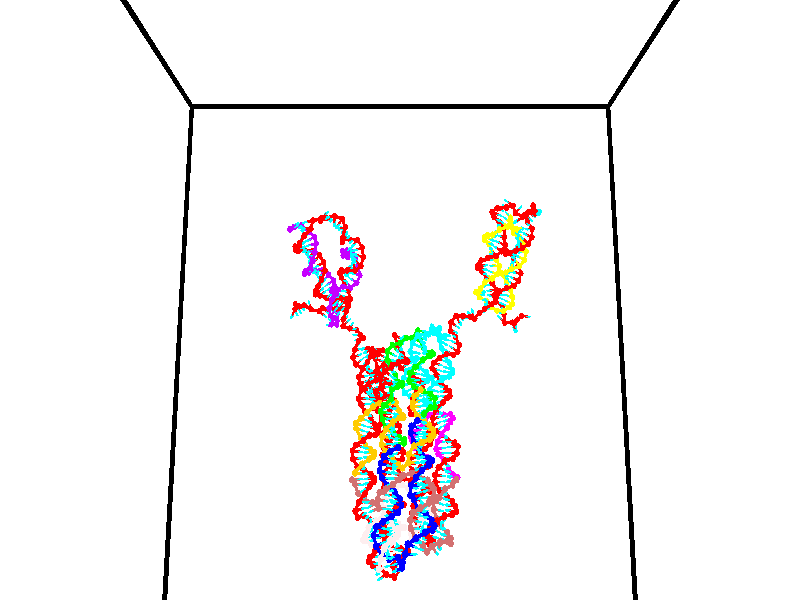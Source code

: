 // switches for output
#declare DRAW_BASES = 1; // possible values are 0, 1; only relevant for DNA ribbons
#declare DRAW_BASES_TYPE = 3; // possible values are 1, 2, 3; only relevant for DNA ribbons
#declare DRAW_FOG = 0; // set to 1 to enable fog

#include "colors.inc"

#include "transforms.inc"
background { rgb <1, 1, 1>}

#default {
   normal{
       ripples 0.25
       frequency 0.20
       turbulence 0.2
       lambda 5
   }
	finish {
		phong 0.1
		phong_size 40.
	}
}

// original window dimensions: 1024x640


// camera settings

camera {
	sky <0, 0.179814, -0.983701>
	up <0, 0.179814, -0.983701>
	right 1.6 * <1, 0, 0>
	location <35, 94.9851, 44.8844>
	look_at <35, 29.7336, 32.9568>
	direction <0, -65.2515, -11.9276>
	angle 67.0682
}


# declare cpy_camera_pos = <35, 94.9851, 44.8844>;
# if (DRAW_FOG = 1)
fog {
	fog_type 2
	up vnormalize(cpy_camera_pos)
	color rgbt<1,1,1,0.3>
	distance 1e-5
	fog_alt 3e-3
	fog_offset 56
}
# end


// LIGHTS

# declare lum = 6;
global_settings {
	ambient_light rgb lum * <0.05, 0.05, 0.05>
	max_trace_level 15
}# declare cpy_direct_light_amount = 0.25;
light_source
{	1000 * <-1, -1.16352, -0.803886>,
	rgb lum * cpy_direct_light_amount
	parallel
}

light_source
{	1000 * <1, 1.16352, 0.803886>,
	rgb lum * cpy_direct_light_amount
	parallel
}

// strand 0

// nucleotide -1

// particle -1
sphere {
	<24.441593, 35.175091, 34.715130> 0.250000
	pigment { color rgbt <1,0,0,0> }
	no_shadow
}
cylinder {
	<24.258417, 35.042343, 35.045017>,  <24.148512, 34.962696, 35.242950>, 0.100000
	pigment { color rgbt <1,0,0,0> }
	no_shadow
}
cylinder {
	<24.258417, 35.042343, 35.045017>,  <24.441593, 35.175091, 34.715130>, 0.100000
	pigment { color rgbt <1,0,0,0> }
	no_shadow
}

// particle -1
sphere {
	<24.258417, 35.042343, 35.045017> 0.100000
	pigment { color rgbt <1,0,0,0> }
	no_shadow
}
sphere {
	0, 1
	scale<0.080000,0.200000,0.300000>
	matrix <0.644240, 0.515367, 0.565112,
		-0.612574, 0.790101, -0.022204,
		-0.457939, -0.331868, 0.824715,
		24.121035, 34.942783, 35.292431>
	pigment { color rgbt <0,1,1,0> }
	no_shadow
}
cylinder {
	<24.584343, 35.883747, 34.841587>,  <24.441593, 35.175091, 34.715130>, 0.130000
	pigment { color rgbt <1,0,0,0> }
	no_shadow
}

// nucleotide -1

// particle -1
sphere {
	<24.584343, 35.883747, 34.841587> 0.250000
	pigment { color rgbt <1,0,0,0> }
	no_shadow
}
cylinder {
	<24.730667, 36.130569, 35.120277>,  <24.818462, 36.278664, 35.287491>, 0.100000
	pigment { color rgbt <1,0,0,0> }
	no_shadow
}
cylinder {
	<24.730667, 36.130569, 35.120277>,  <24.584343, 35.883747, 34.841587>, 0.100000
	pigment { color rgbt <1,0,0,0> }
	no_shadow
}

// particle -1
sphere {
	<24.730667, 36.130569, 35.120277> 0.100000
	pigment { color rgbt <1,0,0,0> }
	no_shadow
}
sphere {
	0, 1
	scale<0.080000,0.200000,0.300000>
	matrix <0.689812, 0.322778, -0.648054,
		-0.624774, 0.717672, -0.307579,
		0.365810, 0.617059, 0.696721,
		24.840410, 36.315689, 35.329292>
	pigment { color rgbt <0,1,1,0> }
	no_shadow
}
cylinder {
	<24.712814, 36.567406, 34.556820>,  <24.584343, 35.883747, 34.841587>, 0.130000
	pigment { color rgbt <1,0,0,0> }
	no_shadow
}

// nucleotide -1

// particle -1
sphere {
	<24.712814, 36.567406, 34.556820> 0.250000
	pigment { color rgbt <1,0,0,0> }
	no_shadow
}
cylinder {
	<24.954756, 36.480354, 34.863228>,  <25.099920, 36.428123, 35.047073>, 0.100000
	pigment { color rgbt <1,0,0,0> }
	no_shadow
}
cylinder {
	<24.954756, 36.480354, 34.863228>,  <24.712814, 36.567406, 34.556820>, 0.100000
	pigment { color rgbt <1,0,0,0> }
	no_shadow
}

// particle -1
sphere {
	<24.954756, 36.480354, 34.863228> 0.100000
	pigment { color rgbt <1,0,0,0> }
	no_shadow
}
sphere {
	0, 1
	scale<0.080000,0.200000,0.300000>
	matrix <0.789068, 0.293456, -0.539681,
		-0.107346, 0.930872, 0.349218,
		0.604855, -0.217624, 0.766023,
		25.136211, 36.415066, 35.093033>
	pigment { color rgbt <0,1,1,0> }
	no_shadow
}
cylinder {
	<25.126253, 37.151890, 34.799446>,  <24.712814, 36.567406, 34.556820>, 0.130000
	pigment { color rgbt <1,0,0,0> }
	no_shadow
}

// nucleotide -1

// particle -1
sphere {
	<25.126253, 37.151890, 34.799446> 0.250000
	pigment { color rgbt <1,0,0,0> }
	no_shadow
}
cylinder {
	<25.325428, 36.812473, 34.871044>,  <25.444933, 36.608826, 34.914005>, 0.100000
	pigment { color rgbt <1,0,0,0> }
	no_shadow
}
cylinder {
	<25.325428, 36.812473, 34.871044>,  <25.126253, 37.151890, 34.799446>, 0.100000
	pigment { color rgbt <1,0,0,0> }
	no_shadow
}

// particle -1
sphere {
	<25.325428, 36.812473, 34.871044> 0.100000
	pigment { color rgbt <1,0,0,0> }
	no_shadow
}
sphere {
	0, 1
	scale<0.080000,0.200000,0.300000>
	matrix <0.798583, 0.368182, -0.476138,
		0.338117, 0.380032, 0.860960,
		0.497938, -0.848538, 0.178999,
		25.474810, 36.557911, 34.924744>
	pigment { color rgbt <0,1,1,0> }
	no_shadow
}
cylinder {
	<25.740578, 37.513912, 34.821903>,  <25.126253, 37.151890, 34.799446>, 0.130000
	pigment { color rgbt <1,0,0,0> }
	no_shadow
}

// nucleotide -1

// particle -1
sphere {
	<25.740578, 37.513912, 34.821903> 0.250000
	pigment { color rgbt <1,0,0,0> }
	no_shadow
}
cylinder {
	<25.785841, 37.125534, 34.737556>,  <25.813000, 36.892509, 34.686947>, 0.100000
	pigment { color rgbt <1,0,0,0> }
	no_shadow
}
cylinder {
	<25.785841, 37.125534, 34.737556>,  <25.740578, 37.513912, 34.821903>, 0.100000
	pigment { color rgbt <1,0,0,0> }
	no_shadow
}

// particle -1
sphere {
	<25.785841, 37.125534, 34.737556> 0.100000
	pigment { color rgbt <1,0,0,0> }
	no_shadow
}
sphere {
	0, 1
	scale<0.080000,0.200000,0.300000>
	matrix <0.889206, 0.193655, -0.414500,
		0.443291, -0.140602, 0.885282,
		0.113160, -0.970942, -0.210870,
		25.819790, 36.834251, 34.674294>
	pigment { color rgbt <0,1,1,0> }
	no_shadow
}
cylinder {
	<26.385302, 37.242294, 35.102985>,  <25.740578, 37.513912, 34.821903>, 0.130000
	pigment { color rgbt <1,0,0,0> }
	no_shadow
}

// nucleotide -1

// particle -1
sphere {
	<26.385302, 37.242294, 35.102985> 0.250000
	pigment { color rgbt <1,0,0,0> }
	no_shadow
}
cylinder {
	<26.235115, 37.099239, 34.760963>,  <26.145002, 37.013409, 34.555752>, 0.100000
	pigment { color rgbt <1,0,0,0> }
	no_shadow
}
cylinder {
	<26.235115, 37.099239, 34.760963>,  <26.385302, 37.242294, 35.102985>, 0.100000
	pigment { color rgbt <1,0,0,0> }
	no_shadow
}

// particle -1
sphere {
	<26.235115, 37.099239, 34.760963> 0.100000
	pigment { color rgbt <1,0,0,0> }
	no_shadow
}
sphere {
	0, 1
	scale<0.080000,0.200000,0.300000>
	matrix <0.857387, 0.216359, -0.466986,
		0.352010, -0.908452, 0.225397,
		-0.375468, -0.357636, -0.855056,
		26.122475, 36.991947, 34.504448>
	pigment { color rgbt <0,1,1,0> }
	no_shadow
}
cylinder {
	<27.115433, 36.990734, 35.211548>,  <26.385302, 37.242294, 35.102985>, 0.130000
	pigment { color rgbt <1,0,0,0> }
	no_shadow
}

// nucleotide -1

// particle -1
sphere {
	<27.115433, 36.990734, 35.211548> 0.250000
	pigment { color rgbt <1,0,0,0> }
	no_shadow
}
cylinder {
	<27.444746, 36.931496, 35.430737>,  <27.642334, 36.895954, 35.562252>, 0.100000
	pigment { color rgbt <1,0,0,0> }
	no_shadow
}
cylinder {
	<27.444746, 36.931496, 35.430737>,  <27.115433, 36.990734, 35.211548>, 0.100000
	pigment { color rgbt <1,0,0,0> }
	no_shadow
}

// particle -1
sphere {
	<27.444746, 36.931496, 35.430737> 0.100000
	pigment { color rgbt <1,0,0,0> }
	no_shadow
}
sphere {
	0, 1
	scale<0.080000,0.200000,0.300000>
	matrix <0.556437, 0.019766, -0.830654,
		0.112183, 0.988776, 0.098678,
		0.823282, -0.148093, 0.547974,
		27.691730, 36.887066, 35.595127>
	pigment { color rgbt <0,1,1,0> }
	no_shadow
}
cylinder {
	<27.531572, 37.478897, 35.027454>,  <27.115433, 36.990734, 35.211548>, 0.130000
	pigment { color rgbt <1,0,0,0> }
	no_shadow
}

// nucleotide -1

// particle -1
sphere {
	<27.531572, 37.478897, 35.027454> 0.250000
	pigment { color rgbt <1,0,0,0> }
	no_shadow
}
cylinder {
	<27.786352, 37.227207, 35.205612>,  <27.939220, 37.076195, 35.312508>, 0.100000
	pigment { color rgbt <1,0,0,0> }
	no_shadow
}
cylinder {
	<27.786352, 37.227207, 35.205612>,  <27.531572, 37.478897, 35.027454>, 0.100000
	pigment { color rgbt <1,0,0,0> }
	no_shadow
}

// particle -1
sphere {
	<27.786352, 37.227207, 35.205612> 0.100000
	pigment { color rgbt <1,0,0,0> }
	no_shadow
}
sphere {
	0, 1
	scale<0.080000,0.200000,0.300000>
	matrix <0.654867, 0.136793, -0.743261,
		0.406751, 0.765091, 0.499189,
		0.636948, -0.629225, 0.445392,
		27.977436, 37.038441, 35.339230>
	pigment { color rgbt <0,1,1,0> }
	no_shadow
}
cylinder {
	<28.161476, 37.847332, 35.147217>,  <27.531572, 37.478897, 35.027454>, 0.130000
	pigment { color rgbt <1,0,0,0> }
	no_shadow
}

// nucleotide -1

// particle -1
sphere {
	<28.161476, 37.847332, 35.147217> 0.250000
	pigment { color rgbt <1,0,0,0> }
	no_shadow
}
cylinder {
	<28.274450, 37.463753, 35.137089>,  <28.342236, 37.233604, 35.131012>, 0.100000
	pigment { color rgbt <1,0,0,0> }
	no_shadow
}
cylinder {
	<28.274450, 37.463753, 35.137089>,  <28.161476, 37.847332, 35.147217>, 0.100000
	pigment { color rgbt <1,0,0,0> }
	no_shadow
}

// particle -1
sphere {
	<28.274450, 37.463753, 35.137089> 0.100000
	pigment { color rgbt <1,0,0,0> }
	no_shadow
}
sphere {
	0, 1
	scale<0.080000,0.200000,0.300000>
	matrix <0.657727, 0.212797, -0.722574,
		0.698302, 0.187426, 0.690830,
		0.282435, -0.958952, -0.025322,
		28.359180, 37.176067, 35.129494>
	pigment { color rgbt <0,1,1,0> }
	no_shadow
}
cylinder {
	<28.833090, 37.888870, 35.188961>,  <28.161476, 37.847332, 35.147217>, 0.130000
	pigment { color rgbt <1,0,0,0> }
	no_shadow
}

// nucleotide -1

// particle -1
sphere {
	<28.833090, 37.888870, 35.188961> 0.250000
	pigment { color rgbt <1,0,0,0> }
	no_shadow
}
cylinder {
	<28.793991, 37.510391, 35.065571>,  <28.770533, 37.283302, 34.991539>, 0.100000
	pigment { color rgbt <1,0,0,0> }
	no_shadow
}
cylinder {
	<28.793991, 37.510391, 35.065571>,  <28.833090, 37.888870, 35.188961>, 0.100000
	pigment { color rgbt <1,0,0,0> }
	no_shadow
}

// particle -1
sphere {
	<28.793991, 37.510391, 35.065571> 0.100000
	pigment { color rgbt <1,0,0,0> }
	no_shadow
}
sphere {
	0, 1
	scale<0.080000,0.200000,0.300000>
	matrix <0.718872, 0.147220, -0.679374,
		0.688236, -0.288158, 0.665805,
		-0.097747, -0.946198, -0.308471,
		28.764668, 37.226532, 34.973030>
	pigment { color rgbt <0,1,1,0> }
	no_shadow
}
cylinder {
	<29.509344, 37.678585, 35.130878>,  <28.833090, 37.888870, 35.188961>, 0.130000
	pigment { color rgbt <1,0,0,0> }
	no_shadow
}

// nucleotide -1

// particle -1
sphere {
	<29.509344, 37.678585, 35.130878> 0.250000
	pigment { color rgbt <1,0,0,0> }
	no_shadow
}
cylinder {
	<29.292776, 37.425659, 34.909233>,  <29.162836, 37.273903, 34.776245>, 0.100000
	pigment { color rgbt <1,0,0,0> }
	no_shadow
}
cylinder {
	<29.292776, 37.425659, 34.909233>,  <29.509344, 37.678585, 35.130878>, 0.100000
	pigment { color rgbt <1,0,0,0> }
	no_shadow
}

// particle -1
sphere {
	<29.292776, 37.425659, 34.909233> 0.100000
	pigment { color rgbt <1,0,0,0> }
	no_shadow
}
sphere {
	0, 1
	scale<0.080000,0.200000,0.300000>
	matrix <0.716841, -0.002792, -0.697231,
		0.439324, -0.774706, 0.454781,
		-0.541419, -0.632316, -0.554114,
		29.130350, 37.235966, 34.743000>
	pigment { color rgbt <0,1,1,0> }
	no_shadow
}
cylinder {
	<30.013742, 37.227512, 34.804657>,  <29.509344, 37.678585, 35.130878>, 0.130000
	pigment { color rgbt <1,0,0,0> }
	no_shadow
}

// nucleotide -1

// particle -1
sphere {
	<30.013742, 37.227512, 34.804657> 0.250000
	pigment { color rgbt <1,0,0,0> }
	no_shadow
}
cylinder {
	<29.682138, 37.186417, 34.584770>,  <29.483175, 37.161758, 34.452839>, 0.100000
	pigment { color rgbt <1,0,0,0> }
	no_shadow
}
cylinder {
	<29.682138, 37.186417, 34.584770>,  <30.013742, 37.227512, 34.804657>, 0.100000
	pigment { color rgbt <1,0,0,0> }
	no_shadow
}

// particle -1
sphere {
	<29.682138, 37.186417, 34.584770> 0.100000
	pigment { color rgbt <1,0,0,0> }
	no_shadow
}
sphere {
	0, 1
	scale<0.080000,0.200000,0.300000>
	matrix <0.467419, 0.412362, -0.781970,
		0.307018, -0.905209, -0.293832,
		-0.829011, -0.102736, -0.549715,
		29.433435, 37.155594, 34.419857>
	pigment { color rgbt <0,1,1,0> }
	no_shadow
}
cylinder {
	<30.161860, 36.886257, 34.183071>,  <30.013742, 37.227512, 34.804657>, 0.130000
	pigment { color rgbt <1,0,0,0> }
	no_shadow
}

// nucleotide -1

// particle -1
sphere {
	<30.161860, 36.886257, 34.183071> 0.250000
	pigment { color rgbt <1,0,0,0> }
	no_shadow
}
cylinder {
	<29.820541, 37.078239, 34.101555>,  <29.615751, 37.193428, 34.052647>, 0.100000
	pigment { color rgbt <1,0,0,0> }
	no_shadow
}
cylinder {
	<29.820541, 37.078239, 34.101555>,  <30.161860, 36.886257, 34.183071>, 0.100000
	pigment { color rgbt <1,0,0,0> }
	no_shadow
}

// particle -1
sphere {
	<29.820541, 37.078239, 34.101555> 0.100000
	pigment { color rgbt <1,0,0,0> }
	no_shadow
}
sphere {
	0, 1
	scale<0.080000,0.200000,0.300000>
	matrix <0.441042, 0.455851, -0.773099,
		-0.278155, -0.749561, -0.600656,
		-0.853295, 0.479956, -0.203791,
		29.564552, 37.222225, 34.040417>
	pigment { color rgbt <0,1,1,0> }
	no_shadow
}
cylinder {
	<29.917202, 36.618263, 33.470078>,  <30.161860, 36.886257, 34.183071>, 0.130000
	pigment { color rgbt <1,0,0,0> }
	no_shadow
}

// nucleotide -1

// particle -1
sphere {
	<29.917202, 36.618263, 33.470078> 0.250000
	pigment { color rgbt <1,0,0,0> }
	no_shadow
}
cylinder {
	<29.757202, 36.976025, 33.550121>,  <29.661201, 37.190681, 33.598148>, 0.100000
	pigment { color rgbt <1,0,0,0> }
	no_shadow
}
cylinder {
	<29.757202, 36.976025, 33.550121>,  <29.917202, 36.618263, 33.470078>, 0.100000
	pigment { color rgbt <1,0,0,0> }
	no_shadow
}

// particle -1
sphere {
	<29.757202, 36.976025, 33.550121> 0.100000
	pigment { color rgbt <1,0,0,0> }
	no_shadow
}
sphere {
	0, 1
	scale<0.080000,0.200000,0.300000>
	matrix <0.320302, 0.340985, -0.883819,
		-0.858723, -0.289435, -0.422873,
		-0.400002, 0.894403, 0.200105,
		29.637201, 37.244347, 33.610153>
	pigment { color rgbt <0,1,1,0> }
	no_shadow
}
cylinder {
	<29.549871, 36.739033, 32.855629>,  <29.917202, 36.618263, 33.470078>, 0.130000
	pigment { color rgbt <1,0,0,0> }
	no_shadow
}

// nucleotide -1

// particle -1
sphere {
	<29.549871, 36.739033, 32.855629> 0.250000
	pigment { color rgbt <1,0,0,0> }
	no_shadow
}
cylinder {
	<29.628189, 37.079922, 33.049694>,  <29.675180, 37.284454, 33.166134>, 0.100000
	pigment { color rgbt <1,0,0,0> }
	no_shadow
}
cylinder {
	<29.628189, 37.079922, 33.049694>,  <29.549871, 36.739033, 32.855629>, 0.100000
	pigment { color rgbt <1,0,0,0> }
	no_shadow
}

// particle -1
sphere {
	<29.628189, 37.079922, 33.049694> 0.100000
	pigment { color rgbt <1,0,0,0> }
	no_shadow
}
sphere {
	0, 1
	scale<0.080000,0.200000,0.300000>
	matrix <0.312039, 0.414877, -0.854698,
		-0.929675, 0.318736, -0.184696,
		0.195796, 0.852223, 0.485159,
		29.686928, 37.335590, 33.195240>
	pigment { color rgbt <0,1,1,0> }
	no_shadow
}
cylinder {
	<29.272881, 37.242912, 32.477219>,  <29.549871, 36.739033, 32.855629>, 0.130000
	pigment { color rgbt <1,0,0,0> }
	no_shadow
}

// nucleotide -1

// particle -1
sphere {
	<29.272881, 37.242912, 32.477219> 0.250000
	pigment { color rgbt <1,0,0,0> }
	no_shadow
}
cylinder {
	<29.528784, 37.467106, 32.687580>,  <29.682325, 37.601620, 32.813797>, 0.100000
	pigment { color rgbt <1,0,0,0> }
	no_shadow
}
cylinder {
	<29.528784, 37.467106, 32.687580>,  <29.272881, 37.242912, 32.477219>, 0.100000
	pigment { color rgbt <1,0,0,0> }
	no_shadow
}

// particle -1
sphere {
	<29.528784, 37.467106, 32.687580> 0.100000
	pigment { color rgbt <1,0,0,0> }
	no_shadow
}
sphere {
	0, 1
	scale<0.080000,0.200000,0.300000>
	matrix <0.268874, 0.477805, -0.836307,
		-0.720011, 0.676435, 0.154981,
		0.639758, 0.560480, 0.525901,
		29.720711, 37.635250, 32.845352>
	pigment { color rgbt <0,1,1,0> }
	no_shadow
}
cylinder {
	<29.264870, 37.747410, 32.014339>,  <29.272881, 37.242912, 32.477219>, 0.130000
	pigment { color rgbt <1,0,0,0> }
	no_shadow
}

// nucleotide -1

// particle -1
sphere {
	<29.264870, 37.747410, 32.014339> 0.250000
	pigment { color rgbt <1,0,0,0> }
	no_shadow
}
cylinder {
	<29.571486, 37.860981, 32.244751>,  <29.755455, 37.929123, 32.382996>, 0.100000
	pigment { color rgbt <1,0,0,0> }
	no_shadow
}
cylinder {
	<29.571486, 37.860981, 32.244751>,  <29.264870, 37.747410, 32.014339>, 0.100000
	pigment { color rgbt <1,0,0,0> }
	no_shadow
}

// particle -1
sphere {
	<29.571486, 37.860981, 32.244751> 0.100000
	pigment { color rgbt <1,0,0,0> }
	no_shadow
}
sphere {
	0, 1
	scale<0.080000,0.200000,0.300000>
	matrix <0.197906, 0.748864, -0.632484,
		-0.610944, 0.598822, 0.517842,
		0.766538, 0.283929, 0.576024,
		29.801447, 37.946159, 32.417557>
	pigment { color rgbt <0,1,1,0> }
	no_shadow
}
cylinder {
	<29.206816, 38.444695, 32.333210>,  <29.264870, 37.747410, 32.014339>, 0.130000
	pigment { color rgbt <1,0,0,0> }
	no_shadow
}

// nucleotide -1

// particle -1
sphere {
	<29.206816, 38.444695, 32.333210> 0.250000
	pigment { color rgbt <1,0,0,0> }
	no_shadow
}
cylinder {
	<29.594809, 38.347771, 32.324986>,  <29.827604, 38.289616, 32.320049>, 0.100000
	pigment { color rgbt <1,0,0,0> }
	no_shadow
}
cylinder {
	<29.594809, 38.347771, 32.324986>,  <29.206816, 38.444695, 32.333210>, 0.100000
	pigment { color rgbt <1,0,0,0> }
	no_shadow
}

// particle -1
sphere {
	<29.594809, 38.347771, 32.324986> 0.100000
	pigment { color rgbt <1,0,0,0> }
	no_shadow
}
sphere {
	0, 1
	scale<0.080000,0.200000,0.300000>
	matrix <0.202145, 0.850430, -0.485703,
		0.135176, 0.466966, 0.873882,
		0.969982, -0.242307, -0.020563,
		29.885803, 38.275078, 32.318817>
	pigment { color rgbt <0,1,1,0> }
	no_shadow
}
cylinder {
	<29.459406, 39.078823, 32.272346>,  <29.206816, 38.444695, 32.333210>, 0.130000
	pigment { color rgbt <1,0,0,0> }
	no_shadow
}

// nucleotide -1

// particle -1
sphere {
	<29.459406, 39.078823, 32.272346> 0.250000
	pigment { color rgbt <1,0,0,0> }
	no_shadow
}
cylinder {
	<29.782001, 38.857708, 32.188442>,  <29.975559, 38.725040, 32.138100>, 0.100000
	pigment { color rgbt <1,0,0,0> }
	no_shadow
}
cylinder {
	<29.782001, 38.857708, 32.188442>,  <29.459406, 39.078823, 32.272346>, 0.100000
	pigment { color rgbt <1,0,0,0> }
	no_shadow
}

// particle -1
sphere {
	<29.782001, 38.857708, 32.188442> 0.100000
	pigment { color rgbt <1,0,0,0> }
	no_shadow
}
sphere {
	0, 1
	scale<0.080000,0.200000,0.300000>
	matrix <0.346958, 0.729754, -0.589133,
		0.478740, 0.402351, 0.780334,
		0.806491, -0.552785, -0.209764,
		30.023949, 38.691872, 32.125511>
	pigment { color rgbt <0,1,1,0> }
	no_shadow
}
cylinder {
	<30.000608, 39.544090, 32.406101>,  <29.459406, 39.078823, 32.272346>, 0.130000
	pigment { color rgbt <1,0,0,0> }
	no_shadow
}

// nucleotide -1

// particle -1
sphere {
	<30.000608, 39.544090, 32.406101> 0.250000
	pigment { color rgbt <1,0,0,0> }
	no_shadow
}
cylinder {
	<30.161997, 39.251129, 32.186722>,  <30.258829, 39.075352, 32.055096>, 0.100000
	pigment { color rgbt <1,0,0,0> }
	no_shadow
}
cylinder {
	<30.161997, 39.251129, 32.186722>,  <30.000608, 39.544090, 32.406101>, 0.100000
	pigment { color rgbt <1,0,0,0> }
	no_shadow
}

// particle -1
sphere {
	<30.161997, 39.251129, 32.186722> 0.100000
	pigment { color rgbt <1,0,0,0> }
	no_shadow
}
sphere {
	0, 1
	scale<0.080000,0.200000,0.300000>
	matrix <0.534020, 0.675212, -0.508834,
		0.742990, -0.087581, 0.663547,
		0.403471, -0.732406, -0.548446,
		30.283037, 39.031406, 32.022186>
	pigment { color rgbt <0,1,1,0> }
	no_shadow
}
cylinder {
	<30.779497, 39.663570, 32.430367>,  <30.000608, 39.544090, 32.406101>, 0.130000
	pigment { color rgbt <1,0,0,0> }
	no_shadow
}

// nucleotide -1

// particle -1
sphere {
	<30.779497, 39.663570, 32.430367> 0.250000
	pigment { color rgbt <1,0,0,0> }
	no_shadow
}
cylinder {
	<30.685791, 39.458618, 32.099892>,  <30.629568, 39.335648, 31.901606>, 0.100000
	pigment { color rgbt <1,0,0,0> }
	no_shadow
}
cylinder {
	<30.685791, 39.458618, 32.099892>,  <30.779497, 39.663570, 32.430367>, 0.100000
	pigment { color rgbt <1,0,0,0> }
	no_shadow
}

// particle -1
sphere {
	<30.685791, 39.458618, 32.099892> 0.100000
	pigment { color rgbt <1,0,0,0> }
	no_shadow
}
sphere {
	0, 1
	scale<0.080000,0.200000,0.300000>
	matrix <0.318392, 0.762534, -0.563177,
		0.918557, -0.394984, -0.015497,
		-0.234263, -0.512376, -0.826191,
		30.615511, 39.304905, 31.852034>
	pigment { color rgbt <0,1,1,0> }
	no_shadow
}
cylinder {
	<31.325598, 39.618690, 32.068493>,  <30.779497, 39.663570, 32.430367>, 0.130000
	pigment { color rgbt <1,0,0,0> }
	no_shadow
}

// nucleotide -1

// particle -1
sphere {
	<31.325598, 39.618690, 32.068493> 0.250000
	pigment { color rgbt <1,0,0,0> }
	no_shadow
}
cylinder {
	<31.028564, 39.577332, 31.803804>,  <30.850344, 39.552517, 31.644991>, 0.100000
	pigment { color rgbt <1,0,0,0> }
	no_shadow
}
cylinder {
	<31.028564, 39.577332, 31.803804>,  <31.325598, 39.618690, 32.068493>, 0.100000
	pigment { color rgbt <1,0,0,0> }
	no_shadow
}

// particle -1
sphere {
	<31.028564, 39.577332, 31.803804> 0.100000
	pigment { color rgbt <1,0,0,0> }
	no_shadow
}
sphere {
	0, 1
	scale<0.080000,0.200000,0.300000>
	matrix <0.363256, 0.767892, -0.527624,
		0.562687, -0.632181, -0.532665,
		-0.742583, -0.103394, -0.661726,
		30.805790, 39.546314, 31.605288>
	pigment { color rgbt <0,1,1,0> }
	no_shadow
}
cylinder {
	<31.547234, 39.799816, 31.387686>,  <31.325598, 39.618690, 32.068493>, 0.130000
	pigment { color rgbt <1,0,0,0> }
	no_shadow
}

// nucleotide -1

// particle -1
sphere {
	<31.547234, 39.799816, 31.387686> 0.250000
	pigment { color rgbt <1,0,0,0> }
	no_shadow
}
cylinder {
	<31.158997, 39.843834, 31.302044>,  <30.926054, 39.870247, 31.250660>, 0.100000
	pigment { color rgbt <1,0,0,0> }
	no_shadow
}
cylinder {
	<31.158997, 39.843834, 31.302044>,  <31.547234, 39.799816, 31.387686>, 0.100000
	pigment { color rgbt <1,0,0,0> }
	no_shadow
}

// particle -1
sphere {
	<31.158997, 39.843834, 31.302044> 0.100000
	pigment { color rgbt <1,0,0,0> }
	no_shadow
}
sphere {
	0, 1
	scale<0.080000,0.200000,0.300000>
	matrix <0.222781, 0.747589, -0.625683,
		0.091206, -0.654981, -0.750121,
		-0.970592, 0.110047, -0.214102,
		30.867819, 39.876846, 31.237814>
	pigment { color rgbt <0,1,1,0> }
	no_shadow
}
cylinder {
	<31.445761, 39.915615, 30.648846>,  <31.547234, 39.799816, 31.387686>, 0.130000
	pigment { color rgbt <1,0,0,0> }
	no_shadow
}

// nucleotide -1

// particle -1
sphere {
	<31.445761, 39.915615, 30.648846> 0.250000
	pigment { color rgbt <1,0,0,0> }
	no_shadow
}
cylinder {
	<31.089506, 40.030579, 30.789793>,  <30.875753, 40.099556, 30.874361>, 0.100000
	pigment { color rgbt <1,0,0,0> }
	no_shadow
}
cylinder {
	<31.089506, 40.030579, 30.789793>,  <31.445761, 39.915615, 30.648846>, 0.100000
	pigment { color rgbt <1,0,0,0> }
	no_shadow
}

// particle -1
sphere {
	<31.089506, 40.030579, 30.789793> 0.100000
	pigment { color rgbt <1,0,0,0> }
	no_shadow
}
sphere {
	0, 1
	scale<0.080000,0.200000,0.300000>
	matrix <-0.126367, 0.587945, -0.798969,
		-0.436805, -0.756118, -0.487325,
		-0.890636, 0.287412, 0.352366,
		30.822315, 40.116802, 30.895502>
	pigment { color rgbt <0,1,1,0> }
	no_shadow
}
cylinder {
	<31.013895, 39.976276, 30.047415>,  <31.445761, 39.915615, 30.648846>, 0.130000
	pigment { color rgbt <1,0,0,0> }
	no_shadow
}

// nucleotide -1

// particle -1
sphere {
	<31.013895, 39.976276, 30.047415> 0.250000
	pigment { color rgbt <1,0,0,0> }
	no_shadow
}
cylinder {
	<30.807596, 40.161530, 30.335724>,  <30.683817, 40.272682, 30.508709>, 0.100000
	pigment { color rgbt <1,0,0,0> }
	no_shadow
}
cylinder {
	<30.807596, 40.161530, 30.335724>,  <31.013895, 39.976276, 30.047415>, 0.100000
	pigment { color rgbt <1,0,0,0> }
	no_shadow
}

// particle -1
sphere {
	<30.807596, 40.161530, 30.335724> 0.100000
	pigment { color rgbt <1,0,0,0> }
	no_shadow
}
sphere {
	0, 1
	scale<0.080000,0.200000,0.300000>
	matrix <-0.327137, 0.671093, -0.665294,
		-0.791825, -0.578914, -0.194607,
		-0.515747, 0.463133, 0.720772,
		30.652872, 40.300468, 30.551956>
	pigment { color rgbt <0,1,1,0> }
	no_shadow
}
cylinder {
	<30.264385, 39.888821, 29.997169>,  <31.013895, 39.976276, 30.047415>, 0.130000
	pigment { color rgbt <1,0,0,0> }
	no_shadow
}

// nucleotide -1

// particle -1
sphere {
	<30.264385, 39.888821, 29.997169> 0.250000
	pigment { color rgbt <1,0,0,0> }
	no_shadow
}
cylinder {
	<30.356001, 40.230827, 30.183285>,  <30.410971, 40.436031, 30.294954>, 0.100000
	pigment { color rgbt <1,0,0,0> }
	no_shadow
}
cylinder {
	<30.356001, 40.230827, 30.183285>,  <30.264385, 39.888821, 29.997169>, 0.100000
	pigment { color rgbt <1,0,0,0> }
	no_shadow
}

// particle -1
sphere {
	<30.356001, 40.230827, 30.183285> 0.100000
	pigment { color rgbt <1,0,0,0> }
	no_shadow
}
sphere {
	0, 1
	scale<0.080000,0.200000,0.300000>
	matrix <-0.505888, 0.512926, -0.693530,
		-0.831636, -0.076538, 0.550021,
		0.229039, 0.855013, 0.465288,
		30.424713, 40.487331, 30.322870>
	pigment { color rgbt <0,1,1,0> }
	no_shadow
}
cylinder {
	<29.620600, 40.336323, 30.064814>,  <30.264385, 39.888821, 29.997169>, 0.130000
	pigment { color rgbt <1,0,0,0> }
	no_shadow
}

// nucleotide -1

// particle -1
sphere {
	<29.620600, 40.336323, 30.064814> 0.250000
	pigment { color rgbt <1,0,0,0> }
	no_shadow
}
cylinder {
	<29.934664, 40.583832, 30.054676>,  <30.123102, 40.732338, 30.048594>, 0.100000
	pigment { color rgbt <1,0,0,0> }
	no_shadow
}
cylinder {
	<29.934664, 40.583832, 30.054676>,  <29.620600, 40.336323, 30.064814>, 0.100000
	pigment { color rgbt <1,0,0,0> }
	no_shadow
}

// particle -1
sphere {
	<29.934664, 40.583832, 30.054676> 0.100000
	pigment { color rgbt <1,0,0,0> }
	no_shadow
}
sphere {
	0, 1
	scale<0.080000,0.200000,0.300000>
	matrix <-0.540542, 0.664771, -0.515649,
		-0.302222, 0.418566, 0.856425,
		0.785160, 0.618774, -0.025345,
		30.170212, 40.769463, 30.047073>
	pigment { color rgbt <0,1,1,0> }
	no_shadow
}
cylinder {
	<29.678993, 40.956387, 30.489655>,  <29.620600, 40.336323, 30.064814>, 0.130000
	pigment { color rgbt <1,0,0,0> }
	no_shadow
}

// nucleotide -1

// particle -1
sphere {
	<29.678993, 40.956387, 30.489655> 0.250000
	pigment { color rgbt <1,0,0,0> }
	no_shadow
}
cylinder {
	<29.876566, 41.028183, 30.149345>,  <29.995110, 41.071259, 29.945160>, 0.100000
	pigment { color rgbt <1,0,0,0> }
	no_shadow
}
cylinder {
	<29.876566, 41.028183, 30.149345>,  <29.678993, 40.956387, 30.489655>, 0.100000
	pigment { color rgbt <1,0,0,0> }
	no_shadow
}

// particle -1
sphere {
	<29.876566, 41.028183, 30.149345> 0.100000
	pigment { color rgbt <1,0,0,0> }
	no_shadow
}
sphere {
	0, 1
	scale<0.080000,0.200000,0.300000>
	matrix <-0.673157, 0.698260, -0.243500,
		0.550356, 0.692977, 0.465717,
		0.493932, 0.179489, -0.850773,
		30.024746, 41.082031, 29.894114>
	pigment { color rgbt <0,1,1,0> }
	no_shadow
}
cylinder {
	<29.827383, 41.811806, 30.334541>,  <29.678993, 40.956387, 30.489655>, 0.130000
	pigment { color rgbt <1,0,0,0> }
	no_shadow
}

// nucleotide -1

// particle -1
sphere {
	<29.827383, 41.811806, 30.334541> 0.250000
	pigment { color rgbt <1,0,0,0> }
	no_shadow
}
cylinder {
	<29.776722, 41.568989, 30.020737>,  <29.746325, 41.423298, 29.832455>, 0.100000
	pigment { color rgbt <1,0,0,0> }
	no_shadow
}
cylinder {
	<29.776722, 41.568989, 30.020737>,  <29.827383, 41.811806, 30.334541>, 0.100000
	pigment { color rgbt <1,0,0,0> }
	no_shadow
}

// particle -1
sphere {
	<29.776722, 41.568989, 30.020737> 0.100000
	pigment { color rgbt <1,0,0,0> }
	no_shadow
}
sphere {
	0, 1
	scale<0.080000,0.200000,0.300000>
	matrix <-0.718517, 0.601401, -0.349357,
		0.683880, 0.519436, -0.512342,
		-0.126655, -0.607045, -0.784510,
		29.738726, 41.386875, 29.785383>
	pigment { color rgbt <0,1,1,0> }
	no_shadow
}
cylinder {
	<30.040688, 42.153961, 29.649687>,  <29.827383, 41.811806, 30.334541>, 0.130000
	pigment { color rgbt <1,0,0,0> }
	no_shadow
}

// nucleotide -1

// particle -1
sphere {
	<30.040688, 42.153961, 29.649687> 0.250000
	pigment { color rgbt <1,0,0,0> }
	no_shadow
}
cylinder {
	<29.751595, 41.879368, 29.617678>,  <29.578138, 41.714611, 29.598473>, 0.100000
	pigment { color rgbt <1,0,0,0> }
	no_shadow
}
cylinder {
	<29.751595, 41.879368, 29.617678>,  <30.040688, 42.153961, 29.649687>, 0.100000
	pigment { color rgbt <1,0,0,0> }
	no_shadow
}

// particle -1
sphere {
	<29.751595, 41.879368, 29.617678> 0.100000
	pigment { color rgbt <1,0,0,0> }
	no_shadow
}
sphere {
	0, 1
	scale<0.080000,0.200000,0.300000>
	matrix <-0.625337, 0.698836, -0.347248,
		0.294302, -0.200926, -0.934353,
		-0.722731, -0.686482, -0.080022,
		29.534775, 41.673424, 29.593672>
	pigment { color rgbt <0,1,1,0> }
	no_shadow
}
cylinder {
	<29.731359, 41.921425, 28.921350>,  <30.040688, 42.153961, 29.649687>, 0.130000
	pigment { color rgbt <1,0,0,0> }
	no_shadow
}

// nucleotide -1

// particle -1
sphere {
	<29.731359, 41.921425, 28.921350> 0.250000
	pigment { color rgbt <1,0,0,0> }
	no_shadow
}
cylinder {
	<29.497396, 41.948708, 29.244642>,  <29.357019, 41.965076, 29.438618>, 0.100000
	pigment { color rgbt <1,0,0,0> }
	no_shadow
}
cylinder {
	<29.497396, 41.948708, 29.244642>,  <29.731359, 41.921425, 28.921350>, 0.100000
	pigment { color rgbt <1,0,0,0> }
	no_shadow
}

// particle -1
sphere {
	<29.497396, 41.948708, 29.244642> 0.100000
	pigment { color rgbt <1,0,0,0> }
	no_shadow
}
sphere {
	0, 1
	scale<0.080000,0.200000,0.300000>
	matrix <-0.448252, 0.803282, -0.392184,
		-0.675983, -0.591681, -0.439273,
		-0.584908, 0.068205, 0.808227,
		29.321924, 41.969170, 29.487110>
	pigment { color rgbt <0,1,1,0> }
	no_shadow
}
cylinder {
	<29.048132, 42.155590, 28.757280>,  <29.731359, 41.921425, 28.921350>, 0.130000
	pigment { color rgbt <1,0,0,0> }
	no_shadow
}

// nucleotide -1

// particle -1
sphere {
	<29.048132, 42.155590, 28.757280> 0.250000
	pigment { color rgbt <1,0,0,0> }
	no_shadow
}
cylinder {
	<29.068760, 42.258408, 29.143290>,  <29.081137, 42.320099, 29.374895>, 0.100000
	pigment { color rgbt <1,0,0,0> }
	no_shadow
}
cylinder {
	<29.068760, 42.258408, 29.143290>,  <29.048132, 42.155590, 28.757280>, 0.100000
	pigment { color rgbt <1,0,0,0> }
	no_shadow
}

// particle -1
sphere {
	<29.068760, 42.258408, 29.143290> 0.100000
	pigment { color rgbt <1,0,0,0> }
	no_shadow
}
sphere {
	0, 1
	scale<0.080000,0.200000,0.300000>
	matrix <-0.571548, 0.800005, -0.182550,
		-0.818947, -0.542142, 0.188171,
		0.051569, 0.257048, 0.965022,
		29.084230, 42.335522, 29.432796>
	pigment { color rgbt <0,1,1,0> }
	no_shadow
}
cylinder {
	<28.326626, 42.160069, 28.914917>,  <29.048132, 42.155590, 28.757280>, 0.130000
	pigment { color rgbt <1,0,0,0> }
	no_shadow
}

// nucleotide -1

// particle -1
sphere {
	<28.326626, 42.160069, 28.914917> 0.250000
	pigment { color rgbt <1,0,0,0> }
	no_shadow
}
cylinder {
	<28.571598, 42.419987, 29.095005>,  <28.718582, 42.575939, 29.203058>, 0.100000
	pigment { color rgbt <1,0,0,0> }
	no_shadow
}
cylinder {
	<28.571598, 42.419987, 29.095005>,  <28.326626, 42.160069, 28.914917>, 0.100000
	pigment { color rgbt <1,0,0,0> }
	no_shadow
}

// particle -1
sphere {
	<28.571598, 42.419987, 29.095005> 0.100000
	pigment { color rgbt <1,0,0,0> }
	no_shadow
}
sphere {
	0, 1
	scale<0.080000,0.200000,0.300000>
	matrix <-0.499728, 0.759516, -0.416421,
		-0.612536, 0.030042, 0.789871,
		0.612430, 0.649794, 0.450218,
		28.755327, 42.614925, 29.230070>
	pigment { color rgbt <0,1,1,0> }
	no_shadow
}
cylinder {
	<27.831329, 42.700111, 29.281425>,  <28.326626, 42.160069, 28.914917>, 0.130000
	pigment { color rgbt <1,0,0,0> }
	no_shadow
}

// nucleotide -1

// particle -1
sphere {
	<27.831329, 42.700111, 29.281425> 0.250000
	pigment { color rgbt <1,0,0,0> }
	no_shadow
}
cylinder {
	<28.204885, 42.801697, 29.180746>,  <28.429020, 42.862648, 29.120338>, 0.100000
	pigment { color rgbt <1,0,0,0> }
	no_shadow
}
cylinder {
	<28.204885, 42.801697, 29.180746>,  <27.831329, 42.700111, 29.281425>, 0.100000
	pigment { color rgbt <1,0,0,0> }
	no_shadow
}

// particle -1
sphere {
	<28.204885, 42.801697, 29.180746> 0.100000
	pigment { color rgbt <1,0,0,0> }
	no_shadow
}
sphere {
	0, 1
	scale<0.080000,0.200000,0.300000>
	matrix <-0.357367, 0.685997, -0.633796,
		0.011705, 0.681845, 0.731403,
		0.933891, 0.253961, -0.251698,
		28.485052, 42.877884, 29.105236>
	pigment { color rgbt <0,1,1,0> }
	no_shadow
}
cylinder {
	<28.048557, 43.435745, 29.344055>,  <27.831329, 42.700111, 29.281425>, 0.130000
	pigment { color rgbt <1,0,0,0> }
	no_shadow
}

// nucleotide -1

// particle -1
sphere {
	<28.048557, 43.435745, 29.344055> 0.250000
	pigment { color rgbt <1,0,0,0> }
	no_shadow
}
cylinder {
	<28.270908, 43.262978, 29.059959>,  <28.404320, 43.159317, 28.889502>, 0.100000
	pigment { color rgbt <1,0,0,0> }
	no_shadow
}
cylinder {
	<28.270908, 43.262978, 29.059959>,  <28.048557, 43.435745, 29.344055>, 0.100000
	pigment { color rgbt <1,0,0,0> }
	no_shadow
}

// particle -1
sphere {
	<28.270908, 43.262978, 29.059959> 0.100000
	pigment { color rgbt <1,0,0,0> }
	no_shadow
}
sphere {
	0, 1
	scale<0.080000,0.200000,0.300000>
	matrix <-0.353413, 0.650547, -0.672226,
		0.752395, 0.624684, 0.208979,
		0.555879, -0.431924, -0.710240,
		28.437672, 43.133400, 28.846888>
	pigment { color rgbt <0,1,1,0> }
	no_shadow
}
cylinder {
	<27.246271, 43.253788, 29.449852>,  <28.048557, 43.435745, 29.344055>, 0.130000
	pigment { color rgbt <1,0,0,0> }
	no_shadow
}

// nucleotide -1

// particle -1
sphere {
	<27.246271, 43.253788, 29.449852> 0.250000
	pigment { color rgbt <1,0,0,0> }
	no_shadow
}
cylinder {
	<26.854494, 43.197647, 29.507807>,  <26.619427, 43.163963, 29.542580>, 0.100000
	pigment { color rgbt <1,0,0,0> }
	no_shadow
}
cylinder {
	<26.854494, 43.197647, 29.507807>,  <27.246271, 43.253788, 29.449852>, 0.100000
	pigment { color rgbt <1,0,0,0> }
	no_shadow
}

// particle -1
sphere {
	<26.854494, 43.197647, 29.507807> 0.100000
	pigment { color rgbt <1,0,0,0> }
	no_shadow
}
sphere {
	0, 1
	scale<0.080000,0.200000,0.300000>
	matrix <0.194447, -0.465824, 0.863248,
		-0.053665, 0.873676, 0.483539,
		-0.979444, -0.140349, 0.144885,
		26.560661, 43.155540, 29.551271>
	pigment { color rgbt <0,1,1,0> }
	no_shadow
}
cylinder {
	<27.110521, 43.415859, 30.115658>,  <27.246271, 43.253788, 29.449852>, 0.130000
	pigment { color rgbt <1,0,0,0> }
	no_shadow
}

// nucleotide -1

// particle -1
sphere {
	<27.110521, 43.415859, 30.115658> 0.250000
	pigment { color rgbt <1,0,0,0> }
	no_shadow
}
cylinder {
	<26.780085, 43.209831, 30.024199>,  <26.581823, 43.086216, 29.969324>, 0.100000
	pigment { color rgbt <1,0,0,0> }
	no_shadow
}
cylinder {
	<26.780085, 43.209831, 30.024199>,  <27.110521, 43.415859, 30.115658>, 0.100000
	pigment { color rgbt <1,0,0,0> }
	no_shadow
}

// particle -1
sphere {
	<26.780085, 43.209831, 30.024199> 0.100000
	pigment { color rgbt <1,0,0,0> }
	no_shadow
}
sphere {
	0, 1
	scale<0.080000,0.200000,0.300000>
	matrix <0.100146, -0.533454, 0.839880,
		-0.554567, 0.670919, 0.492263,
		-0.826091, -0.515068, -0.228646,
		26.532257, 43.055309, 29.955605>
	pigment { color rgbt <0,1,1,0> }
	no_shadow
}
cylinder {
	<26.547209, 43.432236, 30.669708>,  <27.110521, 43.415859, 30.115658>, 0.130000
	pigment { color rgbt <1,0,0,0> }
	no_shadow
}

// nucleotide -1

// particle -1
sphere {
	<26.547209, 43.432236, 30.669708> 0.250000
	pigment { color rgbt <1,0,0,0> }
	no_shadow
}
cylinder {
	<26.479961, 43.102711, 30.453165>,  <26.439613, 42.904995, 30.323238>, 0.100000
	pigment { color rgbt <1,0,0,0> }
	no_shadow
}
cylinder {
	<26.479961, 43.102711, 30.453165>,  <26.547209, 43.432236, 30.669708>, 0.100000
	pigment { color rgbt <1,0,0,0> }
	no_shadow
}

// particle -1
sphere {
	<26.479961, 43.102711, 30.453165> 0.100000
	pigment { color rgbt <1,0,0,0> }
	no_shadow
}
sphere {
	0, 1
	scale<0.080000,0.200000,0.300000>
	matrix <-0.231822, -0.500733, 0.833981,
		-0.958120, 0.265707, -0.106795,
		-0.168118, -0.823812, -0.541359,
		26.429525, 42.855568, 30.290758>
	pigment { color rgbt <0,1,1,0> }
	no_shadow
}
cylinder {
	<26.072275, 42.995388, 31.129663>,  <26.547209, 43.432236, 30.669708>, 0.130000
	pigment { color rgbt <1,0,0,0> }
	no_shadow
}

// nucleotide -1

// particle -1
sphere {
	<26.072275, 42.995388, 31.129663> 0.250000
	pigment { color rgbt <1,0,0,0> }
	no_shadow
}
cylinder {
	<26.172558, 42.739216, 30.839287>,  <26.232727, 42.585510, 30.665060>, 0.100000
	pigment { color rgbt <1,0,0,0> }
	no_shadow
}
cylinder {
	<26.172558, 42.739216, 30.839287>,  <26.072275, 42.995388, 31.129663>, 0.100000
	pigment { color rgbt <1,0,0,0> }
	no_shadow
}

// particle -1
sphere {
	<26.172558, 42.739216, 30.839287> 0.100000
	pigment { color rgbt <1,0,0,0> }
	no_shadow
}
sphere {
	0, 1
	scale<0.080000,0.200000,0.300000>
	matrix <-0.095519, -0.762597, 0.639782,
		-0.963339, -0.091057, -0.252362,
		0.250707, -0.640433, -0.725942,
		26.247770, 42.547085, 30.621504>
	pigment { color rgbt <0,1,1,0> }
	no_shadow
}
cylinder {
	<25.601427, 42.443466, 31.222313>,  <26.072275, 42.995388, 31.129663>, 0.130000
	pigment { color rgbt <1,0,0,0> }
	no_shadow
}

// nucleotide -1

// particle -1
sphere {
	<25.601427, 42.443466, 31.222313> 0.250000
	pigment { color rgbt <1,0,0,0> }
	no_shadow
}
cylinder {
	<25.923380, 42.295582, 31.036636>,  <26.116552, 42.206852, 30.925230>, 0.100000
	pigment { color rgbt <1,0,0,0> }
	no_shadow
}
cylinder {
	<25.923380, 42.295582, 31.036636>,  <25.601427, 42.443466, 31.222313>, 0.100000
	pigment { color rgbt <1,0,0,0> }
	no_shadow
}

// particle -1
sphere {
	<25.923380, 42.295582, 31.036636> 0.100000
	pigment { color rgbt <1,0,0,0> }
	no_shadow
}
sphere {
	0, 1
	scale<0.080000,0.200000,0.300000>
	matrix <-0.038071, -0.812777, 0.581329,
		-0.592209, -0.450231, -0.668267,
		0.804885, -0.369710, -0.464193,
		26.164845, 42.184669, 30.897379>
	pigment { color rgbt <0,1,1,0> }
	no_shadow
}
cylinder {
	<25.521132, 41.799919, 31.303576>,  <25.601427, 42.443466, 31.222313>, 0.130000
	pigment { color rgbt <1,0,0,0> }
	no_shadow
}

// nucleotide -1

// particle -1
sphere {
	<25.521132, 41.799919, 31.303576> 0.250000
	pigment { color rgbt <1,0,0,0> }
	no_shadow
}
cylinder {
	<25.907543, 41.820282, 31.202225>,  <26.139389, 41.832500, 31.141415>, 0.100000
	pigment { color rgbt <1,0,0,0> }
	no_shadow
}
cylinder {
	<25.907543, 41.820282, 31.202225>,  <25.521132, 41.799919, 31.303576>, 0.100000
	pigment { color rgbt <1,0,0,0> }
	no_shadow
}

// particle -1
sphere {
	<25.907543, 41.820282, 31.202225> 0.100000
	pigment { color rgbt <1,0,0,0> }
	no_shadow
}
sphere {
	0, 1
	scale<0.080000,0.200000,0.300000>
	matrix <0.201084, -0.763921, 0.613180,
		-0.162344, -0.643298, -0.748206,
		0.966028, 0.050906, -0.253375,
		26.197351, 41.835552, 31.126213>
	pigment { color rgbt <0,1,1,0> }
	no_shadow
}
cylinder {
	<25.661947, 41.188324, 31.260763>,  <25.521132, 41.799919, 31.303576>, 0.130000
	pigment { color rgbt <1,0,0,0> }
	no_shadow
}

// nucleotide -1

// particle -1
sphere {
	<25.661947, 41.188324, 31.260763> 0.250000
	pigment { color rgbt <1,0,0,0> }
	no_shadow
}
cylinder {
	<26.015438, 41.371212, 31.300711>,  <26.227533, 41.480946, 31.324678>, 0.100000
	pigment { color rgbt <1,0,0,0> }
	no_shadow
}
cylinder {
	<26.015438, 41.371212, 31.300711>,  <25.661947, 41.188324, 31.260763>, 0.100000
	pigment { color rgbt <1,0,0,0> }
	no_shadow
}

// particle -1
sphere {
	<26.015438, 41.371212, 31.300711> 0.100000
	pigment { color rgbt <1,0,0,0> }
	no_shadow
}
sphere {
	0, 1
	scale<0.080000,0.200000,0.300000>
	matrix <0.336885, -0.769617, 0.542400,
		0.324856, -0.445691, -0.834163,
		0.883729, 0.457219, 0.099868,
		26.280558, 41.508377, 31.330671>
	pigment { color rgbt <0,1,1,0> }
	no_shadow
}
cylinder {
	<26.161081, 40.756733, 31.044580>,  <25.661947, 41.188324, 31.260763>, 0.130000
	pigment { color rgbt <1,0,0,0> }
	no_shadow
}

// nucleotide -1

// particle -1
sphere {
	<26.161081, 40.756733, 31.044580> 0.250000
	pigment { color rgbt <1,0,0,0> }
	no_shadow
}
cylinder {
	<26.352989, 41.016544, 31.280523>,  <26.468134, 41.172432, 31.422089>, 0.100000
	pigment { color rgbt <1,0,0,0> }
	no_shadow
}
cylinder {
	<26.352989, 41.016544, 31.280523>,  <26.161081, 40.756733, 31.044580>, 0.100000
	pigment { color rgbt <1,0,0,0> }
	no_shadow
}

// particle -1
sphere {
	<26.352989, 41.016544, 31.280523> 0.100000
	pigment { color rgbt <1,0,0,0> }
	no_shadow
}
sphere {
	0, 1
	scale<0.080000,0.200000,0.300000>
	matrix <0.386118, -0.759984, 0.522817,
		0.787868, -0.023076, -0.615412,
		0.479768, 0.649532, 0.589857,
		26.496920, 41.211403, 31.457479>
	pigment { color rgbt <0,1,1,0> }
	no_shadow
}
cylinder {
	<26.874374, 40.555313, 31.070236>,  <26.161081, 40.756733, 31.044580>, 0.130000
	pigment { color rgbt <1,0,0,0> }
	no_shadow
}

// nucleotide -1

// particle -1
sphere {
	<26.874374, 40.555313, 31.070236> 0.250000
	pigment { color rgbt <1,0,0,0> }
	no_shadow
}
cylinder {
	<26.823002, 40.775345, 31.400309>,  <26.792179, 40.907364, 31.598352>, 0.100000
	pigment { color rgbt <1,0,0,0> }
	no_shadow
}
cylinder {
	<26.823002, 40.775345, 31.400309>,  <26.874374, 40.555313, 31.070236>, 0.100000
	pigment { color rgbt <1,0,0,0> }
	no_shadow
}

// particle -1
sphere {
	<26.823002, 40.775345, 31.400309> 0.100000
	pigment { color rgbt <1,0,0,0> }
	no_shadow
}
sphere {
	0, 1
	scale<0.080000,0.200000,0.300000>
	matrix <0.401611, -0.731942, 0.550427,
		0.906760, 0.402094, -0.126911,
		-0.128432, 0.550075, 0.825181,
		26.784472, 40.940369, 31.647863>
	pigment { color rgbt <0,1,1,0> }
	no_shadow
}
cylinder {
	<27.545536, 40.505100, 31.417549>,  <26.874374, 40.555313, 31.070236>, 0.130000
	pigment { color rgbt <1,0,0,0> }
	no_shadow
}

// nucleotide -1

// particle -1
sphere {
	<27.545536, 40.505100, 31.417549> 0.250000
	pigment { color rgbt <1,0,0,0> }
	no_shadow
}
cylinder {
	<27.301632, 40.639919, 31.704491>,  <27.155291, 40.720810, 31.876656>, 0.100000
	pigment { color rgbt <1,0,0,0> }
	no_shadow
}
cylinder {
	<27.301632, 40.639919, 31.704491>,  <27.545536, 40.505100, 31.417549>, 0.100000
	pigment { color rgbt <1,0,0,0> }
	no_shadow
}

// particle -1
sphere {
	<27.301632, 40.639919, 31.704491> 0.100000
	pigment { color rgbt <1,0,0,0> }
	no_shadow
}
sphere {
	0, 1
	scale<0.080000,0.200000,0.300000>
	matrix <0.543180, -0.481407, 0.687898,
		0.577191, 0.809103, 0.110466,
		-0.609759, 0.337045, 0.717352,
		27.118704, 40.741032, 31.919697>
	pigment { color rgbt <0,1,1,0> }
	no_shadow
}
cylinder {
	<27.949770, 40.648636, 31.988455>,  <27.545536, 40.505100, 31.417549>, 0.130000
	pigment { color rgbt <1,0,0,0> }
	no_shadow
}

// nucleotide -1

// particle -1
sphere {
	<27.949770, 40.648636, 31.988455> 0.250000
	pigment { color rgbt <1,0,0,0> }
	no_shadow
}
cylinder {
	<27.594826, 40.634781, 32.172363>,  <27.381859, 40.626469, 32.282707>, 0.100000
	pigment { color rgbt <1,0,0,0> }
	no_shadow
}
cylinder {
	<27.594826, 40.634781, 32.172363>,  <27.949770, 40.648636, 31.988455>, 0.100000
	pigment { color rgbt <1,0,0,0> }
	no_shadow
}

// particle -1
sphere {
	<27.594826, 40.634781, 32.172363> 0.100000
	pigment { color rgbt <1,0,0,0> }
	no_shadow
}
sphere {
	0, 1
	scale<0.080000,0.200000,0.300000>
	matrix <0.418860, -0.477401, 0.772428,
		0.192738, 0.878002, 0.438137,
		-0.887360, -0.034642, 0.459773,
		27.328617, 40.624390, 32.310295>
	pigment { color rgbt <0,1,1,0> }
	no_shadow
}
cylinder {
	<28.110540, 40.844135, 32.699398>,  <27.949770, 40.648636, 31.988455>, 0.130000
	pigment { color rgbt <1,0,0,0> }
	no_shadow
}

// nucleotide -1

// particle -1
sphere {
	<28.110540, 40.844135, 32.699398> 0.250000
	pigment { color rgbt <1,0,0,0> }
	no_shadow
}
cylinder {
	<27.780939, 40.618904, 32.674232>,  <27.583178, 40.483765, 32.659134>, 0.100000
	pigment { color rgbt <1,0,0,0> }
	no_shadow
}
cylinder {
	<27.780939, 40.618904, 32.674232>,  <28.110540, 40.844135, 32.699398>, 0.100000
	pigment { color rgbt <1,0,0,0> }
	no_shadow
}

// particle -1
sphere {
	<27.780939, 40.618904, 32.674232> 0.100000
	pigment { color rgbt <1,0,0,0> }
	no_shadow
}
sphere {
	0, 1
	scale<0.080000,0.200000,0.300000>
	matrix <0.251896, -0.463536, 0.849519,
		-0.507512, 0.684158, 0.523793,
		-0.824003, -0.563082, -0.062914,
		27.533739, 40.449978, 32.655357>
	pigment { color rgbt <0,1,1,0> }
	no_shadow
}
cylinder {
	<27.823399, 40.808922, 33.413918>,  <28.110540, 40.844135, 32.699398>, 0.130000
	pigment { color rgbt <1,0,0,0> }
	no_shadow
}

// nucleotide -1

// particle -1
sphere {
	<27.823399, 40.808922, 33.413918> 0.250000
	pigment { color rgbt <1,0,0,0> }
	no_shadow
}
cylinder {
	<27.658592, 40.499569, 33.221199>,  <27.559710, 40.313957, 33.105568>, 0.100000
	pigment { color rgbt <1,0,0,0> }
	no_shadow
}
cylinder {
	<27.658592, 40.499569, 33.221199>,  <27.823399, 40.808922, 33.413918>, 0.100000
	pigment { color rgbt <1,0,0,0> }
	no_shadow
}

// particle -1
sphere {
	<27.658592, 40.499569, 33.221199> 0.100000
	pigment { color rgbt <1,0,0,0> }
	no_shadow
}
sphere {
	0, 1
	scale<0.080000,0.200000,0.300000>
	matrix <0.152632, -0.579869, 0.800285,
		-0.898303, 0.256192, 0.356957,
		-0.412015, -0.773381, -0.481795,
		27.534988, 40.267555, 33.076660>
	pigment { color rgbt <0,1,1,0> }
	no_shadow
}
cylinder {
	<27.429165, 40.393433, 33.853859>,  <27.823399, 40.808922, 33.413918>, 0.130000
	pigment { color rgbt <1,0,0,0> }
	no_shadow
}

// nucleotide -1

// particle -1
sphere {
	<27.429165, 40.393433, 33.853859> 0.250000
	pigment { color rgbt <1,0,0,0> }
	no_shadow
}
cylinder {
	<27.483118, 40.115849, 33.570950>,  <27.515490, 39.949299, 33.401203>, 0.100000
	pigment { color rgbt <1,0,0,0> }
	no_shadow
}
cylinder {
	<27.483118, 40.115849, 33.570950>,  <27.429165, 40.393433, 33.853859>, 0.100000
	pigment { color rgbt <1,0,0,0> }
	no_shadow
}

// particle -1
sphere {
	<27.483118, 40.115849, 33.570950> 0.100000
	pigment { color rgbt <1,0,0,0> }
	no_shadow
}
sphere {
	0, 1
	scale<0.080000,0.200000,0.300000>
	matrix <0.156942, -0.689821, 0.706764,
		-0.978354, -0.206329, 0.015868,
		0.134880, -0.693956, -0.707271,
		27.523582, 39.907661, 33.358768>
	pigment { color rgbt <0,1,1,0> }
	no_shadow
}
cylinder {
	<27.144005, 39.889343, 34.087349>,  <27.429165, 40.393433, 33.853859>, 0.130000
	pigment { color rgbt <1,0,0,0> }
	no_shadow
}

// nucleotide -1

// particle -1
sphere {
	<27.144005, 39.889343, 34.087349> 0.250000
	pigment { color rgbt <1,0,0,0> }
	no_shadow
}
cylinder {
	<27.357830, 39.705078, 33.803932>,  <27.486124, 39.594517, 33.633881>, 0.100000
	pigment { color rgbt <1,0,0,0> }
	no_shadow
}
cylinder {
	<27.357830, 39.705078, 33.803932>,  <27.144005, 39.889343, 34.087349>, 0.100000
	pigment { color rgbt <1,0,0,0> }
	no_shadow
}

// particle -1
sphere {
	<27.357830, 39.705078, 33.803932> 0.100000
	pigment { color rgbt <1,0,0,0> }
	no_shadow
}
sphere {
	0, 1
	scale<0.080000,0.200000,0.300000>
	matrix <0.254345, -0.711822, 0.654689,
		-0.805949, -0.530186, -0.263344,
		0.534561, -0.460666, -0.708542,
		27.518198, 39.566879, 33.591370>
	pigment { color rgbt <0,1,1,0> }
	no_shadow
}
cylinder {
	<27.031914, 39.166389, 34.238628>,  <27.144005, 39.889343, 34.087349>, 0.130000
	pigment { color rgbt <1,0,0,0> }
	no_shadow
}

// nucleotide -1

// particle -1
sphere {
	<27.031914, 39.166389, 34.238628> 0.250000
	pigment { color rgbt <1,0,0,0> }
	no_shadow
}
cylinder {
	<27.360670, 39.143562, 34.011917>,  <27.557924, 39.129864, 33.875893>, 0.100000
	pigment { color rgbt <1,0,0,0> }
	no_shadow
}
cylinder {
	<27.360670, 39.143562, 34.011917>,  <27.031914, 39.166389, 34.238628>, 0.100000
	pigment { color rgbt <1,0,0,0> }
	no_shadow
}

// particle -1
sphere {
	<27.360670, 39.143562, 34.011917> 0.100000
	pigment { color rgbt <1,0,0,0> }
	no_shadow
}
sphere {
	0, 1
	scale<0.080000,0.200000,0.300000>
	matrix <0.390393, -0.668137, 0.633393,
		-0.414831, -0.741846, -0.526858,
		0.821894, -0.057069, -0.566775,
		27.607239, 39.126442, 33.841885>
	pigment { color rgbt <0,1,1,0> }
	no_shadow
}
cylinder {
	<27.359308, 38.407356, 34.193085>,  <27.031914, 39.166389, 34.238628>, 0.130000
	pigment { color rgbt <1,0,0,0> }
	no_shadow
}

// nucleotide -1

// particle -1
sphere {
	<27.359308, 38.407356, 34.193085> 0.250000
	pigment { color rgbt <1,0,0,0> }
	no_shadow
}
cylinder {
	<27.642899, 38.666576, 34.081814>,  <27.813053, 38.822109, 34.015049>, 0.100000
	pigment { color rgbt <1,0,0,0> }
	no_shadow
}
cylinder {
	<27.642899, 38.666576, 34.081814>,  <27.359308, 38.407356, 34.193085>, 0.100000
	pigment { color rgbt <1,0,0,0> }
	no_shadow
}

// particle -1
sphere {
	<27.642899, 38.666576, 34.081814> 0.100000
	pigment { color rgbt <1,0,0,0> }
	no_shadow
}
sphere {
	0, 1
	scale<0.080000,0.200000,0.300000>
	matrix <0.644888, -0.436097, 0.627645,
		0.285430, -0.624382, -0.727101,
		0.708977, 0.648048, -0.278182,
		27.855591, 38.860992, 33.998360>
	pigment { color rgbt <0,1,1,0> }
	no_shadow
}
cylinder {
	<27.900311, 37.979511, 34.294930>,  <27.359308, 38.407356, 34.193085>, 0.130000
	pigment { color rgbt <1,0,0,0> }
	no_shadow
}

// nucleotide -1

// particle -1
sphere {
	<27.900311, 37.979511, 34.294930> 0.250000
	pigment { color rgbt <1,0,0,0> }
	no_shadow
}
cylinder {
	<28.092039, 38.328484, 34.256748>,  <28.207075, 38.537868, 34.233841>, 0.100000
	pigment { color rgbt <1,0,0,0> }
	no_shadow
}
cylinder {
	<28.092039, 38.328484, 34.256748>,  <27.900311, 37.979511, 34.294930>, 0.100000
	pigment { color rgbt <1,0,0,0> }
	no_shadow
}

// particle -1
sphere {
	<28.092039, 38.328484, 34.256748> 0.100000
	pigment { color rgbt <1,0,0,0> }
	no_shadow
}
sphere {
	0, 1
	scale<0.080000,0.200000,0.300000>
	matrix <0.721479, -0.329769, 0.608868,
		0.499719, -0.360711, -0.787508,
		0.479321, 0.872434, -0.095454,
		28.235836, 38.590214, 34.228111>
	pigment { color rgbt <0,1,1,0> }
	no_shadow
}
cylinder {
	<28.622011, 37.765015, 34.499908>,  <27.900311, 37.979511, 34.294930>, 0.130000
	pigment { color rgbt <1,0,0,0> }
	no_shadow
}

// nucleotide -1

// particle -1
sphere {
	<28.622011, 37.765015, 34.499908> 0.250000
	pigment { color rgbt <1,0,0,0> }
	no_shadow
}
cylinder {
	<28.615734, 38.164021, 34.527367>,  <28.611967, 38.403423, 34.543842>, 0.100000
	pigment { color rgbt <1,0,0,0> }
	no_shadow
}
cylinder {
	<28.615734, 38.164021, 34.527367>,  <28.622011, 37.765015, 34.499908>, 0.100000
	pigment { color rgbt <1,0,0,0> }
	no_shadow
}

// particle -1
sphere {
	<28.615734, 38.164021, 34.527367> 0.100000
	pigment { color rgbt <1,0,0,0> }
	no_shadow
}
sphere {
	0, 1
	scale<0.080000,0.200000,0.300000>
	matrix <0.764529, -0.032276, 0.643781,
		0.644399, 0.062588, -0.762124,
		-0.015695, 0.997518, 0.068649,
		28.611025, 38.463276, 34.547962>
	pigment { color rgbt <0,1,1,0> }
	no_shadow
}
cylinder {
	<29.350267, 38.057144, 34.350967>,  <28.622011, 37.765015, 34.499908>, 0.130000
	pigment { color rgbt <1,0,0,0> }
	no_shadow
}

// nucleotide -1

// particle -1
sphere {
	<29.350267, 38.057144, 34.350967> 0.250000
	pigment { color rgbt <1,0,0,0> }
	no_shadow
}
cylinder {
	<29.152973, 38.324032, 34.574226>,  <29.034595, 38.484165, 34.708183>, 0.100000
	pigment { color rgbt <1,0,0,0> }
	no_shadow
}
cylinder {
	<29.152973, 38.324032, 34.574226>,  <29.350267, 38.057144, 34.350967>, 0.100000
	pigment { color rgbt <1,0,0,0> }
	no_shadow
}

// particle -1
sphere {
	<29.152973, 38.324032, 34.574226> 0.100000
	pigment { color rgbt <1,0,0,0> }
	no_shadow
}
sphere {
	0, 1
	scale<0.080000,0.200000,0.300000>
	matrix <0.786131, 0.067176, 0.614399,
		0.372446, 0.741825, -0.557656,
		-0.493237, 0.667221, 0.558152,
		29.005001, 38.524197, 34.741673>
	pigment { color rgbt <0,1,1,0> }
	no_shadow
}
cylinder {
	<29.919230, 38.518810, 34.510849>,  <29.350267, 38.057144, 34.350967>, 0.130000
	pigment { color rgbt <1,0,0,0> }
	no_shadow
}

// nucleotide -1

// particle -1
sphere {
	<29.919230, 38.518810, 34.510849> 0.250000
	pigment { color rgbt <1,0,0,0> }
	no_shadow
}
cylinder {
	<29.612547, 38.583691, 34.759319>,  <29.428537, 38.622620, 34.908401>, 0.100000
	pigment { color rgbt <1,0,0,0> }
	no_shadow
}
cylinder {
	<29.612547, 38.583691, 34.759319>,  <29.919230, 38.518810, 34.510849>, 0.100000
	pigment { color rgbt <1,0,0,0> }
	no_shadow
}

// particle -1
sphere {
	<29.612547, 38.583691, 34.759319> 0.100000
	pigment { color rgbt <1,0,0,0> }
	no_shadow
}
sphere {
	0, 1
	scale<0.080000,0.200000,0.300000>
	matrix <0.631710, 0.018061, 0.774994,
		0.114485, 0.986592, -0.116311,
		-0.766704, 0.162200, 0.621173,
		29.382536, 38.632351, 34.945671>
	pigment { color rgbt <0,1,1,0> }
	no_shadow
}
cylinder {
	<30.126986, 38.944664, 34.915443>,  <29.919230, 38.518810, 34.510849>, 0.130000
	pigment { color rgbt <1,0,0,0> }
	no_shadow
}

// nucleotide -1

// particle -1
sphere {
	<30.126986, 38.944664, 34.915443> 0.250000
	pigment { color rgbt <1,0,0,0> }
	no_shadow
}
cylinder {
	<29.836849, 38.787754, 35.141716>,  <29.662767, 38.693607, 35.277481>, 0.100000
	pigment { color rgbt <1,0,0,0> }
	no_shadow
}
cylinder {
	<29.836849, 38.787754, 35.141716>,  <30.126986, 38.944664, 34.915443>, 0.100000
	pigment { color rgbt <1,0,0,0> }
	no_shadow
}

// particle -1
sphere {
	<29.836849, 38.787754, 35.141716> 0.100000
	pigment { color rgbt <1,0,0,0> }
	no_shadow
}
sphere {
	0, 1
	scale<0.080000,0.200000,0.300000>
	matrix <0.613508, 0.004348, 0.789676,
		-0.312230, 0.919838, 0.237510,
		-0.725342, -0.392275, 0.565685,
		29.619247, 38.670071, 35.311420>
	pigment { color rgbt <0,1,1,0> }
	no_shadow
}
cylinder {
	<30.002874, 39.186195, 35.567520>,  <30.126986, 38.944664, 34.915443>, 0.130000
	pigment { color rgbt <1,0,0,0> }
	no_shadow
}

// nucleotide -1

// particle -1
sphere {
	<30.002874, 39.186195, 35.567520> 0.250000
	pigment { color rgbt <1,0,0,0> }
	no_shadow
}
cylinder {
	<29.871075, 38.809685, 35.596992>,  <29.791996, 38.583778, 35.614674>, 0.100000
	pigment { color rgbt <1,0,0,0> }
	no_shadow
}
cylinder {
	<29.871075, 38.809685, 35.596992>,  <30.002874, 39.186195, 35.567520>, 0.100000
	pigment { color rgbt <1,0,0,0> }
	no_shadow
}

// particle -1
sphere {
	<29.871075, 38.809685, 35.596992> 0.100000
	pigment { color rgbt <1,0,0,0> }
	no_shadow
}
sphere {
	0, 1
	scale<0.080000,0.200000,0.300000>
	matrix <0.619946, -0.156836, 0.768811,
		-0.712109, 0.298998, 0.635218,
		-0.329498, -0.941277, 0.073678,
		29.772226, 38.527302, 35.619095>
	pigment { color rgbt <0,1,1,0> }
	no_shadow
}
cylinder {
	<29.676800, 39.179394, 36.237762>,  <30.002874, 39.186195, 35.567520>, 0.130000
	pigment { color rgbt <1,0,0,0> }
	no_shadow
}

// nucleotide -1

// particle -1
sphere {
	<29.676800, 39.179394, 36.237762> 0.250000
	pigment { color rgbt <1,0,0,0> }
	no_shadow
}
cylinder {
	<29.813637, 38.833569, 36.090519>,  <29.895739, 38.626072, 36.002174>, 0.100000
	pigment { color rgbt <1,0,0,0> }
	no_shadow
}
cylinder {
	<29.813637, 38.833569, 36.090519>,  <29.676800, 39.179394, 36.237762>, 0.100000
	pigment { color rgbt <1,0,0,0> }
	no_shadow
}

// particle -1
sphere {
	<29.813637, 38.833569, 36.090519> 0.100000
	pigment { color rgbt <1,0,0,0> }
	no_shadow
}
sphere {
	0, 1
	scale<0.080000,0.200000,0.300000>
	matrix <0.817764, 0.080957, 0.569831,
		-0.462856, -0.495956, 0.734705,
		0.342091, -0.864565, -0.368104,
		29.916264, 38.574200, 35.980087>
	pigment { color rgbt <0,1,1,0> }
	no_shadow
}
cylinder {
	<29.618843, 38.514061, 36.655586>,  <29.676800, 39.179394, 36.237762>, 0.130000
	pigment { color rgbt <1,0,0,0> }
	no_shadow
}

// nucleotide -1

// particle -1
sphere {
	<29.618843, 38.514061, 36.655586> 0.250000
	pigment { color rgbt <1,0,0,0> }
	no_shadow
}
cylinder {
	<29.925756, 38.596931, 36.412815>,  <30.109903, 38.646652, 36.267155>, 0.100000
	pigment { color rgbt <1,0,0,0> }
	no_shadow
}
cylinder {
	<29.925756, 38.596931, 36.412815>,  <29.618843, 38.514061, 36.655586>, 0.100000
	pigment { color rgbt <1,0,0,0> }
	no_shadow
}

// particle -1
sphere {
	<29.925756, 38.596931, 36.412815> 0.100000
	pigment { color rgbt <1,0,0,0> }
	no_shadow
}
sphere {
	0, 1
	scale<0.080000,0.200000,0.300000>
	matrix <0.624031, -0.022984, 0.781062,
		0.147866, -0.978034, -0.146918,
		0.767282, 0.207173, -0.606925,
		30.155941, 38.659084, 36.230736>
	pigment { color rgbt <0,1,1,0> }
	no_shadow
}
cylinder {
	<30.230516, 38.087540, 36.774643>,  <29.618843, 38.514061, 36.655586>, 0.130000
	pigment { color rgbt <1,0,0,0> }
	no_shadow
}

// nucleotide -1

// particle -1
sphere {
	<30.230516, 38.087540, 36.774643> 0.250000
	pigment { color rgbt <1,0,0,0> }
	no_shadow
}
cylinder {
	<30.373840, 38.432003, 36.630409>,  <30.459835, 38.638680, 36.543869>, 0.100000
	pigment { color rgbt <1,0,0,0> }
	no_shadow
}
cylinder {
	<30.373840, 38.432003, 36.630409>,  <30.230516, 38.087540, 36.774643>, 0.100000
	pigment { color rgbt <1,0,0,0> }
	no_shadow
}

// particle -1
sphere {
	<30.373840, 38.432003, 36.630409> 0.100000
	pigment { color rgbt <1,0,0,0> }
	no_shadow
}
sphere {
	0, 1
	scale<0.080000,0.200000,0.300000>
	matrix <0.627080, 0.064141, 0.776310,
		0.691654, -0.504275, -0.517032,
		0.358311, 0.861158, -0.360584,
		30.481333, 38.690350, 36.522236>
	pigment { color rgbt <0,1,1,0> }
	no_shadow
}
cylinder {
	<30.897152, 38.050011, 36.897404>,  <30.230516, 38.087540, 36.774643>, 0.130000
	pigment { color rgbt <1,0,0,0> }
	no_shadow
}

// nucleotide -1

// particle -1
sphere {
	<30.897152, 38.050011, 36.897404> 0.250000
	pigment { color rgbt <1,0,0,0> }
	no_shadow
}
cylinder {
	<30.793066, 38.436165, 36.904560>,  <30.730614, 38.667858, 36.908855>, 0.100000
	pigment { color rgbt <1,0,0,0> }
	no_shadow
}
cylinder {
	<30.793066, 38.436165, 36.904560>,  <30.897152, 38.050011, 36.897404>, 0.100000
	pigment { color rgbt <1,0,0,0> }
	no_shadow
}

// particle -1
sphere {
	<30.793066, 38.436165, 36.904560> 0.100000
	pigment { color rgbt <1,0,0,0> }
	no_shadow
}
sphere {
	0, 1
	scale<0.080000,0.200000,0.300000>
	matrix <0.158288, 0.024373, 0.987092,
		0.952487, 0.259690, -0.159151,
		-0.260217, 0.965385, 0.017891,
		30.715000, 38.725780, 36.909927>
	pigment { color rgbt <0,1,1,0> }
	no_shadow
}
cylinder {
	<31.303396, 38.433685, 37.389000>,  <30.897152, 38.050011, 36.897404>, 0.130000
	pigment { color rgbt <1,0,0,0> }
	no_shadow
}

// nucleotide -1

// particle -1
sphere {
	<31.303396, 38.433685, 37.389000> 0.250000
	pigment { color rgbt <1,0,0,0> }
	no_shadow
}
cylinder {
	<31.015175, 38.711037, 37.391159>,  <30.842241, 38.877445, 37.392452>, 0.100000
	pigment { color rgbt <1,0,0,0> }
	no_shadow
}
cylinder {
	<31.015175, 38.711037, 37.391159>,  <31.303396, 38.433685, 37.389000>, 0.100000
	pigment { color rgbt <1,0,0,0> }
	no_shadow
}

// particle -1
sphere {
	<31.015175, 38.711037, 37.391159> 0.100000
	pigment { color rgbt <1,0,0,0> }
	no_shadow
}
sphere {
	0, 1
	scale<0.080000,0.200000,0.300000>
	matrix <0.017477, 0.010384, 0.999793,
		0.693177, 0.720501, -0.019601,
		-0.720556, 0.693376, 0.005394,
		30.799007, 38.919048, 37.392776>
	pigment { color rgbt <0,1,1,0> }
	no_shadow
}
cylinder {
	<31.581602, 39.060749, 37.648438>,  <31.303396, 38.433685, 37.389000>, 0.130000
	pigment { color rgbt <1,0,0,0> }
	no_shadow
}

// nucleotide -1

// particle -1
sphere {
	<31.581602, 39.060749, 37.648438> 0.250000
	pigment { color rgbt <1,0,0,0> }
	no_shadow
}
cylinder {
	<31.209568, 38.939896, 37.732018>,  <30.986347, 38.867382, 37.782166>, 0.100000
	pigment { color rgbt <1,0,0,0> }
	no_shadow
}
cylinder {
	<31.209568, 38.939896, 37.732018>,  <31.581602, 39.060749, 37.648438>, 0.100000
	pigment { color rgbt <1,0,0,0> }
	no_shadow
}

// particle -1
sphere {
	<31.209568, 38.939896, 37.732018> 0.100000
	pigment { color rgbt <1,0,0,0> }
	no_shadow
}
sphere {
	0, 1
	scale<0.080000,0.200000,0.300000>
	matrix <0.182085, 0.114827, 0.976555,
		-0.319044, 0.946324, -0.051784,
		-0.930084, -0.302135, 0.208947,
		30.930542, 38.849255, 37.794701>
	pigment { color rgbt <0,1,1,0> }
	no_shadow
}
cylinder {
	<31.140715, 39.575161, 37.973148>,  <31.581602, 39.060749, 37.648438>, 0.130000
	pigment { color rgbt <1,0,0,0> }
	no_shadow
}

// nucleotide -1

// particle -1
sphere {
	<31.140715, 39.575161, 37.973148> 0.250000
	pigment { color rgbt <1,0,0,0> }
	no_shadow
}
cylinder {
	<31.078474, 39.195305, 38.081944>,  <31.041130, 38.967392, 38.147221>, 0.100000
	pigment { color rgbt <1,0,0,0> }
	no_shadow
}
cylinder {
	<31.078474, 39.195305, 38.081944>,  <31.140715, 39.575161, 37.973148>, 0.100000
	pigment { color rgbt <1,0,0,0> }
	no_shadow
}

// particle -1
sphere {
	<31.078474, 39.195305, 38.081944> 0.100000
	pigment { color rgbt <1,0,0,0> }
	no_shadow
}
sphere {
	0, 1
	scale<0.080000,0.200000,0.300000>
	matrix <0.210669, 0.237104, 0.948367,
		-0.965094, 0.204867, 0.163166,
		-0.155602, -0.949638, 0.271987,
		31.031794, 38.910412, 38.163540>
	pigment { color rgbt <0,1,1,0> }
	no_shadow
}
cylinder {
	<30.818665, 39.623898, 38.645874>,  <31.140715, 39.575161, 37.973148>, 0.130000
	pigment { color rgbt <1,0,0,0> }
	no_shadow
}

// nucleotide -1

// particle -1
sphere {
	<30.818665, 39.623898, 38.645874> 0.250000
	pigment { color rgbt <1,0,0,0> }
	no_shadow
}
cylinder {
	<31.020325, 39.282787, 38.591316>,  <31.141321, 39.078121, 38.558582>, 0.100000
	pigment { color rgbt <1,0,0,0> }
	no_shadow
}
cylinder {
	<31.020325, 39.282787, 38.591316>,  <30.818665, 39.623898, 38.645874>, 0.100000
	pigment { color rgbt <1,0,0,0> }
	no_shadow
}

// particle -1
sphere {
	<31.020325, 39.282787, 38.591316> 0.100000
	pigment { color rgbt <1,0,0,0> }
	no_shadow
}
sphere {
	0, 1
	scale<0.080000,0.200000,0.300000>
	matrix <0.304039, 0.027438, 0.952265,
		-0.808328, -0.521552, 0.273111,
		0.504149, -0.852778, -0.136393,
		31.171570, 39.026955, 38.550400>
	pigment { color rgbt <0,1,1,0> }
	no_shadow
}
cylinder {
	<30.649450, 39.264942, 39.211082>,  <30.818665, 39.623898, 38.645874>, 0.130000
	pigment { color rgbt <1,0,0,0> }
	no_shadow
}

// nucleotide -1

// particle -1
sphere {
	<30.649450, 39.264942, 39.211082> 0.250000
	pigment { color rgbt <1,0,0,0> }
	no_shadow
}
cylinder {
	<30.987337, 39.102390, 39.071766>,  <31.190069, 39.004860, 38.988174>, 0.100000
	pigment { color rgbt <1,0,0,0> }
	no_shadow
}
cylinder {
	<30.987337, 39.102390, 39.071766>,  <30.649450, 39.264942, 39.211082>, 0.100000
	pigment { color rgbt <1,0,0,0> }
	no_shadow
}

// particle -1
sphere {
	<30.987337, 39.102390, 39.071766> 0.100000
	pigment { color rgbt <1,0,0,0> }
	no_shadow
}
sphere {
	0, 1
	scale<0.080000,0.200000,0.300000>
	matrix <0.382998, 0.004417, 0.923739,
		-0.373855, -0.913692, 0.159375,
		0.844716, -0.406384, -0.348290,
		31.240751, 38.980476, 38.967278>
	pigment { color rgbt <0,1,1,0> }
	no_shadow
}
cylinder {
	<30.882837, 38.685650, 39.689987>,  <30.649450, 39.264942, 39.211082>, 0.130000
	pigment { color rgbt <1,0,0,0> }
	no_shadow
}

// nucleotide -1

// particle -1
sphere {
	<30.882837, 38.685650, 39.689987> 0.250000
	pigment { color rgbt <1,0,0,0> }
	no_shadow
}
cylinder {
	<31.208368, 38.785629, 39.480145>,  <31.403687, 38.845615, 39.354240>, 0.100000
	pigment { color rgbt <1,0,0,0> }
	no_shadow
}
cylinder {
	<31.208368, 38.785629, 39.480145>,  <30.882837, 38.685650, 39.689987>, 0.100000
	pigment { color rgbt <1,0,0,0> }
	no_shadow
}

// particle -1
sphere {
	<31.208368, 38.785629, 39.480145> 0.100000
	pigment { color rgbt <1,0,0,0> }
	no_shadow
}
sphere {
	0, 1
	scale<0.080000,0.200000,0.300000>
	matrix <0.534573, 0.031959, 0.844517,
		0.227852, -0.967731, -0.107606,
		0.813827, 0.249949, -0.524606,
		31.452517, 38.860615, 39.322762>
	pigment { color rgbt <0,1,1,0> }
	no_shadow
}
cylinder {
	<31.437429, 38.281452, 39.911198>,  <30.882837, 38.685650, 39.689987>, 0.130000
	pigment { color rgbt <1,0,0,0> }
	no_shadow
}

// nucleotide -1

// particle -1
sphere {
	<31.437429, 38.281452, 39.911198> 0.250000
	pigment { color rgbt <1,0,0,0> }
	no_shadow
}
cylinder {
	<31.600241, 38.606560, 39.744473>,  <31.697927, 38.801624, 39.644440>, 0.100000
	pigment { color rgbt <1,0,0,0> }
	no_shadow
}
cylinder {
	<31.600241, 38.606560, 39.744473>,  <31.437429, 38.281452, 39.911198>, 0.100000
	pigment { color rgbt <1,0,0,0> }
	no_shadow
}

// particle -1
sphere {
	<31.600241, 38.606560, 39.744473> 0.100000
	pigment { color rgbt <1,0,0,0> }
	no_shadow
}
sphere {
	0, 1
	scale<0.080000,0.200000,0.300000>
	matrix <0.446625, 0.220958, 0.867009,
		0.796777, -0.539055, -0.273068,
		0.407028, 0.812772, -0.416809,
		31.722349, 38.850391, 39.619431>
	pigment { color rgbt <0,1,1,0> }
	no_shadow
}
cylinder {
	<32.035629, 38.253624, 40.166206>,  <31.437429, 38.281452, 39.911198>, 0.130000
	pigment { color rgbt <1,0,0,0> }
	no_shadow
}

// nucleotide -1

// particle -1
sphere {
	<32.035629, 38.253624, 40.166206> 0.250000
	pigment { color rgbt <1,0,0,0> }
	no_shadow
}
cylinder {
	<32.020016, 38.628895, 40.028629>,  <32.010647, 38.854057, 39.946083>, 0.100000
	pigment { color rgbt <1,0,0,0> }
	no_shadow
}
cylinder {
	<32.020016, 38.628895, 40.028629>,  <32.035629, 38.253624, 40.166206>, 0.100000
	pigment { color rgbt <1,0,0,0> }
	no_shadow
}

// particle -1
sphere {
	<32.020016, 38.628895, 40.028629> 0.100000
	pigment { color rgbt <1,0,0,0> }
	no_shadow
}
sphere {
	0, 1
	scale<0.080000,0.200000,0.300000>
	matrix <0.328558, 0.337116, 0.882271,
		0.943677, -0.078569, -0.321405,
		-0.039031, 0.938179, -0.343943,
		32.008305, 38.910347, 39.925446>
	pigment { color rgbt <0,1,1,0> }
	no_shadow
}
cylinder {
	<32.710281, 38.554874, 40.289730>,  <32.035629, 38.253624, 40.166206>, 0.130000
	pigment { color rgbt <1,0,0,0> }
	no_shadow
}

// nucleotide -1

// particle -1
sphere {
	<32.710281, 38.554874, 40.289730> 0.250000
	pigment { color rgbt <1,0,0,0> }
	no_shadow
}
cylinder {
	<32.459469, 38.864815, 40.257660>,  <32.308979, 39.050781, 40.238419>, 0.100000
	pigment { color rgbt <1,0,0,0> }
	no_shadow
}
cylinder {
	<32.459469, 38.864815, 40.257660>,  <32.710281, 38.554874, 40.289730>, 0.100000
	pigment { color rgbt <1,0,0,0> }
	no_shadow
}

// particle -1
sphere {
	<32.459469, 38.864815, 40.257660> 0.100000
	pigment { color rgbt <1,0,0,0> }
	no_shadow
}
sphere {
	0, 1
	scale<0.080000,0.200000,0.300000>
	matrix <0.285506, 0.324350, 0.901822,
		0.724785, 0.542584, -0.424604,
		-0.627035, 0.774854, -0.080173,
		32.271358, 39.097271, 40.233608>
	pigment { color rgbt <0,1,1,0> }
	no_shadow
}
cylinder {
	<33.121918, 39.145214, 40.480331>,  <32.710281, 38.554874, 40.289730>, 0.130000
	pigment { color rgbt <1,0,0,0> }
	no_shadow
}

// nucleotide -1

// particle -1
sphere {
	<33.121918, 39.145214, 40.480331> 0.250000
	pigment { color rgbt <1,0,0,0> }
	no_shadow
}
cylinder {
	<32.738873, 39.247639, 40.533108>,  <32.509045, 39.309093, 40.564774>, 0.100000
	pigment { color rgbt <1,0,0,0> }
	no_shadow
}
cylinder {
	<32.738873, 39.247639, 40.533108>,  <33.121918, 39.145214, 40.480331>, 0.100000
	pigment { color rgbt <1,0,0,0> }
	no_shadow
}

// particle -1
sphere {
	<32.738873, 39.247639, 40.533108> 0.100000
	pigment { color rgbt <1,0,0,0> }
	no_shadow
}
sphere {
	0, 1
	scale<0.080000,0.200000,0.300000>
	matrix <0.207591, 0.295910, 0.932386,
		0.199701, 0.920256, -0.336523,
		-0.957614, 0.256058, 0.131943,
		32.451588, 39.324455, 40.572689>
	pigment { color rgbt <0,1,1,0> }
	no_shadow
}
cylinder {
	<33.163647, 39.737785, 40.884453>,  <33.121918, 39.145214, 40.480331>, 0.130000
	pigment { color rgbt <1,0,0,0> }
	no_shadow
}

// nucleotide -1

// particle -1
sphere {
	<33.163647, 39.737785, 40.884453> 0.250000
	pigment { color rgbt <1,0,0,0> }
	no_shadow
}
cylinder {
	<32.775265, 39.643879, 40.902893>,  <32.542236, 39.587536, 40.913956>, 0.100000
	pigment { color rgbt <1,0,0,0> }
	no_shadow
}
cylinder {
	<32.775265, 39.643879, 40.902893>,  <33.163647, 39.737785, 40.884453>, 0.100000
	pigment { color rgbt <1,0,0,0> }
	no_shadow
}

// particle -1
sphere {
	<32.775265, 39.643879, 40.902893> 0.100000
	pigment { color rgbt <1,0,0,0> }
	no_shadow
}
sphere {
	0, 1
	scale<0.080000,0.200000,0.300000>
	matrix <-0.063837, 0.439930, 0.895760,
		-0.230574, 0.866803, -0.442141,
		-0.970958, -0.234764, 0.046102,
		32.483978, 39.573448, 40.916725>
	pigment { color rgbt <0,1,1,0> }
	no_shadow
}
cylinder {
	<32.884647, 40.411694, 40.993164>,  <33.163647, 39.737785, 40.884453>, 0.130000
	pigment { color rgbt <1,0,0,0> }
	no_shadow
}

// nucleotide -1

// particle -1
sphere {
	<32.884647, 40.411694, 40.993164> 0.250000
	pigment { color rgbt <1,0,0,0> }
	no_shadow
}
cylinder {
	<32.631008, 40.128654, 41.117893>,  <32.478825, 39.958832, 41.192730>, 0.100000
	pigment { color rgbt <1,0,0,0> }
	no_shadow
}
cylinder {
	<32.631008, 40.128654, 41.117893>,  <32.884647, 40.411694, 40.993164>, 0.100000
	pigment { color rgbt <1,0,0,0> }
	no_shadow
}

// particle -1
sphere {
	<32.631008, 40.128654, 41.117893> 0.100000
	pigment { color rgbt <1,0,0,0> }
	no_shadow
}
sphere {
	0, 1
	scale<0.080000,0.200000,0.300000>
	matrix <-0.006222, 0.407913, 0.913000,
		-0.773230, 0.576988, -0.263059,
		-0.634095, -0.707596, 0.311821,
		32.440781, 39.916374, 41.211441>
	pigment { color rgbt <0,1,1,0> }
	no_shadow
}
cylinder {
	<32.203838, 40.692802, 41.296505>,  <32.884647, 40.411694, 40.993164>, 0.130000
	pigment { color rgbt <1,0,0,0> }
	no_shadow
}

// nucleotide -1

// particle -1
sphere {
	<32.203838, 40.692802, 41.296505> 0.250000
	pigment { color rgbt <1,0,0,0> }
	no_shadow
}
cylinder {
	<32.270557, 40.338158, 41.469063>,  <32.310589, 40.125370, 41.572598>, 0.100000
	pigment { color rgbt <1,0,0,0> }
	no_shadow
}
cylinder {
	<32.270557, 40.338158, 41.469063>,  <32.203838, 40.692802, 41.296505>, 0.100000
	pigment { color rgbt <1,0,0,0> }
	no_shadow
}

// particle -1
sphere {
	<32.270557, 40.338158, 41.469063> 0.100000
	pigment { color rgbt <1,0,0,0> }
	no_shadow
}
sphere {
	0, 1
	scale<0.080000,0.200000,0.300000>
	matrix <-0.201889, 0.397540, 0.895099,
		-0.965101, -0.236393, -0.112689,
		0.166796, -0.886612, 0.431391,
		32.320595, 40.072174, 41.598480>
	pigment { color rgbt <0,1,1,0> }
	no_shadow
}
cylinder {
	<31.559034, 40.629032, 41.740307>,  <32.203838, 40.692802, 41.296505>, 0.130000
	pigment { color rgbt <1,0,0,0> }
	no_shadow
}

// nucleotide -1

// particle -1
sphere {
	<31.559034, 40.629032, 41.740307> 0.250000
	pigment { color rgbt <1,0,0,0> }
	no_shadow
}
cylinder {
	<31.832918, 40.369938, 41.873940>,  <31.997248, 40.214481, 41.954117>, 0.100000
	pigment { color rgbt <1,0,0,0> }
	no_shadow
}
cylinder {
	<31.832918, 40.369938, 41.873940>,  <31.559034, 40.629032, 41.740307>, 0.100000
	pigment { color rgbt <1,0,0,0> }
	no_shadow
}

// particle -1
sphere {
	<31.832918, 40.369938, 41.873940> 0.100000
	pigment { color rgbt <1,0,0,0> }
	no_shadow
}
sphere {
	0, 1
	scale<0.080000,0.200000,0.300000>
	matrix <-0.071446, 0.396523, 0.915240,
		-0.725307, -0.650541, 0.225224,
		0.684708, -0.647739, 0.334079,
		32.038330, 40.175617, 41.974163>
	pigment { color rgbt <0,1,1,0> }
	no_shadow
}
cylinder {
	<31.262466, 40.313530, 42.410576>,  <31.559034, 40.629032, 41.740307>, 0.130000
	pigment { color rgbt <1,0,0,0> }
	no_shadow
}

// nucleotide -1

// particle -1
sphere {
	<31.262466, 40.313530, 42.410576> 0.250000
	pigment { color rgbt <1,0,0,0> }
	no_shadow
}
cylinder {
	<31.659966, 40.269276, 42.404560>,  <31.898464, 40.242722, 42.400951>, 0.100000
	pigment { color rgbt <1,0,0,0> }
	no_shadow
}
cylinder {
	<31.659966, 40.269276, 42.404560>,  <31.262466, 40.313530, 42.410576>, 0.100000
	pigment { color rgbt <1,0,0,0> }
	no_shadow
}

// particle -1
sphere {
	<31.659966, 40.269276, 42.404560> 0.100000
	pigment { color rgbt <1,0,0,0> }
	no_shadow
}
sphere {
	0, 1
	scale<0.080000,0.200000,0.300000>
	matrix <0.041597, 0.241848, 0.969422,
		-0.103619, -0.963986, 0.244938,
		0.993747, -0.110639, -0.015039,
		31.958090, 40.236084, 42.400047>
	pigment { color rgbt <0,1,1,0> }
	no_shadow
}
cylinder {
	<31.440456, 39.791634, 42.803967>,  <31.262466, 40.313530, 42.410576>, 0.130000
	pigment { color rgbt <1,0,0,0> }
	no_shadow
}

// nucleotide -1

// particle -1
sphere {
	<31.440456, 39.791634, 42.803967> 0.250000
	pigment { color rgbt <1,0,0,0> }
	no_shadow
}
cylinder {
	<31.796179, 39.974434, 42.797215>,  <32.009613, 40.084114, 42.793163>, 0.100000
	pigment { color rgbt <1,0,0,0> }
	no_shadow
}
cylinder {
	<31.796179, 39.974434, 42.797215>,  <31.440456, 39.791634, 42.803967>, 0.100000
	pigment { color rgbt <1,0,0,0> }
	no_shadow
}

// particle -1
sphere {
	<31.796179, 39.974434, 42.797215> 0.100000
	pigment { color rgbt <1,0,0,0> }
	no_shadow
}
sphere {
	0, 1
	scale<0.080000,0.200000,0.300000>
	matrix <0.035205, -0.031608, 0.998880,
		0.455960, -0.888902, -0.044198,
		0.889304, 0.457005, -0.016881,
		32.062969, 40.111534, 42.792149>
	pigment { color rgbt <0,1,1,0> }
	no_shadow
}
cylinder {
	<31.816957, 39.446457, 43.332058>,  <31.440456, 39.791634, 42.803967>, 0.130000
	pigment { color rgbt <1,0,0,0> }
	no_shadow
}

// nucleotide -1

// particle -1
sphere {
	<31.816957, 39.446457, 43.332058> 0.250000
	pigment { color rgbt <1,0,0,0> }
	no_shadow
}
cylinder {
	<32.013672, 39.792126, 43.289444>,  <32.131702, 39.999527, 43.263874>, 0.100000
	pigment { color rgbt <1,0,0,0> }
	no_shadow
}
cylinder {
	<32.013672, 39.792126, 43.289444>,  <31.816957, 39.446457, 43.332058>, 0.100000
	pigment { color rgbt <1,0,0,0> }
	no_shadow
}

// particle -1
sphere {
	<32.013672, 39.792126, 43.289444> 0.100000
	pigment { color rgbt <1,0,0,0> }
	no_shadow
}
sphere {
	0, 1
	scale<0.080000,0.200000,0.300000>
	matrix <0.269743, -0.034870, 0.962301,
		0.827879, -0.501985, -0.250253,
		0.491787, 0.864173, -0.106539,
		32.161209, 40.051376, 43.257481>
	pigment { color rgbt <0,1,1,0> }
	no_shadow
}
cylinder {
	<32.341351, 39.312050, 43.752823>,  <31.816957, 39.446457, 43.332058>, 0.130000
	pigment { color rgbt <1,0,0,0> }
	no_shadow
}

// nucleotide -1

// particle -1
sphere {
	<32.341351, 39.312050, 43.752823> 0.250000
	pigment { color rgbt <1,0,0,0> }
	no_shadow
}
cylinder {
	<32.304333, 39.707439, 43.704914>,  <32.282120, 39.944675, 43.676170>, 0.100000
	pigment { color rgbt <1,0,0,0> }
	no_shadow
}
cylinder {
	<32.304333, 39.707439, 43.704914>,  <32.341351, 39.312050, 43.752823>, 0.100000
	pigment { color rgbt <1,0,0,0> }
	no_shadow
}

// particle -1
sphere {
	<32.304333, 39.707439, 43.704914> 0.100000
	pigment { color rgbt <1,0,0,0> }
	no_shadow
}
sphere {
	0, 1
	scale<0.080000,0.200000,0.300000>
	matrix <-0.003915, 0.119926, 0.992775,
		0.995700, 0.092348, -0.007229,
		-0.092547, 0.988478, -0.119771,
		32.276569, 40.003983, 43.668983>
	pigment { color rgbt <0,1,1,0> }
	no_shadow
}
cylinder {
	<32.683617, 39.534176, 44.253277>,  <32.341351, 39.312050, 43.752823>, 0.130000
	pigment { color rgbt <1,0,0,0> }
	no_shadow
}

// nucleotide -1

// particle -1
sphere {
	<32.683617, 39.534176, 44.253277> 0.250000
	pigment { color rgbt <1,0,0,0> }
	no_shadow
}
cylinder {
	<32.454872, 39.849892, 44.163834>,  <32.317627, 40.039322, 44.110168>, 0.100000
	pigment { color rgbt <1,0,0,0> }
	no_shadow
}
cylinder {
	<32.454872, 39.849892, 44.163834>,  <32.683617, 39.534176, 44.253277>, 0.100000
	pigment { color rgbt <1,0,0,0> }
	no_shadow
}

// particle -1
sphere {
	<32.454872, 39.849892, 44.163834> 0.100000
	pigment { color rgbt <1,0,0,0> }
	no_shadow
}
sphere {
	0, 1
	scale<0.080000,0.200000,0.300000>
	matrix <-0.091601, 0.209430, 0.973524,
		0.815220, 0.577204, -0.047466,
		-0.571862, 0.789288, -0.223604,
		32.283314, 40.086678, 44.096752>
	pigment { color rgbt <0,1,1,0> }
	no_shadow
}
cylinder {
	<32.932590, 40.103981, 44.661148>,  <32.683617, 39.534176, 44.253277>, 0.130000
	pigment { color rgbt <1,0,0,0> }
	no_shadow
}

// nucleotide -1

// particle -1
sphere {
	<32.932590, 40.103981, 44.661148> 0.250000
	pigment { color rgbt <1,0,0,0> }
	no_shadow
}
cylinder {
	<32.563522, 40.228592, 44.570267>,  <32.342079, 40.303360, 44.515739>, 0.100000
	pigment { color rgbt <1,0,0,0> }
	no_shadow
}
cylinder {
	<32.563522, 40.228592, 44.570267>,  <32.932590, 40.103981, 44.661148>, 0.100000
	pigment { color rgbt <1,0,0,0> }
	no_shadow
}

// particle -1
sphere {
	<32.563522, 40.228592, 44.570267> 0.100000
	pigment { color rgbt <1,0,0,0> }
	no_shadow
}
sphere {
	0, 1
	scale<0.080000,0.200000,0.300000>
	matrix <-0.196710, 0.126479, 0.972270,
		0.331629, 0.941781, -0.055418,
		-0.922674, 0.311532, -0.227202,
		32.286720, 40.322052, 44.502106>
	pigment { color rgbt <0,1,1,0> }
	no_shadow
}
cylinder {
	<32.803257, 40.820698, 45.075310>,  <32.932590, 40.103981, 44.661148>, 0.130000
	pigment { color rgbt <1,0,0,0> }
	no_shadow
}

// nucleotide -1

// particle -1
sphere {
	<32.803257, 40.820698, 45.075310> 0.250000
	pigment { color rgbt <1,0,0,0> }
	no_shadow
}
cylinder {
	<32.445274, 40.683056, 44.961716>,  <32.230484, 40.600471, 44.893559>, 0.100000
	pigment { color rgbt <1,0,0,0> }
	no_shadow
}
cylinder {
	<32.445274, 40.683056, 44.961716>,  <32.803257, 40.820698, 45.075310>, 0.100000
	pigment { color rgbt <1,0,0,0> }
	no_shadow
}

// particle -1
sphere {
	<32.445274, 40.683056, 44.961716> 0.100000
	pigment { color rgbt <1,0,0,0> }
	no_shadow
}
sphere {
	0, 1
	scale<0.080000,0.200000,0.300000>
	matrix <-0.376082, 0.239368, 0.895134,
		-0.240042, 0.907907, -0.343635,
		-0.894954, -0.344105, -0.283989,
		32.176788, 40.579823, 44.876518>
	pigment { color rgbt <0,1,1,0> }
	no_shadow
}
cylinder {
	<32.352268, 41.416534, 45.094799>,  <32.803257, 40.820698, 45.075310>, 0.130000
	pigment { color rgbt <1,0,0,0> }
	no_shadow
}

// nucleotide -1

// particle -1
sphere {
	<32.352268, 41.416534, 45.094799> 0.250000
	pigment { color rgbt <1,0,0,0> }
	no_shadow
}
cylinder {
	<32.136326, 41.083527, 45.144547>,  <32.006760, 40.883720, 45.174397>, 0.100000
	pigment { color rgbt <1,0,0,0> }
	no_shadow
}
cylinder {
	<32.136326, 41.083527, 45.144547>,  <32.352268, 41.416534, 45.094799>, 0.100000
	pigment { color rgbt <1,0,0,0> }
	no_shadow
}

// particle -1
sphere {
	<32.136326, 41.083527, 45.144547> 0.100000
	pigment { color rgbt <1,0,0,0> }
	no_shadow
}
sphere {
	0, 1
	scale<0.080000,0.200000,0.300000>
	matrix <-0.332820, 0.346818, 0.876897,
		-0.773168, 0.432003, -0.464311,
		-0.539854, -0.832521, 0.124370,
		31.974369, 40.833771, 45.181858>
	pigment { color rgbt <0,1,1,0> }
	no_shadow
}
cylinder {
	<31.816671, 41.611015, 45.452232>,  <32.352268, 41.416534, 45.094799>, 0.130000
	pigment { color rgbt <1,0,0,0> }
	no_shadow
}

// nucleotide -1

// particle -1
sphere {
	<31.816671, 41.611015, 45.452232> 0.250000
	pigment { color rgbt <1,0,0,0> }
	no_shadow
}
cylinder {
	<31.819427, 41.215656, 45.512928>,  <31.821081, 40.978439, 45.549343>, 0.100000
	pigment { color rgbt <1,0,0,0> }
	no_shadow
}
cylinder {
	<31.819427, 41.215656, 45.512928>,  <31.816671, 41.611015, 45.452232>, 0.100000
	pigment { color rgbt <1,0,0,0> }
	no_shadow
}

// particle -1
sphere {
	<31.819427, 41.215656, 45.512928> 0.100000
	pigment { color rgbt <1,0,0,0> }
	no_shadow
}
sphere {
	0, 1
	scale<0.080000,0.200000,0.300000>
	matrix <-0.300244, 0.142693, 0.943129,
		-0.953837, -0.052058, -0.295777,
		0.006892, -0.988397, 0.151736,
		31.821495, 40.919136, 45.558449>
	pigment { color rgbt <0,1,1,0> }
	no_shadow
}
cylinder {
	<31.165297, 41.431290, 45.782951>,  <31.816671, 41.611015, 45.452232>, 0.130000
	pigment { color rgbt <1,0,0,0> }
	no_shadow
}

// nucleotide -1

// particle -1
sphere {
	<31.165297, 41.431290, 45.782951> 0.250000
	pigment { color rgbt <1,0,0,0> }
	no_shadow
}
cylinder {
	<31.427505, 41.137398, 45.852772>,  <31.584831, 40.961063, 45.894665>, 0.100000
	pigment { color rgbt <1,0,0,0> }
	no_shadow
}
cylinder {
	<31.427505, 41.137398, 45.852772>,  <31.165297, 41.431290, 45.782951>, 0.100000
	pigment { color rgbt <1,0,0,0> }
	no_shadow
}

// particle -1
sphere {
	<31.427505, 41.137398, 45.852772> 0.100000
	pigment { color rgbt <1,0,0,0> }
	no_shadow
}
sphere {
	0, 1
	scale<0.080000,0.200000,0.300000>
	matrix <-0.216226, 0.038852, 0.975570,
		-0.723559, -0.677250, -0.133399,
		0.655522, -0.734727, 0.174551,
		31.624163, 40.916981, 45.905136>
	pigment { color rgbt <0,1,1,0> }
	no_shadow
}
cylinder {
	<30.839228, 40.986301, 46.215694>,  <31.165297, 41.431290, 45.782951>, 0.130000
	pigment { color rgbt <1,0,0,0> }
	no_shadow
}

// nucleotide -1

// particle -1
sphere {
	<30.839228, 40.986301, 46.215694> 0.250000
	pigment { color rgbt <1,0,0,0> }
	no_shadow
}
cylinder {
	<31.234632, 40.939644, 46.254143>,  <31.471876, 40.911648, 46.277210>, 0.100000
	pigment { color rgbt <1,0,0,0> }
	no_shadow
}
cylinder {
	<31.234632, 40.939644, 46.254143>,  <30.839228, 40.986301, 46.215694>, 0.100000
	pigment { color rgbt <1,0,0,0> }
	no_shadow
}

// particle -1
sphere {
	<31.234632, 40.939644, 46.254143> 0.100000
	pigment { color rgbt <1,0,0,0> }
	no_shadow
}
sphere {
	0, 1
	scale<0.080000,0.200000,0.300000>
	matrix <-0.082595, 0.115735, 0.989840,
		-0.126583, -0.986408, 0.104771,
		0.988511, -0.116644, 0.096122,
		31.531185, 40.904652, 46.282978>
	pigment { color rgbt <0,1,1,0> }
	no_shadow
}
cylinder {
	<30.849724, 40.581982, 46.802830>,  <30.839228, 40.986301, 46.215694>, 0.130000
	pigment { color rgbt <1,0,0,0> }
	no_shadow
}

// nucleotide -1

// particle -1
sphere {
	<30.849724, 40.581982, 46.802830> 0.250000
	pigment { color rgbt <1,0,0,0> }
	no_shadow
}
cylinder {
	<31.221075, 40.728176, 46.775902>,  <31.443886, 40.815895, 46.759743>, 0.100000
	pigment { color rgbt <1,0,0,0> }
	no_shadow
}
cylinder {
	<31.221075, 40.728176, 46.775902>,  <30.849724, 40.581982, 46.802830>, 0.100000
	pigment { color rgbt <1,0,0,0> }
	no_shadow
}

// particle -1
sphere {
	<31.221075, 40.728176, 46.775902> 0.100000
	pigment { color rgbt <1,0,0,0> }
	no_shadow
}
sphere {
	0, 1
	scale<0.080000,0.200000,0.300000>
	matrix <-0.014646, 0.216994, 0.976063,
		0.371350, -0.905169, 0.206805,
		0.928377, 0.365490, -0.067323,
		31.499588, 40.837822, 46.755703>
	pigment { color rgbt <0,1,1,0> }
	no_shadow
}
cylinder {
	<31.217335, 40.300011, 47.385193>,  <30.849724, 40.581982, 46.802830>, 0.130000
	pigment { color rgbt <1,0,0,0> }
	no_shadow
}

// nucleotide -1

// particle -1
sphere {
	<31.217335, 40.300011, 47.385193> 0.250000
	pigment { color rgbt <1,0,0,0> }
	no_shadow
}
cylinder {
	<31.454449, 40.598167, 47.263210>,  <31.596718, 40.777061, 47.190022>, 0.100000
	pigment { color rgbt <1,0,0,0> }
	no_shadow
}
cylinder {
	<31.454449, 40.598167, 47.263210>,  <31.217335, 40.300011, 47.385193>, 0.100000
	pigment { color rgbt <1,0,0,0> }
	no_shadow
}

// particle -1
sphere {
	<31.454449, 40.598167, 47.263210> 0.100000
	pigment { color rgbt <1,0,0,0> }
	no_shadow
}
sphere {
	0, 1
	scale<0.080000,0.200000,0.300000>
	matrix <0.028032, 0.359327, 0.932791,
		0.804873, -0.561492, 0.192108,
		0.592784, 0.745393, -0.304952,
		31.632284, 40.821785, 47.171726>
	pigment { color rgbt <0,1,1,0> }
	no_shadow
}
cylinder {
	<31.876661, 40.214485, 47.661652>,  <31.217335, 40.300011, 47.385193>, 0.130000
	pigment { color rgbt <1,0,0,0> }
	no_shadow
}

// nucleotide -1

// particle -1
sphere {
	<31.876661, 40.214485, 47.661652> 0.250000
	pigment { color rgbt <1,0,0,0> }
	no_shadow
}
cylinder {
	<31.846006, 40.601486, 47.565262>,  <31.827614, 40.833687, 47.507427>, 0.100000
	pigment { color rgbt <1,0,0,0> }
	no_shadow
}
cylinder {
	<31.846006, 40.601486, 47.565262>,  <31.876661, 40.214485, 47.661652>, 0.100000
	pigment { color rgbt <1,0,0,0> }
	no_shadow
}

// particle -1
sphere {
	<31.846006, 40.601486, 47.565262> 0.100000
	pigment { color rgbt <1,0,0,0> }
	no_shadow
}
sphere {
	0, 1
	scale<0.080000,0.200000,0.300000>
	matrix <0.209270, 0.251907, 0.944854,
		0.974850, 0.021984, -0.221775,
		-0.076639, 0.967502, -0.240971,
		31.823015, 40.891735, 47.492970>
	pigment { color rgbt <0,1,1,0> }
	no_shadow
}
cylinder {
	<32.438736, 40.519955, 47.900669>,  <31.876661, 40.214485, 47.661652>, 0.130000
	pigment { color rgbt <1,0,0,0> }
	no_shadow
}

// nucleotide -1

// particle -1
sphere {
	<32.438736, 40.519955, 47.900669> 0.250000
	pigment { color rgbt <1,0,0,0> }
	no_shadow
}
cylinder {
	<32.192612, 40.833008, 47.862972>,  <32.044937, 41.020840, 47.840355>, 0.100000
	pigment { color rgbt <1,0,0,0> }
	no_shadow
}
cylinder {
	<32.192612, 40.833008, 47.862972>,  <32.438736, 40.519955, 47.900669>, 0.100000
	pigment { color rgbt <1,0,0,0> }
	no_shadow
}

// particle -1
sphere {
	<32.192612, 40.833008, 47.862972> 0.100000
	pigment { color rgbt <1,0,0,0> }
	no_shadow
}
sphere {
	0, 1
	scale<0.080000,0.200000,0.300000>
	matrix <0.153760, 0.236417, 0.959408,
		0.773140, 0.575847, -0.265808,
		-0.615314, 0.782628, -0.094241,
		32.008018, 41.067795, 47.834702>
	pigment { color rgbt <0,1,1,0> }
	no_shadow
}
cylinder {
	<32.774670, 41.083736, 48.141811>,  <32.438736, 40.519955, 47.900669>, 0.130000
	pigment { color rgbt <1,0,0,0> }
	no_shadow
}

// nucleotide -1

// particle -1
sphere {
	<32.774670, 41.083736, 48.141811> 0.250000
	pigment { color rgbt <1,0,0,0> }
	no_shadow
}
cylinder {
	<32.391346, 41.195843, 48.164074>,  <32.161350, 41.263107, 48.177429>, 0.100000
	pigment { color rgbt <1,0,0,0> }
	no_shadow
}
cylinder {
	<32.391346, 41.195843, 48.164074>,  <32.774670, 41.083736, 48.141811>, 0.100000
	pigment { color rgbt <1,0,0,0> }
	no_shadow
}

// particle -1
sphere {
	<32.391346, 41.195843, 48.164074> 0.100000
	pigment { color rgbt <1,0,0,0> }
	no_shadow
}
sphere {
	0, 1
	scale<0.080000,0.200000,0.300000>
	matrix <0.144755, 0.308261, 0.940224,
		0.246355, 0.909081, -0.335978,
		-0.958308, 0.280264, 0.055652,
		32.103855, 41.279922, 48.180771>
	pigment { color rgbt <0,1,1,0> }
	no_shadow
}
cylinder {
	<32.768078, 41.761143, 48.340782>,  <32.774670, 41.083736, 48.141811>, 0.130000
	pigment { color rgbt <1,0,0,0> }
	no_shadow
}

// nucleotide -1

// particle -1
sphere {
	<32.768078, 41.761143, 48.340782> 0.250000
	pigment { color rgbt <1,0,0,0> }
	no_shadow
}
cylinder {
	<32.392357, 41.660519, 48.434105>,  <32.166924, 41.600143, 48.490097>, 0.100000
	pigment { color rgbt <1,0,0,0> }
	no_shadow
}
cylinder {
	<32.392357, 41.660519, 48.434105>,  <32.768078, 41.761143, 48.340782>, 0.100000
	pigment { color rgbt <1,0,0,0> }
	no_shadow
}

// particle -1
sphere {
	<32.392357, 41.660519, 48.434105> 0.100000
	pigment { color rgbt <1,0,0,0> }
	no_shadow
}
sphere {
	0, 1
	scale<0.080000,0.200000,0.300000>
	matrix <0.080013, 0.500641, 0.861949,
		-0.333639, 0.828296, -0.450124,
		-0.939299, -0.251564, 0.233308,
		32.110569, 41.585049, 48.504097>
	pigment { color rgbt <0,1,1,0> }
	no_shadow
}
cylinder {
	<32.420734, 42.331913, 48.650684>,  <32.768078, 41.761143, 48.340782>, 0.130000
	pigment { color rgbt <1,0,0,0> }
	no_shadow
}

// nucleotide -1

// particle -1
sphere {
	<32.420734, 42.331913, 48.650684> 0.250000
	pigment { color rgbt <1,0,0,0> }
	no_shadow
}
cylinder {
	<32.217716, 42.007271, 48.766399>,  <32.095905, 41.812485, 48.835831>, 0.100000
	pigment { color rgbt <1,0,0,0> }
	no_shadow
}
cylinder {
	<32.217716, 42.007271, 48.766399>,  <32.420734, 42.331913, 48.650684>, 0.100000
	pigment { color rgbt <1,0,0,0> }
	no_shadow
}

// particle -1
sphere {
	<32.217716, 42.007271, 48.766399> 0.100000
	pigment { color rgbt <1,0,0,0> }
	no_shadow
}
sphere {
	0, 1
	scale<0.080000,0.200000,0.300000>
	matrix <0.059747, 0.301790, 0.951500,
		-0.859551, 0.500214, -0.104682,
		-0.507545, -0.811609, 0.289290,
		32.065453, 41.763786, 48.853188>
	pigment { color rgbt <0,1,1,0> }
	no_shadow
}
cylinder {
	<32.035851, 42.608040, 49.123493>,  <32.420734, 42.331913, 48.650684>, 0.130000
	pigment { color rgbt <1,0,0,0> }
	no_shadow
}

// nucleotide -1

// particle -1
sphere {
	<32.035851, 42.608040, 49.123493> 0.250000
	pigment { color rgbt <1,0,0,0> }
	no_shadow
}
cylinder {
	<31.978064, 42.226063, 49.227196>,  <31.943390, 41.996876, 49.289417>, 0.100000
	pigment { color rgbt <1,0,0,0> }
	no_shadow
}
cylinder {
	<31.978064, 42.226063, 49.227196>,  <32.035851, 42.608040, 49.123493>, 0.100000
	pigment { color rgbt <1,0,0,0> }
	no_shadow
}

// particle -1
sphere {
	<31.978064, 42.226063, 49.227196> 0.100000
	pigment { color rgbt <1,0,0,0> }
	no_shadow
}
sphere {
	0, 1
	scale<0.080000,0.200000,0.300000>
	matrix <0.166102, 0.234882, 0.957727,
		-0.975468, 0.181426, 0.124685,
		-0.144470, -0.954943, 0.259255,
		31.934723, 41.939579, 49.304974>
	pigment { color rgbt <0,1,1,0> }
	no_shadow
}
cylinder {
	<31.528179, 42.650227, 49.688717>,  <32.035851, 42.608040, 49.123493>, 0.130000
	pigment { color rgbt <1,0,0,0> }
	no_shadow
}

// nucleotide -1

// particle -1
sphere {
	<31.528179, 42.650227, 49.688717> 0.250000
	pigment { color rgbt <1,0,0,0> }
	no_shadow
}
cylinder {
	<31.715199, 42.298088, 49.720680>,  <31.827410, 42.086803, 49.739857>, 0.100000
	pigment { color rgbt <1,0,0,0> }
	no_shadow
}
cylinder {
	<31.715199, 42.298088, 49.720680>,  <31.528179, 42.650227, 49.688717>, 0.100000
	pigment { color rgbt <1,0,0,0> }
	no_shadow
}

// particle -1
sphere {
	<31.715199, 42.298088, 49.720680> 0.100000
	pigment { color rgbt <1,0,0,0> }
	no_shadow
}
sphere {
	0, 1
	scale<0.080000,0.200000,0.300000>
	matrix <0.133996, 0.159930, 0.977992,
		-0.873754, -0.446550, 0.192738,
		0.467546, -0.880350, 0.079904,
		31.855463, 42.033981, 49.744652>
	pigment { color rgbt <0,1,1,0> }
	no_shadow
}
cylinder {
	<31.237513, 42.227283, 50.322094>,  <31.528179, 42.650227, 49.688717>, 0.130000
	pigment { color rgbt <1,0,0,0> }
	no_shadow
}

// nucleotide -1

// particle -1
sphere {
	<31.237513, 42.227283, 50.322094> 0.250000
	pigment { color rgbt <1,0,0,0> }
	no_shadow
}
cylinder {
	<31.604250, 42.093475, 50.234924>,  <31.824293, 42.013191, 50.182621>, 0.100000
	pigment { color rgbt <1,0,0,0> }
	no_shadow
}
cylinder {
	<31.604250, 42.093475, 50.234924>,  <31.237513, 42.227283, 50.322094>, 0.100000
	pigment { color rgbt <1,0,0,0> }
	no_shadow
}

// particle -1
sphere {
	<31.604250, 42.093475, 50.234924> 0.100000
	pigment { color rgbt <1,0,0,0> }
	no_shadow
}
sphere {
	0, 1
	scale<0.080000,0.200000,0.300000>
	matrix <0.286565, 0.171331, 0.942617,
		-0.277986, -0.926683, 0.252946,
		0.916845, -0.334520, -0.217927,
		31.879303, 41.993118, 50.169548>
	pigment { color rgbt <0,1,1,0> }
	no_shadow
}
cylinder {
	<31.396177, 41.604912, 50.833935>,  <31.237513, 42.227283, 50.322094>, 0.130000
	pigment { color rgbt <1,0,0,0> }
	no_shadow
}

// nucleotide -1

// particle -1
sphere {
	<31.396177, 41.604912, 50.833935> 0.250000
	pigment { color rgbt <1,0,0,0> }
	no_shadow
}
cylinder {
	<31.732523, 41.749737, 50.673008>,  <31.934330, 41.836632, 50.576454>, 0.100000
	pigment { color rgbt <1,0,0,0> }
	no_shadow
}
cylinder {
	<31.732523, 41.749737, 50.673008>,  <31.396177, 41.604912, 50.833935>, 0.100000
	pigment { color rgbt <1,0,0,0> }
	no_shadow
}

// particle -1
sphere {
	<31.732523, 41.749737, 50.673008> 0.100000
	pigment { color rgbt <1,0,0,0> }
	no_shadow
}
sphere {
	0, 1
	scale<0.080000,0.200000,0.300000>
	matrix <0.455393, -0.071549, 0.887411,
		0.292514, -0.929403, -0.225044,
		0.840864, 0.362064, -0.402315,
		31.984783, 41.858356, 50.552315>
	pigment { color rgbt <0,1,1,0> }
	no_shadow
}
cylinder {
	<31.854677, 41.062386, 50.748440>,  <31.396177, 41.604912, 50.833935>, 0.130000
	pigment { color rgbt <1,0,0,0> }
	no_shadow
}

// nucleotide -1

// particle -1
sphere {
	<31.854677, 41.062386, 50.748440> 0.250000
	pigment { color rgbt <1,0,0,0> }
	no_shadow
}
cylinder {
	<32.048752, 41.410622, 50.781113>,  <32.165195, 41.619564, 50.800716>, 0.100000
	pigment { color rgbt <1,0,0,0> }
	no_shadow
}
cylinder {
	<32.048752, 41.410622, 50.781113>,  <31.854677, 41.062386, 50.748440>, 0.100000
	pigment { color rgbt <1,0,0,0> }
	no_shadow
}

// particle -1
sphere {
	<32.048752, 41.410622, 50.781113> 0.100000
	pigment { color rgbt <1,0,0,0> }
	no_shadow
}
sphere {
	0, 1
	scale<0.080000,0.200000,0.300000>
	matrix <0.492835, -0.349433, 0.796875,
		0.722292, -0.346376, -0.598596,
		0.485188, 0.870586, 0.081686,
		32.194309, 41.671799, 50.805618>
	pigment { color rgbt <0,1,1,0> }
	no_shadow
}
cylinder {
	<32.438026, 40.931561, 51.077984>,  <31.854677, 41.062386, 50.748440>, 0.130000
	pigment { color rgbt <1,0,0,0> }
	no_shadow
}

// nucleotide -1

// particle -1
sphere {
	<32.438026, 40.931561, 51.077984> 0.250000
	pigment { color rgbt <1,0,0,0> }
	no_shadow
}
cylinder {
	<32.440029, 41.326408, 51.141956>,  <32.441231, 41.563316, 51.180340>, 0.100000
	pigment { color rgbt <1,0,0,0> }
	no_shadow
}
cylinder {
	<32.440029, 41.326408, 51.141956>,  <32.438026, 40.931561, 51.077984>, 0.100000
	pigment { color rgbt <1,0,0,0> }
	no_shadow
}

// particle -1
sphere {
	<32.440029, 41.326408, 51.141956> 0.100000
	pigment { color rgbt <1,0,0,0> }
	no_shadow
}
sphere {
	0, 1
	scale<0.080000,0.200000,0.300000>
	matrix <0.594062, -0.131590, 0.793583,
		0.804404, 0.091037, -0.587066,
		0.005006, 0.987115, 0.159934,
		32.441532, 41.622543, 51.189938>
	pigment { color rgbt <0,1,1,0> }
	no_shadow
}
cylinder {
	<33.131428, 41.073353, 51.188148>,  <32.438026, 40.931561, 51.077984>, 0.130000
	pigment { color rgbt <1,0,0,0> }
	no_shadow
}

// nucleotide -1

// particle -1
sphere {
	<33.131428, 41.073353, 51.188148> 0.250000
	pigment { color rgbt <1,0,0,0> }
	no_shadow
}
cylinder {
	<32.918381, 41.374580, 51.342659>,  <32.790550, 41.555317, 51.435364>, 0.100000
	pigment { color rgbt <1,0,0,0> }
	no_shadow
}
cylinder {
	<32.918381, 41.374580, 51.342659>,  <33.131428, 41.073353, 51.188148>, 0.100000
	pigment { color rgbt <1,0,0,0> }
	no_shadow
}

// particle -1
sphere {
	<32.918381, 41.374580, 51.342659> 0.100000
	pigment { color rgbt <1,0,0,0> }
	no_shadow
}
sphere {
	0, 1
	scale<0.080000,0.200000,0.300000>
	matrix <0.558845, -0.029831, 0.828735,
		0.635617, 0.657267, -0.404959,
		-0.532620, 0.753067, 0.386272,
		32.758595, 41.600502, 51.458542>
	pigment { color rgbt <0,1,1,0> }
	no_shadow
}
cylinder {
	<33.628765, 41.542976, 51.470692>,  <33.131428, 41.073353, 51.188148>, 0.130000
	pigment { color rgbt <1,0,0,0> }
	no_shadow
}

// nucleotide -1

// particle -1
sphere {
	<33.628765, 41.542976, 51.470692> 0.250000
	pigment { color rgbt <1,0,0,0> }
	no_shadow
}
cylinder {
	<33.282192, 41.592384, 51.664204>,  <33.074249, 41.622028, 51.780312>, 0.100000
	pigment { color rgbt <1,0,0,0> }
	no_shadow
}
cylinder {
	<33.282192, 41.592384, 51.664204>,  <33.628765, 41.542976, 51.470692>, 0.100000
	pigment { color rgbt <1,0,0,0> }
	no_shadow
}

// particle -1
sphere {
	<33.282192, 41.592384, 51.664204> 0.100000
	pigment { color rgbt <1,0,0,0> }
	no_shadow
}
sphere {
	0, 1
	scale<0.080000,0.200000,0.300000>
	matrix <0.495312, 0.090438, 0.863995,
		0.062965, 0.988213, -0.139537,
		-0.866430, 0.123515, 0.483780,
		33.022263, 41.629440, 51.809338>
	pigment { color rgbt <0,1,1,0> }
	no_shadow
}
cylinder {
	<33.854164, 41.960178, 51.986088>,  <33.628765, 41.542976, 51.470692>, 0.130000
	pigment { color rgbt <1,0,0,0> }
	no_shadow
}

// nucleotide -1

// particle -1
sphere {
	<33.854164, 41.960178, 51.986088> 0.250000
	pigment { color rgbt <1,0,0,0> }
	no_shadow
}
cylinder {
	<33.485912, 41.857868, 52.104092>,  <33.264961, 41.796482, 52.174892>, 0.100000
	pigment { color rgbt <1,0,0,0> }
	no_shadow
}
cylinder {
	<33.485912, 41.857868, 52.104092>,  <33.854164, 41.960178, 51.986088>, 0.100000
	pigment { color rgbt <1,0,0,0> }
	no_shadow
}

// particle -1
sphere {
	<33.485912, 41.857868, 52.104092> 0.100000
	pigment { color rgbt <1,0,0,0> }
	no_shadow
}
sphere {
	0, 1
	scale<0.080000,0.200000,0.300000>
	matrix <0.224320, 0.271937, 0.935805,
		-0.319577, 0.927702, -0.192977,
		-0.920625, -0.255773, 0.295007,
		33.209724, 41.781136, 52.192593>
	pigment { color rgbt <0,1,1,0> }
	no_shadow
}
cylinder {
	<33.601685, 42.444191, 52.568768>,  <33.854164, 41.960178, 51.986088>, 0.130000
	pigment { color rgbt <1,0,0,0> }
	no_shadow
}

// nucleotide -1

// particle -1
sphere {
	<33.601685, 42.444191, 52.568768> 0.250000
	pigment { color rgbt <1,0,0,0> }
	no_shadow
}
cylinder {
	<33.355946, 42.131500, 52.611649>,  <33.208504, 41.943886, 52.637379>, 0.100000
	pigment { color rgbt <1,0,0,0> }
	no_shadow
}
cylinder {
	<33.355946, 42.131500, 52.611649>,  <33.601685, 42.444191, 52.568768>, 0.100000
	pigment { color rgbt <1,0,0,0> }
	no_shadow
}

// particle -1
sphere {
	<33.355946, 42.131500, 52.611649> 0.100000
	pigment { color rgbt <1,0,0,0> }
	no_shadow
}
sphere {
	0, 1
	scale<0.080000,0.200000,0.300000>
	matrix <0.024709, 0.116737, 0.992856,
		-0.788651, 0.612604, -0.052401,
		-0.614344, -0.781722, 0.107201,
		33.171642, 41.896984, 52.643810>
	pigment { color rgbt <0,1,1,0> }
	no_shadow
}
cylinder {
	<32.919437, 42.665031, 52.948704>,  <33.601685, 42.444191, 52.568768>, 0.130000
	pigment { color rgbt <1,0,0,0> }
	no_shadow
}

// nucleotide -1

// particle -1
sphere {
	<32.919437, 42.665031, 52.948704> 0.250000
	pigment { color rgbt <1,0,0,0> }
	no_shadow
}
cylinder {
	<33.036022, 42.284649, 52.990150>,  <33.105972, 42.056419, 53.015018>, 0.100000
	pigment { color rgbt <1,0,0,0> }
	no_shadow
}
cylinder {
	<33.036022, 42.284649, 52.990150>,  <32.919437, 42.665031, 52.948704>, 0.100000
	pigment { color rgbt <1,0,0,0> }
	no_shadow
}

// particle -1
sphere {
	<33.036022, 42.284649, 52.990150> 0.100000
	pigment { color rgbt <1,0,0,0> }
	no_shadow
}
sphere {
	0, 1
	scale<0.080000,0.200000,0.300000>
	matrix <0.005538, 0.109991, 0.993917,
		-0.956567, -0.289113, 0.037324,
		0.291460, -0.950955, 0.103612,
		33.123459, 41.999363, 53.021233>
	pigment { color rgbt <0,1,1,0> }
	no_shadow
}
cylinder {
	<32.480350, 42.331665, 53.424244>,  <32.919437, 42.665031, 52.948704>, 0.130000
	pigment { color rgbt <1,0,0,0> }
	no_shadow
}

// nucleotide -1

// particle -1
sphere {
	<32.480350, 42.331665, 53.424244> 0.250000
	pigment { color rgbt <1,0,0,0> }
	no_shadow
}
cylinder {
	<32.819912, 42.120670, 53.410801>,  <33.023647, 41.994076, 53.402733>, 0.100000
	pigment { color rgbt <1,0,0,0> }
	no_shadow
}
cylinder {
	<32.819912, 42.120670, 53.410801>,  <32.480350, 42.331665, 53.424244>, 0.100000
	pigment { color rgbt <1,0,0,0> }
	no_shadow
}

// particle -1
sphere {
	<32.819912, 42.120670, 53.410801> 0.100000
	pigment { color rgbt <1,0,0,0> }
	no_shadow
}
sphere {
	0, 1
	scale<0.080000,0.200000,0.300000>
	matrix <-0.062759, -0.163735, 0.984506,
		-0.524816, -0.833636, -0.172099,
		0.848899, -0.527486, -0.033612,
		33.074581, 41.962425, 53.400719>
	pigment { color rgbt <0,1,1,0> }
	no_shadow
}
cylinder {
	<32.349247, 41.721069, 53.799854>,  <32.480350, 42.331665, 53.424244>, 0.130000
	pigment { color rgbt <1,0,0,0> }
	no_shadow
}

// nucleotide -1

// particle -1
sphere {
	<32.349247, 41.721069, 53.799854> 0.250000
	pigment { color rgbt <1,0,0,0> }
	no_shadow
}
cylinder {
	<32.738590, 41.792927, 53.856842>,  <32.972198, 41.836040, 53.891033>, 0.100000
	pigment { color rgbt <1,0,0,0> }
	no_shadow
}
cylinder {
	<32.738590, 41.792927, 53.856842>,  <32.349247, 41.721069, 53.799854>, 0.100000
	pigment { color rgbt <1,0,0,0> }
	no_shadow
}

// particle -1
sphere {
	<32.738590, 41.792927, 53.856842> 0.100000
	pigment { color rgbt <1,0,0,0> }
	no_shadow
}
sphere {
	0, 1
	scale<0.080000,0.200000,0.300000>
	matrix <-0.081726, -0.308712, 0.947638,
		0.214217, -0.934037, -0.285807,
		0.973362, 0.179642, 0.142466,
		33.030598, 41.846821, 53.899582>
	pigment { color rgbt <0,1,1,0> }
	no_shadow
}
cylinder {
	<32.698353, 41.228596, 54.136524>,  <32.349247, 41.721069, 53.799854>, 0.130000
	pigment { color rgbt <1,0,0,0> }
	no_shadow
}

// nucleotide -1

// particle -1
sphere {
	<32.698353, 41.228596, 54.136524> 0.250000
	pigment { color rgbt <1,0,0,0> }
	no_shadow
}
cylinder {
	<32.894020, 41.566631, 54.222816>,  <33.011421, 41.769451, 54.274593>, 0.100000
	pigment { color rgbt <1,0,0,0> }
	no_shadow
}
cylinder {
	<32.894020, 41.566631, 54.222816>,  <32.698353, 41.228596, 54.136524>, 0.100000
	pigment { color rgbt <1,0,0,0> }
	no_shadow
}

// particle -1
sphere {
	<32.894020, 41.566631, 54.222816> 0.100000
	pigment { color rgbt <1,0,0,0> }
	no_shadow
}
sphere {
	0, 1
	scale<0.080000,0.200000,0.300000>
	matrix <0.007141, -0.251215, 0.967905,
		0.872162, -0.471925, -0.128921,
		0.489166, 0.845090, 0.215730,
		33.040771, 41.820160, 54.287537>
	pigment { color rgbt <0,1,1,0> }
	no_shadow
}
cylinder {
	<33.305744, 40.888023, 54.375938>,  <32.698353, 41.228596, 54.136524>, 0.130000
	pigment { color rgbt <1,0,0,0> }
	no_shadow
}

// nucleotide -1

// particle -1
sphere {
	<33.305744, 40.888023, 54.375938> 0.250000
	pigment { color rgbt <1,0,0,0> }
	no_shadow
}
cylinder {
	<33.209309, 41.251614, 54.511967>,  <33.151447, 41.469769, 54.593582>, 0.100000
	pigment { color rgbt <1,0,0,0> }
	no_shadow
}
cylinder {
	<33.209309, 41.251614, 54.511967>,  <33.305744, 40.888023, 54.375938>, 0.100000
	pigment { color rgbt <1,0,0,0> }
	no_shadow
}

// particle -1
sphere {
	<33.209309, 41.251614, 54.511967> 0.100000
	pigment { color rgbt <1,0,0,0> }
	no_shadow
}
sphere {
	0, 1
	scale<0.080000,0.200000,0.300000>
	matrix <0.146184, -0.312392, 0.938638,
		0.959431, 0.276006, -0.057563,
		-0.241087, 0.908973, 0.340066,
		33.136982, 41.524307, 54.613987>
	pigment { color rgbt <0,1,1,0> }
	no_shadow
}
cylinder {
	<33.837315, 41.089237, 54.768250>,  <33.305744, 40.888023, 54.375938>, 0.130000
	pigment { color rgbt <1,0,0,0> }
	no_shadow
}

// nucleotide -1

// particle -1
sphere {
	<33.837315, 41.089237, 54.768250> 0.250000
	pigment { color rgbt <1,0,0,0> }
	no_shadow
}
cylinder {
	<33.534283, 41.316776, 54.896297>,  <33.352463, 41.453300, 54.973125>, 0.100000
	pigment { color rgbt <1,0,0,0> }
	no_shadow
}
cylinder {
	<33.534283, 41.316776, 54.896297>,  <33.837315, 41.089237, 54.768250>, 0.100000
	pigment { color rgbt <1,0,0,0> }
	no_shadow
}

// particle -1
sphere {
	<33.534283, 41.316776, 54.896297> 0.100000
	pigment { color rgbt <1,0,0,0> }
	no_shadow
}
sphere {
	0, 1
	scale<0.080000,0.200000,0.300000>
	matrix <0.201246, -0.262985, 0.943578,
		0.620940, 0.779263, 0.084754,
		-0.757584, 0.568849, 0.320121,
		33.307007, 41.487431, 54.992332>
	pigment { color rgbt <0,1,1,0> }
	no_shadow
}
cylinder {
	<34.521187, 41.396187, 54.903790>,  <33.837315, 41.089237, 54.768250>, 0.130000
	pigment { color rgbt <1,0,0,0> }
	no_shadow
}

// nucleotide -1

// particle -1
sphere {
	<34.521187, 41.396187, 54.903790> 0.250000
	pigment { color rgbt <1,0,0,0> }
	no_shadow
}
cylinder {
	<34.780350, 41.173244, 54.696110>,  <34.935848, 41.039478, 54.571503>, 0.100000
	pigment { color rgbt <1,0,0,0> }
	no_shadow
}
cylinder {
	<34.780350, 41.173244, 54.696110>,  <34.521187, 41.396187, 54.903790>, 0.100000
	pigment { color rgbt <1,0,0,0> }
	no_shadow
}

// particle -1
sphere {
	<34.780350, 41.173244, 54.696110> 0.100000
	pigment { color rgbt <1,0,0,0> }
	no_shadow
}
sphere {
	0, 1
	scale<0.080000,0.200000,0.300000>
	matrix <-0.761050, -0.445088, -0.471911,
		0.031935, 0.700890, -0.712554,
		0.647906, -0.557360, -0.519198,
		34.974720, 41.006035, 54.540352>
	pigment { color rgbt <0,1,1,0> }
	no_shadow
}
cylinder {
	<34.408020, 41.499889, 54.137962>,  <34.521187, 41.396187, 54.903790>, 0.130000
	pigment { color rgbt <1,0,0,0> }
	no_shadow
}

// nucleotide -1

// particle -1
sphere {
	<34.408020, 41.499889, 54.137962> 0.250000
	pigment { color rgbt <1,0,0,0> }
	no_shadow
}
cylinder {
	<34.549126, 41.137421, 54.231258>,  <34.633789, 40.919937, 54.287235>, 0.100000
	pigment { color rgbt <1,0,0,0> }
	no_shadow
}
cylinder {
	<34.549126, 41.137421, 54.231258>,  <34.408020, 41.499889, 54.137962>, 0.100000
	pigment { color rgbt <1,0,0,0> }
	no_shadow
}

// particle -1
sphere {
	<34.549126, 41.137421, 54.231258> 0.100000
	pigment { color rgbt <1,0,0,0> }
	no_shadow
}
sphere {
	0, 1
	scale<0.080000,0.200000,0.300000>
	matrix <-0.789475, -0.422045, -0.445654,
		0.502279, -0.026928, -0.864286,
		0.352767, -0.906175, 0.233244,
		34.654957, 40.865570, 54.301231>
	pigment { color rgbt <0,1,1,0> }
	no_shadow
}
cylinder {
	<34.599632, 41.199425, 53.584629>,  <34.408020, 41.499889, 54.137962>, 0.130000
	pigment { color rgbt <1,0,0,0> }
	no_shadow
}

// nucleotide -1

// particle -1
sphere {
	<34.599632, 41.199425, 53.584629> 0.250000
	pigment { color rgbt <1,0,0,0> }
	no_shadow
}
cylinder {
	<34.529308, 40.912827, 53.854660>,  <34.487114, 40.740868, 54.016678>, 0.100000
	pigment { color rgbt <1,0,0,0> }
	no_shadow
}
cylinder {
	<34.529308, 40.912827, 53.854660>,  <34.599632, 41.199425, 53.584629>, 0.100000
	pigment { color rgbt <1,0,0,0> }
	no_shadow
}

// particle -1
sphere {
	<34.529308, 40.912827, 53.854660> 0.100000
	pigment { color rgbt <1,0,0,0> }
	no_shadow
}
sphere {
	0, 1
	scale<0.080000,0.200000,0.300000>
	matrix <-0.761594, -0.335514, -0.554442,
		0.623751, -0.611612, -0.486689,
		-0.175812, -0.716493, 0.675077,
		34.476566, 40.697880, 54.057182>
	pigment { color rgbt <0,1,1,0> }
	no_shadow
}
cylinder {
	<35.334553, 41.392906, 53.506962>,  <34.599632, 41.199425, 53.584629>, 0.130000
	pigment { color rgbt <1,0,0,0> }
	no_shadow
}

// nucleotide -1

// particle -1
sphere {
	<35.334553, 41.392906, 53.506962> 0.250000
	pigment { color rgbt <1,0,0,0> }
	no_shadow
}
cylinder {
	<35.239590, 41.060299, 53.707848>,  <35.182610, 40.860737, 53.828381>, 0.100000
	pigment { color rgbt <1,0,0,0> }
	no_shadow
}
cylinder {
	<35.239590, 41.060299, 53.707848>,  <35.334553, 41.392906, 53.506962>, 0.100000
	pigment { color rgbt <1,0,0,0> }
	no_shadow
}

// particle -1
sphere {
	<35.239590, 41.060299, 53.707848> 0.100000
	pigment { color rgbt <1,0,0,0> }
	no_shadow
}
sphere {
	0, 1
	scale<0.080000,0.200000,0.300000>
	matrix <-0.359809, -0.404952, -0.840566,
		0.902316, -0.380261, -0.203047,
		-0.237411, -0.831514, 0.502216,
		35.168365, 40.810844, 53.858513>
	pigment { color rgbt <0,1,1,0> }
	no_shadow
}
cylinder {
	<35.712692, 40.778851, 53.283768>,  <35.334553, 41.392906, 53.506962>, 0.130000
	pigment { color rgbt <1,0,0,0> }
	no_shadow
}

// nucleotide -1

// particle -1
sphere {
	<35.712692, 40.778851, 53.283768> 0.250000
	pigment { color rgbt <1,0,0,0> }
	no_shadow
}
cylinder {
	<35.353256, 40.675415, 53.425568>,  <35.137596, 40.613354, 53.510647>, 0.100000
	pigment { color rgbt <1,0,0,0> }
	no_shadow
}
cylinder {
	<35.353256, 40.675415, 53.425568>,  <35.712692, 40.778851, 53.283768>, 0.100000
	pigment { color rgbt <1,0,0,0> }
	no_shadow
}

// particle -1
sphere {
	<35.353256, 40.675415, 53.425568> 0.100000
	pigment { color rgbt <1,0,0,0> }
	no_shadow
}
sphere {
	0, 1
	scale<0.080000,0.200000,0.300000>
	matrix <-0.240017, -0.386655, -0.890443,
		0.367325, -0.885229, 0.285380,
		-0.898590, -0.258587, 0.354498,
		35.083679, 40.597839, 53.531918>
	pigment { color rgbt <0,1,1,0> }
	no_shadow
}
cylinder {
	<35.611755, 40.037708, 53.295525>,  <35.712692, 40.778851, 53.283768>, 0.130000
	pigment { color rgbt <1,0,0,0> }
	no_shadow
}

// nucleotide -1

// particle -1
sphere {
	<35.611755, 40.037708, 53.295525> 0.250000
	pigment { color rgbt <1,0,0,0> }
	no_shadow
}
cylinder {
	<35.272366, 40.247063, 53.264156>,  <35.068729, 40.372677, 53.245335>, 0.100000
	pigment { color rgbt <1,0,0,0> }
	no_shadow
}
cylinder {
	<35.272366, 40.247063, 53.264156>,  <35.611755, 40.037708, 53.295525>, 0.100000
	pigment { color rgbt <1,0,0,0> }
	no_shadow
}

// particle -1
sphere {
	<35.272366, 40.247063, 53.264156> 0.100000
	pigment { color rgbt <1,0,0,0> }
	no_shadow
}
sphere {
	0, 1
	scale<0.080000,0.200000,0.300000>
	matrix <-0.218820, -0.481873, -0.848479,
		-0.481873, -0.702755, 0.523387,
		0.848479, -0.523387, 0.078424,
		35.017822, 40.404079, 53.240627>
	pigment { color rgbt <0,1,1,0> }
	no_shadow
}
cylinder {
	<35.062695, 39.516434, 53.264240>,  <35.611755, 40.037708, 53.295525>, 0.130000
	pigment { color rgbt <1,0,0,0> }
	no_shadow
}

// nucleotide -1

// particle -1
sphere {
	<35.062695, 39.516434, 53.264240> 0.250000
	pigment { color rgbt <1,0,0,0> }
	no_shadow
}
cylinder {
	<34.909077, 39.858131, 53.124081>,  <34.816906, 40.063148, 53.039986>, 0.100000
	pigment { color rgbt <1,0,0,0> }
	no_shadow
}
cylinder {
	<34.909077, 39.858131, 53.124081>,  <35.062695, 39.516434, 53.264240>, 0.100000
	pigment { color rgbt <1,0,0,0> }
	no_shadow
}

// particle -1
sphere {
	<34.909077, 39.858131, 53.124081> 0.100000
	pigment { color rgbt <1,0,0,0> }
	no_shadow
}
sphere {
	0, 1
	scale<0.080000,0.200000,0.300000>
	matrix <-0.374141, -0.490928, -0.786771,
		-0.844115, -0.171053, 0.508144,
		-0.384042, 0.854242, -0.350402,
		34.793865, 40.114403, 53.018959>
	pigment { color rgbt <0,1,1,0> }
	no_shadow
}
cylinder {
	<34.224457, 39.534786, 53.244595>,  <35.062695, 39.516434, 53.264240>, 0.130000
	pigment { color rgbt <1,0,0,0> }
	no_shadow
}

// nucleotide -1

// particle -1
sphere {
	<34.224457, 39.534786, 53.244595> 0.250000
	pigment { color rgbt <1,0,0,0> }
	no_shadow
}
cylinder {
	<34.366989, 39.780968, 52.963383>,  <34.452507, 39.928677, 52.794655>, 0.100000
	pigment { color rgbt <1,0,0,0> }
	no_shadow
}
cylinder {
	<34.366989, 39.780968, 52.963383>,  <34.224457, 39.534786, 53.244595>, 0.100000
	pigment { color rgbt <1,0,0,0> }
	no_shadow
}

// particle -1
sphere {
	<34.366989, 39.780968, 52.963383> 0.100000
	pigment { color rgbt <1,0,0,0> }
	no_shadow
}
sphere {
	0, 1
	scale<0.080000,0.200000,0.300000>
	matrix <-0.548849, -0.471055, -0.690559,
		-0.756170, 0.631924, 0.169938,
		0.356331, 0.615450, -0.703028,
		34.473888, 39.965603, 52.752476>
	pigment { color rgbt <0,1,1,0> }
	no_shadow
}
cylinder {
	<33.665874, 39.715813, 52.776154>,  <34.224457, 39.534786, 53.244595>, 0.130000
	pigment { color rgbt <1,0,0,0> }
	no_shadow
}

// nucleotide -1

// particle -1
sphere {
	<33.665874, 39.715813, 52.776154> 0.250000
	pigment { color rgbt <1,0,0,0> }
	no_shadow
}
cylinder {
	<33.967339, 39.860462, 52.556618>,  <34.148216, 39.947250, 52.424896>, 0.100000
	pigment { color rgbt <1,0,0,0> }
	no_shadow
}
cylinder {
	<33.967339, 39.860462, 52.556618>,  <33.665874, 39.715813, 52.776154>, 0.100000
	pigment { color rgbt <1,0,0,0> }
	no_shadow
}

// particle -1
sphere {
	<33.967339, 39.860462, 52.556618> 0.100000
	pigment { color rgbt <1,0,0,0> }
	no_shadow
}
sphere {
	0, 1
	scale<0.080000,0.200000,0.300000>
	matrix <-0.402130, -0.406816, -0.820239,
		-0.519896, 0.838886, -0.161181,
		0.753657, 0.361623, -0.548844,
		34.193436, 39.968948, 52.391964>
	pigment { color rgbt <0,1,1,0> }
	no_shadow
}
cylinder {
	<33.410820, 39.955280, 52.020142>,  <33.665874, 39.715813, 52.776154>, 0.130000
	pigment { color rgbt <1,0,0,0> }
	no_shadow
}

// nucleotide -1

// particle -1
sphere {
	<33.410820, 39.955280, 52.020142> 0.250000
	pigment { color rgbt <1,0,0,0> }
	no_shadow
}
cylinder {
	<33.807587, 39.927692, 51.977539>,  <34.045647, 39.911140, 51.951977>, 0.100000
	pigment { color rgbt <1,0,0,0> }
	no_shadow
}
cylinder {
	<33.807587, 39.927692, 51.977539>,  <33.410820, 39.955280, 52.020142>, 0.100000
	pigment { color rgbt <1,0,0,0> }
	no_shadow
}

// particle -1
sphere {
	<33.807587, 39.927692, 51.977539> 0.100000
	pigment { color rgbt <1,0,0,0> }
	no_shadow
}
sphere {
	0, 1
	scale<0.080000,0.200000,0.300000>
	matrix <-0.125986, -0.435598, -0.891281,
		0.015082, 0.897495, -0.440767,
		0.991917, -0.068972, -0.106502,
		34.105164, 39.907001, 51.945587>
	pigment { color rgbt <0,1,1,0> }
	no_shadow
}
cylinder {
	<33.549446, 40.132797, 51.273228>,  <33.410820, 39.955280, 52.020142>, 0.130000
	pigment { color rgbt <1,0,0,0> }
	no_shadow
}

// nucleotide -1

// particle -1
sphere {
	<33.549446, 40.132797, 51.273228> 0.250000
	pigment { color rgbt <1,0,0,0> }
	no_shadow
}
cylinder {
	<33.869385, 39.926960, 51.396801>,  <34.061348, 39.803459, 51.470947>, 0.100000
	pigment { color rgbt <1,0,0,0> }
	no_shadow
}
cylinder {
	<33.869385, 39.926960, 51.396801>,  <33.549446, 40.132797, 51.273228>, 0.100000
	pigment { color rgbt <1,0,0,0> }
	no_shadow
}

// particle -1
sphere {
	<33.869385, 39.926960, 51.396801> 0.100000
	pigment { color rgbt <1,0,0,0> }
	no_shadow
}
sphere {
	0, 1
	scale<0.080000,0.200000,0.300000>
	matrix <0.023306, -0.487702, -0.872699,
		0.599755, 0.705223, -0.378093,
		0.799844, -0.514594, 0.308938,
		34.109337, 39.772583, 51.489483>
	pigment { color rgbt <0,1,1,0> }
	no_shadow
}
cylinder {
	<33.963081, 40.110397, 50.715515>,  <33.549446, 40.132797, 51.273228>, 0.130000
	pigment { color rgbt <1,0,0,0> }
	no_shadow
}

// nucleotide -1

// particle -1
sphere {
	<33.963081, 40.110397, 50.715515> 0.250000
	pigment { color rgbt <1,0,0,0> }
	no_shadow
}
cylinder {
	<34.119297, 39.816090, 50.936829>,  <34.213028, 39.639503, 51.069618>, 0.100000
	pigment { color rgbt <1,0,0,0> }
	no_shadow
}
cylinder {
	<34.119297, 39.816090, 50.936829>,  <33.963081, 40.110397, 50.715515>, 0.100000
	pigment { color rgbt <1,0,0,0> }
	no_shadow
}

// particle -1
sphere {
	<34.119297, 39.816090, 50.936829> 0.100000
	pigment { color rgbt <1,0,0,0> }
	no_shadow
}
sphere {
	0, 1
	scale<0.080000,0.200000,0.300000>
	matrix <0.102622, -0.562472, -0.820423,
		0.914849, 0.377187, -0.144161,
		0.390539, -0.735769, 0.553284,
		34.236458, 39.595360, 51.102814>
	pigment { color rgbt <0,1,1,0> }
	no_shadow
}
cylinder {
	<34.585659, 39.990265, 50.356461>,  <33.963081, 40.110397, 50.715515>, 0.130000
	pigment { color rgbt <1,0,0,0> }
	no_shadow
}

// nucleotide -1

// particle -1
sphere {
	<34.585659, 39.990265, 50.356461> 0.250000
	pigment { color rgbt <1,0,0,0> }
	no_shadow
}
cylinder {
	<34.508698, 39.665363, 50.576725>,  <34.462521, 39.470421, 50.708881>, 0.100000
	pigment { color rgbt <1,0,0,0> }
	no_shadow
}
cylinder {
	<34.508698, 39.665363, 50.576725>,  <34.585659, 39.990265, 50.356461>, 0.100000
	pigment { color rgbt <1,0,0,0> }
	no_shadow
}

// particle -1
sphere {
	<34.508698, 39.665363, 50.576725> 0.100000
	pigment { color rgbt <1,0,0,0> }
	no_shadow
}
sphere {
	0, 1
	scale<0.080000,0.200000,0.300000>
	matrix <0.287763, -0.583175, -0.759671,
		0.938176, 0.012295, 0.345941,
		-0.192404, -0.812253, 0.550659,
		34.450977, 39.421688, 50.741924>
	pigment { color rgbt <0,1,1,0> }
	no_shadow
}
cylinder {
	<35.131439, 39.331615, 50.157951>,  <34.585659, 39.990265, 50.356461>, 0.130000
	pigment { color rgbt <1,0,0,0> }
	no_shadow
}

// nucleotide -1

// particle -1
sphere {
	<35.131439, 39.331615, 50.157951> 0.250000
	pigment { color rgbt <1,0,0,0> }
	no_shadow
}
cylinder {
	<34.838959, 39.144718, 50.356762>,  <34.663471, 39.032581, 50.476048>, 0.100000
	pigment { color rgbt <1,0,0,0> }
	no_shadow
}
cylinder {
	<34.838959, 39.144718, 50.356762>,  <35.131439, 39.331615, 50.157951>, 0.100000
	pigment { color rgbt <1,0,0,0> }
	no_shadow
}

// particle -1
sphere {
	<34.838959, 39.144718, 50.356762> 0.100000
	pigment { color rgbt <1,0,0,0> }
	no_shadow
}
sphere {
	0, 1
	scale<0.080000,0.200000,0.300000>
	matrix <-0.002435, -0.726807, -0.686837,
		0.682158, -0.503426, 0.530304,
		-0.731201, -0.467241, 0.497023,
		34.619598, 39.004547, 50.505867>
	pigment { color rgbt <0,1,1,0> }
	no_shadow
}
cylinder {
	<35.365700, 38.670494, 50.219807>,  <35.131439, 39.331615, 50.157951>, 0.130000
	pigment { color rgbt <1,0,0,0> }
	no_shadow
}

// nucleotide -1

// particle -1
sphere {
	<35.365700, 38.670494, 50.219807> 0.250000
	pigment { color rgbt <1,0,0,0> }
	no_shadow
}
cylinder {
	<34.969158, 38.683342, 50.270699>,  <34.731232, 38.691051, 50.301235>, 0.100000
	pigment { color rgbt <1,0,0,0> }
	no_shadow
}
cylinder {
	<34.969158, 38.683342, 50.270699>,  <35.365700, 38.670494, 50.219807>, 0.100000
	pigment { color rgbt <1,0,0,0> }
	no_shadow
}

// particle -1
sphere {
	<34.969158, 38.683342, 50.270699> 0.100000
	pigment { color rgbt <1,0,0,0> }
	no_shadow
}
sphere {
	0, 1
	scale<0.080000,0.200000,0.300000>
	matrix <-0.121755, -0.586800, -0.800526,
		0.048950, -0.809095, 0.585636,
		-0.991353, 0.032118, 0.127235,
		34.671753, 38.692978, 50.308868>
	pigment { color rgbt <0,1,1,0> }
	no_shadow
}
cylinder {
	<35.139256, 37.962219, 50.165314>,  <35.365700, 38.670494, 50.219807>, 0.130000
	pigment { color rgbt <1,0,0,0> }
	no_shadow
}

// nucleotide -1

// particle -1
sphere {
	<35.139256, 37.962219, 50.165314> 0.250000
	pigment { color rgbt <1,0,0,0> }
	no_shadow
}
cylinder {
	<34.825607, 38.190765, 50.068405>,  <34.637421, 38.327892, 50.010262>, 0.100000
	pigment { color rgbt <1,0,0,0> }
	no_shadow
}
cylinder {
	<34.825607, 38.190765, 50.068405>,  <35.139256, 37.962219, 50.165314>, 0.100000
	pigment { color rgbt <1,0,0,0> }
	no_shadow
}

// particle -1
sphere {
	<34.825607, 38.190765, 50.068405> 0.100000
	pigment { color rgbt <1,0,0,0> }
	no_shadow
}
sphere {
	0, 1
	scale<0.080000,0.200000,0.300000>
	matrix <-0.052829, -0.450408, -0.891258,
		-0.618359, -0.686053, 0.383358,
		-0.784118, 0.571370, -0.242271,
		34.590370, 38.362175, 49.995724>
	pigment { color rgbt <0,1,1,0> }
	no_shadow
}
cylinder {
	<34.723110, 37.537388, 49.812511>,  <35.139256, 37.962219, 50.165314>, 0.130000
	pigment { color rgbt <1,0,0,0> }
	no_shadow
}

// nucleotide -1

// particle -1
sphere {
	<34.723110, 37.537388, 49.812511> 0.250000
	pigment { color rgbt <1,0,0,0> }
	no_shadow
}
cylinder {
	<34.592709, 37.897038, 49.695686>,  <34.514469, 38.112827, 49.625591>, 0.100000
	pigment { color rgbt <1,0,0,0> }
	no_shadow
}
cylinder {
	<34.592709, 37.897038, 49.695686>,  <34.723110, 37.537388, 49.812511>, 0.100000
	pigment { color rgbt <1,0,0,0> }
	no_shadow
}

// particle -1
sphere {
	<34.592709, 37.897038, 49.695686> 0.100000
	pigment { color rgbt <1,0,0,0> }
	no_shadow
}
sphere {
	0, 1
	scale<0.080000,0.200000,0.300000>
	matrix <-0.110196, -0.342976, -0.932858,
		-0.938924, -0.271930, 0.210891,
		-0.326003, 0.899122, -0.292063,
		34.494907, 38.166775, 49.608067>
	pigment { color rgbt <0,1,1,0> }
	no_shadow
}
cylinder {
	<34.037647, 37.434834, 49.437939>,  <34.723110, 37.537388, 49.812511>, 0.130000
	pigment { color rgbt <1,0,0,0> }
	no_shadow
}

// nucleotide -1

// particle -1
sphere {
	<34.037647, 37.434834, 49.437939> 0.250000
	pigment { color rgbt <1,0,0,0> }
	no_shadow
}
cylinder {
	<34.181244, 37.791286, 49.326935>,  <34.267403, 38.005157, 49.260330>, 0.100000
	pigment { color rgbt <1,0,0,0> }
	no_shadow
}
cylinder {
	<34.181244, 37.791286, 49.326935>,  <34.037647, 37.434834, 49.437939>, 0.100000
	pigment { color rgbt <1,0,0,0> }
	no_shadow
}

// particle -1
sphere {
	<34.181244, 37.791286, 49.326935> 0.100000
	pigment { color rgbt <1,0,0,0> }
	no_shadow
}
sphere {
	0, 1
	scale<0.080000,0.200000,0.300000>
	matrix <-0.197047, -0.218266, -0.955789,
		-0.912302, 0.397806, 0.097238,
		0.358995, 0.891129, -0.277511,
		34.288940, 38.058624, 49.243683>
	pigment { color rgbt <0,1,1,0> }
	no_shadow
}
cylinder {
	<33.519138, 37.832096, 49.012562>,  <34.037647, 37.434834, 49.437939>, 0.130000
	pigment { color rgbt <1,0,0,0> }
	no_shadow
}

// nucleotide -1

// particle -1
sphere {
	<33.519138, 37.832096, 49.012562> 0.250000
	pigment { color rgbt <1,0,0,0> }
	no_shadow
}
cylinder {
	<33.886406, 37.961449, 48.921013>,  <34.106766, 38.039062, 48.866085>, 0.100000
	pigment { color rgbt <1,0,0,0> }
	no_shadow
}
cylinder {
	<33.886406, 37.961449, 48.921013>,  <33.519138, 37.832096, 49.012562>, 0.100000
	pigment { color rgbt <1,0,0,0> }
	no_shadow
}

// particle -1
sphere {
	<33.886406, 37.961449, 48.921013> 0.100000
	pigment { color rgbt <1,0,0,0> }
	no_shadow
}
sphere {
	0, 1
	scale<0.080000,0.200000,0.300000>
	matrix <-0.194137, -0.136332, -0.971455,
		-0.345355, 0.936396, -0.062396,
		0.918173, 0.323383, -0.228872,
		34.161858, 38.058464, 48.852352>
	pigment { color rgbt <0,1,1,0> }
	no_shadow
}
cylinder {
	<33.457741, 38.213619, 48.397850>,  <33.519138, 37.832096, 49.012562>, 0.130000
	pigment { color rgbt <1,0,0,0> }
	no_shadow
}

// nucleotide -1

// particle -1
sphere {
	<33.457741, 38.213619, 48.397850> 0.250000
	pigment { color rgbt <1,0,0,0> }
	no_shadow
}
cylinder {
	<33.856274, 38.182655, 48.383305>,  <34.095394, 38.164078, 48.374577>, 0.100000
	pigment { color rgbt <1,0,0,0> }
	no_shadow
}
cylinder {
	<33.856274, 38.182655, 48.383305>,  <33.457741, 38.213619, 48.397850>, 0.100000
	pigment { color rgbt <1,0,0,0> }
	no_shadow
}

// particle -1
sphere {
	<33.856274, 38.182655, 48.383305> 0.100000
	pigment { color rgbt <1,0,0,0> }
	no_shadow
}
sphere {
	0, 1
	scale<0.080000,0.200000,0.300000>
	matrix <-0.024099, 0.153865, -0.987798,
		0.082061, 0.985055, 0.151435,
		0.996336, -0.077410, -0.036365,
		34.155174, 38.159431, 48.372395>
	pigment { color rgbt <0,1,1,0> }
	no_shadow
}
cylinder {
	<33.582466, 38.650867, 47.897945>,  <33.457741, 38.213619, 48.397850>, 0.130000
	pigment { color rgbt <1,0,0,0> }
	no_shadow
}

// nucleotide -1

// particle -1
sphere {
	<33.582466, 38.650867, 47.897945> 0.250000
	pigment { color rgbt <1,0,0,0> }
	no_shadow
}
cylinder {
	<33.919319, 38.438114, 47.933537>,  <34.121429, 38.310463, 47.954891>, 0.100000
	pigment { color rgbt <1,0,0,0> }
	no_shadow
}
cylinder {
	<33.919319, 38.438114, 47.933537>,  <33.582466, 38.650867, 47.897945>, 0.100000
	pigment { color rgbt <1,0,0,0> }
	no_shadow
}

// particle -1
sphere {
	<33.919319, 38.438114, 47.933537> 0.100000
	pigment { color rgbt <1,0,0,0> }
	no_shadow
}
sphere {
	0, 1
	scale<0.080000,0.200000,0.300000>
	matrix <0.083776, -0.033961, -0.995906,
		0.532726, 0.846137, 0.015959,
		0.842131, -0.531882, 0.088978,
		34.171959, 38.278549, 47.960228>
	pigment { color rgbt <0,1,1,0> }
	no_shadow
}
cylinder {
	<33.994507, 38.925339, 47.382793>,  <33.582466, 38.650867, 47.897945>, 0.130000
	pigment { color rgbt <1,0,0,0> }
	no_shadow
}

// nucleotide -1

// particle -1
sphere {
	<33.994507, 38.925339, 47.382793> 0.250000
	pigment { color rgbt <1,0,0,0> }
	no_shadow
}
cylinder {
	<34.163673, 38.579224, 47.490429>,  <34.265175, 38.371555, 47.555012>, 0.100000
	pigment { color rgbt <1,0,0,0> }
	no_shadow
}
cylinder {
	<34.163673, 38.579224, 47.490429>,  <33.994507, 38.925339, 47.382793>, 0.100000
	pigment { color rgbt <1,0,0,0> }
	no_shadow
}

// particle -1
sphere {
	<34.163673, 38.579224, 47.490429> 0.100000
	pigment { color rgbt <1,0,0,0> }
	no_shadow
}
sphere {
	0, 1
	scale<0.080000,0.200000,0.300000>
	matrix <0.187073, -0.207190, -0.960248,
		0.886648, 0.456446, 0.074249,
		0.422918, -0.865291, 0.269093,
		34.290550, 38.319637, 47.571156>
	pigment { color rgbt <0,1,1,0> }
	no_shadow
}
cylinder {
	<34.481586, 38.887775, 46.948990>,  <33.994507, 38.925339, 47.382793>, 0.130000
	pigment { color rgbt <1,0,0,0> }
	no_shadow
}

// nucleotide -1

// particle -1
sphere {
	<34.481586, 38.887775, 46.948990> 0.250000
	pigment { color rgbt <1,0,0,0> }
	no_shadow
}
cylinder {
	<34.498829, 38.511272, 47.082966>,  <34.509174, 38.285370, 47.163353>, 0.100000
	pigment { color rgbt <1,0,0,0> }
	no_shadow
}
cylinder {
	<34.498829, 38.511272, 47.082966>,  <34.481586, 38.887775, 46.948990>, 0.100000
	pigment { color rgbt <1,0,0,0> }
	no_shadow
}

// particle -1
sphere {
	<34.498829, 38.511272, 47.082966> 0.100000
	pigment { color rgbt <1,0,0,0> }
	no_shadow
}
sphere {
	0, 1
	scale<0.080000,0.200000,0.300000>
	matrix <0.310085, -0.306090, -0.900087,
		0.949731, 0.142656, 0.278675,
		0.043104, -0.941254, 0.334938,
		34.511761, 38.228897, 47.183449>
	pigment { color rgbt <0,1,1,0> }
	no_shadow
}
cylinder {
	<35.192982, 38.451824, 46.888359>,  <34.481586, 38.887775, 46.948990>, 0.130000
	pigment { color rgbt <1,0,0,0> }
	no_shadow
}

// nucleotide -1

// particle -1
sphere {
	<35.192982, 38.451824, 46.888359> 0.250000
	pigment { color rgbt <1,0,0,0> }
	no_shadow
}
cylinder {
	<34.901161, 38.178253, 46.888084>,  <34.726070, 38.014111, 46.887920>, 0.100000
	pigment { color rgbt <1,0,0,0> }
	no_shadow
}
cylinder {
	<34.901161, 38.178253, 46.888084>,  <35.192982, 38.451824, 46.888359>, 0.100000
	pigment { color rgbt <1,0,0,0> }
	no_shadow
}

// particle -1
sphere {
	<34.901161, 38.178253, 46.888084> 0.100000
	pigment { color rgbt <1,0,0,0> }
	no_shadow
}
sphere {
	0, 1
	scale<0.080000,0.200000,0.300000>
	matrix <0.158615, -0.168220, -0.972904,
		0.665278, -0.709894, 0.231206,
		-0.729552, -0.683924, -0.000687,
		34.682297, 37.973076, 46.887878>
	pigment { color rgbt <0,1,1,0> }
	no_shadow
}
cylinder {
	<35.316883, 37.910889, 46.406010>,  <35.192982, 38.451824, 46.888359>, 0.130000
	pigment { color rgbt <1,0,0,0> }
	no_shadow
}

// nucleotide -1

// particle -1
sphere {
	<35.316883, 37.910889, 46.406010> 0.250000
	pigment { color rgbt <1,0,0,0> }
	no_shadow
}
cylinder {
	<34.925308, 37.848789, 46.459034>,  <34.690361, 37.811531, 46.490849>, 0.100000
	pigment { color rgbt <1,0,0,0> }
	no_shadow
}
cylinder {
	<34.925308, 37.848789, 46.459034>,  <35.316883, 37.910889, 46.406010>, 0.100000
	pigment { color rgbt <1,0,0,0> }
	no_shadow
}

// particle -1
sphere {
	<34.925308, 37.848789, 46.459034> 0.100000
	pigment { color rgbt <1,0,0,0> }
	no_shadow
}
sphere {
	0, 1
	scale<0.080000,0.200000,0.300000>
	matrix <-0.094524, -0.230810, -0.968397,
		0.180939, -0.960533, 0.211275,
		-0.978941, -0.155250, 0.132556,
		34.631626, 37.802216, 46.498802>
	pigment { color rgbt <0,1,1,0> }
	no_shadow
}
cylinder {
	<35.190056, 37.128948, 46.229588>,  <35.316883, 37.910889, 46.406010>, 0.130000
	pigment { color rgbt <1,0,0,0> }
	no_shadow
}

// nucleotide -1

// particle -1
sphere {
	<35.190056, 37.128948, 46.229588> 0.250000
	pigment { color rgbt <1,0,0,0> }
	no_shadow
}
cylinder {
	<34.843430, 37.327118, 46.205490>,  <34.635456, 37.446018, 46.191032>, 0.100000
	pigment { color rgbt <1,0,0,0> }
	no_shadow
}
cylinder {
	<34.843430, 37.327118, 46.205490>,  <35.190056, 37.128948, 46.229588>, 0.100000
	pigment { color rgbt <1,0,0,0> }
	no_shadow
}

// particle -1
sphere {
	<34.843430, 37.327118, 46.205490> 0.100000
	pigment { color rgbt <1,0,0,0> }
	no_shadow
}
sphere {
	0, 1
	scale<0.080000,0.200000,0.300000>
	matrix <-0.143546, -0.363039, -0.920650,
		-0.477981, -0.789152, 0.385712,
		-0.866561, 0.495420, -0.060246,
		34.583462, 37.475742, 46.187416>
	pigment { color rgbt <0,1,1,0> }
	no_shadow
}
cylinder {
	<34.529709, 36.632595, 45.910408>,  <35.190056, 37.128948, 46.229588>, 0.130000
	pigment { color rgbt <1,0,0,0> }
	no_shadow
}

// nucleotide -1

// particle -1
sphere {
	<34.529709, 36.632595, 45.910408> 0.250000
	pigment { color rgbt <1,0,0,0> }
	no_shadow
}
cylinder {
	<34.471542, 37.024551, 45.855759>,  <34.436642, 37.259724, 45.822968>, 0.100000
	pigment { color rgbt <1,0,0,0> }
	no_shadow
}
cylinder {
	<34.471542, 37.024551, 45.855759>,  <34.529709, 36.632595, 45.910408>, 0.100000
	pigment { color rgbt <1,0,0,0> }
	no_shadow
}

// particle -1
sphere {
	<34.471542, 37.024551, 45.855759> 0.100000
	pigment { color rgbt <1,0,0,0> }
	no_shadow
}
sphere {
	0, 1
	scale<0.080000,0.200000,0.300000>
	matrix <-0.325150, -0.177757, -0.928806,
		-0.934415, -0.090642, 0.344460,
		-0.145419, 0.979891, -0.136627,
		34.427917, 37.318520, 45.814770>
	pigment { color rgbt <0,1,1,0> }
	no_shadow
}
cylinder {
	<33.867577, 36.606358, 45.554600>,  <34.529709, 36.632595, 45.910408>, 0.130000
	pigment { color rgbt <1,0,0,0> }
	no_shadow
}

// nucleotide -1

// particle -1
sphere {
	<33.867577, 36.606358, 45.554600> 0.250000
	pigment { color rgbt <1,0,0,0> }
	no_shadow
}
cylinder {
	<33.997810, 36.981953, 45.510227>,  <34.075951, 37.207310, 45.483604>, 0.100000
	pigment { color rgbt <1,0,0,0> }
	no_shadow
}
cylinder {
	<33.997810, 36.981953, 45.510227>,  <33.867577, 36.606358, 45.554600>, 0.100000
	pigment { color rgbt <1,0,0,0> }
	no_shadow
}

// particle -1
sphere {
	<33.997810, 36.981953, 45.510227> 0.100000
	pigment { color rgbt <1,0,0,0> }
	no_shadow
}
sphere {
	0, 1
	scale<0.080000,0.200000,0.300000>
	matrix <-0.352968, 0.011859, -0.935561,
		-0.877160, 0.343758, 0.335292,
		0.325583, 0.938984, -0.110933,
		34.095486, 37.263649, 45.476948>
	pigment { color rgbt <0,1,1,0> }
	no_shadow
}
cylinder {
	<33.294800, 37.035942, 45.252857>,  <33.867577, 36.606358, 45.554600>, 0.130000
	pigment { color rgbt <1,0,0,0> }
	no_shadow
}

// nucleotide -1

// particle -1
sphere {
	<33.294800, 37.035942, 45.252857> 0.250000
	pigment { color rgbt <1,0,0,0> }
	no_shadow
}
cylinder {
	<33.637619, 37.218231, 45.156704>,  <33.843311, 37.327602, 45.099014>, 0.100000
	pigment { color rgbt <1,0,0,0> }
	no_shadow
}
cylinder {
	<33.637619, 37.218231, 45.156704>,  <33.294800, 37.035942, 45.252857>, 0.100000
	pigment { color rgbt <1,0,0,0> }
	no_shadow
}

// particle -1
sphere {
	<33.637619, 37.218231, 45.156704> 0.100000
	pigment { color rgbt <1,0,0,0> }
	no_shadow
}
sphere {
	0, 1
	scale<0.080000,0.200000,0.300000>
	matrix <-0.313950, 0.091984, -0.944973,
		-0.408532, 0.885357, 0.221909,
		0.857051, 0.455720, -0.240379,
		33.894733, 37.354946, 45.084591>
	pigment { color rgbt <0,1,1,0> }
	no_shadow
}
cylinder {
	<33.030388, 37.637875, 44.936932>,  <33.294800, 37.035942, 45.252857>, 0.130000
	pigment { color rgbt <1,0,0,0> }
	no_shadow
}

// nucleotide -1

// particle -1
sphere {
	<33.030388, 37.637875, 44.936932> 0.250000
	pigment { color rgbt <1,0,0,0> }
	no_shadow
}
cylinder {
	<33.409489, 37.592285, 44.817749>,  <33.636948, 37.564930, 44.746239>, 0.100000
	pigment { color rgbt <1,0,0,0> }
	no_shadow
}
cylinder {
	<33.409489, 37.592285, 44.817749>,  <33.030388, 37.637875, 44.936932>, 0.100000
	pigment { color rgbt <1,0,0,0> }
	no_shadow
}

// particle -1
sphere {
	<33.409489, 37.592285, 44.817749> 0.100000
	pigment { color rgbt <1,0,0,0> }
	no_shadow
}
sphere {
	0, 1
	scale<0.080000,0.200000,0.300000>
	matrix <-0.277247, 0.167766, -0.946038,
		0.157810, 0.979217, 0.127401,
		0.947750, -0.113973, -0.297960,
		33.693813, 37.558094, 44.728359>
	pigment { color rgbt <0,1,1,0> }
	no_shadow
}
cylinder {
	<33.116619, 38.093548, 44.324574>,  <33.030388, 37.637875, 44.936932>, 0.130000
	pigment { color rgbt <1,0,0,0> }
	no_shadow
}

// nucleotide -1

// particle -1
sphere {
	<33.116619, 38.093548, 44.324574> 0.250000
	pigment { color rgbt <1,0,0,0> }
	no_shadow
}
cylinder {
	<33.432838, 37.853554, 44.275486>,  <33.622570, 37.709557, 44.246033>, 0.100000
	pigment { color rgbt <1,0,0,0> }
	no_shadow
}
cylinder {
	<33.432838, 37.853554, 44.275486>,  <33.116619, 38.093548, 44.324574>, 0.100000
	pigment { color rgbt <1,0,0,0> }
	no_shadow
}

// particle -1
sphere {
	<33.432838, 37.853554, 44.275486> 0.100000
	pigment { color rgbt <1,0,0,0> }
	no_shadow
}
sphere {
	0, 1
	scale<0.080000,0.200000,0.300000>
	matrix <-0.155575, -0.002938, -0.987820,
		0.592313, 0.800009, -0.095665,
		0.790545, -0.599982, -0.122721,
		33.670002, 37.673561, 44.238670>
	pigment { color rgbt <0,1,1,0> }
	no_shadow
}
cylinder {
	<33.267487, 38.290798, 43.680473>,  <33.116619, 38.093548, 44.324574>, 0.130000
	pigment { color rgbt <1,0,0,0> }
	no_shadow
}

// nucleotide -1

// particle -1
sphere {
	<33.267487, 38.290798, 43.680473> 0.250000
	pigment { color rgbt <1,0,0,0> }
	no_shadow
}
cylinder {
	<33.485245, 37.961884, 43.746788>,  <33.615898, 37.764534, 43.786579>, 0.100000
	pigment { color rgbt <1,0,0,0> }
	no_shadow
}
cylinder {
	<33.485245, 37.961884, 43.746788>,  <33.267487, 38.290798, 43.680473>, 0.100000
	pigment { color rgbt <1,0,0,0> }
	no_shadow
}

// particle -1
sphere {
	<33.485245, 37.961884, 43.746788> 0.100000
	pigment { color rgbt <1,0,0,0> }
	no_shadow
}
sphere {
	0, 1
	scale<0.080000,0.200000,0.300000>
	matrix <0.010659, -0.190846, -0.981562,
		0.838761, 0.536125, -0.095131,
		0.544396, -0.822282, 0.165789,
		33.648563, 37.715199, 43.796524>
	pigment { color rgbt <0,1,1,0> }
	no_shadow
}
cylinder {
	<33.968521, 38.294891, 43.332607>,  <33.267487, 38.290798, 43.680473>, 0.130000
	pigment { color rgbt <1,0,0,0> }
	no_shadow
}

// nucleotide -1

// particle -1
sphere {
	<33.968521, 38.294891, 43.332607> 0.250000
	pigment { color rgbt <1,0,0,0> }
	no_shadow
}
cylinder {
	<33.881584, 37.908913, 43.391445>,  <33.829422, 37.677326, 43.426750>, 0.100000
	pigment { color rgbt <1,0,0,0> }
	no_shadow
}
cylinder {
	<33.881584, 37.908913, 43.391445>,  <33.968521, 38.294891, 43.332607>, 0.100000
	pigment { color rgbt <1,0,0,0> }
	no_shadow
}

// particle -1
sphere {
	<33.881584, 37.908913, 43.391445> 0.100000
	pigment { color rgbt <1,0,0,0> }
	no_shadow
}
sphere {
	0, 1
	scale<0.080000,0.200000,0.300000>
	matrix <0.021716, -0.155443, -0.987606,
		0.975853, -0.211458, 0.054739,
		-0.217346, -0.964947, 0.147097,
		33.816380, 37.619427, 43.435574>
	pigment { color rgbt <0,1,1,0> }
	no_shadow
}
cylinder {
	<34.494225, 37.867805, 42.917953>,  <33.968521, 38.294891, 43.332607>, 0.130000
	pigment { color rgbt <1,0,0,0> }
	no_shadow
}

// nucleotide -1

// particle -1
sphere {
	<34.494225, 37.867805, 42.917953> 0.250000
	pigment { color rgbt <1,0,0,0> }
	no_shadow
}
cylinder {
	<34.165482, 37.648228, 42.978901>,  <33.968235, 37.516483, 43.015469>, 0.100000
	pigment { color rgbt <1,0,0,0> }
	no_shadow
}
cylinder {
	<34.165482, 37.648228, 42.978901>,  <34.494225, 37.867805, 42.917953>, 0.100000
	pigment { color rgbt <1,0,0,0> }
	no_shadow
}

// particle -1
sphere {
	<34.165482, 37.648228, 42.978901> 0.100000
	pigment { color rgbt <1,0,0,0> }
	no_shadow
}
sphere {
	0, 1
	scale<0.080000,0.200000,0.300000>
	matrix <-0.038541, -0.213269, -0.976233,
		0.568391, -0.808195, 0.154119,
		-0.821855, -0.548943, 0.152369,
		33.918926, 37.483543, 43.024612>
	pigment { color rgbt <0,1,1,0> }
	no_shadow
}
cylinder {
	<34.486336, 37.242977, 42.415527>,  <34.494225, 37.867805, 42.917953>, 0.130000
	pigment { color rgbt <1,0,0,0> }
	no_shadow
}

// nucleotide -1

// particle -1
sphere {
	<34.486336, 37.242977, 42.415527> 0.250000
	pigment { color rgbt <1,0,0,0> }
	no_shadow
}
cylinder {
	<34.101639, 37.270935, 42.521477>,  <33.870819, 37.287708, 42.585049>, 0.100000
	pigment { color rgbt <1,0,0,0> }
	no_shadow
}
cylinder {
	<34.101639, 37.270935, 42.521477>,  <34.486336, 37.242977, 42.415527>, 0.100000
	pigment { color rgbt <1,0,0,0> }
	no_shadow
}

// particle -1
sphere {
	<34.101639, 37.270935, 42.521477> 0.100000
	pigment { color rgbt <1,0,0,0> }
	no_shadow
}
sphere {
	0, 1
	scale<0.080000,0.200000,0.300000>
	matrix <-0.273876, -0.224154, -0.935279,
		-0.005993, -0.972044, 0.234721,
		-0.961746, 0.069890, 0.264877,
		33.813114, 37.291901, 42.600941>
	pigment { color rgbt <0,1,1,0> }
	no_shadow
}
cylinder {
	<34.104404, 36.669678, 42.108707>,  <34.486336, 37.242977, 42.415527>, 0.130000
	pigment { color rgbt <1,0,0,0> }
	no_shadow
}

// nucleotide -1

// particle -1
sphere {
	<34.104404, 36.669678, 42.108707> 0.250000
	pigment { color rgbt <1,0,0,0> }
	no_shadow
}
cylinder {
	<33.808826, 36.924290, 42.197063>,  <33.631481, 37.077057, 42.250076>, 0.100000
	pigment { color rgbt <1,0,0,0> }
	no_shadow
}
cylinder {
	<33.808826, 36.924290, 42.197063>,  <34.104404, 36.669678, 42.108707>, 0.100000
	pigment { color rgbt <1,0,0,0> }
	no_shadow
}

// particle -1
sphere {
	<33.808826, 36.924290, 42.197063> 0.100000
	pigment { color rgbt <1,0,0,0> }
	no_shadow
}
sphere {
	0, 1
	scale<0.080000,0.200000,0.300000>
	matrix <-0.325452, -0.050151, -0.944228,
		-0.589955, -0.769617, 0.244220,
		-0.738941, 0.636533, 0.220886,
		33.587143, 37.115250, 42.263329>
	pigment { color rgbt <0,1,1,0> }
	no_shadow
}
cylinder {
	<33.547997, 36.315060, 42.169495>,  <34.104404, 36.669678, 42.108707>, 0.130000
	pigment { color rgbt <1,0,0,0> }
	no_shadow
}

// nucleotide -1

// particle -1
sphere {
	<33.547997, 36.315060, 42.169495> 0.250000
	pigment { color rgbt <1,0,0,0> }
	no_shadow
}
cylinder {
	<33.403404, 36.677940, 42.083405>,  <33.316650, 36.895668, 42.031750>, 0.100000
	pigment { color rgbt <1,0,0,0> }
	no_shadow
}
cylinder {
	<33.403404, 36.677940, 42.083405>,  <33.547997, 36.315060, 42.169495>, 0.100000
	pigment { color rgbt <1,0,0,0> }
	no_shadow
}

// particle -1
sphere {
	<33.403404, 36.677940, 42.083405> 0.100000
	pigment { color rgbt <1,0,0,0> }
	no_shadow
}
sphere {
	0, 1
	scale<0.080000,0.200000,0.300000>
	matrix <-0.412593, -0.362642, -0.835618,
		-0.836123, -0.213257, 0.505391,
		-0.361477, 0.907200, -0.215225,
		33.294960, 36.950100, 42.018837>
	pigment { color rgbt <0,1,1,0> }
	no_shadow
}
cylinder {
	<32.808945, 36.198997, 41.995575>,  <33.547997, 36.315060, 42.169495>, 0.130000
	pigment { color rgbt <1,0,0,0> }
	no_shadow
}

// nucleotide -1

// particle -1
sphere {
	<32.808945, 36.198997, 41.995575> 0.250000
	pigment { color rgbt <1,0,0,0> }
	no_shadow
}
cylinder {
	<32.904243, 36.555431, 41.841068>,  <32.961422, 36.769291, 41.748363>, 0.100000
	pigment { color rgbt <1,0,0,0> }
	no_shadow
}
cylinder {
	<32.904243, 36.555431, 41.841068>,  <32.808945, 36.198997, 41.995575>, 0.100000
	pigment { color rgbt <1,0,0,0> }
	no_shadow
}

// particle -1
sphere {
	<32.904243, 36.555431, 41.841068> 0.100000
	pigment { color rgbt <1,0,0,0> }
	no_shadow
}
sphere {
	0, 1
	scale<0.080000,0.200000,0.300000>
	matrix <-0.410232, -0.268167, -0.871663,
		-0.880311, 0.366133, 0.301661,
		0.238249, 0.891085, -0.386270,
		32.975719, 36.822758, 41.725189>
	pigment { color rgbt <0,1,1,0> }
	no_shadow
}
cylinder {
	<32.294647, 36.350616, 41.548450>,  <32.808945, 36.198997, 41.995575>, 0.130000
	pigment { color rgbt <1,0,0,0> }
	no_shadow
}

// nucleotide -1

// particle -1
sphere {
	<32.294647, 36.350616, 41.548450> 0.250000
	pigment { color rgbt <1,0,0,0> }
	no_shadow
}
cylinder {
	<32.573563, 36.613056, 41.432987>,  <32.740913, 36.770519, 41.363708>, 0.100000
	pigment { color rgbt <1,0,0,0> }
	no_shadow
}
cylinder {
	<32.573563, 36.613056, 41.432987>,  <32.294647, 36.350616, 41.548450>, 0.100000
	pigment { color rgbt <1,0,0,0> }
	no_shadow
}

// particle -1
sphere {
	<32.573563, 36.613056, 41.432987> 0.100000
	pigment { color rgbt <1,0,0,0> }
	no_shadow
}
sphere {
	0, 1
	scale<0.080000,0.200000,0.300000>
	matrix <-0.177268, -0.232360, -0.956339,
		-0.694525, 0.718014, -0.045716,
		0.697288, 0.656098, -0.288661,
		32.782749, 36.809887, 41.346390>
	pigment { color rgbt <0,1,1,0> }
	no_shadow
}
cylinder {
	<32.061707, 36.724560, 40.906746>,  <32.294647, 36.350616, 41.548450>, 0.130000
	pigment { color rgbt <1,0,0,0> }
	no_shadow
}

// nucleotide -1

// particle -1
sphere {
	<32.061707, 36.724560, 40.906746> 0.250000
	pigment { color rgbt <1,0,0,0> }
	no_shadow
}
cylinder {
	<32.461002, 36.736423, 40.927307>,  <32.700581, 36.743542, 40.939644>, 0.100000
	pigment { color rgbt <1,0,0,0> }
	no_shadow
}
cylinder {
	<32.461002, 36.736423, 40.927307>,  <32.061707, 36.724560, 40.906746>, 0.100000
	pigment { color rgbt <1,0,0,0> }
	no_shadow
}

// particle -1
sphere {
	<32.461002, 36.736423, 40.927307> 0.100000
	pigment { color rgbt <1,0,0,0> }
	no_shadow
}
sphere {
	0, 1
	scale<0.080000,0.200000,0.300000>
	matrix <0.056868, -0.230478, -0.971414,
		-0.016966, 0.972625, -0.231759,
		0.998238, 0.029661, 0.051401,
		32.760475, 36.745323, 40.942726>
	pigment { color rgbt <0,1,1,0> }
	no_shadow
}
cylinder {
	<32.324299, 37.037220, 40.320759>,  <32.061707, 36.724560, 40.906746>, 0.130000
	pigment { color rgbt <1,0,0,0> }
	no_shadow
}

// nucleotide -1

// particle -1
sphere {
	<32.324299, 37.037220, 40.320759> 0.250000
	pigment { color rgbt <1,0,0,0> }
	no_shadow
}
cylinder {
	<32.645115, 36.838753, 40.453754>,  <32.837605, 36.719673, 40.533554>, 0.100000
	pigment { color rgbt <1,0,0,0> }
	no_shadow
}
cylinder {
	<32.645115, 36.838753, 40.453754>,  <32.324299, 37.037220, 40.320759>, 0.100000
	pigment { color rgbt <1,0,0,0> }
	no_shadow
}

// particle -1
sphere {
	<32.645115, 36.838753, 40.453754> 0.100000
	pigment { color rgbt <1,0,0,0> }
	no_shadow
}
sphere {
	0, 1
	scale<0.080000,0.200000,0.300000>
	matrix <0.141564, -0.382902, -0.912878,
		0.580256, 0.779230, -0.236861,
		0.802036, -0.496172, 0.332492,
		32.885727, 36.689899, 40.553501>
	pigment { color rgbt <0,1,1,0> }
	no_shadow
}
cylinder {
	<32.886894, 37.167953, 39.900585>,  <32.324299, 37.037220, 40.320759>, 0.130000
	pigment { color rgbt <1,0,0,0> }
	no_shadow
}

// nucleotide -1

// particle -1
sphere {
	<32.886894, 37.167953, 39.900585> 0.250000
	pigment { color rgbt <1,0,0,0> }
	no_shadow
}
cylinder {
	<33.008373, 36.820168, 40.056427>,  <33.081261, 36.611496, 40.149933>, 0.100000
	pigment { color rgbt <1,0,0,0> }
	no_shadow
}
cylinder {
	<33.008373, 36.820168, 40.056427>,  <32.886894, 37.167953, 39.900585>, 0.100000
	pigment { color rgbt <1,0,0,0> }
	no_shadow
}

// particle -1
sphere {
	<33.008373, 36.820168, 40.056427> 0.100000
	pigment { color rgbt <1,0,0,0> }
	no_shadow
}
sphere {
	0, 1
	scale<0.080000,0.200000,0.300000>
	matrix <0.273549, -0.312130, -0.909805,
		0.912654, 0.382883, 0.143049,
		0.303699, -0.869469, 0.389604,
		33.099483, 36.559326, 40.173309>
	pigment { color rgbt <0,1,1,0> }
	no_shadow
}
cylinder {
	<33.450977, 37.074627, 39.541943>,  <32.886894, 37.167953, 39.900585>, 0.130000
	pigment { color rgbt <1,0,0,0> }
	no_shadow
}

// nucleotide -1

// particle -1
sphere {
	<33.450977, 37.074627, 39.541943> 0.250000
	pigment { color rgbt <1,0,0,0> }
	no_shadow
}
cylinder {
	<33.391014, 36.710411, 39.696053>,  <33.355034, 36.491882, 39.788517>, 0.100000
	pigment { color rgbt <1,0,0,0> }
	no_shadow
}
cylinder {
	<33.391014, 36.710411, 39.696053>,  <33.450977, 37.074627, 39.541943>, 0.100000
	pigment { color rgbt <1,0,0,0> }
	no_shadow
}

// particle -1
sphere {
	<33.391014, 36.710411, 39.696053> 0.100000
	pigment { color rgbt <1,0,0,0> }
	no_shadow
}
sphere {
	0, 1
	scale<0.080000,0.200000,0.300000>
	matrix <0.389788, -0.412548, -0.823329,
		0.908621, 0.026749, 0.416764,
		-0.149912, -0.910543, 0.385276,
		33.346039, 36.437248, 39.811634>
	pigment { color rgbt <0,1,1,0> }
	no_shadow
}
cylinder {
	<34.120461, 36.702866, 39.785725>,  <33.450977, 37.074627, 39.541943>, 0.130000
	pigment { color rgbt <1,0,0,0> }
	no_shadow
}

// nucleotide -1

// particle -1
sphere {
	<34.120461, 36.702866, 39.785725> 0.250000
	pigment { color rgbt <1,0,0,0> }
	no_shadow
}
cylinder {
	<33.854141, 36.416149, 39.702850>,  <33.694351, 36.244118, 39.653126>, 0.100000
	pigment { color rgbt <1,0,0,0> }
	no_shadow
}
cylinder {
	<33.854141, 36.416149, 39.702850>,  <34.120461, 36.702866, 39.785725>, 0.100000
	pigment { color rgbt <1,0,0,0> }
	no_shadow
}

// particle -1
sphere {
	<33.854141, 36.416149, 39.702850> 0.100000
	pigment { color rgbt <1,0,0,0> }
	no_shadow
}
sphere {
	0, 1
	scale<0.080000,0.200000,0.300000>
	matrix <0.595972, -0.343819, -0.725676,
		0.448923, -0.606631, 0.656101,
		-0.665797, -0.716790, -0.207187,
		33.654404, 36.201111, 39.640694>
	pigment { color rgbt <0,1,1,0> }
	no_shadow
}
cylinder {
	<34.497917, 36.275822, 39.348553>,  <34.120461, 36.702866, 39.785725>, 0.130000
	pigment { color rgbt <1,0,0,0> }
	no_shadow
}

// nucleotide -1

// particle -1
sphere {
	<34.497917, 36.275822, 39.348553> 0.250000
	pigment { color rgbt <1,0,0,0> }
	no_shadow
}
cylinder {
	<34.143585, 36.090721, 39.334900>,  <33.930984, 35.979660, 39.326710>, 0.100000
	pigment { color rgbt <1,0,0,0> }
	no_shadow
}
cylinder {
	<34.143585, 36.090721, 39.334900>,  <34.497917, 36.275822, 39.348553>, 0.100000
	pigment { color rgbt <1,0,0,0> }
	no_shadow
}

// particle -1
sphere {
	<34.143585, 36.090721, 39.334900> 0.100000
	pigment { color rgbt <1,0,0,0> }
	no_shadow
}
sphere {
	0, 1
	scale<0.080000,0.200000,0.300000>
	matrix <0.305308, -0.525890, -0.793868,
		0.349416, -0.713653, 0.607131,
		-0.885831, -0.462752, -0.034130,
		33.877834, 35.951897, 39.324661>
	pigment { color rgbt <0,1,1,0> }
	no_shadow
}
cylinder {
	<34.724411, 36.935997, 39.409752>,  <34.497917, 36.275822, 39.348553>, 0.130000
	pigment { color rgbt <1,0,0,0> }
	no_shadow
}

// nucleotide -1

// particle -1
sphere {
	<34.724411, 36.935997, 39.409752> 0.250000
	pigment { color rgbt <1,0,0,0> }
	no_shadow
}
cylinder {
	<35.104794, 36.870377, 39.304855>,  <35.333023, 36.831005, 39.241917>, 0.100000
	pigment { color rgbt <1,0,0,0> }
	no_shadow
}
cylinder {
	<35.104794, 36.870377, 39.304855>,  <34.724411, 36.935997, 39.409752>, 0.100000
	pigment { color rgbt <1,0,0,0> }
	no_shadow
}

// particle -1
sphere {
	<35.104794, 36.870377, 39.304855> 0.100000
	pigment { color rgbt <1,0,0,0> }
	no_shadow
}
sphere {
	0, 1
	scale<0.080000,0.200000,0.300000>
	matrix <0.295291, 0.229006, 0.927556,
		-0.092109, -0.959502, 0.266217,
		0.950957, -0.164048, -0.262239,
		35.390079, 36.821163, 39.226185>
	pigment { color rgbt <0,1,1,0> }
	no_shadow
}
cylinder {
	<35.055748, 36.450138, 39.785999>,  <34.724411, 36.935997, 39.409752>, 0.130000
	pigment { color rgbt <1,0,0,0> }
	no_shadow
}

// nucleotide -1

// particle -1
sphere {
	<35.055748, 36.450138, 39.785999> 0.250000
	pigment { color rgbt <1,0,0,0> }
	no_shadow
}
cylinder {
	<35.374352, 36.660561, 39.666775>,  <35.565514, 36.786816, 39.595242>, 0.100000
	pigment { color rgbt <1,0,0,0> }
	no_shadow
}
cylinder {
	<35.374352, 36.660561, 39.666775>,  <35.055748, 36.450138, 39.785999>, 0.100000
	pigment { color rgbt <1,0,0,0> }
	no_shadow
}

// particle -1
sphere {
	<35.374352, 36.660561, 39.666775> 0.100000
	pigment { color rgbt <1,0,0,0> }
	no_shadow
}
sphere {
	0, 1
	scale<0.080000,0.200000,0.300000>
	matrix <0.246271, 0.167957, 0.954537,
		0.552205, -0.833698, 0.004226,
		0.796505, 0.526059, -0.298063,
		35.613304, 36.818378, 39.577354>
	pigment { color rgbt <0,1,1,0> }
	no_shadow
}
cylinder {
	<35.617596, 36.073128, 39.996769>,  <35.055748, 36.450138, 39.785999>, 0.130000
	pigment { color rgbt <1,0,0,0> }
	no_shadow
}

// nucleotide -1

// particle -1
sphere {
	<35.617596, 36.073128, 39.996769> 0.250000
	pigment { color rgbt <1,0,0,0> }
	no_shadow
}
cylinder {
	<35.690136, 36.465359, 39.966877>,  <35.733662, 36.700695, 39.948940>, 0.100000
	pigment { color rgbt <1,0,0,0> }
	no_shadow
}
cylinder {
	<35.690136, 36.465359, 39.966877>,  <35.617596, 36.073128, 39.996769>, 0.100000
	pigment { color rgbt <1,0,0,0> }
	no_shadow
}

// particle -1
sphere {
	<35.690136, 36.465359, 39.966877> 0.100000
	pigment { color rgbt <1,0,0,0> }
	no_shadow
}
sphere {
	0, 1
	scale<0.080000,0.200000,0.300000>
	matrix <0.155735, 0.046394, 0.986709,
		0.971009, -0.190578, -0.144296,
		0.181351, 0.980575, -0.074729,
		35.744541, 36.759533, 39.944458>
	pigment { color rgbt <0,1,1,0> }
	no_shadow
}
cylinder {
	<36.250980, 36.054035, 40.356632>,  <35.617596, 36.073128, 39.996769>, 0.130000
	pigment { color rgbt <1,0,0,0> }
	no_shadow
}

// nucleotide -1

// particle -1
sphere {
	<36.250980, 36.054035, 40.356632> 0.250000
	pigment { color rgbt <1,0,0,0> }
	no_shadow
}
cylinder {
	<36.103146, 36.424362, 40.324974>,  <36.014446, 36.646561, 40.305981>, 0.100000
	pigment { color rgbt <1,0,0,0> }
	no_shadow
}
cylinder {
	<36.103146, 36.424362, 40.324974>,  <36.250980, 36.054035, 40.356632>, 0.100000
	pigment { color rgbt <1,0,0,0> }
	no_shadow
}

// particle -1
sphere {
	<36.103146, 36.424362, 40.324974> 0.100000
	pigment { color rgbt <1,0,0,0> }
	no_shadow
}
sphere {
	0, 1
	scale<0.080000,0.200000,0.300000>
	matrix <0.276731, 0.190979, 0.941779,
		0.887034, 0.326163, -0.326786,
		-0.369583, 0.925821, -0.079146,
		35.992271, 36.702110, 40.301231>
	pigment { color rgbt <0,1,1,0> }
	no_shadow
}
cylinder {
	<36.703442, 36.332073, 40.733276>,  <36.250980, 36.054035, 40.356632>, 0.130000
	pigment { color rgbt <1,0,0,0> }
	no_shadow
}

// nucleotide -1

// particle -1
sphere {
	<36.703442, 36.332073, 40.733276> 0.250000
	pigment { color rgbt <1,0,0,0> }
	no_shadow
}
cylinder {
	<36.409630, 36.603294, 40.722622>,  <36.233341, 36.766026, 40.716228>, 0.100000
	pigment { color rgbt <1,0,0,0> }
	no_shadow
}
cylinder {
	<36.409630, 36.603294, 40.722622>,  <36.703442, 36.332073, 40.733276>, 0.100000
	pigment { color rgbt <1,0,0,0> }
	no_shadow
}

// particle -1
sphere {
	<36.409630, 36.603294, 40.722622> 0.100000
	pigment { color rgbt <1,0,0,0> }
	no_shadow
}
sphere {
	0, 1
	scale<0.080000,0.200000,0.300000>
	matrix <0.304810, 0.364769, 0.879792,
		0.606260, 0.638116, -0.474611,
		-0.734533, 0.678050, -0.026640,
		36.189270, 36.806709, 40.714630>
	pigment { color rgbt <0,1,1,0> }
	no_shadow
}
cylinder {
	<37.087833, 36.933174, 40.861622>,  <36.703442, 36.332073, 40.733276>, 0.130000
	pigment { color rgbt <1,0,0,0> }
	no_shadow
}

// nucleotide -1

// particle -1
sphere {
	<37.087833, 36.933174, 40.861622> 0.250000
	pigment { color rgbt <1,0,0,0> }
	no_shadow
}
cylinder {
	<36.704014, 37.026340, 40.924885>,  <36.473721, 37.082241, 40.962845>, 0.100000
	pigment { color rgbt <1,0,0,0> }
	no_shadow
}
cylinder {
	<36.704014, 37.026340, 40.924885>,  <37.087833, 36.933174, 40.861622>, 0.100000
	pigment { color rgbt <1,0,0,0> }
	no_shadow
}

// particle -1
sphere {
	<36.704014, 37.026340, 40.924885> 0.100000
	pigment { color rgbt <1,0,0,0> }
	no_shadow
}
sphere {
	0, 1
	scale<0.080000,0.200000,0.300000>
	matrix <0.270991, 0.611751, 0.743185,
		0.076345, 0.755983, -0.650124,
		-0.959549, 0.232916, 0.158161,
		36.416149, 37.096214, 40.972332>
	pigment { color rgbt <0,1,1,0> }
	no_shadow
}
cylinder {
	<37.242599, 37.573326, 40.999054>,  <37.087833, 36.933174, 40.861622>, 0.130000
	pigment { color rgbt <1,0,0,0> }
	no_shadow
}

// nucleotide -1

// particle -1
sphere {
	<37.242599, 37.573326, 40.999054> 0.250000
	pigment { color rgbt <1,0,0,0> }
	no_shadow
}
cylinder {
	<36.880722, 37.494106, 41.149952>,  <36.663597, 37.446575, 41.240490>, 0.100000
	pigment { color rgbt <1,0,0,0> }
	no_shadow
}
cylinder {
	<36.880722, 37.494106, 41.149952>,  <37.242599, 37.573326, 40.999054>, 0.100000
	pigment { color rgbt <1,0,0,0> }
	no_shadow
}

// particle -1
sphere {
	<36.880722, 37.494106, 41.149952> 0.100000
	pigment { color rgbt <1,0,0,0> }
	no_shadow
}
sphere {
	0, 1
	scale<0.080000,0.200000,0.300000>
	matrix <0.274947, 0.405009, 0.871993,
		-0.325484, 0.892606, -0.311954,
		-0.904690, -0.198049, 0.377243,
		36.609314, 37.434692, 41.263126>
	pigment { color rgbt <0,1,1,0> }
	no_shadow
}
cylinder {
	<37.078510, 38.095535, 41.400097>,  <37.242599, 37.573326, 40.999054>, 0.130000
	pigment { color rgbt <1,0,0,0> }
	no_shadow
}

// nucleotide -1

// particle -1
sphere {
	<37.078510, 38.095535, 41.400097> 0.250000
	pigment { color rgbt <1,0,0,0> }
	no_shadow
}
cylinder {
	<36.813728, 37.833878, 41.546474>,  <36.654858, 37.676884, 41.634300>, 0.100000
	pigment { color rgbt <1,0,0,0> }
	no_shadow
}
cylinder {
	<36.813728, 37.833878, 41.546474>,  <37.078510, 38.095535, 41.400097>, 0.100000
	pigment { color rgbt <1,0,0,0> }
	no_shadow
}

// particle -1
sphere {
	<36.813728, 37.833878, 41.546474> 0.100000
	pigment { color rgbt <1,0,0,0> }
	no_shadow
}
sphere {
	0, 1
	scale<0.080000,0.200000,0.300000>
	matrix <0.142257, 0.369705, 0.918194,
		-0.735920, 0.659862, -0.151673,
		-0.661955, -0.654141, 0.365943,
		36.615143, 37.637634, 41.656258>
	pigment { color rgbt <0,1,1,0> }
	no_shadow
}
cylinder {
	<36.546154, 38.473328, 41.784298>,  <37.078510, 38.095535, 41.400097>, 0.130000
	pigment { color rgbt <1,0,0,0> }
	no_shadow
}

// nucleotide -1

// particle -1
sphere {
	<36.546154, 38.473328, 41.784298> 0.250000
	pigment { color rgbt <1,0,0,0> }
	no_shadow
}
cylinder {
	<36.556633, 38.101406, 41.931141>,  <36.562920, 37.878254, 42.019249>, 0.100000
	pigment { color rgbt <1,0,0,0> }
	no_shadow
}
cylinder {
	<36.556633, 38.101406, 41.931141>,  <36.546154, 38.473328, 41.784298>, 0.100000
	pigment { color rgbt <1,0,0,0> }
	no_shadow
}

// particle -1
sphere {
	<36.556633, 38.101406, 41.931141> 0.100000
	pigment { color rgbt <1,0,0,0> }
	no_shadow
}
sphere {
	0, 1
	scale<0.080000,0.200000,0.300000>
	matrix <0.203374, 0.364514, 0.908718,
		-0.978751, 0.050858, 0.198647,
		0.026194, -0.929808, 0.367112,
		36.564491, 37.822464, 42.041275>
	pigment { color rgbt <0,1,1,0> }
	no_shadow
}
cylinder {
	<36.148392, 38.381966, 42.389252>,  <36.546154, 38.473328, 41.784298>, 0.130000
	pigment { color rgbt <1,0,0,0> }
	no_shadow
}

// nucleotide -1

// particle -1
sphere {
	<36.148392, 38.381966, 42.389252> 0.250000
	pigment { color rgbt <1,0,0,0> }
	no_shadow
}
cylinder {
	<36.400955, 38.073864, 42.425076>,  <36.552494, 37.889004, 42.446571>, 0.100000
	pigment { color rgbt <1,0,0,0> }
	no_shadow
}
cylinder {
	<36.400955, 38.073864, 42.425076>,  <36.148392, 38.381966, 42.389252>, 0.100000
	pigment { color rgbt <1,0,0,0> }
	no_shadow
}

// particle -1
sphere {
	<36.400955, 38.073864, 42.425076> 0.100000
	pigment { color rgbt <1,0,0,0> }
	no_shadow
}
sphere {
	0, 1
	scale<0.080000,0.200000,0.300000>
	matrix <0.048976, 0.154876, 0.986719,
		-0.773899, -0.618640, 0.135515,
		0.631412, -0.770258, 0.089560,
		36.590378, 37.842785, 42.451942>
	pigment { color rgbt <0,1,1,0> }
	no_shadow
}
cylinder {
	<35.934612, 38.070633, 43.043369>,  <36.148392, 38.381966, 42.389252>, 0.130000
	pigment { color rgbt <1,0,0,0> }
	no_shadow
}

// nucleotide -1

// particle -1
sphere {
	<35.934612, 38.070633, 43.043369> 0.250000
	pigment { color rgbt <1,0,0,0> }
	no_shadow
}
cylinder {
	<36.295094, 37.913795, 42.969509>,  <36.511383, 37.819691, 42.925194>, 0.100000
	pigment { color rgbt <1,0,0,0> }
	no_shadow
}
cylinder {
	<36.295094, 37.913795, 42.969509>,  <35.934612, 38.070633, 43.043369>, 0.100000
	pigment { color rgbt <1,0,0,0> }
	no_shadow
}

// particle -1
sphere {
	<36.295094, 37.913795, 42.969509> 0.100000
	pigment { color rgbt <1,0,0,0> }
	no_shadow
}
sphere {
	0, 1
	scale<0.080000,0.200000,0.300000>
	matrix <0.185812, -0.035364, 0.981949,
		-0.391550, -0.919243, 0.040986,
		0.901200, -0.392098, -0.184653,
		36.565453, 37.796165, 42.914112>
	pigment { color rgbt <0,1,1,0> }
	no_shadow
}
cylinder {
	<36.000656, 37.473999, 43.483212>,  <35.934612, 38.070633, 43.043369>, 0.130000
	pigment { color rgbt <1,0,0,0> }
	no_shadow
}

// nucleotide -1

// particle -1
sphere {
	<36.000656, 37.473999, 43.483212> 0.250000
	pigment { color rgbt <1,0,0,0> }
	no_shadow
}
cylinder {
	<36.369007, 37.586407, 43.375130>,  <36.590019, 37.653851, 43.310280>, 0.100000
	pigment { color rgbt <1,0,0,0> }
	no_shadow
}
cylinder {
	<36.369007, 37.586407, 43.375130>,  <36.000656, 37.473999, 43.483212>, 0.100000
	pigment { color rgbt <1,0,0,0> }
	no_shadow
}

// particle -1
sphere {
	<36.369007, 37.586407, 43.375130> 0.100000
	pigment { color rgbt <1,0,0,0> }
	no_shadow
}
sphere {
	0, 1
	scale<0.080000,0.200000,0.300000>
	matrix <0.323972, -0.166112, 0.931370,
		0.216847, -0.945217, -0.244010,
		0.920880, 0.281017, -0.270203,
		36.645271, 37.670712, 43.294067>
	pigment { color rgbt <0,1,1,0> }
	no_shadow
}
cylinder {
	<36.407467, 36.881397, 43.436775>,  <36.000656, 37.473999, 43.483212>, 0.130000
	pigment { color rgbt <1,0,0,0> }
	no_shadow
}

// nucleotide -1

// particle -1
sphere {
	<36.407467, 36.881397, 43.436775> 0.250000
	pigment { color rgbt <1,0,0,0> }
	no_shadow
}
cylinder {
	<36.658020, 37.181728, 43.520596>,  <36.808350, 37.361927, 43.570889>, 0.100000
	pigment { color rgbt <1,0,0,0> }
	no_shadow
}
cylinder {
	<36.658020, 37.181728, 43.520596>,  <36.407467, 36.881397, 43.436775>, 0.100000
	pigment { color rgbt <1,0,0,0> }
	no_shadow
}

// particle -1
sphere {
	<36.658020, 37.181728, 43.520596> 0.100000
	pigment { color rgbt <1,0,0,0> }
	no_shadow
}
sphere {
	0, 1
	scale<0.080000,0.200000,0.300000>
	matrix <-0.005698, -0.264407, 0.964394,
		0.779497, -0.605271, -0.161341,
		0.626379, 0.750823, 0.209554,
		36.845932, 37.406975, 43.583462>
	pigment { color rgbt <0,1,1,0> }
	no_shadow
}
cylinder {
	<36.821255, 36.583088, 43.915466>,  <36.407467, 36.881397, 43.436775>, 0.130000
	pigment { color rgbt <1,0,0,0> }
	no_shadow
}

// nucleotide -1

// particle -1
sphere {
	<36.821255, 36.583088, 43.915466> 0.250000
	pigment { color rgbt <1,0,0,0> }
	no_shadow
}
cylinder {
	<36.966221, 36.953476, 43.957867>,  <37.053200, 37.175709, 43.983307>, 0.100000
	pigment { color rgbt <1,0,0,0> }
	no_shadow
}
cylinder {
	<36.966221, 36.953476, 43.957867>,  <36.821255, 36.583088, 43.915466>, 0.100000
	pigment { color rgbt <1,0,0,0> }
	no_shadow
}

// particle -1
sphere {
	<36.966221, 36.953476, 43.957867> 0.100000
	pigment { color rgbt <1,0,0,0> }
	no_shadow
}
sphere {
	0, 1
	scale<0.080000,0.200000,0.300000>
	matrix <-0.058931, -0.090735, 0.994130,
		0.930151, -0.366535, 0.021684,
		0.362416, 0.925969, 0.105997,
		37.074947, 37.231266, 43.989666>
	pigment { color rgbt <0,1,1,0> }
	no_shadow
}
cylinder {
	<37.393051, 36.564354, 44.325054>,  <36.821255, 36.583088, 43.915466>, 0.130000
	pigment { color rgbt <1,0,0,0> }
	no_shadow
}

// nucleotide -1

// particle -1
sphere {
	<37.393051, 36.564354, 44.325054> 0.250000
	pigment { color rgbt <1,0,0,0> }
	no_shadow
}
cylinder {
	<37.244579, 36.934013, 44.361221>,  <37.155495, 37.155807, 44.382919>, 0.100000
	pigment { color rgbt <1,0,0,0> }
	no_shadow
}
cylinder {
	<37.244579, 36.934013, 44.361221>,  <37.393051, 36.564354, 44.325054>, 0.100000
	pigment { color rgbt <1,0,0,0> }
	no_shadow
}

// particle -1
sphere {
	<37.244579, 36.934013, 44.361221> 0.100000
	pigment { color rgbt <1,0,0,0> }
	no_shadow
}
sphere {
	0, 1
	scale<0.080000,0.200000,0.300000>
	matrix <-0.030310, -0.109377, 0.993538,
		0.928066, 0.366042, 0.068609,
		-0.371181, 0.924148, 0.090414,
		37.133224, 37.211258, 44.388344>
	pigment { color rgbt <0,1,1,0> }
	no_shadow
}
cylinder {
	<37.797344, 36.949276, 44.884613>,  <37.393051, 36.564354, 44.325054>, 0.130000
	pigment { color rgbt <1,0,0,0> }
	no_shadow
}

// nucleotide -1

// particle -1
sphere {
	<37.797344, 36.949276, 44.884613> 0.250000
	pigment { color rgbt <1,0,0,0> }
	no_shadow
}
cylinder {
	<37.473026, 37.182407, 44.862980>,  <37.278435, 37.322289, 44.849998>, 0.100000
	pigment { color rgbt <1,0,0,0> }
	no_shadow
}
cylinder {
	<37.473026, 37.182407, 44.862980>,  <37.797344, 36.949276, 44.884613>, 0.100000
	pigment { color rgbt <1,0,0,0> }
	no_shadow
}

// particle -1
sphere {
	<37.473026, 37.182407, 44.862980> 0.100000
	pigment { color rgbt <1,0,0,0> }
	no_shadow
}
sphere {
	0, 1
	scale<0.080000,0.200000,0.300000>
	matrix <-0.010641, 0.077706, 0.996919,
		0.585240, 0.808868, -0.056801,
		-0.810790, 0.582833, -0.054083,
		37.229790, 37.357258, 44.846756>
	pigment { color rgbt <0,1,1,0> }
	no_shadow
}
cylinder {
	<37.958721, 37.353279, 45.353199>,  <37.797344, 36.949276, 44.884613>, 0.130000
	pigment { color rgbt <1,0,0,0> }
	no_shadow
}

// nucleotide -1

// particle -1
sphere {
	<37.958721, 37.353279, 45.353199> 0.250000
	pigment { color rgbt <1,0,0,0> }
	no_shadow
}
cylinder {
	<37.575085, 37.446568, 45.289017>,  <37.344902, 37.502541, 45.250507>, 0.100000
	pigment { color rgbt <1,0,0,0> }
	no_shadow
}
cylinder {
	<37.575085, 37.446568, 45.289017>,  <37.958721, 37.353279, 45.353199>, 0.100000
	pigment { color rgbt <1,0,0,0> }
	no_shadow
}

// particle -1
sphere {
	<37.575085, 37.446568, 45.289017> 0.100000
	pigment { color rgbt <1,0,0,0> }
	no_shadow
}
sphere {
	0, 1
	scale<0.080000,0.200000,0.300000>
	matrix <-0.121337, 0.173430, 0.977343,
		0.255763, 0.956834, -0.138038,
		-0.959095, 0.233219, -0.160456,
		37.287357, 37.516533, 45.240879>
	pigment { color rgbt <0,1,1,0> }
	no_shadow
}
cylinder {
	<37.804119, 37.858723, 45.772171>,  <37.958721, 37.353279, 45.353199>, 0.130000
	pigment { color rgbt <1,0,0,0> }
	no_shadow
}

// nucleotide -1

// particle -1
sphere {
	<37.804119, 37.858723, 45.772171> 0.250000
	pigment { color rgbt <1,0,0,0> }
	no_shadow
}
cylinder {
	<37.447472, 37.694683, 45.695400>,  <37.233482, 37.596260, 45.649338>, 0.100000
	pigment { color rgbt <1,0,0,0> }
	no_shadow
}
cylinder {
	<37.447472, 37.694683, 45.695400>,  <37.804119, 37.858723, 45.772171>, 0.100000
	pigment { color rgbt <1,0,0,0> }
	no_shadow
}

// particle -1
sphere {
	<37.447472, 37.694683, 45.695400> 0.100000
	pigment { color rgbt <1,0,0,0> }
	no_shadow
}
sphere {
	0, 1
	scale<0.080000,0.200000,0.300000>
	matrix <-0.300384, 0.218556, 0.928441,
		-0.338809, 0.885465, -0.318056,
		-0.891615, -0.410103, -0.191931,
		37.179989, 37.571651, 45.637821>
	pigment { color rgbt <0,1,1,0> }
	no_shadow
}
cylinder {
	<37.323311, 38.252277, 46.124538>,  <37.804119, 37.858723, 45.772171>, 0.130000
	pigment { color rgbt <1,0,0,0> }
	no_shadow
}

// nucleotide -1

// particle -1
sphere {
	<37.323311, 38.252277, 46.124538> 0.250000
	pigment { color rgbt <1,0,0,0> }
	no_shadow
}
cylinder {
	<37.149071, 37.892418, 46.112621>,  <37.044525, 37.676502, 46.105473>, 0.100000
	pigment { color rgbt <1,0,0,0> }
	no_shadow
}
cylinder {
	<37.149071, 37.892418, 46.112621>,  <37.323311, 38.252277, 46.124538>, 0.100000
	pigment { color rgbt <1,0,0,0> }
	no_shadow
}

// particle -1
sphere {
	<37.149071, 37.892418, 46.112621> 0.100000
	pigment { color rgbt <1,0,0,0> }
	no_shadow
}
sphere {
	0, 1
	scale<0.080000,0.200000,0.300000>
	matrix <-0.240109, 0.084233, 0.967085,
		-0.867525, 0.428416, -0.252705,
		-0.435600, -0.899647, -0.029793,
		37.018391, 37.622524, 46.103683>
	pigment { color rgbt <0,1,1,0> }
	no_shadow
}
cylinder {
	<36.729595, 38.329697, 46.433102>,  <37.323311, 38.252277, 46.124538>, 0.130000
	pigment { color rgbt <1,0,0,0> }
	no_shadow
}

// nucleotide -1

// particle -1
sphere {
	<36.729595, 38.329697, 46.433102> 0.250000
	pigment { color rgbt <1,0,0,0> }
	no_shadow
}
cylinder {
	<36.771378, 37.931984, 46.441975>,  <36.796448, 37.693356, 46.447296>, 0.100000
	pigment { color rgbt <1,0,0,0> }
	no_shadow
}
cylinder {
	<36.771378, 37.931984, 46.441975>,  <36.729595, 38.329697, 46.433102>, 0.100000
	pigment { color rgbt <1,0,0,0> }
	no_shadow
}

// particle -1
sphere {
	<36.771378, 37.931984, 46.441975> 0.100000
	pigment { color rgbt <1,0,0,0> }
	no_shadow
}
sphere {
	0, 1
	scale<0.080000,0.200000,0.300000>
	matrix <-0.276748, -0.007638, 0.960912,
		-0.955249, -0.106507, -0.275964,
		0.104452, -0.994283, 0.022179,
		36.802711, 37.633698, 46.448627>
	pigment { color rgbt <0,1,1,0> }
	no_shadow
}
cylinder {
	<36.093456, 37.982670, 46.739994>,  <36.729595, 38.329697, 46.433102>, 0.130000
	pigment { color rgbt <1,0,0,0> }
	no_shadow
}

// nucleotide -1

// particle -1
sphere {
	<36.093456, 37.982670, 46.739994> 0.250000
	pigment { color rgbt <1,0,0,0> }
	no_shadow
}
cylinder {
	<36.399021, 37.734921, 46.812450>,  <36.582359, 37.586269, 46.855923>, 0.100000
	pigment { color rgbt <1,0,0,0> }
	no_shadow
}
cylinder {
	<36.399021, 37.734921, 46.812450>,  <36.093456, 37.982670, 46.739994>, 0.100000
	pigment { color rgbt <1,0,0,0> }
	no_shadow
}

// particle -1
sphere {
	<36.399021, 37.734921, 46.812450> 0.100000
	pigment { color rgbt <1,0,0,0> }
	no_shadow
}
sphere {
	0, 1
	scale<0.080000,0.200000,0.300000>
	matrix <-0.097738, 0.166407, 0.981201,
		-0.637877, -0.767254, 0.066584,
		0.763911, -0.619378, 0.181137,
		36.628193, 37.549107, 46.866791>
	pigment { color rgbt <0,1,1,0> }
	no_shadow
}
cylinder {
	<35.823578, 37.506237, 47.245800>,  <36.093456, 37.982670, 46.739994>, 0.130000
	pigment { color rgbt <1,0,0,0> }
	no_shadow
}

// nucleotide -1

// particle -1
sphere {
	<35.823578, 37.506237, 47.245800> 0.250000
	pigment { color rgbt <1,0,0,0> }
	no_shadow
}
cylinder {
	<36.222881, 37.482624, 47.245701>,  <36.462463, 37.468456, 47.245640>, 0.100000
	pigment { color rgbt <1,0,0,0> }
	no_shadow
}
cylinder {
	<36.222881, 37.482624, 47.245701>,  <35.823578, 37.506237, 47.245800>, 0.100000
	pigment { color rgbt <1,0,0,0> }
	no_shadow
}

// particle -1
sphere {
	<36.222881, 37.482624, 47.245701> 0.100000
	pigment { color rgbt <1,0,0,0> }
	no_shadow
}
sphere {
	0, 1
	scale<0.080000,0.200000,0.300000>
	matrix <0.012320, 0.204141, 0.978864,
		-0.057738, -0.977160, 0.204512,
		0.998256, -0.059037, -0.000252,
		36.522358, 37.464912, 47.245625>
	pigment { color rgbt <0,1,1,0> }
	no_shadow
}
cylinder {
	<36.118328, 36.988655, 47.761436>,  <35.823578, 37.506237, 47.245800>, 0.130000
	pigment { color rgbt <1,0,0,0> }
	no_shadow
}

// nucleotide -1

// particle -1
sphere {
	<36.118328, 36.988655, 47.761436> 0.250000
	pigment { color rgbt <1,0,0,0> }
	no_shadow
}
cylinder {
	<36.365192, 37.291107, 47.674370>,  <36.513309, 37.472580, 47.622128>, 0.100000
	pigment { color rgbt <1,0,0,0> }
	no_shadow
}
cylinder {
	<36.365192, 37.291107, 47.674370>,  <36.118328, 36.988655, 47.761436>, 0.100000
	pigment { color rgbt <1,0,0,0> }
	no_shadow
}

// particle -1
sphere {
	<36.365192, 37.291107, 47.674370> 0.100000
	pigment { color rgbt <1,0,0,0> }
	no_shadow
}
sphere {
	0, 1
	scale<0.080000,0.200000,0.300000>
	matrix <0.068351, 0.224072, 0.972173,
		0.783864, -0.614863, 0.086606,
		0.617159, 0.756132, -0.217669,
		36.550339, 37.517948, 47.609070>
	pigment { color rgbt <0,1,1,0> }
	no_shadow
}
cylinder {
	<36.552105, 36.937378, 48.297329>,  <36.118328, 36.988655, 47.761436>, 0.130000
	pigment { color rgbt <1,0,0,0> }
	no_shadow
}

// nucleotide -1

// particle -1
sphere {
	<36.552105, 36.937378, 48.297329> 0.250000
	pigment { color rgbt <1,0,0,0> }
	no_shadow
}
cylinder {
	<36.632057, 37.292938, 48.132450>,  <36.680031, 37.506275, 48.033524>, 0.100000
	pigment { color rgbt <1,0,0,0> }
	no_shadow
}
cylinder {
	<36.632057, 37.292938, 48.132450>,  <36.552105, 36.937378, 48.297329>, 0.100000
	pigment { color rgbt <1,0,0,0> }
	no_shadow
}

// particle -1
sphere {
	<36.632057, 37.292938, 48.132450> 0.100000
	pigment { color rgbt <1,0,0,0> }
	no_shadow
}
sphere {
	0, 1
	scale<0.080000,0.200000,0.300000>
	matrix <0.373256, 0.319887, 0.870834,
		0.905940, -0.327919, -0.267847,
		0.199882, 0.888899, -0.412196,
		36.692020, 37.559608, 48.008793>
	pigment { color rgbt <0,1,1,0> }
	no_shadow
}
cylinder {
	<37.264996, 37.218632, 48.484409>,  <36.552105, 36.937378, 48.297329>, 0.130000
	pigment { color rgbt <1,0,0,0> }
	no_shadow
}

// nucleotide -1

// particle -1
sphere {
	<37.264996, 37.218632, 48.484409> 0.250000
	pigment { color rgbt <1,0,0,0> }
	no_shadow
}
cylinder {
	<37.041149, 37.543587, 48.418869>,  <36.906841, 37.738560, 48.379543>, 0.100000
	pigment { color rgbt <1,0,0,0> }
	no_shadow
}
cylinder {
	<37.041149, 37.543587, 48.418869>,  <37.264996, 37.218632, 48.484409>, 0.100000
	pigment { color rgbt <1,0,0,0> }
	no_shadow
}

// particle -1
sphere {
	<37.041149, 37.543587, 48.418869> 0.100000
	pigment { color rgbt <1,0,0,0> }
	no_shadow
}
sphere {
	0, 1
	scale<0.080000,0.200000,0.300000>
	matrix <0.409607, 0.443006, 0.797476,
		0.720450, 0.379166, -0.580676,
		-0.559619, 0.812391, -0.163854,
		36.873264, 37.787304, 48.369713>
	pigment { color rgbt <0,1,1,0> }
	no_shadow
}
cylinder {
	<37.484352, 37.631680, 48.994801>,  <37.264996, 37.218632, 48.484409>, 0.130000
	pigment { color rgbt <1,0,0,0> }
	no_shadow
}

// nucleotide -1

// particle -1
sphere {
	<37.484352, 37.631680, 48.994801> 0.250000
	pigment { color rgbt <1,0,0,0> }
	no_shadow
}
cylinder {
	<37.228474, 37.907806, 48.859596>,  <37.074947, 38.073483, 48.778473>, 0.100000
	pigment { color rgbt <1,0,0,0> }
	no_shadow
}
cylinder {
	<37.228474, 37.907806, 48.859596>,  <37.484352, 37.631680, 48.994801>, 0.100000
	pigment { color rgbt <1,0,0,0> }
	no_shadow
}

// particle -1
sphere {
	<37.228474, 37.907806, 48.859596> 0.100000
	pigment { color rgbt <1,0,0,0> }
	no_shadow
}
sphere {
	0, 1
	scale<0.080000,0.200000,0.300000>
	matrix <0.128154, 0.529391, 0.838643,
		0.757867, 0.493162, -0.427118,
		-0.639699, 0.690316, -0.338007,
		37.036564, 38.114902, 48.758194>
	pigment { color rgbt <0,1,1,0> }
	no_shadow
}
cylinder {
	<37.775784, 38.247498, 49.201984>,  <37.484352, 37.631680, 48.994801>, 0.130000
	pigment { color rgbt <1,0,0,0> }
	no_shadow
}

// nucleotide -1

// particle -1
sphere {
	<37.775784, 38.247498, 49.201984> 0.250000
	pigment { color rgbt <1,0,0,0> }
	no_shadow
}
cylinder {
	<37.388050, 38.325562, 49.142254>,  <37.155411, 38.372398, 49.106415>, 0.100000
	pigment { color rgbt <1,0,0,0> }
	no_shadow
}
cylinder {
	<37.388050, 38.325562, 49.142254>,  <37.775784, 38.247498, 49.201984>, 0.100000
	pigment { color rgbt <1,0,0,0> }
	no_shadow
}

// particle -1
sphere {
	<37.388050, 38.325562, 49.142254> 0.100000
	pigment { color rgbt <1,0,0,0> }
	no_shadow
}
sphere {
	0, 1
	scale<0.080000,0.200000,0.300000>
	matrix <-0.001307, 0.603577, 0.797304,
		0.245731, 0.773052, -0.584814,
		-0.969337, 0.195157, -0.149328,
		37.097248, 38.384109, 49.097454>
	pigment { color rgbt <0,1,1,0> }
	no_shadow
}
cylinder {
	<37.711063, 39.091385, 49.213451>,  <37.775784, 38.247498, 49.201984>, 0.130000
	pigment { color rgbt <1,0,0,0> }
	no_shadow
}

// nucleotide -1

// particle -1
sphere {
	<37.711063, 39.091385, 49.213451> 0.250000
	pigment { color rgbt <1,0,0,0> }
	no_shadow
}
cylinder {
	<37.375275, 38.878551, 49.257572>,  <37.173801, 38.750851, 49.284042>, 0.100000
	pigment { color rgbt <1,0,0,0> }
	no_shadow
}
cylinder {
	<37.375275, 38.878551, 49.257572>,  <37.711063, 39.091385, 49.213451>, 0.100000
	pigment { color rgbt <1,0,0,0> }
	no_shadow
}

// particle -1
sphere {
	<37.375275, 38.878551, 49.257572> 0.100000
	pigment { color rgbt <1,0,0,0> }
	no_shadow
}
sphere {
	0, 1
	scale<0.080000,0.200000,0.300000>
	matrix <-0.234948, 0.538432, 0.809253,
		-0.489982, 0.653432, -0.577013,
		-0.839474, -0.532088, 0.110300,
		37.123432, 38.718925, 49.290661>
	pigment { color rgbt <0,1,1,0> }
	no_shadow
}
cylinder {
	<37.078587, 39.499325, 49.245274>,  <37.711063, 39.091385, 49.213451>, 0.130000
	pigment { color rgbt <1,0,0,0> }
	no_shadow
}

// nucleotide -1

// particle -1
sphere {
	<37.078587, 39.499325, 49.245274> 0.250000
	pigment { color rgbt <1,0,0,0> }
	no_shadow
}
cylinder {
	<36.969109, 39.158051, 49.422886>,  <36.903423, 38.953285, 49.529453>, 0.100000
	pigment { color rgbt <1,0,0,0> }
	no_shadow
}
cylinder {
	<36.969109, 39.158051, 49.422886>,  <37.078587, 39.499325, 49.245274>, 0.100000
	pigment { color rgbt <1,0,0,0> }
	no_shadow
}

// particle -1
sphere {
	<36.969109, 39.158051, 49.422886> 0.100000
	pigment { color rgbt <1,0,0,0> }
	no_shadow
}
sphere {
	0, 1
	scale<0.080000,0.200000,0.300000>
	matrix <-0.232979, 0.506717, 0.830035,
		-0.933173, 0.123727, -0.337461,
		-0.273695, -0.853188, 0.444029,
		36.887001, 38.902096, 49.556095>
	pigment { color rgbt <0,1,1,0> }
	no_shadow
}
cylinder {
	<36.477299, 39.649422, 49.588612>,  <37.078587, 39.499325, 49.245274>, 0.130000
	pigment { color rgbt <1,0,0,0> }
	no_shadow
}

// nucleotide -1

// particle -1
sphere {
	<36.477299, 39.649422, 49.588612> 0.250000
	pigment { color rgbt <1,0,0,0> }
	no_shadow
}
cylinder {
	<36.662296, 39.339993, 49.761902>,  <36.773296, 39.154335, 49.865875>, 0.100000
	pigment { color rgbt <1,0,0,0> }
	no_shadow
}
cylinder {
	<36.662296, 39.339993, 49.761902>,  <36.477299, 39.649422, 49.588612>, 0.100000
	pigment { color rgbt <1,0,0,0> }
	no_shadow
}

// particle -1
sphere {
	<36.662296, 39.339993, 49.761902> 0.100000
	pigment { color rgbt <1,0,0,0> }
	no_shadow
}
sphere {
	0, 1
	scale<0.080000,0.200000,0.300000>
	matrix <-0.117659, 0.430750, 0.894769,
		-0.878781, -0.464797, 0.108201,
		0.462493, -0.773575, 0.433222,
		36.801044, 39.107922, 49.891869>
	pigment { color rgbt <0,1,1,0> }
	no_shadow
}
cylinder {
	<36.160419, 39.659679, 50.232552>,  <36.477299, 39.649422, 49.588612>, 0.130000
	pigment { color rgbt <1,0,0,0> }
	no_shadow
}

// nucleotide -1

// particle -1
sphere {
	<36.160419, 39.659679, 50.232552> 0.250000
	pigment { color rgbt <1,0,0,0> }
	no_shadow
}
cylinder {
	<36.477566, 39.422237, 50.287701>,  <36.667854, 39.279774, 50.320789>, 0.100000
	pigment { color rgbt <1,0,0,0> }
	no_shadow
}
cylinder {
	<36.477566, 39.422237, 50.287701>,  <36.160419, 39.659679, 50.232552>, 0.100000
	pigment { color rgbt <1,0,0,0> }
	no_shadow
}

// particle -1
sphere {
	<36.477566, 39.422237, 50.287701> 0.100000
	pigment { color rgbt <1,0,0,0> }
	no_shadow
}
sphere {
	0, 1
	scale<0.080000,0.200000,0.300000>
	matrix <0.001337, 0.227936, 0.973675,
		-0.609401, -0.771805, 0.181515,
		0.792861, -0.593601, 0.137873,
		36.715424, 39.244156, 50.329063>
	pigment { color rgbt <0,1,1,0> }
	no_shadow
}
cylinder {
	<36.057167, 39.192753, 50.763481>,  <36.160419, 39.659679, 50.232552>, 0.130000
	pigment { color rgbt <1,0,0,0> }
	no_shadow
}

// nucleotide -1

// particle -1
sphere {
	<36.057167, 39.192753, 50.763481> 0.250000
	pigment { color rgbt <1,0,0,0> }
	no_shadow
}
cylinder {
	<36.452419, 39.252316, 50.748344>,  <36.689571, 39.288052, 50.739262>, 0.100000
	pigment { color rgbt <1,0,0,0> }
	no_shadow
}
cylinder {
	<36.452419, 39.252316, 50.748344>,  <36.057167, 39.192753, 50.763481>, 0.100000
	pigment { color rgbt <1,0,0,0> }
	no_shadow
}

// particle -1
sphere {
	<36.452419, 39.252316, 50.748344> 0.100000
	pigment { color rgbt <1,0,0,0> }
	no_shadow
}
sphere {
	0, 1
	scale<0.080000,0.200000,0.300000>
	matrix <0.007699, 0.198028, 0.980166,
		0.153441, -0.968821, 0.194531,
		0.988128, 0.148900, -0.037845,
		36.748859, 39.296986, 50.736992>
	pigment { color rgbt <0,1,1,0> }
	no_shadow
}
cylinder {
	<36.434902, 38.812164, 51.318218>,  <36.057167, 39.192753, 50.763481>, 0.130000
	pigment { color rgbt <1,0,0,0> }
	no_shadow
}

// nucleotide -1

// particle -1
sphere {
	<36.434902, 38.812164, 51.318218> 0.250000
	pigment { color rgbt <1,0,0,0> }
	no_shadow
}
cylinder {
	<36.626484, 39.148003, 51.215698>,  <36.741432, 39.349506, 51.154186>, 0.100000
	pigment { color rgbt <1,0,0,0> }
	no_shadow
}
cylinder {
	<36.626484, 39.148003, 51.215698>,  <36.434902, 38.812164, 51.318218>, 0.100000
	pigment { color rgbt <1,0,0,0> }
	no_shadow
}

// particle -1
sphere {
	<36.626484, 39.148003, 51.215698> 0.100000
	pigment { color rgbt <1,0,0,0> }
	no_shadow
}
sphere {
	0, 1
	scale<0.080000,0.200000,0.300000>
	matrix <-0.050182, 0.317676, 0.946871,
		0.876406, -0.440643, 0.194283,
		0.478951, 0.839592, -0.256301,
		36.770168, 39.399879, 51.138809>
	pigment { color rgbt <0,1,1,0> }
	no_shadow
}
cylinder {
	<36.440327, 39.144886, 51.902378>,  <36.434902, 38.812164, 51.318218>, 0.130000
	pigment { color rgbt <1,0,0,0> }
	no_shadow
}

// nucleotide -1

// particle -1
sphere {
	<36.440327, 39.144886, 51.902378> 0.250000
	pigment { color rgbt <1,0,0,0> }
	no_shadow
}
cylinder {
	<36.681900, 39.406017, 51.719479>,  <36.826843, 39.562695, 51.609737>, 0.100000
	pigment { color rgbt <1,0,0,0> }
	no_shadow
}
cylinder {
	<36.681900, 39.406017, 51.719479>,  <36.440327, 39.144886, 51.902378>, 0.100000
	pigment { color rgbt <1,0,0,0> }
	no_shadow
}

// particle -1
sphere {
	<36.681900, 39.406017, 51.719479> 0.100000
	pigment { color rgbt <1,0,0,0> }
	no_shadow
}
sphere {
	0, 1
	scale<0.080000,0.200000,0.300000>
	matrix <0.089851, 0.514267, 0.852910,
		0.791952, -0.556188, 0.251928,
		0.603937, 0.652828, -0.457249,
		36.863079, 39.601868, 51.582306>
	pigment { color rgbt <0,1,1,0> }
	no_shadow
}
cylinder {
	<37.131676, 39.308670, 52.312145>,  <36.440327, 39.144886, 51.902378>, 0.130000
	pigment { color rgbt <1,0,0,0> }
	no_shadow
}

// nucleotide -1

// particle -1
sphere {
	<37.131676, 39.308670, 52.312145> 0.250000
	pigment { color rgbt <1,0,0,0> }
	no_shadow
}
cylinder {
	<37.058029, 39.613415, 52.063740>,  <37.013844, 39.796261, 51.914696>, 0.100000
	pigment { color rgbt <1,0,0,0> }
	no_shadow
}
cylinder {
	<37.058029, 39.613415, 52.063740>,  <37.131676, 39.308670, 52.312145>, 0.100000
	pigment { color rgbt <1,0,0,0> }
	no_shadow
}

// particle -1
sphere {
	<37.058029, 39.613415, 52.063740> 0.100000
	pigment { color rgbt <1,0,0,0> }
	no_shadow
}
sphere {
	0, 1
	scale<0.080000,0.200000,0.300000>
	matrix <-0.096958, 0.614660, 0.782810,
		0.978111, 0.204339, -0.039299,
		-0.184115, 0.761865, -0.621018,
		37.002796, 39.841972, 51.877434>
	pigment { color rgbt <0,1,1,0> }
	no_shadow
}
cylinder {
	<37.620731, 39.710766, 52.538742>,  <37.131676, 39.308670, 52.312145>, 0.130000
	pigment { color rgbt <1,0,0,0> }
	no_shadow
}

// nucleotide -1

// particle -1
sphere {
	<37.620731, 39.710766, 52.538742> 0.250000
	pigment { color rgbt <1,0,0,0> }
	no_shadow
}
cylinder {
	<37.379265, 39.959427, 52.339092>,  <37.234383, 40.108624, 52.219303>, 0.100000
	pigment { color rgbt <1,0,0,0> }
	no_shadow
}
cylinder {
	<37.379265, 39.959427, 52.339092>,  <37.620731, 39.710766, 52.538742>, 0.100000
	pigment { color rgbt <1,0,0,0> }
	no_shadow
}

// particle -1
sphere {
	<37.379265, 39.959427, 52.339092> 0.100000
	pigment { color rgbt <1,0,0,0> }
	no_shadow
}
sphere {
	0, 1
	scale<0.080000,0.200000,0.300000>
	matrix <0.010676, 0.632323, 0.774631,
		0.797163, 0.462293, -0.388351,
		-0.603670, 0.621653, -0.499129,
		37.198162, 40.145924, 52.189354>
	pigment { color rgbt <0,1,1,0> }
	no_shadow
}
cylinder {
	<37.858292, 40.457005, 52.559273>,  <37.620731, 39.710766, 52.538742>, 0.130000
	pigment { color rgbt <1,0,0,0> }
	no_shadow
}

// nucleotide -1

// particle -1
sphere {
	<37.858292, 40.457005, 52.559273> 0.250000
	pigment { color rgbt <1,0,0,0> }
	no_shadow
}
cylinder {
	<37.465286, 40.489143, 52.492096>,  <37.229481, 40.508427, 52.451790>, 0.100000
	pigment { color rgbt <1,0,0,0> }
	no_shadow
}
cylinder {
	<37.465286, 40.489143, 52.492096>,  <37.858292, 40.457005, 52.559273>, 0.100000
	pigment { color rgbt <1,0,0,0> }
	no_shadow
}

// particle -1
sphere {
	<37.465286, 40.489143, 52.492096> 0.100000
	pigment { color rgbt <1,0,0,0> }
	no_shadow
}
sphere {
	0, 1
	scale<0.080000,0.200000,0.300000>
	matrix <-0.087389, 0.597506, 0.797089,
		0.164390, 0.797829, -0.580038,
		-0.982517, 0.080345, -0.167946,
		37.170532, 40.513248, 52.441711>
	pigment { color rgbt <0,1,1,0> }
	no_shadow
}
cylinder {
	<37.653683, 41.142731, 52.633251>,  <37.858292, 40.457005, 52.559273>, 0.130000
	pigment { color rgbt <1,0,0,0> }
	no_shadow
}

// nucleotide -1

// particle -1
sphere {
	<37.653683, 41.142731, 52.633251> 0.250000
	pigment { color rgbt <1,0,0,0> }
	no_shadow
}
cylinder {
	<37.282230, 41.001141, 52.677689>,  <37.059357, 40.916187, 52.704350>, 0.100000
	pigment { color rgbt <1,0,0,0> }
	no_shadow
}
cylinder {
	<37.282230, 41.001141, 52.677689>,  <37.653683, 41.142731, 52.633251>, 0.100000
	pigment { color rgbt <1,0,0,0> }
	no_shadow
}

// particle -1
sphere {
	<37.282230, 41.001141, 52.677689> 0.100000
	pigment { color rgbt <1,0,0,0> }
	no_shadow
}
sphere {
	0, 1
	scale<0.080000,0.200000,0.300000>
	matrix <-0.134807, 0.600921, 0.787858,
		-0.345642, 0.716655, -0.605754,
		-0.928633, -0.353977, 0.111094,
		37.003639, 40.894947, 52.711018>
	pigment { color rgbt <0,1,1,0> }
	no_shadow
}
cylinder {
	<37.523842, 41.956554, 52.667023>,  <37.653683, 41.142731, 52.633251>, 0.130000
	pigment { color rgbt <1,0,0,0> }
	no_shadow
}

// nucleotide -1

// particle -1
sphere {
	<37.523842, 41.956554, 52.667023> 0.250000
	pigment { color rgbt <1,0,0,0> }
	no_shadow
}
cylinder {
	<37.763702, 42.257397, 52.557655>,  <37.907619, 42.437901, 52.492035>, 0.100000
	pigment { color rgbt <1,0,0,0> }
	no_shadow
}
cylinder {
	<37.763702, 42.257397, 52.557655>,  <37.523842, 41.956554, 52.667023>, 0.100000
	pigment { color rgbt <1,0,0,0> }
	no_shadow
}

// particle -1
sphere {
	<37.763702, 42.257397, 52.557655> 0.100000
	pigment { color rgbt <1,0,0,0> }
	no_shadow
}
sphere {
	0, 1
	scale<0.080000,0.200000,0.300000>
	matrix <0.319931, -0.538476, -0.779543,
		-0.733525, 0.379981, -0.563521,
		0.599654, 0.752102, -0.273418,
		37.943600, 42.483028, 52.475632>
	pigment { color rgbt <0,1,1,0> }
	no_shadow
}
cylinder {
	<37.286770, 42.190849, 51.999828>,  <37.523842, 41.956554, 52.667023>, 0.130000
	pigment { color rgbt <1,0,0,0> }
	no_shadow
}

// nucleotide -1

// particle -1
sphere {
	<37.286770, 42.190849, 51.999828> 0.250000
	pigment { color rgbt <1,0,0,0> }
	no_shadow
}
cylinder {
	<37.665443, 42.312126, 52.043407>,  <37.892647, 42.384892, 52.069553>, 0.100000
	pigment { color rgbt <1,0,0,0> }
	no_shadow
}
cylinder {
	<37.665443, 42.312126, 52.043407>,  <37.286770, 42.190849, 51.999828>, 0.100000
	pigment { color rgbt <1,0,0,0> }
	no_shadow
}

// particle -1
sphere {
	<37.665443, 42.312126, 52.043407> 0.100000
	pigment { color rgbt <1,0,0,0> }
	no_shadow
}
sphere {
	0, 1
	scale<0.080000,0.200000,0.300000>
	matrix <0.243688, -0.452680, -0.857728,
		-0.210734, 0.838545, -0.502428,
		0.946683, 0.303188, 0.108948,
		37.949448, 42.403084, 52.076092>
	pigment { color rgbt <0,1,1,0> }
	no_shadow
}
cylinder {
	<37.528748, 42.463596, 51.367069>,  <37.286770, 42.190849, 51.999828>, 0.130000
	pigment { color rgbt <1,0,0,0> }
	no_shadow
}

// nucleotide -1

// particle -1
sphere {
	<37.528748, 42.463596, 51.367069> 0.250000
	pigment { color rgbt <1,0,0,0> }
	no_shadow
}
cylinder {
	<37.876820, 42.377136, 51.544186>,  <38.085663, 42.325260, 51.650455>, 0.100000
	pigment { color rgbt <1,0,0,0> }
	no_shadow
}
cylinder {
	<37.876820, 42.377136, 51.544186>,  <37.528748, 42.463596, 51.367069>, 0.100000
	pigment { color rgbt <1,0,0,0> }
	no_shadow
}

// particle -1
sphere {
	<37.876820, 42.377136, 51.544186> 0.100000
	pigment { color rgbt <1,0,0,0> }
	no_shadow
}
sphere {
	0, 1
	scale<0.080000,0.200000,0.300000>
	matrix <0.394732, -0.232050, -0.889010,
		0.294912, 0.948383, -0.116603,
		0.870180, -0.216153, 0.442792,
		38.137875, 42.312290, 51.677025>
	pigment { color rgbt <0,1,1,0> }
	no_shadow
}
cylinder {
	<38.045277, 42.859180, 50.926544>,  <37.528748, 42.463596, 51.367069>, 0.130000
	pigment { color rgbt <1,0,0,0> }
	no_shadow
}

// nucleotide -1

// particle -1
sphere {
	<38.045277, 42.859180, 50.926544> 0.250000
	pigment { color rgbt <1,0,0,0> }
	no_shadow
}
cylinder {
	<38.220032, 42.550110, 51.110760>,  <38.324886, 42.364666, 51.221287>, 0.100000
	pigment { color rgbt <1,0,0,0> }
	no_shadow
}
cylinder {
	<38.220032, 42.550110, 51.110760>,  <38.045277, 42.859180, 50.926544>, 0.100000
	pigment { color rgbt <1,0,0,0> }
	no_shadow
}

// particle -1
sphere {
	<38.220032, 42.550110, 51.110760> 0.100000
	pigment { color rgbt <1,0,0,0> }
	no_shadow
}
sphere {
	0, 1
	scale<0.080000,0.200000,0.300000>
	matrix <0.373696, -0.309799, -0.874286,
		0.818216, 0.554068, 0.153399,
		0.436891, -0.772679, 0.460535,
		38.351101, 42.318306, 51.248920>
	pigment { color rgbt <0,1,1,0> }
	no_shadow
}
cylinder {
	<38.718254, 42.778362, 50.595726>,  <38.045277, 42.859180, 50.926544>, 0.130000
	pigment { color rgbt <1,0,0,0> }
	no_shadow
}

// nucleotide -1

// particle -1
sphere {
	<38.718254, 42.778362, 50.595726> 0.250000
	pigment { color rgbt <1,0,0,0> }
	no_shadow
}
cylinder {
	<38.678864, 42.422585, 50.774250>,  <38.655231, 42.209118, 50.881363>, 0.100000
	pigment { color rgbt <1,0,0,0> }
	no_shadow
}
cylinder {
	<38.678864, 42.422585, 50.774250>,  <38.718254, 42.778362, 50.595726>, 0.100000
	pigment { color rgbt <1,0,0,0> }
	no_shadow
}

// particle -1
sphere {
	<38.678864, 42.422585, 50.774250> 0.100000
	pigment { color rgbt <1,0,0,0> }
	no_shadow
}
sphere {
	0, 1
	scale<0.080000,0.200000,0.300000>
	matrix <0.357294, -0.450182, -0.818338,
		0.928786, 0.078877, 0.362125,
		-0.098474, -0.889446, 0.446305,
		38.649323, 42.155750, 50.908142>
	pigment { color rgbt <0,1,1,0> }
	no_shadow
}
cylinder {
	<39.381149, 42.350773, 50.563530>,  <38.718254, 42.778362, 50.595726>, 0.130000
	pigment { color rgbt <1,0,0,0> }
	no_shadow
}

// nucleotide -1

// particle -1
sphere {
	<39.381149, 42.350773, 50.563530> 0.250000
	pigment { color rgbt <1,0,0,0> }
	no_shadow
}
cylinder {
	<39.091221, 42.080883, 50.619217>,  <38.917263, 41.918949, 50.652630>, 0.100000
	pigment { color rgbt <1,0,0,0> }
	no_shadow
}
cylinder {
	<39.091221, 42.080883, 50.619217>,  <39.381149, 42.350773, 50.563530>, 0.100000
	pigment { color rgbt <1,0,0,0> }
	no_shadow
}

// particle -1
sphere {
	<39.091221, 42.080883, 50.619217> 0.100000
	pigment { color rgbt <1,0,0,0> }
	no_shadow
}
sphere {
	0, 1
	scale<0.080000,0.200000,0.300000>
	matrix <0.396674, -0.573941, -0.716408,
		0.563278, -0.464046, 0.683651,
		-0.724822, -0.674724, 0.139214,
		38.873775, 41.878468, 50.660980>
	pigment { color rgbt <0,1,1,0> }
	no_shadow
}
cylinder {
	<39.780041, 41.746544, 50.413803>,  <39.381149, 42.350773, 50.563530>, 0.130000
	pigment { color rgbt <1,0,0,0> }
	no_shadow
}

// nucleotide -1

// particle -1
sphere {
	<39.780041, 41.746544, 50.413803> 0.250000
	pigment { color rgbt <1,0,0,0> }
	no_shadow
}
cylinder {
	<39.394268, 41.645527, 50.382607>,  <39.162804, 41.584915, 50.363888>, 0.100000
	pigment { color rgbt <1,0,0,0> }
	no_shadow
}
cylinder {
	<39.394268, 41.645527, 50.382607>,  <39.780041, 41.746544, 50.413803>, 0.100000
	pigment { color rgbt <1,0,0,0> }
	no_shadow
}

// particle -1
sphere {
	<39.394268, 41.645527, 50.382607> 0.100000
	pigment { color rgbt <1,0,0,0> }
	no_shadow
}
sphere {
	0, 1
	scale<0.080000,0.200000,0.300000>
	matrix <0.195823, -0.484516, -0.852583,
		0.177528, -0.837535, 0.516739,
		-0.964436, -0.252546, -0.077994,
		39.104939, 41.569763, 50.359207>
	pigment { color rgbt <0,1,1,0> }
	no_shadow
}
cylinder {
	<39.784271, 41.158184, 50.113281>,  <39.780041, 41.746544, 50.413803>, 0.130000
	pigment { color rgbt <1,0,0,0> }
	no_shadow
}

// nucleotide -1

// particle -1
sphere {
	<39.784271, 41.158184, 50.113281> 0.250000
	pigment { color rgbt <1,0,0,0> }
	no_shadow
}
cylinder {
	<39.400993, 41.254997, 50.052246>,  <39.171028, 41.313084, 50.015625>, 0.100000
	pigment { color rgbt <1,0,0,0> }
	no_shadow
}
cylinder {
	<39.400993, 41.254997, 50.052246>,  <39.784271, 41.158184, 50.113281>, 0.100000
	pigment { color rgbt <1,0,0,0> }
	no_shadow
}

// particle -1
sphere {
	<39.400993, 41.254997, 50.052246> 0.100000
	pigment { color rgbt <1,0,0,0> }
	no_shadow
}
sphere {
	0, 1
	scale<0.080000,0.200000,0.300000>
	matrix <0.008141, -0.510035, -0.860115,
		-0.286002, -0.825400, 0.486742,
		-0.958194, 0.242032, -0.152590,
		39.113537, 41.327606, 50.006470>
	pigment { color rgbt <0,1,1,0> }
	no_shadow
}
cylinder {
	<39.573830, 40.531387, 49.831829>,  <39.784271, 41.158184, 50.113281>, 0.130000
	pigment { color rgbt <1,0,0,0> }
	no_shadow
}

// nucleotide -1

// particle -1
sphere {
	<39.573830, 40.531387, 49.831829> 0.250000
	pigment { color rgbt <1,0,0,0> }
	no_shadow
}
cylinder {
	<39.297756, 40.805355, 49.738430>,  <39.132111, 40.969738, 49.682392>, 0.100000
	pigment { color rgbt <1,0,0,0> }
	no_shadow
}
cylinder {
	<39.297756, 40.805355, 49.738430>,  <39.573830, 40.531387, 49.831829>, 0.100000
	pigment { color rgbt <1,0,0,0> }
	no_shadow
}

// particle -1
sphere {
	<39.297756, 40.805355, 49.738430> 0.100000
	pigment { color rgbt <1,0,0,0> }
	no_shadow
}
sphere {
	0, 1
	scale<0.080000,0.200000,0.300000>
	matrix <-0.065393, -0.380390, -0.922511,
		-0.720671, -0.621436, 0.307329,
		-0.690187, 0.684925, -0.233498,
		39.090698, 41.010834, 49.668381>
	pigment { color rgbt <0,1,1,0> }
	no_shadow
}
cylinder {
	<39.125664, 40.105408, 49.511669>,  <39.573830, 40.531387, 49.831829>, 0.130000
	pigment { color rgbt <1,0,0,0> }
	no_shadow
}

// nucleotide -1

// particle -1
sphere {
	<39.125664, 40.105408, 49.511669> 0.250000
	pigment { color rgbt <1,0,0,0> }
	no_shadow
}
cylinder {
	<39.034969, 40.480022, 49.404720>,  <38.980553, 40.704792, 49.340549>, 0.100000
	pigment { color rgbt <1,0,0,0> }
	no_shadow
}
cylinder {
	<39.034969, 40.480022, 49.404720>,  <39.125664, 40.105408, 49.511669>, 0.100000
	pigment { color rgbt <1,0,0,0> }
	no_shadow
}

// particle -1
sphere {
	<39.034969, 40.480022, 49.404720> 0.100000
	pigment { color rgbt <1,0,0,0> }
	no_shadow
}
sphere {
	0, 1
	scale<0.080000,0.200000,0.300000>
	matrix <-0.195022, -0.312622, -0.929642,
		-0.954232, -0.158638, 0.253527,
		-0.226735, 0.936537, -0.267376,
		38.966949, 40.760983, 49.324509>
	pigment { color rgbt <0,1,1,0> }
	no_shadow
}
cylinder {
	<38.528534, 40.001740, 49.111515>,  <39.125664, 40.105408, 49.511669>, 0.130000
	pigment { color rgbt <1,0,0,0> }
	no_shadow
}

// nucleotide -1

// particle -1
sphere {
	<38.528534, 40.001740, 49.111515> 0.250000
	pigment { color rgbt <1,0,0,0> }
	no_shadow
}
cylinder {
	<38.656090, 40.358006, 48.981884>,  <38.732624, 40.571766, 48.904106>, 0.100000
	pigment { color rgbt <1,0,0,0> }
	no_shadow
}
cylinder {
	<38.656090, 40.358006, 48.981884>,  <38.528534, 40.001740, 49.111515>, 0.100000
	pigment { color rgbt <1,0,0,0> }
	no_shadow
}

// particle -1
sphere {
	<38.656090, 40.358006, 48.981884> 0.100000
	pigment { color rgbt <1,0,0,0> }
	no_shadow
}
sphere {
	0, 1
	scale<0.080000,0.200000,0.300000>
	matrix <-0.157369, -0.287424, -0.944787,
		-0.934636, 0.352282, 0.048507,
		0.318889, 0.890665, -0.324075,
		38.751755, 40.625206, 48.884663>
	pigment { color rgbt <0,1,1,0> }
	no_shadow
}
cylinder {
	<38.106983, 40.303337, 48.471535>,  <38.528534, 40.001740, 49.111515>, 0.130000
	pigment { color rgbt <1,0,0,0> }
	no_shadow
}

// nucleotide -1

// particle -1
sphere {
	<38.106983, 40.303337, 48.471535> 0.250000
	pigment { color rgbt <1,0,0,0> }
	no_shadow
}
cylinder {
	<38.466503, 40.478218, 48.458778>,  <38.682217, 40.583145, 48.451126>, 0.100000
	pigment { color rgbt <1,0,0,0> }
	no_shadow
}
cylinder {
	<38.466503, 40.478218, 48.458778>,  <38.106983, 40.303337, 48.471535>, 0.100000
	pigment { color rgbt <1,0,0,0> }
	no_shadow
}

// particle -1
sphere {
	<38.466503, 40.478218, 48.458778> 0.100000
	pigment { color rgbt <1,0,0,0> }
	no_shadow
}
sphere {
	0, 1
	scale<0.080000,0.200000,0.300000>
	matrix <0.050187, -0.174902, -0.983306,
		-0.435477, 0.882195, -0.179143,
		0.898800, 0.437198, -0.031891,
		38.736141, 40.609379, 48.449211>
	pigment { color rgbt <0,1,1,0> }
	no_shadow
}
cylinder {
	<38.061501, 40.718472, 47.949299>,  <38.106983, 40.303337, 48.471535>, 0.130000
	pigment { color rgbt <1,0,0,0> }
	no_shadow
}

// nucleotide -1

// particle -1
sphere {
	<38.061501, 40.718472, 47.949299> 0.250000
	pigment { color rgbt <1,0,0,0> }
	no_shadow
}
cylinder {
	<38.459225, 40.693367, 47.983727>,  <38.697861, 40.678307, 48.004383>, 0.100000
	pigment { color rgbt <1,0,0,0> }
	no_shadow
}
cylinder {
	<38.459225, 40.693367, 47.983727>,  <38.061501, 40.718472, 47.949299>, 0.100000
	pigment { color rgbt <1,0,0,0> }
	no_shadow
}

// particle -1
sphere {
	<38.459225, 40.693367, 47.983727> 0.100000
	pigment { color rgbt <1,0,0,0> }
	no_shadow
}
sphere {
	0, 1
	scale<0.080000,0.200000,0.300000>
	matrix <0.067205, -0.257337, -0.963982,
		0.082648, 0.964281, -0.251655,
		0.994310, -0.062759, 0.086073,
		38.757519, 40.674538, 48.009548>
	pigment { color rgbt <0,1,1,0> }
	no_shadow
}
cylinder {
	<38.338715, 41.127941, 47.390591>,  <38.061501, 40.718472, 47.949299>, 0.130000
	pigment { color rgbt <1,0,0,0> }
	no_shadow
}

// nucleotide -1

// particle -1
sphere {
	<38.338715, 41.127941, 47.390591> 0.250000
	pigment { color rgbt <1,0,0,0> }
	no_shadow
}
cylinder {
	<38.634922, 40.878242, 47.490150>,  <38.812645, 40.728424, 47.549889>, 0.100000
	pigment { color rgbt <1,0,0,0> }
	no_shadow
}
cylinder {
	<38.634922, 40.878242, 47.490150>,  <38.338715, 41.127941, 47.390591>, 0.100000
	pigment { color rgbt <1,0,0,0> }
	no_shadow
}

// particle -1
sphere {
	<38.634922, 40.878242, 47.490150> 0.100000
	pigment { color rgbt <1,0,0,0> }
	no_shadow
}
sphere {
	0, 1
	scale<0.080000,0.200000,0.300000>
	matrix <0.104070, -0.259380, -0.960152,
		0.663934, 0.736909, -0.127108,
		0.740514, -0.624249, 0.248901,
		38.857075, 40.690968, 47.564819>
	pigment { color rgbt <0,1,1,0> }
	no_shadow
}
cylinder {
	<38.899239, 41.257988, 46.913052>,  <38.338715, 41.127941, 47.390591>, 0.130000
	pigment { color rgbt <1,0,0,0> }
	no_shadow
}

// nucleotide -1

// particle -1
sphere {
	<38.899239, 41.257988, 46.913052> 0.250000
	pigment { color rgbt <1,0,0,0> }
	no_shadow
}
cylinder {
	<38.980015, 40.893845, 47.057526>,  <39.028481, 40.675358, 47.144211>, 0.100000
	pigment { color rgbt <1,0,0,0> }
	no_shadow
}
cylinder {
	<38.980015, 40.893845, 47.057526>,  <38.899239, 41.257988, 46.913052>, 0.100000
	pigment { color rgbt <1,0,0,0> }
	no_shadow
}

// particle -1
sphere {
	<38.980015, 40.893845, 47.057526> 0.100000
	pigment { color rgbt <1,0,0,0> }
	no_shadow
}
sphere {
	0, 1
	scale<0.080000,0.200000,0.300000>
	matrix <0.050441, -0.358631, -0.932116,
		0.978097, 0.206453, -0.026503,
		0.201943, -0.910363, 0.361190,
		39.040596, 40.620735, 47.165882>
	pigment { color rgbt <0,1,1,0> }
	no_shadow
}
cylinder {
	<39.612411, 41.157429, 46.766945>,  <38.899239, 41.257988, 46.913052>, 0.130000
	pigment { color rgbt <1,0,0,0> }
	no_shadow
}

// nucleotide -1

// particle -1
sphere {
	<39.612411, 41.157429, 46.766945> 0.250000
	pigment { color rgbt <1,0,0,0> }
	no_shadow
}
cylinder {
	<39.414837, 40.809719, 46.774773>,  <39.296291, 40.601093, 46.779469>, 0.100000
	pigment { color rgbt <1,0,0,0> }
	no_shadow
}
cylinder {
	<39.414837, 40.809719, 46.774773>,  <39.612411, 41.157429, 46.766945>, 0.100000
	pigment { color rgbt <1,0,0,0> }
	no_shadow
}

// particle -1
sphere {
	<39.414837, 40.809719, 46.774773> 0.100000
	pigment { color rgbt <1,0,0,0> }
	no_shadow
}
sphere {
	0, 1
	scale<0.080000,0.200000,0.300000>
	matrix <0.316917, -0.200941, -0.926923,
		0.809686, -0.451639, 0.374741,
		-0.493935, -0.869278, 0.019567,
		39.266655, 40.548935, 46.780643>
	pigment { color rgbt <0,1,1,0> }
	no_shadow
}
cylinder {
	<40.007999, 40.662598, 46.386547>,  <39.612411, 41.157429, 46.766945>, 0.130000
	pigment { color rgbt <1,0,0,0> }
	no_shadow
}

// nucleotide -1

// particle -1
sphere {
	<40.007999, 40.662598, 46.386547> 0.250000
	pigment { color rgbt <1,0,0,0> }
	no_shadow
}
cylinder {
	<39.676079, 40.439377, 46.385681>,  <39.476925, 40.305447, 46.385162>, 0.100000
	pigment { color rgbt <1,0,0,0> }
	no_shadow
}
cylinder {
	<39.676079, 40.439377, 46.385681>,  <40.007999, 40.662598, 46.386547>, 0.100000
	pigment { color rgbt <1,0,0,0> }
	no_shadow
}

// particle -1
sphere {
	<39.676079, 40.439377, 46.385681> 0.100000
	pigment { color rgbt <1,0,0,0> }
	no_shadow
}
sphere {
	0, 1
	scale<0.080000,0.200000,0.300000>
	matrix <0.112034, -0.162791, -0.980279,
		0.546692, -0.813683, 0.197605,
		-0.829805, -0.558049, -0.002164,
		39.427135, 40.271961, 46.385033>
	pigment { color rgbt <0,1,1,0> }
	no_shadow
}
cylinder {
	<40.167389, 40.046223, 45.920113>,  <40.007999, 40.662598, 46.386547>, 0.130000
	pigment { color rgbt <1,0,0,0> }
	no_shadow
}

// nucleotide -1

// particle -1
sphere {
	<40.167389, 40.046223, 45.920113> 0.250000
	pigment { color rgbt <1,0,0,0> }
	no_shadow
}
cylinder {
	<39.767845, 40.059299, 45.934082>,  <39.528118, 40.067146, 45.942463>, 0.100000
	pigment { color rgbt <1,0,0,0> }
	no_shadow
}
cylinder {
	<39.767845, 40.059299, 45.934082>,  <40.167389, 40.046223, 45.920113>, 0.100000
	pigment { color rgbt <1,0,0,0> }
	no_shadow
}

// particle -1
sphere {
	<39.767845, 40.059299, 45.934082> 0.100000
	pigment { color rgbt <1,0,0,0> }
	no_shadow
}
sphere {
	0, 1
	scale<0.080000,0.200000,0.300000>
	matrix <-0.043495, -0.316576, -0.947570,
		-0.019920, -0.948004, 0.317635,
		-0.998855, 0.032691, 0.034928,
		39.468189, 40.069107, 45.944561>
	pigment { color rgbt <0,1,1,0> }
	no_shadow
}
cylinder {
	<39.940155, 39.414848, 45.643604>,  <40.167389, 40.046223, 45.920113>, 0.130000
	pigment { color rgbt <1,0,0,0> }
	no_shadow
}

// nucleotide -1

// particle -1
sphere {
	<39.940155, 39.414848, 45.643604> 0.250000
	pigment { color rgbt <1,0,0,0> }
	no_shadow
}
cylinder {
	<39.631004, 39.665550, 45.603916>,  <39.445515, 39.815971, 45.580101>, 0.100000
	pigment { color rgbt <1,0,0,0> }
	no_shadow
}
cylinder {
	<39.631004, 39.665550, 45.603916>,  <39.940155, 39.414848, 45.643604>, 0.100000
	pigment { color rgbt <1,0,0,0> }
	no_shadow
}

// particle -1
sphere {
	<39.631004, 39.665550, 45.603916> 0.100000
	pigment { color rgbt <1,0,0,0> }
	no_shadow
}
sphere {
	0, 1
	scale<0.080000,0.200000,0.300000>
	matrix <-0.057971, -0.225450, -0.972528,
		-0.631907, -0.745889, 0.210578,
		-0.772873, 0.626755, -0.099224,
		39.399143, 39.853577, 45.574150>
	pigment { color rgbt <0,1,1,0> }
	no_shadow
}
cylinder {
	<39.328800, 38.979080, 45.465572>,  <39.940155, 39.414848, 45.643604>, 0.130000
	pigment { color rgbt <1,0,0,0> }
	no_shadow
}

// nucleotide -1

// particle -1
sphere {
	<39.328800, 38.979080, 45.465572> 0.250000
	pigment { color rgbt <1,0,0,0> }
	no_shadow
}
cylinder {
	<39.228207, 39.346489, 45.343544>,  <39.167850, 39.566936, 45.270329>, 0.100000
	pigment { color rgbt <1,0,0,0> }
	no_shadow
}
cylinder {
	<39.228207, 39.346489, 45.343544>,  <39.328800, 38.979080, 45.465572>, 0.100000
	pigment { color rgbt <1,0,0,0> }
	no_shadow
}

// particle -1
sphere {
	<39.228207, 39.346489, 45.343544> 0.100000
	pigment { color rgbt <1,0,0,0> }
	no_shadow
}
sphere {
	0, 1
	scale<0.080000,0.200000,0.300000>
	matrix <-0.165758, -0.351418, -0.921428,
		-0.953561, -0.181159, 0.240630,
		-0.251487, 0.918524, -0.305070,
		39.152760, 39.622047, 45.252022>
	pigment { color rgbt <0,1,1,0> }
	no_shadow
}
cylinder {
	<38.830338, 38.828167, 45.035141>,  <39.328800, 38.979080, 45.465572>, 0.130000
	pigment { color rgbt <1,0,0,0> }
	no_shadow
}

// nucleotide -1

// particle -1
sphere {
	<38.830338, 38.828167, 45.035141> 0.250000
	pigment { color rgbt <1,0,0,0> }
	no_shadow
}
cylinder {
	<38.886173, 39.215252, 44.951183>,  <38.919674, 39.447502, 44.900806>, 0.100000
	pigment { color rgbt <1,0,0,0> }
	no_shadow
}
cylinder {
	<38.886173, 39.215252, 44.951183>,  <38.830338, 38.828167, 45.035141>, 0.100000
	pigment { color rgbt <1,0,0,0> }
	no_shadow
}

// particle -1
sphere {
	<38.886173, 39.215252, 44.951183> 0.100000
	pigment { color rgbt <1,0,0,0> }
	no_shadow
}
sphere {
	0, 1
	scale<0.080000,0.200000,0.300000>
	matrix <-0.279520, -0.164846, -0.945883,
		-0.949939, 0.190703, 0.247483,
		0.139586, 0.967708, -0.209899,
		38.928047, 39.505566, 44.888214>
	pigment { color rgbt <0,1,1,0> }
	no_shadow
}
cylinder {
	<38.230030, 39.095726, 44.811272>,  <38.830338, 38.828167, 45.035141>, 0.130000
	pigment { color rgbt <1,0,0,0> }
	no_shadow
}

// nucleotide -1

// particle -1
sphere {
	<38.230030, 39.095726, 44.811272> 0.250000
	pigment { color rgbt <1,0,0,0> }
	no_shadow
}
cylinder {
	<38.473461, 39.371273, 44.653740>,  <38.619518, 39.536602, 44.559223>, 0.100000
	pigment { color rgbt <1,0,0,0> }
	no_shadow
}
cylinder {
	<38.473461, 39.371273, 44.653740>,  <38.230030, 39.095726, 44.811272>, 0.100000
	pigment { color rgbt <1,0,0,0> }
	no_shadow
}

// particle -1
sphere {
	<38.473461, 39.371273, 44.653740> 0.100000
	pigment { color rgbt <1,0,0,0> }
	no_shadow
}
sphere {
	0, 1
	scale<0.080000,0.200000,0.300000>
	matrix <-0.430590, -0.130186, -0.893109,
		-0.666501, 0.713105, 0.217389,
		0.608579, 0.688863, -0.393825,
		38.656036, 39.577930, 44.535591>
	pigment { color rgbt <0,1,1,0> }
	no_shadow
}
cylinder {
	<37.904202, 39.710052, 44.397701>,  <38.230030, 39.095726, 44.811272>, 0.130000
	pigment { color rgbt <1,0,0,0> }
	no_shadow
}

// nucleotide -1

// particle -1
sphere {
	<37.904202, 39.710052, 44.397701> 0.250000
	pigment { color rgbt <1,0,0,0> }
	no_shadow
}
cylinder {
	<38.273571, 39.641426, 44.260380>,  <38.495193, 39.600250, 44.177986>, 0.100000
	pigment { color rgbt <1,0,0,0> }
	no_shadow
}
cylinder {
	<38.273571, 39.641426, 44.260380>,  <37.904202, 39.710052, 44.397701>, 0.100000
	pigment { color rgbt <1,0,0,0> }
	no_shadow
}

// particle -1
sphere {
	<38.273571, 39.641426, 44.260380> 0.100000
	pigment { color rgbt <1,0,0,0> }
	no_shadow
}
sphere {
	0, 1
	scale<0.080000,0.200000,0.300000>
	matrix <-0.370564, -0.165809, -0.913887,
		0.099871, 0.971119, -0.216688,
		0.923422, -0.171567, -0.343302,
		38.550598, 39.589954, 44.157391>
	pigment { color rgbt <0,1,1,0> }
	no_shadow
}
cylinder {
	<37.968014, 40.108994, 43.844059>,  <37.904202, 39.710052, 44.397701>, 0.130000
	pigment { color rgbt <1,0,0,0> }
	no_shadow
}

// nucleotide -1

// particle -1
sphere {
	<37.968014, 40.108994, 43.844059> 0.250000
	pigment { color rgbt <1,0,0,0> }
	no_shadow
}
cylinder {
	<38.277588, 39.859241, 43.801773>,  <38.463333, 39.709393, 43.776402>, 0.100000
	pigment { color rgbt <1,0,0,0> }
	no_shadow
}
cylinder {
	<38.277588, 39.859241, 43.801773>,  <37.968014, 40.108994, 43.844059>, 0.100000
	pigment { color rgbt <1,0,0,0> }
	no_shadow
}

// particle -1
sphere {
	<38.277588, 39.859241, 43.801773> 0.100000
	pigment { color rgbt <1,0,0,0> }
	no_shadow
}
sphere {
	0, 1
	scale<0.080000,0.200000,0.300000>
	matrix <-0.189255, -0.068745, -0.979518,
		0.604322, 0.778092, -0.171371,
		0.773936, -0.624377, -0.105714,
		38.509769, 39.671928, 43.770058>
	pigment { color rgbt <0,1,1,0> }
	no_shadow
}
cylinder {
	<38.171928, 40.373501, 43.201183>,  <37.968014, 40.108994, 43.844059>, 0.130000
	pigment { color rgbt <1,0,0,0> }
	no_shadow
}

// nucleotide -1

// particle -1
sphere {
	<38.171928, 40.373501, 43.201183> 0.250000
	pigment { color rgbt <1,0,0,0> }
	no_shadow
}
cylinder {
	<38.360020, 40.032169, 43.291267>,  <38.472874, 39.827370, 43.345318>, 0.100000
	pigment { color rgbt <1,0,0,0> }
	no_shadow
}
cylinder {
	<38.360020, 40.032169, 43.291267>,  <38.171928, 40.373501, 43.201183>, 0.100000
	pigment { color rgbt <1,0,0,0> }
	no_shadow
}

// particle -1
sphere {
	<38.360020, 40.032169, 43.291267> 0.100000
	pigment { color rgbt <1,0,0,0> }
	no_shadow
}
sphere {
	0, 1
	scale<0.080000,0.200000,0.300000>
	matrix <0.120329, -0.190809, -0.974224,
		0.874303, 0.485207, 0.012956,
		0.470228, -0.853326, 0.225210,
		38.501087, 39.776173, 43.358829>
	pigment { color rgbt <0,1,1,0> }
	no_shadow
}
cylinder {
	<38.852093, 40.312405, 42.694775>,  <38.171928, 40.373501, 43.201183>, 0.130000
	pigment { color rgbt <1,0,0,0> }
	no_shadow
}

// nucleotide -1

// particle -1
sphere {
	<38.852093, 40.312405, 42.694775> 0.250000
	pigment { color rgbt <1,0,0,0> }
	no_shadow
}
cylinder {
	<38.729668, 39.958694, 42.835846>,  <38.656212, 39.746468, 42.920486>, 0.100000
	pigment { color rgbt <1,0,0,0> }
	no_shadow
}
cylinder {
	<38.729668, 39.958694, 42.835846>,  <38.852093, 40.312405, 42.694775>, 0.100000
	pigment { color rgbt <1,0,0,0> }
	no_shadow
}

// particle -1
sphere {
	<38.729668, 39.958694, 42.835846> 0.100000
	pigment { color rgbt <1,0,0,0> }
	no_shadow
}
sphere {
	0, 1
	scale<0.080000,0.200000,0.300000>
	matrix <0.045584, -0.383640, -0.922357,
		0.950920, -0.266220, 0.157726,
		-0.306060, -0.884278, 0.352676,
		38.637848, 39.693413, 42.941650>
	pigment { color rgbt <0,1,1,0> }
	no_shadow
}
cylinder {
	<39.328072, 39.902248, 42.315479>,  <38.852093, 40.312405, 42.694775>, 0.130000
	pigment { color rgbt <1,0,0,0> }
	no_shadow
}

// nucleotide -1

// particle -1
sphere {
	<39.328072, 39.902248, 42.315479> 0.250000
	pigment { color rgbt <1,0,0,0> }
	no_shadow
}
cylinder {
	<39.051048, 39.638702, 42.432953>,  <38.884834, 39.480576, 42.503437>, 0.100000
	pigment { color rgbt <1,0,0,0> }
	no_shadow
}
cylinder {
	<39.051048, 39.638702, 42.432953>,  <39.328072, 39.902248, 42.315479>, 0.100000
	pigment { color rgbt <1,0,0,0> }
	no_shadow
}

// particle -1
sphere {
	<39.051048, 39.638702, 42.432953> 0.100000
	pigment { color rgbt <1,0,0,0> }
	no_shadow
}
sphere {
	0, 1
	scale<0.080000,0.200000,0.300000>
	matrix <0.094199, -0.486247, -0.868729,
		0.715181, -0.573984, 0.398821,
		-0.692563, -0.658867, 0.293686,
		38.843281, 39.441044, 42.521057>
	pigment { color rgbt <0,1,1,0> }
	no_shadow
}
cylinder {
	<39.574314, 39.354263, 42.150894>,  <39.328072, 39.902248, 42.315479>, 0.130000
	pigment { color rgbt <1,0,0,0> }
	no_shadow
}

// nucleotide -1

// particle -1
sphere {
	<39.574314, 39.354263, 42.150894> 0.250000
	pigment { color rgbt <1,0,0,0> }
	no_shadow
}
cylinder {
	<39.186165, 39.258080, 42.160282>,  <38.953274, 39.200371, 42.165916>, 0.100000
	pigment { color rgbt <1,0,0,0> }
	no_shadow
}
cylinder {
	<39.186165, 39.258080, 42.160282>,  <39.574314, 39.354263, 42.150894>, 0.100000
	pigment { color rgbt <1,0,0,0> }
	no_shadow
}

// particle -1
sphere {
	<39.186165, 39.258080, 42.160282> 0.100000
	pigment { color rgbt <1,0,0,0> }
	no_shadow
}
sphere {
	0, 1
	scale<0.080000,0.200000,0.300000>
	matrix <0.033343, -0.229505, -0.972736,
		0.239287, -0.943138, 0.230724,
		-0.970376, -0.240456, 0.023471,
		38.895050, 39.185944, 42.167324>
	pigment { color rgbt <0,1,1,0> }
	no_shadow
}
cylinder {
	<39.591679, 38.845833, 41.751472>,  <39.574314, 39.354263, 42.150894>, 0.130000
	pigment { color rgbt <1,0,0,0> }
	no_shadow
}

// nucleotide -1

// particle -1
sphere {
	<39.591679, 38.845833, 41.751472> 0.250000
	pigment { color rgbt <1,0,0,0> }
	no_shadow
}
cylinder {
	<39.200729, 38.926605, 41.776676>,  <38.966160, 38.975067, 41.791798>, 0.100000
	pigment { color rgbt <1,0,0,0> }
	no_shadow
}
cylinder {
	<39.200729, 38.926605, 41.776676>,  <39.591679, 38.845833, 41.751472>, 0.100000
	pigment { color rgbt <1,0,0,0> }
	no_shadow
}

// particle -1
sphere {
	<39.200729, 38.926605, 41.776676> 0.100000
	pigment { color rgbt <1,0,0,0> }
	no_shadow
}
sphere {
	0, 1
	scale<0.080000,0.200000,0.300000>
	matrix <-0.148555, -0.443200, -0.884028,
		-0.150583, -0.873384, 0.463168,
		-0.977372, 0.201926, 0.063008,
		38.907516, 38.987183, 41.795578>
	pigment { color rgbt <0,1,1,0> }
	no_shadow
}
cylinder {
	<39.280109, 38.219124, 41.469795>,  <39.591679, 38.845833, 41.751472>, 0.130000
	pigment { color rgbt <1,0,0,0> }
	no_shadow
}

// nucleotide -1

// particle -1
sphere {
	<39.280109, 38.219124, 41.469795> 0.250000
	pigment { color rgbt <1,0,0,0> }
	no_shadow
}
cylinder {
	<39.045696, 38.541344, 41.434803>,  <38.905048, 38.734676, 41.413807>, 0.100000
	pigment { color rgbt <1,0,0,0> }
	no_shadow
}
cylinder {
	<39.045696, 38.541344, 41.434803>,  <39.280109, 38.219124, 41.469795>, 0.100000
	pigment { color rgbt <1,0,0,0> }
	no_shadow
}

// particle -1
sphere {
	<39.045696, 38.541344, 41.434803> 0.100000
	pigment { color rgbt <1,0,0,0> }
	no_shadow
}
sphere {
	0, 1
	scale<0.080000,0.200000,0.300000>
	matrix <-0.030545, -0.129846, -0.991064,
		-0.809715, -0.578119, 0.100699,
		-0.586028, 0.805555, -0.087480,
		38.869888, 38.783009, 41.408558>
	pigment { color rgbt <0,1,1,0> }
	no_shadow
}
cylinder {
	<38.812988, 38.004101, 41.034660>,  <39.280109, 38.219124, 41.469795>, 0.130000
	pigment { color rgbt <1,0,0,0> }
	no_shadow
}

// nucleotide -1

// particle -1
sphere {
	<38.812988, 38.004101, 41.034660> 0.250000
	pigment { color rgbt <1,0,0,0> }
	no_shadow
}
cylinder {
	<38.825558, 38.403507, 41.016907>,  <38.833099, 38.643150, 41.006252>, 0.100000
	pigment { color rgbt <1,0,0,0> }
	no_shadow
}
cylinder {
	<38.825558, 38.403507, 41.016907>,  <38.812988, 38.004101, 41.034660>, 0.100000
	pigment { color rgbt <1,0,0,0> }
	no_shadow
}

// particle -1
sphere {
	<38.825558, 38.403507, 41.016907> 0.100000
	pigment { color rgbt <1,0,0,0> }
	no_shadow
}
sphere {
	0, 1
	scale<0.080000,0.200000,0.300000>
	matrix <0.031368, -0.045371, -0.998478,
		-0.999014, 0.029979, -0.032747,
		0.031419, 0.998520, -0.044386,
		38.834984, 38.703064, 41.003590>
	pigment { color rgbt <0,1,1,0> }
	no_shadow
}
cylinder {
	<38.392258, 38.118866, 40.419353>,  <38.812988, 38.004101, 41.034660>, 0.130000
	pigment { color rgbt <1,0,0,0> }
	no_shadow
}

// nucleotide -1

// particle -1
sphere {
	<38.392258, 38.118866, 40.419353> 0.250000
	pigment { color rgbt <1,0,0,0> }
	no_shadow
}
cylinder {
	<38.586666, 38.457424, 40.506435>,  <38.703312, 38.660561, 40.558685>, 0.100000
	pigment { color rgbt <1,0,0,0> }
	no_shadow
}
cylinder {
	<38.586666, 38.457424, 40.506435>,  <38.392258, 38.118866, 40.419353>, 0.100000
	pigment { color rgbt <1,0,0,0> }
	no_shadow
}

// particle -1
sphere {
	<38.586666, 38.457424, 40.506435> 0.100000
	pigment { color rgbt <1,0,0,0> }
	no_shadow
}
sphere {
	0, 1
	scale<0.080000,0.200000,0.300000>
	matrix <0.047204, 0.223322, -0.973601,
		-0.872671, 0.483468, 0.068587,
		0.486022, 0.846396, 0.217708,
		38.732471, 38.711342, 40.571747>
	pigment { color rgbt <0,1,1,0> }
	no_shadow
}
cylinder {
	<37.984039, 38.690990, 39.988838>,  <38.392258, 38.118866, 40.419353>, 0.130000
	pigment { color rgbt <1,0,0,0> }
	no_shadow
}

// nucleotide -1

// particle -1
sphere {
	<37.984039, 38.690990, 39.988838> 0.250000
	pigment { color rgbt <1,0,0,0> }
	no_shadow
}
cylinder {
	<38.350231, 38.818008, 40.087677>,  <38.569946, 38.894218, 40.146980>, 0.100000
	pigment { color rgbt <1,0,0,0> }
	no_shadow
}
cylinder {
	<38.350231, 38.818008, 40.087677>,  <37.984039, 38.690990, 39.988838>, 0.100000
	pigment { color rgbt <1,0,0,0> }
	no_shadow
}

// particle -1
sphere {
	<38.350231, 38.818008, 40.087677> 0.100000
	pigment { color rgbt <1,0,0,0> }
	no_shadow
}
sphere {
	0, 1
	scale<0.080000,0.200000,0.300000>
	matrix <0.226772, 0.100072, -0.968793,
		-0.332360, 0.942949, 0.019605,
		0.915484, 0.317542, 0.247094,
		38.624878, 38.913273, 40.161804>
	pigment { color rgbt <0,1,1,0> }
	no_shadow
}
cylinder {
	<38.102264, 39.316181, 39.631618>,  <37.984039, 38.690990, 39.988838>, 0.130000
	pigment { color rgbt <1,0,0,0> }
	no_shadow
}

// nucleotide -1

// particle -1
sphere {
	<38.102264, 39.316181, 39.631618> 0.250000
	pigment { color rgbt <1,0,0,0> }
	no_shadow
}
cylinder {
	<38.454449, 39.140362, 39.702713>,  <38.665760, 39.034870, 39.745369>, 0.100000
	pigment { color rgbt <1,0,0,0> }
	no_shadow
}
cylinder {
	<38.454449, 39.140362, 39.702713>,  <38.102264, 39.316181, 39.631618>, 0.100000
	pigment { color rgbt <1,0,0,0> }
	no_shadow
}

// particle -1
sphere {
	<38.454449, 39.140362, 39.702713> 0.100000
	pigment { color rgbt <1,0,0,0> }
	no_shadow
}
sphere {
	0, 1
	scale<0.080000,0.200000,0.300000>
	matrix <0.283290, 0.187107, -0.940605,
		0.380184, 0.878515, 0.289259,
		0.880458, -0.439547, 0.177740,
		38.718586, 39.008499, 39.756035>
	pigment { color rgbt <0,1,1,0> }
	no_shadow
}
cylinder {
	<38.598595, 39.727737, 39.301769>,  <38.102264, 39.316181, 39.631618>, 0.130000
	pigment { color rgbt <1,0,0,0> }
	no_shadow
}

// nucleotide -1

// particle -1
sphere {
	<38.598595, 39.727737, 39.301769> 0.250000
	pigment { color rgbt <1,0,0,0> }
	no_shadow
}
cylinder {
	<38.779705, 39.373573, 39.343800>,  <38.888371, 39.161076, 39.369019>, 0.100000
	pigment { color rgbt <1,0,0,0> }
	no_shadow
}
cylinder {
	<38.779705, 39.373573, 39.343800>,  <38.598595, 39.727737, 39.301769>, 0.100000
	pigment { color rgbt <1,0,0,0> }
	no_shadow
}

// particle -1
sphere {
	<38.779705, 39.373573, 39.343800> 0.100000
	pigment { color rgbt <1,0,0,0> }
	no_shadow
}
sphere {
	0, 1
	scale<0.080000,0.200000,0.300000>
	matrix <0.549535, 0.184311, -0.814887,
		0.702141, 0.426708, 0.570016,
		0.452779, -0.885409, 0.105079,
		38.915539, 39.107952, 39.375324>
	pigment { color rgbt <0,1,1,0> }
	no_shadow
}
cylinder {
	<39.251995, 39.878399, 39.016163>,  <38.598595, 39.727737, 39.301769>, 0.130000
	pigment { color rgbt <1,0,0,0> }
	no_shadow
}

// nucleotide -1

// particle -1
sphere {
	<39.251995, 39.878399, 39.016163> 0.250000
	pigment { color rgbt <1,0,0,0> }
	no_shadow
}
cylinder {
	<39.244694, 39.479324, 39.042385>,  <39.240314, 39.239880, 39.058117>, 0.100000
	pigment { color rgbt <1,0,0,0> }
	no_shadow
}
cylinder {
	<39.244694, 39.479324, 39.042385>,  <39.251995, 39.878399, 39.016163>, 0.100000
	pigment { color rgbt <1,0,0,0> }
	no_shadow
}

// particle -1
sphere {
	<39.244694, 39.479324, 39.042385> 0.100000
	pigment { color rgbt <1,0,0,0> }
	no_shadow
}
sphere {
	0, 1
	scale<0.080000,0.200000,0.300000>
	matrix <0.532496, -0.065192, -0.843918,
		0.846236, 0.019505, 0.532452,
		-0.018251, -0.997682, 0.065554,
		39.239220, 39.180019, 39.062050>
	pigment { color rgbt <0,1,1,0> }
	no_shadow
}
cylinder {
	<39.931751, 39.613037, 39.045258>,  <39.251995, 39.878399, 39.016163>, 0.130000
	pigment { color rgbt <1,0,0,0> }
	no_shadow
}

// nucleotide -1

// particle -1
sphere {
	<39.931751, 39.613037, 39.045258> 0.250000
	pigment { color rgbt <1,0,0,0> }
	no_shadow
}
cylinder {
	<39.697170, 39.329491, 38.888500>,  <39.556419, 39.159363, 38.794445>, 0.100000
	pigment { color rgbt <1,0,0,0> }
	no_shadow
}
cylinder {
	<39.697170, 39.329491, 38.888500>,  <39.931751, 39.613037, 39.045258>, 0.100000
	pigment { color rgbt <1,0,0,0> }
	no_shadow
}

// particle -1
sphere {
	<39.697170, 39.329491, 38.888500> 0.100000
	pigment { color rgbt <1,0,0,0> }
	no_shadow
}
sphere {
	0, 1
	scale<0.080000,0.200000,0.300000>
	matrix <0.447586, 0.119635, -0.886202,
		0.675082, -0.695124, 0.247118,
		-0.586456, -0.708865, -0.391891,
		39.521233, 39.116833, 38.770931>
	pigment { color rgbt <0,1,1,0> }
	no_shadow
}
cylinder {
	<40.370083, 39.151978, 38.739189>,  <39.931751, 39.613037, 39.045258>, 0.130000
	pigment { color rgbt <1,0,0,0> }
	no_shadow
}

// nucleotide -1

// particle -1
sphere {
	<40.370083, 39.151978, 38.739189> 0.250000
	pigment { color rgbt <1,0,0,0> }
	no_shadow
}
cylinder {
	<40.033833, 39.081795, 38.534225>,  <39.832081, 39.039684, 38.411247>, 0.100000
	pigment { color rgbt <1,0,0,0> }
	no_shadow
}
cylinder {
	<40.033833, 39.081795, 38.534225>,  <40.370083, 39.151978, 38.739189>, 0.100000
	pigment { color rgbt <1,0,0,0> }
	no_shadow
}

// particle -1
sphere {
	<40.033833, 39.081795, 38.534225> 0.100000
	pigment { color rgbt <1,0,0,0> }
	no_shadow
}
sphere {
	0, 1
	scale<0.080000,0.200000,0.300000>
	matrix <0.504860, 0.088742, -0.858628,
		0.196129, -0.980478, 0.013985,
		-0.840625, -0.175463, -0.512409,
		39.781647, 39.029156, 38.380505>
	pigment { color rgbt <0,1,1,0> }
	no_shadow
}
cylinder {
	<40.557884, 38.730965, 38.158398>,  <40.370083, 39.151978, 38.739189>, 0.130000
	pigment { color rgbt <1,0,0,0> }
	no_shadow
}

// nucleotide -1

// particle -1
sphere {
	<40.557884, 38.730965, 38.158398> 0.250000
	pigment { color rgbt <1,0,0,0> }
	no_shadow
}
cylinder {
	<40.208958, 38.887657, 38.041363>,  <39.999599, 38.981674, 37.971142>, 0.100000
	pigment { color rgbt <1,0,0,0> }
	no_shadow
}
cylinder {
	<40.208958, 38.887657, 38.041363>,  <40.557884, 38.730965, 38.158398>, 0.100000
	pigment { color rgbt <1,0,0,0> }
	no_shadow
}

// particle -1
sphere {
	<40.208958, 38.887657, 38.041363> 0.100000
	pigment { color rgbt <1,0,0,0> }
	no_shadow
}
sphere {
	0, 1
	scale<0.080000,0.200000,0.300000>
	matrix <0.360098, 0.109935, -0.926414,
		-0.330740, -0.913488, -0.236960,
		-0.872319, 0.391731, -0.292586,
		39.947262, 39.005177, 37.953587>
	pigment { color rgbt <0,1,1,0> }
	no_shadow
}
cylinder {
	<40.268986, 38.359547, 37.504314>,  <40.557884, 38.730965, 38.158398>, 0.130000
	pigment { color rgbt <1,0,0,0> }
	no_shadow
}

// nucleotide -1

// particle -1
sphere {
	<40.268986, 38.359547, 37.504314> 0.250000
	pigment { color rgbt <1,0,0,0> }
	no_shadow
}
cylinder {
	<40.132019, 38.735332, 37.509449>,  <40.049839, 38.960804, 37.512527>, 0.100000
	pigment { color rgbt <1,0,0,0> }
	no_shadow
}
cylinder {
	<40.132019, 38.735332, 37.509449>,  <40.268986, 38.359547, 37.504314>, 0.100000
	pigment { color rgbt <1,0,0,0> }
	no_shadow
}

// particle -1
sphere {
	<40.132019, 38.735332, 37.509449> 0.100000
	pigment { color rgbt <1,0,0,0> }
	no_shadow
}
sphere {
	0, 1
	scale<0.080000,0.200000,0.300000>
	matrix <0.489578, 0.190067, -0.850992,
		-0.801912, -0.285112, -0.525022,
		-0.342418, 0.939460, 0.012833,
		40.029293, 39.017170, 37.513298>
	pigment { color rgbt <0,1,1,0> }
	no_shadow
}
cylinder {
	<39.763546, 38.536209, 37.017250>,  <40.268986, 38.359547, 37.504314>, 0.130000
	pigment { color rgbt <1,0,0,0> }
	no_shadow
}

// nucleotide -1

// particle -1
sphere {
	<39.763546, 38.536209, 37.017250> 0.250000
	pigment { color rgbt <1,0,0,0> }
	no_shadow
}
cylinder {
	<40.017399, 38.826836, 37.122585>,  <40.169712, 39.001209, 37.185787>, 0.100000
	pigment { color rgbt <1,0,0,0> }
	no_shadow
}
cylinder {
	<40.017399, 38.826836, 37.122585>,  <39.763546, 38.536209, 37.017250>, 0.100000
	pigment { color rgbt <1,0,0,0> }
	no_shadow
}

// particle -1
sphere {
	<40.017399, 38.826836, 37.122585> 0.100000
	pigment { color rgbt <1,0,0,0> }
	no_shadow
}
sphere {
	0, 1
	scale<0.080000,0.200000,0.300000>
	matrix <0.505731, -0.132799, -0.852409,
		-0.584358, 0.674145, -0.451724,
		0.634636, 0.726562, 0.263334,
		40.207790, 39.044804, 37.201584>
	pigment { color rgbt <0,1,1,0> }
	no_shadow
}
cylinder {
	<39.767712, 39.007225, 36.434208>,  <39.763546, 38.536209, 37.017250>, 0.130000
	pigment { color rgbt <1,0,0,0> }
	no_shadow
}

// nucleotide -1

// particle -1
sphere {
	<39.767712, 39.007225, 36.434208> 0.250000
	pigment { color rgbt <1,0,0,0> }
	no_shadow
}
cylinder {
	<40.107582, 39.065262, 36.636986>,  <40.311504, 39.100082, 36.758652>, 0.100000
	pigment { color rgbt <1,0,0,0> }
	no_shadow
}
cylinder {
	<40.107582, 39.065262, 36.636986>,  <39.767712, 39.007225, 36.434208>, 0.100000
	pigment { color rgbt <1,0,0,0> }
	no_shadow
}

// particle -1
sphere {
	<40.107582, 39.065262, 36.636986> 0.100000
	pigment { color rgbt <1,0,0,0> }
	no_shadow
}
sphere {
	0, 1
	scale<0.080000,0.200000,0.300000>
	matrix <0.517574, -0.045697, -0.854417,
		-0.100803, 0.988362, -0.113924,
		0.849680, 0.145092, 0.506945,
		40.362488, 39.108788, 36.789070>
	pigment { color rgbt <0,1,1,0> }
	no_shadow
}
cylinder {
	<40.221077, 39.356014, 35.984318>,  <39.767712, 39.007225, 36.434208>, 0.130000
	pigment { color rgbt <1,0,0,0> }
	no_shadow
}

// nucleotide -1

// particle -1
sphere {
	<40.221077, 39.356014, 35.984318> 0.250000
	pigment { color rgbt <1,0,0,0> }
	no_shadow
}
cylinder {
	<40.442360, 39.164886, 36.257271>,  <40.575130, 39.050209, 36.421043>, 0.100000
	pigment { color rgbt <1,0,0,0> }
	no_shadow
}
cylinder {
	<40.442360, 39.164886, 36.257271>,  <40.221077, 39.356014, 35.984318>, 0.100000
	pigment { color rgbt <1,0,0,0> }
	no_shadow
}

// particle -1
sphere {
	<40.442360, 39.164886, 36.257271> 0.100000
	pigment { color rgbt <1,0,0,0> }
	no_shadow
}
sphere {
	0, 1
	scale<0.080000,0.200000,0.300000>
	matrix <0.537879, -0.420630, -0.730587,
		0.636122, 0.771205, 0.024316,
		0.553204, -0.477821, 0.682387,
		40.608322, 39.021542, 36.461987>
	pigment { color rgbt <0,1,1,0> }
	no_shadow
}
cylinder {
	<40.862755, 39.653629, 36.027691>,  <40.221077, 39.356014, 35.984318>, 0.130000
	pigment { color rgbt <1,0,0,0> }
	no_shadow
}

// nucleotide -1

// particle -1
sphere {
	<40.862755, 39.653629, 36.027691> 0.250000
	pigment { color rgbt <1,0,0,0> }
	no_shadow
}
cylinder {
	<40.868919, 39.259354, 36.094837>,  <40.872620, 39.022789, 36.135124>, 0.100000
	pigment { color rgbt <1,0,0,0> }
	no_shadow
}
cylinder {
	<40.868919, 39.259354, 36.094837>,  <40.862755, 39.653629, 36.027691>, 0.100000
	pigment { color rgbt <1,0,0,0> }
	no_shadow
}

// particle -1
sphere {
	<40.868919, 39.259354, 36.094837> 0.100000
	pigment { color rgbt <1,0,0,0> }
	no_shadow
}
sphere {
	0, 1
	scale<0.080000,0.200000,0.300000>
	matrix <0.758666, -0.097825, -0.644093,
		0.651297, 0.137283, 0.746301,
		0.015416, -0.985689, 0.167865,
		40.873543, 38.963646, 36.145195>
	pigment { color rgbt <0,1,1,0> }
	no_shadow
}
cylinder {
	<41.529205, 39.481033, 36.064907>,  <40.862755, 39.653629, 36.027691>, 0.130000
	pigment { color rgbt <1,0,0,0> }
	no_shadow
}

// nucleotide -1

// particle -1
sphere {
	<41.529205, 39.481033, 36.064907> 0.250000
	pigment { color rgbt <1,0,0,0> }
	no_shadow
}
cylinder {
	<41.334793, 39.136860, 36.003677>,  <41.218147, 38.930355, 35.966938>, 0.100000
	pigment { color rgbt <1,0,0,0> }
	no_shadow
}
cylinder {
	<41.334793, 39.136860, 36.003677>,  <41.529205, 39.481033, 36.064907>, 0.100000
	pigment { color rgbt <1,0,0,0> }
	no_shadow
}

// particle -1
sphere {
	<41.334793, 39.136860, 36.003677> 0.100000
	pigment { color rgbt <1,0,0,0> }
	no_shadow
}
sphere {
	0, 1
	scale<0.080000,0.200000,0.300000>
	matrix <0.756546, -0.326546, -0.566574,
		0.437511, -0.391181, 0.809667,
		-0.486026, -0.860433, -0.153079,
		41.188984, 38.878731, 35.957752>
	pigment { color rgbt <0,1,1,0> }
	no_shadow
}
cylinder {
	<42.041950, 38.874680, 36.123623>,  <41.529205, 39.481033, 36.064907>, 0.130000
	pigment { color rgbt <1,0,0,0> }
	no_shadow
}

// nucleotide -1

// particle -1
sphere {
	<42.041950, 38.874680, 36.123623> 0.250000
	pigment { color rgbt <1,0,0,0> }
	no_shadow
}
cylinder {
	<41.749687, 38.776268, 35.868874>,  <41.574329, 38.717220, 35.716022>, 0.100000
	pigment { color rgbt <1,0,0,0> }
	no_shadow
}
cylinder {
	<41.749687, 38.776268, 35.868874>,  <42.041950, 38.874680, 36.123623>, 0.100000
	pigment { color rgbt <1,0,0,0> }
	no_shadow
}

// particle -1
sphere {
	<41.749687, 38.776268, 35.868874> 0.100000
	pigment { color rgbt <1,0,0,0> }
	no_shadow
}
sphere {
	0, 1
	scale<0.080000,0.200000,0.300000>
	matrix <0.682566, -0.284373, -0.673227,
		-0.015476, -0.926608, 0.375711,
		-0.730660, -0.246029, -0.636872,
		41.530491, 38.702461, 35.677811>
	pigment { color rgbt <0,1,1,0> }
	no_shadow
}
cylinder {
	<42.047287, 38.091927, 35.985779>,  <42.041950, 38.874680, 36.123623>, 0.130000
	pigment { color rgbt <1,0,0,0> }
	no_shadow
}

// nucleotide -1

// particle -1
sphere {
	<42.047287, 38.091927, 35.985779> 0.250000
	pigment { color rgbt <1,0,0,0> }
	no_shadow
}
cylinder {
	<41.946716, 38.355152, 35.701881>,  <41.886372, 38.513088, 35.531544>, 0.100000
	pigment { color rgbt <1,0,0,0> }
	no_shadow
}
cylinder {
	<41.946716, 38.355152, 35.701881>,  <42.047287, 38.091927, 35.985779>, 0.100000
	pigment { color rgbt <1,0,0,0> }
	no_shadow
}

// particle -1
sphere {
	<41.946716, 38.355152, 35.701881> 0.100000
	pigment { color rgbt <1,0,0,0> }
	no_shadow
}
sphere {
	0, 1
	scale<0.080000,0.200000,0.300000>
	matrix <0.710091, -0.372875, -0.597274,
		-0.657688, -0.654157, -0.373530,
		-0.251431, 0.658060, -0.709746,
		41.871288, 38.552570, 35.488956>
	pigment { color rgbt <0,1,1,0> }
	no_shadow
}
cylinder {
	<42.539909, 38.601574, 35.627872>,  <42.047287, 38.091927, 35.985779>, 0.130000
	pigment { color rgbt <1,0,0,0> }
	no_shadow
}

// nucleotide -1

// particle -1
sphere {
	<42.539909, 38.601574, 35.627872> 0.250000
	pigment { color rgbt <1,0,0,0> }
	no_shadow
}
cylinder {
	<42.808910, 38.341469, 35.486511>,  <42.970310, 38.185406, 35.401695>, 0.100000
	pigment { color rgbt <1,0,0,0> }
	no_shadow
}
cylinder {
	<42.808910, 38.341469, 35.486511>,  <42.539909, 38.601574, 35.627872>, 0.100000
	pigment { color rgbt <1,0,0,0> }
	no_shadow
}

// particle -1
sphere {
	<42.808910, 38.341469, 35.486511> 0.100000
	pigment { color rgbt <1,0,0,0> }
	no_shadow
}
sphere {
	0, 1
	scale<0.080000,0.200000,0.300000>
	matrix <0.276754, 0.663822, -0.694800,
		0.686400, 0.369451, 0.626387,
		0.672504, -0.650266, -0.353401,
		43.010662, 38.146389, 35.380489>
	pigment { color rgbt <0,1,1,0> }
	no_shadow
}
cylinder {
	<42.958157, 39.025467, 35.384960>,  <42.539909, 38.601574, 35.627872>, 0.130000
	pigment { color rgbt <1,0,0,0> }
	no_shadow
}

// nucleotide -1

// particle -1
sphere {
	<42.958157, 39.025467, 35.384960> 0.250000
	pigment { color rgbt <1,0,0,0> }
	no_shadow
}
cylinder {
	<43.067753, 38.685532, 35.204865>,  <43.133511, 38.481571, 35.096809>, 0.100000
	pigment { color rgbt <1,0,0,0> }
	no_shadow
}
cylinder {
	<43.067753, 38.685532, 35.204865>,  <42.958157, 39.025467, 35.384960>, 0.100000
	pigment { color rgbt <1,0,0,0> }
	no_shadow
}

// particle -1
sphere {
	<43.067753, 38.685532, 35.204865> 0.100000
	pigment { color rgbt <1,0,0,0> }
	no_shadow
}
sphere {
	0, 1
	scale<0.080000,0.200000,0.300000>
	matrix <0.203967, 0.508849, -0.836344,
		0.939856, 0.137313, 0.312755,
		0.273986, -0.849834, -0.450237,
		43.149948, 38.430580, 35.069794>
	pigment { color rgbt <0,1,1,0> }
	no_shadow
}
cylinder {
	<43.640675, 39.097157, 35.013477>,  <42.958157, 39.025467, 35.384960>, 0.130000
	pigment { color rgbt <1,0,0,0> }
	no_shadow
}

// nucleotide -1

// particle -1
sphere {
	<43.640675, 39.097157, 35.013477> 0.250000
	pigment { color rgbt <1,0,0,0> }
	no_shadow
}
cylinder {
	<43.449905, 38.792084, 34.838726>,  <43.335442, 38.609039, 34.733875>, 0.100000
	pigment { color rgbt <1,0,0,0> }
	no_shadow
}
cylinder {
	<43.449905, 38.792084, 34.838726>,  <43.640675, 39.097157, 35.013477>, 0.100000
	pigment { color rgbt <1,0,0,0> }
	no_shadow
}

// particle -1
sphere {
	<43.449905, 38.792084, 34.838726> 0.100000
	pigment { color rgbt <1,0,0,0> }
	no_shadow
}
sphere {
	0, 1
	scale<0.080000,0.200000,0.300000>
	matrix <0.158786, 0.414109, -0.896270,
		0.864481, -0.496826, -0.076397,
		-0.476927, -0.762678, -0.436878,
		43.306828, 38.563282, 34.707661>
	pigment { color rgbt <0,1,1,0> }
	no_shadow
}
cylinder {
	<44.095261, 39.097664, 34.431938>,  <43.640675, 39.097157, 35.013477>, 0.130000
	pigment { color rgbt <1,0,0,0> }
	no_shadow
}

// nucleotide -1

// particle -1
sphere {
	<44.095261, 39.097664, 34.431938> 0.250000
	pigment { color rgbt <1,0,0,0> }
	no_shadow
}
cylinder {
	<43.758698, 38.906811, 34.330441>,  <43.556759, 38.792301, 34.269543>, 0.100000
	pigment { color rgbt <1,0,0,0> }
	no_shadow
}
cylinder {
	<43.758698, 38.906811, 34.330441>,  <44.095261, 39.097664, 34.431938>, 0.100000
	pigment { color rgbt <1,0,0,0> }
	no_shadow
}

// particle -1
sphere {
	<43.758698, 38.906811, 34.330441> 0.100000
	pigment { color rgbt <1,0,0,0> }
	no_shadow
}
sphere {
	0, 1
	scale<0.080000,0.200000,0.300000>
	matrix <0.038818, 0.414964, -0.909009,
		0.539010, -0.774695, -0.330631,
		-0.841405, -0.477131, -0.253742,
		43.506275, 38.763672, 34.254318>
	pigment { color rgbt <0,1,1,0> }
	no_shadow
}
cylinder {
	<44.153576, 38.841274, 33.795559>,  <44.095261, 39.097664, 34.431938>, 0.130000
	pigment { color rgbt <1,0,0,0> }
	no_shadow
}

// nucleotide -1

// particle -1
sphere {
	<44.153576, 38.841274, 33.795559> 0.250000
	pigment { color rgbt <1,0,0,0> }
	no_shadow
}
cylinder {
	<43.756233, 38.855404, 33.839363>,  <43.517826, 38.863884, 33.865646>, 0.100000
	pigment { color rgbt <1,0,0,0> }
	no_shadow
}
cylinder {
	<43.756233, 38.855404, 33.839363>,  <44.153576, 38.841274, 33.795559>, 0.100000
	pigment { color rgbt <1,0,0,0> }
	no_shadow
}

// particle -1
sphere {
	<43.756233, 38.855404, 33.839363> 0.100000
	pigment { color rgbt <1,0,0,0> }
	no_shadow
}
sphere {
	0, 1
	scale<0.080000,0.200000,0.300000>
	matrix <-0.090712, 0.345111, -0.934168,
		-0.070796, -0.937897, -0.339613,
		-0.993358, 0.035329, 0.109511,
		43.458225, 38.866001, 33.872215>
	pigment { color rgbt <0,1,1,0> }
	no_shadow
}
cylinder {
	<43.869877, 38.416904, 33.219395>,  <44.153576, 38.841274, 33.795559>, 0.130000
	pigment { color rgbt <1,0,0,0> }
	no_shadow
}

// nucleotide -1

// particle -1
sphere {
	<43.869877, 38.416904, 33.219395> 0.250000
	pigment { color rgbt <1,0,0,0> }
	no_shadow
}
cylinder {
	<43.553722, 38.634121, 33.332813>,  <43.364029, 38.764450, 33.400864>, 0.100000
	pigment { color rgbt <1,0,0,0> }
	no_shadow
}
cylinder {
	<43.553722, 38.634121, 33.332813>,  <43.869877, 38.416904, 33.219395>, 0.100000
	pigment { color rgbt <1,0,0,0> }
	no_shadow
}

// particle -1
sphere {
	<43.553722, 38.634121, 33.332813> 0.100000
	pigment { color rgbt <1,0,0,0> }
	no_shadow
}
sphere {
	0, 1
	scale<0.080000,0.200000,0.300000>
	matrix <-0.096223, 0.347055, -0.932895,
		-0.605003, -0.764632, -0.222055,
		-0.790387, 0.543038, 0.283545,
		43.316605, 38.797031, 33.417877>
	pigment { color rgbt <0,1,1,0> }
	no_shadow
}
cylinder {
	<43.277046, 38.311783, 32.682510>,  <43.869877, 38.416904, 33.219395>, 0.130000
	pigment { color rgbt <1,0,0,0> }
	no_shadow
}

// nucleotide -1

// particle -1
sphere {
	<43.277046, 38.311783, 32.682510> 0.250000
	pigment { color rgbt <1,0,0,0> }
	no_shadow
}
cylinder {
	<43.248203, 38.669273, 32.859619>,  <43.230896, 38.883770, 32.965885>, 0.100000
	pigment { color rgbt <1,0,0,0> }
	no_shadow
}
cylinder {
	<43.248203, 38.669273, 32.859619>,  <43.277046, 38.311783, 32.682510>, 0.100000
	pigment { color rgbt <1,0,0,0> }
	no_shadow
}

// particle -1
sphere {
	<43.248203, 38.669273, 32.859619> 0.100000
	pigment { color rgbt <1,0,0,0> }
	no_shadow
}
sphere {
	0, 1
	scale<0.080000,0.200000,0.300000>
	matrix <-0.005822, 0.443542, -0.896235,
		-0.997380, -0.067207, -0.026781,
		-0.072112, 0.893730, 0.442771,
		43.226570, 38.937393, 32.992451>
	pigment { color rgbt <0,1,1,0> }
	no_shadow
}
cylinder {
	<42.815712, 38.509884, 32.237331>,  <43.277046, 38.311783, 32.682510>, 0.130000
	pigment { color rgbt <1,0,0,0> }
	no_shadow
}

// nucleotide -1

// particle -1
sphere {
	<42.815712, 38.509884, 32.237331> 0.250000
	pigment { color rgbt <1,0,0,0> }
	no_shadow
}
cylinder {
	<42.960258, 38.834171, 32.421566>,  <43.046986, 39.028744, 32.532108>, 0.100000
	pigment { color rgbt <1,0,0,0> }
	no_shadow
}
cylinder {
	<42.960258, 38.834171, 32.421566>,  <42.815712, 38.509884, 32.237331>, 0.100000
	pigment { color rgbt <1,0,0,0> }
	no_shadow
}

// particle -1
sphere {
	<42.960258, 38.834171, 32.421566> 0.100000
	pigment { color rgbt <1,0,0,0> }
	no_shadow
}
sphere {
	0, 1
	scale<0.080000,0.200000,0.300000>
	matrix <-0.025930, 0.502518, -0.864178,
		-0.932063, 0.300342, 0.202615,
		0.361367, 0.810722, 0.460591,
		43.068668, 39.077389, 32.559742>
	pigment { color rgbt <0,1,1,0> }
	no_shadow
}
cylinder {
	<42.349117, 39.142109, 32.075340>,  <42.815712, 38.509884, 32.237331>, 0.130000
	pigment { color rgbt <1,0,0,0> }
	no_shadow
}

// nucleotide -1

// particle -1
sphere {
	<42.349117, 39.142109, 32.075340> 0.250000
	pigment { color rgbt <1,0,0,0> }
	no_shadow
}
cylinder {
	<42.714558, 39.269665, 32.176247>,  <42.933823, 39.346199, 32.236790>, 0.100000
	pigment { color rgbt <1,0,0,0> }
	no_shadow
}
cylinder {
	<42.714558, 39.269665, 32.176247>,  <42.349117, 39.142109, 32.075340>, 0.100000
	pigment { color rgbt <1,0,0,0> }
	no_shadow
}

// particle -1
sphere {
	<42.714558, 39.269665, 32.176247> 0.100000
	pigment { color rgbt <1,0,0,0> }
	no_shadow
}
sphere {
	0, 1
	scale<0.080000,0.200000,0.300000>
	matrix <-0.042980, 0.692678, -0.719965,
		-0.404326, 0.646921, 0.646540,
		0.913604, 0.318889, 0.252263,
		42.988640, 39.365330, 32.251926>
	pigment { color rgbt <0,1,1,0> }
	no_shadow
}
cylinder {
	<42.311790, 39.816902, 32.067654>,  <42.349117, 39.142109, 32.075340>, 0.130000
	pigment { color rgbt <1,0,0,0> }
	no_shadow
}

// nucleotide -1

// particle -1
sphere {
	<42.311790, 39.816902, 32.067654> 0.250000
	pigment { color rgbt <1,0,0,0> }
	no_shadow
}
cylinder {
	<42.706726, 39.761650, 32.036453>,  <42.943687, 39.728500, 32.017731>, 0.100000
	pigment { color rgbt <1,0,0,0> }
	no_shadow
}
cylinder {
	<42.706726, 39.761650, 32.036453>,  <42.311790, 39.816902, 32.067654>, 0.100000
	pigment { color rgbt <1,0,0,0> }
	no_shadow
}

// particle -1
sphere {
	<42.706726, 39.761650, 32.036453> 0.100000
	pigment { color rgbt <1,0,0,0> }
	no_shadow
}
sphere {
	0, 1
	scale<0.080000,0.200000,0.300000>
	matrix <0.021803, 0.605210, -0.795767,
		0.157129, 0.783990, 0.600559,
		0.987337, -0.138132, -0.078003,
		43.002926, 39.720211, 32.013054>
	pigment { color rgbt <0,1,1,0> }
	no_shadow
}
cylinder {
	<42.520046, 40.470001, 31.820404>,  <42.311790, 39.816902, 32.067654>, 0.130000
	pigment { color rgbt <1,0,0,0> }
	no_shadow
}

// nucleotide -1

// particle -1
sphere {
	<42.520046, 40.470001, 31.820404> 0.250000
	pigment { color rgbt <1,0,0,0> }
	no_shadow
}
cylinder {
	<42.842182, 40.244068, 31.748407>,  <43.035465, 40.108509, 31.705210>, 0.100000
	pigment { color rgbt <1,0,0,0> }
	no_shadow
}
cylinder {
	<42.842182, 40.244068, 31.748407>,  <42.520046, 40.470001, 31.820404>, 0.100000
	pigment { color rgbt <1,0,0,0> }
	no_shadow
}

// particle -1
sphere {
	<42.842182, 40.244068, 31.748407> 0.100000
	pigment { color rgbt <1,0,0,0> }
	no_shadow
}
sphere {
	0, 1
	scale<0.080000,0.200000,0.300000>
	matrix <0.159217, 0.498551, -0.852113,
		0.571034, 0.657582, 0.491433,
		0.805338, -0.564830, -0.179992,
		43.083782, 40.074619, 31.694410>
	pigment { color rgbt <0,1,1,0> }
	no_shadow
}
cylinder {
	<43.085293, 40.917370, 31.730125>,  <42.520046, 40.470001, 31.820404>, 0.130000
	pigment { color rgbt <1,0,0,0> }
	no_shadow
}

// nucleotide -1

// particle -1
sphere {
	<43.085293, 40.917370, 31.730125> 0.250000
	pigment { color rgbt <1,0,0,0> }
	no_shadow
}
cylinder {
	<43.253452, 40.595802, 31.561848>,  <43.354347, 40.402863, 31.460880>, 0.100000
	pigment { color rgbt <1,0,0,0> }
	no_shadow
}
cylinder {
	<43.253452, 40.595802, 31.561848>,  <43.085293, 40.917370, 31.730125>, 0.100000
	pigment { color rgbt <1,0,0,0> }
	no_shadow
}

// particle -1
sphere {
	<43.253452, 40.595802, 31.561848> 0.100000
	pigment { color rgbt <1,0,0,0> }
	no_shadow
}
sphere {
	0, 1
	scale<0.080000,0.200000,0.300000>
	matrix <0.346010, 0.570665, -0.744727,
		0.838772, 0.167520, 0.518071,
		0.420402, -0.803914, -0.420695,
		43.379574, 40.354630, 31.435638>
	pigment { color rgbt <0,1,1,0> }
	no_shadow
}
cylinder {
	<43.830818, 41.080776, 31.611654>,  <43.085293, 40.917370, 31.730125>, 0.130000
	pigment { color rgbt <1,0,0,0> }
	no_shadow
}

// nucleotide -1

// particle -1
sphere {
	<43.830818, 41.080776, 31.611654> 0.250000
	pigment { color rgbt <1,0,0,0> }
	no_shadow
}
cylinder {
	<43.725288, 40.779984, 31.370022>,  <43.661972, 40.599506, 31.225042>, 0.100000
	pigment { color rgbt <1,0,0,0> }
	no_shadow
}
cylinder {
	<43.725288, 40.779984, 31.370022>,  <43.830818, 41.080776, 31.611654>, 0.100000
	pigment { color rgbt <1,0,0,0> }
	no_shadow
}

// particle -1
sphere {
	<43.725288, 40.779984, 31.370022> 0.100000
	pigment { color rgbt <1,0,0,0> }
	no_shadow
}
sphere {
	0, 1
	scale<0.080000,0.200000,0.300000>
	matrix <0.456527, 0.454336, -0.764959,
		0.849694, -0.477594, 0.223437,
		-0.263824, -0.751986, -0.604081,
		43.646141, 40.554386, 31.188797>
	pigment { color rgbt <0,1,1,0> }
	no_shadow
}
cylinder {
	<44.340828, 41.037533, 31.232954>,  <43.830818, 41.080776, 31.611654>, 0.130000
	pigment { color rgbt <1,0,0,0> }
	no_shadow
}

// nucleotide -1

// particle -1
sphere {
	<44.340828, 41.037533, 31.232954> 0.250000
	pigment { color rgbt <1,0,0,0> }
	no_shadow
}
cylinder {
	<44.077106, 40.843079, 31.003527>,  <43.918873, 40.726406, 30.865870>, 0.100000
	pigment { color rgbt <1,0,0,0> }
	no_shadow
}
cylinder {
	<44.077106, 40.843079, 31.003527>,  <44.340828, 41.037533, 31.232954>, 0.100000
	pigment { color rgbt <1,0,0,0> }
	no_shadow
}

// particle -1
sphere {
	<44.077106, 40.843079, 31.003527> 0.100000
	pigment { color rgbt <1,0,0,0> }
	no_shadow
}
sphere {
	0, 1
	scale<0.080000,0.200000,0.300000>
	matrix <0.341368, 0.486151, -0.804441,
		0.669912, -0.726172, -0.154570,
		-0.659307, -0.486140, -0.573571,
		43.879314, 40.697235, 30.831455>
	pigment { color rgbt <0,1,1,0> }
	no_shadow
}
cylinder {
	<44.715832, 40.881977, 30.698877>,  <44.340828, 41.037533, 31.232954>, 0.130000
	pigment { color rgbt <1,0,0,0> }
	no_shadow
}

// nucleotide -1

// particle -1
sphere {
	<44.715832, 40.881977, 30.698877> 0.250000
	pigment { color rgbt <1,0,0,0> }
	no_shadow
}
cylinder {
	<44.346764, 40.848328, 30.548355>,  <44.125324, 40.828136, 30.458042>, 0.100000
	pigment { color rgbt <1,0,0,0> }
	no_shadow
}
cylinder {
	<44.346764, 40.848328, 30.548355>,  <44.715832, 40.881977, 30.698877>, 0.100000
	pigment { color rgbt <1,0,0,0> }
	no_shadow
}

// particle -1
sphere {
	<44.346764, 40.848328, 30.548355> 0.100000
	pigment { color rgbt <1,0,0,0> }
	no_shadow
}
sphere {
	0, 1
	scale<0.080000,0.200000,0.300000>
	matrix <0.275229, 0.539821, -0.795514,
		0.270060, -0.837566, -0.474922,
		-0.922668, -0.084124, -0.376306,
		44.069962, 40.823090, 30.435463>
	pigment { color rgbt <0,1,1,0> }
	no_shadow
}
cylinder {
	<44.716740, 40.527985, 29.979906>,  <44.715832, 40.881977, 30.698877>, 0.130000
	pigment { color rgbt <1,0,0,0> }
	no_shadow
}

// nucleotide -1

// particle -1
sphere {
	<44.716740, 40.527985, 29.979906> 0.250000
	pigment { color rgbt <1,0,0,0> }
	no_shadow
}
cylinder {
	<44.394909, 40.765522, 29.978849>,  <44.201809, 40.908043, 29.978214>, 0.100000
	pigment { color rgbt <1,0,0,0> }
	no_shadow
}
cylinder {
	<44.394909, 40.765522, 29.978849>,  <44.716740, 40.527985, 29.979906>, 0.100000
	pigment { color rgbt <1,0,0,0> }
	no_shadow
}

// particle -1
sphere {
	<44.394909, 40.765522, 29.978849> 0.100000
	pigment { color rgbt <1,0,0,0> }
	no_shadow
}
sphere {
	0, 1
	scale<0.080000,0.200000,0.300000>
	matrix <0.284434, 0.381458, -0.879538,
		-0.521296, -0.708410, -0.475822,
		-0.804579, 0.593839, -0.002644,
		44.153534, 40.943672, 29.978056>
	pigment { color rgbt <0,1,1,0> }
	no_shadow
}
cylinder {
	<44.682190, 40.776947, 29.309164>,  <44.716740, 40.527985, 29.979906>, 0.130000
	pigment { color rgbt <1,0,0,0> }
	no_shadow
}

// nucleotide -1

// particle -1
sphere {
	<44.682190, 40.776947, 29.309164> 0.250000
	pigment { color rgbt <1,0,0,0> }
	no_shadow
}
cylinder {
	<44.402607, 41.016605, 29.465363>,  <44.234859, 41.160400, 29.559082>, 0.100000
	pigment { color rgbt <1,0,0,0> }
	no_shadow
}
cylinder {
	<44.402607, 41.016605, 29.465363>,  <44.682190, 40.776947, 29.309164>, 0.100000
	pigment { color rgbt <1,0,0,0> }
	no_shadow
}

// particle -1
sphere {
	<44.402607, 41.016605, 29.465363> 0.100000
	pigment { color rgbt <1,0,0,0> }
	no_shadow
}
sphere {
	0, 1
	scale<0.080000,0.200000,0.300000>
	matrix <0.090047, 0.615404, -0.783051,
		-0.709475, -0.512154, -0.484090,
		-0.698954, 0.599146, 0.390496,
		44.192921, 41.196350, 29.582512>
	pigment { color rgbt <0,1,1,0> }
	no_shadow
}
cylinder {
	<44.212048, 40.849415, 28.838251>,  <44.682190, 40.776947, 29.309164>, 0.130000
	pigment { color rgbt <1,0,0,0> }
	no_shadow
}

// nucleotide -1

// particle -1
sphere {
	<44.212048, 40.849415, 28.838251> 0.250000
	pigment { color rgbt <1,0,0,0> }
	no_shadow
}
cylinder {
	<44.164658, 41.164738, 29.079758>,  <44.136223, 41.353931, 29.224663>, 0.100000
	pigment { color rgbt <1,0,0,0> }
	no_shadow
}
cylinder {
	<44.164658, 41.164738, 29.079758>,  <44.212048, 40.849415, 28.838251>, 0.100000
	pigment { color rgbt <1,0,0,0> }
	no_shadow
}

// particle -1
sphere {
	<44.164658, 41.164738, 29.079758> 0.100000
	pigment { color rgbt <1,0,0,0> }
	no_shadow
}
sphere {
	0, 1
	scale<0.080000,0.200000,0.300000>
	matrix <0.118746, 0.614935, -0.779586,
		-0.985831, -0.020668, -0.166465,
		-0.118478, 0.788307, 0.603768,
		44.129116, 41.401230, 29.260887>
	pigment { color rgbt <0,1,1,0> }
	no_shadow
}
cylinder {
	<43.687225, 41.251011, 28.549229>,  <44.212048, 40.849415, 28.838251>, 0.130000
	pigment { color rgbt <1,0,0,0> }
	no_shadow
}

// nucleotide -1

// particle -1
sphere {
	<43.687225, 41.251011, 28.549229> 0.250000
	pigment { color rgbt <1,0,0,0> }
	no_shadow
}
cylinder {
	<43.899673, 41.500751, 28.778345>,  <44.027142, 41.650597, 28.915815>, 0.100000
	pigment { color rgbt <1,0,0,0> }
	no_shadow
}
cylinder {
	<43.899673, 41.500751, 28.778345>,  <43.687225, 41.251011, 28.549229>, 0.100000
	pigment { color rgbt <1,0,0,0> }
	no_shadow
}

// particle -1
sphere {
	<43.899673, 41.500751, 28.778345> 0.100000
	pigment { color rgbt <1,0,0,0> }
	no_shadow
}
sphere {
	0, 1
	scale<0.080000,0.200000,0.300000>
	matrix <0.134405, 0.605381, -0.784506,
		-0.836568, 0.493653, 0.237614,
		0.531121, 0.624356, 0.572792,
		44.059010, 41.688057, 28.950182>
	pigment { color rgbt <0,1,1,0> }
	no_shadow
}
cylinder {
	<43.425545, 41.890499, 28.352148>,  <43.687225, 41.251011, 28.549229>, 0.130000
	pigment { color rgbt <1,0,0,0> }
	no_shadow
}

// nucleotide -1

// particle -1
sphere {
	<43.425545, 41.890499, 28.352148> 0.250000
	pigment { color rgbt <1,0,0,0> }
	no_shadow
}
cylinder {
	<43.795403, 41.910801, 28.503120>,  <44.017319, 41.922981, 28.593704>, 0.100000
	pigment { color rgbt <1,0,0,0> }
	no_shadow
}
cylinder {
	<43.795403, 41.910801, 28.503120>,  <43.425545, 41.890499, 28.352148>, 0.100000
	pigment { color rgbt <1,0,0,0> }
	no_shadow
}

// particle -1
sphere {
	<43.795403, 41.910801, 28.503120> 0.100000
	pigment { color rgbt <1,0,0,0> }
	no_shadow
}
sphere {
	0, 1
	scale<0.080000,0.200000,0.300000>
	matrix <0.319501, 0.435941, -0.841353,
		-0.207241, 0.898543, 0.386875,
		0.924646, 0.050756, 0.377430,
		44.072796, 41.926029, 28.616350>
	pigment { color rgbt <0,1,1,0> }
	no_shadow
}
cylinder {
	<43.784145, 42.536377, 28.264566>,  <43.425545, 41.890499, 28.352148>, 0.130000
	pigment { color rgbt <1,0,0,0> }
	no_shadow
}

// nucleotide -1

// particle -1
sphere {
	<43.784145, 42.536377, 28.264566> 0.250000
	pigment { color rgbt <1,0,0,0> }
	no_shadow
}
cylinder {
	<44.076462, 42.263363, 28.268517>,  <44.251850, 42.099556, 28.270887>, 0.100000
	pigment { color rgbt <1,0,0,0> }
	no_shadow
}
cylinder {
	<44.076462, 42.263363, 28.268517>,  <43.784145, 42.536377, 28.264566>, 0.100000
	pigment { color rgbt <1,0,0,0> }
	no_shadow
}

// particle -1
sphere {
	<44.076462, 42.263363, 28.268517> 0.100000
	pigment { color rgbt <1,0,0,0> }
	no_shadow
}
sphere {
	0, 1
	scale<0.080000,0.200000,0.300000>
	matrix <0.373747, 0.387982, -0.842486,
		0.571191, 0.619371, 0.538627,
		0.730789, -0.682532, 0.009877,
		44.295700, 42.058605, 28.271479>
	pigment { color rgbt <0,1,1,0> }
	no_shadow
}
cylinder {
	<44.589252, 42.754868, 28.273930>,  <43.784145, 42.536377, 28.264566>, 0.130000
	pigment { color rgbt <1,0,0,0> }
	no_shadow
}

// nucleotide -1

// particle -1
sphere {
	<44.589252, 42.754868, 28.273930> 0.250000
	pigment { color rgbt <1,0,0,0> }
	no_shadow
}
cylinder {
	<44.532459, 42.406597, 28.085558>,  <44.498383, 42.197636, 27.972536>, 0.100000
	pigment { color rgbt <1,0,0,0> }
	no_shadow
}
cylinder {
	<44.532459, 42.406597, 28.085558>,  <44.589252, 42.754868, 28.273930>, 0.100000
	pigment { color rgbt <1,0,0,0> }
	no_shadow
}

// particle -1
sphere {
	<44.532459, 42.406597, 28.085558> 0.100000
	pigment { color rgbt <1,0,0,0> }
	no_shadow
}
sphere {
	0, 1
	scale<0.080000,0.200000,0.300000>
	matrix <0.449414, 0.367191, -0.814370,
		0.881969, -0.327265, 0.339159,
		-0.141979, -0.870672, -0.470928,
		44.489864, 42.145397, 27.944279>
	pigment { color rgbt <0,1,1,0> }
	no_shadow
}
cylinder {
	<45.255039, 42.407330, 28.040382>,  <44.589252, 42.754868, 28.273930>, 0.130000
	pigment { color rgbt <1,0,0,0> }
	no_shadow
}

// nucleotide -1

// particle -1
sphere {
	<45.255039, 42.407330, 28.040382> 0.250000
	pigment { color rgbt <1,0,0,0> }
	no_shadow
}
cylinder {
	<44.955357, 42.298313, 27.798920>,  <44.775547, 42.232903, 27.654041>, 0.100000
	pigment { color rgbt <1,0,0,0> }
	no_shadow
}
cylinder {
	<44.955357, 42.298313, 27.798920>,  <45.255039, 42.407330, 28.040382>, 0.100000
	pigment { color rgbt <1,0,0,0> }
	no_shadow
}

// particle -1
sphere {
	<44.955357, 42.298313, 27.798920> 0.100000
	pigment { color rgbt <1,0,0,0> }
	no_shadow
}
sphere {
	0, 1
	scale<0.080000,0.200000,0.300000>
	matrix <0.453143, 0.453800, -0.767286,
		0.483063, -0.848400, -0.216487,
		-0.749207, -0.272548, -0.603660,
		44.730595, 42.216549, 27.617823>
	pigment { color rgbt <0,1,1,0> }
	no_shadow
}
cylinder {
	<45.378326, 42.719154, 28.698153>,  <45.255039, 42.407330, 28.040382>, 0.130000
	pigment { color rgbt <1,0,0,0> }
	no_shadow
}

// nucleotide -1

// particle -1
sphere {
	<45.378326, 42.719154, 28.698153> 0.250000
	pigment { color rgbt <1,0,0,0> }
	no_shadow
}
cylinder {
	<45.649761, 42.581543, 28.438562>,  <45.812622, 42.498978, 28.282808>, 0.100000
	pigment { color rgbt <1,0,0,0> }
	no_shadow
}
cylinder {
	<45.649761, 42.581543, 28.438562>,  <45.378326, 42.719154, 28.698153>, 0.100000
	pigment { color rgbt <1,0,0,0> }
	no_shadow
}

// particle -1
sphere {
	<45.649761, 42.581543, 28.438562> 0.100000
	pigment { color rgbt <1,0,0,0> }
	no_shadow
}
sphere {
	0, 1
	scale<0.080000,0.200000,0.300000>
	matrix <-0.734301, -0.296069, -0.610856,
		0.018010, 0.891060, -0.453527,
		0.678585, -0.344027, -0.648974,
		45.853336, 42.478336, 28.243870>
	pigment { color rgbt <0,1,1,0> }
	no_shadow
}
cylinder {
	<45.979870, 43.080318, 29.087942>,  <45.378326, 42.719154, 28.698153>, 0.130000
	pigment { color rgbt <1,0,0,0> }
	no_shadow
}

// nucleotide -1

// particle -1
sphere {
	<45.979870, 43.080318, 29.087942> 0.250000
	pigment { color rgbt <1,0,0,0> }
	no_shadow
}
cylinder {
	<45.665302, 42.888428, 29.243591>,  <45.476562, 42.773293, 29.336981>, 0.100000
	pigment { color rgbt <1,0,0,0> }
	no_shadow
}
cylinder {
	<45.665302, 42.888428, 29.243591>,  <45.979870, 43.080318, 29.087942>, 0.100000
	pigment { color rgbt <1,0,0,0> }
	no_shadow
}

// particle -1
sphere {
	<45.665302, 42.888428, 29.243591> 0.100000
	pigment { color rgbt <1,0,0,0> }
	no_shadow
}
sphere {
	0, 1
	scale<0.080000,0.200000,0.300000>
	matrix <-0.139894, -0.475263, -0.868651,
		0.601649, -0.737556, 0.306643,
		-0.786415, -0.479726, 0.389121,
		45.429379, 42.744511, 29.360327>
	pigment { color rgbt <0,1,1,0> }
	no_shadow
}
cylinder {
	<46.726368, 43.057640, 28.712549>,  <45.979870, 43.080318, 29.087942>, 0.130000
	pigment { color rgbt <1,0,0,0> }
	no_shadow
}

// nucleotide -1

// particle -1
sphere {
	<46.726368, 43.057640, 28.712549> 0.250000
	pigment { color rgbt <1,0,0,0> }
	no_shadow
}
cylinder {
	<47.126190, 43.054298, 28.701149>,  <47.366085, 43.052296, 28.694309>, 0.100000
	pigment { color rgbt <1,0,0,0> }
	no_shadow
}
cylinder {
	<47.126190, 43.054298, 28.701149>,  <46.726368, 43.057640, 28.712549>, 0.100000
	pigment { color rgbt <1,0,0,0> }
	no_shadow
}

// particle -1
sphere {
	<47.126190, 43.054298, 28.701149> 0.100000
	pigment { color rgbt <1,0,0,0> }
	no_shadow
}
sphere {
	0, 1
	scale<0.080000,0.200000,0.300000>
	matrix <-0.009932, -0.998391, -0.055825,
		-0.027990, 0.056084, -0.998034,
		0.999559, -0.008350, -0.028502,
		47.426060, 43.051792, 28.692598>
	pigment { color rgbt <0,1,1,0> }
	no_shadow
}
cylinder {
	<47.003765, 42.736279, 28.131124>,  <46.726368, 43.057640, 28.712549>, 0.130000
	pigment { color rgbt <1,0,0,0> }
	no_shadow
}

// nucleotide -1

// particle -1
sphere {
	<47.003765, 42.736279, 28.131124> 0.250000
	pigment { color rgbt <1,0,0,0> }
	no_shadow
}
cylinder {
	<47.252991, 42.676094, 28.438148>,  <47.402527, 42.639984, 28.622362>, 0.100000
	pigment { color rgbt <1,0,0,0> }
	no_shadow
}
cylinder {
	<47.252991, 42.676094, 28.438148>,  <47.003765, 42.736279, 28.131124>, 0.100000
	pigment { color rgbt <1,0,0,0> }
	no_shadow
}

// particle -1
sphere {
	<47.252991, 42.676094, 28.438148> 0.100000
	pigment { color rgbt <1,0,0,0> }
	no_shadow
}
sphere {
	0, 1
	scale<0.080000,0.200000,0.300000>
	matrix <-0.082373, -0.988489, -0.126901,
		0.777818, 0.015842, -0.628290,
		0.623068, -0.150460, 0.767560,
		47.439911, 42.630955, 28.668417>
	pigment { color rgbt <0,1,1,0> }
	no_shadow
}
cylinder {
	<47.289265, 42.135387, 28.552031>,  <47.003765, 42.736279, 28.131124>, 0.130000
	pigment { color rgbt <1,0,0,0> }
	no_shadow
}

// nucleotide -1

// particle -1
sphere {
	<47.289265, 42.135387, 28.552031> 0.250000
	pigment { color rgbt <1,0,0,0> }
	no_shadow
}
cylinder {
	<47.431992, 41.810898, 28.366732>,  <47.517628, 41.616203, 28.255552>, 0.100000
	pigment { color rgbt <1,0,0,0> }
	no_shadow
}
cylinder {
	<47.431992, 41.810898, 28.366732>,  <47.289265, 42.135387, 28.552031>, 0.100000
	pigment { color rgbt <1,0,0,0> }
	no_shadow
}

// particle -1
sphere {
	<47.431992, 41.810898, 28.366732> 0.100000
	pigment { color rgbt <1,0,0,0> }
	no_shadow
}
sphere {
	0, 1
	scale<0.080000,0.200000,0.300000>
	matrix <-0.423940, -0.582500, 0.693519,
		-0.832441, -0.051070, -0.551756,
		0.356816, -0.811225, -0.463246,
		47.539036, 41.567532, 28.227758>
	pigment { color rgbt <0,1,1,0> }
	no_shadow
}
cylinder {
	<46.743790, 41.617504, 28.313231>,  <47.289265, 42.135387, 28.552031>, 0.130000
	pigment { color rgbt <1,0,0,0> }
	no_shadow
}

// nucleotide -1

// particle -1
sphere {
	<46.743790, 41.617504, 28.313231> 0.250000
	pigment { color rgbt <1,0,0,0> }
	no_shadow
}
cylinder {
	<47.081123, 41.418816, 28.395258>,  <47.283524, 41.299603, 28.444475>, 0.100000
	pigment { color rgbt <1,0,0,0> }
	no_shadow
}
cylinder {
	<47.081123, 41.418816, 28.395258>,  <46.743790, 41.617504, 28.313231>, 0.100000
	pigment { color rgbt <1,0,0,0> }
	no_shadow
}

// particle -1
sphere {
	<47.081123, 41.418816, 28.395258> 0.100000
	pigment { color rgbt <1,0,0,0> }
	no_shadow
}
sphere {
	0, 1
	scale<0.080000,0.200000,0.300000>
	matrix <-0.496569, -0.574427, 0.650733,
		-0.205433, -0.650619, -0.731090,
		0.843337, -0.496718, 0.205071,
		47.334126, 41.269798, 28.456779>
	pigment { color rgbt <0,1,1,0> }
	no_shadow
}
cylinder {
	<46.703278, 40.845364, 28.236126>,  <46.743790, 41.617504, 28.313231>, 0.130000
	pigment { color rgbt <1,0,0,0> }
	no_shadow
}

// nucleotide -1

// particle -1
sphere {
	<46.703278, 40.845364, 28.236126> 0.250000
	pigment { color rgbt <1,0,0,0> }
	no_shadow
}
cylinder {
	<46.936790, 40.993553, 28.525108>,  <47.076897, 41.082466, 28.698498>, 0.100000
	pigment { color rgbt <1,0,0,0> }
	no_shadow
}
cylinder {
	<46.936790, 40.993553, 28.525108>,  <46.703278, 40.845364, 28.236126>, 0.100000
	pigment { color rgbt <1,0,0,0> }
	no_shadow
}

// particle -1
sphere {
	<46.936790, 40.993553, 28.525108> 0.100000
	pigment { color rgbt <1,0,0,0> }
	no_shadow
}
sphere {
	0, 1
	scale<0.080000,0.200000,0.300000>
	matrix <-0.565804, -0.452535, 0.689259,
		0.582292, -0.811147, -0.054564,
		0.583782, 0.370477, 0.722457,
		47.111927, 41.104694, 28.741846>
	pigment { color rgbt <0,1,1,0> }
	no_shadow
}
cylinder {
	<46.975483, 40.330097, 28.709747>,  <46.703278, 40.845364, 28.236126>, 0.130000
	pigment { color rgbt <1,0,0,0> }
	no_shadow
}

// nucleotide -1

// particle -1
sphere {
	<46.975483, 40.330097, 28.709747> 0.250000
	pigment { color rgbt <1,0,0,0> }
	no_shadow
}
cylinder {
	<46.934601, 40.667454, 28.920746>,  <46.910072, 40.869865, 29.047344>, 0.100000
	pigment { color rgbt <1,0,0,0> }
	no_shadow
}
cylinder {
	<46.934601, 40.667454, 28.920746>,  <46.975483, 40.330097, 28.709747>, 0.100000
	pigment { color rgbt <1,0,0,0> }
	no_shadow
}

// particle -1
sphere {
	<46.934601, 40.667454, 28.920746> 0.100000
	pigment { color rgbt <1,0,0,0> }
	no_shadow
}
sphere {
	0, 1
	scale<0.080000,0.200000,0.300000>
	matrix <-0.417638, -0.517654, 0.746734,
		0.902847, -0.143985, 0.405136,
		-0.102202, 0.843388, 0.527496,
		46.903942, 40.920471, 29.078995>
	pigment { color rgbt <0,1,1,0> }
	no_shadow
}
cylinder {
	<47.391937, 40.273457, 29.233831>,  <46.975483, 40.330097, 28.709747>, 0.130000
	pigment { color rgbt <1,0,0,0> }
	no_shadow
}

// nucleotide -1

// particle -1
sphere {
	<47.391937, 40.273457, 29.233831> 0.250000
	pigment { color rgbt <1,0,0,0> }
	no_shadow
}
cylinder {
	<47.071167, 40.500484, 29.308428>,  <46.878704, 40.636700, 29.353186>, 0.100000
	pigment { color rgbt <1,0,0,0> }
	no_shadow
}
cylinder {
	<47.071167, 40.500484, 29.308428>,  <47.391937, 40.273457, 29.233831>, 0.100000
	pigment { color rgbt <1,0,0,0> }
	no_shadow
}

// particle -1
sphere {
	<47.071167, 40.500484, 29.308428> 0.100000
	pigment { color rgbt <1,0,0,0> }
	no_shadow
}
sphere {
	0, 1
	scale<0.080000,0.200000,0.300000>
	matrix <-0.207825, -0.557688, 0.803612,
		0.560110, 0.605680, 0.565180,
		-0.801926, 0.567570, 0.186491,
		46.830589, 40.670757, 29.364376>
	pigment { color rgbt <0,1,1,0> }
	no_shadow
}
cylinder {
	<47.333443, 40.324387, 29.921476>,  <47.391937, 40.273457, 29.233831>, 0.130000
	pigment { color rgbt <1,0,0,0> }
	no_shadow
}

// nucleotide -1

// particle -1
sphere {
	<47.333443, 40.324387, 29.921476> 0.250000
	pigment { color rgbt <1,0,0,0> }
	no_shadow
}
cylinder {
	<46.964966, 40.427025, 29.804472>,  <46.743881, 40.488605, 29.734268>, 0.100000
	pigment { color rgbt <1,0,0,0> }
	no_shadow
}
cylinder {
	<46.964966, 40.427025, 29.804472>,  <47.333443, 40.324387, 29.921476>, 0.100000
	pigment { color rgbt <1,0,0,0> }
	no_shadow
}

// particle -1
sphere {
	<46.964966, 40.427025, 29.804472> 0.100000
	pigment { color rgbt <1,0,0,0> }
	no_shadow
}
sphere {
	0, 1
	scale<0.080000,0.200000,0.300000>
	matrix <-0.385210, -0.707497, 0.592504,
		-0.054919, 0.658490, 0.750583,
		-0.921193, 0.256593, -0.292512,
		46.688606, 40.504002, 29.716719>
	pigment { color rgbt <0,1,1,0> }
	no_shadow
}
cylinder {
	<46.942253, 40.601192, 30.505951>,  <47.333443, 40.324387, 29.921476>, 0.130000
	pigment { color rgbt <1,0,0,0> }
	no_shadow
}

// nucleotide -1

// particle -1
sphere {
	<46.942253, 40.601192, 30.505951> 0.250000
	pigment { color rgbt <1,0,0,0> }
	no_shadow
}
cylinder {
	<46.686024, 40.457924, 30.234251>,  <46.532288, 40.371964, 30.071232>, 0.100000
	pigment { color rgbt <1,0,0,0> }
	no_shadow
}
cylinder {
	<46.686024, 40.457924, 30.234251>,  <46.942253, 40.601192, 30.505951>, 0.100000
	pigment { color rgbt <1,0,0,0> }
	no_shadow
}

// particle -1
sphere {
	<46.686024, 40.457924, 30.234251> 0.100000
	pigment { color rgbt <1,0,0,0> }
	no_shadow
}
sphere {
	0, 1
	scale<0.080000,0.200000,0.300000>
	matrix <-0.463213, -0.525269, 0.713811,
		-0.612454, 0.771886, 0.170565,
		-0.640573, -0.358169, -0.679250,
		46.493851, 40.350471, 30.030476>
	pigment { color rgbt <0,1,1,0> }
	no_shadow
}
cylinder {
	<46.386326, 40.512642, 30.829149>,  <46.942253, 40.601192, 30.505951>, 0.130000
	pigment { color rgbt <1,0,0,0> }
	no_shadow
}

// nucleotide -1

// particle -1
sphere {
	<46.386326, 40.512642, 30.829149> 0.250000
	pigment { color rgbt <1,0,0,0> }
	no_shadow
}
cylinder {
	<46.310875, 40.282467, 30.510832>,  <46.265602, 40.144363, 30.319841>, 0.100000
	pigment { color rgbt <1,0,0,0> }
	no_shadow
}
cylinder {
	<46.310875, 40.282467, 30.510832>,  <46.386326, 40.512642, 30.829149>, 0.100000
	pigment { color rgbt <1,0,0,0> }
	no_shadow
}

// particle -1
sphere {
	<46.310875, 40.282467, 30.510832> 0.100000
	pigment { color rgbt <1,0,0,0> }
	no_shadow
}
sphere {
	0, 1
	scale<0.080000,0.200000,0.300000>
	matrix <-0.436550, -0.676743, 0.592827,
		-0.879684, 0.459229, -0.123554,
		-0.188629, -0.575438, -0.795796,
		46.254288, 40.109837, 30.272093>
	pigment { color rgbt <0,1,1,0> }
	no_shadow
}
cylinder {
	<45.770081, 40.260696, 31.016598>,  <46.386326, 40.512642, 30.829149>, 0.130000
	pigment { color rgbt <1,0,0,0> }
	no_shadow
}

// nucleotide -1

// particle -1
sphere {
	<45.770081, 40.260696, 31.016598> 0.250000
	pigment { color rgbt <1,0,0,0> }
	no_shadow
}
cylinder {
	<45.925430, 40.020962, 30.736610>,  <46.018639, 39.877121, 30.568617>, 0.100000
	pigment { color rgbt <1,0,0,0> }
	no_shadow
}
cylinder {
	<45.925430, 40.020962, 30.736610>,  <45.770081, 40.260696, 31.016598>, 0.100000
	pigment { color rgbt <1,0,0,0> }
	no_shadow
}

// particle -1
sphere {
	<45.925430, 40.020962, 30.736610> 0.100000
	pigment { color rgbt <1,0,0,0> }
	no_shadow
}
sphere {
	0, 1
	scale<0.080000,0.200000,0.300000>
	matrix <-0.262093, -0.800067, 0.539629,
		-0.883445, -0.026119, -0.467806,
		0.388371, -0.599341, -0.699970,
		46.041943, 39.841160, 30.526619>
	pigment { color rgbt <0,1,1,0> }
	no_shadow
}
cylinder {
	<45.315536, 39.643379, 31.019537>,  <45.770081, 40.260696, 31.016598>, 0.130000
	pigment { color rgbt <1,0,0,0> }
	no_shadow
}

// nucleotide -1

// particle -1
sphere {
	<45.315536, 39.643379, 31.019537> 0.250000
	pigment { color rgbt <1,0,0,0> }
	no_shadow
}
cylinder {
	<45.634880, 39.488480, 30.835077>,  <45.826488, 39.395542, 30.724401>, 0.100000
	pigment { color rgbt <1,0,0,0> }
	no_shadow
}
cylinder {
	<45.634880, 39.488480, 30.835077>,  <45.315536, 39.643379, 31.019537>, 0.100000
	pigment { color rgbt <1,0,0,0> }
	no_shadow
}

// particle -1
sphere {
	<45.634880, 39.488480, 30.835077> 0.100000
	pigment { color rgbt <1,0,0,0> }
	no_shadow
}
sphere {
	0, 1
	scale<0.080000,0.200000,0.300000>
	matrix <-0.189033, -0.888258, 0.418646,
		-0.571737, -0.247059, -0.782355,
		0.798363, -0.387247, -0.461147,
		45.874390, 39.372307, 30.696733>
	pigment { color rgbt <0,1,1,0> }
	no_shadow
}
cylinder {
	<45.108364, 38.880161, 30.886126>,  <45.315536, 39.643379, 31.019537>, 0.130000
	pigment { color rgbt <1,0,0,0> }
	no_shadow
}

// nucleotide -1

// particle -1
sphere {
	<45.108364, 38.880161, 30.886126> 0.250000
	pigment { color rgbt <1,0,0,0> }
	no_shadow
}
cylinder {
	<45.504013, 38.872887, 30.827747>,  <45.741402, 38.868523, 30.792721>, 0.100000
	pigment { color rgbt <1,0,0,0> }
	no_shadow
}
cylinder {
	<45.504013, 38.872887, 30.827747>,  <45.108364, 38.880161, 30.886126>, 0.100000
	pigment { color rgbt <1,0,0,0> }
	no_shadow
}

// particle -1
sphere {
	<45.504013, 38.872887, 30.827747> 0.100000
	pigment { color rgbt <1,0,0,0> }
	no_shadow
}
sphere {
	0, 1
	scale<0.080000,0.200000,0.300000>
	matrix <0.039725, -0.922401, 0.384186,
		-0.141607, -0.385806, -0.911648,
		0.989126, -0.018188, -0.145944,
		45.800751, 38.867432, 30.783964>
	pigment { color rgbt <0,1,1,0> }
	no_shadow
}
cylinder {
	<45.292919, 38.190556, 30.456707>,  <45.108364, 38.880161, 30.886126>, 0.130000
	pigment { color rgbt <1,0,0,0> }
	no_shadow
}

// nucleotide -1

// particle -1
sphere {
	<45.292919, 38.190556, 30.456707> 0.250000
	pigment { color rgbt <1,0,0,0> }
	no_shadow
}
cylinder {
	<45.619274, 38.341869, 30.631628>,  <45.815086, 38.432655, 30.736582>, 0.100000
	pigment { color rgbt <1,0,0,0> }
	no_shadow
}
cylinder {
	<45.619274, 38.341869, 30.631628>,  <45.292919, 38.190556, 30.456707>, 0.100000
	pigment { color rgbt <1,0,0,0> }
	no_shadow
}

// particle -1
sphere {
	<45.619274, 38.341869, 30.631628> 0.100000
	pigment { color rgbt <1,0,0,0> }
	no_shadow
}
sphere {
	0, 1
	scale<0.080000,0.200000,0.300000>
	matrix <0.066179, -0.812425, 0.579298,
		0.574414, -0.443701, -0.687880,
		0.815885, 0.378280, 0.437304,
		45.864040, 38.455353, 30.762819>
	pigment { color rgbt <0,1,1,0> }
	no_shadow
}
cylinder {
	<45.642975, 37.628613, 30.490683>,  <45.292919, 38.190556, 30.456707>, 0.130000
	pigment { color rgbt <1,0,0,0> }
	no_shadow
}

// nucleotide -1

// particle -1
sphere {
	<45.642975, 37.628613, 30.490683> 0.250000
	pigment { color rgbt <1,0,0,0> }
	no_shadow
}
cylinder {
	<45.821159, 37.876839, 30.748819>,  <45.928070, 38.025776, 30.903702>, 0.100000
	pigment { color rgbt <1,0,0,0> }
	no_shadow
}
cylinder {
	<45.821159, 37.876839, 30.748819>,  <45.642975, 37.628613, 30.490683>, 0.100000
	pigment { color rgbt <1,0,0,0> }
	no_shadow
}

// particle -1
sphere {
	<45.821159, 37.876839, 30.748819> 0.100000
	pigment { color rgbt <1,0,0,0> }
	no_shadow
}
sphere {
	0, 1
	scale<0.080000,0.200000,0.300000>
	matrix <0.120500, -0.755806, 0.643613,
		0.887156, -0.208940, -0.411460,
		0.445460, 0.620566, 0.645340,
		45.954796, 38.063007, 30.942421>
	pigment { color rgbt <0,1,1,0> }
	no_shadow
}
cylinder {
	<46.179272, 37.239952, 30.827604>,  <45.642975, 37.628613, 30.490683>, 0.130000
	pigment { color rgbt <1,0,0,0> }
	no_shadow
}

// nucleotide -1

// particle -1
sphere {
	<46.179272, 37.239952, 30.827604> 0.250000
	pigment { color rgbt <1,0,0,0> }
	no_shadow
}
cylinder {
	<46.071301, 37.527031, 31.084370>,  <46.006516, 37.699276, 31.238430>, 0.100000
	pigment { color rgbt <1,0,0,0> }
	no_shadow
}
cylinder {
	<46.071301, 37.527031, 31.084370>,  <46.179272, 37.239952, 30.827604>, 0.100000
	pigment { color rgbt <1,0,0,0> }
	no_shadow
}

// particle -1
sphere {
	<46.071301, 37.527031, 31.084370> 0.100000
	pigment { color rgbt <1,0,0,0> }
	no_shadow
}
sphere {
	0, 1
	scale<0.080000,0.200000,0.300000>
	matrix <-0.004061, -0.667504, 0.744595,
		0.962871, 0.198382, 0.183094,
		-0.269931, 0.717693, 0.641915,
		45.990322, 37.742340, 31.276943>
	pigment { color rgbt <0,1,1,0> }
	no_shadow
}
cylinder {
	<46.640579, 37.140659, 31.427923>,  <46.179272, 37.239952, 30.827604>, 0.130000
	pigment { color rgbt <1,0,0,0> }
	no_shadow
}

// nucleotide -1

// particle -1
sphere {
	<46.640579, 37.140659, 31.427923> 0.250000
	pigment { color rgbt <1,0,0,0> }
	no_shadow
}
cylinder {
	<46.317738, 37.333195, 31.564688>,  <46.124035, 37.448715, 31.646746>, 0.100000
	pigment { color rgbt <1,0,0,0> }
	no_shadow
}
cylinder {
	<46.317738, 37.333195, 31.564688>,  <46.640579, 37.140659, 31.427923>, 0.100000
	pigment { color rgbt <1,0,0,0> }
	no_shadow
}

// particle -1
sphere {
	<46.317738, 37.333195, 31.564688> 0.100000
	pigment { color rgbt <1,0,0,0> }
	no_shadow
}
sphere {
	0, 1
	scale<0.080000,0.200000,0.300000>
	matrix <0.045571, -0.526589, 0.848898,
		0.588654, 0.700727, 0.403075,
		-0.807100, 0.481338, 0.341912,
		46.075607, 37.477596, 31.667261>
	pigment { color rgbt <0,1,1,0> }
	no_shadow
}
cylinder {
	<46.833736, 37.267262, 32.132671>,  <46.640579, 37.140659, 31.427923>, 0.130000
	pigment { color rgbt <1,0,0,0> }
	no_shadow
}

// nucleotide -1

// particle -1
sphere {
	<46.833736, 37.267262, 32.132671> 0.250000
	pigment { color rgbt <1,0,0,0> }
	no_shadow
}
cylinder {
	<46.437874, 37.298901, 32.084812>,  <46.200356, 37.317883, 32.056095>, 0.100000
	pigment { color rgbt <1,0,0,0> }
	no_shadow
}
cylinder {
	<46.437874, 37.298901, 32.084812>,  <46.833736, 37.267262, 32.132671>, 0.100000
	pigment { color rgbt <1,0,0,0> }
	no_shadow
}

// particle -1
sphere {
	<46.437874, 37.298901, 32.084812> 0.100000
	pigment { color rgbt <1,0,0,0> }
	no_shadow
}
sphere {
	0, 1
	scale<0.080000,0.200000,0.300000>
	matrix <-0.143163, -0.595670, 0.790368,
		-0.008761, 0.799325, 0.600835,
		-0.989660, 0.079093, -0.119652,
		46.140976, 37.322628, 32.048916>
	pigment { color rgbt <0,1,1,0> }
	no_shadow
}
cylinder {
	<46.571663, 37.437210, 32.785202>,  <46.833736, 37.267262, 32.132671>, 0.130000
	pigment { color rgbt <1,0,0,0> }
	no_shadow
}

// nucleotide -1

// particle -1
sphere {
	<46.571663, 37.437210, 32.785202> 0.250000
	pigment { color rgbt <1,0,0,0> }
	no_shadow
}
cylinder {
	<46.237526, 37.307705, 32.607494>,  <46.037045, 37.230003, 32.500870>, 0.100000
	pigment { color rgbt <1,0,0,0> }
	no_shadow
}
cylinder {
	<46.237526, 37.307705, 32.607494>,  <46.571663, 37.437210, 32.785202>, 0.100000
	pigment { color rgbt <1,0,0,0> }
	no_shadow
}

// particle -1
sphere {
	<46.237526, 37.307705, 32.607494> 0.100000
	pigment { color rgbt <1,0,0,0> }
	no_shadow
}
sphere {
	0, 1
	scale<0.080000,0.200000,0.300000>
	matrix <-0.236079, -0.518575, 0.821795,
		-0.496454, 0.791365, 0.356755,
		-0.835344, -0.323761, -0.444273,
		45.986923, 37.210575, 32.474213>
	pigment { color rgbt <0,1,1,0> }
	no_shadow
}
cylinder {
	<46.065029, 37.643246, 33.243607>,  <46.571663, 37.437210, 32.785202>, 0.130000
	pigment { color rgbt <1,0,0,0> }
	no_shadow
}

// nucleotide -1

// particle -1
sphere {
	<46.065029, 37.643246, 33.243607> 0.250000
	pigment { color rgbt <1,0,0,0> }
	no_shadow
}
cylinder {
	<45.903946, 37.355244, 33.017536>,  <45.807297, 37.182442, 32.881893>, 0.100000
	pigment { color rgbt <1,0,0,0> }
	no_shadow
}
cylinder {
	<45.903946, 37.355244, 33.017536>,  <46.065029, 37.643246, 33.243607>, 0.100000
	pigment { color rgbt <1,0,0,0> }
	no_shadow
}

// particle -1
sphere {
	<45.903946, 37.355244, 33.017536> 0.100000
	pigment { color rgbt <1,0,0,0> }
	no_shadow
}
sphere {
	0, 1
	scale<0.080000,0.200000,0.300000>
	matrix <-0.489366, -0.352443, 0.797688,
		-0.773530, 0.597809, -0.210415,
		-0.402706, -0.720006, -0.565172,
		45.783134, 37.139240, 32.847984>
	pigment { color rgbt <0,1,1,0> }
	no_shadow
}
cylinder {
	<45.328243, 37.624989, 33.413441>,  <46.065029, 37.643246, 33.243607>, 0.130000
	pigment { color rgbt <1,0,0,0> }
	no_shadow
}

// nucleotide -1

// particle -1
sphere {
	<45.328243, 37.624989, 33.413441> 0.250000
	pigment { color rgbt <1,0,0,0> }
	no_shadow
}
cylinder {
	<45.397671, 37.258892, 33.267998>,  <45.439327, 37.039234, 33.180733>, 0.100000
	pigment { color rgbt <1,0,0,0> }
	no_shadow
}
cylinder {
	<45.397671, 37.258892, 33.267998>,  <45.328243, 37.624989, 33.413441>, 0.100000
	pigment { color rgbt <1,0,0,0> }
	no_shadow
}

// particle -1
sphere {
	<45.397671, 37.258892, 33.267998> 0.100000
	pigment { color rgbt <1,0,0,0> }
	no_shadow
}
sphere {
	0, 1
	scale<0.080000,0.200000,0.300000>
	matrix <-0.409874, -0.402849, 0.818361,
		-0.895476, 0.006990, -0.445056,
		0.173570, -0.915240, -0.363607,
		45.449741, 36.984322, 33.158916>
	pigment { color rgbt <0,1,1,0> }
	no_shadow
}
cylinder {
	<44.739117, 37.326138, 33.620213>,  <45.328243, 37.624989, 33.413441>, 0.130000
	pigment { color rgbt <1,0,0,0> }
	no_shadow
}

// nucleotide -1

// particle -1
sphere {
	<44.739117, 37.326138, 33.620213> 0.250000
	pigment { color rgbt <1,0,0,0> }
	no_shadow
}
cylinder {
	<45.001331, 37.039516, 33.524864>,  <45.158661, 36.867542, 33.467655>, 0.100000
	pigment { color rgbt <1,0,0,0> }
	no_shadow
}
cylinder {
	<45.001331, 37.039516, 33.524864>,  <44.739117, 37.326138, 33.620213>, 0.100000
	pigment { color rgbt <1,0,0,0> }
	no_shadow
}

// particle -1
sphere {
	<45.001331, 37.039516, 33.524864> 0.100000
	pigment { color rgbt <1,0,0,0> }
	no_shadow
}
sphere {
	0, 1
	scale<0.080000,0.200000,0.300000>
	matrix <-0.168939, -0.446812, 0.878532,
		-0.736025, -0.535639, -0.413955,
		0.655536, -0.716554, -0.238374,
		45.197990, 36.824551, 33.453350>
	pigment { color rgbt <0,1,1,0> }
	no_shadow
}
cylinder {
	<44.367176, 36.788860, 33.715912>,  <44.739117, 37.326138, 33.620213>, 0.130000
	pigment { color rgbt <1,0,0,0> }
	no_shadow
}

// nucleotide -1

// particle -1
sphere {
	<44.367176, 36.788860, 33.715912> 0.250000
	pigment { color rgbt <1,0,0,0> }
	no_shadow
}
cylinder {
	<44.743946, 36.657352, 33.743320>,  <44.970009, 36.578449, 33.759766>, 0.100000
	pigment { color rgbt <1,0,0,0> }
	no_shadow
}
cylinder {
	<44.743946, 36.657352, 33.743320>,  <44.367176, 36.788860, 33.715912>, 0.100000
	pigment { color rgbt <1,0,0,0> }
	no_shadow
}

// particle -1
sphere {
	<44.743946, 36.657352, 33.743320> 0.100000
	pigment { color rgbt <1,0,0,0> }
	no_shadow
}
sphere {
	0, 1
	scale<0.080000,0.200000,0.300000>
	matrix <-0.262490, -0.593458, 0.760859,
		-0.209482, -0.734656, -0.645289,
		0.941922, -0.328768, 0.068521,
		45.026524, 36.558723, 33.763878>
	pigment { color rgbt <0,1,1,0> }
	no_shadow
}
cylinder {
	<44.307865, 36.009789, 33.735191>,  <44.367176, 36.788860, 33.715912>, 0.130000
	pigment { color rgbt <1,0,0,0> }
	no_shadow
}

// nucleotide -1

// particle -1
sphere {
	<44.307865, 36.009789, 33.735191> 0.250000
	pigment { color rgbt <1,0,0,0> }
	no_shadow
}
cylinder {
	<44.660198, 36.132515, 33.879410>,  <44.871597, 36.206150, 33.965939>, 0.100000
	pigment { color rgbt <1,0,0,0> }
	no_shadow
}
cylinder {
	<44.660198, 36.132515, 33.879410>,  <44.307865, 36.009789, 33.735191>, 0.100000
	pigment { color rgbt <1,0,0,0> }
	no_shadow
}

// particle -1
sphere {
	<44.660198, 36.132515, 33.879410> 0.100000
	pigment { color rgbt <1,0,0,0> }
	no_shadow
}
sphere {
	0, 1
	scale<0.080000,0.200000,0.300000>
	matrix <-0.207717, -0.433886, 0.876696,
		0.425419, -0.847117, -0.318452,
		0.880836, 0.306816, 0.360544,
		44.924450, 36.224560, 33.987572>
	pigment { color rgbt <0,1,1,0> }
	no_shadow
}
cylinder {
	<44.596043, 35.519455, 34.158726>,  <44.307865, 36.009789, 33.735191>, 0.130000
	pigment { color rgbt <1,0,0,0> }
	no_shadow
}

// nucleotide -1

// particle -1
sphere {
	<44.596043, 35.519455, 34.158726> 0.250000
	pigment { color rgbt <1,0,0,0> }
	no_shadow
}
cylinder {
	<44.844463, 35.802723, 34.293060>,  <44.993515, 35.972683, 34.373661>, 0.100000
	pigment { color rgbt <1,0,0,0> }
	no_shadow
}
cylinder {
	<44.844463, 35.802723, 34.293060>,  <44.596043, 35.519455, 34.158726>, 0.100000
	pigment { color rgbt <1,0,0,0> }
	no_shadow
}

// particle -1
sphere {
	<44.844463, 35.802723, 34.293060> 0.100000
	pigment { color rgbt <1,0,0,0> }
	no_shadow
}
sphere {
	0, 1
	scale<0.080000,0.200000,0.300000>
	matrix <-0.055322, -0.387814, 0.920076,
		0.781813, -0.589995, -0.201676,
		0.621053, 0.708170, 0.335838,
		45.030781, 36.015175, 34.393810>
	pigment { color rgbt <0,1,1,0> }
	no_shadow
}
cylinder {
	<45.295723, 35.215984, 34.455616>,  <44.596043, 35.519455, 34.158726>, 0.130000
	pigment { color rgbt <1,0,0,0> }
	no_shadow
}

// nucleotide -1

// particle -1
sphere {
	<45.295723, 35.215984, 34.455616> 0.250000
	pigment { color rgbt <1,0,0,0> }
	no_shadow
}
cylinder {
	<45.230614, 35.563198, 34.643246>,  <45.191547, 35.771526, 34.755821>, 0.100000
	pigment { color rgbt <1,0,0,0> }
	no_shadow
}
cylinder {
	<45.230614, 35.563198, 34.643246>,  <45.295723, 35.215984, 34.455616>, 0.100000
	pigment { color rgbt <1,0,0,0> }
	no_shadow
}

// particle -1
sphere {
	<45.230614, 35.563198, 34.643246> 0.100000
	pigment { color rgbt <1,0,0,0> }
	no_shadow
}
sphere {
	0, 1
	scale<0.080000,0.200000,0.300000>
	matrix <-0.312856, -0.496285, 0.809829,
		0.935749, -0.014934, 0.352350,
		-0.162772, 0.868031, 0.469070,
		45.181782, 35.823608, 34.783966>
	pigment { color rgbt <0,1,1,0> }
	no_shadow
}
cylinder {
	<45.462952, 35.106110, 35.167843>,  <45.295723, 35.215984, 34.455616>, 0.130000
	pigment { color rgbt <1,0,0,0> }
	no_shadow
}

// nucleotide -1

// particle -1
sphere {
	<45.462952, 35.106110, 35.167843> 0.250000
	pigment { color rgbt <1,0,0,0> }
	no_shadow
}
cylinder {
	<45.230579, 35.431271, 35.151360>,  <45.091156, 35.626369, 35.141468>, 0.100000
	pigment { color rgbt <1,0,0,0> }
	no_shadow
}
cylinder {
	<45.230579, 35.431271, 35.151360>,  <45.462952, 35.106110, 35.167843>, 0.100000
	pigment { color rgbt <1,0,0,0> }
	no_shadow
}

// particle -1
sphere {
	<45.230579, 35.431271, 35.151360> 0.100000
	pigment { color rgbt <1,0,0,0> }
	no_shadow
}
sphere {
	0, 1
	scale<0.080000,0.200000,0.300000>
	matrix <-0.390530, -0.233949, 0.890368,
		0.714144, 0.533339, 0.453373,
		-0.580934, 0.812907, -0.041211,
		45.056297, 35.675144, 35.138996>
	pigment { color rgbt <0,1,1,0> }
	no_shadow
}
cylinder {
	<45.432789, 35.465137, 35.936508>,  <45.462952, 35.106110, 35.167843>, 0.130000
	pigment { color rgbt <1,0,0,0> }
	no_shadow
}

// nucleotide -1

// particle -1
sphere {
	<45.432789, 35.465137, 35.936508> 0.250000
	pigment { color rgbt <1,0,0,0> }
	no_shadow
}
cylinder {
	<45.129219, 35.552120, 35.690990>,  <44.947079, 35.604309, 35.543678>, 0.100000
	pigment { color rgbt <1,0,0,0> }
	no_shadow
}
cylinder {
	<45.129219, 35.552120, 35.690990>,  <45.432789, 35.465137, 35.936508>, 0.100000
	pigment { color rgbt <1,0,0,0> }
	no_shadow
}

// particle -1
sphere {
	<45.129219, 35.552120, 35.690990> 0.100000
	pigment { color rgbt <1,0,0,0> }
	no_shadow
}
sphere {
	0, 1
	scale<0.080000,0.200000,0.300000>
	matrix <-0.639328, -0.069802, 0.765760,
		0.123674, 0.973571, 0.191999,
		-0.758924, 0.217454, -0.613799,
		44.901543, 35.617355, 35.506851>
	pigment { color rgbt <0,1,1,0> }
	no_shadow
}
cylinder {
	<46.121372, 35.767826, 35.948853>,  <45.432789, 35.465137, 35.936508>, 0.130000
	pigment { color rgbt <1,0,0,0> }
	no_shadow
}

// nucleotide -1

// particle -1
sphere {
	<46.121372, 35.767826, 35.948853> 0.250000
	pigment { color rgbt <1,0,0,0> }
	no_shadow
}
cylinder {
	<46.304512, 35.710793, 36.299862>,  <46.414398, 35.676571, 36.510468>, 0.100000
	pigment { color rgbt <1,0,0,0> }
	no_shadow
}
cylinder {
	<46.304512, 35.710793, 36.299862>,  <46.121372, 35.767826, 35.948853>, 0.100000
	pigment { color rgbt <1,0,0,0> }
	no_shadow
}

// particle -1
sphere {
	<46.304512, 35.710793, 36.299862> 0.100000
	pigment { color rgbt <1,0,0,0> }
	no_shadow
}
sphere {
	0, 1
	scale<0.080000,0.200000,0.300000>
	matrix <0.100754, 0.989018, 0.108131,
		-0.883301, 0.038906, 0.467189,
		0.457851, -0.142583, 0.877521,
		46.441868, 35.668018, 36.563118>
	pigment { color rgbt <0,1,1,0> }
	no_shadow
}
cylinder {
	<46.743835, 35.438160, 35.634808>,  <46.121372, 35.767826, 35.948853>, 0.130000
	pigment { color rgbt <1,0,0,0> }
	no_shadow
}

// nucleotide -1

// particle -1
sphere {
	<46.743835, 35.438160, 35.634808> 0.250000
	pigment { color rgbt <1,0,0,0> }
	no_shadow
}
cylinder {
	<46.594303, 35.260067, 35.960262>,  <46.504581, 35.153210, 36.155537>, 0.100000
	pigment { color rgbt <1,0,0,0> }
	no_shadow
}
cylinder {
	<46.594303, 35.260067, 35.960262>,  <46.743835, 35.438160, 35.634808>, 0.100000
	pigment { color rgbt <1,0,0,0> }
	no_shadow
}

// particle -1
sphere {
	<46.594303, 35.260067, 35.960262> 0.100000
	pigment { color rgbt <1,0,0,0> }
	no_shadow
}
sphere {
	0, 1
	scale<0.080000,0.200000,0.300000>
	matrix <-0.477079, 0.844604, 0.242981,
		-0.795389, -0.297336, -0.528155,
		-0.373835, -0.445237, 0.813641,
		46.482151, 35.126495, 36.204353>
	pigment { color rgbt <0,1,1,0> }
	no_shadow
}
cylinder {
	<47.228348, 34.974525, 35.280266>,  <46.743835, 35.438160, 35.634808>, 0.130000
	pigment { color rgbt <1,0,0,0> }
	no_shadow
}

// nucleotide -1

// particle -1
sphere {
	<47.228348, 34.974525, 35.280266> 0.250000
	pigment { color rgbt <1,0,0,0> }
	no_shadow
}
cylinder {
	<47.601597, 35.109802, 35.329105>,  <47.825546, 35.190968, 35.358410>, 0.100000
	pigment { color rgbt <1,0,0,0> }
	no_shadow
}
cylinder {
	<47.601597, 35.109802, 35.329105>,  <47.228348, 34.974525, 35.280266>, 0.100000
	pigment { color rgbt <1,0,0,0> }
	no_shadow
}

// particle -1
sphere {
	<47.601597, 35.109802, 35.329105> 0.100000
	pigment { color rgbt <1,0,0,0> }
	no_shadow
}
sphere {
	0, 1
	scale<0.080000,0.200000,0.300000>
	matrix <-0.101715, -0.077418, 0.991797,
		0.344868, -0.937888, -0.037842,
		0.933124, 0.338190, 0.122096,
		47.881535, 35.211258, 35.365734>
	pigment { color rgbt <0,1,1,0> }
	no_shadow
}
// strand 1

// nucleotide -1

// particle -1
sphere {
	<35.336956, 42.998821, 45.643314> 0.250000
	pigment { color rgbt <0,1,0,0> }
	no_shadow
}
cylinder {
	<34.957283, 42.873947, 45.659290>,  <34.729481, 42.799023, 45.668877>, 0.100000
	pigment { color rgbt <0,1,0,0> }
	no_shadow
}
cylinder {
	<34.957283, 42.873947, 45.659290>,  <35.336956, 42.998821, 45.643314>, 0.100000
	pigment { color rgbt <0,1,0,0> }
	no_shadow
}

// particle -1
sphere {
	<34.957283, 42.873947, 45.659290> 0.100000
	pigment { color rgbt <0,1,0,0> }
	no_shadow
}
sphere {
	0, 1
	scale<0.080000,0.200000,0.300000>
	matrix <0.071284, -0.336842, -0.938859,
		0.306555, -0.888299, 0.341978,
		-0.949180, -0.312189, 0.039939,
		34.672527, 42.780289, 45.671272>
	pigment { color rgbt <0,1,1,0> }
	no_shadow
}
cylinder {
	<35.362583, 42.249672, 45.380318>,  <35.336956, 42.998821, 45.643314>, 0.130000
	pigment { color rgbt <0,1,0,0> }
	no_shadow
}

// nucleotide -1

// particle -1
sphere {
	<35.362583, 42.249672, 45.380318> 0.250000
	pigment { color rgbt <0,1,0,0> }
	no_shadow
}
cylinder {
	<34.979568, 42.363503, 45.361786>,  <34.749760, 42.431801, 45.350666>, 0.100000
	pigment { color rgbt <0,1,0,0> }
	no_shadow
}
cylinder {
	<34.979568, 42.363503, 45.361786>,  <35.362583, 42.249672, 45.380318>, 0.100000
	pigment { color rgbt <0,1,0,0> }
	no_shadow
}

// particle -1
sphere {
	<34.979568, 42.363503, 45.361786> 0.100000
	pigment { color rgbt <0,1,0,0> }
	no_shadow
}
sphere {
	0, 1
	scale<0.080000,0.200000,0.300000>
	matrix <-0.086941, -0.438196, -0.894665,
		-0.274897, -0.852645, 0.444329,
		-0.957534, 0.284571, -0.046329,
		34.692307, 42.448875, 45.347889>
	pigment { color rgbt <0,1,1,0> }
	no_shadow
}
cylinder {
	<34.954868, 41.652023, 45.239616>,  <35.362583, 42.249672, 45.380318>, 0.130000
	pigment { color rgbt <0,1,0,0> }
	no_shadow
}

// nucleotide -1

// particle -1
sphere {
	<34.954868, 41.652023, 45.239616> 0.250000
	pigment { color rgbt <0,1,0,0> }
	no_shadow
}
cylinder {
	<34.722153, 41.957329, 45.127228>,  <34.582523, 42.140514, 45.059795>, 0.100000
	pigment { color rgbt <0,1,0,0> }
	no_shadow
}
cylinder {
	<34.722153, 41.957329, 45.127228>,  <34.954868, 41.652023, 45.239616>, 0.100000
	pigment { color rgbt <0,1,0,0> }
	no_shadow
}

// particle -1
sphere {
	<34.722153, 41.957329, 45.127228> 0.100000
	pigment { color rgbt <0,1,0,0> }
	no_shadow
}
sphere {
	0, 1
	scale<0.080000,0.200000,0.300000>
	matrix <-0.184249, -0.460151, -0.868512,
		-0.792194, -0.453525, 0.408343,
		-0.581792, 0.763266, -0.280968,
		34.547615, 42.186310, 45.042938>
	pigment { color rgbt <0,1,1,0> }
	no_shadow
}
cylinder {
	<34.413162, 41.270470, 44.896820>,  <34.954868, 41.652023, 45.239616>, 0.130000
	pigment { color rgbt <0,1,0,0> }
	no_shadow
}

// nucleotide -1

// particle -1
sphere {
	<34.413162, 41.270470, 44.896820> 0.250000
	pigment { color rgbt <0,1,0,0> }
	no_shadow
}
cylinder {
	<34.399368, 41.650688, 44.773354>,  <34.391094, 41.878819, 44.699272>, 0.100000
	pigment { color rgbt <0,1,0,0> }
	no_shadow
}
cylinder {
	<34.399368, 41.650688, 44.773354>,  <34.413162, 41.270470, 44.896820>, 0.100000
	pigment { color rgbt <0,1,0,0> }
	no_shadow
}

// particle -1
sphere {
	<34.399368, 41.650688, 44.773354> 0.100000
	pigment { color rgbt <0,1,0,0> }
	no_shadow
}
sphere {
	0, 1
	scale<0.080000,0.200000,0.300000>
	matrix <-0.151378, -0.310258, -0.938523,
		-0.987874, 0.014365, 0.154589,
		-0.034480, 0.950544, -0.308671,
		34.389023, 41.935852, 44.680752>
	pigment { color rgbt <0,1,1,0> }
	no_shadow
}
cylinder {
	<33.743843, 41.418854, 44.602276>,  <34.413162, 41.270470, 44.896820>, 0.130000
	pigment { color rgbt <0,1,0,0> }
	no_shadow
}

// nucleotide -1

// particle -1
sphere {
	<33.743843, 41.418854, 44.602276> 0.250000
	pigment { color rgbt <0,1,0,0> }
	no_shadow
}
cylinder {
	<34.013767, 41.674599, 44.454849>,  <34.175720, 41.828045, 44.366394>, 0.100000
	pigment { color rgbt <0,1,0,0> }
	no_shadow
}
cylinder {
	<34.013767, 41.674599, 44.454849>,  <33.743843, 41.418854, 44.602276>, 0.100000
	pigment { color rgbt <0,1,0,0> }
	no_shadow
}

// particle -1
sphere {
	<34.013767, 41.674599, 44.454849> 0.100000
	pigment { color rgbt <0,1,0,0> }
	no_shadow
}
sphere {
	0, 1
	scale<0.080000,0.200000,0.300000>
	matrix <-0.261220, -0.260157, -0.929560,
		-0.690214, 0.723555, -0.008542,
		0.674810, 0.639364, -0.368571,
		34.216209, 41.866409, 44.344276>
	pigment { color rgbt <0,1,1,0> }
	no_shadow
}
cylinder {
	<33.469379, 41.350941, 43.927818>,  <33.743843, 41.418854, 44.602276>, 0.130000
	pigment { color rgbt <0,1,0,0> }
	no_shadow
}

// nucleotide -1

// particle -1
sphere {
	<33.469379, 41.350941, 43.927818> 0.250000
	pigment { color rgbt <0,1,0,0> }
	no_shadow
}
cylinder {
	<33.789730, 41.590229, 43.917065>,  <33.981941, 41.733803, 43.910614>, 0.100000
	pigment { color rgbt <0,1,0,0> }
	no_shadow
}
cylinder {
	<33.789730, 41.590229, 43.917065>,  <33.469379, 41.350941, 43.927818>, 0.100000
	pigment { color rgbt <0,1,0,0> }
	no_shadow
}

// particle -1
sphere {
	<33.789730, 41.590229, 43.917065> 0.100000
	pigment { color rgbt <0,1,0,0> }
	no_shadow
}
sphere {
	0, 1
	scale<0.080000,0.200000,0.300000>
	matrix <-0.007194, -0.035282, -0.999352,
		-0.598786, 0.800551, -0.023952,
		0.800877, 0.598225, -0.026886,
		34.029995, 41.769695, 43.909000>
	pigment { color rgbt <0,1,1,0> }
	no_shadow
}
cylinder {
	<33.292820, 41.848835, 43.410389>,  <33.469379, 41.350941, 43.927818>, 0.130000
	pigment { color rgbt <0,1,0,0> }
	no_shadow
}

// nucleotide -1

// particle -1
sphere {
	<33.292820, 41.848835, 43.410389> 0.250000
	pigment { color rgbt <0,1,0,0> }
	no_shadow
}
cylinder {
	<33.689453, 41.826748, 43.457222>,  <33.927433, 41.813496, 43.485321>, 0.100000
	pigment { color rgbt <0,1,0,0> }
	no_shadow
}
cylinder {
	<33.689453, 41.826748, 43.457222>,  <33.292820, 41.848835, 43.410389>, 0.100000
	pigment { color rgbt <0,1,0,0> }
	no_shadow
}

// particle -1
sphere {
	<33.689453, 41.826748, 43.457222> 0.100000
	pigment { color rgbt <0,1,0,0> }
	no_shadow
}
sphere {
	0, 1
	scale<0.080000,0.200000,0.300000>
	matrix <0.106373, -0.167846, -0.980057,
		0.073771, 0.984265, -0.160560,
		0.991586, -0.055220, 0.117081,
		33.986927, 41.810181, 43.492348>
	pigment { color rgbt <0,1,1,0> }
	no_shadow
}
cylinder {
	<33.605453, 42.370945, 42.979584>,  <33.292820, 41.848835, 43.410389>, 0.130000
	pigment { color rgbt <0,1,0,0> }
	no_shadow
}

// nucleotide -1

// particle -1
sphere {
	<33.605453, 42.370945, 42.979584> 0.250000
	pigment { color rgbt <0,1,0,0> }
	no_shadow
}
cylinder {
	<33.898754, 42.107384, 43.046741>,  <34.074734, 41.949245, 43.087036>, 0.100000
	pigment { color rgbt <0,1,0,0> }
	no_shadow
}
cylinder {
	<33.898754, 42.107384, 43.046741>,  <33.605453, 42.370945, 42.979584>, 0.100000
	pigment { color rgbt <0,1,0,0> }
	no_shadow
}

// particle -1
sphere {
	<33.898754, 42.107384, 43.046741> 0.100000
	pigment { color rgbt <0,1,0,0> }
	no_shadow
}
sphere {
	0, 1
	scale<0.080000,0.200000,0.300000>
	matrix <0.239924, 0.019682, -0.970592,
		0.636221, 0.751971, 0.172518,
		0.733253, -0.658903, 0.167894,
		34.118729, 41.909714, 43.097111>
	pigment { color rgbt <0,1,1,0> }
	no_shadow
}
cylinder {
	<34.247303, 42.604149, 42.530819>,  <33.605453, 42.370945, 42.979584>, 0.130000
	pigment { color rgbt <0,1,0,0> }
	no_shadow
}

// nucleotide -1

// particle -1
sphere {
	<34.247303, 42.604149, 42.530819> 0.250000
	pigment { color rgbt <0,1,0,0> }
	no_shadow
}
cylinder {
	<34.195957, 42.209824, 42.574078>,  <34.165150, 41.973228, 42.600033>, 0.100000
	pigment { color rgbt <0,1,0,0> }
	no_shadow
}
cylinder {
	<34.195957, 42.209824, 42.574078>,  <34.247303, 42.604149, 42.530819>, 0.100000
	pigment { color rgbt <0,1,0,0> }
	no_shadow
}

// particle -1
sphere {
	<34.195957, 42.209824, 42.574078> 0.100000
	pigment { color rgbt <0,1,0,0> }
	no_shadow
}
sphere {
	0, 1
	scale<0.080000,0.200000,0.300000>
	matrix <0.089112, -0.120076, -0.988757,
		0.987716, -0.117280, 0.103261,
		-0.128361, -0.985813, 0.108149,
		34.157448, 41.914082, 42.606522>
	pigment { color rgbt <0,1,1,0> }
	no_shadow
}
cylinder {
	<34.252720, 42.369751, 41.857029>,  <34.247303, 42.604149, 42.530819>, 0.130000
	pigment { color rgbt <0,1,0,0> }
	no_shadow
}

// nucleotide -1

// particle -1
sphere {
	<34.252720, 42.369751, 41.857029> 0.250000
	pigment { color rgbt <0,1,0,0> }
	no_shadow
}
cylinder {
	<34.275177, 42.015110, 42.040676>,  <34.288651, 41.802326, 42.150864>, 0.100000
	pigment { color rgbt <0,1,0,0> }
	no_shadow
}
cylinder {
	<34.275177, 42.015110, 42.040676>,  <34.252720, 42.369751, 41.857029>, 0.100000
	pigment { color rgbt <0,1,0,0> }
	no_shadow
}

// particle -1
sphere {
	<34.275177, 42.015110, 42.040676> 0.100000
	pigment { color rgbt <0,1,0,0> }
	no_shadow
}
sphere {
	0, 1
	scale<0.080000,0.200000,0.300000>
	matrix <0.060350, -0.455988, -0.887938,
		0.996597, 0.077561, 0.027905,
		0.056145, -0.886600, 0.459117,
		34.292019, 41.749130, 42.178410>
	pigment { color rgbt <0,1,1,0> }
	no_shadow
}
cylinder {
	<34.803066, 42.027550, 41.617695>,  <34.252720, 42.369751, 41.857029>, 0.130000
	pigment { color rgbt <0,1,0,0> }
	no_shadow
}

// nucleotide -1

// particle -1
sphere {
	<34.803066, 42.027550, 41.617695> 0.250000
	pigment { color rgbt <0,1,0,0> }
	no_shadow
}
cylinder {
	<34.556812, 41.741737, 41.750626>,  <34.409058, 41.570251, 41.830383>, 0.100000
	pigment { color rgbt <0,1,0,0> }
	no_shadow
}
cylinder {
	<34.556812, 41.741737, 41.750626>,  <34.803066, 42.027550, 41.617695>, 0.100000
	pigment { color rgbt <0,1,0,0> }
	no_shadow
}

// particle -1
sphere {
	<34.556812, 41.741737, 41.750626> 0.100000
	pigment { color rgbt <0,1,0,0> }
	no_shadow
}
sphere {
	0, 1
	scale<0.080000,0.200000,0.300000>
	matrix <0.021968, -0.437114, -0.899138,
		0.787723, -0.546243, 0.284801,
		-0.615638, -0.714528, 0.332325,
		34.372120, 41.527378, 41.850323>
	pigment { color rgbt <0,1,1,0> }
	no_shadow
}
cylinder {
	<35.173443, 41.485733, 41.472065>,  <34.803066, 42.027550, 41.617695>, 0.130000
	pigment { color rgbt <0,1,0,0> }
	no_shadow
}

// nucleotide -1

// particle -1
sphere {
	<35.173443, 41.485733, 41.472065> 0.250000
	pigment { color rgbt <0,1,0,0> }
	no_shadow
}
cylinder {
	<34.791061, 41.371498, 41.499199>,  <34.561634, 41.302956, 41.515480>, 0.100000
	pigment { color rgbt <0,1,0,0> }
	no_shadow
}
cylinder {
	<34.791061, 41.371498, 41.499199>,  <35.173443, 41.485733, 41.472065>, 0.100000
	pigment { color rgbt <0,1,0,0> }
	no_shadow
}

// particle -1
sphere {
	<34.791061, 41.371498, 41.499199> 0.100000
	pigment { color rgbt <0,1,0,0> }
	no_shadow
}
sphere {
	0, 1
	scale<0.080000,0.200000,0.300000>
	matrix <0.066558, -0.435982, -0.897491,
		0.285887, -0.853440, 0.435785,
		-0.955949, -0.285586, 0.067838,
		34.504276, 41.285824, 41.519550>
	pigment { color rgbt <0,1,1,0> }
	no_shadow
}
cylinder {
	<35.213921, 40.829983, 41.300999>,  <35.173443, 41.485733, 41.472065>, 0.130000
	pigment { color rgbt <0,1,0,0> }
	no_shadow
}

// nucleotide -1

// particle -1
sphere {
	<35.213921, 40.829983, 41.300999> 0.250000
	pigment { color rgbt <0,1,0,0> }
	no_shadow
}
cylinder {
	<34.827194, 40.920624, 41.253807>,  <34.595158, 40.975006, 41.225494>, 0.100000
	pigment { color rgbt <0,1,0,0> }
	no_shadow
}
cylinder {
	<34.827194, 40.920624, 41.253807>,  <35.213921, 40.829983, 41.300999>, 0.100000
	pigment { color rgbt <0,1,0,0> }
	no_shadow
}

// particle -1
sphere {
	<34.827194, 40.920624, 41.253807> 0.100000
	pigment { color rgbt <0,1,0,0> }
	no_shadow
}
sphere {
	0, 1
	scale<0.080000,0.200000,0.300000>
	matrix <0.005345, -0.443759, -0.896130,
		-0.255415, -0.867024, 0.427823,
		-0.966817, 0.226598, -0.117976,
		34.537148, 40.988602, 41.218414>
	pigment { color rgbt <0,1,1,0> }
	no_shadow
}
cylinder {
	<34.850437, 40.185749, 41.152084>,  <35.213921, 40.829983, 41.300999>, 0.130000
	pigment { color rgbt <0,1,0,0> }
	no_shadow
}

// nucleotide -1

// particle -1
sphere {
	<34.850437, 40.185749, 41.152084> 0.250000
	pigment { color rgbt <0,1,0,0> }
	no_shadow
}
cylinder {
	<34.628445, 40.487957, 41.012840>,  <34.495251, 40.669281, 40.929295>, 0.100000
	pigment { color rgbt <0,1,0,0> }
	no_shadow
}
cylinder {
	<34.628445, 40.487957, 41.012840>,  <34.850437, 40.185749, 41.152084>, 0.100000
	pigment { color rgbt <0,1,0,0> }
	no_shadow
}

// particle -1
sphere {
	<34.628445, 40.487957, 41.012840> 0.100000
	pigment { color rgbt <0,1,0,0> }
	no_shadow
}
sphere {
	0, 1
	scale<0.080000,0.200000,0.300000>
	matrix <-0.001351, -0.419292, -0.907850,
		-0.831864, -0.503366, 0.233719,
		-0.554977, 0.755524, -0.348115,
		34.461952, 40.714615, 40.908405>
	pigment { color rgbt <0,1,1,0> }
	no_shadow
}
cylinder {
	<34.564659, 39.872570, 40.579933>,  <34.850437, 40.185749, 41.152084>, 0.130000
	pigment { color rgbt <0,1,0,0> }
	no_shadow
}

// nucleotide -1

// particle -1
sphere {
	<34.564659, 39.872570, 40.579933> 0.250000
	pigment { color rgbt <0,1,0,0> }
	no_shadow
}
cylinder {
	<34.467037, 40.252899, 40.503651>,  <34.408466, 40.481098, 40.457882>, 0.100000
	pigment { color rgbt <0,1,0,0> }
	no_shadow
}
cylinder {
	<34.467037, 40.252899, 40.503651>,  <34.564659, 39.872570, 40.579933>, 0.100000
	pigment { color rgbt <0,1,0,0> }
	no_shadow
}

// particle -1
sphere {
	<34.467037, 40.252899, 40.503651> 0.100000
	pigment { color rgbt <0,1,0,0> }
	no_shadow
}
sphere {
	0, 1
	scale<0.080000,0.200000,0.300000>
	matrix <-0.026403, -0.203090, -0.978804,
		-0.969403, -0.233843, 0.074669,
		-0.244051, 0.950827, -0.190702,
		34.393822, 40.538147, 40.446442>
	pigment { color rgbt <0,1,1,0> }
	no_shadow
}
cylinder {
	<34.163853, 39.747669, 40.062874>,  <34.564659, 39.872570, 40.579933>, 0.130000
	pigment { color rgbt <0,1,0,0> }
	no_shadow
}

// nucleotide -1

// particle -1
sphere {
	<34.163853, 39.747669, 40.062874> 0.250000
	pigment { color rgbt <0,1,0,0> }
	no_shadow
}
cylinder {
	<34.257652, 40.135555, 40.035576>,  <34.313931, 40.368286, 40.019199>, 0.100000
	pigment { color rgbt <0,1,0,0> }
	no_shadow
}
cylinder {
	<34.257652, 40.135555, 40.035576>,  <34.163853, 39.747669, 40.062874>, 0.100000
	pigment { color rgbt <0,1,0,0> }
	no_shadow
}

// particle -1
sphere {
	<34.257652, 40.135555, 40.035576> 0.100000
	pigment { color rgbt <0,1,0,0> }
	no_shadow
}
sphere {
	0, 1
	scale<0.080000,0.200000,0.300000>
	matrix <0.139294, -0.102993, -0.984881,
		-0.962085, 0.221446, -0.159228,
		0.234497, 0.969719, -0.068242,
		34.328003, 40.426472, 40.015102>
	pigment { color rgbt <0,1,1,0> }
	no_shadow
}
cylinder {
	<33.821308, 40.102940, 39.480808>,  <34.163853, 39.747669, 40.062874>, 0.130000
	pigment { color rgbt <0,1,0,0> }
	no_shadow
}

// nucleotide -1

// particle -1
sphere {
	<33.821308, 40.102940, 39.480808> 0.250000
	pigment { color rgbt <0,1,0,0> }
	no_shadow
}
cylinder {
	<34.146744, 40.329720, 39.532410>,  <34.342003, 40.465790, 39.563370>, 0.100000
	pigment { color rgbt <0,1,0,0> }
	no_shadow
}
cylinder {
	<34.146744, 40.329720, 39.532410>,  <33.821308, 40.102940, 39.480808>, 0.100000
	pigment { color rgbt <0,1,0,0> }
	no_shadow
}

// particle -1
sphere {
	<34.146744, 40.329720, 39.532410> 0.100000
	pigment { color rgbt <0,1,0,0> }
	no_shadow
}
sphere {
	0, 1
	scale<0.080000,0.200000,0.300000>
	matrix <0.283867, -0.193667, -0.939102,
		-0.507444, 0.800660, -0.318504,
		0.813585, 0.566954, 0.129006,
		34.390820, 40.499805, 39.571110>
	pigment { color rgbt <0,1,1,0> }
	no_shadow
}
cylinder {
	<33.858551, 40.608879, 38.883732>,  <33.821308, 40.102940, 39.480808>, 0.130000
	pigment { color rgbt <0,1,0,0> }
	no_shadow
}

// nucleotide -1

// particle -1
sphere {
	<33.858551, 40.608879, 38.883732> 0.250000
	pigment { color rgbt <0,1,0,0> }
	no_shadow
}
cylinder {
	<34.219727, 40.555393, 39.047112>,  <34.436432, 40.523300, 39.145138>, 0.100000
	pigment { color rgbt <0,1,0,0> }
	no_shadow
}
cylinder {
	<34.219727, 40.555393, 39.047112>,  <33.858551, 40.608879, 38.883732>, 0.100000
	pigment { color rgbt <0,1,0,0> }
	no_shadow
}

// particle -1
sphere {
	<34.219727, 40.555393, 39.047112> 0.100000
	pigment { color rgbt <0,1,0,0> }
	no_shadow
}
sphere {
	0, 1
	scale<0.080000,0.200000,0.300000>
	matrix <0.386749, -0.161694, -0.907899,
		0.187442, 0.977740, -0.094286,
		0.902935, -0.133713, 0.408448,
		34.490608, 40.515278, 39.169647>
	pigment { color rgbt <0,1,1,0> }
	no_shadow
}
cylinder {
	<34.310387, 40.989544, 38.433563>,  <33.858551, 40.608879, 38.883732>, 0.130000
	pigment { color rgbt <0,1,0,0> }
	no_shadow
}

// nucleotide -1

// particle -1
sphere {
	<34.310387, 40.989544, 38.433563> 0.250000
	pigment { color rgbt <0,1,0,0> }
	no_shadow
}
cylinder {
	<34.540108, 40.741112, 38.646893>,  <34.677940, 40.592052, 38.774891>, 0.100000
	pigment { color rgbt <0,1,0,0> }
	no_shadow
}
cylinder {
	<34.540108, 40.741112, 38.646893>,  <34.310387, 40.989544, 38.433563>, 0.100000
	pigment { color rgbt <0,1,0,0> }
	no_shadow
}

// particle -1
sphere {
	<34.540108, 40.741112, 38.646893> 0.100000
	pigment { color rgbt <0,1,0,0> }
	no_shadow
}
sphere {
	0, 1
	scale<0.080000,0.200000,0.300000>
	matrix <0.493444, -0.257192, -0.830882,
		0.653211, 0.740345, 0.158761,
		0.574307, -0.621081, 0.533320,
		34.712399, 40.554787, 38.806889>
	pigment { color rgbt <0,1,1,0> }
	no_shadow
}
cylinder {
	<35.014233, 41.249187, 38.313347>,  <34.310387, 40.989544, 38.433563>, 0.130000
	pigment { color rgbt <0,1,0,0> }
	no_shadow
}

// nucleotide -1

// particle -1
sphere {
	<35.014233, 41.249187, 38.313347> 0.250000
	pigment { color rgbt <0,1,0,0> }
	no_shadow
}
cylinder {
	<35.026535, 40.858746, 38.399395>,  <35.033916, 40.624481, 38.451023>, 0.100000
	pigment { color rgbt <0,1,0,0> }
	no_shadow
}
cylinder {
	<35.026535, 40.858746, 38.399395>,  <35.014233, 41.249187, 38.313347>, 0.100000
	pigment { color rgbt <0,1,0,0> }
	no_shadow
}

// particle -1
sphere {
	<35.026535, 40.858746, 38.399395> 0.100000
	pigment { color rgbt <0,1,0,0> }
	no_shadow
}
sphere {
	0, 1
	scale<0.080000,0.200000,0.300000>
	matrix <0.517349, -0.168605, -0.839001,
		0.855222, 0.137100, 0.499800,
		0.030758, -0.976103, 0.215123,
		35.035763, 40.565914, 38.463932>
	pigment { color rgbt <0,1,1,0> }
	no_shadow
}
cylinder {
	<35.570030, 41.157124, 37.923748>,  <35.014233, 41.249187, 38.313347>, 0.130000
	pigment { color rgbt <0,1,0,0> }
	no_shadow
}

// nucleotide -1

// particle -1
sphere {
	<35.570030, 41.157124, 37.923748> 0.250000
	pigment { color rgbt <0,1,0,0> }
	no_shadow
}
cylinder {
	<35.394444, 40.805244, 37.996899>,  <35.289093, 40.594116, 38.040791>, 0.100000
	pigment { color rgbt <0,1,0,0> }
	no_shadow
}
cylinder {
	<35.394444, 40.805244, 37.996899>,  <35.570030, 41.157124, 37.923748>, 0.100000
	pigment { color rgbt <0,1,0,0> }
	no_shadow
}

// particle -1
sphere {
	<35.394444, 40.805244, 37.996899> 0.100000
	pigment { color rgbt <0,1,0,0> }
	no_shadow
}
sphere {
	0, 1
	scale<0.080000,0.200000,0.300000>
	matrix <0.443383, -0.389111, -0.807468,
		0.781488, -0.273362, 0.560848,
		-0.438963, -0.879696, 0.182881,
		35.262756, 40.541336, 38.051762>
	pigment { color rgbt <0,1,1,0> }
	no_shadow
}
cylinder {
	<36.089962, 40.579132, 37.855125>,  <35.570030, 41.157124, 37.923748>, 0.130000
	pigment { color rgbt <0,1,0,0> }
	no_shadow
}

// nucleotide -1

// particle -1
sphere {
	<36.089962, 40.579132, 37.855125> 0.250000
	pigment { color rgbt <0,1,0,0> }
	no_shadow
}
cylinder {
	<35.724373, 40.427303, 37.797756>,  <35.505020, 40.336205, 37.763332>, 0.100000
	pigment { color rgbt <0,1,0,0> }
	no_shadow
}
cylinder {
	<35.724373, 40.427303, 37.797756>,  <36.089962, 40.579132, 37.855125>, 0.100000
	pigment { color rgbt <0,1,0,0> }
	no_shadow
}

// particle -1
sphere {
	<35.724373, 40.427303, 37.797756> 0.100000
	pigment { color rgbt <0,1,0,0> }
	no_shadow
}
sphere {
	0, 1
	scale<0.080000,0.200000,0.300000>
	matrix <0.291330, -0.367807, -0.883088,
		0.282446, -0.848905, 0.446749,
		-0.913975, -0.379576, -0.143426,
		35.450180, 40.313431, 37.754730>
	pigment { color rgbt <0,1,1,0> }
	no_shadow
}
cylinder {
	<36.626736, 40.422474, 37.277416>,  <36.089962, 40.579132, 37.855125>, 0.130000
	pigment { color rgbt <0,1,0,0> }
	no_shadow
}

// nucleotide -1

// particle -1
sphere {
	<36.626736, 40.422474, 37.277416> 0.250000
	pigment { color rgbt <0,1,0,0> }
	no_shadow
}
cylinder {
	<36.982040, 40.593628, 37.344238>,  <37.195221, 40.696320, 37.384331>, 0.100000
	pigment { color rgbt <0,1,0,0> }
	no_shadow
}
cylinder {
	<36.982040, 40.593628, 37.344238>,  <36.626736, 40.422474, 37.277416>, 0.100000
	pigment { color rgbt <0,1,0,0> }
	no_shadow
}

// particle -1
sphere {
	<36.982040, 40.593628, 37.344238> 0.100000
	pigment { color rgbt <0,1,0,0> }
	no_shadow
}
sphere {
	0, 1
	scale<0.080000,0.200000,0.300000>
	matrix <-0.246655, 0.137497, 0.959300,
		0.387504, -0.893312, 0.227673,
		0.888258, 0.427889, 0.167059,
		37.248516, 40.721992, 37.394356>
	pigment { color rgbt <0,1,1,0> }
	no_shadow
}
cylinder {
	<36.727726, 40.229317, 37.905167>,  <36.626736, 40.422474, 37.277416>, 0.130000
	pigment { color rgbt <0,1,0,0> }
	no_shadow
}

// nucleotide -1

// particle -1
sphere {
	<36.727726, 40.229317, 37.905167> 0.250000
	pigment { color rgbt <0,1,0,0> }
	no_shadow
}
cylinder {
	<36.980408, 40.539261, 37.895786>,  <37.132015, 40.725227, 37.890160>, 0.100000
	pigment { color rgbt <0,1,0,0> }
	no_shadow
}
cylinder {
	<36.980408, 40.539261, 37.895786>,  <36.727726, 40.229317, 37.905167>, 0.100000
	pigment { color rgbt <0,1,0,0> }
	no_shadow
}

// particle -1
sphere {
	<36.980408, 40.539261, 37.895786> 0.100000
	pigment { color rgbt <0,1,0,0> }
	no_shadow
}
sphere {
	0, 1
	scale<0.080000,0.200000,0.300000>
	matrix <-0.253304, 0.234905, 0.938433,
		0.732660, -0.586870, 0.344665,
		0.631702, 0.774857, -0.023449,
		37.169918, 40.771717, 37.888752>
	pigment { color rgbt <0,1,1,0> }
	no_shadow
}
cylinder {
	<37.163269, 40.282196, 38.560181>,  <36.727726, 40.229317, 37.905167>, 0.130000
	pigment { color rgbt <0,1,0,0> }
	no_shadow
}

// nucleotide -1

// particle -1
sphere {
	<37.163269, 40.282196, 38.560181> 0.250000
	pigment { color rgbt <0,1,0,0> }
	no_shadow
}
cylinder {
	<37.142044, 40.647202, 38.397949>,  <37.129307, 40.866207, 38.300610>, 0.100000
	pigment { color rgbt <0,1,0,0> }
	no_shadow
}
cylinder {
	<37.142044, 40.647202, 38.397949>,  <37.163269, 40.282196, 38.560181>, 0.100000
	pigment { color rgbt <0,1,0,0> }
	no_shadow
}

// particle -1
sphere {
	<37.142044, 40.647202, 38.397949> 0.100000
	pigment { color rgbt <0,1,0,0> }
	no_shadow
}
sphere {
	0, 1
	scale<0.080000,0.200000,0.300000>
	matrix <-0.194700, 0.388906, 0.900469,
		0.979426, 0.126751, 0.157029,
		-0.053065, 0.912517, -0.405583,
		37.126125, 40.920956, 38.276276>
	pigment { color rgbt <0,1,1,0> }
	no_shadow
}
cylinder {
	<37.504524, 40.681816, 39.005543>,  <37.163269, 40.282196, 38.560181>, 0.130000
	pigment { color rgbt <0,1,0,0> }
	no_shadow
}

// nucleotide -1

// particle -1
sphere {
	<37.504524, 40.681816, 39.005543> 0.250000
	pigment { color rgbt <0,1,0,0> }
	no_shadow
}
cylinder {
	<37.340664, 40.966667, 38.777489>,  <37.242348, 41.137577, 38.640656>, 0.100000
	pigment { color rgbt <0,1,0,0> }
	no_shadow
}
cylinder {
	<37.340664, 40.966667, 38.777489>,  <37.504524, 40.681816, 39.005543>, 0.100000
	pigment { color rgbt <0,1,0,0> }
	no_shadow
}

// particle -1
sphere {
	<37.340664, 40.966667, 38.777489> 0.100000
	pigment { color rgbt <0,1,0,0> }
	no_shadow
}
sphere {
	0, 1
	scale<0.080000,0.200000,0.300000>
	matrix <-0.039531, 0.610538, 0.791000,
		0.911386, 0.346572, -0.221956,
		-0.409651, 0.712132, -0.570136,
		37.217770, 41.180305, 38.606449>
	pigment { color rgbt <0,1,1,0> }
	no_shadow
}
cylinder {
	<37.857288, 41.318703, 39.053188>,  <37.504524, 40.681816, 39.005543>, 0.130000
	pigment { color rgbt <0,1,0,0> }
	no_shadow
}

// nucleotide -1

// particle -1
sphere {
	<37.857288, 41.318703, 39.053188> 0.250000
	pigment { color rgbt <0,1,0,0> }
	no_shadow
}
cylinder {
	<37.482140, 41.409901, 38.948563>,  <37.257050, 41.464619, 38.885788>, 0.100000
	pigment { color rgbt <0,1,0,0> }
	no_shadow
}
cylinder {
	<37.482140, 41.409901, 38.948563>,  <37.857288, 41.318703, 39.053188>, 0.100000
	pigment { color rgbt <0,1,0,0> }
	no_shadow
}

// particle -1
sphere {
	<37.482140, 41.409901, 38.948563> 0.100000
	pigment { color rgbt <0,1,0,0> }
	no_shadow
}
sphere {
	0, 1
	scale<0.080000,0.200000,0.300000>
	matrix <-0.092195, 0.562983, 0.821310,
		0.334506, 0.794399, -0.506987,
		-0.937873, 0.227992, -0.261561,
		37.200779, 41.478298, 38.870094>
	pigment { color rgbt <0,1,1,0> }
	no_shadow
}
cylinder {
	<37.924698, 42.031773, 39.202187>,  <37.857288, 41.318703, 39.053188>, 0.130000
	pigment { color rgbt <0,1,0,0> }
	no_shadow
}

// nucleotide -1

// particle -1
sphere {
	<37.924698, 42.031773, 39.202187> 0.250000
	pigment { color rgbt <0,1,0,0> }
	no_shadow
}
cylinder {
	<37.541660, 41.920586, 39.171875>,  <37.311836, 41.853874, 39.153690>, 0.100000
	pigment { color rgbt <0,1,0,0> }
	no_shadow
}
cylinder {
	<37.541660, 41.920586, 39.171875>,  <37.924698, 42.031773, 39.202187>, 0.100000
	pigment { color rgbt <0,1,0,0> }
	no_shadow
}

// particle -1
sphere {
	<37.541660, 41.920586, 39.171875> 0.100000
	pigment { color rgbt <0,1,0,0> }
	no_shadow
}
sphere {
	0, 1
	scale<0.080000,0.200000,0.300000>
	matrix <-0.252721, 0.684124, 0.684183,
		-0.138339, 0.674322, -0.725364,
		-0.957598, -0.277964, -0.075775,
		37.254379, 41.837196, 39.149143>
	pigment { color rgbt <0,1,1,0> }
	no_shadow
}
cylinder {
	<37.622665, 42.617203, 39.426975>,  <37.924698, 42.031773, 39.202187>, 0.130000
	pigment { color rgbt <0,1,0,0> }
	no_shadow
}

// nucleotide -1

// particle -1
sphere {
	<37.622665, 42.617203, 39.426975> 0.250000
	pigment { color rgbt <0,1,0,0> }
	no_shadow
}
cylinder {
	<37.318260, 42.359913, 39.460720>,  <37.135616, 42.205540, 39.480965>, 0.100000
	pigment { color rgbt <0,1,0,0> }
	no_shadow
}
cylinder {
	<37.318260, 42.359913, 39.460720>,  <37.622665, 42.617203, 39.426975>, 0.100000
	pigment { color rgbt <0,1,0,0> }
	no_shadow
}

// particle -1
sphere {
	<37.318260, 42.359913, 39.460720> 0.100000
	pigment { color rgbt <0,1,0,0> }
	no_shadow
}
sphere {
	0, 1
	scale<0.080000,0.200000,0.300000>
	matrix <-0.082190, 0.224585, 0.970982,
		-0.643505, 0.732000, -0.223779,
		-0.761016, -0.643224, 0.084358,
		37.089954, 42.166946, 39.486027>
	pigment { color rgbt <0,1,1,0> }
	no_shadow
}
cylinder {
	<36.969173, 42.973392, 39.751381>,  <37.622665, 42.617203, 39.426975>, 0.130000
	pigment { color rgbt <0,1,0,0> }
	no_shadow
}

// nucleotide -1

// particle -1
sphere {
	<36.969173, 42.973392, 39.751381> 0.250000
	pigment { color rgbt <0,1,0,0> }
	no_shadow
}
cylinder {
	<36.925152, 42.581928, 39.820793>,  <36.898739, 42.347050, 39.862442>, 0.100000
	pigment { color rgbt <0,1,0,0> }
	no_shadow
}
cylinder {
	<36.925152, 42.581928, 39.820793>,  <36.969173, 42.973392, 39.751381>, 0.100000
	pigment { color rgbt <0,1,0,0> }
	no_shadow
}

// particle -1
sphere {
	<36.925152, 42.581928, 39.820793> 0.100000
	pigment { color rgbt <0,1,0,0> }
	no_shadow
}
sphere {
	0, 1
	scale<0.080000,0.200000,0.300000>
	matrix <-0.181058, 0.191415, 0.964665,
		-0.977295, 0.074748, -0.198260,
		-0.110057, -0.978659, 0.173535,
		36.892136, 42.288330, 39.872852>
	pigment { color rgbt <0,1,1,0> }
	no_shadow
}
cylinder {
	<36.324348, 42.862919, 40.265717>,  <36.969173, 42.973392, 39.751381>, 0.130000
	pigment { color rgbt <0,1,0,0> }
	no_shadow
}

// nucleotide -1

// particle -1
sphere {
	<36.324348, 42.862919, 40.265717> 0.250000
	pigment { color rgbt <0,1,0,0> }
	no_shadow
}
cylinder {
	<36.549629, 42.532738, 40.280880>,  <36.684795, 42.334629, 40.289978>, 0.100000
	pigment { color rgbt <0,1,0,0> }
	no_shadow
}
cylinder {
	<36.549629, 42.532738, 40.280880>,  <36.324348, 42.862919, 40.265717>, 0.100000
	pigment { color rgbt <0,1,0,0> }
	no_shadow
}

// particle -1
sphere {
	<36.549629, 42.532738, 40.280880> 0.100000
	pigment { color rgbt <0,1,0,0> }
	no_shadow
}
sphere {
	0, 1
	scale<0.080000,0.200000,0.300000>
	matrix <-0.199307, -0.091175, 0.975686,
		-0.801926, -0.557060, -0.215868,
		0.563198, -0.825452, 0.037910,
		36.718590, 42.285103, 40.292252>
	pigment { color rgbt <0,1,1,0> }
	no_shadow
}
cylinder {
	<35.862762, 42.435703, 40.657024>,  <36.324348, 42.862919, 40.265717>, 0.130000
	pigment { color rgbt <0,1,0,0> }
	no_shadow
}

// nucleotide -1

// particle -1
sphere {
	<35.862762, 42.435703, 40.657024> 0.250000
	pigment { color rgbt <0,1,0,0> }
	no_shadow
}
cylinder {
	<36.239113, 42.301773, 40.677608>,  <36.464924, 42.221413, 40.689960>, 0.100000
	pigment { color rgbt <0,1,0,0> }
	no_shadow
}
cylinder {
	<36.239113, 42.301773, 40.677608>,  <35.862762, 42.435703, 40.657024>, 0.100000
	pigment { color rgbt <0,1,0,0> }
	no_shadow
}

// particle -1
sphere {
	<36.239113, 42.301773, 40.677608> 0.100000
	pigment { color rgbt <0,1,0,0> }
	no_shadow
}
sphere {
	0, 1
	scale<0.080000,0.200000,0.300000>
	matrix <-0.058486, -0.010914, 0.998229,
		-0.333674, -0.942216, -0.029851,
		0.940872, -0.334829, 0.051465,
		36.521374, 42.201324, 40.693047>
	pigment { color rgbt <0,1,1,0> }
	no_shadow
}
cylinder {
	<35.804497, 42.011051, 41.219929>,  <35.862762, 42.435703, 40.657024>, 0.130000
	pigment { color rgbt <0,1,0,0> }
	no_shadow
}

// nucleotide -1

// particle -1
sphere {
	<35.804497, 42.011051, 41.219929> 0.250000
	pigment { color rgbt <0,1,0,0> }
	no_shadow
}
cylinder {
	<36.194878, 42.086308, 41.175900>,  <36.429108, 42.131462, 41.149483>, 0.100000
	pigment { color rgbt <0,1,0,0> }
	no_shadow
}
cylinder {
	<36.194878, 42.086308, 41.175900>,  <35.804497, 42.011051, 41.219929>, 0.100000
	pigment { color rgbt <0,1,0,0> }
	no_shadow
}

// particle -1
sphere {
	<36.194878, 42.086308, 41.175900> 0.100000
	pigment { color rgbt <0,1,0,0> }
	no_shadow
}
sphere {
	0, 1
	scale<0.080000,0.200000,0.300000>
	matrix <0.121764, -0.051745, 0.991209,
		0.180796, -0.980777, -0.073410,
		0.975954, 0.188145, -0.110068,
		36.487663, 42.142750, 41.142879>
	pigment { color rgbt <0,1,1,0> }
	no_shadow
}
cylinder {
	<36.227676, 41.491241, 41.570484>,  <35.804497, 42.011051, 41.219929>, 0.130000
	pigment { color rgbt <0,1,0,0> }
	no_shadow
}

// nucleotide -1

// particle -1
sphere {
	<36.227676, 41.491241, 41.570484> 0.250000
	pigment { color rgbt <0,1,0,0> }
	no_shadow
}
cylinder {
	<36.464600, 41.810932, 41.529701>,  <36.606754, 42.002747, 41.505234>, 0.100000
	pigment { color rgbt <0,1,0,0> }
	no_shadow
}
cylinder {
	<36.464600, 41.810932, 41.529701>,  <36.227676, 41.491241, 41.570484>, 0.100000
	pigment { color rgbt <0,1,0,0> }
	no_shadow
}

// particle -1
sphere {
	<36.464600, 41.810932, 41.529701> 0.100000
	pigment { color rgbt <0,1,0,0> }
	no_shadow
}
sphere {
	0, 1
	scale<0.080000,0.200000,0.300000>
	matrix <0.220866, -0.039372, 0.974509,
		0.774844, -0.599732, -0.199844,
		0.592313, 0.799232, -0.101953,
		36.642292, 42.050701, 41.499115>
	pigment { color rgbt <0,1,1,0> }
	no_shadow
}
cylinder {
	<37.030407, 41.287476, 41.879791>,  <36.227676, 41.491241, 41.570484>, 0.130000
	pigment { color rgbt <0,1,0,0> }
	no_shadow
}

// nucleotide -1

// particle -1
sphere {
	<37.030407, 41.287476, 41.879791> 0.250000
	pigment { color rgbt <0,1,0,0> }
	no_shadow
}
cylinder {
	<36.969498, 41.682785, 41.884270>,  <36.932953, 41.919971, 41.886955>, 0.100000
	pigment { color rgbt <0,1,0,0> }
	no_shadow
}
cylinder {
	<36.969498, 41.682785, 41.884270>,  <37.030407, 41.287476, 41.879791>, 0.100000
	pigment { color rgbt <0,1,0,0> }
	no_shadow
}

// particle -1
sphere {
	<36.969498, 41.682785, 41.884270> 0.100000
	pigment { color rgbt <0,1,0,0> }
	no_shadow
}
sphere {
	0, 1
	scale<0.080000,0.200000,0.300000>
	matrix <0.170038, 0.015040, 0.985323,
		0.973601, 0.151946, -0.170335,
		-0.152277, 0.988274, 0.011193,
		36.923813, 41.979267, 41.887627>
	pigment { color rgbt <0,1,1,0> }
	no_shadow
}
cylinder {
	<37.694992, 41.589802, 42.129017>,  <37.030407, 41.287476, 41.879791>, 0.130000
	pigment { color rgbt <0,1,0,0> }
	no_shadow
}

// nucleotide -1

// particle -1
sphere {
	<37.694992, 41.589802, 42.129017> 0.250000
	pigment { color rgbt <0,1,0,0> }
	no_shadow
}
cylinder {
	<37.394039, 41.847385, 42.184494>,  <37.213467, 42.001934, 42.217781>, 0.100000
	pigment { color rgbt <0,1,0,0> }
	no_shadow
}
cylinder {
	<37.394039, 41.847385, 42.184494>,  <37.694992, 41.589802, 42.129017>, 0.100000
	pigment { color rgbt <0,1,0,0> }
	no_shadow
}

// particle -1
sphere {
	<37.394039, 41.847385, 42.184494> 0.100000
	pigment { color rgbt <0,1,0,0> }
	no_shadow
}
sphere {
	0, 1
	scale<0.080000,0.200000,0.300000>
	matrix <0.250790, 0.085329, 0.964273,
		0.609117, 0.760287, -0.225699,
		-0.752383, 0.643959, 0.138697,
		37.168324, 42.040573, 42.226105>
	pigment { color rgbt <0,1,1,0> }
	no_shadow
}
cylinder {
	<38.027737, 42.155518, 42.453899>,  <37.694992, 41.589802, 42.129017>, 0.130000
	pigment { color rgbt <0,1,0,0> }
	no_shadow
}

// nucleotide -1

// particle -1
sphere {
	<38.027737, 42.155518, 42.453899> 0.250000
	pigment { color rgbt <0,1,0,0> }
	no_shadow
}
cylinder {
	<37.639538, 42.202057, 42.538376>,  <37.406620, 42.229980, 42.589062>, 0.100000
	pigment { color rgbt <0,1,0,0> }
	no_shadow
}
cylinder {
	<37.639538, 42.202057, 42.538376>,  <38.027737, 42.155518, 42.453899>, 0.100000
	pigment { color rgbt <0,1,0,0> }
	no_shadow
}

// particle -1
sphere {
	<37.639538, 42.202057, 42.538376> 0.100000
	pigment { color rgbt <0,1,0,0> }
	no_shadow
}
sphere {
	0, 1
	scale<0.080000,0.200000,0.300000>
	matrix <0.212602, -0.000325, 0.977139,
		0.113761, 0.993208, -0.024421,
		-0.970494, 0.116352, 0.211195,
		37.348389, 42.236961, 42.601734>
	pigment { color rgbt <0,1,1,0> }
	no_shadow
}
cylinder {
	<37.998055, 42.507931, 43.092960>,  <38.027737, 42.155518, 42.453899>, 0.130000
	pigment { color rgbt <0,1,0,0> }
	no_shadow
}

// nucleotide -1

// particle -1
sphere {
	<37.998055, 42.507931, 43.092960> 0.250000
	pigment { color rgbt <0,1,0,0> }
	no_shadow
}
cylinder {
	<37.609165, 42.421642, 43.056656>,  <37.375832, 42.369869, 43.034874>, 0.100000
	pigment { color rgbt <0,1,0,0> }
	no_shadow
}
cylinder {
	<37.609165, 42.421642, 43.056656>,  <37.998055, 42.507931, 43.092960>, 0.100000
	pigment { color rgbt <0,1,0,0> }
	no_shadow
}

// particle -1
sphere {
	<37.609165, 42.421642, 43.056656> 0.100000
	pigment { color rgbt <0,1,0,0> }
	no_shadow
}
sphere {
	0, 1
	scale<0.080000,0.200000,0.300000>
	matrix <-0.150694, 0.280279, 0.948017,
		-0.179066, 0.935366, -0.305002,
		-0.972228, -0.215720, -0.090765,
		37.317497, 42.356926, 43.029427>
	pigment { color rgbt <0,1,1,0> }
	no_shadow
}
cylinder {
	<37.602890, 43.160152, 43.157375>,  <37.998055, 42.507931, 43.092960>, 0.130000
	pigment { color rgbt <0,1,0,0> }
	no_shadow
}

// nucleotide -1

// particle -1
sphere {
	<37.602890, 43.160152, 43.157375> 0.250000
	pigment { color rgbt <0,1,0,0> }
	no_shadow
}
cylinder {
	<37.365200, 42.855671, 43.261272>,  <37.222588, 42.672981, 43.323612>, 0.100000
	pigment { color rgbt <0,1,0,0> }
	no_shadow
}
cylinder {
	<37.365200, 42.855671, 43.261272>,  <37.602890, 43.160152, 43.157375>, 0.100000
	pigment { color rgbt <0,1,0,0> }
	no_shadow
}

// particle -1
sphere {
	<37.365200, 42.855671, 43.261272> 0.100000
	pigment { color rgbt <0,1,0,0> }
	no_shadow
}
sphere {
	0, 1
	scale<0.080000,0.200000,0.300000>
	matrix <-0.158821, 0.427633, 0.889891,
		-0.788464, 0.487542, -0.375005,
		-0.594223, -0.761205, 0.259741,
		37.186932, 42.627308, 43.339195>
	pigment { color rgbt <0,1,1,0> }
	no_shadow
}
cylinder {
	<37.034424, 43.503628, 43.614033>,  <37.602890, 43.160152, 43.157375>, 0.130000
	pigment { color rgbt <0,1,0,0> }
	no_shadow
}

// nucleotide -1

// particle -1
sphere {
	<37.034424, 43.503628, 43.614033> 0.250000
	pigment { color rgbt <0,1,0,0> }
	no_shadow
}
cylinder {
	<37.006878, 43.110744, 43.683910>,  <36.990349, 42.875015, 43.725838>, 0.100000
	pigment { color rgbt <0,1,0,0> }
	no_shadow
}
cylinder {
	<37.006878, 43.110744, 43.683910>,  <37.034424, 43.503628, 43.614033>, 0.100000
	pigment { color rgbt <0,1,0,0> }
	no_shadow
}

// particle -1
sphere {
	<37.006878, 43.110744, 43.683910> 0.100000
	pigment { color rgbt <0,1,0,0> }
	no_shadow
}
sphere {
	0, 1
	scale<0.080000,0.200000,0.300000>
	matrix <-0.233976, 0.186128, 0.954260,
		-0.969800, 0.024842, -0.242632,
		-0.068866, -0.982212, 0.174695,
		36.986217, 42.816082, 43.736320>
	pigment { color rgbt <0,1,1,0> }
	no_shadow
}
// strand 2

// nucleotide -1

// particle -1
sphere {
	<36.448357, 43.479729, 44.066292> 0.250000
	pigment { color rgbt <0,0,1,0> }
	no_shadow
}
cylinder {
	<36.658081, 43.141762, 44.108650>,  <36.783916, 42.938980, 44.134064>, 0.100000
	pigment { color rgbt <0,0,1,0> }
	no_shadow
}
cylinder {
	<36.658081, 43.141762, 44.108650>,  <36.448357, 43.479729, 44.066292>, 0.100000
	pigment { color rgbt <0,0,1,0> }
	no_shadow
}

// particle -1
sphere {
	<36.658081, 43.141762, 44.108650> 0.100000
	pigment { color rgbt <0,0,1,0> }
	no_shadow
}
sphere {
	0, 1
	scale<0.080000,0.200000,0.300000>
	matrix <-0.162072, 0.023071, 0.986509,
		-0.835963, -0.534396, -0.124842,
		0.524307, -0.844919, 0.105897,
		36.815372, 42.888287, 44.140419>
	pigment { color rgbt <0,1,1,0> }
	no_shadow
}
cylinder {
	<35.963223, 43.022617, 44.441978>,  <36.448357, 43.479729, 44.066292>, 0.130000
	pigment { color rgbt <0,0,1,0> }
	no_shadow
}

// nucleotide -1

// particle -1
sphere {
	<35.963223, 43.022617, 44.441978> 0.250000
	pigment { color rgbt <0,0,1,0> }
	no_shadow
}
cylinder {
	<36.344433, 42.918842, 44.504513>,  <36.573158, 42.856575, 44.542034>, 0.100000
	pigment { color rgbt <0,0,1,0> }
	no_shadow
}
cylinder {
	<36.344433, 42.918842, 44.504513>,  <35.963223, 43.022617, 44.441978>, 0.100000
	pigment { color rgbt <0,0,1,0> }
	no_shadow
}

// particle -1
sphere {
	<36.344433, 42.918842, 44.504513> 0.100000
	pigment { color rgbt <0,0,1,0> }
	no_shadow
}
sphere {
	0, 1
	scale<0.080000,0.200000,0.300000>
	matrix <-0.149616, 0.045569, 0.987693,
		-0.263371, -0.964684, 0.004611,
		0.953022, -0.259440, 0.156334,
		36.630341, 42.841011, 44.551414>
	pigment { color rgbt <0,1,1,0> }
	no_shadow
}
cylinder {
	<35.917027, 42.525692, 44.891464>,  <35.963223, 43.022617, 44.441978>, 0.130000
	pigment { color rgbt <0,0,1,0> }
	no_shadow
}

// nucleotide -1

// particle -1
sphere {
	<35.917027, 42.525692, 44.891464> 0.250000
	pigment { color rgbt <0,0,1,0> }
	no_shadow
}
cylinder {
	<36.298660, 42.636147, 44.937893>,  <36.527641, 42.702419, 44.965752>, 0.100000
	pigment { color rgbt <0,0,1,0> }
	no_shadow
}
cylinder {
	<36.298660, 42.636147, 44.937893>,  <35.917027, 42.525692, 44.891464>, 0.100000
	pigment { color rgbt <0,0,1,0> }
	no_shadow
}

// particle -1
sphere {
	<36.298660, 42.636147, 44.937893> 0.100000
	pigment { color rgbt <0,0,1,0> }
	no_shadow
}
sphere {
	0, 1
	scale<0.080000,0.200000,0.300000>
	matrix <-0.174809, 0.198616, 0.964362,
		0.243240, -0.940373, 0.237767,
		0.954084, 0.276135, 0.116074,
		36.584885, 42.718987, 44.972713>
	pigment { color rgbt <0,1,1,0> }
	no_shadow
}
cylinder {
	<36.178207, 42.136684, 45.521046>,  <35.917027, 42.525692, 44.891464>, 0.130000
	pigment { color rgbt <0,0,1,0> }
	no_shadow
}

// nucleotide -1

// particle -1
sphere {
	<36.178207, 42.136684, 45.521046> 0.250000
	pigment { color rgbt <0,0,1,0> }
	no_shadow
}
cylinder {
	<36.402901, 42.460102, 45.450947>,  <36.537716, 42.654152, 45.408890>, 0.100000
	pigment { color rgbt <0,0,1,0> }
	no_shadow
}
cylinder {
	<36.402901, 42.460102, 45.450947>,  <36.178207, 42.136684, 45.521046>, 0.100000
	pigment { color rgbt <0,0,1,0> }
	no_shadow
}

// particle -1
sphere {
	<36.402901, 42.460102, 45.450947> 0.100000
	pigment { color rgbt <0,0,1,0> }
	no_shadow
}
sphere {
	0, 1
	scale<0.080000,0.200000,0.300000>
	matrix <0.006539, 0.207477, 0.978218,
		0.827292, -0.550644, 0.111260,
		0.561733, 0.808545, -0.175245,
		36.571423, 42.702667, 45.398373>
	pigment { color rgbt <0,1,1,0> }
	no_shadow
}
cylinder {
	<36.586102, 42.014748, 45.983200>,  <36.178207, 42.136684, 45.521046>, 0.130000
	pigment { color rgbt <0,0,1,0> }
	no_shadow
}

// nucleotide -1

// particle -1
sphere {
	<36.586102, 42.014748, 45.983200> 0.250000
	pigment { color rgbt <0,0,1,0> }
	no_shadow
}
cylinder {
	<36.658257, 42.402885, 45.918835>,  <36.701550, 42.635769, 45.880215>, 0.100000
	pigment { color rgbt <0,0,1,0> }
	no_shadow
}
cylinder {
	<36.658257, 42.402885, 45.918835>,  <36.586102, 42.014748, 45.983200>, 0.100000
	pigment { color rgbt <0,0,1,0> }
	no_shadow
}

// particle -1
sphere {
	<36.658257, 42.402885, 45.918835> 0.100000
	pigment { color rgbt <0,0,1,0> }
	no_shadow
}
sphere {
	0, 1
	scale<0.080000,0.200000,0.300000>
	matrix <-0.148551, 0.188597, 0.970754,
		0.972313, -0.151209, 0.178167,
		0.180388, 0.970344, -0.160913,
		36.712372, 42.693989, 45.870560>
	pigment { color rgbt <0,1,1,0> }
	no_shadow
}
cylinder {
	<36.935165, 42.197784, 46.516155>,  <36.586102, 42.014748, 45.983200>, 0.130000
	pigment { color rgbt <0,0,1,0> }
	no_shadow
}

// nucleotide -1

// particle -1
sphere {
	<36.935165, 42.197784, 46.516155> 0.250000
	pigment { color rgbt <0,0,1,0> }
	no_shadow
}
cylinder {
	<36.798607, 42.548672, 46.381142>,  <36.716671, 42.759205, 46.300133>, 0.100000
	pigment { color rgbt <0,0,1,0> }
	no_shadow
}
cylinder {
	<36.798607, 42.548672, 46.381142>,  <36.935165, 42.197784, 46.516155>, 0.100000
	pigment { color rgbt <0,0,1,0> }
	no_shadow
}

// particle -1
sphere {
	<36.798607, 42.548672, 46.381142> 0.100000
	pigment { color rgbt <0,0,1,0> }
	no_shadow
}
sphere {
	0, 1
	scale<0.080000,0.200000,0.300000>
	matrix <-0.040085, 0.345194, 0.937675,
		0.939064, 0.333650, -0.082684,
		-0.341398, 0.877222, -0.337533,
		36.696186, 42.811840, 46.279881>
	pigment { color rgbt <0,1,1,0> }
	no_shadow
}
cylinder {
	<37.462902, 42.667755, 46.698738>,  <36.935165, 42.197784, 46.516155>, 0.130000
	pigment { color rgbt <0,0,1,0> }
	no_shadow
}

// nucleotide -1

// particle -1
sphere {
	<37.462902, 42.667755, 46.698738> 0.250000
	pigment { color rgbt <0,0,1,0> }
	no_shadow
}
cylinder {
	<37.116032, 42.859493, 46.644714>,  <36.907909, 42.974537, 46.612301>, 0.100000
	pigment { color rgbt <0,0,1,0> }
	no_shadow
}
cylinder {
	<37.116032, 42.859493, 46.644714>,  <37.462902, 42.667755, 46.698738>, 0.100000
	pigment { color rgbt <0,0,1,0> }
	no_shadow
}

// particle -1
sphere {
	<37.116032, 42.859493, 46.644714> 0.100000
	pigment { color rgbt <0,0,1,0> }
	no_shadow
}
sphere {
	0, 1
	scale<0.080000,0.200000,0.300000>
	matrix <0.179041, 0.553150, 0.813615,
		0.464708, 0.681364, -0.565499,
		-0.867174, 0.479342, -0.135061,
		36.855881, 43.003296, 46.604195>
	pigment { color rgbt <0,1,1,0> }
	no_shadow
}
cylinder {
	<37.691280, 43.378872, 46.827511>,  <37.462902, 42.667755, 46.698738>, 0.130000
	pigment { color rgbt <0,0,1,0> }
	no_shadow
}

// nucleotide -1

// particle -1
sphere {
	<37.691280, 43.378872, 46.827511> 0.250000
	pigment { color rgbt <0,0,1,0> }
	no_shadow
}
cylinder {
	<37.295300, 43.337105, 46.865665>,  <37.057713, 43.312046, 46.888557>, 0.100000
	pigment { color rgbt <0,0,1,0> }
	no_shadow
}
cylinder {
	<37.295300, 43.337105, 46.865665>,  <37.691280, 43.378872, 46.827511>, 0.100000
	pigment { color rgbt <0,0,1,0> }
	no_shadow
}

// particle -1
sphere {
	<37.295300, 43.337105, 46.865665> 0.100000
	pigment { color rgbt <0,0,1,0> }
	no_shadow
}
sphere {
	0, 1
	scale<0.080000,0.200000,0.300000>
	matrix <0.015819, 0.588467, 0.808367,
		-0.140541, 0.801750, -0.580900,
		-0.989949, -0.104419, 0.095387,
		36.998314, 43.305779, 46.894283>
	pigment { color rgbt <0,1,1,0> }
	no_shadow
}
cylinder {
	<37.368664, 44.091187, 47.083572>,  <37.691280, 43.378872, 46.827511>, 0.130000
	pigment { color rgbt <0,0,1,0> }
	no_shadow
}

// nucleotide -1

// particle -1
sphere {
	<37.368664, 44.091187, 47.083572> 0.250000
	pigment { color rgbt <0,0,1,0> }
	no_shadow
}
cylinder {
	<37.122810, 43.789810, 47.176998>,  <36.975296, 43.608986, 47.233055>, 0.100000
	pigment { color rgbt <0,0,1,0> }
	no_shadow
}
cylinder {
	<37.122810, 43.789810, 47.176998>,  <37.368664, 44.091187, 47.083572>, 0.100000
	pigment { color rgbt <0,0,1,0> }
	no_shadow
}

// particle -1
sphere {
	<37.122810, 43.789810, 47.176998> 0.100000
	pigment { color rgbt <0,0,1,0> }
	no_shadow
}
sphere {
	0, 1
	scale<0.080000,0.200000,0.300000>
	matrix <-0.095683, 0.365125, 0.926028,
		-0.782987, 0.546822, -0.296510,
		-0.614636, -0.753438, 0.233567,
		36.938419, 43.563778, 47.247066>
	pigment { color rgbt <0,1,1,0> }
	no_shadow
}
cylinder {
	<36.797707, 44.444260, 47.416332>,  <37.368664, 44.091187, 47.083572>, 0.130000
	pigment { color rgbt <0,0,1,0> }
	no_shadow
}

// nucleotide -1

// particle -1
sphere {
	<36.797707, 44.444260, 47.416332> 0.250000
	pigment { color rgbt <0,0,1,0> }
	no_shadow
}
cylinder {
	<36.806976, 44.059776, 47.526268>,  <36.812538, 43.829086, 47.592232>, 0.100000
	pigment { color rgbt <0,0,1,0> }
	no_shadow
}
cylinder {
	<36.806976, 44.059776, 47.526268>,  <36.797707, 44.444260, 47.416332>, 0.100000
	pigment { color rgbt <0,0,1,0> }
	no_shadow
}

// particle -1
sphere {
	<36.806976, 44.059776, 47.526268> 0.100000
	pigment { color rgbt <0,0,1,0> }
	no_shadow
}
sphere {
	0, 1
	scale<0.080000,0.200000,0.300000>
	matrix <-0.095421, 0.271534, 0.957687,
		-0.995167, -0.048424, -0.085426,
		0.023179, -0.961210, 0.274842,
		36.813931, 43.771412, 47.608719>
	pigment { color rgbt <0,1,1,0> }
	no_shadow
}
cylinder {
	<36.277023, 44.429581, 47.927742>,  <36.797707, 44.444260, 47.416332>, 0.130000
	pigment { color rgbt <0,0,1,0> }
	no_shadow
}

// nucleotide -1

// particle -1
sphere {
	<36.277023, 44.429581, 47.927742> 0.250000
	pigment { color rgbt <0,0,1,0> }
	no_shadow
}
cylinder {
	<36.478310, 44.086128, 47.966759>,  <36.599083, 43.880054, 47.990170>, 0.100000
	pigment { color rgbt <0,0,1,0> }
	no_shadow
}
cylinder {
	<36.478310, 44.086128, 47.966759>,  <36.277023, 44.429581, 47.927742>, 0.100000
	pigment { color rgbt <0,0,1,0> }
	no_shadow
}

// particle -1
sphere {
	<36.478310, 44.086128, 47.966759> 0.100000
	pigment { color rgbt <0,0,1,0> }
	no_shadow
}
sphere {
	0, 1
	scale<0.080000,0.200000,0.300000>
	matrix <0.036444, 0.133860, 0.990330,
		-0.863390, -0.494799, 0.098653,
		0.503220, -0.858636, 0.097541,
		36.629276, 43.828537, 47.996021>
	pigment { color rgbt <0,1,1,0> }
	no_shadow
}
cylinder {
	<35.898602, 44.148087, 48.431976>,  <36.277023, 44.429581, 47.927742>, 0.130000
	pigment { color rgbt <0,0,1,0> }
	no_shadow
}

// nucleotide -1

// particle -1
sphere {
	<35.898602, 44.148087, 48.431976> 0.250000
	pigment { color rgbt <0,0,1,0> }
	no_shadow
}
cylinder {
	<36.273003, 44.007954, 48.445641>,  <36.497643, 43.923874, 48.453838>, 0.100000
	pigment { color rgbt <0,0,1,0> }
	no_shadow
}
cylinder {
	<36.273003, 44.007954, 48.445641>,  <35.898602, 44.148087, 48.431976>, 0.100000
	pigment { color rgbt <0,0,1,0> }
	no_shadow
}

// particle -1
sphere {
	<36.273003, 44.007954, 48.445641> 0.100000
	pigment { color rgbt <0,0,1,0> }
	no_shadow
}
sphere {
	0, 1
	scale<0.080000,0.200000,0.300000>
	matrix <0.023697, 0.159538, 0.986907,
		-0.351200, -0.922936, 0.157630,
		0.936001, -0.350337, 0.034159,
		36.553802, 43.902851, 48.455887>
	pigment { color rgbt <0,1,1,0> }
	no_shadow
}
cylinder {
	<35.850414, 43.953693, 49.111485>,  <35.898602, 44.148087, 48.431976>, 0.130000
	pigment { color rgbt <0,0,1,0> }
	no_shadow
}

// nucleotide -1

// particle -1
sphere {
	<35.850414, 43.953693, 49.111485> 0.250000
	pigment { color rgbt <0,0,1,0> }
	no_shadow
}
cylinder {
	<36.234951, 43.894154, 49.018826>,  <36.465675, 43.858429, 48.963230>, 0.100000
	pigment { color rgbt <0,0,1,0> }
	no_shadow
}
cylinder {
	<36.234951, 43.894154, 49.018826>,  <35.850414, 43.953693, 49.111485>, 0.100000
	pigment { color rgbt <0,0,1,0> }
	no_shadow
}

// particle -1
sphere {
	<36.234951, 43.894154, 49.018826> 0.100000
	pigment { color rgbt <0,0,1,0> }
	no_shadow
}
sphere {
	0, 1
	scale<0.080000,0.200000,0.300000>
	matrix <0.233190, -0.007251, 0.972404,
		-0.146421, -0.988833, 0.027740,
		0.961344, -0.148849, -0.231648,
		36.523354, 43.849499, 48.949329>
	pigment { color rgbt <0,1,1,0> }
	no_shadow
}
cylinder {
	<36.121189, 43.349617, 49.452015>,  <35.850414, 43.953693, 49.111485>, 0.130000
	pigment { color rgbt <0,0,1,0> }
	no_shadow
}

// nucleotide -1

// particle -1
sphere {
	<36.121189, 43.349617, 49.452015> 0.250000
	pigment { color rgbt <0,0,1,0> }
	no_shadow
}
cylinder {
	<36.427094, 43.598518, 49.385159>,  <36.610638, 43.747860, 49.345047>, 0.100000
	pigment { color rgbt <0,0,1,0> }
	no_shadow
}
cylinder {
	<36.427094, 43.598518, 49.385159>,  <36.121189, 43.349617, 49.452015>, 0.100000
	pigment { color rgbt <0,0,1,0> }
	no_shadow
}

// particle -1
sphere {
	<36.427094, 43.598518, 49.385159> 0.100000
	pigment { color rgbt <0,0,1,0> }
	no_shadow
}
sphere {
	0, 1
	scale<0.080000,0.200000,0.300000>
	matrix <0.280113, -0.087489, 0.955972,
		0.580235, -0.777911, -0.241210,
		0.764764, 0.622254, -0.167139,
		36.656525, 43.785194, 49.335018>
	pigment { color rgbt <0,1,1,0> }
	no_shadow
}
cylinder {
	<36.479691, 43.135223, 50.062603>,  <36.121189, 43.349617, 49.452015>, 0.130000
	pigment { color rgbt <0,0,1,0> }
	no_shadow
}

// nucleotide -1

// particle -1
sphere {
	<36.479691, 43.135223, 50.062603> 0.250000
	pigment { color rgbt <0,0,1,0> }
	no_shadow
}
cylinder {
	<36.685944, 43.454655, 49.938412>,  <36.809696, 43.646313, 49.863895>, 0.100000
	pigment { color rgbt <0,0,1,0> }
	no_shadow
}
cylinder {
	<36.685944, 43.454655, 49.938412>,  <36.479691, 43.135223, 50.062603>, 0.100000
	pigment { color rgbt <0,0,1,0> }
	no_shadow
}

// particle -1
sphere {
	<36.685944, 43.454655, 49.938412> 0.100000
	pigment { color rgbt <0,0,1,0> }
	no_shadow
}
sphere {
	0, 1
	scale<0.080000,0.200000,0.300000>
	matrix <0.232455, 0.218393, 0.947771,
		0.824675, -0.560873, -0.073023,
		0.515631, 0.798577, -0.310481,
		36.840633, 43.694229, 49.845268>
	pigment { color rgbt <0,1,1,0> }
	no_shadow
}
cylinder {
	<37.175648, 43.218090, 50.458813>,  <36.479691, 43.135223, 50.062603>, 0.130000
	pigment { color rgbt <0,0,1,0> }
	no_shadow
}

// nucleotide -1

// particle -1
sphere {
	<37.175648, 43.218090, 50.458813> 0.250000
	pigment { color rgbt <0,0,1,0> }
	no_shadow
}
cylinder {
	<37.078323, 43.572254, 50.300400>,  <37.019928, 43.784752, 50.205353>, 0.100000
	pigment { color rgbt <0,0,1,0> }
	no_shadow
}
cylinder {
	<37.078323, 43.572254, 50.300400>,  <37.175648, 43.218090, 50.458813>, 0.100000
	pigment { color rgbt <0,0,1,0> }
	no_shadow
}

// particle -1
sphere {
	<37.078323, 43.572254, 50.300400> 0.100000
	pigment { color rgbt <0,0,1,0> }
	no_shadow
}
sphere {
	0, 1
	scale<0.080000,0.200000,0.300000>
	matrix <0.161181, 0.439539, 0.883644,
		0.956462, 0.151169, -0.249657,
		-0.243313, 0.885412, -0.396037,
		37.005329, 43.837879, 50.181587>
	pigment { color rgbt <0,1,1,0> }
	no_shadow
}
cylinder {
	<37.585564, 43.689125, 50.774319>,  <37.175648, 43.218090, 50.458813>, 0.130000
	pigment { color rgbt <0,0,1,0> }
	no_shadow
}

// nucleotide -1

// particle -1
sphere {
	<37.585564, 43.689125, 50.774319> 0.250000
	pigment { color rgbt <0,0,1,0> }
	no_shadow
}
cylinder {
	<37.306675, 43.944313, 50.643551>,  <37.139343, 44.097424, 50.565090>, 0.100000
	pigment { color rgbt <0,0,1,0> }
	no_shadow
}
cylinder {
	<37.306675, 43.944313, 50.643551>,  <37.585564, 43.689125, 50.774319>, 0.100000
	pigment { color rgbt <0,0,1,0> }
	no_shadow
}

// particle -1
sphere {
	<37.306675, 43.944313, 50.643551> 0.100000
	pigment { color rgbt <0,0,1,0> }
	no_shadow
}
sphere {
	0, 1
	scale<0.080000,0.200000,0.300000>
	matrix <0.061627, 0.507707, 0.859323,
		0.714201, 0.578992, -0.393300,
		-0.697222, 0.637967, -0.326923,
		37.097507, 44.135704, 50.545475>
	pigment { color rgbt <0,1,1,0> }
	no_shadow
}
cylinder {
	<37.792446, 44.295235, 51.079407>,  <37.585564, 43.689125, 50.774319>, 0.130000
	pigment { color rgbt <0,0,1,0> }
	no_shadow
}

// nucleotide -1

// particle -1
sphere {
	<37.792446, 44.295235, 51.079407> 0.250000
	pigment { color rgbt <0,0,1,0> }
	no_shadow
}
cylinder {
	<37.402740, 44.312790, 50.990974>,  <37.168915, 44.323322, 50.937916>, 0.100000
	pigment { color rgbt <0,0,1,0> }
	no_shadow
}
cylinder {
	<37.402740, 44.312790, 50.990974>,  <37.792446, 44.295235, 51.079407>, 0.100000
	pigment { color rgbt <0,0,1,0> }
	no_shadow
}

// particle -1
sphere {
	<37.402740, 44.312790, 50.990974> 0.100000
	pigment { color rgbt <0,0,1,0> }
	no_shadow
}
sphere {
	0, 1
	scale<0.080000,0.200000,0.300000>
	matrix <-0.167587, 0.514884, 0.840719,
		0.150727, 0.856136, -0.494280,
		-0.974267, 0.043884, -0.221084,
		37.110462, 44.325954, 50.924648>
	pigment { color rgbt <0,1,1,0> }
	no_shadow
}
cylinder {
	<37.553993, 44.960396, 51.259495>,  <37.792446, 44.295235, 51.079407>, 0.130000
	pigment { color rgbt <0,0,1,0> }
	no_shadow
}

// nucleotide -1

// particle -1
sphere {
	<37.553993, 44.960396, 51.259495> 0.250000
	pigment { color rgbt <0,0,1,0> }
	no_shadow
}
cylinder {
	<37.220966, 44.739159, 51.247383>,  <37.021149, 44.606415, 51.240116>, 0.100000
	pigment { color rgbt <0,0,1,0> }
	no_shadow
}
cylinder {
	<37.220966, 44.739159, 51.247383>,  <37.553993, 44.960396, 51.259495>, 0.100000
	pigment { color rgbt <0,0,1,0> }
	no_shadow
}

// particle -1
sphere {
	<37.220966, 44.739159, 51.247383> 0.100000
	pigment { color rgbt <0,0,1,0> }
	no_shadow
}
sphere {
	0, 1
	scale<0.080000,0.200000,0.300000>
	matrix <-0.244425, 0.317771, 0.916121,
		-0.497081, 0.770133, -0.399757,
		-0.832566, -0.553097, -0.030282,
		36.971195, 44.573231, 51.238300>
	pigment { color rgbt <0,1,1,0> }
	no_shadow
}
cylinder {
	<36.984756, 45.426304, 51.360046>,  <37.553993, 44.960396, 51.259495>, 0.130000
	pigment { color rgbt <0,0,1,0> }
	no_shadow
}

// nucleotide -1

// particle -1
sphere {
	<36.984756, 45.426304, 51.360046> 0.250000
	pigment { color rgbt <0,0,1,0> }
	no_shadow
}
cylinder {
	<36.869465, 45.062649, 51.480309>,  <36.800289, 44.844456, 51.552467>, 0.100000
	pigment { color rgbt <0,0,1,0> }
	no_shadow
}
cylinder {
	<36.869465, 45.062649, 51.480309>,  <36.984756, 45.426304, 51.360046>, 0.100000
	pigment { color rgbt <0,0,1,0> }
	no_shadow
}

// particle -1
sphere {
	<36.869465, 45.062649, 51.480309> 0.100000
	pigment { color rgbt <0,0,1,0> }
	no_shadow
}
sphere {
	0, 1
	scale<0.080000,0.200000,0.300000>
	matrix <-0.299888, 0.383889, 0.873325,
		-0.909392, 0.161551, -0.383286,
		-0.288226, -0.909137, 0.300658,
		36.782997, 44.789909, 51.570507>
	pigment { color rgbt <0,1,1,0> }
	no_shadow
}
cylinder {
	<36.264923, 45.590836, 51.694454>,  <36.984756, 45.426304, 51.360046>, 0.130000
	pigment { color rgbt <0,0,1,0> }
	no_shadow
}

// nucleotide -1

// particle -1
sphere {
	<36.264923, 45.590836, 51.694454> 0.250000
	pigment { color rgbt <0,0,1,0> }
	no_shadow
}
cylinder {
	<36.345020, 45.218655, 51.817200>,  <36.393078, 44.995346, 51.890846>, 0.100000
	pigment { color rgbt <0,0,1,0> }
	no_shadow
}
cylinder {
	<36.345020, 45.218655, 51.817200>,  <36.264923, 45.590836, 51.694454>, 0.100000
	pigment { color rgbt <0,0,1,0> }
	no_shadow
}

// particle -1
sphere {
	<36.345020, 45.218655, 51.817200> 0.100000
	pigment { color rgbt <0,0,1,0> }
	no_shadow
}
sphere {
	0, 1
	scale<0.080000,0.200000,0.300000>
	matrix <-0.173797, 0.274502, 0.945750,
		-0.964208, -0.242711, -0.106742,
		0.200244, -0.930451, 0.306859,
		36.405094, 44.939518, 51.909256>
	pigment { color rgbt <0,1,1,0> }
	no_shadow
}
cylinder {
	<35.601433, 45.367874, 52.106453>,  <36.264923, 45.590836, 51.694454>, 0.130000
	pigment { color rgbt <0,0,1,0> }
	no_shadow
}

// nucleotide -1

// particle -1
sphere {
	<35.601433, 45.367874, 52.106453> 0.250000
	pigment { color rgbt <0,0,1,0> }
	no_shadow
}
cylinder {
	<35.930031, 45.178318, 52.233315>,  <36.127190, 45.064587, 52.309429>, 0.100000
	pigment { color rgbt <0,0,1,0> }
	no_shadow
}
cylinder {
	<35.930031, 45.178318, 52.233315>,  <35.601433, 45.367874, 52.106453>, 0.100000
	pigment { color rgbt <0,0,1,0> }
	no_shadow
}

// particle -1
sphere {
	<35.930031, 45.178318, 52.233315> 0.100000
	pigment { color rgbt <0,0,1,0> }
	no_shadow
}
sphere {
	0, 1
	scale<0.080000,0.200000,0.300000>
	matrix <-0.205833, 0.272252, 0.939953,
		-0.531777, -0.837442, 0.126111,
		0.821490, -0.473888, 0.317151,
		36.176479, 45.036152, 52.328461>
	pigment { color rgbt <0,1,1,0> }
	no_shadow
}
cylinder {
	<35.396618, 45.108402, 52.784634>,  <35.601433, 45.367874, 52.106453>, 0.130000
	pigment { color rgbt <0,0,1,0> }
	no_shadow
}

// nucleotide -1

// particle -1
sphere {
	<35.396618, 45.108402, 52.784634> 0.250000
	pigment { color rgbt <0,0,1,0> }
	no_shadow
}
cylinder {
	<35.792660, 45.163631, 52.774559>,  <36.030285, 45.196770, 52.768513>, 0.100000
	pigment { color rgbt <0,0,1,0> }
	no_shadow
}
cylinder {
	<35.792660, 45.163631, 52.774559>,  <35.396618, 45.108402, 52.784634>, 0.100000
	pigment { color rgbt <0,0,1,0> }
	no_shadow
}

// particle -1
sphere {
	<35.792660, 45.163631, 52.774559> 0.100000
	pigment { color rgbt <0,0,1,0> }
	no_shadow
}
sphere {
	0, 1
	scale<0.080000,0.200000,0.300000>
	matrix <-0.017320, 0.298273, 0.954323,
		0.139280, -0.944441, 0.297712,
		0.990102, 0.138074, -0.025186,
		36.089691, 45.205055, 52.767002>
	pigment { color rgbt <0,1,1,0> }
	no_shadow
}
cylinder {
	<35.172817, 45.330093, 53.565086>,  <35.396618, 45.108402, 52.784634>, 0.130000
	pigment { color rgbt <0,0,1,0> }
	no_shadow
}

// nucleotide -1

// particle -1
sphere {
	<35.172817, 45.330093, 53.565086> 0.250000
	pigment { color rgbt <0,0,1,0> }
	no_shadow
}
cylinder {
	<34.857586, 45.146751, 53.729446>,  <34.668446, 45.036747, 53.828064>, 0.100000
	pigment { color rgbt <0,0,1,0> }
	no_shadow
}
cylinder {
	<34.857586, 45.146751, 53.729446>,  <35.172817, 45.330093, 53.565086>, 0.100000
	pigment { color rgbt <0,0,1,0> }
	no_shadow
}

// particle -1
sphere {
	<34.857586, 45.146751, 53.729446> 0.100000
	pigment { color rgbt <0,0,1,0> }
	no_shadow
}
sphere {
	0, 1
	scale<0.080000,0.200000,0.300000>
	matrix <-0.156763, -0.496068, -0.854015,
		0.595279, -0.737445, 0.319088,
		-0.788079, -0.458356, 0.410904,
		34.621162, 45.009243, 53.852718>
	pigment { color rgbt <0,1,1,0> }
	no_shadow
}
cylinder {
	<35.214355, 44.615406, 53.365467>,  <35.172817, 45.330093, 53.565086>, 0.130000
	pigment { color rgbt <0,0,1,0> }
	no_shadow
}

// nucleotide -1

// particle -1
sphere {
	<35.214355, 44.615406, 53.365467> 0.250000
	pigment { color rgbt <0,0,1,0> }
	no_shadow
}
cylinder {
	<34.836494, 44.731998, 53.425694>,  <34.609779, 44.801952, 53.461830>, 0.100000
	pigment { color rgbt <0,0,1,0> }
	no_shadow
}
cylinder {
	<34.836494, 44.731998, 53.425694>,  <35.214355, 44.615406, 53.365467>, 0.100000
	pigment { color rgbt <0,0,1,0> }
	no_shadow
}

// particle -1
sphere {
	<34.836494, 44.731998, 53.425694> 0.100000
	pigment { color rgbt <0,0,1,0> }
	no_shadow
}
sphere {
	0, 1
	scale<0.080000,0.200000,0.300000>
	matrix <-0.241821, -0.308497, -0.919974,
		-0.221706, -0.905466, 0.361909,
		-0.944653, 0.291480, 0.150565,
		34.553097, 44.819443, 53.470863>
	pigment { color rgbt <0,1,1,0> }
	no_shadow
}
cylinder {
	<34.843945, 44.023628, 53.159630>,  <35.214355, 44.615406, 53.365467>, 0.130000
	pigment { color rgbt <0,0,1,0> }
	no_shadow
}

// nucleotide -1

// particle -1
sphere {
	<34.843945, 44.023628, 53.159630> 0.250000
	pigment { color rgbt <0,0,1,0> }
	no_shadow
}
cylinder {
	<34.557293, 44.301392, 53.133614>,  <34.385300, 44.468052, 53.118004>, 0.100000
	pigment { color rgbt <0,0,1,0> }
	no_shadow
}
cylinder {
	<34.557293, 44.301392, 53.133614>,  <34.843945, 44.023628, 53.159630>, 0.100000
	pigment { color rgbt <0,0,1,0> }
	no_shadow
}

// particle -1
sphere {
	<34.557293, 44.301392, 53.133614> 0.100000
	pigment { color rgbt <0,0,1,0> }
	no_shadow
}
sphere {
	0, 1
	scale<0.080000,0.200000,0.300000>
	matrix <-0.399949, -0.485561, -0.777348,
		-0.571384, -0.531058, 0.625698,
		-0.716632, 0.694412, -0.065046,
		34.342304, 44.509716, 53.114101>
	pigment { color rgbt <0,1,1,0> }
	no_shadow
}
cylinder {
	<34.125725, 43.763573, 53.324024>,  <34.843945, 44.023628, 53.159630>, 0.130000
	pigment { color rgbt <0,0,1,0> }
	no_shadow
}

// nucleotide -1

// particle -1
sphere {
	<34.125725, 43.763573, 53.324024> 0.250000
	pigment { color rgbt <0,0,1,0> }
	no_shadow
}
cylinder {
	<34.073540, 44.091232, 53.100609>,  <34.042229, 44.287830, 52.966560>, 0.100000
	pigment { color rgbt <0,0,1,0> }
	no_shadow
}
cylinder {
	<34.073540, 44.091232, 53.100609>,  <34.125725, 43.763573, 53.324024>, 0.100000
	pigment { color rgbt <0,0,1,0> }
	no_shadow
}

// particle -1
sphere {
	<34.073540, 44.091232, 53.100609> 0.100000
	pigment { color rgbt <0,0,1,0> }
	no_shadow
}
sphere {
	0, 1
	scale<0.080000,0.200000,0.300000>
	matrix <-0.304885, -0.569206, -0.763577,
		-0.943411, 0.070673, 0.324008,
		-0.130463, 0.819152, -0.558542,
		34.034401, 44.336979, 52.933044>
	pigment { color rgbt <0,1,1,0> }
	no_shadow
}
cylinder {
	<33.526657, 43.612946, 53.048225>,  <34.125725, 43.763573, 53.324024>, 0.130000
	pigment { color rgbt <0,0,1,0> }
	no_shadow
}

// nucleotide -1

// particle -1
sphere {
	<33.526657, 43.612946, 53.048225> 0.250000
	pigment { color rgbt <0,0,1,0> }
	no_shadow
}
cylinder {
	<33.695278, 43.886089, 52.809563>,  <33.796452, 44.049976, 52.666367>, 0.100000
	pigment { color rgbt <0,0,1,0> }
	no_shadow
}
cylinder {
	<33.695278, 43.886089, 52.809563>,  <33.526657, 43.612946, 53.048225>, 0.100000
	pigment { color rgbt <0,0,1,0> }
	no_shadow
}

// particle -1
sphere {
	<33.695278, 43.886089, 52.809563> 0.100000
	pigment { color rgbt <0,0,1,0> }
	no_shadow
}
sphere {
	0, 1
	scale<0.080000,0.200000,0.300000>
	matrix <-0.289640, -0.522113, -0.802189,
		-0.859304, 0.510978, -0.022313,
		0.421551, 0.682861, -0.596653,
		33.821743, 44.090946, 52.630566>
	pigment { color rgbt <0,1,1,0> }
	no_shadow
}
cylinder {
	<33.045544, 43.610382, 52.480286>,  <33.526657, 43.612946, 53.048225>, 0.130000
	pigment { color rgbt <0,0,1,0> }
	no_shadow
}

// nucleotide -1

// particle -1
sphere {
	<33.045544, 43.610382, 52.480286> 0.250000
	pigment { color rgbt <0,0,1,0> }
	no_shadow
}
cylinder {
	<33.363121, 43.805340, 52.334896>,  <33.553665, 43.922314, 52.247662>, 0.100000
	pigment { color rgbt <0,0,1,0> }
	no_shadow
}
cylinder {
	<33.363121, 43.805340, 52.334896>,  <33.045544, 43.610382, 52.480286>, 0.100000
	pigment { color rgbt <0,0,1,0> }
	no_shadow
}

// particle -1
sphere {
	<33.363121, 43.805340, 52.334896> 0.100000
	pigment { color rgbt <0,0,1,0> }
	no_shadow
}
sphere {
	0, 1
	scale<0.080000,0.200000,0.300000>
	matrix <-0.260790, -0.267034, -0.927729,
		-0.549226, 0.831350, -0.084902,
		0.793939, 0.487392, -0.363470,
		33.601303, 43.951557, 52.225857>
	pigment { color rgbt <0,1,1,0> }
	no_shadow
}
cylinder {
	<32.859444, 43.735058, 51.789494>,  <33.045544, 43.610382, 52.480286>, 0.130000
	pigment { color rgbt <0,0,1,0> }
	no_shadow
}

// nucleotide -1

// particle -1
sphere {
	<32.859444, 43.735058, 51.789494> 0.250000
	pigment { color rgbt <0,0,1,0> }
	no_shadow
}
cylinder {
	<33.257629, 43.768085, 51.770611>,  <33.496540, 43.787903, 51.759281>, 0.100000
	pigment { color rgbt <0,0,1,0> }
	no_shadow
}
cylinder {
	<33.257629, 43.768085, 51.770611>,  <32.859444, 43.735058, 51.789494>, 0.100000
	pigment { color rgbt <0,0,1,0> }
	no_shadow
}

// particle -1
sphere {
	<33.257629, 43.768085, 51.770611> 0.100000
	pigment { color rgbt <0,0,1,0> }
	no_shadow
}
sphere {
	0, 1
	scale<0.080000,0.200000,0.300000>
	matrix <-0.008971, -0.412589, -0.910873,
		-0.094690, 0.907167, -0.409978,
		0.995466, 0.082572, -0.047207,
		33.556271, 43.792858, 51.756451>
	pigment { color rgbt <0,1,1,0> }
	no_shadow
}
cylinder {
	<33.072952, 44.197197, 51.156364>,  <32.859444, 43.735058, 51.789494>, 0.130000
	pigment { color rgbt <0,0,1,0> }
	no_shadow
}

// nucleotide -1

// particle -1
sphere {
	<33.072952, 44.197197, 51.156364> 0.250000
	pigment { color rgbt <0,0,1,0> }
	no_shadow
}
cylinder {
	<33.398602, 43.979622, 51.237694>,  <33.593990, 43.849075, 51.286491>, 0.100000
	pigment { color rgbt <0,0,1,0> }
	no_shadow
}
cylinder {
	<33.398602, 43.979622, 51.237694>,  <33.072952, 44.197197, 51.156364>, 0.100000
	pigment { color rgbt <0,0,1,0> }
	no_shadow
}

// particle -1
sphere {
	<33.398602, 43.979622, 51.237694> 0.100000
	pigment { color rgbt <0,0,1,0> }
	no_shadow
}
sphere {
	0, 1
	scale<0.080000,0.200000,0.300000>
	matrix <0.194861, -0.073945, -0.978040,
		0.547028, 0.835861, 0.045792,
		0.814119, -0.543938, 0.203326,
		33.642838, 43.816441, 51.298691>
	pigment { color rgbt <0,1,1,0> }
	no_shadow
}
cylinder {
	<33.647095, 44.528183, 50.775890>,  <33.072952, 44.197197, 51.156364>, 0.130000
	pigment { color rgbt <0,0,1,0> }
	no_shadow
}

// nucleotide -1

// particle -1
sphere {
	<33.647095, 44.528183, 50.775890> 0.250000
	pigment { color rgbt <0,0,1,0> }
	no_shadow
}
cylinder {
	<33.729450, 44.142399, 50.842133>,  <33.778862, 43.910927, 50.881878>, 0.100000
	pigment { color rgbt <0,0,1,0> }
	no_shadow
}
cylinder {
	<33.729450, 44.142399, 50.842133>,  <33.647095, 44.528183, 50.775890>, 0.100000
	pigment { color rgbt <0,0,1,0> }
	no_shadow
}

// particle -1
sphere {
	<33.729450, 44.142399, 50.842133> 0.100000
	pigment { color rgbt <0,0,1,0> }
	no_shadow
}
sphere {
	0, 1
	scale<0.080000,0.200000,0.300000>
	matrix <0.331054, -0.090605, -0.939252,
		0.920877, 0.248201, 0.300635,
		0.205884, -0.964462, 0.165604,
		33.791214, 43.853062, 50.891815>
	pigment { color rgbt <0,1,1,0> }
	no_shadow
}
cylinder {
	<34.329323, 44.490795, 50.439728>,  <33.647095, 44.528183, 50.775890>, 0.130000
	pigment { color rgbt <0,0,1,0> }
	no_shadow
}

// nucleotide -1

// particle -1
sphere {
	<34.329323, 44.490795, 50.439728> 0.250000
	pigment { color rgbt <0,0,1,0> }
	no_shadow
}
cylinder {
	<34.165089, 44.127018, 50.466053>,  <34.066547, 43.908752, 50.481846>, 0.100000
	pigment { color rgbt <0,0,1,0> }
	no_shadow
}
cylinder {
	<34.165089, 44.127018, 50.466053>,  <34.329323, 44.490795, 50.439728>, 0.100000
	pigment { color rgbt <0,0,1,0> }
	no_shadow
}

// particle -1
sphere {
	<34.165089, 44.127018, 50.466053> 0.100000
	pigment { color rgbt <0,0,1,0> }
	no_shadow
}
sphere {
	0, 1
	scale<0.080000,0.200000,0.300000>
	matrix <0.351876, -0.224618, -0.908697,
		0.841189, -0.349945, 0.412237,
		-0.410590, -0.909442, 0.065809,
		34.041912, 43.854187, 50.485794>
	pigment { color rgbt <0,1,1,0> }
	no_shadow
}
cylinder {
	<34.867863, 44.027580, 50.223991>,  <34.329323, 44.490795, 50.439728>, 0.130000
	pigment { color rgbt <0,0,1,0> }
	no_shadow
}

// nucleotide -1

// particle -1
sphere {
	<34.867863, 44.027580, 50.223991> 0.250000
	pigment { color rgbt <0,0,1,0> }
	no_shadow
}
cylinder {
	<34.525700, 43.832535, 50.154133>,  <34.320400, 43.715508, 50.112217>, 0.100000
	pigment { color rgbt <0,0,1,0> }
	no_shadow
}
cylinder {
	<34.525700, 43.832535, 50.154133>,  <34.867863, 44.027580, 50.223991>, 0.100000
	pigment { color rgbt <0,0,1,0> }
	no_shadow
}

// particle -1
sphere {
	<34.525700, 43.832535, 50.154133> 0.100000
	pigment { color rgbt <0,0,1,0> }
	no_shadow
}
sphere {
	0, 1
	scale<0.080000,0.200000,0.300000>
	matrix <0.348796, -0.293041, -0.890207,
		0.382900, -0.822410, 0.420749,
		-0.855412, -0.487616, -0.174648,
		34.269077, 43.686249, 50.101738>
	pigment { color rgbt <0,1,1,0> }
	no_shadow
}
cylinder {
	<35.121933, 43.376282, 49.814198>,  <34.867863, 44.027580, 50.223991>, 0.130000
	pigment { color rgbt <0,0,1,0> }
	no_shadow
}

// nucleotide -1

// particle -1
sphere {
	<35.121933, 43.376282, 49.814198> 0.250000
	pigment { color rgbt <0,0,1,0> }
	no_shadow
}
cylinder {
	<34.731976, 43.401794, 49.728870>,  <34.498001, 43.417103, 49.677673>, 0.100000
	pigment { color rgbt <0,0,1,0> }
	no_shadow
}
cylinder {
	<34.731976, 43.401794, 49.728870>,  <35.121933, 43.376282, 49.814198>, 0.100000
	pigment { color rgbt <0,0,1,0> }
	no_shadow
}

// particle -1
sphere {
	<34.731976, 43.401794, 49.728870> 0.100000
	pigment { color rgbt <0,0,1,0> }
	no_shadow
}
sphere {
	0, 1
	scale<0.080000,0.200000,0.300000>
	matrix <0.165429, -0.433750, -0.885717,
		-0.149023, -0.898773, 0.412311,
		-0.974898, 0.063784, -0.213321,
		34.439507, 43.420929, 49.664875>
	pigment { color rgbt <0,1,1,0> }
	no_shadow
}
cylinder {
	<35.011864, 42.828091, 49.445038>,  <35.121933, 43.376282, 49.814198>, 0.130000
	pigment { color rgbt <0,0,1,0> }
	no_shadow
}

// nucleotide -1

// particle -1
sphere {
	<35.011864, 42.828091, 49.445038> 0.250000
	pigment { color rgbt <0,0,1,0> }
	no_shadow
}
cylinder {
	<34.715763, 43.078796, 49.347717>,  <34.538101, 43.229221, 49.289326>, 0.100000
	pigment { color rgbt <0,0,1,0> }
	no_shadow
}
cylinder {
	<34.715763, 43.078796, 49.347717>,  <35.011864, 42.828091, 49.445038>, 0.100000
	pigment { color rgbt <0,0,1,0> }
	no_shadow
}

// particle -1
sphere {
	<34.715763, 43.078796, 49.347717> 0.100000
	pigment { color rgbt <0,0,1,0> }
	no_shadow
}
sphere {
	0, 1
	scale<0.080000,0.200000,0.300000>
	matrix <0.059673, -0.299196, -0.952324,
		-0.669678, -0.719476, 0.184079,
		-0.740250, 0.626766, -0.243298,
		34.493687, 43.266827, 49.274727>
	pigment { color rgbt <0,1,1,0> }
	no_shadow
}
cylinder {
	<34.546547, 42.435837, 48.995090>,  <35.011864, 42.828091, 49.445038>, 0.130000
	pigment { color rgbt <0,0,1,0> }
	no_shadow
}

// nucleotide -1

// particle -1
sphere {
	<34.546547, 42.435837, 48.995090> 0.250000
	pigment { color rgbt <0,0,1,0> }
	no_shadow
}
cylinder {
	<34.417149, 42.807560, 48.923832>,  <34.339512, 43.030594, 48.881077>, 0.100000
	pigment { color rgbt <0,0,1,0> }
	no_shadow
}
cylinder {
	<34.417149, 42.807560, 48.923832>,  <34.546547, 42.435837, 48.995090>, 0.100000
	pigment { color rgbt <0,0,1,0> }
	no_shadow
}

// particle -1
sphere {
	<34.417149, 42.807560, 48.923832> 0.100000
	pigment { color rgbt <0,0,1,0> }
	no_shadow
}
sphere {
	0, 1
	scale<0.080000,0.200000,0.300000>
	matrix <-0.084933, -0.216023, -0.972687,
		-0.942411, -0.299528, 0.148811,
		-0.323494, 0.929310, -0.178143,
		34.320099, 43.086353, 48.870388>
	pigment { color rgbt <0,1,1,0> }
	no_shadow
}
cylinder {
	<33.855076, 42.285191, 48.551056>,  <34.546547, 42.435837, 48.995090>, 0.130000
	pigment { color rgbt <0,0,1,0> }
	no_shadow
}

// nucleotide -1

// particle -1
sphere {
	<33.855076, 42.285191, 48.551056> 0.250000
	pigment { color rgbt <0,0,1,0> }
	no_shadow
}
cylinder {
	<33.991726, 42.658257, 48.504711>,  <34.073715, 42.882095, 48.476906>, 0.100000
	pigment { color rgbt <0,0,1,0> }
	no_shadow
}
cylinder {
	<33.991726, 42.658257, 48.504711>,  <33.855076, 42.285191, 48.551056>, 0.100000
	pigment { color rgbt <0,0,1,0> }
	no_shadow
}

// particle -1
sphere {
	<33.991726, 42.658257, 48.504711> 0.100000
	pigment { color rgbt <0,0,1,0> }
	no_shadow
}
sphere {
	0, 1
	scale<0.080000,0.200000,0.300000>
	matrix <-0.254803, -0.026744, -0.966623,
		-0.904637, 0.359744, 0.228510,
		0.341626, 0.932668, -0.115857,
		34.094215, 42.938057, 48.469955>
	pigment { color rgbt <0,1,1,0> }
	no_shadow
}
cylinder {
	<33.480961, 42.576801, 48.033737>,  <33.855076, 42.285191, 48.551056>, 0.130000
	pigment { color rgbt <0,0,1,0> }
	no_shadow
}

// nucleotide -1

// particle -1
sphere {
	<33.480961, 42.576801, 48.033737> 0.250000
	pigment { color rgbt <0,0,1,0> }
	no_shadow
}
cylinder {
	<33.793274, 42.826691, 48.029816>,  <33.980663, 42.976624, 48.027462>, 0.100000
	pigment { color rgbt <0,0,1,0> }
	no_shadow
}
cylinder {
	<33.793274, 42.826691, 48.029816>,  <33.480961, 42.576801, 48.033737>, 0.100000
	pigment { color rgbt <0,0,1,0> }
	no_shadow
}

// particle -1
sphere {
	<33.793274, 42.826691, 48.029816> 0.100000
	pigment { color rgbt <0,0,1,0> }
	no_shadow
}
sphere {
	0, 1
	scale<0.080000,0.200000,0.300000>
	matrix <-0.106074, 0.117073, -0.987442,
		-0.615734, 0.772017, 0.157676,
		0.780782, 0.624727, -0.009805,
		34.027508, 43.014111, 48.026875>
	pigment { color rgbt <0,1,1,0> }
	no_shadow
}
cylinder {
	<33.284382, 43.038773, 47.537994>,  <33.480961, 42.576801, 48.033737>, 0.130000
	pigment { color rgbt <0,0,1,0> }
	no_shadow
}

// nucleotide -1

// particle -1
sphere {
	<33.284382, 43.038773, 47.537994> 0.250000
	pigment { color rgbt <0,0,1,0> }
	no_shadow
}
cylinder {
	<33.676704, 43.098354, 47.588329>,  <33.912098, 43.134102, 47.618530>, 0.100000
	pigment { color rgbt <0,0,1,0> }
	no_shadow
}
cylinder {
	<33.676704, 43.098354, 47.588329>,  <33.284382, 43.038773, 47.537994>, 0.100000
	pigment { color rgbt <0,0,1,0> }
	no_shadow
}

// particle -1
sphere {
	<33.676704, 43.098354, 47.588329> 0.100000
	pigment { color rgbt <0,0,1,0> }
	no_shadow
}
sphere {
	0, 1
	scale<0.080000,0.200000,0.300000>
	matrix <0.095416, 0.196209, -0.975909,
		-0.170054, 0.969183, 0.178230,
		0.980804, 0.148952, 0.125842,
		33.970947, 43.143040, 47.626083>
	pigment { color rgbt <0,1,1,0> }
	no_shadow
}
cylinder {
	<33.376423, 43.456230, 47.014824>,  <33.284382, 43.038773, 47.537994>, 0.130000
	pigment { color rgbt <0,0,1,0> }
	no_shadow
}

// nucleotide -1

// particle -1
sphere {
	<33.376423, 43.456230, 47.014824> 0.250000
	pigment { color rgbt <0,0,1,0> }
	no_shadow
}
cylinder {
	<33.741039, 43.313770, 47.097046>,  <33.959808, 43.228294, 47.146378>, 0.100000
	pigment { color rgbt <0,0,1,0> }
	no_shadow
}
cylinder {
	<33.741039, 43.313770, 47.097046>,  <33.376423, 43.456230, 47.014824>, 0.100000
	pigment { color rgbt <0,0,1,0> }
	no_shadow
}

// particle -1
sphere {
	<33.741039, 43.313770, 47.097046> 0.100000
	pigment { color rgbt <0,0,1,0> }
	no_shadow
}
sphere {
	0, 1
	scale<0.080000,0.200000,0.300000>
	matrix <0.248852, 0.079828, -0.965246,
		0.327362, 0.931013, 0.161394,
		0.911541, -0.356148, 0.205552,
		34.014500, 43.206924, 47.158710>
	pigment { color rgbt <0,1,1,0> }
	no_shadow
}
cylinder {
	<33.668697, 43.730495, 46.521751>,  <33.376423, 43.456230, 47.014824>, 0.130000
	pigment { color rgbt <0,0,1,0> }
	no_shadow
}

// nucleotide -1

// particle -1
sphere {
	<33.668697, 43.730495, 46.521751> 0.250000
	pigment { color rgbt <0,0,1,0> }
	no_shadow
}
cylinder {
	<33.923389, 43.459915, 46.669804>,  <34.076202, 43.297569, 46.758636>, 0.100000
	pigment { color rgbt <0,0,1,0> }
	no_shadow
}
cylinder {
	<33.923389, 43.459915, 46.669804>,  <33.668697, 43.730495, 46.521751>, 0.100000
	pigment { color rgbt <0,0,1,0> }
	no_shadow
}

// particle -1
sphere {
	<33.923389, 43.459915, 46.669804> 0.100000
	pigment { color rgbt <0,0,1,0> }
	no_shadow
}
sphere {
	0, 1
	scale<0.080000,0.200000,0.300000>
	matrix <0.403629, -0.116610, -0.907461,
		0.657011, 0.727201, 0.198785,
		0.636726, -0.676447, 0.370133,
		34.114407, 43.256981, 46.780842>
	pigment { color rgbt <0,1,1,0> }
	no_shadow
}
cylinder {
	<34.197266, 43.904335, 46.191444>,  <33.668697, 43.730495, 46.521751>, 0.130000
	pigment { color rgbt <0,0,1,0> }
	no_shadow
}

// nucleotide -1

// particle -1
sphere {
	<34.197266, 43.904335, 46.191444> 0.250000
	pigment { color rgbt <0,0,1,0> }
	no_shadow
}
cylinder {
	<34.234379, 43.519146, 46.292690>,  <34.256645, 43.288033, 46.353439>, 0.100000
	pigment { color rgbt <0,0,1,0> }
	no_shadow
}
cylinder {
	<34.234379, 43.519146, 46.292690>,  <34.197266, 43.904335, 46.191444>, 0.100000
	pigment { color rgbt <0,0,1,0> }
	no_shadow
}

// particle -1
sphere {
	<34.234379, 43.519146, 46.292690> 0.100000
	pigment { color rgbt <0,0,1,0> }
	no_shadow
}
sphere {
	0, 1
	scale<0.080000,0.200000,0.300000>
	matrix <0.226038, -0.227202, -0.947252,
		0.969690, 0.145099, 0.196590,
		0.092780, -0.962977, 0.253114,
		34.262215, 43.230251, 46.368626>
	pigment { color rgbt <0,1,1,0> }
	no_shadow
}
cylinder {
	<34.862099, 43.653351, 45.901623>,  <34.197266, 43.904335, 46.191444>, 0.130000
	pigment { color rgbt <0,0,1,0> }
	no_shadow
}

// nucleotide -1

// particle -1
sphere {
	<34.862099, 43.653351, 45.901623> 0.250000
	pigment { color rgbt <0,0,1,0> }
	no_shadow
}
cylinder {
	<34.629879, 43.334423, 45.967644>,  <34.490547, 43.143066, 46.007256>, 0.100000
	pigment { color rgbt <0,0,1,0> }
	no_shadow
}
cylinder {
	<34.629879, 43.334423, 45.967644>,  <34.862099, 43.653351, 45.901623>, 0.100000
	pigment { color rgbt <0,0,1,0> }
	no_shadow
}

// particle -1
sphere {
	<34.629879, 43.334423, 45.967644> 0.100000
	pigment { color rgbt <0,0,1,0> }
	no_shadow
}
sphere {
	0, 1
	scale<0.080000,0.200000,0.300000>
	matrix <0.205021, -0.339327, -0.918054,
		0.787988, -0.499139, 0.360464,
		-0.580552, -0.797319, 0.165052,
		34.455715, 43.095226, 46.017159>
	pigment { color rgbt <0,1,1,0> }
	no_shadow
}
// strand 3

// nucleotide -1

// particle -1
sphere {
	<45.130192, 41.579277, 28.716810> 0.250000
	pigment { color rgbt <1,1,0,0> }
	no_shadow
}
cylinder {
	<44.897141, 41.886883, 28.611607>,  <44.757309, 42.071445, 28.548485>, 0.100000
	pigment { color rgbt <1,1,0,0> }
	no_shadow
}
cylinder {
	<44.897141, 41.886883, 28.611607>,  <45.130192, 41.579277, 28.716810>, 0.100000
	pigment { color rgbt <1,1,0,0> }
	no_shadow
}

// particle -1
sphere {
	<44.897141, 41.886883, 28.611607> 0.100000
	pigment { color rgbt <1,1,0,0> }
	no_shadow
}
sphere {
	0, 1
	scale<0.080000,0.200000,0.300000>
	matrix <-0.625786, -0.217978, 0.748917,
		0.518595, 0.600924, 0.608236,
		-0.582624, 0.769010, -0.263007,
		44.722355, 42.117584, 28.532705>
	pigment { color rgbt <0,1,1,0> }
	no_shadow
}
cylinder {
	<45.139156, 42.054386, 29.302031>,  <45.130192, 41.579277, 28.716810>, 0.130000
	pigment { color rgbt <1,1,0,0> }
	no_shadow
}

// nucleotide -1

// particle -1
sphere {
	<45.139156, 42.054386, 29.302031> 0.250000
	pigment { color rgbt <1,1,0,0> }
	no_shadow
}
cylinder {
	<44.806770, 42.056740, 29.079512>,  <44.607338, 42.058151, 28.946001>, 0.100000
	pigment { color rgbt <1,1,0,0> }
	no_shadow
}
cylinder {
	<44.806770, 42.056740, 29.079512>,  <45.139156, 42.054386, 29.302031>, 0.100000
	pigment { color rgbt <1,1,0,0> }
	no_shadow
}

// particle -1
sphere {
	<44.806770, 42.056740, 29.079512> 0.100000
	pigment { color rgbt <1,1,0,0> }
	no_shadow
}
sphere {
	0, 1
	scale<0.080000,0.200000,0.300000>
	matrix <-0.544597, -0.212856, 0.811237,
		-0.113638, 0.977066, 0.180080,
		-0.830964, 0.005884, -0.556296,
		44.557480, 42.058506, 28.912622>
	pigment { color rgbt <0,1,1,0> }
	no_shadow
}
cylinder {
	<44.704826, 42.511738, 29.692835>,  <45.139156, 42.054386, 29.302031>, 0.130000
	pigment { color rgbt <1,1,0,0> }
	no_shadow
}

// nucleotide -1

// particle -1
sphere {
	<44.704826, 42.511738, 29.692835> 0.250000
	pigment { color rgbt <1,1,0,0> }
	no_shadow
}
cylinder {
	<44.490711, 42.271782, 29.454975>,  <44.362244, 42.127808, 29.312260>, 0.100000
	pigment { color rgbt <1,1,0,0> }
	no_shadow
}
cylinder {
	<44.490711, 42.271782, 29.454975>,  <44.704826, 42.511738, 29.692835>, 0.100000
	pigment { color rgbt <1,1,0,0> }
	no_shadow
}

// particle -1
sphere {
	<44.490711, 42.271782, 29.454975> 0.100000
	pigment { color rgbt <1,1,0,0> }
	no_shadow
}
sphere {
	0, 1
	scale<0.080000,0.200000,0.300000>
	matrix <-0.519711, -0.321063, 0.791719,
		-0.665862, 0.732839, -0.139908,
		-0.535284, -0.599887, -0.594648,
		44.330128, 42.091816, 29.276581>
	pigment { color rgbt <0,1,1,0> }
	no_shadow
}
cylinder {
	<43.961506, 42.504688, 29.915922>,  <44.704826, 42.511738, 29.692835>, 0.130000
	pigment { color rgbt <1,1,0,0> }
	no_shadow
}

// nucleotide -1

// particle -1
sphere {
	<43.961506, 42.504688, 29.915922> 0.250000
	pigment { color rgbt <1,1,0,0> }
	no_shadow
}
cylinder {
	<44.021137, 42.165867, 29.711855>,  <44.056915, 41.962574, 29.589415>, 0.100000
	pigment { color rgbt <1,1,0,0> }
	no_shadow
}
cylinder {
	<44.021137, 42.165867, 29.711855>,  <43.961506, 42.504688, 29.915922>, 0.100000
	pigment { color rgbt <1,1,0,0> }
	no_shadow
}

// particle -1
sphere {
	<44.021137, 42.165867, 29.711855> 0.100000
	pigment { color rgbt <1,1,0,0> }
	no_shadow
}
sphere {
	0, 1
	scale<0.080000,0.200000,0.300000>
	matrix <-0.302672, -0.530259, 0.791969,
		-0.941364, 0.036352, -0.335428,
		0.149074, -0.847056, -0.510170,
		44.065861, 41.911751, 29.558804>
	pigment { color rgbt <0,1,1,0> }
	no_shadow
}
cylinder {
	<43.396385, 42.023731, 30.192623>,  <43.961506, 42.504688, 29.915922>, 0.130000
	pigment { color rgbt <1,1,0,0> }
	no_shadow
}

// nucleotide -1

// particle -1
sphere {
	<43.396385, 42.023731, 30.192623> 0.250000
	pigment { color rgbt <1,1,0,0> }
	no_shadow
}
cylinder {
	<43.627499, 41.759949, 30.000257>,  <43.766167, 41.601677, 29.884838>, 0.100000
	pigment { color rgbt <1,1,0,0> }
	no_shadow
}
cylinder {
	<43.627499, 41.759949, 30.000257>,  <43.396385, 42.023731, 30.192623>, 0.100000
	pigment { color rgbt <1,1,0,0> }
	no_shadow
}

// particle -1
sphere {
	<43.627499, 41.759949, 30.000257> 0.100000
	pigment { color rgbt <1,1,0,0> }
	no_shadow
}
sphere {
	0, 1
	scale<0.080000,0.200000,0.300000>
	matrix <-0.229222, -0.696611, 0.679846,
		-0.783339, -0.282570, -0.553655,
		0.577786, -0.659460, -0.480912,
		43.800835, 41.562111, 29.855984>
	pigment { color rgbt <0,1,1,0> }
	no_shadow
}
cylinder {
	<42.999321, 41.508793, 30.078791>,  <43.396385, 42.023731, 30.192623>, 0.130000
	pigment { color rgbt <1,1,0,0> }
	no_shadow
}

// nucleotide -1

// particle -1
sphere {
	<42.999321, 41.508793, 30.078791> 0.250000
	pigment { color rgbt <1,1,0,0> }
	no_shadow
}
cylinder {
	<43.357594, 41.331673, 30.062374>,  <43.572556, 41.225403, 30.052525>, 0.100000
	pigment { color rgbt <1,1,0,0> }
	no_shadow
}
cylinder {
	<43.357594, 41.331673, 30.062374>,  <42.999321, 41.508793, 30.078791>, 0.100000
	pigment { color rgbt <1,1,0,0> }
	no_shadow
}

// particle -1
sphere {
	<43.357594, 41.331673, 30.062374> 0.100000
	pigment { color rgbt <1,1,0,0> }
	no_shadow
}
sphere {
	0, 1
	scale<0.080000,0.200000,0.300000>
	matrix <-0.312290, -0.692018, 0.650836,
		-0.316587, -0.570126, -0.758109,
		0.895683, -0.442795, -0.041039,
		43.626297, 41.198833, 30.050062>
	pigment { color rgbt <0,1,1,0> }
	no_shadow
}
cylinder {
	<42.842403, 40.881828, 30.036795>,  <42.999321, 41.508793, 30.078791>, 0.130000
	pigment { color rgbt <1,1,0,0> }
	no_shadow
}

// nucleotide -1

// particle -1
sphere {
	<42.842403, 40.881828, 30.036795> 0.250000
	pigment { color rgbt <1,1,0,0> }
	no_shadow
}
cylinder {
	<43.221504, 40.849777, 30.160309>,  <43.448963, 40.830547, 30.234417>, 0.100000
	pigment { color rgbt <1,1,0,0> }
	no_shadow
}
cylinder {
	<43.221504, 40.849777, 30.160309>,  <42.842403, 40.881828, 30.036795>, 0.100000
	pigment { color rgbt <1,1,0,0> }
	no_shadow
}

// particle -1
sphere {
	<43.221504, 40.849777, 30.160309> 0.100000
	pigment { color rgbt <1,1,0,0> }
	no_shadow
}
sphere {
	0, 1
	scale<0.080000,0.200000,0.300000>
	matrix <-0.250977, -0.784792, 0.566667,
		0.196926, -0.614557, -0.763898,
		0.947750, -0.080129, 0.308786,
		43.505829, 40.825737, 30.252945>
	pigment { color rgbt <0,1,1,0> }
	no_shadow
}
cylinder {
	<42.949509, 40.182159, 30.110006>,  <42.842403, 40.881828, 30.036795>, 0.130000
	pigment { color rgbt <1,1,0,0> }
	no_shadow
}

// nucleotide -1

// particle -1
sphere {
	<42.949509, 40.182159, 30.110006> 0.250000
	pigment { color rgbt <1,1,0,0> }
	no_shadow
}
cylinder {
	<43.248837, 40.338978, 30.324041>,  <43.428432, 40.433071, 30.452461>, 0.100000
	pigment { color rgbt <1,1,0,0> }
	no_shadow
}
cylinder {
	<43.248837, 40.338978, 30.324041>,  <42.949509, 40.182159, 30.110006>, 0.100000
	pigment { color rgbt <1,1,0,0> }
	no_shadow
}

// particle -1
sphere {
	<43.248837, 40.338978, 30.324041> 0.100000
	pigment { color rgbt <1,1,0,0> }
	no_shadow
}
sphere {
	0, 1
	scale<0.080000,0.200000,0.300000>
	matrix <-0.096387, -0.733829, 0.672461,
		0.656299, -0.554791, -0.511350,
		0.748319, 0.392048, 0.535086,
		43.473331, 40.456593, 30.484568>
	pigment { color rgbt <0,1,1,0> }
	no_shadow
}
cylinder {
	<43.433563, 39.592812, 30.301384>,  <42.949509, 40.182159, 30.110006>, 0.130000
	pigment { color rgbt <1,1,0,0> }
	no_shadow
}

// nucleotide -1

// particle -1
sphere {
	<43.433563, 39.592812, 30.301384> 0.250000
	pigment { color rgbt <1,1,0,0> }
	no_shadow
}
cylinder {
	<43.482395, 39.884010, 30.571234>,  <43.511696, 40.058731, 30.733145>, 0.100000
	pigment { color rgbt <1,1,0,0> }
	no_shadow
}
cylinder {
	<43.482395, 39.884010, 30.571234>,  <43.433563, 39.592812, 30.301384>, 0.100000
	pigment { color rgbt <1,1,0,0> }
	no_shadow
}

// particle -1
sphere {
	<43.482395, 39.884010, 30.571234> 0.100000
	pigment { color rgbt <1,1,0,0> }
	no_shadow
}
sphere {
	0, 1
	scale<0.080000,0.200000,0.300000>
	matrix <-0.031312, -0.676546, 0.735734,
		0.992026, -0.110942, -0.059797,
		0.122079, 0.727995, 0.674625,
		43.519020, 40.102409, 30.773621>
	pigment { color rgbt <0,1,1,0> }
	no_shadow
}
cylinder {
	<43.722710, 39.267063, 30.845570>,  <43.433563, 39.592812, 30.301384>, 0.130000
	pigment { color rgbt <1,1,0,0> }
	no_shadow
}

// nucleotide -1

// particle -1
sphere {
	<43.722710, 39.267063, 30.845570> 0.250000
	pigment { color rgbt <1,1,0,0> }
	no_shadow
}
cylinder {
	<43.631001, 39.608021, 31.033550>,  <43.575974, 39.812595, 31.146339>, 0.100000
	pigment { color rgbt <1,1,0,0> }
	no_shadow
}
cylinder {
	<43.631001, 39.608021, 31.033550>,  <43.722710, 39.267063, 30.845570>, 0.100000
	pigment { color rgbt <1,1,0,0> }
	no_shadow
}

// particle -1
sphere {
	<43.631001, 39.608021, 31.033550> 0.100000
	pigment { color rgbt <1,1,0,0> }
	no_shadow
}
sphere {
	0, 1
	scale<0.080000,0.200000,0.300000>
	matrix <-0.056917, -0.493730, 0.867751,
		0.971697, 0.172203, 0.161715,
		-0.229273, 0.852395, 0.469954,
		43.562218, 39.863739, 31.174536>
	pigment { color rgbt <0,1,1,0> }
	no_shadow
}
cylinder {
	<44.140114, 39.322887, 31.468502>,  <43.722710, 39.267063, 30.845570>, 0.130000
	pigment { color rgbt <1,1,0,0> }
	no_shadow
}

// nucleotide -1

// particle -1
sphere {
	<44.140114, 39.322887, 31.468502> 0.250000
	pigment { color rgbt <1,1,0,0> }
	no_shadow
}
cylinder {
	<43.825623, 39.560524, 31.536493>,  <43.636929, 39.703106, 31.577288>, 0.100000
	pigment { color rgbt <1,1,0,0> }
	no_shadow
}
cylinder {
	<43.825623, 39.560524, 31.536493>,  <44.140114, 39.322887, 31.468502>, 0.100000
	pigment { color rgbt <1,1,0,0> }
	no_shadow
}

// particle -1
sphere {
	<43.825623, 39.560524, 31.536493> 0.100000
	pigment { color rgbt <1,1,0,0> }
	no_shadow
}
sphere {
	0, 1
	scale<0.080000,0.200000,0.300000>
	matrix <-0.007864, -0.284675, 0.958592,
		0.617882, 0.752339, 0.228492,
		-0.786232, 0.594093, 0.169979,
		43.589752, 39.738750, 31.587486>
	pigment { color rgbt <0,1,1,0> }
	no_shadow
}
cylinder {
	<44.318741, 39.734104, 32.071484>,  <44.140114, 39.322887, 31.468502>, 0.130000
	pigment { color rgbt <1,1,0,0> }
	no_shadow
}

// nucleotide -1

// particle -1
sphere {
	<44.318741, 39.734104, 32.071484> 0.250000
	pigment { color rgbt <1,1,0,0> }
	no_shadow
}
cylinder {
	<43.920555, 39.700146, 32.054329>,  <43.681644, 39.679771, 32.044037>, 0.100000
	pigment { color rgbt <1,1,0,0> }
	no_shadow
}
cylinder {
	<43.920555, 39.700146, 32.054329>,  <44.318741, 39.734104, 32.071484>, 0.100000
	pigment { color rgbt <1,1,0,0> }
	no_shadow
}

// particle -1
sphere {
	<43.920555, 39.700146, 32.054329> 0.100000
	pigment { color rgbt <1,1,0,0> }
	no_shadow
}
sphere {
	0, 1
	scale<0.080000,0.200000,0.300000>
	matrix <-0.022041, -0.232752, 0.972286,
		-0.092522, 0.968824, 0.229826,
		-0.995467, -0.084893, -0.042888,
		43.621914, 39.674679, 32.041462>
	pigment { color rgbt <0,1,1,0> }
	no_shadow
}
cylinder {
	<44.121048, 39.798584, 32.720608>,  <44.318741, 39.734104, 32.071484>, 0.130000
	pigment { color rgbt <1,1,0,0> }
	no_shadow
}

// nucleotide -1

// particle -1
sphere {
	<44.121048, 39.798584, 32.720608> 0.250000
	pigment { color rgbt <1,1,0,0> }
	no_shadow
}
cylinder {
	<43.762920, 39.676910, 32.590454>,  <43.548042, 39.603905, 32.512360>, 0.100000
	pigment { color rgbt <1,1,0,0> }
	no_shadow
}
cylinder {
	<43.762920, 39.676910, 32.590454>,  <44.121048, 39.798584, 32.720608>, 0.100000
	pigment { color rgbt <1,1,0,0> }
	no_shadow
}

// particle -1
sphere {
	<43.762920, 39.676910, 32.590454> 0.100000
	pigment { color rgbt <1,1,0,0> }
	no_shadow
}
sphere {
	0, 1
	scale<0.080000,0.200000,0.300000>
	matrix <-0.229317, -0.311481, 0.922168,
		-0.381863, 0.900250, 0.209119,
		-0.895318, -0.304188, -0.325386,
		43.494324, 39.585655, 32.492840>
	pigment { color rgbt <0,1,1,0> }
	no_shadow
}
cylinder {
	<43.586933, 40.107559, 33.158665>,  <44.121048, 39.798584, 32.720608>, 0.130000
	pigment { color rgbt <1,1,0,0> }
	no_shadow
}

// nucleotide -1

// particle -1
sphere {
	<43.586933, 40.107559, 33.158665> 0.250000
	pigment { color rgbt <1,1,0,0> }
	no_shadow
}
cylinder {
	<43.409332, 39.795109, 32.983070>,  <43.302773, 39.607639, 32.877716>, 0.100000
	pigment { color rgbt <1,1,0,0> }
	no_shadow
}
cylinder {
	<43.409332, 39.795109, 32.983070>,  <43.586933, 40.107559, 33.158665>, 0.100000
	pigment { color rgbt <1,1,0,0> }
	no_shadow
}

// particle -1
sphere {
	<43.409332, 39.795109, 32.983070> 0.100000
	pigment { color rgbt <1,1,0,0> }
	no_shadow
}
sphere {
	0, 1
	scale<0.080000,0.200000,0.300000>
	matrix <-0.193564, -0.394740, 0.898173,
		-0.874868, 0.483764, 0.024068,
		-0.444004, -0.781123, -0.438984,
		43.276131, 39.560772, 32.851376>
	pigment { color rgbt <0,1,1,0> }
	no_shadow
}
cylinder {
	<42.876442, 40.092510, 33.458355>,  <43.586933, 40.107559, 33.158665>, 0.130000
	pigment { color rgbt <1,1,0,0> }
	no_shadow
}

// nucleotide -1

// particle -1
sphere {
	<42.876442, 40.092510, 33.458355> 0.250000
	pigment { color rgbt <1,1,0,0> }
	no_shadow
}
cylinder {
	<42.981384, 39.727749, 33.332123>,  <43.044350, 39.508892, 33.256382>, 0.100000
	pigment { color rgbt <1,1,0,0> }
	no_shadow
}
cylinder {
	<42.981384, 39.727749, 33.332123>,  <42.876442, 40.092510, 33.458355>, 0.100000
	pigment { color rgbt <1,1,0,0> }
	no_shadow
}

// particle -1
sphere {
	<42.981384, 39.727749, 33.332123> 0.100000
	pigment { color rgbt <1,1,0,0> }
	no_shadow
}
sphere {
	0, 1
	scale<0.080000,0.200000,0.300000>
	matrix <-0.323794, -0.391272, 0.861431,
		-0.909025, -0.123818, -0.397923,
		0.262356, -0.911908, -0.315585,
		43.060093, 39.454178, 33.237446>
	pigment { color rgbt <0,1,1,0> }
	no_shadow
}
cylinder {
	<42.518219, 39.684582, 33.878315>,  <42.876442, 40.092510, 33.458355>, 0.130000
	pigment { color rgbt <1,1,0,0> }
	no_shadow
}

// nucleotide -1

// particle -1
sphere {
	<42.518219, 39.684582, 33.878315> 0.250000
	pigment { color rgbt <1,1,0,0> }
	no_shadow
}
cylinder {
	<42.738602, 39.390980, 33.719475>,  <42.870831, 39.214821, 33.624168>, 0.100000
	pigment { color rgbt <1,1,0,0> }
	no_shadow
}
cylinder {
	<42.738602, 39.390980, 33.719475>,  <42.518219, 39.684582, 33.878315>, 0.100000
	pigment { color rgbt <1,1,0,0> }
	no_shadow
}

// particle -1
sphere {
	<42.738602, 39.390980, 33.719475> 0.100000
	pigment { color rgbt <1,1,0,0> }
	no_shadow
}
sphere {
	0, 1
	scale<0.080000,0.200000,0.300000>
	matrix <0.089293, -0.421258, 0.902534,
		-0.829745, -0.532714, -0.166553,
		0.550954, -0.734001, -0.397104,
		42.903889, 39.170780, 33.600342>
	pigment { color rgbt <0,1,1,0> }
	no_shadow
}
cylinder {
	<42.186958, 38.998169, 34.008236>,  <42.518219, 39.684582, 33.878315>, 0.130000
	pigment { color rgbt <1,1,0,0> }
	no_shadow
}

// nucleotide -1

// particle -1
sphere {
	<42.186958, 38.998169, 34.008236> 0.250000
	pigment { color rgbt <1,1,0,0> }
	no_shadow
}
cylinder {
	<42.580753, 38.935383, 33.976860>,  <42.817028, 38.897709, 33.958035>, 0.100000
	pigment { color rgbt <1,1,0,0> }
	no_shadow
}
cylinder {
	<42.580753, 38.935383, 33.976860>,  <42.186958, 38.998169, 34.008236>, 0.100000
	pigment { color rgbt <1,1,0,0> }
	no_shadow
}

// particle -1
sphere {
	<42.580753, 38.935383, 33.976860> 0.100000
	pigment { color rgbt <1,1,0,0> }
	no_shadow
}
sphere {
	0, 1
	scale<0.080000,0.200000,0.300000>
	matrix <-0.039182, -0.632378, 0.773668,
		-0.171047, -0.758590, -0.628716,
		0.984484, -0.156968, -0.078444,
		42.876099, 38.888294, 33.953327>
	pigment { color rgbt <0,1,1,0> }
	no_shadow
}
cylinder {
	<42.257851, 38.210186, 33.870285>,  <42.186958, 38.998169, 34.008236>, 0.130000
	pigment { color rgbt <1,1,0,0> }
	no_shadow
}

// nucleotide -1

// particle -1
sphere {
	<42.257851, 38.210186, 33.870285> 0.250000
	pigment { color rgbt <1,1,0,0> }
	no_shadow
}
cylinder {
	<42.599884, 38.377743, 33.992508>,  <42.805103, 38.478279, 34.065842>, 0.100000
	pigment { color rgbt <1,1,0,0> }
	no_shadow
}
cylinder {
	<42.599884, 38.377743, 33.992508>,  <42.257851, 38.210186, 33.870285>, 0.100000
	pigment { color rgbt <1,1,0,0> }
	no_shadow
}

// particle -1
sphere {
	<42.599884, 38.377743, 33.992508> 0.100000
	pigment { color rgbt <1,1,0,0> }
	no_shadow
}
sphere {
	0, 1
	scale<0.080000,0.200000,0.300000>
	matrix <0.155471, -0.769340, 0.619633,
		0.494639, -0.482330, -0.722973,
		0.855080, 0.418896, 0.305557,
		42.856407, 38.503410, 34.084175>
	pigment { color rgbt <0,1,1,0> }
	no_shadow
}
cylinder {
	<42.671867, 37.615936, 34.180878>,  <42.257851, 38.210186, 33.870285>, 0.130000
	pigment { color rgbt <1,1,0,0> }
	no_shadow
}

// nucleotide -1

// particle -1
sphere {
	<42.671867, 37.615936, 34.180878> 0.250000
	pigment { color rgbt <1,1,0,0> }
	no_shadow
}
cylinder {
	<42.898998, 37.902576, 34.342892>,  <43.035278, 38.074558, 34.440102>, 0.100000
	pigment { color rgbt <1,1,0,0> }
	no_shadow
}
cylinder {
	<42.898998, 37.902576, 34.342892>,  <42.671867, 37.615936, 34.180878>, 0.100000
	pigment { color rgbt <1,1,0,0> }
	no_shadow
}

// particle -1
sphere {
	<42.898998, 37.902576, 34.342892> 0.100000
	pigment { color rgbt <1,1,0,0> }
	no_shadow
}
sphere {
	0, 1
	scale<0.080000,0.200000,0.300000>
	matrix <0.184097, -0.590154, 0.786020,
		0.802294, -0.371761, -0.467031,
		0.567832, 0.716598, 0.405037,
		43.069347, 38.117558, 34.464401>
	pigment { color rgbt <0,1,1,0> }
	no_shadow
}
cylinder {
	<43.366749, 37.334850, 34.419796>,  <42.671867, 37.615936, 34.180878>, 0.130000
	pigment { color rgbt <1,1,0,0> }
	no_shadow
}

// nucleotide -1

// particle -1
sphere {
	<43.366749, 37.334850, 34.419796> 0.250000
	pigment { color rgbt <1,1,0,0> }
	no_shadow
}
cylinder {
	<43.291813, 37.666508, 34.630482>,  <43.246853, 37.865501, 34.756893>, 0.100000
	pigment { color rgbt <1,1,0,0> }
	no_shadow
}
cylinder {
	<43.291813, 37.666508, 34.630482>,  <43.366749, 37.334850, 34.419796>, 0.100000
	pigment { color rgbt <1,1,0,0> }
	no_shadow
}

// particle -1
sphere {
	<43.291813, 37.666508, 34.630482> 0.100000
	pigment { color rgbt <1,1,0,0> }
	no_shadow
}
sphere {
	0, 1
	scale<0.080000,0.200000,0.300000>
	matrix <0.230010, -0.484275, 0.844140,
		0.954986, 0.279292, -0.099986,
		-0.187341, 0.829140, 0.526716,
		43.235611, 37.915249, 34.788498>
	pigment { color rgbt <0,1,1,0> }
	no_shadow
}
cylinder {
	<43.823490, 37.196335, 34.888226>,  <43.366749, 37.334850, 34.419796>, 0.130000
	pigment { color rgbt <1,1,0,0> }
	no_shadow
}

// nucleotide -1

// particle -1
sphere {
	<43.823490, 37.196335, 34.888226> 0.250000
	pigment { color rgbt <1,1,0,0> }
	no_shadow
}
cylinder {
	<43.576698, 37.482296, 35.019836>,  <43.428623, 37.653873, 35.098801>, 0.100000
	pigment { color rgbt <1,1,0,0> }
	no_shadow
}
cylinder {
	<43.576698, 37.482296, 35.019836>,  <43.823490, 37.196335, 34.888226>, 0.100000
	pigment { color rgbt <1,1,0,0> }
	no_shadow
}

// particle -1
sphere {
	<43.576698, 37.482296, 35.019836> 0.100000
	pigment { color rgbt <1,1,0,0> }
	no_shadow
}
sphere {
	0, 1
	scale<0.080000,0.200000,0.300000>
	matrix <-0.044907, -0.449384, 0.892209,
		0.785698, 0.535699, 0.309364,
		-0.616979, 0.714899, 0.329023,
		43.391605, 37.696766, 35.118542>
	pigment { color rgbt <0,1,1,0> }
	no_shadow
}
cylinder {
	<44.452209, 36.828972, 35.129456>,  <43.823490, 37.196335, 34.888226>, 0.130000
	pigment { color rgbt <1,1,0,0> }
	no_shadow
}

// nucleotide -1

// particle -1
sphere {
	<44.452209, 36.828972, 35.129456> 0.250000
	pigment { color rgbt <1,1,0,0> }
	no_shadow
}
cylinder {
	<44.648636, 36.481918, 35.160610>,  <44.766491, 36.273685, 35.179302>, 0.100000
	pigment { color rgbt <1,1,0,0> }
	no_shadow
}
cylinder {
	<44.648636, 36.481918, 35.160610>,  <44.452209, 36.828972, 35.129456>, 0.100000
	pigment { color rgbt <1,1,0,0> }
	no_shadow
}

// particle -1
sphere {
	<44.648636, 36.481918, 35.160610> 0.100000
	pigment { color rgbt <1,1,0,0> }
	no_shadow
}
sphere {
	0, 1
	scale<0.080000,0.200000,0.300000>
	matrix <0.588925, 0.264774, -0.763585,
		0.641889, 0.420841, 0.640992,
		0.491066, -0.867633, 0.077888,
		44.795956, 36.221630, 35.183975>
	pigment { color rgbt <0,1,1,0> }
	no_shadow
}
cylinder {
	<45.055897, 37.059498, 35.201504>,  <44.452209, 36.828972, 35.129456>, 0.130000
	pigment { color rgbt <1,1,0,0> }
	no_shadow
}

// nucleotide -1

// particle -1
sphere {
	<45.055897, 37.059498, 35.201504> 0.250000
	pigment { color rgbt <1,1,0,0> }
	no_shadow
}
cylinder {
	<45.073624, 36.683487, 35.066223>,  <45.084259, 36.457878, 34.985054>, 0.100000
	pigment { color rgbt <1,1,0,0> }
	no_shadow
}
cylinder {
	<45.073624, 36.683487, 35.066223>,  <45.055897, 37.059498, 35.201504>, 0.100000
	pigment { color rgbt <1,1,0,0> }
	no_shadow
}

// particle -1
sphere {
	<45.073624, 36.683487, 35.066223> 0.100000
	pigment { color rgbt <1,1,0,0> }
	no_shadow
}
sphere {
	0, 1
	scale<0.080000,0.200000,0.300000>
	matrix <0.669191, 0.279290, -0.688607,
		0.741768, -0.195807, 0.641436,
		0.044313, -0.940030, -0.338201,
		45.086918, 36.401478, 34.964764>
	pigment { color rgbt <0,1,1,0> }
	no_shadow
}
cylinder {
	<45.706917, 37.014839, 34.878445>,  <45.055897, 37.059498, 35.201504>, 0.130000
	pigment { color rgbt <1,1,0,0> }
	no_shadow
}

// nucleotide -1

// particle -1
sphere {
	<45.706917, 37.014839, 34.878445> 0.250000
	pigment { color rgbt <1,1,0,0> }
	no_shadow
}
cylinder {
	<45.510193, 36.693527, 34.744068>,  <45.392159, 36.500740, 34.663441>, 0.100000
	pigment { color rgbt <1,1,0,0> }
	no_shadow
}
cylinder {
	<45.510193, 36.693527, 34.744068>,  <45.706917, 37.014839, 34.878445>, 0.100000
	pigment { color rgbt <1,1,0,0> }
	no_shadow
}

// particle -1
sphere {
	<45.510193, 36.693527, 34.744068> 0.100000
	pigment { color rgbt <1,1,0,0> }
	no_shadow
}
sphere {
	0, 1
	scale<0.080000,0.200000,0.300000>
	matrix <0.540083, 0.021200, -0.841345,
		0.682961, -0.595218, 0.423414,
		-0.491807, -0.803285, -0.335946,
		45.362652, 36.452541, 34.643284>
	pigment { color rgbt <0,1,1,0> }
	no_shadow
}
cylinder {
	<46.083748, 36.500294, 34.509212>,  <45.706917, 37.014839, 34.878445>, 0.130000
	pigment { color rgbt <1,1,0,0> }
	no_shadow
}

// nucleotide -1

// particle -1
sphere {
	<46.083748, 36.500294, 34.509212> 0.250000
	pigment { color rgbt <1,1,0,0> }
	no_shadow
}
cylinder {
	<45.724979, 36.414089, 34.354771>,  <45.509716, 36.362366, 34.262104>, 0.100000
	pigment { color rgbt <1,1,0,0> }
	no_shadow
}
cylinder {
	<45.724979, 36.414089, 34.354771>,  <46.083748, 36.500294, 34.509212>, 0.100000
	pigment { color rgbt <1,1,0,0> }
	no_shadow
}

// particle -1
sphere {
	<45.724979, 36.414089, 34.354771> 0.100000
	pigment { color rgbt <1,1,0,0> }
	no_shadow
}
sphere {
	0, 1
	scale<0.080000,0.200000,0.300000>
	matrix <0.364259, 0.134912, -0.921474,
		0.250679, -0.967137, -0.042504,
		-0.896925, -0.215512, -0.386108,
		45.455902, 36.349438, 34.238937>
	pigment { color rgbt <0,1,1,0> }
	no_shadow
}
cylinder {
	<46.209499, 36.039242, 33.890862>,  <46.083748, 36.500294, 34.509212>, 0.130000
	pigment { color rgbt <1,1,0,0> }
	no_shadow
}

// nucleotide -1

// particle -1
sphere {
	<46.209499, 36.039242, 33.890862> 0.250000
	pigment { color rgbt <1,1,0,0> }
	no_shadow
}
cylinder {
	<45.846867, 36.195004, 33.825783>,  <45.629288, 36.288460, 33.786736>, 0.100000
	pigment { color rgbt <1,1,0,0> }
	no_shadow
}
cylinder {
	<45.846867, 36.195004, 33.825783>,  <46.209499, 36.039242, 33.890862>, 0.100000
	pigment { color rgbt <1,1,0,0> }
	no_shadow
}

// particle -1
sphere {
	<45.846867, 36.195004, 33.825783> 0.100000
	pigment { color rgbt <1,1,0,0> }
	no_shadow
}
sphere {
	0, 1
	scale<0.080000,0.200000,0.300000>
	matrix <0.244825, 0.171260, -0.954322,
		-0.343757, -0.905004, -0.250598,
		-0.906582, 0.389407, -0.162696,
		45.574890, 36.311825, 33.776974>
	pigment { color rgbt <0,1,1,0> }
	no_shadow
}
cylinder {
	<46.027454, 35.831303, 33.214935>,  <46.209499, 36.039242, 33.890862>, 0.130000
	pigment { color rgbt <1,1,0,0> }
	no_shadow
}

// nucleotide -1

// particle -1
sphere {
	<46.027454, 35.831303, 33.214935> 0.250000
	pigment { color rgbt <1,1,0,0> }
	no_shadow
}
cylinder {
	<45.781925, 36.140556, 33.278790>,  <45.634605, 36.326107, 33.317101>, 0.100000
	pigment { color rgbt <1,1,0,0> }
	no_shadow
}
cylinder {
	<45.781925, 36.140556, 33.278790>,  <46.027454, 35.831303, 33.214935>, 0.100000
	pigment { color rgbt <1,1,0,0> }
	no_shadow
}

// particle -1
sphere {
	<45.781925, 36.140556, 33.278790> 0.100000
	pigment { color rgbt <1,1,0,0> }
	no_shadow
}
sphere {
	0, 1
	scale<0.080000,0.200000,0.300000>
	matrix <0.112281, 0.285657, -0.951731,
		-0.781415, -0.566274, -0.262153,
		-0.613827, 0.773132, 0.159635,
		45.597778, 36.372498, 33.326679>
	pigment { color rgbt <0,1,1,0> }
	no_shadow
}
cylinder {
	<45.663040, 35.865128, 32.626476>,  <46.027454, 35.831303, 33.214935>, 0.130000
	pigment { color rgbt <1,1,0,0> }
	no_shadow
}

// nucleotide -1

// particle -1
sphere {
	<45.663040, 35.865128, 32.626476> 0.250000
	pigment { color rgbt <1,1,0,0> }
	no_shadow
}
cylinder {
	<45.583637, 36.223793, 32.784756>,  <45.535995, 36.438992, 32.879723>, 0.100000
	pigment { color rgbt <1,1,0,0> }
	no_shadow
}
cylinder {
	<45.583637, 36.223793, 32.784756>,  <45.663040, 35.865128, 32.626476>, 0.100000
	pigment { color rgbt <1,1,0,0> }
	no_shadow
}

// particle -1
sphere {
	<45.583637, 36.223793, 32.784756> 0.100000
	pigment { color rgbt <1,1,0,0> }
	no_shadow
}
sphere {
	0, 1
	scale<0.080000,0.200000,0.300000>
	matrix <0.116884, 0.422514, -0.898788,
		-0.973105, -0.132166, -0.188679,
		-0.198509, 0.896668, 0.395703,
		45.524086, 36.492794, 32.903465>
	pigment { color rgbt <0,1,1,0> }
	no_shadow
}
cylinder {
	<45.329525, 36.150105, 32.045303>,  <45.663040, 35.865128, 32.626476>, 0.130000
	pigment { color rgbt <1,1,0,0> }
	no_shadow
}

// nucleotide -1

// particle -1
sphere {
	<45.329525, 36.150105, 32.045303> 0.250000
	pigment { color rgbt <1,1,0,0> }
	no_shadow
}
cylinder {
	<45.467701, 36.447189, 32.274757>,  <45.550606, 36.625439, 32.412430>, 0.100000
	pigment { color rgbt <1,1,0,0> }
	no_shadow
}
cylinder {
	<45.467701, 36.447189, 32.274757>,  <45.329525, 36.150105, 32.045303>, 0.100000
	pigment { color rgbt <1,1,0,0> }
	no_shadow
}

// particle -1
sphere {
	<45.467701, 36.447189, 32.274757> 0.100000
	pigment { color rgbt <1,1,0,0> }
	no_shadow
}
sphere {
	0, 1
	scale<0.080000,0.200000,0.300000>
	matrix <0.059055, 0.592844, -0.803149,
		-0.936580, 0.311317, 0.160933,
		0.345442, 0.742709, 0.573631,
		45.571335, 36.670002, 32.446846>
	pigment { color rgbt <0,1,1,0> }
	no_shadow
}
cylinder {
	<44.856812, 36.788479, 31.934015>,  <45.329525, 36.150105, 32.045303>, 0.130000
	pigment { color rgbt <1,1,0,0> }
	no_shadow
}

// nucleotide -1

// particle -1
sphere {
	<44.856812, 36.788479, 31.934015> 0.250000
	pigment { color rgbt <1,1,0,0> }
	no_shadow
}
cylinder {
	<45.193306, 36.924534, 32.102123>,  <45.395203, 37.006168, 32.202988>, 0.100000
	pigment { color rgbt <1,1,0,0> }
	no_shadow
}
cylinder {
	<45.193306, 36.924534, 32.102123>,  <44.856812, 36.788479, 31.934015>, 0.100000
	pigment { color rgbt <1,1,0,0> }
	no_shadow
}

// particle -1
sphere {
	<45.193306, 36.924534, 32.102123> 0.100000
	pigment { color rgbt <1,1,0,0> }
	no_shadow
}
sphere {
	0, 1
	scale<0.080000,0.200000,0.300000>
	matrix <0.010637, 0.766756, -0.641850,
		-0.540564, 0.544418, 0.641405,
		0.841236, 0.340138, 0.420272,
		45.445675, 37.026577, 32.228207>
	pigment { color rgbt <0,1,1,0> }
	no_shadow
}
cylinder {
	<44.835747, 37.562714, 32.127346>,  <44.856812, 36.788479, 31.934015>, 0.130000
	pigment { color rgbt <1,1,0,0> }
	no_shadow
}

// nucleotide -1

// particle -1
sphere {
	<44.835747, 37.562714, 32.127346> 0.250000
	pigment { color rgbt <1,1,0,0> }
	no_shadow
}
cylinder {
	<45.226067, 37.482365, 32.092808>,  <45.460258, 37.434155, 32.072083>, 0.100000
	pigment { color rgbt <1,1,0,0> }
	no_shadow
}
cylinder {
	<45.226067, 37.482365, 32.092808>,  <44.835747, 37.562714, 32.127346>, 0.100000
	pigment { color rgbt <1,1,0,0> }
	no_shadow
}

// particle -1
sphere {
	<45.226067, 37.482365, 32.092808> 0.100000
	pigment { color rgbt <1,1,0,0> }
	no_shadow
}
sphere {
	0, 1
	scale<0.080000,0.200000,0.300000>
	matrix <0.122751, 0.830111, -0.543919,
		0.180939, 0.520159, 0.834683,
		0.975804, -0.200874, -0.086349,
		45.518806, 37.422104, 32.066902>
	pigment { color rgbt <0,1,1,0> }
	no_shadow
}
cylinder {
	<45.178505, 38.147659, 32.248226>,  <44.835747, 37.562714, 32.127346>, 0.130000
	pigment { color rgbt <1,1,0,0> }
	no_shadow
}

// nucleotide -1

// particle -1
sphere {
	<45.178505, 38.147659, 32.248226> 0.250000
	pigment { color rgbt <1,1,0,0> }
	no_shadow
}
cylinder {
	<45.451935, 37.944836, 32.038231>,  <45.615993, 37.823139, 31.912233>, 0.100000
	pigment { color rgbt <1,1,0,0> }
	no_shadow
}
cylinder {
	<45.451935, 37.944836, 32.038231>,  <45.178505, 38.147659, 32.248226>, 0.100000
	pigment { color rgbt <1,1,0,0> }
	no_shadow
}

// particle -1
sphere {
	<45.451935, 37.944836, 32.038231> 0.100000
	pigment { color rgbt <1,1,0,0> }
	no_shadow
}
sphere {
	0, 1
	scale<0.080000,0.200000,0.300000>
	matrix <0.294345, 0.849710, -0.437440,
		0.667897, 0.144495, 0.730092,
		0.683575, -0.507064, -0.524988,
		45.657005, 37.792717, 31.880735>
	pigment { color rgbt <0,1,1,0> }
	no_shadow
}
cylinder {
	<45.638180, 38.650539, 32.078636>,  <45.178505, 38.147659, 32.248226>, 0.130000
	pigment { color rgbt <1,1,0,0> }
	no_shadow
}

// nucleotide -1

// particle -1
sphere {
	<45.638180, 38.650539, 32.078636> 0.250000
	pigment { color rgbt <1,1,0,0> }
	no_shadow
}
cylinder {
	<45.727402, 38.366058, 31.811972>,  <45.780933, 38.195370, 31.651972>, 0.100000
	pigment { color rgbt <1,1,0,0> }
	no_shadow
}
cylinder {
	<45.727402, 38.366058, 31.811972>,  <45.638180, 38.650539, 32.078636>, 0.100000
	pigment { color rgbt <1,1,0,0> }
	no_shadow
}

// particle -1
sphere {
	<45.727402, 38.366058, 31.811972> 0.100000
	pigment { color rgbt <1,1,0,0> }
	no_shadow
}
sphere {
	0, 1
	scale<0.080000,0.200000,0.300000>
	matrix <0.323911, 0.699109, -0.637439,
		0.919418, -0.073756, 0.386305,
		0.223055, -0.711201, -0.666663,
		45.794319, 38.152699, 31.611973>
	pigment { color rgbt <0,1,1,0> }
	no_shadow
}
cylinder {
	<46.390968, 38.796597, 31.885586>,  <45.638180, 38.650539, 32.078636>, 0.130000
	pigment { color rgbt <1,1,0,0> }
	no_shadow
}

// nucleotide -1

// particle -1
sphere {
	<46.390968, 38.796597, 31.885586> 0.250000
	pigment { color rgbt <1,1,0,0> }
	no_shadow
}
cylinder {
	<46.257423, 38.568619, 31.585268>,  <46.177296, 38.431831, 31.405077>, 0.100000
	pigment { color rgbt <1,1,0,0> }
	no_shadow
}
cylinder {
	<46.257423, 38.568619, 31.585268>,  <46.390968, 38.796597, 31.885586>, 0.100000
	pigment { color rgbt <1,1,0,0> }
	no_shadow
}

// particle -1
sphere {
	<46.257423, 38.568619, 31.585268> 0.100000
	pigment { color rgbt <1,1,0,0> }
	no_shadow
}
sphere {
	0, 1
	scale<0.080000,0.200000,0.300000>
	matrix <0.398965, 0.636197, -0.660363,
		0.854027, -0.520012, 0.014986,
		-0.333863, -0.569947, -0.750797,
		46.157265, 38.397636, 31.360029>
	pigment { color rgbt <0,1,1,0> }
	no_shadow
}
cylinder {
	<46.912544, 38.803349, 31.375851>,  <46.390968, 38.796597, 31.885586>, 0.130000
	pigment { color rgbt <1,1,0,0> }
	no_shadow
}

// nucleotide -1

// particle -1
sphere {
	<46.912544, 38.803349, 31.375851> 0.250000
	pigment { color rgbt <1,1,0,0> }
	no_shadow
}
cylinder {
	<46.568035, 38.731152, 31.185848>,  <46.361328, 38.687832, 31.071848>, 0.100000
	pigment { color rgbt <1,1,0,0> }
	no_shadow
}
cylinder {
	<46.568035, 38.731152, 31.185848>,  <46.912544, 38.803349, 31.375851>, 0.100000
	pigment { color rgbt <1,1,0,0> }
	no_shadow
}

// particle -1
sphere {
	<46.568035, 38.731152, 31.185848> 0.100000
	pigment { color rgbt <1,1,0,0> }
	no_shadow
}
sphere {
	0, 1
	scale<0.080000,0.200000,0.300000>
	matrix <0.249912, 0.663460, -0.705241,
		0.442438, -0.726115, -0.526314,
		-0.861274, -0.180493, -0.475004,
		46.309654, 38.677002, 31.043346>
	pigment { color rgbt <0,1,1,0> }
	no_shadow
}
cylinder {
	<47.063114, 38.897972, 30.713234>,  <46.912544, 38.803349, 31.375851>, 0.130000
	pigment { color rgbt <1,1,0,0> }
	no_shadow
}

// nucleotide -1

// particle -1
sphere {
	<47.063114, 38.897972, 30.713234> 0.250000
	pigment { color rgbt <1,1,0,0> }
	no_shadow
}
cylinder {
	<46.663284, 38.892933, 30.723730>,  <46.423386, 38.889908, 30.730028>, 0.100000
	pigment { color rgbt <1,1,0,0> }
	no_shadow
}
cylinder {
	<46.663284, 38.892933, 30.723730>,  <47.063114, 38.897972, 30.713234>, 0.100000
	pigment { color rgbt <1,1,0,0> }
	no_shadow
}

// particle -1
sphere {
	<46.663284, 38.892933, 30.723730> 0.100000
	pigment { color rgbt <1,1,0,0> }
	no_shadow
}
sphere {
	0, 1
	scale<0.080000,0.200000,0.300000>
	matrix <-0.026101, 0.786994, -0.616408,
		-0.012884, -0.616832, -0.786989,
		-0.999576, -0.012599, 0.026240,
		46.363411, 38.889153, 30.731602>
	pigment { color rgbt <0,1,1,0> }
	no_shadow
}
cylinder {
	<46.900810, 38.883789, 30.104309>,  <47.063114, 38.897972, 30.713234>, 0.130000
	pigment { color rgbt <1,1,0,0> }
	no_shadow
}

// nucleotide -1

// particle -1
sphere {
	<46.900810, 38.883789, 30.104309> 0.250000
	pigment { color rgbt <1,1,0,0> }
	no_shadow
}
cylinder {
	<46.588581, 39.056557, 30.285042>,  <46.401245, 39.160217, 30.393482>, 0.100000
	pigment { color rgbt <1,1,0,0> }
	no_shadow
}
cylinder {
	<46.588581, 39.056557, 30.285042>,  <46.900810, 38.883789, 30.104309>, 0.100000
	pigment { color rgbt <1,1,0,0> }
	no_shadow
}

// particle -1
sphere {
	<46.588581, 39.056557, 30.285042> 0.100000
	pigment { color rgbt <1,1,0,0> }
	no_shadow
}
sphere {
	0, 1
	scale<0.080000,0.200000,0.300000>
	matrix <0.120526, 0.813293, -0.569235,
		-0.613337, -0.389871, -0.686890,
		-0.780571, 0.431921, 0.451833,
		46.354408, 39.186134, 30.420591>
	pigment { color rgbt <0,1,1,0> }
	no_shadow
}
cylinder {
	<46.470905, 39.074516, 29.604403>,  <46.900810, 38.883789, 30.104309>, 0.130000
	pigment { color rgbt <1,1,0,0> }
	no_shadow
}

// nucleotide -1

// particle -1
sphere {
	<46.470905, 39.074516, 29.604403> 0.250000
	pigment { color rgbt <1,1,0,0> }
	no_shadow
}
cylinder {
	<46.357212, 39.316605, 29.901838>,  <46.288998, 39.461857, 30.080299>, 0.100000
	pigment { color rgbt <1,1,0,0> }
	no_shadow
}
cylinder {
	<46.357212, 39.316605, 29.901838>,  <46.470905, 39.074516, 29.604403>, 0.100000
	pigment { color rgbt <1,1,0,0> }
	no_shadow
}

// particle -1
sphere {
	<46.357212, 39.316605, 29.901838> 0.100000
	pigment { color rgbt <1,1,0,0> }
	no_shadow
}
sphere {
	0, 1
	scale<0.080000,0.200000,0.300000>
	matrix <-0.112470, 0.749174, -0.652755,
		-0.952136, -0.269166, -0.144872,
		-0.284233, 0.605217, 0.743588,
		46.271942, 39.498169, 30.124914>
	pigment { color rgbt <0,1,1,0> }
	no_shadow
}
cylinder {
	<45.826443, 39.379391, 29.302143>,  <46.470905, 39.074516, 29.604403>, 0.130000
	pigment { color rgbt <1,1,0,0> }
	no_shadow
}

// nucleotide -1

// particle -1
sphere {
	<45.826443, 39.379391, 29.302143> 0.250000
	pigment { color rgbt <1,1,0,0> }
	no_shadow
}
cylinder {
	<45.949642, 39.602581, 29.610378>,  <46.023560, 39.736496, 29.795319>, 0.100000
	pigment { color rgbt <1,1,0,0> }
	no_shadow
}
cylinder {
	<45.949642, 39.602581, 29.610378>,  <45.826443, 39.379391, 29.302143>, 0.100000
	pigment { color rgbt <1,1,0,0> }
	no_shadow
}

// particle -1
sphere {
	<45.949642, 39.602581, 29.610378> 0.100000
	pigment { color rgbt <1,1,0,0> }
	no_shadow
}
sphere {
	0, 1
	scale<0.080000,0.200000,0.300000>
	matrix <0.008164, 0.808379, -0.588605,
		-0.951353, 0.187578, 0.244421,
		0.307994, 0.557976, 0.770586,
		46.042042, 39.769974, 29.841555>
	pigment { color rgbt <0,1,1,0> }
	no_shadow
}
cylinder {
	<45.625210, 39.979633, 29.110722>,  <45.826443, 39.379391, 29.302143>, 0.130000
	pigment { color rgbt <1,1,0,0> }
	no_shadow
}

// nucleotide -1

// particle -1
sphere {
	<45.625210, 39.979633, 29.110722> 0.250000
	pigment { color rgbt <1,1,0,0> }
	no_shadow
}
cylinder {
	<45.867512, 40.091671, 29.408609>,  <46.012894, 40.158894, 29.587341>, 0.100000
	pigment { color rgbt <1,1,0,0> }
	no_shadow
}
cylinder {
	<45.867512, 40.091671, 29.408609>,  <45.625210, 39.979633, 29.110722>, 0.100000
	pigment { color rgbt <1,1,0,0> }
	no_shadow
}

// particle -1
sphere {
	<45.867512, 40.091671, 29.408609> 0.100000
	pigment { color rgbt <1,1,0,0> }
	no_shadow
}
sphere {
	0, 1
	scale<0.080000,0.200000,0.300000>
	matrix <0.221342, 0.839720, -0.495860,
		-0.764242, 0.465209, 0.446671,
		0.605757, 0.280090, 0.744720,
		46.049240, 40.175697, 29.632025>
	pigment { color rgbt <0,1,1,0> }
	no_shadow
}
cylinder {
	<45.459682, 40.722931, 29.274244>,  <45.625210, 39.979633, 29.110722>, 0.130000
	pigment { color rgbt <1,1,0,0> }
	no_shadow
}

// nucleotide -1

// particle -1
sphere {
	<45.459682, 40.722931, 29.274244> 0.250000
	pigment { color rgbt <1,1,0,0> }
	no_shadow
}
cylinder {
	<45.831402, 40.659386, 29.407618>,  <46.054432, 40.621258, 29.487640>, 0.100000
	pigment { color rgbt <1,1,0,0> }
	no_shadow
}
cylinder {
	<45.831402, 40.659386, 29.407618>,  <45.459682, 40.722931, 29.274244>, 0.100000
	pigment { color rgbt <1,1,0,0> }
	no_shadow
}

// particle -1
sphere {
	<45.831402, 40.659386, 29.407618> 0.100000
	pigment { color rgbt <1,1,0,0> }
	no_shadow
}
sphere {
	0, 1
	scale<0.080000,0.200000,0.300000>
	matrix <0.305218, 0.838665, -0.451091,
		-0.207978, 0.520965, 0.827853,
		0.929294, -0.158858, 0.333432,
		46.110191, 40.611729, 29.507647>
	pigment { color rgbt <0,1,1,0> }
	no_shadow
}
cylinder {
	<45.696674, 41.347904, 29.558084>,  <45.459682, 40.722931, 29.274244>, 0.130000
	pigment { color rgbt <1,1,0,0> }
	no_shadow
}

// nucleotide -1

// particle -1
sphere {
	<45.696674, 41.347904, 29.558084> 0.250000
	pigment { color rgbt <1,1,0,0> }
	no_shadow
}
cylinder {
	<46.030090, 41.145374, 29.469677>,  <46.230141, 41.023857, 29.416632>, 0.100000
	pigment { color rgbt <1,1,0,0> }
	no_shadow
}
cylinder {
	<46.030090, 41.145374, 29.469677>,  <45.696674, 41.347904, 29.558084>, 0.100000
	pigment { color rgbt <1,1,0,0> }
	no_shadow
}

// particle -1
sphere {
	<46.030090, 41.145374, 29.469677> 0.100000
	pigment { color rgbt <1,1,0,0> }
	no_shadow
}
sphere {
	0, 1
	scale<0.080000,0.200000,0.300000>
	matrix <0.363095, 0.803597, -0.471587,
		0.416389, 0.312834, 0.853672,
		0.833536, -0.506328, -0.221020,
		46.280151, 40.993477, 29.403372>
	pigment { color rgbt <0,1,1,0> }
	no_shadow
}
// strand 4

// nucleotide -1

// particle -1
sphere {
	<37.368385, 43.093933, 41.254913> 0.250000
	pigment { color rgbt <0,1,1,0> }
	no_shadow
}
cylinder {
	<37.164265, 42.759888, 41.337059>,  <37.041790, 42.559460, 41.386345>, 0.100000
	pigment { color rgbt <0,1,1,0> }
	no_shadow
}
cylinder {
	<37.164265, 42.759888, 41.337059>,  <37.368385, 43.093933, 41.254913>, 0.100000
	pigment { color rgbt <0,1,1,0> }
	no_shadow
}

// particle -1
sphere {
	<37.164265, 42.759888, 41.337059> 0.100000
	pigment { color rgbt <0,1,1,0> }
	no_shadow
}
sphere {
	0, 1
	scale<0.080000,0.200000,0.300000>
	matrix <-0.049204, -0.210054, -0.976451,
		0.858585, -0.508393, 0.066101,
		-0.510306, -0.835113, 0.205364,
		37.011173, 42.509354, 41.398666>
	pigment { color rgbt <0,1,1,0> }
	no_shadow
}
cylinder {
	<37.754253, 42.543064, 41.033340>,  <37.368385, 43.093933, 41.254913>, 0.130000
	pigment { color rgbt <0,1,1,0> }
	no_shadow
}

// nucleotide -1

// particle -1
sphere {
	<37.754253, 42.543064, 41.033340> 0.250000
	pigment { color rgbt <0,1,1,0> }
	no_shadow
}
cylinder {
	<37.382416, 42.398918, 41.064289>,  <37.159313, 42.312431, 41.082859>, 0.100000
	pigment { color rgbt <0,1,1,0> }
	no_shadow
}
cylinder {
	<37.382416, 42.398918, 41.064289>,  <37.754253, 42.543064, 41.033340>, 0.100000
	pigment { color rgbt <0,1,1,0> }
	no_shadow
}

// particle -1
sphere {
	<37.382416, 42.398918, 41.064289> 0.100000
	pigment { color rgbt <0,1,1,0> }
	no_shadow
}
sphere {
	0, 1
	scale<0.080000,0.200000,0.300000>
	matrix <0.033737, -0.292236, -0.955751,
		0.367026, -0.885854, 0.283820,
		-0.929598, -0.360361, 0.077373,
		37.103535, 42.290810, 41.087502>
	pigment { color rgbt <0,1,1,0> }
	no_shadow
}
cylinder {
	<37.676773, 41.717552, 40.960594>,  <37.754253, 42.543064, 41.033340>, 0.130000
	pigment { color rgbt <0,1,1,0> }
	no_shadow
}

// nucleotide -1

// particle -1
sphere {
	<37.676773, 41.717552, 40.960594> 0.250000
	pigment { color rgbt <0,1,1,0> }
	no_shadow
}
cylinder {
	<37.316013, 41.848305, 40.847645>,  <37.099560, 41.926758, 40.779877>, 0.100000
	pigment { color rgbt <0,1,1,0> }
	no_shadow
}
cylinder {
	<37.316013, 41.848305, 40.847645>,  <37.676773, 41.717552, 40.960594>, 0.100000
	pigment { color rgbt <0,1,1,0> }
	no_shadow
}

// particle -1
sphere {
	<37.316013, 41.848305, 40.847645> 0.100000
	pigment { color rgbt <0,1,1,0> }
	no_shadow
}
sphere {
	0, 1
	scale<0.080000,0.200000,0.300000>
	matrix <0.193079, -0.279686, -0.940476,
		-0.386401, -0.902731, 0.189134,
		-0.901896, 0.326883, -0.282370,
		37.045444, 41.946369, 40.762936>
	pigment { color rgbt <0,1,1,0> }
	no_shadow
}
cylinder {
	<37.336494, 41.229496, 40.485344>,  <37.676773, 41.717552, 40.960594>, 0.130000
	pigment { color rgbt <0,1,1,0> }
	no_shadow
}

// nucleotide -1

// particle -1
sphere {
	<37.336494, 41.229496, 40.485344> 0.250000
	pigment { color rgbt <0,1,1,0> }
	no_shadow
}
cylinder {
	<37.165504, 41.586567, 40.428230>,  <37.062912, 41.800812, 40.393963>, 0.100000
	pigment { color rgbt <0,1,1,0> }
	no_shadow
}
cylinder {
	<37.165504, 41.586567, 40.428230>,  <37.336494, 41.229496, 40.485344>, 0.100000
	pigment { color rgbt <0,1,1,0> }
	no_shadow
}

// particle -1
sphere {
	<37.165504, 41.586567, 40.428230> 0.100000
	pigment { color rgbt <0,1,1,0> }
	no_shadow
}
sphere {
	0, 1
	scale<0.080000,0.200000,0.300000>
	matrix <-0.014196, -0.164552, -0.986266,
		-0.903918, -0.419573, 0.083014,
		-0.427471, 0.892682, -0.142786,
		37.037262, 41.854370, 40.385395>
	pigment { color rgbt <0,1,1,0> }
	no_shadow
}
cylinder {
	<36.699055, 41.061626, 40.133423>,  <37.336494, 41.229496, 40.485344>, 0.130000
	pigment { color rgbt <0,1,1,0> }
	no_shadow
}

// nucleotide -1

// particle -1
sphere {
	<36.699055, 41.061626, 40.133423> 0.250000
	pigment { color rgbt <0,1,1,0> }
	no_shadow
}
cylinder {
	<36.748646, 41.447357, 40.039867>,  <36.778400, 41.678795, 39.983734>, 0.100000
	pigment { color rgbt <0,1,1,0> }
	no_shadow
}
cylinder {
	<36.748646, 41.447357, 40.039867>,  <36.699055, 41.061626, 40.133423>, 0.100000
	pigment { color rgbt <0,1,1,0> }
	no_shadow
}

// particle -1
sphere {
	<36.748646, 41.447357, 40.039867> 0.100000
	pigment { color rgbt <0,1,1,0> }
	no_shadow
}
sphere {
	0, 1
	scale<0.080000,0.200000,0.300000>
	matrix <-0.213498, -0.204267, -0.955350,
		-0.969045, 0.168378, 0.180557,
		0.123978, 0.964326, -0.233892,
		36.785839, 41.736656, 39.969700>
	pigment { color rgbt <0,1,1,0> }
	no_shadow
}
cylinder {
	<36.182312, 41.266235, 39.613850>,  <36.699055, 41.061626, 40.133423>, 0.130000
	pigment { color rgbt <0,1,1,0> }
	no_shadow
}

// nucleotide -1

// particle -1
sphere {
	<36.182312, 41.266235, 39.613850> 0.250000
	pigment { color rgbt <0,1,1,0> }
	no_shadow
}
cylinder {
	<36.450684, 41.558327, 39.562283>,  <36.611706, 41.733582, 39.531342>, 0.100000
	pigment { color rgbt <0,1,1,0> }
	no_shadow
}
cylinder {
	<36.450684, 41.558327, 39.562283>,  <36.182312, 41.266235, 39.613850>, 0.100000
	pigment { color rgbt <0,1,1,0> }
	no_shadow
}

// particle -1
sphere {
	<36.450684, 41.558327, 39.562283> 0.100000
	pigment { color rgbt <0,1,1,0> }
	no_shadow
}
sphere {
	0, 1
	scale<0.080000,0.200000,0.300000>
	matrix <0.030873, -0.201221, -0.979059,
		-0.740875, 0.652903, -0.157550,
		0.670933, 0.730225, -0.128922,
		36.651962, 41.777393, 39.523605>
	pigment { color rgbt <0,1,1,0> }
	no_shadow
}
cylinder {
	<35.913887, 41.582420, 39.010395>,  <36.182312, 41.266235, 39.613850>, 0.130000
	pigment { color rgbt <0,1,1,0> }
	no_shadow
}

// nucleotide -1

// particle -1
sphere {
	<35.913887, 41.582420, 39.010395> 0.250000
	pigment { color rgbt <0,1,1,0> }
	no_shadow
}
cylinder {
	<36.306194, 41.622746, 39.077244>,  <36.541580, 41.646942, 39.117355>, 0.100000
	pigment { color rgbt <0,1,1,0> }
	no_shadow
}
cylinder {
	<36.306194, 41.622746, 39.077244>,  <35.913887, 41.582420, 39.010395>, 0.100000
	pigment { color rgbt <0,1,1,0> }
	no_shadow
}

// particle -1
sphere {
	<36.306194, 41.622746, 39.077244> 0.100000
	pigment { color rgbt <0,1,1,0> }
	no_shadow
}
sphere {
	0, 1
	scale<0.080000,0.200000,0.300000>
	matrix <0.182071, -0.164085, -0.969498,
		-0.070320, 0.981281, -0.179285,
		0.980768, 0.100818, 0.167124,
		36.600426, 41.652992, 39.127380>
	pigment { color rgbt <0,1,1,0> }
	no_shadow
}
cylinder {
	<36.098988, 41.941769, 38.421173>,  <35.913887, 41.582420, 39.010395>, 0.130000
	pigment { color rgbt <0,1,1,0> }
	no_shadow
}

// nucleotide -1

// particle -1
sphere {
	<36.098988, 41.941769, 38.421173> 0.250000
	pigment { color rgbt <0,1,1,0> }
	no_shadow
}
cylinder {
	<36.447826, 41.791149, 38.546177>,  <36.657127, 41.700779, 38.621181>, 0.100000
	pigment { color rgbt <0,1,1,0> }
	no_shadow
}
cylinder {
	<36.447826, 41.791149, 38.546177>,  <36.098988, 41.941769, 38.421173>, 0.100000
	pigment { color rgbt <0,1,1,0> }
	no_shadow
}

// particle -1
sphere {
	<36.447826, 41.791149, 38.546177> 0.100000
	pigment { color rgbt <0,1,1,0> }
	no_shadow
}
sphere {
	0, 1
	scale<0.080000,0.200000,0.300000>
	matrix <0.200433, -0.307737, -0.930121,
		0.446404, 0.873791, -0.192904,
		0.872095, -0.376546, 0.312511,
		36.709454, 41.678185, 38.639931>
	pigment { color rgbt <0,1,1,0> }
	no_shadow
}
cylinder {
	<36.570480, 42.046684, 37.864662>,  <36.098988, 41.941769, 38.421173>, 0.130000
	pigment { color rgbt <0,1,1,0> }
	no_shadow
}

// nucleotide -1

// particle -1
sphere {
	<36.570480, 42.046684, 37.864662> 0.250000
	pigment { color rgbt <0,1,1,0> }
	no_shadow
}
cylinder {
	<36.777191, 41.782669, 38.082760>,  <36.901218, 41.624260, 38.213619>, 0.100000
	pigment { color rgbt <0,1,1,0> }
	no_shadow
}
cylinder {
	<36.777191, 41.782669, 38.082760>,  <36.570480, 42.046684, 37.864662>, 0.100000
	pigment { color rgbt <0,1,1,0> }
	no_shadow
}

// particle -1
sphere {
	<36.777191, 41.782669, 38.082760> 0.100000
	pigment { color rgbt <0,1,1,0> }
	no_shadow
}
sphere {
	0, 1
	scale<0.080000,0.200000,0.300000>
	matrix <0.316800, -0.444239, -0.838027,
		0.795352, 0.605803, -0.020469,
		0.516772, -0.660042, 0.545244,
		36.932224, 41.584656, 38.246334>
	pigment { color rgbt <0,1,1,0> }
	no_shadow
}
cylinder {
	<37.376167, 42.123341, 37.758869>,  <36.570480, 42.046684, 37.864662>, 0.130000
	pigment { color rgbt <0,1,1,0> }
	no_shadow
}

// nucleotide -1

// particle -1
sphere {
	<37.376167, 42.123341, 37.758869> 0.250000
	pigment { color rgbt <0,1,1,0> }
	no_shadow
}
cylinder {
	<37.315865, 41.755035, 37.902794>,  <37.279682, 41.534050, 37.989147>, 0.100000
	pigment { color rgbt <0,1,1,0> }
	no_shadow
}
cylinder {
	<37.315865, 41.755035, 37.902794>,  <37.376167, 42.123341, 37.758869>, 0.100000
	pigment { color rgbt <0,1,1,0> }
	no_shadow
}

// particle -1
sphere {
	<37.315865, 41.755035, 37.902794> 0.100000
	pigment { color rgbt <0,1,1,0> }
	no_shadow
}
sphere {
	0, 1
	scale<0.080000,0.200000,0.300000>
	matrix <0.494655, -0.385388, -0.778969,
		0.855914, 0.060547, 0.513561,
		-0.150756, -0.920766, 0.359809,
		37.270638, 41.478806, 38.010738>
	pigment { color rgbt <0,1,1,0> }
	no_shadow
}
cylinder {
	<37.975677, 41.745598, 37.608036>,  <37.376167, 42.123341, 37.758869>, 0.130000
	pigment { color rgbt <0,1,1,0> }
	no_shadow
}

// nucleotide -1

// particle -1
sphere {
	<37.975677, 41.745598, 37.608036> 0.250000
	pigment { color rgbt <0,1,1,0> }
	no_shadow
}
cylinder {
	<37.733398, 41.435322, 37.678951>,  <37.588032, 41.249157, 37.721500>, 0.100000
	pigment { color rgbt <0,1,1,0> }
	no_shadow
}
cylinder {
	<37.733398, 41.435322, 37.678951>,  <37.975677, 41.745598, 37.608036>, 0.100000
	pigment { color rgbt <0,1,1,0> }
	no_shadow
}

// particle -1
sphere {
	<37.733398, 41.435322, 37.678951> 0.100000
	pigment { color rgbt <0,1,1,0> }
	no_shadow
}
sphere {
	0, 1
	scale<0.080000,0.200000,0.300000>
	matrix <0.483968, -0.536001, -0.691721,
		0.631592, -0.333169, 0.700064,
		-0.605696, -0.775694, 0.177291,
		37.551689, 41.202614, 37.732140>
	pigment { color rgbt <0,1,1,0> }
	no_shadow
}
cylinder {
	<38.452812, 41.186489, 37.543266>,  <37.975677, 41.745598, 37.608036>, 0.130000
	pigment { color rgbt <0,1,1,0> }
	no_shadow
}

// nucleotide -1

// particle -1
sphere {
	<38.452812, 41.186489, 37.543266> 0.250000
	pigment { color rgbt <0,1,1,0> }
	no_shadow
}
cylinder {
	<38.076435, 41.055050, 37.510639>,  <37.850609, 40.976185, 37.491062>, 0.100000
	pigment { color rgbt <0,1,1,0> }
	no_shadow
}
cylinder {
	<38.076435, 41.055050, 37.510639>,  <38.452812, 41.186489, 37.543266>, 0.100000
	pigment { color rgbt <0,1,1,0> }
	no_shadow
}

// particle -1
sphere {
	<38.076435, 41.055050, 37.510639> 0.100000
	pigment { color rgbt <0,1,1,0> }
	no_shadow
}
sphere {
	0, 1
	scale<0.080000,0.200000,0.300000>
	matrix <0.280096, -0.620156, -0.732771,
		0.190206, -0.712339, 0.675569,
		-0.940940, -0.328602, -0.081566,
		37.794151, 40.956470, 37.486168>
	pigment { color rgbt <0,1,1,0> }
	no_shadow
}
cylinder {
	<38.595623, 40.577930, 37.121277>,  <38.452812, 41.186489, 37.543266>, 0.130000
	pigment { color rgbt <0,1,1,0> }
	no_shadow
}

// nucleotide -1

// particle -1
sphere {
	<38.595623, 40.577930, 37.121277> 0.250000
	pigment { color rgbt <0,1,1,0> }
	no_shadow
}
cylinder {
	<38.197567, 40.615929, 37.131702>,  <37.958733, 40.638725, 37.137959>, 0.100000
	pigment { color rgbt <0,1,1,0> }
	no_shadow
}
cylinder {
	<38.197567, 40.615929, 37.131702>,  <38.595623, 40.577930, 37.121277>, 0.100000
	pigment { color rgbt <0,1,1,0> }
	no_shadow
}

// particle -1
sphere {
	<38.197567, 40.615929, 37.131702> 0.100000
	pigment { color rgbt <0,1,1,0> }
	no_shadow
}
sphere {
	0, 1
	scale<0.080000,0.200000,0.300000>
	matrix <-0.092688, -0.813489, -0.574147,
		-0.033339, -0.573770, 0.818337,
		-0.995137, 0.094992, 0.026061,
		37.899025, 40.644424, 37.139519>
	pigment { color rgbt <0,1,1,0> }
	no_shadow
}
cylinder {
	<38.391308, 39.959320, 37.439327>,  <38.595623, 40.577930, 37.121277>, 0.130000
	pigment { color rgbt <0,1,1,0> }
	no_shadow
}

// nucleotide -1

// particle -1
sphere {
	<38.391308, 39.959320, 37.439327> 0.250000
	pigment { color rgbt <0,1,1,0> }
	no_shadow
}
cylinder {
	<38.155991, 40.117355, 37.157101>,  <38.014801, 40.212177, 36.987766>, 0.100000
	pigment { color rgbt <0,1,1,0> }
	no_shadow
}
cylinder {
	<38.155991, 40.117355, 37.157101>,  <38.391308, 39.959320, 37.439327>, 0.100000
	pigment { color rgbt <0,1,1,0> }
	no_shadow
}

// particle -1
sphere {
	<38.155991, 40.117355, 37.157101> 0.100000
	pigment { color rgbt <0,1,1,0> }
	no_shadow
}
sphere {
	0, 1
	scale<0.080000,0.200000,0.300000>
	matrix <0.124856, -0.817679, -0.561971,
		-0.798952, -0.418697, 0.431705,
		-0.588292, 0.395086, -0.705563,
		37.979504, 40.235882, 36.945431>
	pigment { color rgbt <0,1,1,0> }
	no_shadow
}
cylinder {
	<39.137730, 39.917858, 37.631390>,  <38.391308, 39.959320, 37.439327>, 0.130000
	pigment { color rgbt <0,1,1,0> }
	no_shadow
}

// nucleotide -1

// particle -1
sphere {
	<39.137730, 39.917858, 37.631390> 0.250000
	pigment { color rgbt <0,1,1,0> }
	no_shadow
}
cylinder {
	<39.362778, 39.596508, 37.553368>,  <39.497807, 39.403698, 37.506554>, 0.100000
	pigment { color rgbt <0,1,1,0> }
	no_shadow
}
cylinder {
	<39.362778, 39.596508, 37.553368>,  <39.137730, 39.917858, 37.631390>, 0.100000
	pigment { color rgbt <0,1,1,0> }
	no_shadow
}

// particle -1
sphere {
	<39.362778, 39.596508, 37.553368> 0.100000
	pigment { color rgbt <0,1,1,0> }
	no_shadow
}
sphere {
	0, 1
	scale<0.080000,0.200000,0.300000>
	matrix <-0.258558, -0.395102, 0.881500,
		-0.785241, -0.445518, -0.430012,
		0.562623, -0.803373, -0.195058,
		39.531567, 39.355495, 37.494850>
	pigment { color rgbt <0,1,1,0> }
	no_shadow
}
cylinder {
	<38.669662, 39.299538, 37.724056>,  <39.137730, 39.917858, 37.631390>, 0.130000
	pigment { color rgbt <0,1,1,0> }
	no_shadow
}

// nucleotide -1

// particle -1
sphere {
	<38.669662, 39.299538, 37.724056> 0.250000
	pigment { color rgbt <0,1,1,0> }
	no_shadow
}
cylinder {
	<39.055695, 39.206860, 37.772961>,  <39.287312, 39.151253, 37.802303>, 0.100000
	pigment { color rgbt <0,1,1,0> }
	no_shadow
}
cylinder {
	<39.055695, 39.206860, 37.772961>,  <38.669662, 39.299538, 37.724056>, 0.100000
	pigment { color rgbt <0,1,1,0> }
	no_shadow
}

// particle -1
sphere {
	<39.055695, 39.206860, 37.772961> 0.100000
	pigment { color rgbt <0,1,1,0> }
	no_shadow
}
sphere {
	0, 1
	scale<0.080000,0.200000,0.300000>
	matrix <-0.225351, -0.496227, 0.838437,
		-0.133588, -0.836707, -0.531108,
		0.965076, -0.231691, 0.122263,
		39.345219, 39.137352, 37.809639>
	pigment { color rgbt <0,1,1,0> }
	no_shadow
}
cylinder {
	<38.745209, 38.532745, 37.792999>,  <38.669662, 39.299538, 37.724056>, 0.130000
	pigment { color rgbt <0,1,1,0> }
	no_shadow
}

// nucleotide -1

// particle -1
sphere {
	<38.745209, 38.532745, 37.792999> 0.250000
	pigment { color rgbt <0,1,1,0> }
	no_shadow
}
cylinder {
	<39.040237, 38.722454, 37.985268>,  <39.217255, 38.836281, 38.100628>, 0.100000
	pigment { color rgbt <0,1,1,0> }
	no_shadow
}
cylinder {
	<39.040237, 38.722454, 37.985268>,  <38.745209, 38.532745, 37.792999>, 0.100000
	pigment { color rgbt <0,1,1,0> }
	no_shadow
}

// particle -1
sphere {
	<39.040237, 38.722454, 37.985268> 0.100000
	pigment { color rgbt <0,1,1,0> }
	no_shadow
}
sphere {
	0, 1
	scale<0.080000,0.200000,0.300000>
	matrix <-0.291598, -0.418335, 0.860213,
		0.609058, -0.774636, -0.170257,
		0.737576, 0.474273, 0.480673,
		39.261509, 38.864735, 38.129471>
	pigment { color rgbt <0,1,1,0> }
	no_shadow
}
cylinder {
	<38.916462, 38.104359, 38.301682>,  <38.745209, 38.532745, 37.792999>, 0.130000
	pigment { color rgbt <0,1,1,0> }
	no_shadow
}

// nucleotide -1

// particle -1
sphere {
	<38.916462, 38.104359, 38.301682> 0.250000
	pigment { color rgbt <0,1,1,0> }
	no_shadow
}
cylinder {
	<39.078979, 38.441654, 38.442467>,  <39.176491, 38.644032, 38.526936>, 0.100000
	pigment { color rgbt <0,1,1,0> }
	no_shadow
}
cylinder {
	<39.078979, 38.441654, 38.442467>,  <38.916462, 38.104359, 38.301682>, 0.100000
	pigment { color rgbt <0,1,1,0> }
	no_shadow
}

// particle -1
sphere {
	<39.078979, 38.441654, 38.442467> 0.100000
	pigment { color rgbt <0,1,1,0> }
	no_shadow
}
sphere {
	0, 1
	scale<0.080000,0.200000,0.300000>
	matrix <-0.140881, -0.322770, 0.935934,
		0.902815, -0.429852, -0.012345,
		0.406297, 0.843236, 0.351960,
		39.200871, 38.694626, 38.548054>
	pigment { color rgbt <0,1,1,0> }
	no_shadow
}
cylinder {
	<39.214008, 37.872463, 38.893867>,  <38.916462, 38.104359, 38.301682>, 0.130000
	pigment { color rgbt <0,1,1,0> }
	no_shadow
}

// nucleotide -1

// particle -1
sphere {
	<39.214008, 37.872463, 38.893867> 0.250000
	pigment { color rgbt <0,1,1,0> }
	no_shadow
}
cylinder {
	<39.208992, 38.268551, 38.949440>,  <39.205982, 38.506203, 38.982784>, 0.100000
	pigment { color rgbt <0,1,1,0> }
	no_shadow
}
cylinder {
	<39.208992, 38.268551, 38.949440>,  <39.214008, 37.872463, 38.893867>, 0.100000
	pigment { color rgbt <0,1,1,0> }
	no_shadow
}

// particle -1
sphere {
	<39.208992, 38.268551, 38.949440> 0.100000
	pigment { color rgbt <0,1,1,0> }
	no_shadow
}
sphere {
	0, 1
	scale<0.080000,0.200000,0.300000>
	matrix <-0.066034, -0.139458, 0.988024,
		0.997739, 0.003213, 0.067137,
		-0.012537, 0.990223, 0.138931,
		39.205231, 38.565617, 38.991119>
	pigment { color rgbt <0,1,1,0> }
	no_shadow
}
cylinder {
	<39.658913, 37.997372, 39.473225>,  <39.214008, 37.872463, 38.893867>, 0.130000
	pigment { color rgbt <0,1,1,0> }
	no_shadow
}

// nucleotide -1

// particle -1
sphere {
	<39.658913, 37.997372, 39.473225> 0.250000
	pigment { color rgbt <0,1,1,0> }
	no_shadow
}
cylinder {
	<39.423710, 38.319717, 39.445427>,  <39.282589, 38.513126, 39.428749>, 0.100000
	pigment { color rgbt <0,1,1,0> }
	no_shadow
}
cylinder {
	<39.423710, 38.319717, 39.445427>,  <39.658913, 37.997372, 39.473225>, 0.100000
	pigment { color rgbt <0,1,1,0> }
	no_shadow
}

// particle -1
sphere {
	<39.423710, 38.319717, 39.445427> 0.100000
	pigment { color rgbt <0,1,1,0> }
	no_shadow
}
sphere {
	0, 1
	scale<0.080000,0.200000,0.300000>
	matrix <-0.011543, 0.077552, 0.996922,
		0.808772, 0.587001, -0.036299,
		-0.588009, 0.805863, -0.069498,
		39.247307, 38.561478, 39.424576>
	pigment { color rgbt <0,1,1,0> }
	no_shadow
}
cylinder {
	<39.887718, 38.488678, 40.095821>,  <39.658913, 37.997372, 39.473225>, 0.130000
	pigment { color rgbt <0,1,1,0> }
	no_shadow
}

// nucleotide -1

// particle -1
sphere {
	<39.887718, 38.488678, 40.095821> 0.250000
	pigment { color rgbt <0,1,1,0> }
	no_shadow
}
cylinder {
	<39.533222, 38.642406, 39.992382>,  <39.320522, 38.734642, 39.930321>, 0.100000
	pigment { color rgbt <0,1,1,0> }
	no_shadow
}
cylinder {
	<39.533222, 38.642406, 39.992382>,  <39.887718, 38.488678, 40.095821>, 0.100000
	pigment { color rgbt <0,1,1,0> }
	no_shadow
}

// particle -1
sphere {
	<39.533222, 38.642406, 39.992382> 0.100000
	pigment { color rgbt <0,1,1,0> }
	no_shadow
}
sphere {
	0, 1
	scale<0.080000,0.200000,0.300000>
	matrix <-0.160940, 0.268011, 0.949878,
		0.434366, 0.883440, -0.175670,
		-0.886242, 0.384322, -0.258595,
		39.267349, 38.757702, 39.914803>
	pigment { color rgbt <0,1,1,0> }
	no_shadow
}
cylinder {
	<39.870815, 39.167667, 40.380810>,  <39.887718, 38.488678, 40.095821>, 0.130000
	pigment { color rgbt <0,1,1,0> }
	no_shadow
}

// nucleotide -1

// particle -1
sphere {
	<39.870815, 39.167667, 40.380810> 0.250000
	pigment { color rgbt <0,1,1,0> }
	no_shadow
}
cylinder {
	<39.479805, 39.105633, 40.323681>,  <39.245201, 39.068413, 40.289402>, 0.100000
	pigment { color rgbt <0,1,1,0> }
	no_shadow
}
cylinder {
	<39.479805, 39.105633, 40.323681>,  <39.870815, 39.167667, 40.380810>, 0.100000
	pigment { color rgbt <0,1,1,0> }
	no_shadow
}

// particle -1
sphere {
	<39.479805, 39.105633, 40.323681> 0.100000
	pigment { color rgbt <0,1,1,0> }
	no_shadow
}
sphere {
	0, 1
	scale<0.080000,0.200000,0.300000>
	matrix <-0.178704, 0.250032, 0.951603,
		-0.111870, 0.955737, -0.272127,
		-0.977522, -0.155086, -0.142823,
		39.186550, 39.059109, 40.280834>
	pigment { color rgbt <0,1,1,0> }
	no_shadow
}
cylinder {
	<39.507488, 39.733009, 40.693401>,  <39.870815, 39.167667, 40.380810>, 0.130000
	pigment { color rgbt <0,1,1,0> }
	no_shadow
}

// nucleotide -1

// particle -1
sphere {
	<39.507488, 39.733009, 40.693401> 0.250000
	pigment { color rgbt <0,1,1,0> }
	no_shadow
}
cylinder {
	<39.256824, 39.422039, 40.671841>,  <39.106426, 39.235458, 40.658905>, 0.100000
	pigment { color rgbt <0,1,1,0> }
	no_shadow
}
cylinder {
	<39.256824, 39.422039, 40.671841>,  <39.507488, 39.733009, 40.693401>, 0.100000
	pigment { color rgbt <0,1,1,0> }
	no_shadow
}

// particle -1
sphere {
	<39.256824, 39.422039, 40.671841> 0.100000
	pigment { color rgbt <0,1,1,0> }
	no_shadow
}
sphere {
	0, 1
	scale<0.080000,0.200000,0.300000>
	matrix <-0.371497, 0.237214, 0.897619,
		-0.685046, 0.582526, -0.437465,
		-0.626659, -0.777427, -0.053904,
		39.068829, 39.188812, 40.655670>
	pigment { color rgbt <0,1,1,0> }
	no_shadow
}
cylinder {
	<38.793930, 40.001335, 40.989494>,  <39.507488, 39.733009, 40.693401>, 0.130000
	pigment { color rgbt <0,1,1,0> }
	no_shadow
}

// nucleotide -1

// particle -1
sphere {
	<38.793930, 40.001335, 40.989494> 0.250000
	pigment { color rgbt <0,1,1,0> }
	no_shadow
}
cylinder {
	<38.818588, 39.602127, 40.994385>,  <38.833382, 39.362602, 40.997318>, 0.100000
	pigment { color rgbt <0,1,1,0> }
	no_shadow
}
cylinder {
	<38.818588, 39.602127, 40.994385>,  <38.793930, 40.001335, 40.989494>, 0.100000
	pigment { color rgbt <0,1,1,0> }
	no_shadow
}

// particle -1
sphere {
	<38.818588, 39.602127, 40.994385> 0.100000
	pigment { color rgbt <0,1,1,0> }
	no_shadow
}
sphere {
	0, 1
	scale<0.080000,0.200000,0.300000>
	matrix <-0.263590, -0.004466, 0.964625,
		-0.962663, -0.062685, -0.263344,
		0.061644, -0.998023, 0.012223,
		38.837082, 39.302719, 40.998051>
	pigment { color rgbt <0,1,1,0> }
	no_shadow
}
cylinder {
	<38.072857, 39.828758, 41.217297>,  <38.793930, 40.001335, 40.989494>, 0.130000
	pigment { color rgbt <0,1,1,0> }
	no_shadow
}

// nucleotide -1

// particle -1
sphere {
	<38.072857, 39.828758, 41.217297> 0.250000
	pigment { color rgbt <0,1,1,0> }
	no_shadow
}
cylinder {
	<38.316532, 39.516930, 41.275482>,  <38.462738, 39.329834, 41.310394>, 0.100000
	pigment { color rgbt <0,1,1,0> }
	no_shadow
}
cylinder {
	<38.316532, 39.516930, 41.275482>,  <38.072857, 39.828758, 41.217297>, 0.100000
	pigment { color rgbt <0,1,1,0> }
	no_shadow
}

// particle -1
sphere {
	<38.316532, 39.516930, 41.275482> 0.100000
	pigment { color rgbt <0,1,1,0> }
	no_shadow
}
sphere {
	0, 1
	scale<0.080000,0.200000,0.300000>
	matrix <-0.258874, -0.022110, 0.965658,
		-0.749585, -0.625921, -0.215280,
		0.609186, -0.779573, 0.145461,
		38.499287, 39.283058, 41.319122>
	pigment { color rgbt <0,1,1,0> }
	no_shadow
}
cylinder {
	<37.717194, 39.376678, 41.675453>,  <38.072857, 39.828758, 41.217297>, 0.130000
	pigment { color rgbt <0,1,1,0> }
	no_shadow
}

// nucleotide -1

// particle -1
sphere {
	<37.717194, 39.376678, 41.675453> 0.250000
	pigment { color rgbt <0,1,1,0> }
	no_shadow
}
cylinder {
	<38.092995, 39.257046, 41.742256>,  <38.318474, 39.185265, 41.782337>, 0.100000
	pigment { color rgbt <0,1,1,0> }
	no_shadow
}
cylinder {
	<38.092995, 39.257046, 41.742256>,  <37.717194, 39.376678, 41.675453>, 0.100000
	pigment { color rgbt <0,1,1,0> }
	no_shadow
}

// particle -1
sphere {
	<38.092995, 39.257046, 41.742256> 0.100000
	pigment { color rgbt <0,1,1,0> }
	no_shadow
}
sphere {
	0, 1
	scale<0.080000,0.200000,0.300000>
	matrix <-0.158794, 0.051733, 0.985955,
		-0.303520, -0.952824, 0.001111,
		0.939500, -0.299081, 0.167005,
		38.374844, 39.167320, 41.792358>
	pigment { color rgbt <0,1,1,0> }
	no_shadow
}
cylinder {
	<37.662891, 38.914753, 42.260906>,  <37.717194, 39.376678, 41.675453>, 0.130000
	pigment { color rgbt <0,1,1,0> }
	no_shadow
}

// nucleotide -1

// particle -1
sphere {
	<37.662891, 38.914753, 42.260906> 0.250000
	pigment { color rgbt <0,1,1,0> }
	no_shadow
}
cylinder {
	<38.051968, 38.998558, 42.220940>,  <38.285412, 39.048843, 42.196960>, 0.100000
	pigment { color rgbt <0,1,1,0> }
	no_shadow
}
cylinder {
	<38.051968, 38.998558, 42.220940>,  <37.662891, 38.914753, 42.260906>, 0.100000
	pigment { color rgbt <0,1,1,0> }
	no_shadow
}

// particle -1
sphere {
	<38.051968, 38.998558, 42.220940> 0.100000
	pigment { color rgbt <0,1,1,0> }
	no_shadow
}
sphere {
	0, 1
	scale<0.080000,0.200000,0.300000>
	matrix <-0.002190, 0.438708, 0.898627,
		0.232108, -0.873864, 0.427185,
		0.972688, 0.209514, -0.099914,
		38.343773, 39.061413, 42.190964>
	pigment { color rgbt <0,1,1,0> }
	no_shadow
}
cylinder {
	<37.887165, 38.674622, 42.832108>,  <37.662891, 38.914753, 42.260906>, 0.130000
	pigment { color rgbt <0,1,1,0> }
	no_shadow
}

// nucleotide -1

// particle -1
sphere {
	<37.887165, 38.674622, 42.832108> 0.250000
	pigment { color rgbt <0,1,1,0> }
	no_shadow
}
cylinder {
	<38.185738, 38.923069, 42.736565>,  <38.364880, 39.072140, 42.679241>, 0.100000
	pigment { color rgbt <0,1,1,0> }
	no_shadow
}
cylinder {
	<38.185738, 38.923069, 42.736565>,  <37.887165, 38.674622, 42.832108>, 0.100000
	pigment { color rgbt <0,1,1,0> }
	no_shadow
}

// particle -1
sphere {
	<38.185738, 38.923069, 42.736565> 0.100000
	pigment { color rgbt <0,1,1,0> }
	no_shadow
}
sphere {
	0, 1
	scale<0.080000,0.200000,0.300000>
	matrix <0.042967, 0.313198, 0.948715,
		0.664076, -0.718412, 0.207093,
		0.746429, 0.621121, -0.238855,
		38.409668, 39.109406, 42.664909>
	pigment { color rgbt <0,1,1,0> }
	no_shadow
}
cylinder {
	<37.919216, 37.912449, 43.005314>,  <37.887165, 38.674622, 42.832108>, 0.130000
	pigment { color rgbt <0,1,1,0> }
	no_shadow
}

// nucleotide -1

// particle -1
sphere {
	<37.919216, 37.912449, 43.005314> 0.250000
	pigment { color rgbt <0,1,1,0> }
	no_shadow
}
cylinder {
	<37.538895, 37.850910, 43.112865>,  <37.310699, 37.813988, 43.177399>, 0.100000
	pigment { color rgbt <0,1,1,0> }
	no_shadow
}
cylinder {
	<37.538895, 37.850910, 43.112865>,  <37.919216, 37.912449, 43.005314>, 0.100000
	pigment { color rgbt <0,1,1,0> }
	no_shadow
}

// particle -1
sphere {
	<37.538895, 37.850910, 43.112865> 0.100000
	pigment { color rgbt <0,1,1,0> }
	no_shadow
}
sphere {
	0, 1
	scale<0.080000,0.200000,0.300000>
	matrix <-0.204352, -0.340851, -0.917639,
		0.232823, -0.927444, 0.292645,
		-0.950807, -0.153845, 0.268883,
		37.253651, 37.804756, 43.193531>
	pigment { color rgbt <0,1,1,0> }
	no_shadow
}
cylinder {
	<37.744713, 37.319824, 42.669151>,  <37.919216, 37.912449, 43.005314>, 0.130000
	pigment { color rgbt <0,1,1,0> }
	no_shadow
}

// nucleotide -1

// particle -1
sphere {
	<37.744713, 37.319824, 42.669151> 0.250000
	pigment { color rgbt <0,1,1,0> }
	no_shadow
}
cylinder {
	<37.391235, 37.487026, 42.753395>,  <37.179150, 37.587349, 42.803940>, 0.100000
	pigment { color rgbt <0,1,1,0> }
	no_shadow
}
cylinder {
	<37.391235, 37.487026, 42.753395>,  <37.744713, 37.319824, 42.669151>, 0.100000
	pigment { color rgbt <0,1,1,0> }
	no_shadow
}

// particle -1
sphere {
	<37.391235, 37.487026, 42.753395> 0.100000
	pigment { color rgbt <0,1,1,0> }
	no_shadow
}
sphere {
	0, 1
	scale<0.080000,0.200000,0.300000>
	matrix <-0.371102, -0.351481, -0.859502,
		-0.285251, -0.837695, 0.465724,
		-0.883694, 0.418005, 0.210610,
		37.126129, 37.612427, 42.816578>
	pigment { color rgbt <0,1,1,0> }
	no_shadow
}
cylinder {
	<37.284153, 36.832829, 42.393436>,  <37.744713, 37.319824, 42.669151>, 0.130000
	pigment { color rgbt <0,1,1,0> }
	no_shadow
}

// nucleotide -1

// particle -1
sphere {
	<37.284153, 36.832829, 42.393436> 0.250000
	pigment { color rgbt <0,1,1,0> }
	no_shadow
}
cylinder {
	<37.062649, 37.163280, 42.435127>,  <36.929749, 37.361553, 42.460140>, 0.100000
	pigment { color rgbt <0,1,1,0> }
	no_shadow
}
cylinder {
	<37.062649, 37.163280, 42.435127>,  <37.284153, 36.832829, 42.393436>, 0.100000
	pigment { color rgbt <0,1,1,0> }
	no_shadow
}

// particle -1
sphere {
	<37.062649, 37.163280, 42.435127> 0.100000
	pigment { color rgbt <0,1,1,0> }
	no_shadow
}
sphere {
	0, 1
	scale<0.080000,0.200000,0.300000>
	matrix <-0.545635, -0.265460, -0.794867,
		-0.628996, -0.497031, 0.597766,
		-0.553757, 0.826130, 0.104224,
		36.896523, 37.411121, 42.466396>
	pigment { color rgbt <0,1,1,0> }
	no_shadow
}
cylinder {
	<36.624916, 36.578938, 42.355968>,  <37.284153, 36.832829, 42.393436>, 0.130000
	pigment { color rgbt <0,1,1,0> }
	no_shadow
}

// nucleotide -1

// particle -1
sphere {
	<36.624916, 36.578938, 42.355968> 0.250000
	pigment { color rgbt <0,1,1,0> }
	no_shadow
}
cylinder {
	<36.608173, 36.970100, 42.274044>,  <36.598129, 37.204800, 42.224888>, 0.100000
	pigment { color rgbt <0,1,1,0> }
	no_shadow
}
cylinder {
	<36.608173, 36.970100, 42.274044>,  <36.624916, 36.578938, 42.355968>, 0.100000
	pigment { color rgbt <0,1,1,0> }
	no_shadow
}

// particle -1
sphere {
	<36.608173, 36.970100, 42.274044> 0.100000
	pigment { color rgbt <0,1,1,0> }
	no_shadow
}
sphere {
	0, 1
	scale<0.080000,0.200000,0.300000>
	matrix <-0.442660, -0.201922, -0.873659,
		-0.895712, 0.054096, 0.441331,
		-0.041854, 0.977907, -0.204810,
		36.595615, 37.263474, 42.212601>
	pigment { color rgbt <0,1,1,0> }
	no_shadow
}
cylinder {
	<35.972187, 36.627991, 42.045914>,  <36.624916, 36.578938, 42.355968>, 0.130000
	pigment { color rgbt <0,1,1,0> }
	no_shadow
}

// nucleotide -1

// particle -1
sphere {
	<35.972187, 36.627991, 42.045914> 0.250000
	pigment { color rgbt <0,1,1,0> }
	no_shadow
}
cylinder {
	<36.166748, 36.958420, 41.932060>,  <36.283485, 37.156677, 41.863747>, 0.100000
	pigment { color rgbt <0,1,1,0> }
	no_shadow
}
cylinder {
	<36.166748, 36.958420, 41.932060>,  <35.972187, 36.627991, 42.045914>, 0.100000
	pigment { color rgbt <0,1,1,0> }
	no_shadow
}

// particle -1
sphere {
	<36.166748, 36.958420, 41.932060> 0.100000
	pigment { color rgbt <0,1,1,0> }
	no_shadow
}
sphere {
	0, 1
	scale<0.080000,0.200000,0.300000>
	matrix <-0.455160, -0.038511, -0.889577,
		-0.745814, 0.562251, 0.357262,
		0.486407, 0.826070, -0.284636,
		36.312672, 37.206242, 41.846668>
	pigment { color rgbt <0,1,1,0> }
	no_shadow
}
cylinder {
	<35.404831, 37.192287, 41.831352>,  <35.972187, 36.627991, 42.045914>, 0.130000
	pigment { color rgbt <0,1,1,0> }
	no_shadow
}

// nucleotide -1

// particle -1
sphere {
	<35.404831, 37.192287, 41.831352> 0.250000
	pigment { color rgbt <0,1,1,0> }
	no_shadow
}
cylinder {
	<35.759926, 37.244049, 41.654640>,  <35.972984, 37.275105, 41.548611>, 0.100000
	pigment { color rgbt <0,1,1,0> }
	no_shadow
}
cylinder {
	<35.759926, 37.244049, 41.654640>,  <35.404831, 37.192287, 41.831352>, 0.100000
	pigment { color rgbt <0,1,1,0> }
	no_shadow
}

// particle -1
sphere {
	<35.759926, 37.244049, 41.654640> 0.100000
	pigment { color rgbt <0,1,1,0> }
	no_shadow
}
sphere {
	0, 1
	scale<0.080000,0.200000,0.300000>
	matrix <-0.432980, -0.091235, -0.896775,
		-0.156353, 0.987386, -0.024963,
		0.887740, 0.129405, -0.441783,
		36.026249, 37.282871, 41.522106>
	pigment { color rgbt <0,1,1,0> }
	no_shadow
}
cylinder {
	<35.219593, 37.492474, 41.236904>,  <35.404831, 37.192287, 41.831352>, 0.130000
	pigment { color rgbt <0,1,1,0> }
	no_shadow
}

// nucleotide -1

// particle -1
sphere {
	<35.219593, 37.492474, 41.236904> 0.250000
	pigment { color rgbt <0,1,1,0> }
	no_shadow
}
cylinder {
	<35.586445, 37.354492, 41.157024>,  <35.806557, 37.271702, 41.109097>, 0.100000
	pigment { color rgbt <0,1,1,0> }
	no_shadow
}
cylinder {
	<35.586445, 37.354492, 41.157024>,  <35.219593, 37.492474, 41.236904>, 0.100000
	pigment { color rgbt <0,1,1,0> }
	no_shadow
}

// particle -1
sphere {
	<35.586445, 37.354492, 41.157024> 0.100000
	pigment { color rgbt <0,1,1,0> }
	no_shadow
}
sphere {
	0, 1
	scale<0.080000,0.200000,0.300000>
	matrix <-0.264363, -0.151464, -0.952455,
		0.298308, 0.926317, -0.230106,
		0.917128, -0.344957, -0.199701,
		35.861584, 37.251003, 41.097115>
	pigment { color rgbt <0,1,1,0> }
	no_shadow
}
cylinder {
	<35.330044, 37.763344, 40.685471>,  <35.219593, 37.492474, 41.236904>, 0.130000
	pigment { color rgbt <0,1,1,0> }
	no_shadow
}

// nucleotide -1

// particle -1
sphere {
	<35.330044, 37.763344, 40.685471> 0.250000
	pigment { color rgbt <0,1,1,0> }
	no_shadow
}
cylinder {
	<35.611416, 37.479141, 40.693157>,  <35.780239, 37.308620, 40.697769>, 0.100000
	pigment { color rgbt <0,1,1,0> }
	no_shadow
}
cylinder {
	<35.611416, 37.479141, 40.693157>,  <35.330044, 37.763344, 40.685471>, 0.100000
	pigment { color rgbt <0,1,1,0> }
	no_shadow
}

// particle -1
sphere {
	<35.611416, 37.479141, 40.693157> 0.100000
	pigment { color rgbt <0,1,1,0> }
	no_shadow
}
sphere {
	0, 1
	scale<0.080000,0.200000,0.300000>
	matrix <-0.060592, -0.086879, -0.994375,
		0.708181, 0.698305, -0.104164,
		0.703426, -0.710508, 0.019214,
		35.822445, 37.265987, 40.698921>
	pigment { color rgbt <0,1,1,0> }
	no_shadow
}
cylinder {
	<35.637901, 37.956242, 40.139435>,  <35.330044, 37.763344, 40.685471>, 0.130000
	pigment { color rgbt <0,1,1,0> }
	no_shadow
}

// nucleotide -1

// particle -1
sphere {
	<35.637901, 37.956242, 40.139435> 0.250000
	pigment { color rgbt <0,1,1,0> }
	no_shadow
}
cylinder {
	<35.733295, 37.573616, 40.206501>,  <35.790531, 37.344040, 40.246738>, 0.100000
	pigment { color rgbt <0,1,1,0> }
	no_shadow
}
cylinder {
	<35.733295, 37.573616, 40.206501>,  <35.637901, 37.956242, 40.139435>, 0.100000
	pigment { color rgbt <0,1,1,0> }
	no_shadow
}

// particle -1
sphere {
	<35.733295, 37.573616, 40.206501> 0.100000
	pigment { color rgbt <0,1,1,0> }
	no_shadow
}
sphere {
	0, 1
	scale<0.080000,0.200000,0.300000>
	matrix <0.051613, -0.159915, -0.985781,
		0.969774, 0.243746, 0.011234,
		0.238484, -0.956564, 0.167662,
		35.804840, 37.286648, 40.256798>
	pigment { color rgbt <0,1,1,0> }
	no_shadow
}
cylinder {
	<36.345646, 37.895809, 39.800556>,  <35.637901, 37.956242, 40.139435>, 0.130000
	pigment { color rgbt <0,1,1,0> }
	no_shadow
}

// nucleotide -1

// particle -1
sphere {
	<36.345646, 37.895809, 39.800556> 0.250000
	pigment { color rgbt <0,1,1,0> }
	no_shadow
}
cylinder {
	<36.114326, 37.570740, 39.829201>,  <35.975536, 37.375698, 39.846386>, 0.100000
	pigment { color rgbt <0,1,1,0> }
	no_shadow
}
cylinder {
	<36.114326, 37.570740, 39.829201>,  <36.345646, 37.895809, 39.800556>, 0.100000
	pigment { color rgbt <0,1,1,0> }
	no_shadow
}

// particle -1
sphere {
	<36.114326, 37.570740, 39.829201> 0.100000
	pigment { color rgbt <0,1,1,0> }
	no_shadow
}
sphere {
	0, 1
	scale<0.080000,0.200000,0.300000>
	matrix <0.172388, -0.207519, -0.962922,
		0.797403, -0.544513, 0.260103,
		-0.578300, -0.812675, 0.071609,
		35.940838, 37.326939, 39.850685>
	pigment { color rgbt <0,1,1,0> }
	no_shadow
}
cylinder {
	<36.527843, 37.662483, 39.213055>,  <36.345646, 37.895809, 39.800556>, 0.130000
	pigment { color rgbt <0,1,1,0> }
	no_shadow
}

// nucleotide -1

// particle -1
sphere {
	<36.527843, 37.662483, 39.213055> 0.250000
	pigment { color rgbt <0,1,1,0> }
	no_shadow
}
cylinder {
	<36.247501, 37.400818, 39.326805>,  <36.079296, 37.243816, 39.395058>, 0.100000
	pigment { color rgbt <0,1,1,0> }
	no_shadow
}
cylinder {
	<36.247501, 37.400818, 39.326805>,  <36.527843, 37.662483, 39.213055>, 0.100000
	pigment { color rgbt <0,1,1,0> }
	no_shadow
}

// particle -1
sphere {
	<36.247501, 37.400818, 39.326805> 0.100000
	pigment { color rgbt <0,1,1,0> }
	no_shadow
}
sphere {
	0, 1
	scale<0.080000,0.200000,0.300000>
	matrix <-0.162836, -0.241422, -0.956661,
		0.694470, -0.716787, 0.062680,
		-0.700854, -0.654166, 0.284379,
		36.037247, 37.204567, 39.412117>
	pigment { color rgbt <0,1,1,0> }
	no_shadow
}
cylinder {
	<36.608208, 36.857235, 39.005405>,  <36.527843, 37.662483, 39.213055>, 0.130000
	pigment { color rgbt <0,1,1,0> }
	no_shadow
}

// nucleotide -1

// particle -1
sphere {
	<36.608208, 36.857235, 39.005405> 0.250000
	pigment { color rgbt <0,1,1,0> }
	no_shadow
}
cylinder {
	<36.224712, 36.967121, 39.034657>,  <35.994614, 37.033054, 39.052208>, 0.100000
	pigment { color rgbt <0,1,1,0> }
	no_shadow
}
cylinder {
	<36.224712, 36.967121, 39.034657>,  <36.608208, 36.857235, 39.005405>, 0.100000
	pigment { color rgbt <0,1,1,0> }
	no_shadow
}

// particle -1
sphere {
	<36.224712, 36.967121, 39.034657> 0.100000
	pigment { color rgbt <0,1,1,0> }
	no_shadow
}
sphere {
	0, 1
	scale<0.080000,0.200000,0.300000>
	matrix <-0.190079, -0.428180, -0.883477,
		-0.211392, -0.860925, 0.462732,
		-0.958740, 0.274716, 0.073130,
		35.937092, 37.049538, 39.056595>
	pigment { color rgbt <0,1,1,0> }
	no_shadow
}
// strand 5

// nucleotide -1

// particle -1
sphere {
	<37.519886, 36.614555, 46.772236> 0.250000
	pigment { color rgbt <1,0,1,0> }
	no_shadow
}
cylinder {
	<37.220966, 36.877460, 46.811329>,  <37.041615, 37.035202, 46.834785>, 0.100000
	pigment { color rgbt <1,0,1,0> }
	no_shadow
}
cylinder {
	<37.220966, 36.877460, 46.811329>,  <37.519886, 36.614555, 46.772236>, 0.100000
	pigment { color rgbt <1,0,1,0> }
	no_shadow
}

// particle -1
sphere {
	<37.220966, 36.877460, 46.811329> 0.100000
	pigment { color rgbt <1,0,1,0> }
	no_shadow
}
sphere {
	0, 1
	scale<0.080000,0.200000,0.300000>
	matrix <-0.169154, -0.045932, -0.984519,
		-0.642597, -0.752262, 0.145503,
		-0.747299, 0.657261, 0.097732,
		36.996777, 37.074638, 46.840649>
	pigment { color rgbt <0,1,1,0> }
	no_shadow
}
cylinder {
	<36.951752, 36.374462, 46.443928>,  <37.519886, 36.614555, 46.772236>, 0.130000
	pigment { color rgbt <1,0,1,0> }
	no_shadow
}

// nucleotide -1

// particle -1
sphere {
	<36.951752, 36.374462, 46.443928> 0.250000
	pigment { color rgbt <1,0,1,0> }
	no_shadow
}
cylinder {
	<36.905781, 36.771305, 46.463974>,  <36.878201, 37.009411, 46.476002>, 0.100000
	pigment { color rgbt <1,0,1,0> }
	no_shadow
}
cylinder {
	<36.905781, 36.771305, 46.463974>,  <36.951752, 36.374462, 46.443928>, 0.100000
	pigment { color rgbt <1,0,1,0> }
	no_shadow
}

// particle -1
sphere {
	<36.905781, 36.771305, 46.463974> 0.100000
	pigment { color rgbt <1,0,1,0> }
	no_shadow
}
sphere {
	0, 1
	scale<0.080000,0.200000,0.300000>
	matrix <-0.225911, 0.023028, -0.973876,
		-0.967345, -0.123244, 0.221482,
		-0.114924, 0.992109, 0.050118,
		36.871304, 37.068939, 46.479008>
	pigment { color rgbt <0,1,1,0> }
	no_shadow
}
cylinder {
	<36.350292, 36.497013, 46.099350>,  <36.951752, 36.374462, 46.443928>, 0.130000
	pigment { color rgbt <1,0,1,0> }
	no_shadow
}

// nucleotide -1

// particle -1
sphere {
	<36.350292, 36.497013, 46.099350> 0.250000
	pigment { color rgbt <1,0,1,0> }
	no_shadow
}
cylinder {
	<36.581585, 36.823196, 46.088871>,  <36.720360, 37.018906, 46.082584>, 0.100000
	pigment { color rgbt <1,0,1,0> }
	no_shadow
}
cylinder {
	<36.581585, 36.823196, 46.088871>,  <36.350292, 36.497013, 46.099350>, 0.100000
	pigment { color rgbt <1,0,1,0> }
	no_shadow
}

// particle -1
sphere {
	<36.581585, 36.823196, 46.088871> 0.100000
	pigment { color rgbt <1,0,1,0> }
	no_shadow
}
sphere {
	0, 1
	scale<0.080000,0.200000,0.300000>
	matrix <-0.245822, 0.143508, -0.958633,
		-0.777961, 0.560750, 0.283437,
		0.578229, 0.815454, -0.026201,
		36.755054, 37.067833, 46.081009>
	pigment { color rgbt <0,1,1,0> }
	no_shadow
}
cylinder {
	<36.117096, 36.806290, 45.538689>,  <36.350292, 36.497013, 46.099350>, 0.130000
	pigment { color rgbt <1,0,1,0> }
	no_shadow
}

// nucleotide -1

// particle -1
sphere {
	<36.117096, 36.806290, 45.538689> 0.250000
	pigment { color rgbt <1,0,1,0> }
	no_shadow
}
cylinder {
	<36.453465, 37.017605, 45.585609>,  <36.655285, 37.144394, 45.613762>, 0.100000
	pigment { color rgbt <1,0,1,0> }
	no_shadow
}
cylinder {
	<36.453465, 37.017605, 45.585609>,  <36.117096, 36.806290, 45.538689>, 0.100000
	pigment { color rgbt <1,0,1,0> }
	no_shadow
}

// particle -1
sphere {
	<36.453465, 37.017605, 45.585609> 0.100000
	pigment { color rgbt <1,0,1,0> }
	no_shadow
}
sphere {
	0, 1
	scale<0.080000,0.200000,0.300000>
	matrix <-0.089433, 0.349444, -0.932679,
		-0.533717, 0.773819, 0.341102,
		0.840921, 0.528292, 0.117300,
		36.705742, 37.176094, 45.620800>
	pigment { color rgbt <0,1,1,0> }
	no_shadow
}
cylinder {
	<35.961281, 37.416451, 45.180862>,  <36.117096, 36.806290, 45.538689>, 0.130000
	pigment { color rgbt <1,0,1,0> }
	no_shadow
}

// nucleotide -1

// particle -1
sphere {
	<35.961281, 37.416451, 45.180862> 0.250000
	pigment { color rgbt <1,0,1,0> }
	no_shadow
}
cylinder {
	<36.359932, 37.448063, 45.189762>,  <36.599121, 37.467030, 45.195103>, 0.100000
	pigment { color rgbt <1,0,1,0> }
	no_shadow
}
cylinder {
	<36.359932, 37.448063, 45.189762>,  <35.961281, 37.416451, 45.180862>, 0.100000
	pigment { color rgbt <1,0,1,0> }
	no_shadow
}

// particle -1
sphere {
	<36.359932, 37.448063, 45.189762> 0.100000
	pigment { color rgbt <1,0,1,0> }
	no_shadow
}
sphere {
	0, 1
	scale<0.080000,0.200000,0.300000>
	matrix <0.002821, 0.237907, -0.971284,
		-0.082054, 0.968068, 0.236880,
		0.996624, 0.079030, 0.022252,
		36.658920, 37.471771, 45.196438>
	pigment { color rgbt <0,1,1,0> }
	no_shadow
}
cylinder {
	<36.190876, 38.106415, 44.905361>,  <35.961281, 37.416451, 45.180862>, 0.130000
	pigment { color rgbt <1,0,1,0> }
	no_shadow
}

// nucleotide -1

// particle -1
sphere {
	<36.190876, 38.106415, 44.905361> 0.250000
	pigment { color rgbt <1,0,1,0> }
	no_shadow
}
cylinder {
	<36.495914, 37.851250, 44.862438>,  <36.678936, 37.698151, 44.836685>, 0.100000
	pigment { color rgbt <1,0,1,0> }
	no_shadow
}
cylinder {
	<36.495914, 37.851250, 44.862438>,  <36.190876, 38.106415, 44.905361>, 0.100000
	pigment { color rgbt <1,0,1,0> }
	no_shadow
}

// particle -1
sphere {
	<36.495914, 37.851250, 44.862438> 0.100000
	pigment { color rgbt <1,0,1,0> }
	no_shadow
}
sphere {
	0, 1
	scale<0.080000,0.200000,0.300000>
	matrix <0.031430, 0.202233, -0.978833,
		0.646110, 0.743082, 0.174271,
		0.762597, -0.637912, -0.107309,
		36.724693, 37.659878, 44.830246>
	pigment { color rgbt <0,1,1,0> }
	no_shadow
}
cylinder {
	<36.769318, 38.462189, 44.551228>,  <36.190876, 38.106415, 44.905361>, 0.130000
	pigment { color rgbt <1,0,1,0> }
	no_shadow
}

// nucleotide -1

// particle -1
sphere {
	<36.769318, 38.462189, 44.551228> 0.250000
	pigment { color rgbt <1,0,1,0> }
	no_shadow
}
cylinder {
	<36.910213, 38.091377, 44.499763>,  <36.994751, 37.868893, 44.468884>, 0.100000
	pigment { color rgbt <1,0,1,0> }
	no_shadow
}
cylinder {
	<36.910213, 38.091377, 44.499763>,  <36.769318, 38.462189, 44.551228>, 0.100000
	pigment { color rgbt <1,0,1,0> }
	no_shadow
}

// particle -1
sphere {
	<36.910213, 38.091377, 44.499763> 0.100000
	pigment { color rgbt <1,0,1,0> }
	no_shadow
}
sphere {
	0, 1
	scale<0.080000,0.200000,0.300000>
	matrix <0.245864, 0.224299, -0.942995,
		0.903038, 0.300526, 0.306929,
		0.352239, -0.927024, -0.128661,
		37.015884, 37.813271, 44.461166>
	pigment { color rgbt <0,1,1,0> }
	no_shadow
}
cylinder {
	<37.272045, 38.512287, 44.138721>,  <36.769318, 38.462189, 44.551228>, 0.130000
	pigment { color rgbt <1,0,1,0> }
	no_shadow
}

// nucleotide -1

// particle -1
sphere {
	<37.272045, 38.512287, 44.138721> 0.250000
	pigment { color rgbt <1,0,1,0> }
	no_shadow
}
cylinder {
	<37.219936, 38.118843, 44.088856>,  <37.188671, 37.882778, 44.058937>, 0.100000
	pigment { color rgbt <1,0,1,0> }
	no_shadow
}
cylinder {
	<37.219936, 38.118843, 44.088856>,  <37.272045, 38.512287, 44.138721>, 0.100000
	pigment { color rgbt <1,0,1,0> }
	no_shadow
}

// particle -1
sphere {
	<37.219936, 38.118843, 44.088856> 0.100000
	pigment { color rgbt <1,0,1,0> }
	no_shadow
}
sphere {
	0, 1
	scale<0.080000,0.200000,0.300000>
	matrix <0.088776, 0.113658, -0.989546,
		0.987496, -0.139979, 0.072514,
		-0.130274, -0.983610, -0.124663,
		37.180855, 37.823761, 44.051456>
	pigment { color rgbt <0,1,1,0> }
	no_shadow
}
cylinder {
	<37.699986, 38.358433, 43.576107>,  <37.272045, 38.512287, 44.138721>, 0.130000
	pigment { color rgbt <1,0,1,0> }
	no_shadow
}

// nucleotide -1

// particle -1
sphere {
	<37.699986, 38.358433, 43.576107> 0.250000
	pigment { color rgbt <1,0,1,0> }
	no_shadow
}
cylinder {
	<37.425022, 38.068340, 43.591648>,  <37.260044, 37.894283, 43.600971>, 0.100000
	pigment { color rgbt <1,0,1,0> }
	no_shadow
}
cylinder {
	<37.425022, 38.068340, 43.591648>,  <37.699986, 38.358433, 43.576107>, 0.100000
	pigment { color rgbt <1,0,1,0> }
	no_shadow
}

// particle -1
sphere {
	<37.425022, 38.068340, 43.591648> 0.100000
	pigment { color rgbt <1,0,1,0> }
	no_shadow
}
sphere {
	0, 1
	scale<0.080000,0.200000,0.300000>
	matrix <-0.034331, -0.020984, -0.999190,
		0.725461, -0.688184, -0.010473,
		-0.687406, -0.725233, 0.038849,
		37.218800, 37.850769, 43.603302>
	pigment { color rgbt <0,1,1,0> }
	no_shadow
}
cylinder {
	<38.339783, 38.485298, 43.339500>,  <37.699986, 38.358433, 43.576107>, 0.130000
	pigment { color rgbt <1,0,1,0> }
	no_shadow
}

// nucleotide -1

// particle -1
sphere {
	<38.339783, 38.485298, 43.339500> 0.250000
	pigment { color rgbt <1,0,1,0> }
	no_shadow
}
cylinder {
	<38.453846, 38.846596, 43.211224>,  <38.522282, 39.063374, 43.134258>, 0.100000
	pigment { color rgbt <1,0,1,0> }
	no_shadow
}
cylinder {
	<38.453846, 38.846596, 43.211224>,  <38.339783, 38.485298, 43.339500>, 0.100000
	pigment { color rgbt <1,0,1,0> }
	no_shadow
}

// particle -1
sphere {
	<38.453846, 38.846596, 43.211224> 0.100000
	pigment { color rgbt <1,0,1,0> }
	no_shadow
}
sphere {
	0, 1
	scale<0.080000,0.200000,0.300000>
	matrix <0.295806, 0.235320, 0.925810,
		0.911694, -0.358862, -0.200081,
		0.285155, 0.903240, -0.320693,
		38.539391, 39.117569, 43.115017>
	pigment { color rgbt <0,1,1,0> }
	no_shadow
}
cylinder {
	<39.027122, 38.596790, 43.549637>,  <38.339783, 38.485298, 43.339500>, 0.130000
	pigment { color rgbt <1,0,1,0> }
	no_shadow
}

// nucleotide -1

// particle -1
sphere {
	<39.027122, 38.596790, 43.549637> 0.250000
	pigment { color rgbt <1,0,1,0> }
	no_shadow
}
cylinder {
	<38.880764, 38.965965, 43.501793>,  <38.792950, 39.187469, 43.473087>, 0.100000
	pigment { color rgbt <1,0,1,0> }
	no_shadow
}
cylinder {
	<38.880764, 38.965965, 43.501793>,  <39.027122, 38.596790, 43.549637>, 0.100000
	pigment { color rgbt <1,0,1,0> }
	no_shadow
}

// particle -1
sphere {
	<38.880764, 38.965965, 43.501793> 0.100000
	pigment { color rgbt <1,0,1,0> }
	no_shadow
}
sphere {
	0, 1
	scale<0.080000,0.200000,0.300000>
	matrix <0.384695, 0.267019, 0.883578,
		0.847426, 0.277283, -0.452751,
		-0.365894, 0.922938, -0.119609,
		38.770996, 39.242847, 43.465912>
	pigment { color rgbt <0,1,1,0> }
	no_shadow
}
cylinder {
	<39.627758, 39.052006, 43.505054>,  <39.027122, 38.596790, 43.549637>, 0.130000
	pigment { color rgbt <1,0,1,0> }
	no_shadow
}

// nucleotide -1

// particle -1
sphere {
	<39.627758, 39.052006, 43.505054> 0.250000
	pigment { color rgbt <1,0,1,0> }
	no_shadow
}
cylinder {
	<39.299740, 39.249695, 43.620476>,  <39.102928, 39.368309, 43.689728>, 0.100000
	pigment { color rgbt <1,0,1,0> }
	no_shadow
}
cylinder {
	<39.299740, 39.249695, 43.620476>,  <39.627758, 39.052006, 43.505054>, 0.100000
	pigment { color rgbt <1,0,1,0> }
	no_shadow
}

// particle -1
sphere {
	<39.299740, 39.249695, 43.620476> 0.100000
	pigment { color rgbt <1,0,1,0> }
	no_shadow
}
sphere {
	0, 1
	scale<0.080000,0.200000,0.300000>
	matrix <0.462977, 0.276523, 0.842133,
		0.336411, 0.824183, -0.455577,
		-0.820049, 0.494224, 0.288552,
		39.053726, 39.397961, 43.707043>
	pigment { color rgbt <0,1,1,0> }
	no_shadow
}
cylinder {
	<39.788330, 39.770863, 43.831192>,  <39.627758, 39.052006, 43.505054>, 0.130000
	pigment { color rgbt <1,0,1,0> }
	no_shadow
}

// nucleotide -1

// particle -1
sphere {
	<39.788330, 39.770863, 43.831192> 0.250000
	pigment { color rgbt <1,0,1,0> }
	no_shadow
}
cylinder {
	<39.412971, 39.687843, 43.941704>,  <39.187756, 39.638031, 44.008011>, 0.100000
	pigment { color rgbt <1,0,1,0> }
	no_shadow
}
cylinder {
	<39.412971, 39.687843, 43.941704>,  <39.788330, 39.770863, 43.831192>, 0.100000
	pigment { color rgbt <1,0,1,0> }
	no_shadow
}

// particle -1
sphere {
	<39.412971, 39.687843, 43.941704> 0.100000
	pigment { color rgbt <1,0,1,0> }
	no_shadow
}
sphere {
	0, 1
	scale<0.080000,0.200000,0.300000>
	matrix <0.183521, 0.378096, 0.907394,
		-0.292789, 0.902201, -0.316715,
		-0.938400, -0.207551, 0.276275,
		39.131451, 39.625576, 44.024586>
	pigment { color rgbt <0,1,1,0> }
	no_shadow
}
cylinder {
	<39.516167, 40.370453, 44.124504>,  <39.788330, 39.770863, 43.831192>, 0.130000
	pigment { color rgbt <1,0,1,0> }
	no_shadow
}

// nucleotide -1

// particle -1
sphere {
	<39.516167, 40.370453, 44.124504> 0.250000
	pigment { color rgbt <1,0,1,0> }
	no_shadow
}
cylinder {
	<39.272068, 40.089947, 44.271919>,  <39.125610, 39.921642, 44.360371>, 0.100000
	pigment { color rgbt <1,0,1,0> }
	no_shadow
}
cylinder {
	<39.272068, 40.089947, 44.271919>,  <39.516167, 40.370453, 44.124504>, 0.100000
	pigment { color rgbt <1,0,1,0> }
	no_shadow
}

// particle -1
sphere {
	<39.272068, 40.089947, 44.271919> 0.100000
	pigment { color rgbt <1,0,1,0> }
	no_shadow
}
sphere {
	0, 1
	scale<0.080000,0.200000,0.300000>
	matrix <0.062461, 0.421167, 0.904830,
		-0.789747, 0.575187, -0.213213,
		-0.610244, -0.701269, 0.368543,
		39.088993, 39.879566, 44.382481>
	pigment { color rgbt <0,1,1,0> }
	no_shadow
}
cylinder {
	<39.169880, 40.729424, 44.553211>,  <39.516167, 40.370453, 44.124504>, 0.130000
	pigment { color rgbt <1,0,1,0> }
	no_shadow
}

// nucleotide -1

// particle -1
sphere {
	<39.169880, 40.729424, 44.553211> 0.250000
	pigment { color rgbt <1,0,1,0> }
	no_shadow
}
cylinder {
	<39.054138, 40.365936, 44.673553>,  <38.984692, 40.147846, 44.745758>, 0.100000
	pigment { color rgbt <1,0,1,0> }
	no_shadow
}
cylinder {
	<39.054138, 40.365936, 44.673553>,  <39.169880, 40.729424, 44.553211>, 0.100000
	pigment { color rgbt <1,0,1,0> }
	no_shadow
}

// particle -1
sphere {
	<39.054138, 40.365936, 44.673553> 0.100000
	pigment { color rgbt <1,0,1,0> }
	no_shadow
}
sphere {
	0, 1
	scale<0.080000,0.200000,0.300000>
	matrix <0.038021, 0.303139, 0.952188,
		-0.956467, 0.286958, -0.053164,
		-0.289354, -0.908715, 0.300853,
		38.967331, 40.093323, 44.763809>
	pigment { color rgbt <0,1,1,0> }
	no_shadow
}
cylinder {
	<38.666924, 40.756203, 44.999222>,  <39.169880, 40.729424, 44.553211>, 0.130000
	pigment { color rgbt <1,0,1,0> }
	no_shadow
}

// nucleotide -1

// particle -1
sphere {
	<38.666924, 40.756203, 44.999222> 0.250000
	pigment { color rgbt <1,0,1,0> }
	no_shadow
}
cylinder {
	<38.844479, 40.407413, 45.081818>,  <38.951012, 40.198139, 45.131374>, 0.100000
	pigment { color rgbt <1,0,1,0> }
	no_shadow
}
cylinder {
	<38.844479, 40.407413, 45.081818>,  <38.666924, 40.756203, 44.999222>, 0.100000
	pigment { color rgbt <1,0,1,0> }
	no_shadow
}

// particle -1
sphere {
	<38.844479, 40.407413, 45.081818> 0.100000
	pigment { color rgbt <1,0,1,0> }
	no_shadow
}
sphere {
	0, 1
	scale<0.080000,0.200000,0.300000>
	matrix <-0.051568, 0.205192, 0.977362,
		-0.894598, -0.444485, 0.046116,
		0.443886, -0.871968, 0.206486,
		38.977646, 40.145824, 45.143764>
	pigment { color rgbt <0,1,1,0> }
	no_shadow
}
cylinder {
	<38.308254, 40.586067, 45.568996>,  <38.666924, 40.756203, 44.999222>, 0.130000
	pigment { color rgbt <1,0,1,0> }
	no_shadow
}

// nucleotide -1

// particle -1
sphere {
	<38.308254, 40.586067, 45.568996> 0.250000
	pigment { color rgbt <1,0,1,0> }
	no_shadow
}
cylinder {
	<38.623146, 40.339405, 45.569717>,  <38.812080, 40.191410, 45.570152>, 0.100000
	pigment { color rgbt <1,0,1,0> }
	no_shadow
}
cylinder {
	<38.623146, 40.339405, 45.569717>,  <38.308254, 40.586067, 45.568996>, 0.100000
	pigment { color rgbt <1,0,1,0> }
	no_shadow
}

// particle -1
sphere {
	<38.623146, 40.339405, 45.569717> 0.100000
	pigment { color rgbt <1,0,1,0> }
	no_shadow
}
sphere {
	0, 1
	scale<0.080000,0.200000,0.300000>
	matrix <-0.007483, -0.006627, 0.999950,
		-0.616610, -0.787208, -0.009831,
		0.787234, -0.616653, 0.001805,
		38.859318, 40.154408, 45.570259>
	pigment { color rgbt <0,1,1,0> }
	no_shadow
}
cylinder {
	<38.215282, 40.046288, 46.100994>,  <38.308254, 40.586067, 45.568996>, 0.130000
	pigment { color rgbt <1,0,1,0> }
	no_shadow
}

// nucleotide -1

// particle -1
sphere {
	<38.215282, 40.046288, 46.100994> 0.250000
	pigment { color rgbt <1,0,1,0> }
	no_shadow
}
cylinder {
	<38.612240, 40.044407, 46.051804>,  <38.850414, 40.043278, 46.022289>, 0.100000
	pigment { color rgbt <1,0,1,0> }
	no_shadow
}
cylinder {
	<38.612240, 40.044407, 46.051804>,  <38.215282, 40.046288, 46.100994>, 0.100000
	pigment { color rgbt <1,0,1,0> }
	no_shadow
}

// particle -1
sphere {
	<38.612240, 40.044407, 46.051804> 0.100000
	pigment { color rgbt <1,0,1,0> }
	no_shadow
}
sphere {
	0, 1
	scale<0.080000,0.200000,0.300000>
	matrix <0.122846, -0.022223, 0.992177,
		-0.007394, -0.999742, -0.021476,
		0.992398, -0.004698, -0.122979,
		38.909958, 40.042995, 46.014912>
	pigment { color rgbt <0,1,1,0> }
	no_shadow
}
cylinder {
	<38.430943, 39.486916, 46.463882>,  <38.215282, 40.046288, 46.100994>, 0.130000
	pigment { color rgbt <1,0,1,0> }
	no_shadow
}

// nucleotide -1

// particle -1
sphere {
	<38.430943, 39.486916, 46.463882> 0.250000
	pigment { color rgbt <1,0,1,0> }
	no_shadow
}
cylinder {
	<38.722019, 39.758739, 46.426666>,  <38.896664, 39.921833, 46.404335>, 0.100000
	pigment { color rgbt <1,0,1,0> }
	no_shadow
}
cylinder {
	<38.722019, 39.758739, 46.426666>,  <38.430943, 39.486916, 46.463882>, 0.100000
	pigment { color rgbt <1,0,1,0> }
	no_shadow
}

// particle -1
sphere {
	<38.722019, 39.758739, 46.426666> 0.100000
	pigment { color rgbt <1,0,1,0> }
	no_shadow
}
sphere {
	0, 1
	scale<0.080000,0.200000,0.300000>
	matrix <0.051851, 0.080755, 0.995384,
		0.683941, -0.729158, 0.023528,
		0.727692, 0.679564, -0.093040,
		38.940327, 39.962608, 46.398754>
	pigment { color rgbt <0,1,1,0> }
	no_shadow
}
cylinder {
	<38.912529, 39.276794, 46.904945>,  <38.430943, 39.486916, 46.463882>, 0.130000
	pigment { color rgbt <1,0,1,0> }
	no_shadow
}

// nucleotide -1

// particle -1
sphere {
	<38.912529, 39.276794, 46.904945> 0.250000
	pigment { color rgbt <1,0,1,0> }
	no_shadow
}
cylinder {
	<39.026047, 39.659046, 46.873379>,  <39.094158, 39.888397, 46.854439>, 0.100000
	pigment { color rgbt <1,0,1,0> }
	no_shadow
}
cylinder {
	<39.026047, 39.659046, 46.873379>,  <38.912529, 39.276794, 46.904945>, 0.100000
	pigment { color rgbt <1,0,1,0> }
	no_shadow
}

// particle -1
sphere {
	<39.026047, 39.659046, 46.873379> 0.100000
	pigment { color rgbt <1,0,1,0> }
	no_shadow
}
sphere {
	0, 1
	scale<0.080000,0.200000,0.300000>
	matrix <0.286138, -0.005846, 0.958171,
		0.915196, -0.294508, -0.275102,
		0.283797, 0.955631, -0.078919,
		39.111187, 39.945736, 46.849705>
	pigment { color rgbt <0,1,1,0> }
	no_shadow
}
cylinder {
	<39.342037, 39.413750, 47.492496>,  <38.912529, 39.276794, 46.904945>, 0.130000
	pigment { color rgbt <1,0,1,0> }
	no_shadow
}

// nucleotide -1

// particle -1
sphere {
	<39.342037, 39.413750, 47.492496> 0.250000
	pigment { color rgbt <1,0,1,0> }
	no_shadow
}
cylinder {
	<39.298801, 39.802067, 47.406818>,  <39.272861, 40.035057, 47.355412>, 0.100000
	pigment { color rgbt <1,0,1,0> }
	no_shadow
}
cylinder {
	<39.298801, 39.802067, 47.406818>,  <39.342037, 39.413750, 47.492496>, 0.100000
	pigment { color rgbt <1,0,1,0> }
	no_shadow
}

// particle -1
sphere {
	<39.298801, 39.802067, 47.406818> 0.100000
	pigment { color rgbt <1,0,1,0> }
	no_shadow
}
sphere {
	0, 1
	scale<0.080000,0.200000,0.300000>
	matrix <0.093813, 0.224458, 0.969957,
		0.989705, 0.084748, -0.115335,
		-0.108090, 0.970791, -0.214197,
		39.266373, 40.093304, 47.342560>
	pigment { color rgbt <0,1,1,0> }
	no_shadow
}
cylinder {
	<39.729633, 39.796707, 47.969200>,  <39.342037, 39.413750, 47.492496>, 0.130000
	pigment { color rgbt <1,0,1,0> }
	no_shadow
}

// nucleotide -1

// particle -1
sphere {
	<39.729633, 39.796707, 47.969200> 0.250000
	pigment { color rgbt <1,0,1,0> }
	no_shadow
}
cylinder {
	<39.449627, 40.055088, 47.847401>,  <39.281624, 40.210117, 47.774319>, 0.100000
	pigment { color rgbt <1,0,1,0> }
	no_shadow
}
cylinder {
	<39.449627, 40.055088, 47.847401>,  <39.729633, 39.796707, 47.969200>, 0.100000
	pigment { color rgbt <1,0,1,0> }
	no_shadow
}

// particle -1
sphere {
	<39.449627, 40.055088, 47.847401> 0.100000
	pigment { color rgbt <1,0,1,0> }
	no_shadow
}
sphere {
	0, 1
	scale<0.080000,0.200000,0.300000>
	matrix <0.115822, 0.523446, 0.844150,
		0.704671, 0.555652, -0.441237,
		-0.700018, 0.645953, -0.304500,
		39.239620, 40.248875, 47.756050>
	pigment { color rgbt <0,1,1,0> }
	no_shadow
}
cylinder {
	<40.069614, 40.469822, 48.149071>,  <39.729633, 39.796707, 47.969200>, 0.130000
	pigment { color rgbt <1,0,1,0> }
	no_shadow
}

// nucleotide -1

// particle -1
sphere {
	<40.069614, 40.469822, 48.149071> 0.250000
	pigment { color rgbt <1,0,1,0> }
	no_shadow
}
cylinder {
	<39.674812, 40.512798, 48.101284>,  <39.437931, 40.538586, 48.072613>, 0.100000
	pigment { color rgbt <1,0,1,0> }
	no_shadow
}
cylinder {
	<39.674812, 40.512798, 48.101284>,  <40.069614, 40.469822, 48.149071>, 0.100000
	pigment { color rgbt <1,0,1,0> }
	no_shadow
}

// particle -1
sphere {
	<39.674812, 40.512798, 48.101284> 0.100000
	pigment { color rgbt <1,0,1,0> }
	no_shadow
}
sphere {
	0, 1
	scale<0.080000,0.200000,0.300000>
	matrix <-0.017666, 0.666448, 0.745343,
		0.159701, 0.737769, -0.655891,
		-0.987007, 0.107445, -0.119466,
		39.378712, 40.545033, 48.065445>
	pigment { color rgbt <0,1,1,0> }
	no_shadow
}
// strand 6

// nucleotide -1

// particle -1
sphere {
	<31.143286, 42.028305, 47.728664> 0.250000
	pigment { color rgbt <1,0.6,0,0> }
	no_shadow
}
cylinder {
	<31.423431, 41.745060, 47.764584>,  <31.591518, 41.575111, 47.786133>, 0.100000
	pigment { color rgbt <1,0.6,0,0> }
	no_shadow
}
cylinder {
	<31.423431, 41.745060, 47.764584>,  <31.143286, 42.028305, 47.728664>, 0.100000
	pigment { color rgbt <1,0.6,0,0> }
	no_shadow
}

// particle -1
sphere {
	<31.423431, 41.745060, 47.764584> 0.100000
	pigment { color rgbt <1,0.6,0,0> }
	no_shadow
}
sphere {
	0, 1
	scale<0.080000,0.200000,0.300000>
	matrix <0.017645, -0.108588, -0.993930,
		0.713569, 0.697696, -0.063557,
		0.700363, -0.708116, 0.089796,
		31.633541, 41.532623, 47.791523>
	pigment { color rgbt <0,1,1,0> }
	no_shadow
}
cylinder {
	<31.757523, 42.134094, 47.102047>,  <31.143286, 42.028305, 47.728664>, 0.130000
	pigment { color rgbt <1,0.6,0,0> }
	no_shadow
}

// nucleotide -1

// particle -1
sphere {
	<31.757523, 42.134094, 47.102047> 0.250000
	pigment { color rgbt <1,0.6,0,0> }
	no_shadow
}
cylinder {
	<31.775421, 41.758389, 47.238148>,  <31.786160, 41.532963, 47.319809>, 0.100000
	pigment { color rgbt <1,0.6,0,0> }
	no_shadow
}
cylinder {
	<31.775421, 41.758389, 47.238148>,  <31.757523, 42.134094, 47.102047>, 0.100000
	pigment { color rgbt <1,0.6,0,0> }
	no_shadow
}

// particle -1
sphere {
	<31.775421, 41.758389, 47.238148> 0.100000
	pigment { color rgbt <1,0.6,0,0> }
	no_shadow
}
sphere {
	0, 1
	scale<0.080000,0.200000,0.300000>
	matrix <0.106662, -0.334157, -0.936463,
		0.993288, 0.078194, 0.085232,
		0.044745, -0.939268, 0.340255,
		31.788845, 41.476608, 47.340225>
	pigment { color rgbt <0,1,1,0> }
	no_shadow
}
cylinder {
	<32.352802, 41.850075, 46.774673>,  <31.757523, 42.134094, 47.102047>, 0.130000
	pigment { color rgbt <1,0.6,0,0> }
	no_shadow
}

// nucleotide -1

// particle -1
sphere {
	<32.352802, 41.850075, 46.774673> 0.250000
	pigment { color rgbt <1,0.6,0,0> }
	no_shadow
}
cylinder {
	<32.150326, 41.527538, 46.897038>,  <32.028839, 41.334015, 46.970455>, 0.100000
	pigment { color rgbt <1,0.6,0,0> }
	no_shadow
}
cylinder {
	<32.150326, 41.527538, 46.897038>,  <32.352802, 41.850075, 46.774673>, 0.100000
	pigment { color rgbt <1,0.6,0,0> }
	no_shadow
}

// particle -1
sphere {
	<32.150326, 41.527538, 46.897038> 0.100000
	pigment { color rgbt <1,0.6,0,0> }
	no_shadow
}
sphere {
	0, 1
	scale<0.080000,0.200000,0.300000>
	matrix <0.122780, -0.418474, -0.899891,
		0.853636, -0.417959, 0.310831,
		-0.506192, -0.806343, 0.305908,
		31.998468, 41.285637, 46.988811>
	pigment { color rgbt <0,1,1,0> }
	no_shadow
}
cylinder {
	<32.712761, 41.279331, 46.596230>,  <32.352802, 41.850075, 46.774673>, 0.130000
	pigment { color rgbt <1,0.6,0,0> }
	no_shadow
}

// nucleotide -1

// particle -1
sphere {
	<32.712761, 41.279331, 46.596230> 0.250000
	pigment { color rgbt <1,0.6,0,0> }
	no_shadow
}
cylinder {
	<32.333885, 41.157547, 46.636494>,  <32.106560, 41.084476, 46.660652>, 0.100000
	pigment { color rgbt <1,0.6,0,0> }
	no_shadow
}
cylinder {
	<32.333885, 41.157547, 46.636494>,  <32.712761, 41.279331, 46.596230>, 0.100000
	pigment { color rgbt <1,0.6,0,0> }
	no_shadow
}

// particle -1
sphere {
	<32.333885, 41.157547, 46.636494> 0.100000
	pigment { color rgbt <1,0.6,0,0> }
	no_shadow
}
sphere {
	0, 1
	scale<0.080000,0.200000,0.300000>
	matrix <0.075790, -0.517559, -0.852284,
		0.311586, -0.799647, 0.513302,
		-0.947190, -0.304463, 0.100659,
		32.049728, 41.066208, 46.666691>
	pigment { color rgbt <0,1,1,0> }
	no_shadow
}
cylinder {
	<32.743275, 40.553265, 46.327938>,  <32.712761, 41.279331, 46.596230>, 0.130000
	pigment { color rgbt <1,0.6,0,0> }
	no_shadow
}

// nucleotide -1

// particle -1
sphere {
	<32.743275, 40.553265, 46.327938> 0.250000
	pigment { color rgbt <1,0.6,0,0> }
	no_shadow
}
cylinder {
	<32.350189, 40.627304, 46.326618>,  <32.114338, 40.671726, 46.325825>, 0.100000
	pigment { color rgbt <1,0.6,0,0> }
	no_shadow
}
cylinder {
	<32.350189, 40.627304, 46.326618>,  <32.743275, 40.553265, 46.327938>, 0.100000
	pigment { color rgbt <1,0.6,0,0> }
	no_shadow
}

// particle -1
sphere {
	<32.350189, 40.627304, 46.326618> 0.100000
	pigment { color rgbt <1,0.6,0,0> }
	no_shadow
}
sphere {
	0, 1
	scale<0.080000,0.200000,0.300000>
	matrix <-0.072465, -0.401025, -0.913197,
		-0.170356, -0.897172, 0.407506,
		-0.982714, 0.185099, -0.003303,
		32.055374, 40.682835, 46.325626>
	pigment { color rgbt <0,1,1,0> }
	no_shadow
}
cylinder {
	<32.395760, 39.915993, 46.155991>,  <32.743275, 40.553265, 46.327938>, 0.130000
	pigment { color rgbt <1,0.6,0,0> }
	no_shadow
}

// nucleotide -1

// particle -1
sphere {
	<32.395760, 39.915993, 46.155991> 0.250000
	pigment { color rgbt <1,0.6,0,0> }
	no_shadow
}
cylinder {
	<32.160175, 40.230949, 46.083179>,  <32.018826, 40.419926, 46.039494>, 0.100000
	pigment { color rgbt <1,0.6,0,0> }
	no_shadow
}
cylinder {
	<32.160175, 40.230949, 46.083179>,  <32.395760, 39.915993, 46.155991>, 0.100000
	pigment { color rgbt <1,0.6,0,0> }
	no_shadow
}

// particle -1
sphere {
	<32.160175, 40.230949, 46.083179> 0.100000
	pigment { color rgbt <1,0.6,0,0> }
	no_shadow
}
sphere {
	0, 1
	scale<0.080000,0.200000,0.300000>
	matrix <-0.164072, -0.337042, -0.927083,
		-0.791331, -0.516151, 0.327694,
		-0.588961, 0.787395, -0.182026,
		31.983486, 40.467167, 46.028572>
	pigment { color rgbt <0,1,1,0> }
	no_shadow
}
cylinder {
	<31.878689, 39.656353, 45.811169>,  <32.395760, 39.915993, 46.155991>, 0.130000
	pigment { color rgbt <1,0.6,0,0> }
	no_shadow
}

// nucleotide -1

// particle -1
sphere {
	<31.878689, 39.656353, 45.811169> 0.250000
	pigment { color rgbt <1,0.6,0,0> }
	no_shadow
}
cylinder {
	<31.848143, 40.045063, 45.721886>,  <31.829815, 40.278290, 45.668316>, 0.100000
	pigment { color rgbt <1,0.6,0,0> }
	no_shadow
}
cylinder {
	<31.848143, 40.045063, 45.721886>,  <31.878689, 39.656353, 45.811169>, 0.100000
	pigment { color rgbt <1,0.6,0,0> }
	no_shadow
}

// particle -1
sphere {
	<31.848143, 40.045063, 45.721886> 0.100000
	pigment { color rgbt <1,0.6,0,0> }
	no_shadow
}
sphere {
	0, 1
	scale<0.080000,0.200000,0.300000>
	matrix <-0.062023, -0.228059, -0.971670,
		-0.995149, -0.060359, 0.077689,
		-0.076366, 0.971774, -0.223209,
		31.825233, 40.336594, 45.654922>
	pigment { color rgbt <0,1,1,0> }
	no_shadow
}
cylinder {
	<31.443058, 39.689178, 45.247894>,  <31.878689, 39.656353, 45.811169>, 0.130000
	pigment { color rgbt <1,0.6,0,0> }
	no_shadow
}

// nucleotide -1

// particle -1
sphere {
	<31.443058, 39.689178, 45.247894> 0.250000
	pigment { color rgbt <1,0.6,0,0> }
	no_shadow
}
cylinder {
	<31.616205, 40.049610, 45.237415>,  <31.720095, 40.265869, 45.231129>, 0.100000
	pigment { color rgbt <1,0.6,0,0> }
	no_shadow
}
cylinder {
	<31.616205, 40.049610, 45.237415>,  <31.443058, 39.689178, 45.247894>, 0.100000
	pigment { color rgbt <1,0.6,0,0> }
	no_shadow
}

// particle -1
sphere {
	<31.616205, 40.049610, 45.237415> 0.100000
	pigment { color rgbt <1,0.6,0,0> }
	no_shadow
}
sphere {
	0, 1
	scale<0.080000,0.200000,0.300000>
	matrix <0.085862, -0.070142, -0.993835,
		-0.897358, 0.427951, -0.107730,
		0.432869, 0.901076, -0.026198,
		31.746065, 40.319935, 45.229557>
	pigment { color rgbt <0,1,1,0> }
	no_shadow
}
cylinder {
	<31.057035, 40.075706, 44.569523>,  <31.443058, 39.689178, 45.247894>, 0.130000
	pigment { color rgbt <1,0.6,0,0> }
	no_shadow
}

// nucleotide -1

// particle -1
sphere {
	<31.057035, 40.075706, 44.569523> 0.250000
	pigment { color rgbt <1,0.6,0,0> }
	no_shadow
}
cylinder {
	<31.410929, 40.228127, 44.676895>,  <31.623264, 40.319576, 44.741318>, 0.100000
	pigment { color rgbt <1,0.6,0,0> }
	no_shadow
}
cylinder {
	<31.410929, 40.228127, 44.676895>,  <31.057035, 40.075706, 44.569523>, 0.100000
	pigment { color rgbt <1,0.6,0,0> }
	no_shadow
}

// particle -1
sphere {
	<31.410929, 40.228127, 44.676895> 0.100000
	pigment { color rgbt <1,0.6,0,0> }
	no_shadow
}
sphere {
	0, 1
	scale<0.080000,0.200000,0.300000>
	matrix <0.250017, 0.098070, -0.963262,
		-0.393373, 0.919340, -0.008502,
		0.884731, 0.381047, 0.268429,
		31.676348, 40.342442, 44.757423>
	pigment { color rgbt <0,1,1,0> }
	no_shadow
}
cylinder {
	<31.074604, 40.713802, 44.228729>,  <31.057035, 40.075706, 44.569523>, 0.130000
	pigment { color rgbt <1,0.6,0,0> }
	no_shadow
}

// nucleotide -1

// particle -1
sphere {
	<31.074604, 40.713802, 44.228729> 0.250000
	pigment { color rgbt <1,0.6,0,0> }
	no_shadow
}
cylinder {
	<31.434999, 40.561634, 44.312157>,  <31.651236, 40.470333, 44.362213>, 0.100000
	pigment { color rgbt <1,0.6,0,0> }
	no_shadow
}
cylinder {
	<31.434999, 40.561634, 44.312157>,  <31.074604, 40.713802, 44.228729>, 0.100000
	pigment { color rgbt <1,0.6,0,0> }
	no_shadow
}

// particle -1
sphere {
	<31.434999, 40.561634, 44.312157> 0.100000
	pigment { color rgbt <1,0.6,0,0> }
	no_shadow
}
sphere {
	0, 1
	scale<0.080000,0.200000,0.300000>
	matrix <0.265173, 0.102400, -0.958748,
		0.343374, 0.919126, 0.193139,
		0.900987, -0.380424, 0.208566,
		31.705296, 40.447506, 44.374725>
	pigment { color rgbt <0,1,1,0> }
	no_shadow
}
cylinder {
	<31.546087, 41.176548, 43.870640>,  <31.074604, 40.713802, 44.228729>, 0.130000
	pigment { color rgbt <1,0.6,0,0> }
	no_shadow
}

// nucleotide -1

// particle -1
sphere {
	<31.546087, 41.176548, 43.870640> 0.250000
	pigment { color rgbt <1,0.6,0,0> }
	no_shadow
}
cylinder {
	<31.750645, 40.837761, 43.928783>,  <31.873379, 40.634491, 43.963669>, 0.100000
	pigment { color rgbt <1,0.6,0,0> }
	no_shadow
}
cylinder {
	<31.750645, 40.837761, 43.928783>,  <31.546087, 41.176548, 43.870640>, 0.100000
	pigment { color rgbt <1,0.6,0,0> }
	no_shadow
}

// particle -1
sphere {
	<31.750645, 40.837761, 43.928783> 0.100000
	pigment { color rgbt <1,0.6,0,0> }
	no_shadow
}
sphere {
	0, 1
	scale<0.080000,0.200000,0.300000>
	matrix <0.263464, -0.006474, -0.964647,
		0.817962, 0.531612, 0.219834,
		0.511395, -0.846963, 0.145357,
		31.904062, 40.583672, 43.972389>
	pigment { color rgbt <0,1,1,0> }
	no_shadow
}
cylinder {
	<32.088177, 41.310795, 43.471889>,  <31.546087, 41.176548, 43.870640>, 0.130000
	pigment { color rgbt <1,0.6,0,0> }
	no_shadow
}

// nucleotide -1

// particle -1
sphere {
	<32.088177, 41.310795, 43.471889> 0.250000
	pigment { color rgbt <1,0.6,0,0> }
	no_shadow
}
cylinder {
	<32.149334, 40.918762, 43.522594>,  <32.186028, 40.683544, 43.553017>, 0.100000
	pigment { color rgbt <1,0.6,0,0> }
	no_shadow
}
cylinder {
	<32.149334, 40.918762, 43.522594>,  <32.088177, 41.310795, 43.471889>, 0.100000
	pigment { color rgbt <1,0.6,0,0> }
	no_shadow
}

// particle -1
sphere {
	<32.149334, 40.918762, 43.522594> 0.100000
	pigment { color rgbt <1,0.6,0,0> }
	no_shadow
}
sphere {
	0, 1
	scale<0.080000,0.200000,0.300000>
	matrix <0.061856, -0.118530, -0.991022,
		0.986305, 0.159361, 0.042502,
		0.152892, -0.980079, 0.126764,
		32.195202, 40.624737, 43.560623>
	pigment { color rgbt <0,1,1,0> }
	no_shadow
}
cylinder {
	<32.624752, 41.203503, 43.030457>,  <32.088177, 41.310795, 43.471889>, 0.130000
	pigment { color rgbt <1,0.6,0,0> }
	no_shadow
}

// nucleotide -1

// particle -1
sphere {
	<32.624752, 41.203503, 43.030457> 0.250000
	pigment { color rgbt <1,0.6,0,0> }
	no_shadow
}
cylinder {
	<32.500038, 40.834949, 43.123272>,  <32.425209, 40.613815, 43.178959>, 0.100000
	pigment { color rgbt <1,0.6,0,0> }
	no_shadow
}
cylinder {
	<32.500038, 40.834949, 43.123272>,  <32.624752, 41.203503, 43.030457>, 0.100000
	pigment { color rgbt <1,0.6,0,0> }
	no_shadow
}

// particle -1
sphere {
	<32.500038, 40.834949, 43.123272> 0.100000
	pigment { color rgbt <1,0.6,0,0> }
	no_shadow
}
sphere {
	0, 1
	scale<0.080000,0.200000,0.300000>
	matrix <0.137890, -0.285501, -0.948407,
		0.940096, -0.263699, 0.216063,
		-0.311780, -0.921386, 0.232037,
		32.406506, 40.558533, 43.192883>
	pigment { color rgbt <0,1,1,0> }
	no_shadow
}
cylinder {
	<33.206947, 40.751446, 42.751122>,  <32.624752, 41.203503, 43.030457>, 0.130000
	pigment { color rgbt <1,0.6,0,0> }
	no_shadow
}

// nucleotide -1

// particle -1
sphere {
	<33.206947, 40.751446, 42.751122> 0.250000
	pigment { color rgbt <1,0.6,0,0> }
	no_shadow
}
cylinder {
	<32.855339, 40.562088, 42.773838>,  <32.644375, 40.448475, 42.787468>, 0.100000
	pigment { color rgbt <1,0.6,0,0> }
	no_shadow
}
cylinder {
	<32.855339, 40.562088, 42.773838>,  <33.206947, 40.751446, 42.751122>, 0.100000
	pigment { color rgbt <1,0.6,0,0> }
	no_shadow
}

// particle -1
sphere {
	<32.855339, 40.562088, 42.773838> 0.100000
	pigment { color rgbt <1,0.6,0,0> }
	no_shadow
}
sphere {
	0, 1
	scale<0.080000,0.200000,0.300000>
	matrix <0.179370, -0.438706, -0.880547,
		0.441759, -0.763831, 0.470543,
		-0.879020, -0.473391, 0.056794,
		32.591633, 40.420071, 42.790874>
	pigment { color rgbt <0,1,1,0> }
	no_shadow
}
cylinder {
	<33.961475, 40.656132, 42.805622>,  <33.206947, 40.751446, 42.751122>, 0.130000
	pigment { color rgbt <1,0.6,0,0> }
	no_shadow
}

// nucleotide -1

// particle -1
sphere {
	<33.961475, 40.656132, 42.805622> 0.250000
	pigment { color rgbt <1,0.6,0,0> }
	no_shadow
}
cylinder {
	<34.102615, 40.970482, 42.602486>,  <34.187298, 41.159092, 42.480606>, 0.100000
	pigment { color rgbt <1,0.6,0,0> }
	no_shadow
}
cylinder {
	<34.102615, 40.970482, 42.602486>,  <33.961475, 40.656132, 42.805622>, 0.100000
	pigment { color rgbt <1,0.6,0,0> }
	no_shadow
}

// particle -1
sphere {
	<34.102615, 40.970482, 42.602486> 0.100000
	pigment { color rgbt <1,0.6,0,0> }
	no_shadow
}
sphere {
	0, 1
	scale<0.080000,0.200000,0.300000>
	matrix <0.249681, 0.443985, 0.860544,
		0.901753, -0.430437, -0.039560,
		0.352846, 0.785876, -0.507837,
		34.208469, 41.206245, 42.450134>
	pigment { color rgbt <0,1,1,0> }
	no_shadow
}
cylinder {
	<34.635162, 40.657104, 42.717960>,  <33.961475, 40.656132, 42.805622>, 0.130000
	pigment { color rgbt <1,0.6,0,0> }
	no_shadow
}

// nucleotide -1

// particle -1
sphere {
	<34.635162, 40.657104, 42.717960> 0.250000
	pigment { color rgbt <1,0.6,0,0> }
	no_shadow
}
cylinder {
	<34.492233, 41.030445, 42.731693>,  <34.406475, 41.254448, 42.739933>, 0.100000
	pigment { color rgbt <1,0.6,0,0> }
	no_shadow
}
cylinder {
	<34.492233, 41.030445, 42.731693>,  <34.635162, 40.657104, 42.717960>, 0.100000
	pigment { color rgbt <1,0.6,0,0> }
	no_shadow
}

// particle -1
sphere {
	<34.492233, 41.030445, 42.731693> 0.100000
	pigment { color rgbt <1,0.6,0,0> }
	no_shadow
}
sphere {
	0, 1
	scale<0.080000,0.200000,0.300000>
	matrix <0.285257, 0.074055, 0.955586,
		0.889355, 0.351242, -0.292706,
		-0.357319, 0.933351, 0.034333,
		34.385036, 41.310452, 42.741993>
	pigment { color rgbt <0,1,1,0> }
	no_shadow
}
cylinder {
	<34.896076, 40.918800, 43.285172>,  <34.635162, 40.657104, 42.717960>, 0.130000
	pigment { color rgbt <1,0.6,0,0> }
	no_shadow
}

// nucleotide -1

// particle -1
sphere {
	<34.896076, 40.918800, 43.285172> 0.250000
	pigment { color rgbt <1,0.6,0,0> }
	no_shadow
}
cylinder {
	<34.665070, 41.240112, 43.226921>,  <34.526466, 41.432899, 43.191971>, 0.100000
	pigment { color rgbt <1,0.6,0,0> }
	no_shadow
}
cylinder {
	<34.665070, 41.240112, 43.226921>,  <34.896076, 40.918800, 43.285172>, 0.100000
	pigment { color rgbt <1,0.6,0,0> }
	no_shadow
}

// particle -1
sphere {
	<34.665070, 41.240112, 43.226921> 0.100000
	pigment { color rgbt <1,0.6,0,0> }
	no_shadow
}
sphere {
	0, 1
	scale<0.080000,0.200000,0.300000>
	matrix <0.159712, 0.286104, 0.944795,
		0.800603, 0.522378, -0.293524,
		-0.577518, 0.803284, -0.145625,
		34.491814, 41.481098, 43.183235>
	pigment { color rgbt <0,1,1,0> }
	no_shadow
}
cylinder {
	<35.284424, 41.448792, 43.689983>,  <34.896076, 40.918800, 43.285172>, 0.130000
	pigment { color rgbt <1,0.6,0,0> }
	no_shadow
}

// nucleotide -1

// particle -1
sphere {
	<35.284424, 41.448792, 43.689983> 0.250000
	pigment { color rgbt <1,0.6,0,0> }
	no_shadow
}
cylinder {
	<34.912151, 41.579559, 43.624302>,  <34.688789, 41.658020, 43.584892>, 0.100000
	pigment { color rgbt <1,0.6,0,0> }
	no_shadow
}
cylinder {
	<34.912151, 41.579559, 43.624302>,  <35.284424, 41.448792, 43.689983>, 0.100000
	pigment { color rgbt <1,0.6,0,0> }
	no_shadow
}

// particle -1
sphere {
	<34.912151, 41.579559, 43.624302> 0.100000
	pigment { color rgbt <1,0.6,0,0> }
	no_shadow
}
sphere {
	0, 1
	scale<0.080000,0.200000,0.300000>
	matrix <-0.032474, 0.373239, 0.927167,
		0.364392, 0.868227, -0.336750,
		-0.930679, 0.326916, -0.164200,
		34.632946, 41.677635, 43.575043>
	pigment { color rgbt <0,1,1,0> }
	no_shadow
}
cylinder {
	<35.316391, 42.215450, 43.826252>,  <35.284424, 41.448792, 43.689983>, 0.130000
	pigment { color rgbt <1,0.6,0,0> }
	no_shadow
}

// nucleotide -1

// particle -1
sphere {
	<35.316391, 42.215450, 43.826252> 0.250000
	pigment { color rgbt <1,0.6,0,0> }
	no_shadow
}
cylinder {
	<34.925682, 42.129978, 43.819733>,  <34.691257, 42.078693, 43.815823>, 0.100000
	pigment { color rgbt <1,0.6,0,0> }
	no_shadow
}
cylinder {
	<34.925682, 42.129978, 43.819733>,  <35.316391, 42.215450, 43.826252>, 0.100000
	pigment { color rgbt <1,0.6,0,0> }
	no_shadow
}

// particle -1
sphere {
	<34.925682, 42.129978, 43.819733> 0.100000
	pigment { color rgbt <1,0.6,0,0> }
	no_shadow
}
sphere {
	0, 1
	scale<0.080000,0.200000,0.300000>
	matrix <-0.148015, 0.617698, 0.772361,
		-0.154970, 0.756830, -0.634975,
		-0.976768, -0.213679, -0.016298,
		34.632652, 42.065876, 43.814842>
	pigment { color rgbt <0,1,1,0> }
	no_shadow
}
cylinder {
	<34.989445, 42.745876, 43.857533>,  <35.316391, 42.215450, 43.826252>, 0.130000
	pigment { color rgbt <1,0.6,0,0> }
	no_shadow
}

// nucleotide -1

// particle -1
sphere {
	<34.989445, 42.745876, 43.857533> 0.250000
	pigment { color rgbt <1,0.6,0,0> }
	no_shadow
}
cylinder {
	<34.734135, 42.478233, 44.009800>,  <34.580948, 42.317650, 44.101162>, 0.100000
	pigment { color rgbt <1,0.6,0,0> }
	no_shadow
}
cylinder {
	<34.734135, 42.478233, 44.009800>,  <34.989445, 42.745876, 43.857533>, 0.100000
	pigment { color rgbt <1,0.6,0,0> }
	no_shadow
}

// particle -1
sphere {
	<34.734135, 42.478233, 44.009800> 0.100000
	pigment { color rgbt <1,0.6,0,0> }
	no_shadow
}
sphere {
	0, 1
	scale<0.080000,0.200000,0.300000>
	matrix <-0.045828, 0.526645, 0.848849,
		-0.768446, 0.524352, -0.366806,
		-0.638272, -0.669104, 0.380668,
		34.542652, 42.277500, 44.124001>
	pigment { color rgbt <0,1,1,0> }
	no_shadow
}
cylinder {
	<34.378979, 43.088825, 44.157757>,  <34.989445, 42.745876, 43.857533>, 0.130000
	pigment { color rgbt <1,0.6,0,0> }
	no_shadow
}

// nucleotide -1

// particle -1
sphere {
	<34.378979, 43.088825, 44.157757> 0.250000
	pigment { color rgbt <1,0.6,0,0> }
	no_shadow
}
cylinder {
	<34.375820, 42.733086, 44.340622>,  <34.373924, 42.519642, 44.450340>, 0.100000
	pigment { color rgbt <1,0.6,0,0> }
	no_shadow
}
cylinder {
	<34.375820, 42.733086, 44.340622>,  <34.378979, 43.088825, 44.157757>, 0.100000
	pigment { color rgbt <1,0.6,0,0> }
	no_shadow
}

// particle -1
sphere {
	<34.375820, 42.733086, 44.340622> 0.100000
	pigment { color rgbt <1,0.6,0,0> }
	no_shadow
}
sphere {
	0, 1
	scale<0.080000,0.200000,0.300000>
	matrix <-0.004786, 0.457208, 0.889347,
		-0.999957, 0.004836, -0.007867,
		-0.007897, -0.889347, 0.457166,
		34.373451, 42.466282, 44.477772>
	pigment { color rgbt <0,1,1,0> }
	no_shadow
}
cylinder {
	<33.834801, 43.178577, 44.660378>,  <34.378979, 43.088825, 44.157757>, 0.130000
	pigment { color rgbt <1,0.6,0,0> }
	no_shadow
}

// nucleotide -1

// particle -1
sphere {
	<33.834801, 43.178577, 44.660378> 0.250000
	pigment { color rgbt <1,0.6,0,0> }
	no_shadow
}
cylinder {
	<34.038837, 42.853058, 44.771759>,  <34.161259, 42.657745, 44.838589>, 0.100000
	pigment { color rgbt <1,0.6,0,0> }
	no_shadow
}
cylinder {
	<34.038837, 42.853058, 44.771759>,  <33.834801, 43.178577, 44.660378>, 0.100000
	pigment { color rgbt <1,0.6,0,0> }
	no_shadow
}

// particle -1
sphere {
	<34.038837, 42.853058, 44.771759> 0.100000
	pigment { color rgbt <1,0.6,0,0> }
	no_shadow
}
sphere {
	0, 1
	scale<0.080000,0.200000,0.300000>
	matrix <-0.046443, 0.297206, 0.953683,
		-0.858868, -0.499394, 0.113806,
		0.510087, -0.813802, 0.278454,
		34.191864, 42.608917, 44.855297>
	pigment { color rgbt <0,1,1,0> }
	no_shadow
}
cylinder {
	<33.489731, 42.964638, 45.156036>,  <33.834801, 43.178577, 44.660378>, 0.130000
	pigment { color rgbt <1,0.6,0,0> }
	no_shadow
}

// nucleotide -1

// particle -1
sphere {
	<33.489731, 42.964638, 45.156036> 0.250000
	pigment { color rgbt <1,0.6,0,0> }
	no_shadow
}
cylinder {
	<33.853516, 42.807278, 45.209866>,  <34.071789, 42.712860, 45.242161>, 0.100000
	pigment { color rgbt <1,0.6,0,0> }
	no_shadow
}
cylinder {
	<33.853516, 42.807278, 45.209866>,  <33.489731, 42.964638, 45.156036>, 0.100000
	pigment { color rgbt <1,0.6,0,0> }
	no_shadow
}

// particle -1
sphere {
	<33.853516, 42.807278, 45.209866> 0.100000
	pigment { color rgbt <1,0.6,0,0> }
	no_shadow
}
sphere {
	0, 1
	scale<0.080000,0.200000,0.300000>
	matrix <-0.078389, 0.155612, 0.984703,
		-0.408325, -0.906101, 0.110685,
		0.909465, -0.393402, 0.134568,
		34.126354, 42.689259, 45.250237>
	pigment { color rgbt <0,1,1,0> }
	no_shadow
}
cylinder {
	<33.420712, 42.431831, 45.714561>,  <33.489731, 42.964638, 45.156036>, 0.130000
	pigment { color rgbt <1,0.6,0,0> }
	no_shadow
}

// nucleotide -1

// particle -1
sphere {
	<33.420712, 42.431831, 45.714561> 0.250000
	pigment { color rgbt <1,0.6,0,0> }
	no_shadow
}
cylinder {
	<33.806389, 42.537251, 45.702686>,  <34.037796, 42.600502, 45.695560>, 0.100000
	pigment { color rgbt <1,0.6,0,0> }
	no_shadow
}
cylinder {
	<33.806389, 42.537251, 45.702686>,  <33.420712, 42.431831, 45.714561>, 0.100000
	pigment { color rgbt <1,0.6,0,0> }
	no_shadow
}

// particle -1
sphere {
	<33.806389, 42.537251, 45.702686> 0.100000
	pigment { color rgbt <1,0.6,0,0> }
	no_shadow
}
sphere {
	0, 1
	scale<0.080000,0.200000,0.300000>
	matrix <0.012219, 0.067695, 0.997631,
		0.264936, -0.962267, 0.062051,
		0.964189, 0.263550, -0.029693,
		34.095646, 42.616314, 45.693779>
	pigment { color rgbt <0,1,1,0> }
	no_shadow
}
cylinder {
	<33.737061, 42.058151, 46.232803>,  <33.420712, 42.431831, 45.714561>, 0.130000
	pigment { color rgbt <1,0.6,0,0> }
	no_shadow
}

// nucleotide -1

// particle -1
sphere {
	<33.737061, 42.058151, 46.232803> 0.250000
	pigment { color rgbt <1,0.6,0,0> }
	no_shadow
}
cylinder {
	<33.971260, 42.376656, 46.171932>,  <34.111778, 42.567760, 46.135410>, 0.100000
	pigment { color rgbt <1,0.6,0,0> }
	no_shadow
}
cylinder {
	<33.971260, 42.376656, 46.171932>,  <33.737061, 42.058151, 46.232803>, 0.100000
	pigment { color rgbt <1,0.6,0,0> }
	no_shadow
}

// particle -1
sphere {
	<33.971260, 42.376656, 46.171932> 0.100000
	pigment { color rgbt <1,0.6,0,0> }
	no_shadow
}
sphere {
	0, 1
	scale<0.080000,0.200000,0.300000>
	matrix <0.132403, 0.091267, 0.986985,
		0.799790, -0.598024, -0.051992,
		0.585496, 0.796265, -0.152175,
		34.146908, 42.615536, 46.126278>
	pigment { color rgbt <0,1,1,0> }
	no_shadow
}
cylinder {
	<34.339733, 41.964142, 46.714211>,  <33.737061, 42.058151, 46.232803>, 0.130000
	pigment { color rgbt <1,0.6,0,0> }
	no_shadow
}

// nucleotide -1

// particle -1
sphere {
	<34.339733, 41.964142, 46.714211> 0.250000
	pigment { color rgbt <1,0.6,0,0> }
	no_shadow
}
cylinder {
	<34.302124, 42.347919, 46.607910>,  <34.279560, 42.578186, 46.544128>, 0.100000
	pigment { color rgbt <1,0.6,0,0> }
	no_shadow
}
cylinder {
	<34.302124, 42.347919, 46.607910>,  <34.339733, 41.964142, 46.714211>, 0.100000
	pigment { color rgbt <1,0.6,0,0> }
	no_shadow
}

// particle -1
sphere {
	<34.302124, 42.347919, 46.607910> 0.100000
	pigment { color rgbt <1,0.6,0,0> }
	no_shadow
}
sphere {
	0, 1
	scale<0.080000,0.200000,0.300000>
	matrix <0.150081, 0.277541, 0.948918,
		0.984193, 0.049334, -0.170089,
		-0.094021, 0.959446, -0.265750,
		34.273918, 42.635754, 46.528187>
	pigment { color rgbt <0,1,1,0> }
	no_shadow
}
cylinder {
	<34.866772, 42.277515, 47.116665>,  <34.339733, 41.964142, 46.714211>, 0.130000
	pigment { color rgbt <1,0.6,0,0> }
	no_shadow
}

// nucleotide -1

// particle -1
sphere {
	<34.866772, 42.277515, 47.116665> 0.250000
	pigment { color rgbt <1,0.6,0,0> }
	no_shadow
}
cylinder {
	<34.643517, 42.587856, 46.998993>,  <34.509563, 42.774059, 46.928391>, 0.100000
	pigment { color rgbt <1,0.6,0,0> }
	no_shadow
}
cylinder {
	<34.643517, 42.587856, 46.998993>,  <34.866772, 42.277515, 47.116665>, 0.100000
	pigment { color rgbt <1,0.6,0,0> }
	no_shadow
}

// particle -1
sphere {
	<34.643517, 42.587856, 46.998993> 0.100000
	pigment { color rgbt <1,0.6,0,0> }
	no_shadow
}
sphere {
	0, 1
	scale<0.080000,0.200000,0.300000>
	matrix <0.164839, 0.451150, 0.877093,
		0.813210, 0.441046, -0.379694,
		-0.558137, 0.775849, -0.294178,
		34.476074, 42.820610, 46.910740>
	pigment { color rgbt <0,1,1,0> }
	no_shadow
}
cylinder {
	<35.203693, 42.743526, 47.348938>,  <34.866772, 42.277515, 47.116665>, 0.130000
	pigment { color rgbt <1,0.6,0,0> }
	no_shadow
}

// nucleotide -1

// particle -1
sphere {
	<35.203693, 42.743526, 47.348938> 0.250000
	pigment { color rgbt <1,0.6,0,0> }
	no_shadow
}
cylinder {
	<34.841545, 42.904778, 47.295578>,  <34.624256, 43.001526, 47.263561>, 0.100000
	pigment { color rgbt <1,0.6,0,0> }
	no_shadow
}
cylinder {
	<34.841545, 42.904778, 47.295578>,  <35.203693, 42.743526, 47.348938>, 0.100000
	pigment { color rgbt <1,0.6,0,0> }
	no_shadow
}

// particle -1
sphere {
	<34.841545, 42.904778, 47.295578> 0.100000
	pigment { color rgbt <1,0.6,0,0> }
	no_shadow
}
sphere {
	0, 1
	scale<0.080000,0.200000,0.300000>
	matrix <0.030442, 0.374972, 0.926536,
		0.423530, 0.834798, -0.351761,
		-0.905370, 0.403124, -0.133399,
		34.569935, 43.025715, 47.255558>
	pigment { color rgbt <0,1,1,0> }
	no_shadow
}
cylinder {
	<35.702305, 43.195087, 46.982010>,  <35.203693, 42.743526, 47.348938>, 0.130000
	pigment { color rgbt <1,0.6,0,0> }
	no_shadow
}

// nucleotide -1

// particle -1
sphere {
	<35.702305, 43.195087, 46.982010> 0.250000
	pigment { color rgbt <1,0.6,0,0> }
	no_shadow
}
cylinder {
	<36.100689, 43.227283, 46.966114>,  <36.339722, 43.246601, 46.956577>, 0.100000
	pigment { color rgbt <1,0.6,0,0> }
	no_shadow
}
cylinder {
	<36.100689, 43.227283, 46.966114>,  <35.702305, 43.195087, 46.982010>, 0.100000
	pigment { color rgbt <1,0.6,0,0> }
	no_shadow
}

// particle -1
sphere {
	<36.100689, 43.227283, 46.966114> 0.100000
	pigment { color rgbt <1,0.6,0,0> }
	no_shadow
}
sphere {
	0, 1
	scale<0.080000,0.200000,0.300000>
	matrix <-0.035241, -0.056564, -0.997777,
		-0.082558, 0.995149, -0.053500,
		0.995963, 0.080489, -0.039740,
		36.399479, 43.251431, 46.954193>
	pigment { color rgbt <0,1,1,0> }
	no_shadow
}
cylinder {
	<35.727787, 43.615314, 46.383972>,  <35.702305, 43.195087, 46.982010>, 0.130000
	pigment { color rgbt <1,0.6,0,0> }
	no_shadow
}

// nucleotide -1

// particle -1
sphere {
	<35.727787, 43.615314, 46.383972> 0.250000
	pigment { color rgbt <1,0.6,0,0> }
	no_shadow
}
cylinder {
	<36.079800, 43.435204, 46.444363>,  <36.291008, 43.327137, 46.480598>, 0.100000
	pigment { color rgbt <1,0.6,0,0> }
	no_shadow
}
cylinder {
	<36.079800, 43.435204, 46.444363>,  <35.727787, 43.615314, 46.383972>, 0.100000
	pigment { color rgbt <1,0.6,0,0> }
	no_shadow
}

// particle -1
sphere {
	<36.079800, 43.435204, 46.444363> 0.100000
	pigment { color rgbt <1,0.6,0,0> }
	no_shadow
}
sphere {
	0, 1
	scale<0.080000,0.200000,0.300000>
	matrix <0.139569, -0.058656, -0.988474,
		0.453943, 0.890960, 0.011226,
		0.880032, -0.450277, 0.150977,
		36.343811, 43.300121, 46.489655>
	pigment { color rgbt <0,1,1,0> }
	no_shadow
}
cylinder {
	<36.147945, 43.891026, 45.799976>,  <35.727787, 43.615314, 46.383972>, 0.130000
	pigment { color rgbt <1,0.6,0,0> }
	no_shadow
}

// nucleotide -1

// particle -1
sphere {
	<36.147945, 43.891026, 45.799976> 0.250000
	pigment { color rgbt <1,0.6,0,0> }
	no_shadow
}
cylinder {
	<36.327114, 43.560738, 45.937122>,  <36.434616, 43.362564, 46.019409>, 0.100000
	pigment { color rgbt <1,0.6,0,0> }
	no_shadow
}
cylinder {
	<36.327114, 43.560738, 45.937122>,  <36.147945, 43.891026, 45.799976>, 0.100000
	pigment { color rgbt <1,0.6,0,0> }
	no_shadow
}

// particle -1
sphere {
	<36.327114, 43.560738, 45.937122> 0.100000
	pigment { color rgbt <1,0.6,0,0> }
	no_shadow
}
sphere {
	0, 1
	scale<0.080000,0.200000,0.300000>
	matrix <0.334538, -0.200837, -0.920733,
		0.829124, 0.527121, 0.186273,
		0.447926, -0.825717, 0.342861,
		36.461491, 43.313023, 46.039982>
	pigment { color rgbt <0,1,1,0> }
	no_shadow
}
cylinder {
	<36.834618, 43.958214, 45.562035>,  <36.147945, 43.891026, 45.799976>, 0.130000
	pigment { color rgbt <1,0.6,0,0> }
	no_shadow
}

// nucleotide -1

// particle -1
sphere {
	<36.834618, 43.958214, 45.562035> 0.250000
	pigment { color rgbt <1,0.6,0,0> }
	no_shadow
}
cylinder {
	<36.790550, 43.571930, 45.656063>,  <36.764111, 43.340160, 45.712482>, 0.100000
	pigment { color rgbt <1,0.6,0,0> }
	no_shadow
}
cylinder {
	<36.790550, 43.571930, 45.656063>,  <36.834618, 43.958214, 45.562035>, 0.100000
	pigment { color rgbt <1,0.6,0,0> }
	no_shadow
}

// particle -1
sphere {
	<36.790550, 43.571930, 45.656063> 0.100000
	pigment { color rgbt <1,0.6,0,0> }
	no_shadow
}
sphere {
	0, 1
	scale<0.080000,0.200000,0.300000>
	matrix <0.546455, -0.256410, -0.797271,
		0.830211, 0.040625, 0.555967,
		-0.110166, -0.965714, 0.235075,
		36.757500, 43.282215, 45.726585>
	pigment { color rgbt <0,1,1,0> }
	no_shadow
}
cylinder {
	<37.494339, 43.578804, 45.360596>,  <36.834618, 43.958214, 45.562035>, 0.130000
	pigment { color rgbt <1,0.6,0,0> }
	no_shadow
}

// nucleotide -1

// particle -1
sphere {
	<37.494339, 43.578804, 45.360596> 0.250000
	pigment { color rgbt <1,0.6,0,0> }
	no_shadow
}
cylinder {
	<37.233288, 43.276676, 45.384518>,  <37.076656, 43.095402, 45.398872>, 0.100000
	pigment { color rgbt <1,0.6,0,0> }
	no_shadow
}
cylinder {
	<37.233288, 43.276676, 45.384518>,  <37.494339, 43.578804, 45.360596>, 0.100000
	pigment { color rgbt <1,0.6,0,0> }
	no_shadow
}

// particle -1
sphere {
	<37.233288, 43.276676, 45.384518> 0.100000
	pigment { color rgbt <1,0.6,0,0> }
	no_shadow
}
sphere {
	0, 1
	scale<0.080000,0.200000,0.300000>
	matrix <0.434657, -0.437875, -0.786980,
		0.620606, -0.487609, 0.614073,
		-0.652626, -0.755316, 0.059805,
		37.037498, 43.050083, 45.402458>
	pigment { color rgbt <0,1,1,0> }
	no_shadow
}
cylinder {
	<37.858482, 43.007881, 45.065880>,  <37.494339, 43.578804, 45.360596>, 0.130000
	pigment { color rgbt <1,0.6,0,0> }
	no_shadow
}

// nucleotide -1

// particle -1
sphere {
	<37.858482, 43.007881, 45.065880> 0.250000
	pigment { color rgbt <1,0.6,0,0> }
	no_shadow
}
cylinder {
	<37.465382, 42.936218, 45.047546>,  <37.229523, 42.893219, 45.036545>, 0.100000
	pigment { color rgbt <1,0.6,0,0> }
	no_shadow
}
cylinder {
	<37.465382, 42.936218, 45.047546>,  <37.858482, 43.007881, 45.065880>, 0.100000
	pigment { color rgbt <1,0.6,0,0> }
	no_shadow
}

// particle -1
sphere {
	<37.465382, 42.936218, 45.047546> 0.100000
	pigment { color rgbt <1,0.6,0,0> }
	no_shadow
}
sphere {
	0, 1
	scale<0.080000,0.200000,0.300000>
	matrix <0.131624, -0.503563, -0.853873,
		0.129897, -0.845179, 0.518459,
		-0.982752, -0.179157, -0.045834,
		37.170555, 42.882473, 45.033794>
	pigment { color rgbt <0,1,1,0> }
	no_shadow
}
cylinder {
	<37.849236, 42.416496, 44.704090>,  <37.858482, 43.007881, 45.065880>, 0.130000
	pigment { color rgbt <1,0.6,0,0> }
	no_shadow
}

// nucleotide -1

// particle -1
sphere {
	<37.849236, 42.416496, 44.704090> 0.250000
	pigment { color rgbt <1,0.6,0,0> }
	no_shadow
}
cylinder {
	<37.472672, 42.543575, 44.658798>,  <37.246735, 42.619823, 44.631622>, 0.100000
	pigment { color rgbt <1,0.6,0,0> }
	no_shadow
}
cylinder {
	<37.472672, 42.543575, 44.658798>,  <37.849236, 42.416496, 44.704090>, 0.100000
	pigment { color rgbt <1,0.6,0,0> }
	no_shadow
}

// particle -1
sphere {
	<37.472672, 42.543575, 44.658798> 0.100000
	pigment { color rgbt <1,0.6,0,0> }
	no_shadow
}
sphere {
	0, 1
	scale<0.080000,0.200000,0.300000>
	matrix <-0.013706, -0.371473, -0.928343,
		-0.336990, -0.872398, 0.354062,
		-0.941408, 0.317695, -0.113226,
		37.190250, 42.638885, 44.624828>
	pigment { color rgbt <0,1,1,0> }
	no_shadow
}
cylinder {
	<37.540657, 41.842655, 44.350758>,  <37.849236, 42.416496, 44.704090>, 0.130000
	pigment { color rgbt <1,0.6,0,0> }
	no_shadow
}

// nucleotide -1

// particle -1
sphere {
	<37.540657, 41.842655, 44.350758> 0.250000
	pigment { color rgbt <1,0.6,0,0> }
	no_shadow
}
cylinder {
	<37.310871, 42.162769, 44.282017>,  <37.173000, 42.354839, 44.240772>, 0.100000
	pigment { color rgbt <1,0.6,0,0> }
	no_shadow
}
cylinder {
	<37.310871, 42.162769, 44.282017>,  <37.540657, 41.842655, 44.350758>, 0.100000
	pigment { color rgbt <1,0.6,0,0> }
	no_shadow
}

// particle -1
sphere {
	<37.310871, 42.162769, 44.282017> 0.100000
	pigment { color rgbt <1,0.6,0,0> }
	no_shadow
}
sphere {
	0, 1
	scale<0.080000,0.200000,0.300000>
	matrix <-0.197758, -0.339429, -0.919608,
		-0.794279, -0.494300, 0.353254,
		-0.574467, 0.800285, -0.171850,
		37.138531, 42.402855, 44.230461>
	pigment { color rgbt <0,1,1,0> }
	no_shadow
}
cylinder {
	<37.093525, 41.546322, 43.990799>,  <37.540657, 41.842655, 44.350758>, 0.130000
	pigment { color rgbt <1,0.6,0,0> }
	no_shadow
}

// nucleotide -1

// particle -1
sphere {
	<37.093525, 41.546322, 43.990799> 0.250000
	pigment { color rgbt <1,0.6,0,0> }
	no_shadow
}
cylinder {
	<37.044746, 41.933949, 43.904968>,  <37.015480, 42.166523, 43.853470>, 0.100000
	pigment { color rgbt <1,0.6,0,0> }
	no_shadow
}
cylinder {
	<37.044746, 41.933949, 43.904968>,  <37.093525, 41.546322, 43.990799>, 0.100000
	pigment { color rgbt <1,0.6,0,0> }
	no_shadow
}

// particle -1
sphere {
	<37.044746, 41.933949, 43.904968> 0.100000
	pigment { color rgbt <1,0.6,0,0> }
	no_shadow
}
sphere {
	0, 1
	scale<0.080000,0.200000,0.300000>
	matrix <-0.177815, -0.234020, -0.955833,
		-0.976479, -0.078402, 0.200852,
		-0.121943, 0.969065, -0.214574,
		37.008163, 42.224667, 43.840595>
	pigment { color rgbt <0,1,1,0> }
	no_shadow
}
cylinder {
	<36.475281, 41.581238, 43.664288>,  <37.093525, 41.546322, 43.990799>, 0.130000
	pigment { color rgbt <1,0.6,0,0> }
	no_shadow
}

// nucleotide -1

// particle -1
sphere {
	<36.475281, 41.581238, 43.664288> 0.250000
	pigment { color rgbt <1,0.6,0,0> }
	no_shadow
}
cylinder {
	<36.707455, 41.892265, 43.567551>,  <36.846760, 42.078880, 43.509510>, 0.100000
	pigment { color rgbt <1,0.6,0,0> }
	no_shadow
}
cylinder {
	<36.707455, 41.892265, 43.567551>,  <36.475281, 41.581238, 43.664288>, 0.100000
	pigment { color rgbt <1,0.6,0,0> }
	no_shadow
}

// particle -1
sphere {
	<36.707455, 41.892265, 43.567551> 0.100000
	pigment { color rgbt <1,0.6,0,0> }
	no_shadow
}
sphere {
	0, 1
	scale<0.080000,0.200000,0.300000>
	matrix <-0.129471, -0.205089, -0.970142,
		-0.803949, 0.594414, -0.018369,
		0.580433, 0.777567, -0.241840,
		36.881584, 42.125534, 43.494999>
	pigment { color rgbt <0,1,1,0> }
	no_shadow
}
cylinder {
	<36.112541, 41.870335, 43.074036>,  <36.475281, 41.581238, 43.664288>, 0.130000
	pigment { color rgbt <1,0.6,0,0> }
	no_shadow
}

// nucleotide -1

// particle -1
sphere {
	<36.112541, 41.870335, 43.074036> 0.250000
	pigment { color rgbt <1,0.6,0,0> }
	no_shadow
}
cylinder {
	<36.496582, 41.980499, 43.054619>,  <36.727005, 42.046597, 43.042969>, 0.100000
	pigment { color rgbt <1,0.6,0,0> }
	no_shadow
}
cylinder {
	<36.496582, 41.980499, 43.054619>,  <36.112541, 41.870335, 43.074036>, 0.100000
	pigment { color rgbt <1,0.6,0,0> }
	no_shadow
}

// particle -1
sphere {
	<36.496582, 41.980499, 43.054619> 0.100000
	pigment { color rgbt <1,0.6,0,0> }
	no_shadow
}
sphere {
	0, 1
	scale<0.080000,0.200000,0.300000>
	matrix <-0.063881, 0.046983, -0.996851,
		-0.272260, 0.960179, 0.062702,
		0.960101, 0.275408, -0.048545,
		36.784611, 42.063122, 43.040054>
	pigment { color rgbt <0,1,1,0> }
	no_shadow
}
cylinder {
	<36.079189, 42.453625, 42.793415>,  <36.112541, 41.870335, 43.074036>, 0.130000
	pigment { color rgbt <1,0.6,0,0> }
	no_shadow
}

// nucleotide -1

// particle -1
sphere {
	<36.079189, 42.453625, 42.793415> 0.250000
	pigment { color rgbt <1,0.6,0,0> }
	no_shadow
}
cylinder {
	<36.455128, 42.337013, 42.722198>,  <36.680691, 42.267044, 42.679470>, 0.100000
	pigment { color rgbt <1,0.6,0,0> }
	no_shadow
}
cylinder {
	<36.455128, 42.337013, 42.722198>,  <36.079189, 42.453625, 42.793415>, 0.100000
	pigment { color rgbt <1,0.6,0,0> }
	no_shadow
}

// particle -1
sphere {
	<36.455128, 42.337013, 42.722198> 0.100000
	pigment { color rgbt <1,0.6,0,0> }
	no_shadow
}
sphere {
	0, 1
	scale<0.080000,0.200000,0.300000>
	matrix <-0.095515, 0.276130, -0.956362,
		0.327972, 0.915839, 0.231675,
		0.939847, -0.291531, -0.178039,
		36.737083, 42.249554, 42.668785>
	pigment { color rgbt <0,1,1,0> }
	no_shadow
}
cylinder {
	<36.213684, 42.995808, 42.342037>,  <36.079189, 42.453625, 42.793415>, 0.130000
	pigment { color rgbt <1,0.6,0,0> }
	no_shadow
}

// nucleotide -1

// particle -1
sphere {
	<36.213684, 42.995808, 42.342037> 0.250000
	pigment { color rgbt <1,0.6,0,0> }
	no_shadow
}
cylinder {
	<36.492321, 42.710957, 42.307102>,  <36.659504, 42.540047, 42.286140>, 0.100000
	pigment { color rgbt <1,0.6,0,0> }
	no_shadow
}
cylinder {
	<36.492321, 42.710957, 42.307102>,  <36.213684, 42.995808, 42.342037>, 0.100000
	pigment { color rgbt <1,0.6,0,0> }
	no_shadow
}

// particle -1
sphere {
	<36.492321, 42.710957, 42.307102> 0.100000
	pigment { color rgbt <1,0.6,0,0> }
	no_shadow
}
sphere {
	0, 1
	scale<0.080000,0.200000,0.300000>
	matrix <0.063125, 0.182087, -0.981254,
		0.714682, 0.678023, 0.171795,
		0.696595, -0.712129, -0.087334,
		36.701298, 42.497318, 42.280903>
	pigment { color rgbt <0,1,1,0> }
	no_shadow
}
cylinder {
	<36.757256, 43.249004, 41.913418>,  <36.213684, 42.995808, 42.342037>, 0.130000
	pigment { color rgbt <1,0.6,0,0> }
	no_shadow
}

// nucleotide -1

// particle -1
sphere {
	<36.757256, 43.249004, 41.913418> 0.250000
	pigment { color rgbt <1,0.6,0,0> }
	no_shadow
}
cylinder {
	<36.814034, 42.853188, 41.903145>,  <36.848099, 42.615696, 41.896980>, 0.100000
	pigment { color rgbt <1,0.6,0,0> }
	no_shadow
}
cylinder {
	<36.814034, 42.853188, 41.903145>,  <36.757256, 43.249004, 41.913418>, 0.100000
	pigment { color rgbt <1,0.6,0,0> }
	no_shadow
}

// particle -1
sphere {
	<36.814034, 42.853188, 41.903145> 0.100000
	pigment { color rgbt <1,0.6,0,0> }
	no_shadow
}
sphere {
	0, 1
	scale<0.080000,0.200000,0.300000>
	matrix <0.124020, 0.043516, -0.991325,
		0.982075, 0.137527, 0.128900,
		0.141943, -0.989542, -0.025680,
		36.856617, 42.556324, 41.895439>
	pigment { color rgbt <0,1,1,0> }
	no_shadow
}
// strand 7

// nucleotide -1

// particle -1
sphere {
	<30.180305, 40.870579, 31.642427> 0.250000
	pigment { color rgbt <0.56,0,1,0> }
	no_shadow
}
cylinder {
	<30.269226, 40.718338, 31.283379>,  <30.322578, 40.626995, 31.067949>, 0.100000
	pigment { color rgbt <0.56,0,1,0> }
	no_shadow
}
cylinder {
	<30.269226, 40.718338, 31.283379>,  <30.180305, 40.870579, 31.642427>, 0.100000
	pigment { color rgbt <0.56,0,1,0> }
	no_shadow
}

// particle -1
sphere {
	<30.269226, 40.718338, 31.283379> 0.100000
	pigment { color rgbt <0.56,0,1,0> }
	no_shadow
}
sphere {
	0, 1
	scale<0.080000,0.200000,0.300000>
	matrix <-0.124018, -0.924218, 0.361166,
		-0.967059, 0.031034, -0.252655,
		0.222300, -0.380602, -0.897622,
		30.335917, 40.604156, 31.014091>
	pigment { color rgbt <0,1,1,0> }
	no_shadow
}
cylinder {
	<29.714314, 40.377415, 31.387720>,  <30.180305, 40.870579, 31.642427>, 0.130000
	pigment { color rgbt <0.56,0,1,0> }
	no_shadow
}

// nucleotide -1

// particle -1
sphere {
	<29.714314, 40.377415, 31.387720> 0.250000
	pigment { color rgbt <0.56,0,1,0> }
	no_shadow
}
cylinder {
	<30.055454, 40.305206, 31.191738>,  <30.260138, 40.261879, 31.074148>, 0.100000
	pigment { color rgbt <0.56,0,1,0> }
	no_shadow
}
cylinder {
	<30.055454, 40.305206, 31.191738>,  <29.714314, 40.377415, 31.387720>, 0.100000
	pigment { color rgbt <0.56,0,1,0> }
	no_shadow
}

// particle -1
sphere {
	<30.055454, 40.305206, 31.191738> 0.100000
	pigment { color rgbt <0.56,0,1,0> }
	no_shadow
}
sphere {
	0, 1
	scale<0.080000,0.200000,0.300000>
	matrix <-0.150149, -0.983490, 0.101004,
		-0.500101, -0.012574, -0.865876,
		0.852851, -0.180523, -0.489957,
		30.311310, 40.251049, 31.044750>
	pigment { color rgbt <0,1,1,0> }
	no_shadow
}
cylinder {
	<29.601305, 39.880280, 30.924292>,  <29.714314, 40.377415, 31.387720>, 0.130000
	pigment { color rgbt <0.56,0,1,0> }
	no_shadow
}

// nucleotide -1

// particle -1
sphere {
	<29.601305, 39.880280, 30.924292> 0.250000
	pigment { color rgbt <0.56,0,1,0> }
	no_shadow
}
cylinder {
	<29.986124, 39.878956, 31.033436>,  <30.217016, 39.878162, 31.098923>, 0.100000
	pigment { color rgbt <0.56,0,1,0> }
	no_shadow
}
cylinder {
	<29.986124, 39.878956, 31.033436>,  <29.601305, 39.880280, 30.924292>, 0.100000
	pigment { color rgbt <0.56,0,1,0> }
	no_shadow
}

// particle -1
sphere {
	<29.986124, 39.878956, 31.033436> 0.100000
	pigment { color rgbt <0.56,0,1,0> }
	no_shadow
}
sphere {
	0, 1
	scale<0.080000,0.200000,0.300000>
	matrix <-0.107488, -0.923681, 0.367777,
		0.250820, -0.383149, -0.888981,
		0.962048, -0.003309, 0.272861,
		30.274738, 39.877964, 31.115294>
	pigment { color rgbt <0,1,1,0> }
	no_shadow
}
cylinder {
	<29.930006, 39.235962, 30.694260>,  <29.601305, 39.880280, 30.924292>, 0.130000
	pigment { color rgbt <0.56,0,1,0> }
	no_shadow
}

// nucleotide -1

// particle -1
sphere {
	<29.930006, 39.235962, 30.694260> 0.250000
	pigment { color rgbt <0.56,0,1,0> }
	no_shadow
}
cylinder {
	<30.185158, 39.354370, 30.978649>,  <30.338249, 39.425415, 31.149282>, 0.100000
	pigment { color rgbt <0.56,0,1,0> }
	no_shadow
}
cylinder {
	<30.185158, 39.354370, 30.978649>,  <29.930006, 39.235962, 30.694260>, 0.100000
	pigment { color rgbt <0.56,0,1,0> }
	no_shadow
}

// particle -1
sphere {
	<30.185158, 39.354370, 30.978649> 0.100000
	pigment { color rgbt <0.56,0,1,0> }
	no_shadow
}
sphere {
	0, 1
	scale<0.080000,0.200000,0.300000>
	matrix <-0.040855, -0.908872, 0.415071,
		0.769052, -0.293812, -0.567657,
		0.637880, 0.296019, 0.710973,
		30.376522, 39.443176, 31.191940>
	pigment { color rgbt <0,1,1,0> }
	no_shadow
}
cylinder {
	<30.434601, 38.679237, 30.736214>,  <29.930006, 39.235962, 30.694260>, 0.130000
	pigment { color rgbt <0.56,0,1,0> }
	no_shadow
}

// nucleotide -1

// particle -1
sphere {
	<30.434601, 38.679237, 30.736214> 0.250000
	pigment { color rgbt <0.56,0,1,0> }
	no_shadow
}
cylinder {
	<30.484098, 38.859371, 31.089911>,  <30.513798, 38.967453, 31.302130>, 0.100000
	pigment { color rgbt <0.56,0,1,0> }
	no_shadow
}
cylinder {
	<30.484098, 38.859371, 31.089911>,  <30.434601, 38.679237, 30.736214>, 0.100000
	pigment { color rgbt <0.56,0,1,0> }
	no_shadow
}

// particle -1
sphere {
	<30.484098, 38.859371, 31.089911> 0.100000
	pigment { color rgbt <0.56,0,1,0> }
	no_shadow
}
sphere {
	0, 1
	scale<0.080000,0.200000,0.300000>
	matrix <0.063396, -0.892859, 0.445851,
		0.990287, 0.000886, -0.139037,
		0.123745, 0.450335, 0.884243,
		30.521221, 38.994473, 31.355183>
	pigment { color rgbt <0,1,1,0> }
	no_shadow
}
cylinder {
	<30.664700, 38.160820, 31.111834>,  <30.434601, 38.679237, 30.736214>, 0.130000
	pigment { color rgbt <0.56,0,1,0> }
	no_shadow
}

// nucleotide -1

// particle -1
sphere {
	<30.664700, 38.160820, 31.111834> 0.250000
	pigment { color rgbt <0.56,0,1,0> }
	no_shadow
}
cylinder {
	<30.558479, 38.429558, 31.388414>,  <30.494747, 38.590801, 31.554363>, 0.100000
	pigment { color rgbt <0.56,0,1,0> }
	no_shadow
}
cylinder {
	<30.558479, 38.429558, 31.388414>,  <30.664700, 38.160820, 31.111834>, 0.100000
	pigment { color rgbt <0.56,0,1,0> }
	no_shadow
}

// particle -1
sphere {
	<30.558479, 38.429558, 31.388414> 0.100000
	pigment { color rgbt <0.56,0,1,0> }
	no_shadow
}
sphere {
	0, 1
	scale<0.080000,0.200000,0.300000>
	matrix <-0.207219, -0.740213, 0.639644,
		0.941564, 0.026577, 0.335785,
		-0.265553, 0.671847, 0.691450,
		30.478813, 38.631111, 31.595850>
	pigment { color rgbt <0,1,1,0> }
	no_shadow
}
cylinder {
	<30.950397, 37.854740, 31.687000>,  <30.664700, 38.160820, 31.111834>, 0.130000
	pigment { color rgbt <0.56,0,1,0> }
	no_shadow
}

// nucleotide -1

// particle -1
sphere {
	<30.950397, 37.854740, 31.687000> 0.250000
	pigment { color rgbt <0.56,0,1,0> }
	no_shadow
}
cylinder {
	<30.687929, 38.119392, 31.832153>,  <30.530449, 38.278183, 31.919245>, 0.100000
	pigment { color rgbt <0.56,0,1,0> }
	no_shadow
}
cylinder {
	<30.687929, 38.119392, 31.832153>,  <30.950397, 37.854740, 31.687000>, 0.100000
	pigment { color rgbt <0.56,0,1,0> }
	no_shadow
}

// particle -1
sphere {
	<30.687929, 38.119392, 31.832153> 0.100000
	pigment { color rgbt <0.56,0,1,0> }
	no_shadow
}
sphere {
	0, 1
	scale<0.080000,0.200000,0.300000>
	matrix <-0.177096, -0.602471, 0.778245,
		0.733539, 0.446396, 0.512496,
		-0.656169, 0.661634, 0.362881,
		30.491077, 38.317883, 31.941017>
	pigment { color rgbt <0,1,1,0> }
	no_shadow
}
cylinder {
	<31.123329, 37.877724, 32.429531>,  <30.950397, 37.854740, 31.687000>, 0.130000
	pigment { color rgbt <0.56,0,1,0> }
	no_shadow
}

// nucleotide -1

// particle -1
sphere {
	<31.123329, 37.877724, 32.429531> 0.250000
	pigment { color rgbt <0.56,0,1,0> }
	no_shadow
}
cylinder {
	<30.746243, 37.995472, 32.366760>,  <30.519991, 38.066120, 32.329098>, 0.100000
	pigment { color rgbt <0.56,0,1,0> }
	no_shadow
}
cylinder {
	<30.746243, 37.995472, 32.366760>,  <31.123329, 37.877724, 32.429531>, 0.100000
	pigment { color rgbt <0.56,0,1,0> }
	no_shadow
}

// particle -1
sphere {
	<30.746243, 37.995472, 32.366760> 0.100000
	pigment { color rgbt <0.56,0,1,0> }
	no_shadow
}
sphere {
	0, 1
	scale<0.080000,0.200000,0.300000>
	matrix <-0.308266, -0.588945, 0.747072,
		0.127495, 0.752654, 0.645954,
		-0.942718, 0.294374, -0.156930,
		30.463427, 38.083786, 32.319679>
	pigment { color rgbt <0,1,1,0> }
	no_shadow
}
cylinder {
	<30.869215, 38.226658, 33.097229>,  <31.123329, 37.877724, 32.429531>, 0.130000
	pigment { color rgbt <0.56,0,1,0> }
	no_shadow
}

// nucleotide -1

// particle -1
sphere {
	<30.869215, 38.226658, 33.097229> 0.250000
	pigment { color rgbt <0.56,0,1,0> }
	no_shadow
}
cylinder {
	<30.537909, 38.115524, 32.902588>,  <30.339125, 38.048843, 32.785801>, 0.100000
	pigment { color rgbt <0.56,0,1,0> }
	no_shadow
}
cylinder {
	<30.537909, 38.115524, 32.902588>,  <30.869215, 38.226658, 33.097229>, 0.100000
	pigment { color rgbt <0.56,0,1,0> }
	no_shadow
}

// particle -1
sphere {
	<30.537909, 38.115524, 32.902588> 0.100000
	pigment { color rgbt <0.56,0,1,0> }
	no_shadow
}
sphere {
	0, 1
	scale<0.080000,0.200000,0.300000>
	matrix <-0.392515, -0.332070, 0.857707,
		-0.399887, 0.901409, 0.165988,
		-0.828265, -0.277833, -0.486607,
		30.289429, 38.032173, 32.756607>
	pigment { color rgbt <0,1,1,0> }
	no_shadow
}
cylinder {
	<30.298954, 38.464931, 33.556023>,  <30.869215, 38.226658, 33.097229>, 0.130000
	pigment { color rgbt <0.56,0,1,0> }
	no_shadow
}

// nucleotide -1

// particle -1
sphere {
	<30.298954, 38.464931, 33.556023> 0.250000
	pigment { color rgbt <0.56,0,1,0> }
	no_shadow
}
cylinder {
	<30.107424, 38.205498, 33.319359>,  <29.992506, 38.049839, 33.177361>, 0.100000
	pigment { color rgbt <0.56,0,1,0> }
	no_shadow
}
cylinder {
	<30.107424, 38.205498, 33.319359>,  <30.298954, 38.464931, 33.556023>, 0.100000
	pigment { color rgbt <0.56,0,1,0> }
	no_shadow
}

// particle -1
sphere {
	<30.107424, 38.205498, 33.319359> 0.100000
	pigment { color rgbt <0.56,0,1,0> }
	no_shadow
}
sphere {
	0, 1
	scale<0.080000,0.200000,0.300000>
	matrix <-0.693743, -0.133466, 0.707748,
		-0.538001, 0.749350, -0.386043,
		-0.478828, -0.648584, -0.591661,
		29.963776, 38.010921, 33.141861>
	pigment { color rgbt <0,1,1,0> }
	no_shadow
}
cylinder {
	<29.568363, 38.643871, 33.506981>,  <30.298954, 38.464931, 33.556023>, 0.130000
	pigment { color rgbt <0.56,0,1,0> }
	no_shadow
}

// nucleotide -1

// particle -1
sphere {
	<29.568363, 38.643871, 33.506981> 0.250000
	pigment { color rgbt <0.56,0,1,0> }
	no_shadow
}
cylinder {
	<29.632442, 38.253166, 33.450027>,  <29.670889, 38.018742, 33.415855>, 0.100000
	pigment { color rgbt <0.56,0,1,0> }
	no_shadow
}
cylinder {
	<29.632442, 38.253166, 33.450027>,  <29.568363, 38.643871, 33.506981>, 0.100000
	pigment { color rgbt <0.56,0,1,0> }
	no_shadow
}

// particle -1
sphere {
	<29.632442, 38.253166, 33.450027> 0.100000
	pigment { color rgbt <0.56,0,1,0> }
	no_shadow
}
sphere {
	0, 1
	scale<0.080000,0.200000,0.300000>
	matrix <-0.587752, -0.210277, 0.781237,
		-0.793022, -0.041465, -0.607780,
		0.160196, -0.976762, -0.142383,
		29.680502, 37.960136, 33.407314>
	pigment { color rgbt <0,1,1,0> }
	no_shadow
}
cylinder {
	<28.985167, 38.375916, 33.689342>,  <29.568363, 38.643871, 33.506981>, 0.130000
	pigment { color rgbt <0.56,0,1,0> }
	no_shadow
}

// nucleotide -1

// particle -1
sphere {
	<28.985167, 38.375916, 33.689342> 0.250000
	pigment { color rgbt <0.56,0,1,0> }
	no_shadow
}
cylinder {
	<29.195759, 38.035889, 33.683540>,  <29.322115, 37.831875, 33.680058>, 0.100000
	pigment { color rgbt <0.56,0,1,0> }
	no_shadow
}
cylinder {
	<29.195759, 38.035889, 33.683540>,  <28.985167, 38.375916, 33.689342>, 0.100000
	pigment { color rgbt <0.56,0,1,0> }
	no_shadow
}

// particle -1
sphere {
	<29.195759, 38.035889, 33.683540> 0.100000
	pigment { color rgbt <0.56,0,1,0> }
	no_shadow
}
sphere {
	0, 1
	scale<0.080000,0.200000,0.300000>
	matrix <-0.515656, -0.332843, 0.789503,
		-0.675956, -0.408177, -0.613576,
		0.526482, -0.850063, -0.014508,
		29.353703, 37.780869, 33.679188>
	pigment { color rgbt <0,1,1,0> }
	no_shadow
}
cylinder {
	<28.468945, 37.911888, 33.787167>,  <28.985167, 38.375916, 33.689342>, 0.130000
	pigment { color rgbt <0.56,0,1,0> }
	no_shadow
}

// nucleotide -1

// particle -1
sphere {
	<28.468945, 37.911888, 33.787167> 0.250000
	pigment { color rgbt <0.56,0,1,0> }
	no_shadow
}
cylinder {
	<28.802280, 37.702477, 33.858112>,  <29.002281, 37.576828, 33.900681>, 0.100000
	pigment { color rgbt <0.56,0,1,0> }
	no_shadow
}
cylinder {
	<28.802280, 37.702477, 33.858112>,  <28.468945, 37.911888, 33.787167>, 0.100000
	pigment { color rgbt <0.56,0,1,0> }
	no_shadow
}

// particle -1
sphere {
	<28.802280, 37.702477, 33.858112> 0.100000
	pigment { color rgbt <0.56,0,1,0> }
	no_shadow
}
sphere {
	0, 1
	scale<0.080000,0.200000,0.300000>
	matrix <-0.497962, -0.571730, 0.652042,
		-0.239957, -0.631696, -0.737144,
		0.833339, -0.523532, 0.177370,
		29.052282, 37.545418, 33.911324>
	pigment { color rgbt <0,1,1,0> }
	no_shadow
}
cylinder {
	<28.356743, 37.174217, 33.610779>,  <28.468945, 37.911888, 33.787167>, 0.130000
	pigment { color rgbt <0.56,0,1,0> }
	no_shadow
}

// nucleotide -1

// particle -1
sphere {
	<28.356743, 37.174217, 33.610779> 0.250000
	pigment { color rgbt <0.56,0,1,0> }
	no_shadow
}
cylinder {
	<28.662399, 37.168247, 33.868729>,  <28.845793, 37.164665, 34.023499>, 0.100000
	pigment { color rgbt <0.56,0,1,0> }
	no_shadow
}
cylinder {
	<28.662399, 37.168247, 33.868729>,  <28.356743, 37.174217, 33.610779>, 0.100000
	pigment { color rgbt <0.56,0,1,0> }
	no_shadow
}

// particle -1
sphere {
	<28.662399, 37.168247, 33.868729> 0.100000
	pigment { color rgbt <0.56,0,1,0> }
	no_shadow
}
sphere {
	0, 1
	scale<0.080000,0.200000,0.300000>
	matrix <-0.583504, -0.442169, 0.681182,
		0.274976, -0.896807, -0.346590,
		0.764141, -0.014928, 0.644877,
		28.891642, 37.163769, 34.062191>
	pigment { color rgbt <0,1,1,0> }
	no_shadow
}
cylinder {
	<28.463377, 36.425156, 33.966221>,  <28.356743, 37.174217, 33.610779>, 0.130000
	pigment { color rgbt <0.56,0,1,0> }
	no_shadow
}

// nucleotide -1

// particle -1
sphere {
	<28.463377, 36.425156, 33.966221> 0.250000
	pigment { color rgbt <0.56,0,1,0> }
	no_shadow
}
cylinder {
	<28.654591, 36.681671, 34.206299>,  <28.769318, 36.835579, 34.350346>, 0.100000
	pigment { color rgbt <0.56,0,1,0> }
	no_shadow
}
cylinder {
	<28.654591, 36.681671, 34.206299>,  <28.463377, 36.425156, 33.966221>, 0.100000
	pigment { color rgbt <0.56,0,1,0> }
	no_shadow
}

// particle -1
sphere {
	<28.654591, 36.681671, 34.206299> 0.100000
	pigment { color rgbt <0.56,0,1,0> }
	no_shadow
}
sphere {
	0, 1
	scale<0.080000,0.200000,0.300000>
	matrix <-0.535471, -0.328888, 0.777884,
		0.696244, -0.693242, 0.186172,
		0.478032, 0.641287, 0.600197,
		28.798000, 36.874058, 34.386356>
	pigment { color rgbt <0,1,1,0> }
	no_shadow
}
cylinder {
	<28.644186, 36.031246, 34.512463>,  <28.463377, 36.425156, 33.966221>, 0.130000
	pigment { color rgbt <0.56,0,1,0> }
	no_shadow
}

// nucleotide -1

// particle -1
sphere {
	<28.644186, 36.031246, 34.512463> 0.250000
	pigment { color rgbt <0.56,0,1,0> }
	no_shadow
}
cylinder {
	<28.677639, 36.405014, 34.650951>,  <28.697712, 36.629276, 34.734043>, 0.100000
	pigment { color rgbt <0.56,0,1,0> }
	no_shadow
}
cylinder {
	<28.677639, 36.405014, 34.650951>,  <28.644186, 36.031246, 34.512463>, 0.100000
	pigment { color rgbt <0.56,0,1,0> }
	no_shadow
}

// particle -1
sphere {
	<28.677639, 36.405014, 34.650951> 0.100000
	pigment { color rgbt <0.56,0,1,0> }
	no_shadow
}
sphere {
	0, 1
	scale<0.080000,0.200000,0.300000>
	matrix <-0.555136, -0.244841, 0.794907,
		0.827544, -0.258679, 0.498253,
		0.083633, 0.934419, 0.346219,
		28.702728, 36.685341, 34.754818>
	pigment { color rgbt <0,1,1,0> }
	no_shadow
}
cylinder {
	<28.853773, 35.962494, 35.191204>,  <28.644186, 36.031246, 34.512463>, 0.130000
	pigment { color rgbt <0.56,0,1,0> }
	no_shadow
}

// nucleotide -1

// particle -1
sphere {
	<28.853773, 35.962494, 35.191204> 0.250000
	pigment { color rgbt <0.56,0,1,0> }
	no_shadow
}
cylinder {
	<28.697767, 36.330784, 35.186134>,  <28.604164, 36.551758, 35.183094>, 0.100000
	pigment { color rgbt <0.56,0,1,0> }
	no_shadow
}
cylinder {
	<28.697767, 36.330784, 35.186134>,  <28.853773, 35.962494, 35.191204>, 0.100000
	pigment { color rgbt <0.56,0,1,0> }
	no_shadow
}

// particle -1
sphere {
	<28.697767, 36.330784, 35.186134> 0.100000
	pigment { color rgbt <0.56,0,1,0> }
	no_shadow
}
sphere {
	0, 1
	scale<0.080000,0.200000,0.300000>
	matrix <-0.480653, -0.191828, 0.855672,
		0.785406, 0.339814, 0.517363,
		-0.390014, 0.920722, -0.012670,
		28.580763, 36.607002, 35.182335>
	pigment { color rgbt <0,1,1,0> }
	no_shadow
}
cylinder {
	<28.814707, 36.192421, 35.892540>,  <28.853773, 35.962494, 35.191204>, 0.130000
	pigment { color rgbt <0.56,0,1,0> }
	no_shadow
}

// nucleotide -1

// particle -1
sphere {
	<28.814707, 36.192421, 35.892540> 0.250000
	pigment { color rgbt <0.56,0,1,0> }
	no_shadow
}
cylinder {
	<28.573824, 36.461411, 35.720436>,  <28.429295, 36.622803, 35.617172>, 0.100000
	pigment { color rgbt <0.56,0,1,0> }
	no_shadow
}
cylinder {
	<28.573824, 36.461411, 35.720436>,  <28.814707, 36.192421, 35.892540>, 0.100000
	pigment { color rgbt <0.56,0,1,0> }
	no_shadow
}

// particle -1
sphere {
	<28.573824, 36.461411, 35.720436> 0.100000
	pigment { color rgbt <0.56,0,1,0> }
	no_shadow
}
sphere {
	0, 1
	scale<0.080000,0.200000,0.300000>
	matrix <-0.568361, 0.017340, 0.822597,
		0.560636, 0.739918, 0.371765,
		-0.602208, 0.672474, -0.430262,
		28.393162, 36.663151, 35.591358>
	pigment { color rgbt <0,1,1,0> }
	no_shadow
}
cylinder {
	<28.852861, 36.812878, 36.274979>,  <28.814707, 36.192421, 35.892540>, 0.130000
	pigment { color rgbt <0.56,0,1,0> }
	no_shadow
}

// nucleotide -1

// particle -1
sphere {
	<28.852861, 36.812878, 36.274979> 0.250000
	pigment { color rgbt <0.56,0,1,0> }
	no_shadow
}
cylinder {
	<28.500738, 36.806915, 36.085308>,  <28.289465, 36.803337, 35.971508>, 0.100000
	pigment { color rgbt <0.56,0,1,0> }
	no_shadow
}
cylinder {
	<28.500738, 36.806915, 36.085308>,  <28.852861, 36.812878, 36.274979>, 0.100000
	pigment { color rgbt <0.56,0,1,0> }
	no_shadow
}

// particle -1
sphere {
	<28.500738, 36.806915, 36.085308> 0.100000
	pigment { color rgbt <0.56,0,1,0> }
	no_shadow
}
sphere {
	0, 1
	scale<0.080000,0.200000,0.300000>
	matrix <-0.469914, 0.164624, 0.867226,
		0.065133, 0.986244, -0.151924,
		-0.880306, -0.014906, -0.474172,
		28.236647, 36.802444, 35.943058>
	pigment { color rgbt <0,1,1,0> }
	no_shadow
}
cylinder {
	<28.402020, 37.480644, 36.371712>,  <28.852861, 36.812878, 36.274979>, 0.130000
	pigment { color rgbt <0.56,0,1,0> }
	no_shadow
}

// nucleotide -1

// particle -1
sphere {
	<28.402020, 37.480644, 36.371712> 0.250000
	pigment { color rgbt <0.56,0,1,0> }
	no_shadow
}
cylinder {
	<28.190332, 37.141388, 36.362064>,  <28.063320, 36.937836, 36.356277>, 0.100000
	pigment { color rgbt <0.56,0,1,0> }
	no_shadow
}
cylinder {
	<28.190332, 37.141388, 36.362064>,  <28.402020, 37.480644, 36.371712>, 0.100000
	pigment { color rgbt <0.56,0,1,0> }
	no_shadow
}

// particle -1
sphere {
	<28.190332, 37.141388, 36.362064> 0.100000
	pigment { color rgbt <0.56,0,1,0> }
	no_shadow
}
sphere {
	0, 1
	scale<0.080000,0.200000,0.300000>
	matrix <-0.372778, 0.206880, 0.904565,
		-0.762210, 0.487704, -0.425654,
		-0.529219, -0.848142, -0.024119,
		28.031567, 36.886944, 36.354828>
	pigment { color rgbt <0,1,1,0> }
	no_shadow
}
cylinder {
	<28.620089, 38.128002, 35.965855>,  <28.402020, 37.480644, 36.371712>, 0.130000
	pigment { color rgbt <0.56,0,1,0> }
	no_shadow
}

// nucleotide -1

// particle -1
sphere {
	<28.620089, 38.128002, 35.965855> 0.250000
	pigment { color rgbt <0.56,0,1,0> }
	no_shadow
}
cylinder {
	<28.913813, 38.336884, 35.792377>,  <29.090048, 38.462212, 35.688290>, 0.100000
	pigment { color rgbt <0.56,0,1,0> }
	no_shadow
}
cylinder {
	<28.913813, 38.336884, 35.792377>,  <28.620089, 38.128002, 35.965855>, 0.100000
	pigment { color rgbt <0.56,0,1,0> }
	no_shadow
}

// particle -1
sphere {
	<28.913813, 38.336884, 35.792377> 0.100000
	pigment { color rgbt <0.56,0,1,0> }
	no_shadow
}
sphere {
	0, 1
	scale<0.080000,0.200000,0.300000>
	matrix <-0.661850, 0.408847, -0.628330,
		-0.150805, 0.748428, 0.645843,
		0.734311, 0.522206, -0.433691,
		29.134106, 38.493546, 35.662270>
	pigment { color rgbt <0,1,1,0> }
	no_shadow
}
cylinder {
	<28.461811, 38.809090, 35.861885>,  <28.620089, 38.128002, 35.965855>, 0.130000
	pigment { color rgbt <0.56,0,1,0> }
	no_shadow
}

// nucleotide -1

// particle -1
sphere {
	<28.461811, 38.809090, 35.861885> 0.250000
	pigment { color rgbt <0.56,0,1,0> }
	no_shadow
}
cylinder {
	<28.732183, 38.769081, 35.569828>,  <28.894407, 38.745075, 35.394592>, 0.100000
	pigment { color rgbt <0.56,0,1,0> }
	no_shadow
}
cylinder {
	<28.732183, 38.769081, 35.569828>,  <28.461811, 38.809090, 35.861885>, 0.100000
	pigment { color rgbt <0.56,0,1,0> }
	no_shadow
}

// particle -1
sphere {
	<28.732183, 38.769081, 35.569828> 0.100000
	pigment { color rgbt <0.56,0,1,0> }
	no_shadow
}
sphere {
	0, 1
	scale<0.080000,0.200000,0.300000>
	matrix <-0.654764, 0.373204, -0.657269,
		0.338232, 0.922342, 0.186771,
		0.675931, -0.100019, -0.730146,
		28.934963, 38.739075, 35.350784>
	pigment { color rgbt <0,1,1,0> }
	no_shadow
}
cylinder {
	<28.381456, 39.462849, 35.390316>,  <28.461811, 38.809090, 35.861885>, 0.130000
	pigment { color rgbt <0.56,0,1,0> }
	no_shadow
}

// nucleotide -1

// particle -1
sphere {
	<28.381456, 39.462849, 35.390316> 0.250000
	pigment { color rgbt <0.56,0,1,0> }
	no_shadow
}
cylinder {
	<28.565346, 39.168747, 35.191093>,  <28.675680, 38.992287, 35.071560>, 0.100000
	pigment { color rgbt <0.56,0,1,0> }
	no_shadow
}
cylinder {
	<28.565346, 39.168747, 35.191093>,  <28.381456, 39.462849, 35.390316>, 0.100000
	pigment { color rgbt <0.56,0,1,0> }
	no_shadow
}

// particle -1
sphere {
	<28.565346, 39.168747, 35.191093> 0.100000
	pigment { color rgbt <0.56,0,1,0> }
	no_shadow
}
sphere {
	0, 1
	scale<0.080000,0.200000,0.300000>
	matrix <-0.449857, 0.290748, -0.844449,
		0.765692, 0.612266, -0.197095,
		0.459723, -0.735252, -0.498055,
		28.703262, 38.948170, 35.041676>
	pigment { color rgbt <0,1,1,0> }
	no_shadow
}
cylinder {
	<28.652676, 39.692101, 34.770111>,  <28.381456, 39.462849, 35.390316>, 0.130000
	pigment { color rgbt <0.56,0,1,0> }
	no_shadow
}

// nucleotide -1

// particle -1
sphere {
	<28.652676, 39.692101, 34.770111> 0.250000
	pigment { color rgbt <0.56,0,1,0> }
	no_shadow
}
cylinder {
	<28.638832, 39.300659, 34.688976>,  <28.630526, 39.065796, 34.640293>, 0.100000
	pigment { color rgbt <0.56,0,1,0> }
	no_shadow
}
cylinder {
	<28.638832, 39.300659, 34.688976>,  <28.652676, 39.692101, 34.770111>, 0.100000
	pigment { color rgbt <0.56,0,1,0> }
	no_shadow
}

// particle -1
sphere {
	<28.638832, 39.300659, 34.688976> 0.100000
	pigment { color rgbt <0.56,0,1,0> }
	no_shadow
}
sphere {
	0, 1
	scale<0.080000,0.200000,0.300000>
	matrix <-0.374271, 0.200884, -0.905299,
		0.926673, 0.044585, -0.373214,
		-0.034610, -0.978600, -0.202841,
		28.628448, 39.007080, 34.628124>
	pigment { color rgbt <0,1,1,0> }
	no_shadow
}
cylinder {
	<29.071217, 39.457939, 34.223625>,  <28.652676, 39.692101, 34.770111>, 0.130000
	pigment { color rgbt <0.56,0,1,0> }
	no_shadow
}

// nucleotide -1

// particle -1
sphere {
	<29.071217, 39.457939, 34.223625> 0.250000
	pigment { color rgbt <0.56,0,1,0> }
	no_shadow
}
cylinder {
	<28.730726, 39.248650, 34.239880>,  <28.526432, 39.123077, 34.249634>, 0.100000
	pigment { color rgbt <0.56,0,1,0> }
	no_shadow
}
cylinder {
	<28.730726, 39.248650, 34.239880>,  <29.071217, 39.457939, 34.223625>, 0.100000
	pigment { color rgbt <0.56,0,1,0> }
	no_shadow
}

// particle -1
sphere {
	<28.730726, 39.248650, 34.239880> 0.100000
	pigment { color rgbt <0.56,0,1,0> }
	no_shadow
}
sphere {
	0, 1
	scale<0.080000,0.200000,0.300000>
	matrix <-0.315982, 0.449161, -0.835709,
		0.419008, -0.724220, -0.547666,
		-0.851228, -0.523221, 0.040638,
		28.475359, 39.091682, 34.252071>
	pigment { color rgbt <0,1,1,0> }
	no_shadow
}
cylinder {
	<28.840929, 39.598087, 33.627541>,  <29.071217, 39.457939, 34.223625>, 0.130000
	pigment { color rgbt <0.56,0,1,0> }
	no_shadow
}

// nucleotide -1

// particle -1
sphere {
	<28.840929, 39.598087, 33.627541> 0.250000
	pigment { color rgbt <0.56,0,1,0> }
	no_shadow
}
cylinder {
	<28.525305, 39.380142, 33.741039>,  <28.335930, 39.249374, 33.809139>, 0.100000
	pigment { color rgbt <0.56,0,1,0> }
	no_shadow
}
cylinder {
	<28.525305, 39.380142, 33.741039>,  <28.840929, 39.598087, 33.627541>, 0.100000
	pigment { color rgbt <0.56,0,1,0> }
	no_shadow
}

// particle -1
sphere {
	<28.525305, 39.380142, 33.741039> 0.100000
	pigment { color rgbt <0.56,0,1,0> }
	no_shadow
}
sphere {
	0, 1
	scale<0.080000,0.200000,0.300000>
	matrix <-0.511850, 0.327712, -0.794112,
		0.339708, -0.771827, -0.537477,
		-0.789055, -0.544874, 0.283733,
		28.288588, 39.216682, 33.826160>
	pigment { color rgbt <0,1,1,0> }
	no_shadow
}
cylinder {
	<28.724176, 39.173405, 33.121067>,  <28.840929, 39.598087, 33.627541>, 0.130000
	pigment { color rgbt <0.56,0,1,0> }
	no_shadow
}

// nucleotide -1

// particle -1
sphere {
	<28.724176, 39.173405, 33.121067> 0.250000
	pigment { color rgbt <0.56,0,1,0> }
	no_shadow
}
cylinder {
	<28.375751, 39.156651, 33.316818>,  <28.166697, 39.146599, 33.434269>, 0.100000
	pigment { color rgbt <0.56,0,1,0> }
	no_shadow
}
cylinder {
	<28.375751, 39.156651, 33.316818>,  <28.724176, 39.173405, 33.121067>, 0.100000
	pigment { color rgbt <0.56,0,1,0> }
	no_shadow
}

// particle -1
sphere {
	<28.375751, 39.156651, 33.316818> 0.100000
	pigment { color rgbt <0.56,0,1,0> }
	no_shadow
}
sphere {
	0, 1
	scale<0.080000,0.200000,0.300000>
	matrix <-0.468444, 0.370403, -0.802098,
		-0.147669, -0.927926, -0.342266,
		-0.871064, -0.041888, 0.489379,
		28.114431, 39.144085, 33.463631>
	pigment { color rgbt <0,1,1,0> }
	no_shadow
}
cylinder {
	<28.252596, 39.058674, 32.619652>,  <28.724176, 39.173405, 33.121067>, 0.130000
	pigment { color rgbt <0.56,0,1,0> }
	no_shadow
}

// nucleotide -1

// particle -1
sphere {
	<28.252596, 39.058674, 32.619652> 0.250000
	pigment { color rgbt <0.56,0,1,0> }
	no_shadow
}
cylinder {
	<28.032656, 39.207718, 32.918671>,  <27.900692, 39.297146, 33.098080>, 0.100000
	pigment { color rgbt <0.56,0,1,0> }
	no_shadow
}
cylinder {
	<28.032656, 39.207718, 32.918671>,  <28.252596, 39.058674, 32.619652>, 0.100000
	pigment { color rgbt <0.56,0,1,0> }
	no_shadow
}

// particle -1
sphere {
	<28.032656, 39.207718, 32.918671> 0.100000
	pigment { color rgbt <0.56,0,1,0> }
	no_shadow
}
sphere {
	0, 1
	scale<0.080000,0.200000,0.300000>
	matrix <-0.504111, 0.565560, -0.652697,
		-0.665985, -0.735732, -0.123136,
		-0.549851, 0.372612, 0.747546,
		27.867701, 39.319500, 33.142933>
	pigment { color rgbt <0,1,1,0> }
	no_shadow
}
cylinder {
	<27.677605, 39.157433, 32.255272>,  <28.252596, 39.058674, 32.619652>, 0.130000
	pigment { color rgbt <0.56,0,1,0> }
	no_shadow
}

// nucleotide -1

// particle -1
sphere {
	<27.677605, 39.157433, 32.255272> 0.250000
	pigment { color rgbt <0.56,0,1,0> }
	no_shadow
}
cylinder {
	<27.629242, 39.371487, 32.589699>,  <27.600225, 39.499920, 32.790356>, 0.100000
	pigment { color rgbt <0.56,0,1,0> }
	no_shadow
}
cylinder {
	<27.629242, 39.371487, 32.589699>,  <27.677605, 39.157433, 32.255272>, 0.100000
	pigment { color rgbt <0.56,0,1,0> }
	no_shadow
}

// particle -1
sphere {
	<27.629242, 39.371487, 32.589699> 0.100000
	pigment { color rgbt <0.56,0,1,0> }
	no_shadow
}
sphere {
	0, 1
	scale<0.080000,0.200000,0.300000>
	matrix <-0.516802, 0.685170, -0.513282,
		-0.847525, -0.494142, 0.193716,
		-0.120905, 0.535132, 0.836072,
		27.592970, 39.532024, 32.840519>
	pigment { color rgbt <0,1,1,0> }
	no_shadow
}
cylinder {
	<26.931828, 39.345970, 32.345978>,  <27.677605, 39.157433, 32.255272>, 0.130000
	pigment { color rgbt <0.56,0,1,0> }
	no_shadow
}

// nucleotide -1

// particle -1
sphere {
	<26.931828, 39.345970, 32.345978> 0.250000
	pigment { color rgbt <0.56,0,1,0> }
	no_shadow
}
cylinder {
	<27.129213, 39.626541, 32.551693>,  <27.247644, 39.794884, 32.675121>, 0.100000
	pigment { color rgbt <0.56,0,1,0> }
	no_shadow
}
cylinder {
	<27.129213, 39.626541, 32.551693>,  <26.931828, 39.345970, 32.345978>, 0.100000
	pigment { color rgbt <0.56,0,1,0> }
	no_shadow
}

// particle -1
sphere {
	<27.129213, 39.626541, 32.551693> 0.100000
	pigment { color rgbt <0.56,0,1,0> }
	no_shadow
}
sphere {
	0, 1
	scale<0.080000,0.200000,0.300000>
	matrix <-0.509545, 0.712341, -0.482633,
		-0.704881, -0.023891, 0.708924,
		0.493465, 0.701427, 0.514289,
		27.277252, 39.836967, 32.705978>
	pigment { color rgbt <0,1,1,0> }
	no_shadow
}
cylinder {
	<26.459351, 39.767963, 32.622379>,  <26.931828, 39.345970, 32.345978>, 0.130000
	pigment { color rgbt <0.56,0,1,0> }
	no_shadow
}

// nucleotide -1

// particle -1
sphere {
	<26.459351, 39.767963, 32.622379> 0.250000
	pigment { color rgbt <0.56,0,1,0> }
	no_shadow
}
cylinder {
	<26.791430, 39.990921, 32.618572>,  <26.990677, 40.124695, 32.616287>, 0.100000
	pigment { color rgbt <0.56,0,1,0> }
	no_shadow
}
cylinder {
	<26.791430, 39.990921, 32.618572>,  <26.459351, 39.767963, 32.622379>, 0.100000
	pigment { color rgbt <0.56,0,1,0> }
	no_shadow
}

// particle -1
sphere {
	<26.791430, 39.990921, 32.618572> 0.100000
	pigment { color rgbt <0.56,0,1,0> }
	no_shadow
}
sphere {
	0, 1
	scale<0.080000,0.200000,0.300000>
	matrix <-0.519669, 0.767606, -0.375133,
		-0.201791, 0.316379, 0.926922,
		0.830196, 0.557391, -0.009516,
		27.040487, 40.158138, 32.615719>
	pigment { color rgbt <0,1,1,0> }
	no_shadow
}
cylinder {
	<26.169388, 40.387558, 32.845215>,  <26.459351, 39.767963, 32.622379>, 0.130000
	pigment { color rgbt <0.56,0,1,0> }
	no_shadow
}

// nucleotide -1

// particle -1
sphere {
	<26.169388, 40.387558, 32.845215> 0.250000
	pigment { color rgbt <0.56,0,1,0> }
	no_shadow
}
cylinder {
	<26.514904, 40.438473, 32.650211>,  <26.722214, 40.469021, 32.533211>, 0.100000
	pigment { color rgbt <0.56,0,1,0> }
	no_shadow
}
cylinder {
	<26.514904, 40.438473, 32.650211>,  <26.169388, 40.387558, 32.845215>, 0.100000
	pigment { color rgbt <0.56,0,1,0> }
	no_shadow
}

// particle -1
sphere {
	<26.514904, 40.438473, 32.650211> 0.100000
	pigment { color rgbt <0.56,0,1,0> }
	no_shadow
}
sphere {
	0, 1
	scale<0.080000,0.200000,0.300000>
	matrix <-0.349368, 0.848491, -0.397498,
		0.363051, 0.513675, 0.777388,
		0.863792, 0.127283, -0.487507,
		26.774042, 40.476658, 32.503960>
	pigment { color rgbt <0,1,1,0> }
	no_shadow
}
cylinder {
	<26.342695, 41.182724, 32.846363>,  <26.169388, 40.387558, 32.845215>, 0.130000
	pigment { color rgbt <0.56,0,1,0> }
	no_shadow
}

// nucleotide -1

// particle -1
sphere {
	<26.342695, 41.182724, 32.846363> 0.250000
	pigment { color rgbt <0.56,0,1,0> }
	no_shadow
}
cylinder {
	<26.589867, 41.057869, 32.557716>,  <26.738169, 40.982956, 32.384529>, 0.100000
	pigment { color rgbt <0.56,0,1,0> }
	no_shadow
}
cylinder {
	<26.589867, 41.057869, 32.557716>,  <26.342695, 41.182724, 32.846363>, 0.100000
	pigment { color rgbt <0.56,0,1,0> }
	no_shadow
}

// particle -1
sphere {
	<26.589867, 41.057869, 32.557716> 0.100000
	pigment { color rgbt <0.56,0,1,0> }
	no_shadow
}
sphere {
	0, 1
	scale<0.080000,0.200000,0.300000>
	matrix <-0.157855, 0.849872, -0.502791,
		0.770226, 0.424599, 0.475886,
		0.617927, -0.312142, -0.721619,
		26.775246, 40.964226, 32.341232>
	pigment { color rgbt <0,1,1,0> }
	no_shadow
}
cylinder {
	<26.907831, 41.678566, 32.698372>,  <26.342695, 41.182724, 32.846363>, 0.130000
	pigment { color rgbt <0.56,0,1,0> }
	no_shadow
}

// nucleotide -1

// particle -1
sphere {
	<26.907831, 41.678566, 32.698372> 0.250000
	pigment { color rgbt <0.56,0,1,0> }
	no_shadow
}
cylinder {
	<26.823938, 41.454155, 32.378056>,  <26.773602, 41.319508, 32.185867>, 0.100000
	pigment { color rgbt <0.56,0,1,0> }
	no_shadow
}
cylinder {
	<26.823938, 41.454155, 32.378056>,  <26.907831, 41.678566, 32.698372>, 0.100000
	pigment { color rgbt <0.56,0,1,0> }
	no_shadow
}

// particle -1
sphere {
	<26.823938, 41.454155, 32.378056> 0.100000
	pigment { color rgbt <0.56,0,1,0> }
	no_shadow
}
sphere {
	0, 1
	scale<0.080000,0.200000,0.300000>
	matrix <0.017572, 0.816709, -0.576781,
		0.977601, -0.135041, -0.161432,
		-0.209733, -0.561025, -0.800789,
		26.761019, 41.285847, 32.137817>
	pigment { color rgbt <0,1,1,0> }
	no_shadow
}
cylinder {
	<27.157366, 42.051418, 32.228355>,  <26.907831, 41.678566, 32.698372>, 0.130000
	pigment { color rgbt <0.56,0,1,0> }
	no_shadow
}

// nucleotide -1

// particle -1
sphere {
	<27.157366, 42.051418, 32.228355> 0.250000
	pigment { color rgbt <0.56,0,1,0> }
	no_shadow
}
cylinder {
	<26.947905, 41.809021, 31.988838>,  <26.822227, 41.663582, 31.845127>, 0.100000
	pigment { color rgbt <0.56,0,1,0> }
	no_shadow
}
cylinder {
	<26.947905, 41.809021, 31.988838>,  <27.157366, 42.051418, 32.228355>, 0.100000
	pigment { color rgbt <0.56,0,1,0> }
	no_shadow
}

// particle -1
sphere {
	<26.947905, 41.809021, 31.988838> 0.100000
	pigment { color rgbt <0.56,0,1,0> }
	no_shadow
}
sphere {
	0, 1
	scale<0.080000,0.200000,0.300000>
	matrix <-0.169020, 0.762797, -0.624158,
		0.834998, -0.225632, -0.501865,
		-0.523651, -0.605996, -0.598797,
		26.790810, 41.627224, 31.809198>
	pigment { color rgbt <0,1,1,0> }
	no_shadow
}
cylinder {
	<27.338688, 42.193371, 31.593931>,  <27.157366, 42.051418, 32.228355>, 0.130000
	pigment { color rgbt <0.56,0,1,0> }
	no_shadow
}

// nucleotide -1

// particle -1
sphere {
	<27.338688, 42.193371, 31.593931> 0.250000
	pigment { color rgbt <0.56,0,1,0> }
	no_shadow
}
cylinder {
	<27.015568, 41.972775, 31.510681>,  <26.821695, 41.840416, 31.460732>, 0.100000
	pigment { color rgbt <0.56,0,1,0> }
	no_shadow
}
cylinder {
	<27.015568, 41.972775, 31.510681>,  <27.338688, 42.193371, 31.593931>, 0.100000
	pigment { color rgbt <0.56,0,1,0> }
	no_shadow
}

// particle -1
sphere {
	<27.015568, 41.972775, 31.510681> 0.100000
	pigment { color rgbt <0.56,0,1,0> }
	no_shadow
}
sphere {
	0, 1
	scale<0.080000,0.200000,0.300000>
	matrix <-0.226775, 0.616662, -0.753857,
		0.544088, -0.561769, -0.623204,
		-0.807800, -0.551492, -0.208123,
		26.773228, 41.807327, 31.448244>
	pigment { color rgbt <0,1,1,0> }
	no_shadow
}
cylinder {
	<27.422068, 42.075069, 30.888981>,  <27.338688, 42.193371, 31.593931>, 0.130000
	pigment { color rgbt <0.56,0,1,0> }
	no_shadow
}

// nucleotide -1

// particle -1
sphere {
	<27.422068, 42.075069, 30.888981> 0.250000
	pigment { color rgbt <0.56,0,1,0> }
	no_shadow
}
cylinder {
	<27.035082, 41.992371, 30.947319>,  <26.802891, 41.942753, 30.982323>, 0.100000
	pigment { color rgbt <0.56,0,1,0> }
	no_shadow
}
cylinder {
	<27.035082, 41.992371, 30.947319>,  <27.422068, 42.075069, 30.888981>, 0.100000
	pigment { color rgbt <0.56,0,1,0> }
	no_shadow
}

// particle -1
sphere {
	<27.035082, 41.992371, 30.947319> 0.100000
	pigment { color rgbt <0.56,0,1,0> }
	no_shadow
}
sphere {
	0, 1
	scale<0.080000,0.200000,0.300000>
	matrix <-0.231951, 0.494487, -0.837664,
		0.101063, -0.844239, -0.526353,
		-0.967463, -0.206745, 0.145847,
		26.744843, 41.930347, 30.991074>
	pigment { color rgbt <0,1,1,0> }
	no_shadow
}
cylinder {
	<27.208235, 41.809647, 30.303007>,  <27.422068, 42.075069, 30.888981>, 0.130000
	pigment { color rgbt <0.56,0,1,0> }
	no_shadow
}

// nucleotide -1

// particle -1
sphere {
	<27.208235, 41.809647, 30.303007> 0.250000
	pigment { color rgbt <0.56,0,1,0> }
	no_shadow
}
cylinder {
	<26.882538, 41.935040, 30.498449>,  <26.687119, 42.010277, 30.615715>, 0.100000
	pigment { color rgbt <0.56,0,1,0> }
	no_shadow
}
cylinder {
	<26.882538, 41.935040, 30.498449>,  <27.208235, 41.809647, 30.303007>, 0.100000
	pigment { color rgbt <0.56,0,1,0> }
	no_shadow
}

// particle -1
sphere {
	<26.882538, 41.935040, 30.498449> 0.100000
	pigment { color rgbt <0.56,0,1,0> }
	no_shadow
}
sphere {
	0, 1
	scale<0.080000,0.200000,0.300000>
	matrix <-0.199137, 0.639771, -0.742319,
		-0.545299, -0.701728, -0.458504,
		-0.814244, 0.313481, 0.488607,
		26.638266, 42.029083, 30.645031>
	pigment { color rgbt <0,1,1,0> }
	no_shadow
}
cylinder {
	<26.649891, 41.653538, 29.822342>,  <27.208235, 41.809647, 30.303007>, 0.130000
	pigment { color rgbt <0.56,0,1,0> }
	no_shadow
}

// nucleotide -1

// particle -1
sphere {
	<26.649891, 41.653538, 29.822342> 0.250000
	pigment { color rgbt <0.56,0,1,0> }
	no_shadow
}
cylinder {
	<26.549225, 41.934265, 30.088909>,  <26.488825, 42.102703, 30.248850>, 0.100000
	pigment { color rgbt <0.56,0,1,0> }
	no_shadow
}
cylinder {
	<26.549225, 41.934265, 30.088909>,  <26.649891, 41.653538, 29.822342>, 0.100000
	pigment { color rgbt <0.56,0,1,0> }
	no_shadow
}

// particle -1
sphere {
	<26.549225, 41.934265, 30.088909> 0.100000
	pigment { color rgbt <0.56,0,1,0> }
	no_shadow
}
sphere {
	0, 1
	scale<0.080000,0.200000,0.300000>
	matrix <-0.236957, 0.622943, -0.745515,
		-0.938358, -0.345533, 0.009528,
		-0.251665, 0.701818, 0.666420,
		26.473724, 42.144810, 30.288836>
	pigment { color rgbt <0,1,1,0> }
	no_shadow
}
cylinder {
	<26.044577, 41.953335, 29.444527>,  <26.649891, 41.653538, 29.822342>, 0.130000
	pigment { color rgbt <0.56,0,1,0> }
	no_shadow
}

// nucleotide -1

// particle -1
sphere {
	<26.044577, 41.953335, 29.444527> 0.250000
	pigment { color rgbt <0.56,0,1,0> }
	no_shadow
}
cylinder {
	<26.144728, 42.219223, 29.726084>,  <26.204819, 42.378754, 29.895018>, 0.100000
	pigment { color rgbt <0.56,0,1,0> }
	no_shadow
}
cylinder {
	<26.144728, 42.219223, 29.726084>,  <26.044577, 41.953335, 29.444527>, 0.100000
	pigment { color rgbt <0.56,0,1,0> }
	no_shadow
}

// particle -1
sphere {
	<26.144728, 42.219223, 29.726084> 0.100000
	pigment { color rgbt <0.56,0,1,0> }
	no_shadow
}
sphere {
	0, 1
	scale<0.080000,0.200000,0.300000>
	matrix <-0.210064, 0.747027, -0.630733,
		-0.945084, 0.010059, 0.326672,
		0.250377, 0.664718, 0.703891,
		26.219841, 42.418640, 29.937250>
	pigment { color rgbt <0,1,1,0> }
	no_shadow
}
cylinder {
	<25.450787, 42.379410, 29.686308>,  <26.044577, 41.953335, 29.444527>, 0.130000
	pigment { color rgbt <0.56,0,1,0> }
	no_shadow
}

// nucleotide -1

// particle -1
sphere {
	<25.450787, 42.379410, 29.686308> 0.250000
	pigment { color rgbt <0.56,0,1,0> }
	no_shadow
}
cylinder {
	<25.797731, 42.568695, 29.747953>,  <26.005898, 42.682266, 29.784941>, 0.100000
	pigment { color rgbt <0.56,0,1,0> }
	no_shadow
}
cylinder {
	<25.797731, 42.568695, 29.747953>,  <25.450787, 42.379410, 29.686308>, 0.100000
	pigment { color rgbt <0.56,0,1,0> }
	no_shadow
}

// particle -1
sphere {
	<25.797731, 42.568695, 29.747953> 0.100000
	pigment { color rgbt <0.56,0,1,0> }
	no_shadow
}
sphere {
	0, 1
	scale<0.080000,0.200000,0.300000>
	matrix <-0.313465, 0.759979, -0.569360,
		-0.386553, 0.445532, 0.807513,
		0.867362, 0.473215, 0.154114,
		26.057940, 42.710659, 29.794188>
	pigment { color rgbt <0,1,1,0> }
	no_shadow
}
cylinder {
	<25.183031, 42.928150, 30.025375>,  <25.450787, 42.379410, 29.686308>, 0.130000
	pigment { color rgbt <0.56,0,1,0> }
	no_shadow
}

// nucleotide -1

// particle -1
sphere {
	<25.183031, 42.928150, 30.025375> 0.250000
	pigment { color rgbt <0.56,0,1,0> }
	no_shadow
}
cylinder {
	<25.534523, 43.019161, 29.857536>,  <25.745419, 43.073769, 29.756832>, 0.100000
	pigment { color rgbt <0.56,0,1,0> }
	no_shadow
}
cylinder {
	<25.534523, 43.019161, 29.857536>,  <25.183031, 42.928150, 30.025375>, 0.100000
	pigment { color rgbt <0.56,0,1,0> }
	no_shadow
}

// particle -1
sphere {
	<25.534523, 43.019161, 29.857536> 0.100000
	pigment { color rgbt <0.56,0,1,0> }
	no_shadow
}
sphere {
	0, 1
	scale<0.080000,0.200000,0.300000>
	matrix <-0.361704, 0.891018, -0.274330,
		0.311453, 0.392833, 0.865263,
		0.878730, 0.227528, -0.419600,
		25.798141, 43.087421, 29.731657>
	pigment { color rgbt <0,1,1,0> }
	no_shadow
}
// strand 8

// nucleotide -1

// particle -1
sphere {
	<39.906044, 41.162773, 48.253223> 0.250000
	pigment { color rgbt <0.647,0.165,0.165,0> }
	no_shadow
}
cylinder {
	<39.557873, 40.982841, 48.333237>,  <39.348969, 40.874882, 48.381245>, 0.100000
	pigment { color rgbt <0.647,0.165,0.165,0> }
	no_shadow
}
cylinder {
	<39.557873, 40.982841, 48.333237>,  <39.906044, 41.162773, 48.253223>, 0.100000
	pigment { color rgbt <0.647,0.165,0.165,0> }
	no_shadow
}

// particle -1
sphere {
	<39.557873, 40.982841, 48.333237> 0.100000
	pigment { color rgbt <0.647,0.165,0.165,0> }
	no_shadow
}
sphere {
	0, 1
	scale<0.080000,0.200000,0.300000>
	matrix <-0.018831, 0.436458, 0.899528,
		-0.491937, 0.779206, -0.388375,
		-0.870427, -0.449825, 0.200036,
		39.296745, 40.847893, 48.393250>
	pigment { color rgbt <0,1,1,0> }
	no_shadow
}
cylinder {
	<39.508671, 41.690693, 48.591900>,  <39.906044, 41.162773, 48.253223>, 0.130000
	pigment { color rgbt <0.647,0.165,0.165,0> }
	no_shadow
}

// nucleotide -1

// particle -1
sphere {
	<39.508671, 41.690693, 48.591900> 0.250000
	pigment { color rgbt <0.647,0.165,0.165,0> }
	no_shadow
}
cylinder {
	<39.282631, 41.377872, 48.697014>,  <39.147007, 41.190182, 48.760082>, 0.100000
	pigment { color rgbt <0.647,0.165,0.165,0> }
	no_shadow
}
cylinder {
	<39.282631, 41.377872, 48.697014>,  <39.508671, 41.690693, 48.591900>, 0.100000
	pigment { color rgbt <0.647,0.165,0.165,0> }
	no_shadow
}

// particle -1
sphere {
	<39.282631, 41.377872, 48.697014> 0.100000
	pigment { color rgbt <0.647,0.165,0.165,0> }
	no_shadow
}
sphere {
	0, 1
	scale<0.080000,0.200000,0.300000>
	matrix <-0.062628, 0.358261, 0.931519,
		-0.822640, 0.509946, -0.251432,
		-0.565103, -0.782051, 0.262783,
		39.113102, 41.143257, 48.775848>
	pigment { color rgbt <0,1,1,0> }
	no_shadow
}
cylinder {
	<38.853149, 41.991627, 48.824718>,  <39.508671, 41.690693, 48.591900>, 0.130000
	pigment { color rgbt <0.647,0.165,0.165,0> }
	no_shadow
}

// nucleotide -1

// particle -1
sphere {
	<38.853149, 41.991627, 48.824718> 0.250000
	pigment { color rgbt <0.647,0.165,0.165,0> }
	no_shadow
}
cylinder {
	<38.888996, 41.624355, 48.979076>,  <38.910503, 41.403992, 49.071690>, 0.100000
	pigment { color rgbt <0.647,0.165,0.165,0> }
	no_shadow
}
cylinder {
	<38.888996, 41.624355, 48.979076>,  <38.853149, 41.991627, 48.824718>, 0.100000
	pigment { color rgbt <0.647,0.165,0.165,0> }
	no_shadow
}

// particle -1
sphere {
	<38.888996, 41.624355, 48.979076> 0.100000
	pigment { color rgbt <0.647,0.165,0.165,0> }
	no_shadow
}
sphere {
	0, 1
	scale<0.080000,0.200000,0.300000>
	matrix <-0.206649, 0.361878, 0.909033,
		-0.974302, -0.161208, -0.157311,
		0.089616, -0.918181, 0.385892,
		38.915882, 41.348900, 49.094845>
	pigment { color rgbt <0,1,1,0> }
	no_shadow
}
cylinder {
	<38.346409, 41.992989, 49.411190>,  <38.853149, 41.991627, 48.824718>, 0.130000
	pigment { color rgbt <0.647,0.165,0.165,0> }
	no_shadow
}

// nucleotide -1

// particle -1
sphere {
	<38.346409, 41.992989, 49.411190> 0.250000
	pigment { color rgbt <0.647,0.165,0.165,0> }
	no_shadow
}
cylinder {
	<38.583847, 41.677456, 49.474922>,  <38.726311, 41.488136, 49.513161>, 0.100000
	pigment { color rgbt <0.647,0.165,0.165,0> }
	no_shadow
}
cylinder {
	<38.583847, 41.677456, 49.474922>,  <38.346409, 41.992989, 49.411190>, 0.100000
	pigment { color rgbt <0.647,0.165,0.165,0> }
	no_shadow
}

// particle -1
sphere {
	<38.583847, 41.677456, 49.474922> 0.100000
	pigment { color rgbt <0.647,0.165,0.165,0> }
	no_shadow
}
sphere {
	0, 1
	scale<0.080000,0.200000,0.300000>
	matrix <-0.055196, 0.157609, 0.985958,
		-0.802870, -0.594053, 0.050015,
		0.593594, -0.788835, 0.159328,
		38.761925, 41.440804, 49.522720>
	pigment { color rgbt <0,1,1,0> }
	no_shadow
}
cylinder {
	<37.884426, 41.510765, 49.725254>,  <38.346409, 41.992989, 49.411190>, 0.130000
	pigment { color rgbt <0.647,0.165,0.165,0> }
	no_shadow
}

// nucleotide -1

// particle -1
sphere {
	<37.884426, 41.510765, 49.725254> 0.250000
	pigment { color rgbt <0.647,0.165,0.165,0> }
	no_shadow
}
cylinder {
	<38.267513, 41.476841, 49.835217>,  <38.497368, 41.456486, 49.901196>, 0.100000
	pigment { color rgbt <0.647,0.165,0.165,0> }
	no_shadow
}
cylinder {
	<38.267513, 41.476841, 49.835217>,  <37.884426, 41.510765, 49.725254>, 0.100000
	pigment { color rgbt <0.647,0.165,0.165,0> }
	no_shadow
}

// particle -1
sphere {
	<38.267513, 41.476841, 49.835217> 0.100000
	pigment { color rgbt <0.647,0.165,0.165,0> }
	no_shadow
}
sphere {
	0, 1
	scale<0.080000,0.200000,0.300000>
	matrix <-0.247349, 0.245244, 0.937376,
		-0.146923, -0.965744, 0.213897,
		0.957722, -0.084815, 0.274908,
		38.554829, 41.451397, 49.917690>
	pigment { color rgbt <0,1,1,0> }
	no_shadow
}
cylinder {
	<37.912544, 41.033337, 50.324043>,  <37.884426, 41.510765, 49.725254>, 0.130000
	pigment { color rgbt <0.647,0.165,0.165,0> }
	no_shadow
}

// nucleotide -1

// particle -1
sphere {
	<37.912544, 41.033337, 50.324043> 0.250000
	pigment { color rgbt <0.647,0.165,0.165,0> }
	no_shadow
}
cylinder {
	<38.251060, 41.243744, 50.357742>,  <38.454170, 41.369987, 50.377964>, 0.100000
	pigment { color rgbt <0.647,0.165,0.165,0> }
	no_shadow
}
cylinder {
	<38.251060, 41.243744, 50.357742>,  <37.912544, 41.033337, 50.324043>, 0.100000
	pigment { color rgbt <0.647,0.165,0.165,0> }
	no_shadow
}

// particle -1
sphere {
	<38.251060, 41.243744, 50.357742> 0.100000
	pigment { color rgbt <0.647,0.165,0.165,0> }
	no_shadow
}
sphere {
	0, 1
	scale<0.080000,0.200000,0.300000>
	matrix <-0.190753, 0.151555, 0.969868,
		0.497401, -0.836860, 0.228600,
		0.846289, 0.526020, 0.084250,
		38.504948, 41.401550, 50.383018>
	pigment { color rgbt <0,1,1,0> }
	no_shadow
}
cylinder {
	<38.156242, 40.909729, 50.986614>,  <37.912544, 41.033337, 50.324043>, 0.130000
	pigment { color rgbt <0.647,0.165,0.165,0> }
	no_shadow
}

// nucleotide -1

// particle -1
sphere {
	<38.156242, 40.909729, 50.986614> 0.250000
	pigment { color rgbt <0.647,0.165,0.165,0> }
	no_shadow
}
cylinder {
	<38.364456, 41.234375, 50.880543>,  <38.489384, 41.429165, 50.816898>, 0.100000
	pigment { color rgbt <0.647,0.165,0.165,0> }
	no_shadow
}
cylinder {
	<38.364456, 41.234375, 50.880543>,  <38.156242, 40.909729, 50.986614>, 0.100000
	pigment { color rgbt <0.647,0.165,0.165,0> }
	no_shadow
}

// particle -1
sphere {
	<38.364456, 41.234375, 50.880543> 0.100000
	pigment { color rgbt <0.647,0.165,0.165,0> }
	no_shadow
}
sphere {
	0, 1
	scale<0.080000,0.200000,0.300000>
	matrix <-0.017681, 0.320750, 0.946999,
		0.853659, -0.488256, 0.181312,
		0.520533, 0.811619, -0.265179,
		38.520615, 41.477859, 50.800991>
	pigment { color rgbt <0,1,1,0> }
	no_shadow
}
cylinder {
	<38.540771, 41.038288, 51.479282>,  <38.156242, 40.909729, 50.986614>, 0.130000
	pigment { color rgbt <0.647,0.165,0.165,0> }
	no_shadow
}

// nucleotide -1

// particle -1
sphere {
	<38.540771, 41.038288, 51.479282> 0.250000
	pigment { color rgbt <0.647,0.165,0.165,0> }
	no_shadow
}
cylinder {
	<38.529953, 41.401810, 51.312748>,  <38.523460, 41.619923, 51.212826>, 0.100000
	pigment { color rgbt <0.647,0.165,0.165,0> }
	no_shadow
}
cylinder {
	<38.529953, 41.401810, 51.312748>,  <38.540771, 41.038288, 51.479282>, 0.100000
	pigment { color rgbt <0.647,0.165,0.165,0> }
	no_shadow
}

// particle -1
sphere {
	<38.529953, 41.401810, 51.312748> 0.100000
	pigment { color rgbt <0.647,0.165,0.165,0> }
	no_shadow
}
sphere {
	0, 1
	scale<0.080000,0.200000,0.300000>
	matrix <-0.028888, 0.415607, 0.909086,
		0.999217, 0.036616, 0.015012,
		-0.027049, 0.908807, -0.416339,
		38.521839, 41.674454, 51.187847>
	pigment { color rgbt <0,1,1,0> }
	no_shadow
}
cylinder {
	<39.011292, 41.362007, 51.874187>,  <38.540771, 41.038288, 51.479282>, 0.130000
	pigment { color rgbt <0.647,0.165,0.165,0> }
	no_shadow
}

// nucleotide -1

// particle -1
sphere {
	<39.011292, 41.362007, 51.874187> 0.250000
	pigment { color rgbt <0.647,0.165,0.165,0> }
	no_shadow
}
cylinder {
	<38.794243, 41.645279, 51.693508>,  <38.664013, 41.815243, 51.585098>, 0.100000
	pigment { color rgbt <0.647,0.165,0.165,0> }
	no_shadow
}
cylinder {
	<38.794243, 41.645279, 51.693508>,  <39.011292, 41.362007, 51.874187>, 0.100000
	pigment { color rgbt <0.647,0.165,0.165,0> }
	no_shadow
}

// particle -1
sphere {
	<38.794243, 41.645279, 51.693508> 0.100000
	pigment { color rgbt <0.647,0.165,0.165,0> }
	no_shadow
}
sphere {
	0, 1
	scale<0.080000,0.200000,0.300000>
	matrix <0.038450, 0.558135, 0.828859,
		0.839095, 0.432391, -0.330087,
		-0.542624, 0.708183, -0.451703,
		38.631454, 41.857735, 51.557999>
	pigment { color rgbt <0,1,1,0> }
	no_shadow
}
cylinder {
	<39.263969, 42.012074, 52.189388>,  <39.011292, 41.362007, 51.874187>, 0.130000
	pigment { color rgbt <0.647,0.165,0.165,0> }
	no_shadow
}

// nucleotide -1

// particle -1
sphere {
	<39.263969, 42.012074, 52.189388> 0.250000
	pigment { color rgbt <0.647,0.165,0.165,0> }
	no_shadow
}
cylinder {
	<38.907597, 42.116520, 52.040768>,  <38.693771, 42.179188, 51.951595>, 0.100000
	pigment { color rgbt <0.647,0.165,0.165,0> }
	no_shadow
}
cylinder {
	<38.907597, 42.116520, 52.040768>,  <39.263969, 42.012074, 52.189388>, 0.100000
	pigment { color rgbt <0.647,0.165,0.165,0> }
	no_shadow
}

// particle -1
sphere {
	<38.907597, 42.116520, 52.040768> 0.100000
	pigment { color rgbt <0.647,0.165,0.165,0> }
	no_shadow
}
sphere {
	0, 1
	scale<0.080000,0.200000,0.300000>
	matrix <-0.197030, 0.514889, 0.834307,
		0.409163, 0.816520, -0.407284,
		-0.890935, 0.261120, -0.371552,
		38.640316, 42.194855, 51.929302>
	pigment { color rgbt <0,1,1,0> }
	no_shadow
}
cylinder {
	<39.202435, 42.660099, 52.443878>,  <39.263969, 42.012074, 52.189388>, 0.130000
	pigment { color rgbt <0.647,0.165,0.165,0> }
	no_shadow
}

// nucleotide -1

// particle -1
sphere {
	<39.202435, 42.660099, 52.443878> 0.250000
	pigment { color rgbt <0.647,0.165,0.165,0> }
	no_shadow
}
cylinder {
	<38.837135, 42.551014, 52.322807>,  <38.617958, 42.485565, 52.250164>, 0.100000
	pigment { color rgbt <0.647,0.165,0.165,0> }
	no_shadow
}
cylinder {
	<38.837135, 42.551014, 52.322807>,  <39.202435, 42.660099, 52.443878>, 0.100000
	pigment { color rgbt <0.647,0.165,0.165,0> }
	no_shadow
}

// particle -1
sphere {
	<38.837135, 42.551014, 52.322807> 0.100000
	pigment { color rgbt <0.647,0.165,0.165,0> }
	no_shadow
}
sphere {
	0, 1
	scale<0.080000,0.200000,0.300000>
	matrix <-0.406268, 0.554031, 0.726634,
		-0.030468, 0.786562, -0.616759,
		-0.913246, -0.272709, -0.302675,
		38.563160, 42.469200, 52.232006>
	pigment { color rgbt <0,1,1,0> }
	no_shadow
}
cylinder {
	<38.916794, 43.261566, 52.203472>,  <39.202435, 42.660099, 52.443878>, 0.130000
	pigment { color rgbt <0.647,0.165,0.165,0> }
	no_shadow
}

// nucleotide -1

// particle -1
sphere {
	<38.916794, 43.261566, 52.203472> 0.250000
	pigment { color rgbt <0.647,0.165,0.165,0> }
	no_shadow
}
cylinder {
	<38.614052, 43.013821, 52.286957>,  <38.432407, 42.865173, 52.337048>, 0.100000
	pigment { color rgbt <0.647,0.165,0.165,0> }
	no_shadow
}
cylinder {
	<38.614052, 43.013821, 52.286957>,  <38.916794, 43.261566, 52.203472>, 0.100000
	pigment { color rgbt <0.647,0.165,0.165,0> }
	no_shadow
}

// particle -1
sphere {
	<38.614052, 43.013821, 52.286957> 0.100000
	pigment { color rgbt <0.647,0.165,0.165,0> }
	no_shadow
}
sphere {
	0, 1
	scale<0.080000,0.200000,0.300000>
	matrix <-0.438401, 0.717934, 0.540718,
		-0.484737, 0.317749, -0.814902,
		-0.756858, -0.619360, 0.208708,
		38.386993, 42.828014, 52.349567>
	pigment { color rgbt <0,1,1,0> }
	no_shadow
}
cylinder {
	<38.280361, 43.639824, 52.205173>,  <38.916794, 43.261566, 52.203472>, 0.130000
	pigment { color rgbt <0.647,0.165,0.165,0> }
	no_shadow
}

// nucleotide -1

// particle -1
sphere {
	<38.280361, 43.639824, 52.205173> 0.250000
	pigment { color rgbt <0.647,0.165,0.165,0> }
	no_shadow
}
cylinder {
	<38.257881, 43.338070, 52.466782>,  <38.244392, 43.157017, 52.623749>, 0.100000
	pigment { color rgbt <0.647,0.165,0.165,0> }
	no_shadow
}
cylinder {
	<38.257881, 43.338070, 52.466782>,  <38.280361, 43.639824, 52.205173>, 0.100000
	pigment { color rgbt <0.647,0.165,0.165,0> }
	no_shadow
}

// particle -1
sphere {
	<38.257881, 43.338070, 52.466782> 0.100000
	pigment { color rgbt <0.647,0.165,0.165,0> }
	no_shadow
}
sphere {
	0, 1
	scale<0.080000,0.200000,0.300000>
	matrix <-0.487297, 0.592463, 0.641506,
		-0.871426, -0.282649, -0.400906,
		-0.056201, -0.754385, 0.654022,
		38.241020, 43.111755, 52.662987>
	pigment { color rgbt <0,1,1,0> }
	no_shadow
}
cylinder {
	<37.609653, 43.686340, 52.490379>,  <38.280361, 43.639824, 52.205173>, 0.130000
	pigment { color rgbt <0.647,0.165,0.165,0> }
	no_shadow
}

// nucleotide -1

// particle -1
sphere {
	<37.609653, 43.686340, 52.490379> 0.250000
	pigment { color rgbt <0.647,0.165,0.165,0> }
	no_shadow
}
cylinder {
	<37.809441, 43.463963, 52.756149>,  <37.929314, 43.330536, 52.915611>, 0.100000
	pigment { color rgbt <0.647,0.165,0.165,0> }
	no_shadow
}
cylinder {
	<37.809441, 43.463963, 52.756149>,  <37.609653, 43.686340, 52.490379>, 0.100000
	pigment { color rgbt <0.647,0.165,0.165,0> }
	no_shadow
}

// particle -1
sphere {
	<37.809441, 43.463963, 52.756149> 0.100000
	pigment { color rgbt <0.647,0.165,0.165,0> }
	no_shadow
}
sphere {
	0, 1
	scale<0.080000,0.200000,0.300000>
	matrix <-0.466678, 0.473493, 0.747005,
		-0.729894, -0.683175, -0.022954,
		0.499466, -0.555946, 0.664423,
		37.959282, 43.297180, 52.955475>
	pigment { color rgbt <0,1,1,0> }
	no_shadow
}
cylinder {
	<37.155025, 44.235245, 52.744892>,  <37.609653, 43.686340, 52.490379>, 0.130000
	pigment { color rgbt <0.647,0.165,0.165,0> }
	no_shadow
}

// nucleotide -1

// particle -1
sphere {
	<37.155025, 44.235245, 52.744892> 0.250000
	pigment { color rgbt <0.647,0.165,0.165,0> }
	no_shadow
}
cylinder {
	<36.877094, 44.497612, 52.626926>,  <36.710335, 44.655033, 52.556145>, 0.100000
	pigment { color rgbt <0.647,0.165,0.165,0> }
	no_shadow
}
cylinder {
	<36.877094, 44.497612, 52.626926>,  <37.155025, 44.235245, 52.744892>, 0.100000
	pigment { color rgbt <0.647,0.165,0.165,0> }
	no_shadow
}

// particle -1
sphere {
	<36.877094, 44.497612, 52.626926> 0.100000
	pigment { color rgbt <0.647,0.165,0.165,0> }
	no_shadow
}
sphere {
	0, 1
	scale<0.080000,0.200000,0.300000>
	matrix <0.145101, -0.273783, -0.950783,
		-0.704384, -0.703426, 0.095058,
		-0.694831, 0.655923, -0.294916,
		36.668644, 44.694389, 52.538452>
	pigment { color rgbt <0,1,1,0> }
	no_shadow
}
cylinder {
	<36.825176, 43.807056, 52.358574>,  <37.155025, 44.235245, 52.744892>, 0.130000
	pigment { color rgbt <0.647,0.165,0.165,0> }
	no_shadow
}

// nucleotide -1

// particle -1
sphere {
	<36.825176, 43.807056, 52.358574> 0.250000
	pigment { color rgbt <0.647,0.165,0.165,0> }
	no_shadow
}
cylinder {
	<36.687897, 44.158089, 52.224667>,  <36.605530, 44.368706, 52.144321>, 0.100000
	pigment { color rgbt <0.647,0.165,0.165,0> }
	no_shadow
}
cylinder {
	<36.687897, 44.158089, 52.224667>,  <36.825176, 43.807056, 52.358574>, 0.100000
	pigment { color rgbt <0.647,0.165,0.165,0> }
	no_shadow
}

// particle -1
sphere {
	<36.687897, 44.158089, 52.224667> 0.100000
	pigment { color rgbt <0.647,0.165,0.165,0> }
	no_shadow
}
sphere {
	0, 1
	scale<0.080000,0.200000,0.300000>
	matrix <0.000706, -0.356175, -0.934419,
		-0.939261, -0.320932, 0.121621,
		-0.343203, 0.877577, -0.334768,
		36.584934, 44.421360, 52.124237>
	pigment { color rgbt <0,1,1,0> }
	no_shadow
}
cylinder {
	<36.235115, 43.694427, 51.910030>,  <36.825176, 43.807056, 52.358574>, 0.130000
	pigment { color rgbt <0.647,0.165,0.165,0> }
	no_shadow
}

// nucleotide -1

// particle -1
sphere {
	<36.235115, 43.694427, 51.910030> 0.250000
	pigment { color rgbt <0.647,0.165,0.165,0> }
	no_shadow
}
cylinder {
	<36.396065, 44.042580, 51.796524>,  <36.492634, 44.251472, 51.728420>, 0.100000
	pigment { color rgbt <0.647,0.165,0.165,0> }
	no_shadow
}
cylinder {
	<36.396065, 44.042580, 51.796524>,  <36.235115, 43.694427, 51.910030>, 0.100000
	pigment { color rgbt <0.647,0.165,0.165,0> }
	no_shadow
}

// particle -1
sphere {
	<36.396065, 44.042580, 51.796524> 0.100000
	pigment { color rgbt <0.647,0.165,0.165,0> }
	no_shadow
}
sphere {
	0, 1
	scale<0.080000,0.200000,0.300000>
	matrix <0.004110, -0.311682, -0.950178,
		-0.915466, 0.381162, -0.128991,
		0.402375, 0.870385, -0.283767,
		36.516777, 44.303696, 51.711395>
	pigment { color rgbt <0,1,1,0> }
	no_shadow
}
cylinder {
	<35.860985, 43.826271, 51.275005>,  <36.235115, 43.694427, 51.910030>, 0.130000
	pigment { color rgbt <0.647,0.165,0.165,0> }
	no_shadow
}

// nucleotide -1

// particle -1
sphere {
	<35.860985, 43.826271, 51.275005> 0.250000
	pigment { color rgbt <0.647,0.165,0.165,0> }
	no_shadow
}
cylinder {
	<36.186783, 44.058170, 51.266163>,  <36.382263, 44.197311, 51.260857>, 0.100000
	pigment { color rgbt <0.647,0.165,0.165,0> }
	no_shadow
}
cylinder {
	<36.186783, 44.058170, 51.266163>,  <35.860985, 43.826271, 51.275005>, 0.100000
	pigment { color rgbt <0.647,0.165,0.165,0> }
	no_shadow
}

// particle -1
sphere {
	<36.186783, 44.058170, 51.266163> 0.100000
	pigment { color rgbt <0.647,0.165,0.165,0> }
	no_shadow
}
sphere {
	0, 1
	scale<0.080000,0.200000,0.300000>
	matrix <-0.002291, -0.034881, -0.999389,
		-0.580165, 0.814048, -0.027082,
		0.814495, 0.579749, -0.022102,
		36.431133, 44.232094, 51.259533>
	pigment { color rgbt <0,1,1,0> }
	no_shadow
}
cylinder {
	<35.827137, 44.220016, 50.695625>,  <35.860985, 43.826271, 51.275005>, 0.130000
	pigment { color rgbt <0.647,0.165,0.165,0> }
	no_shadow
}

// nucleotide -1

// particle -1
sphere {
	<35.827137, 44.220016, 50.695625> 0.250000
	pigment { color rgbt <0.647,0.165,0.165,0> }
	no_shadow
}
cylinder {
	<36.217388, 44.287159, 50.752167>,  <36.451538, 44.327442, 50.786091>, 0.100000
	pigment { color rgbt <0.647,0.165,0.165,0> }
	no_shadow
}
cylinder {
	<36.217388, 44.287159, 50.752167>,  <35.827137, 44.220016, 50.695625>, 0.100000
	pigment { color rgbt <0.647,0.165,0.165,0> }
	no_shadow
}

// particle -1
sphere {
	<36.217388, 44.287159, 50.752167> 0.100000
	pigment { color rgbt <0.647,0.165,0.165,0> }
	no_shadow
}
sphere {
	0, 1
	scale<0.080000,0.200000,0.300000>
	matrix <0.142332, 0.006227, -0.989799,
		-0.167020, 0.985793, -0.017816,
		0.975626, 0.167852, 0.141350,
		36.510075, 44.337513, 50.794571>
	pigment { color rgbt <0,1,1,0> }
	no_shadow
}
cylinder {
	<36.049408, 44.692337, 50.178837>,  <35.827137, 44.220016, 50.695625>, 0.130000
	pigment { color rgbt <0.647,0.165,0.165,0> }
	no_shadow
}

// nucleotide -1

// particle -1
sphere {
	<36.049408, 44.692337, 50.178837> 0.250000
	pigment { color rgbt <0.647,0.165,0.165,0> }
	no_shadow
}
cylinder {
	<36.380775, 44.504597, 50.301102>,  <36.579597, 44.391953, 50.374462>, 0.100000
	pigment { color rgbt <0.647,0.165,0.165,0> }
	no_shadow
}
cylinder {
	<36.380775, 44.504597, 50.301102>,  <36.049408, 44.692337, 50.178837>, 0.100000
	pigment { color rgbt <0.647,0.165,0.165,0> }
	no_shadow
}

// particle -1
sphere {
	<36.380775, 44.504597, 50.301102> 0.100000
	pigment { color rgbt <0.647,0.165,0.165,0> }
	no_shadow
}
sphere {
	0, 1
	scale<0.080000,0.200000,0.300000>
	matrix <0.346628, 0.000935, -0.938002,
		0.439970, 0.883009, 0.163467,
		0.828417, -0.469355, 0.305664,
		36.629299, 44.363789, 50.392799>
	pigment { color rgbt <0,1,1,0> }
	no_shadow
}
cylinder {
	<36.643631, 44.981457, 49.855679>,  <36.049408, 44.692337, 50.178837>, 0.130000
	pigment { color rgbt <0.647,0.165,0.165,0> }
	no_shadow
}

// nucleotide -1

// particle -1
sphere {
	<36.643631, 44.981457, 49.855679> 0.250000
	pigment { color rgbt <0.647,0.165,0.165,0> }
	no_shadow
}
cylinder {
	<36.781258, 44.617416, 49.948051>,  <36.863834, 44.398991, 50.003475>, 0.100000
	pigment { color rgbt <0.647,0.165,0.165,0> }
	no_shadow
}
cylinder {
	<36.781258, 44.617416, 49.948051>,  <36.643631, 44.981457, 49.855679>, 0.100000
	pigment { color rgbt <0.647,0.165,0.165,0> }
	no_shadow
}

// particle -1
sphere {
	<36.781258, 44.617416, 49.948051> 0.100000
	pigment { color rgbt <0.647,0.165,0.165,0> }
	no_shadow
}
sphere {
	0, 1
	scale<0.080000,0.200000,0.300000>
	matrix <0.228688, -0.157314, -0.960705,
		0.910671, 0.383356, 0.154004,
		0.344065, -0.910105, 0.230930,
		36.884476, 44.344383, 50.017330>
	pigment { color rgbt <0,1,1,0> }
	no_shadow
}
cylinder {
	<37.315418, 44.872379, 49.516808>,  <36.643631, 44.981457, 49.855679>, 0.130000
	pigment { color rgbt <0.647,0.165,0.165,0> }
	no_shadow
}

// nucleotide -1

// particle -1
sphere {
	<37.315418, 44.872379, 49.516808> 0.250000
	pigment { color rgbt <0.647,0.165,0.165,0> }
	no_shadow
}
cylinder {
	<37.182236, 44.506542, 49.608597>,  <37.102325, 44.287041, 49.663673>, 0.100000
	pigment { color rgbt <0.647,0.165,0.165,0> }
	no_shadow
}
cylinder {
	<37.182236, 44.506542, 49.608597>,  <37.315418, 44.872379, 49.516808>, 0.100000
	pigment { color rgbt <0.647,0.165,0.165,0> }
	no_shadow
}

// particle -1
sphere {
	<37.182236, 44.506542, 49.608597> 0.100000
	pigment { color rgbt <0.647,0.165,0.165,0> }
	no_shadow
}
sphere {
	0, 1
	scale<0.080000,0.200000,0.300000>
	matrix <0.092930, -0.274006, -0.957227,
		0.938352, -0.297389, 0.176225,
		-0.332956, -0.914593, 0.229478,
		37.082348, 44.232162, 49.677441>
	pigment { color rgbt <0,1,1,0> }
	no_shadow
}
cylinder {
	<37.755234, 44.382442, 49.152191>,  <37.315418, 44.872379, 49.516808>, 0.130000
	pigment { color rgbt <0.647,0.165,0.165,0> }
	no_shadow
}

// nucleotide -1

// particle -1
sphere {
	<37.755234, 44.382442, 49.152191> 0.250000
	pigment { color rgbt <0.647,0.165,0.165,0> }
	no_shadow
}
cylinder {
	<37.415726, 44.182453, 49.221027>,  <37.212021, 44.062458, 49.262329>, 0.100000
	pigment { color rgbt <0.647,0.165,0.165,0> }
	no_shadow
}
cylinder {
	<37.415726, 44.182453, 49.221027>,  <37.755234, 44.382442, 49.152191>, 0.100000
	pigment { color rgbt <0.647,0.165,0.165,0> }
	no_shadow
}

// particle -1
sphere {
	<37.415726, 44.182453, 49.221027> 0.100000
	pigment { color rgbt <0.647,0.165,0.165,0> }
	no_shadow
}
sphere {
	0, 1
	scale<0.080000,0.200000,0.300000>
	matrix <-0.004158, -0.319136, -0.947700,
		0.528746, -0.805095, 0.268794,
		-0.848770, -0.499975, 0.172090,
		37.161095, 44.032459, 49.272655>
	pigment { color rgbt <0,1,1,0> }
	no_shadow
}
cylinder {
	<37.796268, 43.884571, 48.687309>,  <37.755234, 44.382442, 49.152191>, 0.130000
	pigment { color rgbt <0.647,0.165,0.165,0> }
	no_shadow
}

// nucleotide -1

// particle -1
sphere {
	<37.796268, 43.884571, 48.687309> 0.250000
	pigment { color rgbt <0.647,0.165,0.165,0> }
	no_shadow
}
cylinder {
	<37.406796, 43.853352, 48.772968>,  <37.173111, 43.834621, 48.824364>, 0.100000
	pigment { color rgbt <0.647,0.165,0.165,0> }
	no_shadow
}
cylinder {
	<37.406796, 43.853352, 48.772968>,  <37.796268, 43.884571, 48.687309>, 0.100000
	pigment { color rgbt <0.647,0.165,0.165,0> }
	no_shadow
}

// particle -1
sphere {
	<37.406796, 43.853352, 48.772968> 0.100000
	pigment { color rgbt <0.647,0.165,0.165,0> }
	no_shadow
}
sphere {
	0, 1
	scale<0.080000,0.200000,0.300000>
	matrix <-0.166424, -0.398520, -0.901934,
		0.155736, -0.913833, 0.375041,
		-0.973678, -0.078048, 0.214147,
		37.114693, 43.829937, 48.837212>
	pigment { color rgbt <0,1,1,0> }
	no_shadow
}
cylinder {
	<37.633335, 43.246895, 48.492985>,  <37.796268, 43.884571, 48.687309>, 0.130000
	pigment { color rgbt <0.647,0.165,0.165,0> }
	no_shadow
}

// nucleotide -1

// particle -1
sphere {
	<37.633335, 43.246895, 48.492985> 0.250000
	pigment { color rgbt <0.647,0.165,0.165,0> }
	no_shadow
}
cylinder {
	<37.294292, 43.459126, 48.490063>,  <37.090866, 43.586464, 48.488308>, 0.100000
	pigment { color rgbt <0.647,0.165,0.165,0> }
	no_shadow
}
cylinder {
	<37.294292, 43.459126, 48.490063>,  <37.633335, 43.246895, 48.492985>, 0.100000
	pigment { color rgbt <0.647,0.165,0.165,0> }
	no_shadow
}

// particle -1
sphere {
	<37.294292, 43.459126, 48.490063> 0.100000
	pigment { color rgbt <0.647,0.165,0.165,0> }
	no_shadow
}
sphere {
	0, 1
	scale<0.080000,0.200000,0.300000>
	matrix <-0.218328, -0.361269, -0.906541,
		-0.483626, -0.766797, 0.422054,
		-0.847608, 0.530573, -0.007306,
		37.040009, 43.618298, 48.487869>
	pigment { color rgbt <0,1,1,0> }
	no_shadow
}
cylinder {
	<37.324326, 42.693737, 48.182446>,  <37.633335, 43.246895, 48.492985>, 0.130000
	pigment { color rgbt <0.647,0.165,0.165,0> }
	no_shadow
}

// nucleotide -1

// particle -1
sphere {
	<37.324326, 42.693737, 48.182446> 0.250000
	pigment { color rgbt <0.647,0.165,0.165,0> }
	no_shadow
}
cylinder {
	<37.121780, 43.033318, 48.121944>,  <37.000252, 43.237064, 48.085644>, 0.100000
	pigment { color rgbt <0.647,0.165,0.165,0> }
	no_shadow
}
cylinder {
	<37.121780, 43.033318, 48.121944>,  <37.324326, 42.693737, 48.182446>, 0.100000
	pigment { color rgbt <0.647,0.165,0.165,0> }
	no_shadow
}

// particle -1
sphere {
	<37.121780, 43.033318, 48.121944> 0.100000
	pigment { color rgbt <0.647,0.165,0.165,0> }
	no_shadow
}
sphere {
	0, 1
	scale<0.080000,0.200000,0.300000>
	matrix <-0.318648, -0.347200, -0.881995,
		-0.801286, -0.398414, 0.446326,
		-0.506364, 0.848951, -0.151252,
		36.969872, 43.288002, 48.076569>
	pigment { color rgbt <0,1,1,0> }
	no_shadow
}
cylinder {
	<36.660397, 42.497513, 47.933327>,  <37.324326, 42.693737, 48.182446>, 0.130000
	pigment { color rgbt <0.647,0.165,0.165,0> }
	no_shadow
}

// nucleotide -1

// particle -1
sphere {
	<36.660397, 42.497513, 47.933327> 0.250000
	pigment { color rgbt <0.647,0.165,0.165,0> }
	no_shadow
}
cylinder {
	<36.697205, 42.885208, 47.842018>,  <36.719288, 43.117825, 47.787235>, 0.100000
	pigment { color rgbt <0.647,0.165,0.165,0> }
	no_shadow
}
cylinder {
	<36.697205, 42.885208, 47.842018>,  <36.660397, 42.497513, 47.933327>, 0.100000
	pigment { color rgbt <0.647,0.165,0.165,0> }
	no_shadow
}

// particle -1
sphere {
	<36.697205, 42.885208, 47.842018> 0.100000
	pigment { color rgbt <0.647,0.165,0.165,0> }
	no_shadow
}
sphere {
	0, 1
	scale<0.080000,0.200000,0.300000>
	matrix <-0.393342, -0.175218, -0.902541,
		-0.914776, 0.172837, 0.365119,
		0.092017, 0.969240, -0.228269,
		36.724808, 43.175980, 47.773537>
	pigment { color rgbt <0,1,1,0> }
	no_shadow
}
cylinder {
	<35.958324, 42.836021, 47.720806>,  <36.660397, 42.497513, 47.933327>, 0.130000
	pigment { color rgbt <0.647,0.165,0.165,0> }
	no_shadow
}

// nucleotide -1

// particle -1
sphere {
	<35.958324, 42.836021, 47.720806> 0.250000
	pigment { color rgbt <0.647,0.165,0.165,0> }
	no_shadow
}
cylinder {
	<36.245712, 43.057949, 47.553005>,  <36.418144, 43.191105, 47.452324>, 0.100000
	pigment { color rgbt <0.647,0.165,0.165,0> }
	no_shadow
}
cylinder {
	<36.245712, 43.057949, 47.553005>,  <35.958324, 42.836021, 47.720806>, 0.100000
	pigment { color rgbt <0.647,0.165,0.165,0> }
	no_shadow
}

// particle -1
sphere {
	<36.245712, 43.057949, 47.553005> 0.100000
	pigment { color rgbt <0.647,0.165,0.165,0> }
	no_shadow
}
sphere {
	0, 1
	scale<0.080000,0.200000,0.300000>
	matrix <-0.343530, -0.241374, -0.907593,
		-0.604803, 0.796190, 0.017176,
		0.718471, 0.554815, -0.419499,
		36.461254, 43.224392, 47.427155>
	pigment { color rgbt <0,1,1,0> }
	no_shadow
}
cylinder {
	<35.251816, 43.312458, 47.824409>,  <35.958324, 42.836021, 47.720806>, 0.130000
	pigment { color rgbt <0.647,0.165,0.165,0> }
	no_shadow
}

// nucleotide -1

// particle -1
sphere {
	<35.251816, 43.312458, 47.824409> 0.250000
	pigment { color rgbt <0.647,0.165,0.165,0> }
	no_shadow
}
cylinder {
	<34.864952, 43.296246, 47.724045>,  <34.632835, 43.286518, 47.663826>, 0.100000
	pigment { color rgbt <0.647,0.165,0.165,0> }
	no_shadow
}
cylinder {
	<34.864952, 43.296246, 47.724045>,  <35.251816, 43.312458, 47.824409>, 0.100000
	pigment { color rgbt <0.647,0.165,0.165,0> }
	no_shadow
}

// particle -1
sphere {
	<34.864952, 43.296246, 47.724045> 0.100000
	pigment { color rgbt <0.647,0.165,0.165,0> }
	no_shadow
}
sphere {
	0, 1
	scale<0.080000,0.200000,0.300000>
	matrix <-0.248869, 0.351564, 0.902478,
		0.051633, 0.935286, -0.350106,
		-0.967160, -0.040533, -0.250916,
		34.574802, 43.284084, 47.648769>
	pigment { color rgbt <0,1,1,0> }
	no_shadow
}
cylinder {
	<34.963947, 43.920162, 48.052856>,  <35.251816, 43.312458, 47.824409>, 0.130000
	pigment { color rgbt <0.647,0.165,0.165,0> }
	no_shadow
}

// nucleotide -1

// particle -1
sphere {
	<34.963947, 43.920162, 48.052856> 0.250000
	pigment { color rgbt <0.647,0.165,0.165,0> }
	no_shadow
}
cylinder {
	<34.670090, 43.649075, 48.040218>,  <34.493774, 43.486423, 48.032635>, 0.100000
	pigment { color rgbt <0.647,0.165,0.165,0> }
	no_shadow
}
cylinder {
	<34.670090, 43.649075, 48.040218>,  <34.963947, 43.920162, 48.052856>, 0.100000
	pigment { color rgbt <0.647,0.165,0.165,0> }
	no_shadow
}

// particle -1
sphere {
	<34.670090, 43.649075, 48.040218> 0.100000
	pigment { color rgbt <0.647,0.165,0.165,0> }
	no_shadow
}
sphere {
	0, 1
	scale<0.080000,0.200000,0.300000>
	matrix <-0.161338, 0.129281, 0.978395,
		-0.658990, 0.723869, -0.204317,
		-0.734644, -0.677716, -0.031593,
		34.449696, 43.445759, 48.030739>
	pigment { color rgbt <0,1,1,0> }
	no_shadow
}
cylinder {
	<34.417850, 44.208561, 48.386745>,  <34.963947, 43.920162, 48.052856>, 0.130000
	pigment { color rgbt <0.647,0.165,0.165,0> }
	no_shadow
}

// nucleotide -1

// particle -1
sphere {
	<34.417850, 44.208561, 48.386745> 0.250000
	pigment { color rgbt <0.647,0.165,0.165,0> }
	no_shadow
}
cylinder {
	<34.354630, 43.814541, 48.414169>,  <34.316696, 43.578129, 48.430622>, 0.100000
	pigment { color rgbt <0.647,0.165,0.165,0> }
	no_shadow
}
cylinder {
	<34.354630, 43.814541, 48.414169>,  <34.417850, 44.208561, 48.386745>, 0.100000
	pigment { color rgbt <0.647,0.165,0.165,0> }
	no_shadow
}

// particle -1
sphere {
	<34.354630, 43.814541, 48.414169> 0.100000
	pigment { color rgbt <0.647,0.165,0.165,0> }
	no_shadow
}
sphere {
	0, 1
	scale<0.080000,0.200000,0.300000>
	matrix <-0.237401, 0.105301, 0.965687,
		-0.958468, 0.136354, -0.250495,
		-0.158053, -0.985048, 0.068557,
		34.307213, 43.519028, 48.434738>
	pigment { color rgbt <0,1,1,0> }
	no_shadow
}
cylinder {
	<33.823067, 44.259884, 48.673473>,  <34.417850, 44.208561, 48.386745>, 0.130000
	pigment { color rgbt <0.647,0.165,0.165,0> }
	no_shadow
}

// nucleotide -1

// particle -1
sphere {
	<33.823067, 44.259884, 48.673473> 0.250000
	pigment { color rgbt <0.647,0.165,0.165,0> }
	no_shadow
}
cylinder {
	<33.985451, 43.900555, 48.740654>,  <34.082882, 43.684956, 48.780964>, 0.100000
	pigment { color rgbt <0.647,0.165,0.165,0> }
	no_shadow
}
cylinder {
	<33.985451, 43.900555, 48.740654>,  <33.823067, 44.259884, 48.673473>, 0.100000
	pigment { color rgbt <0.647,0.165,0.165,0> }
	no_shadow
}

// particle -1
sphere {
	<33.985451, 43.900555, 48.740654> 0.100000
	pigment { color rgbt <0.647,0.165,0.165,0> }
	no_shadow
}
sphere {
	0, 1
	scale<0.080000,0.200000,0.300000>
	matrix <-0.398768, -0.008760, 0.917010,
		-0.822303, -0.439240, -0.361780,
		0.405957, -0.898327, 0.167952,
		34.107239, 43.631058, 48.791039>
	pigment { color rgbt <0,1,1,0> }
	no_shadow
}
cylinder {
	<33.311356, 43.800491, 48.929348>,  <33.823067, 44.259884, 48.673473>, 0.130000
	pigment { color rgbt <0.647,0.165,0.165,0> }
	no_shadow
}

// nucleotide -1

// particle -1
sphere {
	<33.311356, 43.800491, 48.929348> 0.250000
	pigment { color rgbt <0.647,0.165,0.165,0> }
	no_shadow
}
cylinder {
	<33.670811, 43.663963, 49.039581>,  <33.886486, 43.582047, 49.105721>, 0.100000
	pigment { color rgbt <0.647,0.165,0.165,0> }
	no_shadow
}
cylinder {
	<33.670811, 43.663963, 49.039581>,  <33.311356, 43.800491, 48.929348>, 0.100000
	pigment { color rgbt <0.647,0.165,0.165,0> }
	no_shadow
}

// particle -1
sphere {
	<33.670811, 43.663963, 49.039581> 0.100000
	pigment { color rgbt <0.647,0.165,0.165,0> }
	no_shadow
}
sphere {
	0, 1
	scale<0.080000,0.200000,0.300000>
	matrix <-0.293989, -0.002314, 0.955806,
		-0.325599, -0.939944, -0.102424,
		0.898641, -0.341321, 0.275579,
		33.940403, 43.561569, 49.122253>
	pigment { color rgbt <0,1,1,0> }
	no_shadow
}
cylinder {
	<33.145615, 43.287144, 49.445892>,  <33.311356, 43.800491, 48.929348>, 0.130000
	pigment { color rgbt <0.647,0.165,0.165,0> }
	no_shadow
}

// nucleotide -1

// particle -1
sphere {
	<33.145615, 43.287144, 49.445892> 0.250000
	pigment { color rgbt <0.647,0.165,0.165,0> }
	no_shadow
}
cylinder {
	<33.537254, 43.343773, 49.504288>,  <33.772240, 43.377750, 49.539326>, 0.100000
	pigment { color rgbt <0.647,0.165,0.165,0> }
	no_shadow
}
cylinder {
	<33.537254, 43.343773, 49.504288>,  <33.145615, 43.287144, 49.445892>, 0.100000
	pigment { color rgbt <0.647,0.165,0.165,0> }
	no_shadow
}

// particle -1
sphere {
	<33.537254, 43.343773, 49.504288> 0.100000
	pigment { color rgbt <0.647,0.165,0.165,0> }
	no_shadow
}
sphere {
	0, 1
	scale<0.080000,0.200000,0.300000>
	matrix <-0.146749, -0.005132, 0.989160,
		0.140793, -0.989914, 0.015752,
		0.979103, 0.141578, 0.145991,
		33.830986, 43.386246, 49.548084>
	pigment { color rgbt <0,1,1,0> }
	no_shadow
}
cylinder {
	<33.215694, 42.959713, 50.059059>,  <33.145615, 43.287144, 49.445892>, 0.130000
	pigment { color rgbt <0.647,0.165,0.165,0> }
	no_shadow
}

// nucleotide -1

// particle -1
sphere {
	<33.215694, 42.959713, 50.059059> 0.250000
	pigment { color rgbt <0.647,0.165,0.165,0> }
	no_shadow
}
cylinder {
	<33.561134, 43.161385, 50.059917>,  <33.768398, 43.282387, 50.060432>, 0.100000
	pigment { color rgbt <0.647,0.165,0.165,0> }
	no_shadow
}
cylinder {
	<33.561134, 43.161385, 50.059917>,  <33.215694, 42.959713, 50.059059>, 0.100000
	pigment { color rgbt <0.647,0.165,0.165,0> }
	no_shadow
}

// particle -1
sphere {
	<33.561134, 43.161385, 50.059917> 0.100000
	pigment { color rgbt <0.647,0.165,0.165,0> }
	no_shadow
}
sphere {
	0, 1
	scale<0.080000,0.200000,0.300000>
	matrix <-0.007892, 0.009256, 0.999926,
		0.504123, -0.863549, 0.011972,
		0.863596, 0.504180, 0.002150,
		33.820213, 43.312637, 50.060562>
	pigment { color rgbt <0,1,1,0> }
	no_shadow
}
cylinder {
	<33.209137, 42.235470, 50.134918>,  <33.215694, 42.959713, 50.059059>, 0.130000
	pigment { color rgbt <0.647,0.165,0.165,0> }
	no_shadow
}

// nucleotide -1

// particle -1
sphere {
	<33.209137, 42.235470, 50.134918> 0.250000
	pigment { color rgbt <0.647,0.165,0.165,0> }
	no_shadow
}
cylinder {
	<32.843311, 42.140079, 50.265579>,  <32.623817, 42.082844, 50.343975>, 0.100000
	pigment { color rgbt <0.647,0.165,0.165,0> }
	no_shadow
}
cylinder {
	<32.843311, 42.140079, 50.265579>,  <33.209137, 42.235470, 50.134918>, 0.100000
	pigment { color rgbt <0.647,0.165,0.165,0> }
	no_shadow
}

// particle -1
sphere {
	<32.843311, 42.140079, 50.265579> 0.100000
	pigment { color rgbt <0.647,0.165,0.165,0> }
	no_shadow
}
sphere {
	0, 1
	scale<0.080000,0.200000,0.300000>
	matrix <-0.262136, -0.265535, -0.927780,
		0.307992, -0.934142, 0.180335,
		-0.914563, -0.238476, 0.326655,
		32.568943, 42.068539, 50.363575>
	pigment { color rgbt <0,1,1,0> }
	no_shadow
}
cylinder {
	<33.003208, 41.550541, 49.867138>,  <33.209137, 42.235470, 50.134918>, 0.130000
	pigment { color rgbt <0.647,0.165,0.165,0> }
	no_shadow
}

// nucleotide -1

// particle -1
sphere {
	<33.003208, 41.550541, 49.867138> 0.250000
	pigment { color rgbt <0.647,0.165,0.165,0> }
	no_shadow
}
cylinder {
	<32.644604, 41.670044, 49.997986>,  <32.429440, 41.741745, 50.076496>, 0.100000
	pigment { color rgbt <0.647,0.165,0.165,0> }
	no_shadow
}
cylinder {
	<32.644604, 41.670044, 49.997986>,  <33.003208, 41.550541, 49.867138>, 0.100000
	pigment { color rgbt <0.647,0.165,0.165,0> }
	no_shadow
}

// particle -1
sphere {
	<32.644604, 41.670044, 49.997986> 0.100000
	pigment { color rgbt <0.647,0.165,0.165,0> }
	no_shadow
}
sphere {
	0, 1
	scale<0.080000,0.200000,0.300000>
	matrix <-0.422090, -0.351760, -0.835527,
		-0.134548, -0.887136, 0.441459,
		-0.896514, 0.298753, 0.327123,
		32.375648, 41.759670, 50.096123>
	pigment { color rgbt <0,1,1,0> }
	no_shadow
}
cylinder {
	<32.604469, 40.952293, 49.849396>,  <33.003208, 41.550541, 49.867138>, 0.130000
	pigment { color rgbt <0.647,0.165,0.165,0> }
	no_shadow
}

// nucleotide -1

// particle -1
sphere {
	<32.604469, 40.952293, 49.849396> 0.250000
	pigment { color rgbt <0.647,0.165,0.165,0> }
	no_shadow
}
cylinder {
	<32.365608, 41.271599, 49.817951>,  <32.222290, 41.463181, 49.799084>, 0.100000
	pigment { color rgbt <0.647,0.165,0.165,0> }
	no_shadow
}
cylinder {
	<32.365608, 41.271599, 49.817951>,  <32.604469, 40.952293, 49.849396>, 0.100000
	pigment { color rgbt <0.647,0.165,0.165,0> }
	no_shadow
}

// particle -1
sphere {
	<32.365608, 41.271599, 49.817951> 0.100000
	pigment { color rgbt <0.647,0.165,0.165,0> }
	no_shadow
}
sphere {
	0, 1
	scale<0.080000,0.200000,0.300000>
	matrix <-0.382976, -0.369848, -0.846488,
		-0.704795, -0.475379, 0.526573,
		-0.597155, 0.798265, -0.078608,
		32.186462, 41.511078, 49.794369>
	pigment { color rgbt <0,1,1,0> }
	no_shadow
}
cylinder {
	<31.927305, 40.675373, 49.708309>,  <32.604469, 40.952293, 49.849396>, 0.130000
	pigment { color rgbt <0.647,0.165,0.165,0> }
	no_shadow
}

// nucleotide -1

// particle -1
sphere {
	<31.927305, 40.675373, 49.708309> 0.250000
	pigment { color rgbt <0.647,0.165,0.165,0> }
	no_shadow
}
cylinder {
	<31.935989, 41.048019, 49.563187>,  <31.941200, 41.271606, 49.476112>, 0.100000
	pigment { color rgbt <0.647,0.165,0.165,0> }
	no_shadow
}
cylinder {
	<31.935989, 41.048019, 49.563187>,  <31.927305, 40.675373, 49.708309>, 0.100000
	pigment { color rgbt <0.647,0.165,0.165,0> }
	no_shadow
}

// particle -1
sphere {
	<31.935989, 41.048019, 49.563187> 0.100000
	pigment { color rgbt <0.647,0.165,0.165,0> }
	no_shadow
}
sphere {
	0, 1
	scale<0.080000,0.200000,0.300000>
	matrix <-0.293259, -0.340993, -0.893153,
		-0.955786, 0.125787, 0.265800,
		0.021711, 0.931612, -0.362804,
		31.942503, 41.327503, 49.454346>
	pigment { color rgbt <0,1,1,0> }
	no_shadow
}
cylinder {
	<31.351570, 40.721451, 49.230011>,  <31.927305, 40.675373, 49.708309>, 0.130000
	pigment { color rgbt <0.647,0.165,0.165,0> }
	no_shadow
}

// nucleotide -1

// particle -1
sphere {
	<31.351570, 40.721451, 49.230011> 0.250000
	pigment { color rgbt <0.647,0.165,0.165,0> }
	no_shadow
}
cylinder {
	<31.573679, 41.037910, 49.127434>,  <31.706944, 41.227787, 49.065887>, 0.100000
	pigment { color rgbt <0.647,0.165,0.165,0> }
	no_shadow
}
cylinder {
	<31.573679, 41.037910, 49.127434>,  <31.351570, 40.721451, 49.230011>, 0.100000
	pigment { color rgbt <0.647,0.165,0.165,0> }
	no_shadow
}

// particle -1
sphere {
	<31.573679, 41.037910, 49.127434> 0.100000
	pigment { color rgbt <0.647,0.165,0.165,0> }
	no_shadow
}
sphere {
	0, 1
	scale<0.080000,0.200000,0.300000>
	matrix <-0.230465, -0.149893, -0.961467,
		-0.799098, 0.592977, 0.099099,
		0.555273, 0.791145, -0.256440,
		31.740261, 41.275253, 49.050503>
	pigment { color rgbt <0,1,1,0> }
	no_shadow
}
cylinder {
	<31.076996, 40.933170, 48.586113>,  <31.351570, 40.721451, 49.230011>, 0.130000
	pigment { color rgbt <0.647,0.165,0.165,0> }
	no_shadow
}

// nucleotide -1

// particle -1
sphere {
	<31.076996, 40.933170, 48.586113> 0.250000
	pigment { color rgbt <0.647,0.165,0.165,0> }
	no_shadow
}
cylinder {
	<31.395161, 41.175529, 48.591785>,  <31.586060, 41.320946, 48.595188>, 0.100000
	pigment { color rgbt <0.647,0.165,0.165,0> }
	no_shadow
}
cylinder {
	<31.395161, 41.175529, 48.591785>,  <31.076996, 40.933170, 48.586113>, 0.100000
	pigment { color rgbt <0.647,0.165,0.165,0> }
	no_shadow
}

// particle -1
sphere {
	<31.395161, 41.175529, 48.591785> 0.100000
	pigment { color rgbt <0.647,0.165,0.165,0> }
	no_shadow
}
sphere {
	0, 1
	scale<0.080000,0.200000,0.300000>
	matrix <0.020019, -0.002880, -0.999796,
		-0.605736, 0.795535, -0.014420,
		0.795414, 0.605901, 0.014181,
		31.633785, 41.357300, 48.596039>
	pigment { color rgbt <0,1,1,0> }
	no_shadow
}
cylinder {
	<30.873703, 41.511303, 48.241005>,  <31.076996, 40.933170, 48.586113>, 0.130000
	pigment { color rgbt <0.647,0.165,0.165,0> }
	no_shadow
}

// nucleotide -1

// particle -1
sphere {
	<30.873703, 41.511303, 48.241005> 0.250000
	pigment { color rgbt <0.647,0.165,0.165,0> }
	no_shadow
}
cylinder {
	<31.270079, 41.463398, 48.216671>,  <31.507904, 41.434654, 48.202068>, 0.100000
	pigment { color rgbt <0.647,0.165,0.165,0> }
	no_shadow
}
cylinder {
	<31.270079, 41.463398, 48.216671>,  <30.873703, 41.511303, 48.241005>, 0.100000
	pigment { color rgbt <0.647,0.165,0.165,0> }
	no_shadow
}

// particle -1
sphere {
	<31.270079, 41.463398, 48.216671> 0.100000
	pigment { color rgbt <0.647,0.165,0.165,0> }
	no_shadow
}
sphere {
	0, 1
	scale<0.080000,0.200000,0.300000>
	matrix <-0.066449, -0.043424, -0.996844,
		0.116738, 0.991853, -0.050988,
		0.990937, -0.119758, -0.060838,
		31.567360, 41.427471, 48.198418>
	pigment { color rgbt <0,1,1,0> }
	no_shadow
}
// strand 9

// nucleotide -1

// particle -1
sphere {
	<35.822727, 40.395187, 52.691982> 0.250000
	pigment { color rgbt <0.98,0.855,0.867,0> }
	no_shadow
}
cylinder {
	<36.179947, 40.575127, 52.695843>,  <36.394279, 40.683090, 52.698158>, 0.100000
	pigment { color rgbt <0.98,0.855,0.867,0> }
	no_shadow
}
cylinder {
	<36.179947, 40.575127, 52.695843>,  <35.822727, 40.395187, 52.691982>, 0.100000
	pigment { color rgbt <0.98,0.855,0.867,0> }
	no_shadow
}

// particle -1
sphere {
	<36.179947, 40.575127, 52.695843> 0.100000
	pigment { color rgbt <0.98,0.855,0.867,0> }
	no_shadow
}
sphere {
	0, 1
	scale<0.080000,0.200000,0.300000>
	matrix <0.161795, -0.301034, -0.939788,
		-0.419857, 0.840841, -0.341622,
		0.893052, 0.449849, 0.009652,
		36.447861, 40.710083, 52.698738>
	pigment { color rgbt <0,1,1,0> }
	no_shadow
}
cylinder {
	<35.946423, 40.744606, 52.046112>,  <35.822727, 40.395187, 52.691982>, 0.130000
	pigment { color rgbt <0.98,0.855,0.867,0> }
	no_shadow
}

// nucleotide -1

// particle -1
sphere {
	<35.946423, 40.744606, 52.046112> 0.250000
	pigment { color rgbt <0.98,0.855,0.867,0> }
	no_shadow
}
cylinder {
	<36.312363, 40.662041, 52.184929>,  <36.531929, 40.612499, 52.268219>, 0.100000
	pigment { color rgbt <0.98,0.855,0.867,0> }
	no_shadow
}
cylinder {
	<36.312363, 40.662041, 52.184929>,  <35.946423, 40.744606, 52.046112>, 0.100000
	pigment { color rgbt <0.98,0.855,0.867,0> }
	no_shadow
}

// particle -1
sphere {
	<36.312363, 40.662041, 52.184929> 0.100000
	pigment { color rgbt <0.98,0.855,0.867,0> }
	no_shadow
}
sphere {
	0, 1
	scale<0.080000,0.200000,0.300000>
	matrix <0.242012, -0.407687, -0.880467,
		0.323228, 0.889485, -0.323018,
		0.914852, -0.206417, 0.347042,
		36.586819, 40.600117, 52.289040>
	pigment { color rgbt <0,1,1,0> }
	no_shadow
}
cylinder {
	<36.399529, 41.065033, 51.671619>,  <35.946423, 40.744606, 52.046112>, 0.130000
	pigment { color rgbt <0.98,0.855,0.867,0> }
	no_shadow
}

// nucleotide -1

// particle -1
sphere {
	<36.399529, 41.065033, 51.671619> 0.250000
	pigment { color rgbt <0.98,0.855,0.867,0> }
	no_shadow
}
cylinder {
	<36.611275, 40.763573, 51.827454>,  <36.738323, 40.582695, 51.920956>, 0.100000
	pigment { color rgbt <0.98,0.855,0.867,0> }
	no_shadow
}
cylinder {
	<36.611275, 40.763573, 51.827454>,  <36.399529, 41.065033, 51.671619>, 0.100000
	pigment { color rgbt <0.98,0.855,0.867,0> }
	no_shadow
}

// particle -1
sphere {
	<36.611275, 40.763573, 51.827454> 0.100000
	pigment { color rgbt <0.98,0.855,0.867,0> }
	no_shadow
}
sphere {
	0, 1
	scale<0.080000,0.200000,0.300000>
	matrix <0.254304, -0.297133, -0.920348,
		0.809381, 0.586278, 0.034363,
		0.529369, -0.753651, 0.389587,
		36.770084, 40.537476, 51.944328>
	pigment { color rgbt <0,1,1,0> }
	no_shadow
}
cylinder {
	<36.805466, 40.868359, 51.076252>,  <36.399529, 41.065033, 51.671619>, 0.130000
	pigment { color rgbt <0.98,0.855,0.867,0> }
	no_shadow
}

// nucleotide -1

// particle -1
sphere {
	<36.805466, 40.868359, 51.076252> 0.250000
	pigment { color rgbt <0.98,0.855,0.867,0> }
	no_shadow
}
cylinder {
	<36.875759, 40.562473, 51.324230>,  <36.917934, 40.378944, 51.473019>, 0.100000
	pigment { color rgbt <0.98,0.855,0.867,0> }
	no_shadow
}
cylinder {
	<36.875759, 40.562473, 51.324230>,  <36.805466, 40.868359, 51.076252>, 0.100000
	pigment { color rgbt <0.98,0.855,0.867,0> }
	no_shadow
}

// particle -1
sphere {
	<36.875759, 40.562473, 51.324230> 0.100000
	pigment { color rgbt <0.98,0.855,0.867,0> }
	no_shadow
}
sphere {
	0, 1
	scale<0.080000,0.200000,0.300000>
	matrix <0.335396, -0.545563, -0.768030,
		0.925541, 0.342899, 0.160606,
		0.175736, -0.764710, 0.619948,
		36.928478, 40.333061, 51.510216>
	pigment { color rgbt <0,1,1,0> }
	no_shadow
}
cylinder {
	<37.515079, 40.511963, 50.883675>,  <36.805466, 40.868359, 51.076252>, 0.130000
	pigment { color rgbt <0.98,0.855,0.867,0> }
	no_shadow
}

// nucleotide -1

// particle -1
sphere {
	<37.515079, 40.511963, 50.883675> 0.250000
	pigment { color rgbt <0.98,0.855,0.867,0> }
	no_shadow
}
cylinder {
	<37.273041, 40.245598, 51.058220>,  <37.127819, 40.085777, 51.162949>, 0.100000
	pigment { color rgbt <0.98,0.855,0.867,0> }
	no_shadow
}
cylinder {
	<37.273041, 40.245598, 51.058220>,  <37.515079, 40.511963, 50.883675>, 0.100000
	pigment { color rgbt <0.98,0.855,0.867,0> }
	no_shadow
}

// particle -1
sphere {
	<37.273041, 40.245598, 51.058220> 0.100000
	pigment { color rgbt <0.98,0.855,0.867,0> }
	no_shadow
}
sphere {
	0, 1
	scale<0.080000,0.200000,0.300000>
	matrix <0.186661, -0.651479, -0.735345,
		0.773961, -0.363502, 0.518508,
		-0.605097, -0.665914, 0.436367,
		37.091511, 40.045822, 51.189129>
	pigment { color rgbt <0,1,1,0> }
	no_shadow
}
cylinder {
	<37.874222, 39.901310, 50.849922>,  <37.515079, 40.511963, 50.883675>, 0.130000
	pigment { color rgbt <0.98,0.855,0.867,0> }
	no_shadow
}

// nucleotide -1

// particle -1
sphere {
	<37.874222, 39.901310, 50.849922> 0.250000
	pigment { color rgbt <0.98,0.855,0.867,0> }
	no_shadow
}
cylinder {
	<37.485455, 39.824406, 50.904186>,  <37.252193, 39.778263, 50.936745>, 0.100000
	pigment { color rgbt <0.98,0.855,0.867,0> }
	no_shadow
}
cylinder {
	<37.485455, 39.824406, 50.904186>,  <37.874222, 39.901310, 50.849922>, 0.100000
	pigment { color rgbt <0.98,0.855,0.867,0> }
	no_shadow
}

// particle -1
sphere {
	<37.485455, 39.824406, 50.904186> 0.100000
	pigment { color rgbt <0.98,0.855,0.867,0> }
	no_shadow
}
sphere {
	0, 1
	scale<0.080000,0.200000,0.300000>
	matrix <0.056851, -0.751319, -0.657486,
		0.228330, -0.631313, 0.741154,
		-0.971923, -0.192259, 0.135658,
		37.193878, 39.766727, 50.944885>
	pigment { color rgbt <0,1,1,0> }
	no_shadow
}
cylinder {
	<38.028439, 39.179451, 50.570583>,  <37.874222, 39.901310, 50.849922>, 0.130000
	pigment { color rgbt <0.98,0.855,0.867,0> }
	no_shadow
}

// nucleotide -1

// particle -1
sphere {
	<38.028439, 39.179451, 50.570583> 0.250000
	pigment { color rgbt <0.98,0.855,0.867,0> }
	no_shadow
}
cylinder {
	<37.635471, 39.214935, 50.636295>,  <37.399693, 39.236225, 50.675724>, 0.100000
	pigment { color rgbt <0.98,0.855,0.867,0> }
	no_shadow
}
cylinder {
	<37.635471, 39.214935, 50.636295>,  <38.028439, 39.179451, 50.570583>, 0.100000
	pigment { color rgbt <0.98,0.855,0.867,0> }
	no_shadow
}

// particle -1
sphere {
	<37.635471, 39.214935, 50.636295> 0.100000
	pigment { color rgbt <0.98,0.855,0.867,0> }
	no_shadow
}
sphere {
	0, 1
	scale<0.080000,0.200000,0.300000>
	matrix <-0.179625, -0.689090, -0.702062,
		0.050923, -0.719226, 0.692908,
		-0.982416, 0.088712, 0.164281,
		37.340748, 39.241550, 50.685581>
	pigment { color rgbt <0,1,1,0> }
	no_shadow
}
cylinder {
	<37.794296, 38.466805, 50.494129>,  <38.028439, 39.179451, 50.570583>, 0.130000
	pigment { color rgbt <0.98,0.855,0.867,0> }
	no_shadow
}

// nucleotide -1

// particle -1
sphere {
	<37.794296, 38.466805, 50.494129> 0.250000
	pigment { color rgbt <0.98,0.855,0.867,0> }
	no_shadow
}
cylinder {
	<37.476406, 38.705379, 50.449093>,  <37.285671, 38.848522, 50.422073>, 0.100000
	pigment { color rgbt <0.98,0.855,0.867,0> }
	no_shadow
}
cylinder {
	<37.476406, 38.705379, 50.449093>,  <37.794296, 38.466805, 50.494129>, 0.100000
	pigment { color rgbt <0.98,0.855,0.867,0> }
	no_shadow
}

// particle -1
sphere {
	<37.476406, 38.705379, 50.449093> 0.100000
	pigment { color rgbt <0.98,0.855,0.867,0> }
	no_shadow
}
sphere {
	0, 1
	scale<0.080000,0.200000,0.300000>
	matrix <-0.307753, -0.555842, -0.772222,
		-0.523165, -0.579053, 0.625297,
		-0.794724, 0.596437, -0.112592,
		37.237988, 38.884308, 50.415318>
	pigment { color rgbt <0,1,1,0> }
	no_shadow
}
cylinder {
	<37.180664, 37.998299, 50.415668>,  <37.794296, 38.466805, 50.494129>, 0.130000
	pigment { color rgbt <0.98,0.855,0.867,0> }
	no_shadow
}

// nucleotide -1

// particle -1
sphere {
	<37.180664, 37.998299, 50.415668> 0.250000
	pigment { color rgbt <0.98,0.855,0.867,0> }
	no_shadow
}
cylinder {
	<37.077503, 38.350147, 50.255795>,  <37.015606, 38.561256, 50.159870>, 0.100000
	pigment { color rgbt <0.98,0.855,0.867,0> }
	no_shadow
}
cylinder {
	<37.077503, 38.350147, 50.255795>,  <37.180664, 37.998299, 50.415668>, 0.100000
	pigment { color rgbt <0.98,0.855,0.867,0> }
	no_shadow
}

// particle -1
sphere {
	<37.077503, 38.350147, 50.255795> 0.100000
	pigment { color rgbt <0.98,0.855,0.867,0> }
	no_shadow
}
sphere {
	0, 1
	scale<0.080000,0.200000,0.300000>
	matrix <-0.114609, -0.438608, -0.891340,
		-0.959349, -0.184073, 0.213932,
		-0.257904, 0.879625, -0.399682,
		37.000134, 38.614037, 50.135891>
	pigment { color rgbt <0,1,1,0> }
	no_shadow
}
cylinder {
	<36.495701, 37.880760, 50.221386>,  <37.180664, 37.998299, 50.415668>, 0.130000
	pigment { color rgbt <0.98,0.855,0.867,0> }
	no_shadow
}

// nucleotide -1

// particle -1
sphere {
	<36.495701, 37.880760, 50.221386> 0.250000
	pigment { color rgbt <0.98,0.855,0.867,0> }
	no_shadow
}
cylinder {
	<36.640503, 38.195839, 50.021996>,  <36.727386, 38.384888, 49.902363>, 0.100000
	pigment { color rgbt <0.98,0.855,0.867,0> }
	no_shadow
}
cylinder {
	<36.640503, 38.195839, 50.021996>,  <36.495701, 37.880760, 50.221386>, 0.100000
	pigment { color rgbt <0.98,0.855,0.867,0> }
	no_shadow
}

// particle -1
sphere {
	<36.640503, 38.195839, 50.021996> 0.100000
	pigment { color rgbt <0.98,0.855,0.867,0> }
	no_shadow
}
sphere {
	0, 1
	scale<0.080000,0.200000,0.300000>
	matrix <-0.200673, -0.456356, -0.866874,
		-0.910318, 0.413848, -0.007135,
		0.362009, 0.787699, -0.498477,
		36.749107, 38.432148, 49.872452>
	pigment { color rgbt <0,1,1,0> }
	no_shadow
}
cylinder {
	<35.973557, 37.994514, 49.692638>,  <36.495701, 37.880760, 50.221386>, 0.130000
	pigment { color rgbt <0.98,0.855,0.867,0> }
	no_shadow
}

// nucleotide -1

// particle -1
sphere {
	<35.973557, 37.994514, 49.692638> 0.250000
	pigment { color rgbt <0.98,0.855,0.867,0> }
	no_shadow
}
cylinder {
	<36.312866, 38.169113, 49.572701>,  <36.516453, 38.273872, 49.500740>, 0.100000
	pigment { color rgbt <0.98,0.855,0.867,0> }
	no_shadow
}
cylinder {
	<36.312866, 38.169113, 49.572701>,  <35.973557, 37.994514, 49.692638>, 0.100000
	pigment { color rgbt <0.98,0.855,0.867,0> }
	no_shadow
}

// particle -1
sphere {
	<36.312866, 38.169113, 49.572701> 0.100000
	pigment { color rgbt <0.98,0.855,0.867,0> }
	no_shadow
}
sphere {
	0, 1
	scale<0.080000,0.200000,0.300000>
	matrix <-0.170925, -0.310229, -0.935170,
		-0.501216, 0.844530, -0.188551,
		0.848273, 0.436495, -0.299843,
		36.567348, 38.300060, 49.482746>
	pigment { color rgbt <0,1,1,0> }
	no_shadow
}
cylinder {
	<35.713905, 38.301769, 49.064964>,  <35.973557, 37.994514, 49.692638>, 0.130000
	pigment { color rgbt <0.98,0.855,0.867,0> }
	no_shadow
}

// nucleotide -1

// particle -1
sphere {
	<35.713905, 38.301769, 49.064964> 0.250000
	pigment { color rgbt <0.98,0.855,0.867,0> }
	no_shadow
}
cylinder {
	<36.111782, 38.342861, 49.062496>,  <36.350506, 38.367516, 49.061016>, 0.100000
	pigment { color rgbt <0.98,0.855,0.867,0> }
	no_shadow
}
cylinder {
	<36.111782, 38.342861, 49.062496>,  <35.713905, 38.301769, 49.064964>, 0.100000
	pigment { color rgbt <0.98,0.855,0.867,0> }
	no_shadow
}

// particle -1
sphere {
	<36.111782, 38.342861, 49.062496> 0.100000
	pigment { color rgbt <0.98,0.855,0.867,0> }
	no_shadow
}
sphere {
	0, 1
	scale<0.080000,0.200000,0.300000>
	matrix <0.022984, -0.280157, -0.959679,
		-0.100315, 0.954442, -0.281030,
		0.994690, 0.102730, -0.006167,
		36.410191, 38.373680, 49.060646>
	pigment { color rgbt <0,1,1,0> }
	no_shadow
}
cylinder {
	<35.182541, 38.799614, 48.783653>,  <35.713905, 38.301769, 49.064964>, 0.130000
	pigment { color rgbt <0.98,0.855,0.867,0> }
	no_shadow
}

// nucleotide -1

// particle -1
sphere {
	<35.182541, 38.799614, 48.783653> 0.250000
	pigment { color rgbt <0.98,0.855,0.867,0> }
	no_shadow
}
cylinder {
	<34.836170, 38.601307, 48.757183>,  <34.628345, 38.482323, 48.741302>, 0.100000
	pigment { color rgbt <0.98,0.855,0.867,0> }
	no_shadow
}
cylinder {
	<34.836170, 38.601307, 48.757183>,  <35.182541, 38.799614, 48.783653>, 0.100000
	pigment { color rgbt <0.98,0.855,0.867,0> }
	no_shadow
}

// particle -1
sphere {
	<34.836170, 38.601307, 48.757183> 0.100000
	pigment { color rgbt <0.98,0.855,0.867,0> }
	no_shadow
}
sphere {
	0, 1
	scale<0.080000,0.200000,0.300000>
	matrix <-0.299668, 0.408325, 0.862247,
		-0.400453, 0.766476, -0.502147,
		-0.865931, -0.495767, -0.066173,
		34.576389, 38.452576, 48.737331>
	pigment { color rgbt <0,1,1,0> }
	no_shadow
}
cylinder {
	<34.720566, 39.289753, 48.908497>,  <35.182541, 38.799614, 48.783653>, 0.130000
	pigment { color rgbt <0.98,0.855,0.867,0> }
	no_shadow
}

// nucleotide -1

// particle -1
sphere {
	<34.720566, 39.289753, 48.908497> 0.250000
	pigment { color rgbt <0.98,0.855,0.867,0> }
	no_shadow
}
cylinder {
	<34.578842, 38.924179, 48.987682>,  <34.493809, 38.704834, 49.035194>, 0.100000
	pigment { color rgbt <0.98,0.855,0.867,0> }
	no_shadow
}
cylinder {
	<34.578842, 38.924179, 48.987682>,  <34.720566, 39.289753, 48.908497>, 0.100000
	pigment { color rgbt <0.98,0.855,0.867,0> }
	no_shadow
}

// particle -1
sphere {
	<34.578842, 38.924179, 48.987682> 0.100000
	pigment { color rgbt <0.98,0.855,0.867,0> }
	no_shadow
}
sphere {
	0, 1
	scale<0.080000,0.200000,0.300000>
	matrix <-0.302231, 0.312249, 0.900642,
		-0.884941, 0.259277, -0.386853,
		-0.354310, -0.913934, 0.197960,
		34.472549, 38.649998, 49.047070>
	pigment { color rgbt <0,1,1,0> }
	no_shadow
}
cylinder {
	<33.989456, 39.278061, 49.166191>,  <34.720566, 39.289753, 48.908497>, 0.130000
	pigment { color rgbt <0.98,0.855,0.867,0> }
	no_shadow
}

// nucleotide -1

// particle -1
sphere {
	<33.989456, 39.278061, 49.166191> 0.250000
	pigment { color rgbt <0.98,0.855,0.867,0> }
	no_shadow
}
cylinder {
	<34.175426, 38.949150, 49.297466>,  <34.287010, 38.751804, 49.376232>, 0.100000
	pigment { color rgbt <0.98,0.855,0.867,0> }
	no_shadow
}
cylinder {
	<34.175426, 38.949150, 49.297466>,  <33.989456, 39.278061, 49.166191>, 0.100000
	pigment { color rgbt <0.98,0.855,0.867,0> }
	no_shadow
}

// particle -1
sphere {
	<34.175426, 38.949150, 49.297466> 0.100000
	pigment { color rgbt <0.98,0.855,0.867,0> }
	no_shadow
}
sphere {
	0, 1
	scale<0.080000,0.200000,0.300000>
	matrix <-0.223642, 0.249593, 0.942172,
		-0.856638, -0.511437, -0.067853,
		0.464926, -0.822274, 0.328189,
		34.314903, 38.702469, 49.395924>
	pigment { color rgbt <0,1,1,0> }
	no_shadow
}
cylinder {
	<33.576775, 39.152859, 49.789940>,  <33.989456, 39.278061, 49.166191>, 0.130000
	pigment { color rgbt <0.98,0.855,0.867,0> }
	no_shadow
}

// nucleotide -1

// particle -1
sphere {
	<33.576775, 39.152859, 49.789940> 0.250000
	pigment { color rgbt <0.98,0.855,0.867,0> }
	no_shadow
}
cylinder {
	<33.891006, 38.910854, 49.841824>,  <34.079548, 38.765652, 49.872955>, 0.100000
	pigment { color rgbt <0.98,0.855,0.867,0> }
	no_shadow
}
cylinder {
	<33.891006, 38.910854, 49.841824>,  <33.576775, 39.152859, 49.789940>, 0.100000
	pigment { color rgbt <0.98,0.855,0.867,0> }
	no_shadow
}

// particle -1
sphere {
	<33.891006, 38.910854, 49.841824> 0.100000
	pigment { color rgbt <0.98,0.855,0.867,0> }
	no_shadow
}
sphere {
	0, 1
	scale<0.080000,0.200000,0.300000>
	matrix <0.010503, 0.222635, 0.974845,
		-0.618667, -0.764460, 0.181253,
		0.785583, -0.605008, 0.129708,
		34.126682, 38.729351, 49.880737>
	pigment { color rgbt <0,1,1,0> }
	no_shadow
}
cylinder {
	<33.371540, 38.669010, 50.352444>,  <33.576775, 39.152859, 49.789940>, 0.130000
	pigment { color rgbt <0.98,0.855,0.867,0> }
	no_shadow
}

// nucleotide -1

// particle -1
sphere {
	<33.371540, 38.669010, 50.352444> 0.250000
	pigment { color rgbt <0.98,0.855,0.867,0> }
	no_shadow
}
cylinder {
	<33.771221, 38.656483, 50.342613>,  <34.011032, 38.648968, 50.336716>, 0.100000
	pigment { color rgbt <0.98,0.855,0.867,0> }
	no_shadow
}
cylinder {
	<33.771221, 38.656483, 50.342613>,  <33.371540, 38.669010, 50.352444>, 0.100000
	pigment { color rgbt <0.98,0.855,0.867,0> }
	no_shadow
}

// particle -1
sphere {
	<33.771221, 38.656483, 50.342613> 0.100000
	pigment { color rgbt <0.98,0.855,0.867,0> }
	no_shadow
}
sphere {
	0, 1
	scale<0.080000,0.200000,0.300000>
	matrix <0.034237, 0.361091, 0.931902,
		-0.020310, -0.932004, 0.361877,
		0.999207, -0.031317, -0.024575,
		34.070984, 38.647087, 50.335239>
	pigment { color rgbt <0,1,1,0> }
	no_shadow
}
cylinder {
	<33.553436, 38.471447, 51.026154>,  <33.371540, 38.669010, 50.352444>, 0.130000
	pigment { color rgbt <0.98,0.855,0.867,0> }
	no_shadow
}

// nucleotide -1

// particle -1
sphere {
	<33.553436, 38.471447, 51.026154> 0.250000
	pigment { color rgbt <0.98,0.855,0.867,0> }
	no_shadow
}
cylinder {
	<33.872112, 38.647022, 50.859966>,  <34.063320, 38.752365, 50.760254>, 0.100000
	pigment { color rgbt <0.98,0.855,0.867,0> }
	no_shadow
}
cylinder {
	<33.872112, 38.647022, 50.859966>,  <33.553436, 38.471447, 51.026154>, 0.100000
	pigment { color rgbt <0.98,0.855,0.867,0> }
	no_shadow
}

// particle -1
sphere {
	<33.872112, 38.647022, 50.859966> 0.100000
	pigment { color rgbt <0.98,0.855,0.867,0> }
	no_shadow
}
sphere {
	0, 1
	scale<0.080000,0.200000,0.300000>
	matrix <0.134367, 0.541589, 0.829836,
		0.589261, -0.716949, 0.372500,
		0.796691, 0.438938, -0.415471,
		34.111122, 38.778702, 50.735325>
	pigment { color rgbt <0,1,1,0> }
	no_shadow
}
cylinder {
	<34.217674, 38.320580, 51.404095>,  <33.553436, 38.471447, 51.026154>, 0.130000
	pigment { color rgbt <0.98,0.855,0.867,0> }
	no_shadow
}

// nucleotide -1

// particle -1
sphere {
	<34.217674, 38.320580, 51.404095> 0.250000
	pigment { color rgbt <0.98,0.855,0.867,0> }
	no_shadow
}
cylinder {
	<34.284954, 38.655212, 51.195545>,  <34.325321, 38.855991, 51.070415>, 0.100000
	pigment { color rgbt <0.98,0.855,0.867,0> }
	no_shadow
}
cylinder {
	<34.284954, 38.655212, 51.195545>,  <34.217674, 38.320580, 51.404095>, 0.100000
	pigment { color rgbt <0.98,0.855,0.867,0> }
	no_shadow
}

// particle -1
sphere {
	<34.284954, 38.655212, 51.195545> 0.100000
	pigment { color rgbt <0.98,0.855,0.867,0> }
	no_shadow
}
sphere {
	0, 1
	scale<0.080000,0.200000,0.300000>
	matrix <0.262867, 0.471695, 0.841667,
		0.950058, -0.278620, -0.140572,
		0.168198, 0.836585, -0.521378,
		34.335415, 38.906189, 51.039131>
	pigment { color rgbt <0,1,1,0> }
	no_shadow
}
cylinder {
	<34.867580, 38.615719, 51.626507>,  <34.217674, 38.320580, 51.404095>, 0.130000
	pigment { color rgbt <0.98,0.855,0.867,0> }
	no_shadow
}

// nucleotide -1

// particle -1
sphere {
	<34.867580, 38.615719, 51.626507> 0.250000
	pigment { color rgbt <0.98,0.855,0.867,0> }
	no_shadow
}
cylinder {
	<34.682961, 38.934273, 51.470173>,  <34.572189, 39.125404, 51.376373>, 0.100000
	pigment { color rgbt <0.98,0.855,0.867,0> }
	no_shadow
}
cylinder {
	<34.682961, 38.934273, 51.470173>,  <34.867580, 38.615719, 51.626507>, 0.100000
	pigment { color rgbt <0.98,0.855,0.867,0> }
	no_shadow
}

// particle -1
sphere {
	<34.682961, 38.934273, 51.470173> 0.100000
	pigment { color rgbt <0.98,0.855,0.867,0> }
	no_shadow
}
sphere {
	0, 1
	scale<0.080000,0.200000,0.300000>
	matrix <0.420160, 0.584262, 0.694337,
		0.781305, 0.156259, -0.604273,
		-0.461549, 0.796380, -0.390833,
		34.544495, 39.173187, 51.352924>
	pigment { color rgbt <0,1,1,0> }
	no_shadow
}
cylinder {
	<35.251526, 39.161606, 51.792107>,  <34.867580, 38.615719, 51.626507>, 0.130000
	pigment { color rgbt <0.98,0.855,0.867,0> }
	no_shadow
}

// nucleotide -1

// particle -1
sphere {
	<35.251526, 39.161606, 51.792107> 0.250000
	pigment { color rgbt <0.98,0.855,0.867,0> }
	no_shadow
}
cylinder {
	<34.924805, 39.366478, 51.685898>,  <34.728771, 39.489399, 51.622173>, 0.100000
	pigment { color rgbt <0.98,0.855,0.867,0> }
	no_shadow
}
cylinder {
	<34.924805, 39.366478, 51.685898>,  <35.251526, 39.161606, 51.792107>, 0.100000
	pigment { color rgbt <0.98,0.855,0.867,0> }
	no_shadow
}

// particle -1
sphere {
	<34.924805, 39.366478, 51.685898> 0.100000
	pigment { color rgbt <0.98,0.855,0.867,0> }
	no_shadow
}
sphere {
	0, 1
	scale<0.080000,0.200000,0.300000>
	matrix <0.304983, 0.774025, 0.554861,
		0.489706, 0.372235, -0.788435,
		-0.816807, 0.512178, -0.265520,
		34.679764, 39.520130, 51.606243>
	pigment { color rgbt <0,1,1,0> }
	no_shadow
}
cylinder {
	<35.402428, 39.816296, 51.727127>,  <35.251526, 39.161606, 51.792107>, 0.130000
	pigment { color rgbt <0.98,0.855,0.867,0> }
	no_shadow
}

// nucleotide -1

// particle -1
sphere {
	<35.402428, 39.816296, 51.727127> 0.250000
	pigment { color rgbt <0.98,0.855,0.867,0> }
	no_shadow
}
cylinder {
	<35.009007, 39.849415, 51.791344>,  <34.772953, 39.869286, 51.829872>, 0.100000
	pigment { color rgbt <0.98,0.855,0.867,0> }
	no_shadow
}
cylinder {
	<35.009007, 39.849415, 51.791344>,  <35.402428, 39.816296, 51.727127>, 0.100000
	pigment { color rgbt <0.98,0.855,0.867,0> }
	no_shadow
}

// particle -1
sphere {
	<35.009007, 39.849415, 51.791344> 0.100000
	pigment { color rgbt <0.98,0.855,0.867,0> }
	no_shadow
}
sphere {
	0, 1
	scale<0.080000,0.200000,0.300000>
	matrix <0.166238, 0.762560, 0.625194,
		-0.070657, 0.641597, -0.763780,
		-0.983551, 0.082795, 0.160538,
		34.713940, 39.874252, 51.839504>
	pigment { color rgbt <0,1,1,0> }
	no_shadow
}
cylinder {
	<35.191139, 40.512951, 51.656967>,  <35.402428, 39.816296, 51.727127>, 0.130000
	pigment { color rgbt <0.98,0.855,0.867,0> }
	no_shadow
}

// nucleotide -1

// particle -1
sphere {
	<35.191139, 40.512951, 51.656967> 0.250000
	pigment { color rgbt <0.98,0.855,0.867,0> }
	no_shadow
}
cylinder {
	<34.905651, 40.334347, 51.872829>,  <34.734356, 40.227184, 52.002346>, 0.100000
	pigment { color rgbt <0.98,0.855,0.867,0> }
	no_shadow
}
cylinder {
	<34.905651, 40.334347, 51.872829>,  <35.191139, 40.512951, 51.656967>, 0.100000
	pigment { color rgbt <0.98,0.855,0.867,0> }
	no_shadow
}

// particle -1
sphere {
	<34.905651, 40.334347, 51.872829> 0.100000
	pigment { color rgbt <0.98,0.855,0.867,0> }
	no_shadow
}
sphere {
	0, 1
	scale<0.080000,0.200000,0.300000>
	matrix <0.080648, 0.712949, 0.696563,
		-0.695771, 0.540674, -0.472837,
		-0.713722, -0.446514, 0.539653,
		34.691536, 40.200394, 52.034725>
	pigment { color rgbt <0,1,1,0> }
	no_shadow
}
cylinder {
	<34.786476, 41.001953, 51.968296>,  <35.191139, 40.512951, 51.656967>, 0.130000
	pigment { color rgbt <0.98,0.855,0.867,0> }
	no_shadow
}

// nucleotide -1

// particle -1
sphere {
	<34.786476, 41.001953, 51.968296> 0.250000
	pigment { color rgbt <0.98,0.855,0.867,0> }
	no_shadow
}
cylinder {
	<34.691002, 40.696091, 52.207741>,  <34.633717, 40.512573, 52.351406>, 0.100000
	pigment { color rgbt <0.98,0.855,0.867,0> }
	no_shadow
}
cylinder {
	<34.691002, 40.696091, 52.207741>,  <34.786476, 41.001953, 51.968296>, 0.100000
	pigment { color rgbt <0.98,0.855,0.867,0> }
	no_shadow
}

// particle -1
sphere {
	<34.691002, 40.696091, 52.207741> 0.100000
	pigment { color rgbt <0.98,0.855,0.867,0> }
	no_shadow
}
sphere {
	0, 1
	scale<0.080000,0.200000,0.300000>
	matrix <0.260275, 0.543503, 0.798036,
		-0.935568, 0.346281, 0.069296,
		-0.238682, -0.764652, 0.598613,
		34.619396, 40.466694, 52.387325>
	pigment { color rgbt <0,1,1,0> }
	no_shadow
}
cylinder {
	<34.420132, 41.299438, 52.518696>,  <34.786476, 41.001953, 51.968296>, 0.130000
	pigment { color rgbt <0.98,0.855,0.867,0> }
	no_shadow
}

// nucleotide -1

// particle -1
sphere {
	<34.420132, 41.299438, 52.518696> 0.250000
	pigment { color rgbt <0.98,0.855,0.867,0> }
	no_shadow
}
cylinder {
	<34.539539, 40.940975, 52.650017>,  <34.611183, 40.725895, 52.728809>, 0.100000
	pigment { color rgbt <0.98,0.855,0.867,0> }
	no_shadow
}
cylinder {
	<34.539539, 40.940975, 52.650017>,  <34.420132, 41.299438, 52.518696>, 0.100000
	pigment { color rgbt <0.98,0.855,0.867,0> }
	no_shadow
}

// particle -1
sphere {
	<34.539539, 40.940975, 52.650017> 0.100000
	pigment { color rgbt <0.98,0.855,0.867,0> }
	no_shadow
}
sphere {
	0, 1
	scale<0.080000,0.200000,0.300000>
	matrix <0.172716, 0.389032, 0.904889,
		-0.938646, -0.213423, 0.270915,
		0.298519, -0.896161, 0.328302,
		34.629093, 40.672127, 52.748508>
	pigment { color rgbt <0,1,1,0> }
	no_shadow
}
cylinder {
	<33.981396, 41.085239, 53.060944>,  <34.420132, 41.299438, 52.518696>, 0.130000
	pigment { color rgbt <0.98,0.855,0.867,0> }
	no_shadow
}

// nucleotide -1

// particle -1
sphere {
	<33.981396, 41.085239, 53.060944> 0.250000
	pigment { color rgbt <0.98,0.855,0.867,0> }
	no_shadow
}
cylinder {
	<34.337669, 40.910843, 53.112480>,  <34.551434, 40.806206, 53.143402>, 0.100000
	pigment { color rgbt <0.98,0.855,0.867,0> }
	no_shadow
}
cylinder {
	<34.337669, 40.910843, 53.112480>,  <33.981396, 41.085239, 53.060944>, 0.100000
	pigment { color rgbt <0.98,0.855,0.867,0> }
	no_shadow
}

// particle -1
sphere {
	<34.337669, 40.910843, 53.112480> 0.100000
	pigment { color rgbt <0.98,0.855,0.867,0> }
	no_shadow
}
sphere {
	0, 1
	scale<0.080000,0.200000,0.300000>
	matrix <0.065241, 0.403039, 0.912855,
		-0.449921, -0.804658, 0.387423,
		0.890682, -0.435989, 0.128839,
		34.604874, 40.780045, 53.151131>
	pigment { color rgbt <0,1,1,0> }
	no_shadow
}
cylinder {
	<33.275608, 40.733299, 52.886642>,  <33.981396, 41.085239, 53.060944>, 0.130000
	pigment { color rgbt <0.98,0.855,0.867,0> }
	no_shadow
}

// nucleotide -1

// particle -1
sphere {
	<33.275608, 40.733299, 52.886642> 0.250000
	pigment { color rgbt <0.98,0.855,0.867,0> }
	no_shadow
}
cylinder {
	<33.212448, 41.123093, 52.950443>,  <33.174553, 41.356968, 52.988724>, 0.100000
	pigment { color rgbt <0.98,0.855,0.867,0> }
	no_shadow
}
cylinder {
	<33.212448, 41.123093, 52.950443>,  <33.275608, 40.733299, 52.886642>, 0.100000
	pigment { color rgbt <0.98,0.855,0.867,0> }
	no_shadow
}

// particle -1
sphere {
	<33.212448, 41.123093, 52.950443> 0.100000
	pigment { color rgbt <0.98,0.855,0.867,0> }
	no_shadow
}
sphere {
	0, 1
	scale<0.080000,0.200000,0.300000>
	matrix <-0.422512, 0.079318, -0.902880,
		-0.892497, -0.209957, 0.399208,
		-0.157902, 0.974488, 0.159500,
		33.165077, 41.415440, 52.998295>
	pigment { color rgbt <0,1,1,0> }
	no_shadow
}
cylinder {
	<32.525074, 40.783104, 52.807644>,  <33.275608, 40.733299, 52.886642>, 0.130000
	pigment { color rgbt <0.98,0.855,0.867,0> }
	no_shadow
}

// nucleotide -1

// particle -1
sphere {
	<32.525074, 40.783104, 52.807644> 0.250000
	pigment { color rgbt <0.98,0.855,0.867,0> }
	no_shadow
}
cylinder {
	<32.739704, 41.115082, 52.746609>,  <32.868481, 41.314266, 52.709988>, 0.100000
	pigment { color rgbt <0.98,0.855,0.867,0> }
	no_shadow
}
cylinder {
	<32.739704, 41.115082, 52.746609>,  <32.525074, 40.783104, 52.807644>, 0.100000
	pigment { color rgbt <0.98,0.855,0.867,0> }
	no_shadow
}

// particle -1
sphere {
	<32.739704, 41.115082, 52.746609> 0.100000
	pigment { color rgbt <0.98,0.855,0.867,0> }
	no_shadow
}
sphere {
	0, 1
	scale<0.080000,0.200000,0.300000>
	matrix <-0.454934, 0.132217, -0.880655,
		-0.710719, 0.541954, 0.448513,
		0.536576, 0.829942, -0.152584,
		32.900677, 41.364063, 52.700832>
	pigment { color rgbt <0,1,1,0> }
	no_shadow
}
cylinder {
	<32.030067, 41.281013, 52.446514>,  <32.525074, 40.783104, 52.807644>, 0.130000
	pigment { color rgbt <0.98,0.855,0.867,0> }
	no_shadow
}

// nucleotide -1

// particle -1
sphere {
	<32.030067, 41.281013, 52.446514> 0.250000
	pigment { color rgbt <0.98,0.855,0.867,0> }
	no_shadow
}
cylinder {
	<32.384762, 41.458946, 52.396187>,  <32.597576, 41.565704, 52.365990>, 0.100000
	pigment { color rgbt <0.98,0.855,0.867,0> }
	no_shadow
}
cylinder {
	<32.384762, 41.458946, 52.396187>,  <32.030067, 41.281013, 52.446514>, 0.100000
	pigment { color rgbt <0.98,0.855,0.867,0> }
	no_shadow
}

// particle -1
sphere {
	<32.384762, 41.458946, 52.396187> 0.100000
	pigment { color rgbt <0.98,0.855,0.867,0> }
	no_shadow
}
sphere {
	0, 1
	scale<0.080000,0.200000,0.300000>
	matrix <-0.318479, 0.390562, -0.863732,
		-0.335077, 0.805968, 0.487994,
		0.886732, 0.444833, -0.125816,
		32.650780, 41.592396, 52.358440>
	pigment { color rgbt <0,1,1,0> }
	no_shadow
}
cylinder {
	<31.899214, 42.039589, 52.307339>,  <32.030067, 41.281013, 52.446514>, 0.130000
	pigment { color rgbt <0.98,0.855,0.867,0> }
	no_shadow
}

// nucleotide -1

// particle -1
sphere {
	<31.899214, 42.039589, 52.307339> 0.250000
	pigment { color rgbt <0.98,0.855,0.867,0> }
	no_shadow
}
cylinder {
	<32.251354, 41.944454, 52.143185>,  <32.462639, 41.887375, 52.044693>, 0.100000
	pigment { color rgbt <0.98,0.855,0.867,0> }
	no_shadow
}
cylinder {
	<32.251354, 41.944454, 52.143185>,  <31.899214, 42.039589, 52.307339>, 0.100000
	pigment { color rgbt <0.98,0.855,0.867,0> }
	no_shadow
}

// particle -1
sphere {
	<32.251354, 41.944454, 52.143185> 0.100000
	pigment { color rgbt <0.98,0.855,0.867,0> }
	no_shadow
}
sphere {
	0, 1
	scale<0.080000,0.200000,0.300000>
	matrix <-0.325392, 0.326677, -0.887357,
		0.345109, 0.914721, 0.210200,
		0.880352, -0.237838, -0.410382,
		32.515461, 41.873104, 52.020069>
	pigment { color rgbt <0,1,1,0> }
	no_shadow
}
cylinder {
	<32.119999, 42.627419, 51.875504>,  <31.899214, 42.039589, 52.307339>, 0.130000
	pigment { color rgbt <0.98,0.855,0.867,0> }
	no_shadow
}

// nucleotide -1

// particle -1
sphere {
	<32.119999, 42.627419, 51.875504> 0.250000
	pigment { color rgbt <0.98,0.855,0.867,0> }
	no_shadow
}
cylinder {
	<32.339546, 42.311447, 51.766136>,  <32.471275, 42.121864, 51.700516>, 0.100000
	pigment { color rgbt <0.98,0.855,0.867,0> }
	no_shadow
}
cylinder {
	<32.339546, 42.311447, 51.766136>,  <32.119999, 42.627419, 51.875504>, 0.100000
	pigment { color rgbt <0.98,0.855,0.867,0> }
	no_shadow
}

// particle -1
sphere {
	<32.339546, 42.311447, 51.766136> 0.100000
	pigment { color rgbt <0.98,0.855,0.867,0> }
	no_shadow
}
sphere {
	0, 1
	scale<0.080000,0.200000,0.300000>
	matrix <-0.035596, 0.304708, -0.951780,
		0.835150, 0.532136, 0.139127,
		0.548869, -0.789927, -0.273419,
		32.504208, 42.074471, 51.684109>
	pigment { color rgbt <0,1,1,0> }
	no_shadow
}
cylinder {
	<32.382553, 42.853935, 51.351772>,  <32.119999, 42.627419, 51.875504>, 0.130000
	pigment { color rgbt <0.98,0.855,0.867,0> }
	no_shadow
}

// nucleotide -1

// particle -1
sphere {
	<32.382553, 42.853935, 51.351772> 0.250000
	pigment { color rgbt <0.98,0.855,0.867,0> }
	no_shadow
}
cylinder {
	<32.450253, 42.463673, 51.296001>,  <32.490871, 42.229515, 51.262539>, 0.100000
	pigment { color rgbt <0.98,0.855,0.867,0> }
	no_shadow
}
cylinder {
	<32.450253, 42.463673, 51.296001>,  <32.382553, 42.853935, 51.351772>, 0.100000
	pigment { color rgbt <0.98,0.855,0.867,0> }
	no_shadow
}

// particle -1
sphere {
	<32.450253, 42.463673, 51.296001> 0.100000
	pigment { color rgbt <0.98,0.855,0.867,0> }
	no_shadow
}
sphere {
	0, 1
	scale<0.080000,0.200000,0.300000>
	matrix <-0.044334, 0.133791, -0.990017,
		0.984576, 0.173741, -0.020611,
		0.169249, -0.975661, -0.139430,
		32.501026, 42.170975, 51.254173>
	pigment { color rgbt <0,1,1,0> }
	no_shadow
}
cylinder {
	<32.991272, 42.757912, 50.946552>,  <32.382553, 42.853935, 51.351772>, 0.130000
	pigment { color rgbt <0.98,0.855,0.867,0> }
	no_shadow
}

// nucleotide -1

// particle -1
sphere {
	<32.991272, 42.757912, 50.946552> 0.250000
	pigment { color rgbt <0.98,0.855,0.867,0> }
	no_shadow
}
cylinder {
	<32.760109, 42.433632, 50.909039>,  <32.621410, 42.239063, 50.886532>, 0.100000
	pigment { color rgbt <0.98,0.855,0.867,0> }
	no_shadow
}
cylinder {
	<32.760109, 42.433632, 50.909039>,  <32.991272, 42.757912, 50.946552>, 0.100000
	pigment { color rgbt <0.98,0.855,0.867,0> }
	no_shadow
}

// particle -1
sphere {
	<32.760109, 42.433632, 50.909039> 0.100000
	pigment { color rgbt <0.98,0.855,0.867,0> }
	no_shadow
}
sphere {
	0, 1
	scale<0.080000,0.200000,0.300000>
	matrix <-0.143209, 0.213868, -0.966308,
		0.803440, -0.545005, -0.239695,
		-0.577906, -0.810697, -0.093780,
		32.586739, 42.190422, 50.880905>
	pigment { color rgbt <0,1,1,0> }
	no_shadow
}
cylinder {
	<33.659389, 42.645252, 50.567688>,  <32.991272, 42.757912, 50.946552>, 0.130000
	pigment { color rgbt <0.98,0.855,0.867,0> }
	no_shadow
}

// nucleotide -1

// particle -1
sphere {
	<33.659389, 42.645252, 50.567688> 0.250000
	pigment { color rgbt <0.98,0.855,0.867,0> }
	no_shadow
}
cylinder {
	<33.804298, 43.017788, 50.552933>,  <33.891243, 43.241310, 50.544079>, 0.100000
	pigment { color rgbt <0.98,0.855,0.867,0> }
	no_shadow
}
cylinder {
	<33.804298, 43.017788, 50.552933>,  <33.659389, 42.645252, 50.567688>, 0.100000
	pigment { color rgbt <0.98,0.855,0.867,0> }
	no_shadow
}

// particle -1
sphere {
	<33.804298, 43.017788, 50.552933> 0.100000
	pigment { color rgbt <0.98,0.855,0.867,0> }
	no_shadow
}
sphere {
	0, 1
	scale<0.080000,0.200000,0.300000>
	matrix <-0.128687, 0.089179, 0.987667,
		0.923145, -0.353059, 0.152159,
		0.362274, 0.931341, -0.036891,
		33.912979, 43.297192, 50.541866>
	pigment { color rgbt <0,1,1,0> }
	no_shadow
}
cylinder {
	<34.254047, 42.690113, 51.079597>,  <33.659389, 42.645252, 50.567688>, 0.130000
	pigment { color rgbt <0.98,0.855,0.867,0> }
	no_shadow
}

// nucleotide -1

// particle -1
sphere {
	<34.254047, 42.690113, 51.079597> 0.250000
	pigment { color rgbt <0.98,0.855,0.867,0> }
	no_shadow
}
cylinder {
	<34.099442, 43.053474, 51.015827>,  <34.006676, 43.271492, 50.977566>, 0.100000
	pigment { color rgbt <0.98,0.855,0.867,0> }
	no_shadow
}
cylinder {
	<34.099442, 43.053474, 51.015827>,  <34.254047, 42.690113, 51.079597>, 0.100000
	pigment { color rgbt <0.98,0.855,0.867,0> }
	no_shadow
}

// particle -1
sphere {
	<34.099442, 43.053474, 51.015827> 0.100000
	pigment { color rgbt <0.98,0.855,0.867,0> }
	no_shadow
}
sphere {
	0, 1
	scale<0.080000,0.200000,0.300000>
	matrix <-0.014845, 0.166708, 0.985895,
		0.922163, 0.383431, -0.050950,
		-0.386517, 0.908399, -0.159424,
		33.983486, 43.325993, 50.967999>
	pigment { color rgbt <0,1,1,0> }
	no_shadow
}
cylinder {
	<34.689186, 43.147434, 51.437977>,  <34.254047, 42.690113, 51.079597>, 0.130000
	pigment { color rgbt <0.98,0.855,0.867,0> }
	no_shadow
}

// nucleotide -1

// particle -1
sphere {
	<34.689186, 43.147434, 51.437977> 0.250000
	pigment { color rgbt <0.98,0.855,0.867,0> }
	no_shadow
}
cylinder {
	<34.364986, 43.374561, 51.380455>,  <34.170467, 43.510838, 51.345943>, 0.100000
	pigment { color rgbt <0.98,0.855,0.867,0> }
	no_shadow
}
cylinder {
	<34.364986, 43.374561, 51.380455>,  <34.689186, 43.147434, 51.437977>, 0.100000
	pigment { color rgbt <0.98,0.855,0.867,0> }
	no_shadow
}

// particle -1
sphere {
	<34.364986, 43.374561, 51.380455> 0.100000
	pigment { color rgbt <0.98,0.855,0.867,0> }
	no_shadow
}
sphere {
	0, 1
	scale<0.080000,0.200000,0.300000>
	matrix <0.214639, 0.516336, 0.829052,
		0.545002, 0.641077, -0.540364,
		-0.810495, 0.567818, -0.143804,
		34.121838, 43.544907, 51.337315>
	pigment { color rgbt <0,1,1,0> }
	no_shadow
}
cylinder {
	<34.871876, 43.796467, 51.669594>,  <34.689186, 43.147434, 51.437977>, 0.130000
	pigment { color rgbt <0.98,0.855,0.867,0> }
	no_shadow
}

// nucleotide -1

// particle -1
sphere {
	<34.871876, 43.796467, 51.669594> 0.250000
	pigment { color rgbt <0.98,0.855,0.867,0> }
	no_shadow
}
cylinder {
	<34.472694, 43.821815, 51.672920>,  <34.233185, 43.837025, 51.674915>, 0.100000
	pigment { color rgbt <0.98,0.855,0.867,0> }
	no_shadow
}
cylinder {
	<34.472694, 43.821815, 51.672920>,  <34.871876, 43.796467, 51.669594>, 0.100000
	pigment { color rgbt <0.98,0.855,0.867,0> }
	no_shadow
}

// particle -1
sphere {
	<34.472694, 43.821815, 51.672920> 0.100000
	pigment { color rgbt <0.98,0.855,0.867,0> }
	no_shadow
}
sphere {
	0, 1
	scale<0.080000,0.200000,0.300000>
	matrix <0.044110, 0.588812, 0.807065,
		0.046248, 0.805782, -0.590404,
		-0.997956, 0.063367, 0.008312,
		34.173309, 43.840824, 51.675415>
	pigment { color rgbt <0,1,1,0> }
	no_shadow
}
cylinder {
	<34.733120, 44.507393, 51.726082>,  <34.871876, 43.796467, 51.669594>, 0.130000
	pigment { color rgbt <0.98,0.855,0.867,0> }
	no_shadow
}

// nucleotide -1

// particle -1
sphere {
	<34.733120, 44.507393, 51.726082> 0.250000
	pigment { color rgbt <0.98,0.855,0.867,0> }
	no_shadow
}
cylinder {
	<34.388660, 44.364174, 51.870426>,  <34.181984, 44.278244, 51.957035>, 0.100000
	pigment { color rgbt <0.98,0.855,0.867,0> }
	no_shadow
}
cylinder {
	<34.388660, 44.364174, 51.870426>,  <34.733120, 44.507393, 51.726082>, 0.100000
	pigment { color rgbt <0.98,0.855,0.867,0> }
	no_shadow
}

// particle -1
sphere {
	<34.388660, 44.364174, 51.870426> 0.100000
	pigment { color rgbt <0.98,0.855,0.867,0> }
	no_shadow
}
sphere {
	0, 1
	scale<0.080000,0.200000,0.300000>
	matrix <-0.040406, 0.755836, 0.653514,
		-0.506743, 0.548192, -0.665355,
		-0.861150, -0.358048, 0.360864,
		34.130314, 44.256760, 51.978683>
	pigment { color rgbt <0,1,1,0> }
	no_shadow
}
cylinder {
	<34.232086, 45.068691, 51.886871>,  <34.733120, 44.507393, 51.726082>, 0.130000
	pigment { color rgbt <0.98,0.855,0.867,0> }
	no_shadow
}

// nucleotide -1

// particle -1
sphere {
	<34.232086, 45.068691, 51.886871> 0.250000
	pigment { color rgbt <0.98,0.855,0.867,0> }
	no_shadow
}
cylinder {
	<34.117512, 44.764851, 52.120438>,  <34.048767, 44.582546, 52.260578>, 0.100000
	pigment { color rgbt <0.98,0.855,0.867,0> }
	no_shadow
}
cylinder {
	<34.117512, 44.764851, 52.120438>,  <34.232086, 45.068691, 51.886871>, 0.100000
	pigment { color rgbt <0.98,0.855,0.867,0> }
	no_shadow
}

// particle -1
sphere {
	<34.117512, 44.764851, 52.120438> 0.100000
	pigment { color rgbt <0.98,0.855,0.867,0> }
	no_shadow
}
sphere {
	0, 1
	scale<0.080000,0.200000,0.300000>
	matrix <0.087237, 0.586247, 0.805422,
		-0.954120, 0.281640, -0.101656,
		-0.286435, -0.759601, 0.583920,
		34.031582, 44.536972, 52.295612>
	pigment { color rgbt <0,1,1,0> }
	no_shadow
}
cylinder {
	<33.776028, 45.400196, 52.301258>,  <34.232086, 45.068691, 51.886871>, 0.130000
	pigment { color rgbt <0.98,0.855,0.867,0> }
	no_shadow
}

// nucleotide -1

// particle -1
sphere {
	<33.776028, 45.400196, 52.301258> 0.250000
	pigment { color rgbt <0.98,0.855,0.867,0> }
	no_shadow
}
cylinder {
	<33.866833, 45.059406, 52.489983>,  <33.921318, 44.854931, 52.603218>, 0.100000
	pigment { color rgbt <0.98,0.855,0.867,0> }
	no_shadow
}
cylinder {
	<33.866833, 45.059406, 52.489983>,  <33.776028, 45.400196, 52.301258>, 0.100000
	pigment { color rgbt <0.98,0.855,0.867,0> }
	no_shadow
}

// particle -1
sphere {
	<33.866833, 45.059406, 52.489983> 0.100000
	pigment { color rgbt <0.98,0.855,0.867,0> }
	no_shadow
}
sphere {
	0, 1
	scale<0.080000,0.200000,0.300000>
	matrix <0.070693, 0.497595, 0.864524,
		-0.971322, -0.162906, 0.173190,
		0.227015, -0.851974, 0.471809,
		33.934937, 44.803814, 52.631527>
	pigment { color rgbt <0,1,1,0> }
	no_shadow
}
cylinder {
	<33.486259, 45.440212, 53.008175>,  <33.776028, 45.400196, 52.301258>, 0.130000
	pigment { color rgbt <0.98,0.855,0.867,0> }
	no_shadow
}

// nucleotide -1

// particle -1
sphere {
	<33.486259, 45.440212, 53.008175> 0.250000
	pigment { color rgbt <0.98,0.855,0.867,0> }
	no_shadow
}
cylinder {
	<33.757126, 45.147633, 53.040253>,  <33.919643, 44.972084, 53.059498>, 0.100000
	pigment { color rgbt <0.98,0.855,0.867,0> }
	no_shadow
}
cylinder {
	<33.757126, 45.147633, 53.040253>,  <33.486259, 45.440212, 53.008175>, 0.100000
	pigment { color rgbt <0.98,0.855,0.867,0> }
	no_shadow
}

// particle -1
sphere {
	<33.757126, 45.147633, 53.040253> 0.100000
	pigment { color rgbt <0.98,0.855,0.867,0> }
	no_shadow
}
sphere {
	0, 1
	scale<0.080000,0.200000,0.300000>
	matrix <0.237240, 0.320188, 0.917168,
		-0.696539, -0.602047, 0.390349,
		0.677163, -0.731450, 0.080193,
		33.960274, 44.928196, 53.064312>
	pigment { color rgbt <0,1,1,0> }
	no_shadow
}
cylinder {
	<33.326572, 45.202892, 53.693420>,  <33.486259, 45.440212, 53.008175>, 0.130000
	pigment { color rgbt <0.98,0.855,0.867,0> }
	no_shadow
}

// nucleotide -1

// particle -1
sphere {
	<33.326572, 45.202892, 53.693420> 0.250000
	pigment { color rgbt <0.98,0.855,0.867,0> }
	no_shadow
}
cylinder {
	<33.702881, 45.095531, 53.610565>,  <33.928665, 45.031116, 53.560852>, 0.100000
	pigment { color rgbt <0.98,0.855,0.867,0> }
	no_shadow
}
cylinder {
	<33.702881, 45.095531, 53.610565>,  <33.326572, 45.202892, 53.693420>, 0.100000
	pigment { color rgbt <0.98,0.855,0.867,0> }
	no_shadow
}

// particle -1
sphere {
	<33.702881, 45.095531, 53.610565> 0.100000
	pigment { color rgbt <0.98,0.855,0.867,0> }
	no_shadow
}
sphere {
	0, 1
	scale<0.080000,0.200000,0.300000>
	matrix <0.286694, 0.303665, 0.908622,
		-0.180975, -0.914193, 0.362629,
		0.940773, -0.268402, -0.207138,
		33.985111, 45.015011, 53.548424>
	pigment { color rgbt <0,1,1,0> }
	no_shadow
}
// strand 10

// nucleotide -1

// particle -1
sphere {
	<34.502621, 39.596790, 37.502144> 0.250000
	pigment { color rgbt <1,0,0,0> }
	no_shadow
}
cylinder {
	<34.842804, 39.712029, 37.678200>,  <35.046913, 39.781174, 37.783833>, 0.100000
	pigment { color rgbt <1,0,0,0> }
	no_shadow
}
cylinder {
	<34.842804, 39.712029, 37.678200>,  <34.502621, 39.596790, 37.502144>, 0.100000
	pigment { color rgbt <1,0,0,0> }
	no_shadow
}

// particle -1
sphere {
	<34.842804, 39.712029, 37.678200> 0.100000
	pigment { color rgbt <1,0,0,0> }
	no_shadow
}
sphere {
	0, 1
	scale<0.080000,0.200000,0.300000>
	matrix <-0.501383, 0.190750, 0.843937,
		0.159167, -0.938415, 0.306666,
		0.850459, 0.288084, 0.440144,
		35.097942, 39.798458, 37.810242>
	pigment { color rgbt <0,1,1,0> }
	no_shadow
}
cylinder {
	<34.787655, 39.275604, 38.256126>,  <34.502621, 39.596790, 37.502144>, 0.130000
	pigment { color rgbt <1,0,0,0> }
	no_shadow
}

// nucleotide -1

// particle -1
sphere {
	<34.787655, 39.275604, 38.256126> 0.250000
	pigment { color rgbt <1,0,0,0> }
	no_shadow
}
cylinder {
	<34.991703, 39.619156, 38.237740>,  <35.114132, 39.825287, 38.226707>, 0.100000
	pigment { color rgbt <1,0,0,0> }
	no_shadow
}
cylinder {
	<34.991703, 39.619156, 38.237740>,  <34.787655, 39.275604, 38.256126>, 0.100000
	pigment { color rgbt <1,0,0,0> }
	no_shadow
}

// particle -1
sphere {
	<34.991703, 39.619156, 38.237740> 0.100000
	pigment { color rgbt <1,0,0,0> }
	no_shadow
}
sphere {
	0, 1
	scale<0.080000,0.200000,0.300000>
	matrix <-0.230003, 0.187717, 0.954914,
		0.828780, -0.476547, 0.293302,
		0.510119, 0.858874, -0.045969,
		35.144737, 39.876820, 38.223949>
	pigment { color rgbt <0,1,1,0> }
	no_shadow
}
cylinder {
	<35.197941, 39.340984, 38.899097>,  <34.787655, 39.275604, 38.256126>, 0.130000
	pigment { color rgbt <1,0,0,0> }
	no_shadow
}

// nucleotide -1

// particle -1
sphere {
	<35.197941, 39.340984, 38.899097> 0.250000
	pigment { color rgbt <1,0,0,0> }
	no_shadow
}
cylinder {
	<35.151806, 39.717010, 38.770741>,  <35.124126, 39.942627, 38.693726>, 0.100000
	pigment { color rgbt <1,0,0,0> }
	no_shadow
}
cylinder {
	<35.151806, 39.717010, 38.770741>,  <35.197941, 39.340984, 38.899097>, 0.100000
	pigment { color rgbt <1,0,0,0> }
	no_shadow
}

// particle -1
sphere {
	<35.151806, 39.717010, 38.770741> 0.100000
	pigment { color rgbt <1,0,0,0> }
	no_shadow
}
sphere {
	0, 1
	scale<0.080000,0.200000,0.300000>
	matrix <-0.138082, 0.304740, 0.942373,
		0.983683, 0.152996, 0.094660,
		-0.115333, 0.940067, -0.320893,
		35.117207, 39.999031, 38.674473>
	pigment { color rgbt <0,1,1,0> }
	no_shadow
}
cylinder {
	<35.538155, 39.755711, 39.433525>,  <35.197941, 39.340984, 38.899097>, 0.130000
	pigment { color rgbt <1,0,0,0> }
	no_shadow
}

// nucleotide -1

// particle -1
sphere {
	<35.538155, 39.755711, 39.433525> 0.250000
	pigment { color rgbt <1,0,0,0> }
	no_shadow
}
cylinder {
	<35.289955, 40.006832, 39.245548>,  <35.141037, 40.157505, 39.132763>, 0.100000
	pigment { color rgbt <1,0,0,0> }
	no_shadow
}
cylinder {
	<35.289955, 40.006832, 39.245548>,  <35.538155, 39.755711, 39.433525>, 0.100000
	pigment { color rgbt <1,0,0,0> }
	no_shadow
}

// particle -1
sphere {
	<35.289955, 40.006832, 39.245548> 0.100000
	pigment { color rgbt <1,0,0,0> }
	no_shadow
}
sphere {
	0, 1
	scale<0.080000,0.200000,0.300000>
	matrix <-0.148179, 0.494601, 0.856395,
		0.770083, 0.601025, -0.213870,
		-0.620495, 0.627805, -0.469943,
		35.103806, 40.195175, 39.104565>
	pigment { color rgbt <0,1,1,0> }
	no_shadow
}
cylinder {
	<35.704292, 40.449539, 39.626247>,  <35.538155, 39.755711, 39.433525>, 0.130000
	pigment { color rgbt <1,0,0,0> }
	no_shadow
}

// nucleotide -1

// particle -1
sphere {
	<35.704292, 40.449539, 39.626247> 0.250000
	pigment { color rgbt <1,0,0,0> }
	no_shadow
}
cylinder {
	<35.332203, 40.476028, 39.481861>,  <35.108948, 40.491920, 39.395229>, 0.100000
	pigment { color rgbt <1,0,0,0> }
	no_shadow
}
cylinder {
	<35.332203, 40.476028, 39.481861>,  <35.704292, 40.449539, 39.626247>, 0.100000
	pigment { color rgbt <1,0,0,0> }
	no_shadow
}

// particle -1
sphere {
	<35.332203, 40.476028, 39.481861> 0.100000
	pigment { color rgbt <1,0,0,0> }
	no_shadow
}
sphere {
	0, 1
	scale<0.080000,0.200000,0.300000>
	matrix <-0.273071, 0.532214, 0.801361,
		0.245180, 0.844016, -0.476995,
		-0.930225, 0.066224, -0.360965,
		35.053135, 40.495895, 39.373573>
	pigment { color rgbt <0,1,1,0> }
	no_shadow
}
cylinder {
	<35.484848, 41.176338, 39.715263>,  <35.704292, 40.449539, 39.626247>, 0.130000
	pigment { color rgbt <1,0,0,0> }
	no_shadow
}

// nucleotide -1

// particle -1
sphere {
	<35.484848, 41.176338, 39.715263> 0.250000
	pigment { color rgbt <1,0,0,0> }
	no_shadow
}
cylinder {
	<35.134228, 40.992107, 39.659351>,  <34.923855, 40.881569, 39.625805>, 0.100000
	pigment { color rgbt <1,0,0,0> }
	no_shadow
}
cylinder {
	<35.134228, 40.992107, 39.659351>,  <35.484848, 41.176338, 39.715263>, 0.100000
	pigment { color rgbt <1,0,0,0> }
	no_shadow
}

// particle -1
sphere {
	<35.134228, 40.992107, 39.659351> 0.100000
	pigment { color rgbt <1,0,0,0> }
	no_shadow
}
sphere {
	0, 1
	scale<0.080000,0.200000,0.300000>
	matrix <-0.331731, 0.367681, 0.868772,
		-0.348742, 0.807887, -0.475076,
		-0.876547, -0.460575, -0.139776,
		34.871265, 40.853935, 39.617420>
	pigment { color rgbt <0,1,1,0> }
	no_shadow
}
cylinder {
	<34.852276, 41.681858, 39.814816>,  <35.484848, 41.176338, 39.715263>, 0.130000
	pigment { color rgbt <1,0,0,0> }
	no_shadow
}

// nucleotide -1

// particle -1
sphere {
	<34.852276, 41.681858, 39.814816> 0.250000
	pigment { color rgbt <1,0,0,0> }
	no_shadow
}
cylinder {
	<34.735699, 41.312038, 39.913013>,  <34.665752, 41.090145, 39.971931>, 0.100000
	pigment { color rgbt <1,0,0,0> }
	no_shadow
}
cylinder {
	<34.735699, 41.312038, 39.913013>,  <34.852276, 41.681858, 39.814816>, 0.100000
	pigment { color rgbt <1,0,0,0> }
	no_shadow
}

// particle -1
sphere {
	<34.735699, 41.312038, 39.913013> 0.100000
	pigment { color rgbt <1,0,0,0> }
	no_shadow
}
sphere {
	0, 1
	scale<0.080000,0.200000,0.300000>
	matrix <-0.494169, 0.365253, 0.788915,
		-0.819059, 0.108609, -0.563335,
		-0.291443, -0.924551, 0.245493,
		34.648266, 41.034672, 39.986660>
	pigment { color rgbt <0,1,1,0> }
	no_shadow
}
cylinder {
	<34.237293, 41.797783, 40.176525>,  <34.852276, 41.681858, 39.814816>, 0.130000
	pigment { color rgbt <1,0,0,0> }
	no_shadow
}

// nucleotide -1

// particle -1
sphere {
	<34.237293, 41.797783, 40.176525> 0.250000
	pigment { color rgbt <1,0,0,0> }
	no_shadow
}
cylinder {
	<34.289665, 41.411022, 40.264118>,  <34.321091, 41.178967, 40.316673>, 0.100000
	pigment { color rgbt <1,0,0,0> }
	no_shadow
}
cylinder {
	<34.289665, 41.411022, 40.264118>,  <34.237293, 41.797783, 40.176525>, 0.100000
	pigment { color rgbt <1,0,0,0> }
	no_shadow
}

// particle -1
sphere {
	<34.289665, 41.411022, 40.264118> 0.100000
	pigment { color rgbt <1,0,0,0> }
	no_shadow
}
sphere {
	0, 1
	scale<0.080000,0.200000,0.300000>
	matrix <-0.377868, 0.155537, 0.912702,
		-0.916554, -0.202250, -0.344997,
		0.130934, -0.966904, 0.218982,
		34.328945, 41.120953, 40.329811>
	pigment { color rgbt <0,1,1,0> }
	no_shadow
}
cylinder {
	<33.651913, 41.628445, 40.458485>,  <34.237293, 41.797783, 40.176525>, 0.130000
	pigment { color rgbt <1,0,0,0> }
	no_shadow
}

// nucleotide -1

// particle -1
sphere {
	<33.651913, 41.628445, 40.458485> 0.250000
	pigment { color rgbt <1,0,0,0> }
	no_shadow
}
cylinder {
	<33.911499, 41.359245, 40.600422>,  <34.067249, 41.197723, 40.685585>, 0.100000
	pigment { color rgbt <1,0,0,0> }
	no_shadow
}
cylinder {
	<33.911499, 41.359245, 40.600422>,  <33.651913, 41.628445, 40.458485>, 0.100000
	pigment { color rgbt <1,0,0,0> }
	no_shadow
}

// particle -1
sphere {
	<33.911499, 41.359245, 40.600422> 0.100000
	pigment { color rgbt <1,0,0,0> }
	no_shadow
}
sphere {
	0, 1
	scale<0.080000,0.200000,0.300000>
	matrix <-0.339533, 0.161192, 0.926679,
		-0.680854, -0.721864, -0.123898,
		0.648965, -0.673000, 0.354845,
		34.106190, 41.157345, 40.706875>
	pigment { color rgbt <0,1,1,0> }
	no_shadow
}
cylinder {
	<33.284790, 41.316196, 41.045303>,  <33.651913, 41.628445, 40.458485>, 0.130000
	pigment { color rgbt <1,0,0,0> }
	no_shadow
}

// nucleotide -1

// particle -1
sphere {
	<33.284790, 41.316196, 41.045303> 0.250000
	pigment { color rgbt <1,0,0,0> }
	no_shadow
}
cylinder {
	<33.667614, 41.210003, 41.091873>,  <33.897308, 41.146286, 41.119816>, 0.100000
	pigment { color rgbt <1,0,0,0> }
	no_shadow
}
cylinder {
	<33.667614, 41.210003, 41.091873>,  <33.284790, 41.316196, 41.045303>, 0.100000
	pigment { color rgbt <1,0,0,0> }
	no_shadow
}

// particle -1
sphere {
	<33.667614, 41.210003, 41.091873> 0.100000
	pigment { color rgbt <1,0,0,0> }
	no_shadow
}
sphere {
	0, 1
	scale<0.080000,0.200000,0.300000>
	matrix <-0.143070, -0.083264, 0.986204,
		-0.252123, -0.960514, -0.117671,
		0.957061, -0.265480, 0.116428,
		33.954731, 41.130360, 41.126801>
	pigment { color rgbt <0,1,1,0> }
	no_shadow
}
cylinder {
	<33.298527, 40.751526, 41.627106>,  <33.284790, 41.316196, 41.045303>, 0.130000
	pigment { color rgbt <1,0,0,0> }
	no_shadow
}

// nucleotide -1

// particle -1
sphere {
	<33.298527, 40.751526, 41.627106> 0.250000
	pigment { color rgbt <1,0,0,0> }
	no_shadow
}
cylinder {
	<33.660591, 40.918133, 41.593166>,  <33.877831, 41.018097, 41.572803>, 0.100000
	pigment { color rgbt <1,0,0,0> }
	no_shadow
}
cylinder {
	<33.660591, 40.918133, 41.593166>,  <33.298527, 40.751526, 41.627106>, 0.100000
	pigment { color rgbt <1,0,0,0> }
	no_shadow
}

// particle -1
sphere {
	<33.660591, 40.918133, 41.593166> 0.100000
	pigment { color rgbt <1,0,0,0> }
	no_shadow
}
sphere {
	0, 1
	scale<0.080000,0.200000,0.300000>
	matrix <0.067216, 0.056843, 0.996118,
		0.419722, -0.907349, 0.023455,
		0.905161, 0.416516, -0.084846,
		33.932140, 41.043087, 41.567711>
	pigment { color rgbt <0,1,1,0> }
	no_shadow
}
cylinder {
	<33.689800, 40.465790, 42.151680>,  <33.298527, 40.751526, 41.627106>, 0.130000
	pigment { color rgbt <1,0,0,0> }
	no_shadow
}

// nucleotide -1

// particle -1
sphere {
	<33.689800, 40.465790, 42.151680> 0.250000
	pigment { color rgbt <1,0,0,0> }
	no_shadow
}
cylinder {
	<33.883823, 40.806103, 42.070797>,  <34.000237, 41.010288, 42.022266>, 0.100000
	pigment { color rgbt <1,0,0,0> }
	no_shadow
}
cylinder {
	<33.883823, 40.806103, 42.070797>,  <33.689800, 40.465790, 42.151680>, 0.100000
	pigment { color rgbt <1,0,0,0> }
	no_shadow
}

// particle -1
sphere {
	<33.883823, 40.806103, 42.070797> 0.100000
	pigment { color rgbt <1,0,0,0> }
	no_shadow
}
sphere {
	0, 1
	scale<0.080000,0.200000,0.300000>
	matrix <0.162305, 0.139631, 0.976811,
		0.859287, -0.506631, -0.070356,
		0.485059, 0.850780, -0.202212,
		34.029343, 41.061337, 42.010132>
	pigment { color rgbt <0,1,1,0> }
	no_shadow
}
cylinder {
	<33.235630, 39.978424, 42.528492>,  <33.689800, 40.465790, 42.151680>, 0.130000
	pigment { color rgbt <1,0,0,0> }
	no_shadow
}

// nucleotide -1

// particle -1
sphere {
	<33.235630, 39.978424, 42.528492> 0.250000
	pigment { color rgbt <1,0,0,0> }
	no_shadow
}
cylinder {
	<32.842842, 40.045586, 42.493752>,  <32.607170, 40.085884, 42.472908>, 0.100000
	pigment { color rgbt <1,0,0,0> }
	no_shadow
}
cylinder {
	<32.842842, 40.045586, 42.493752>,  <33.235630, 39.978424, 42.528492>, 0.100000
	pigment { color rgbt <1,0,0,0> }
	no_shadow
}

// particle -1
sphere {
	<32.842842, 40.045586, 42.493752> 0.100000
	pigment { color rgbt <1,0,0,0> }
	no_shadow
}
sphere {
	0, 1
	scale<0.080000,0.200000,0.300000>
	matrix <-0.027676, -0.582181, -0.812588,
		-0.187002, -0.795533, 0.576331,
		-0.981970, 0.167906, -0.086852,
		32.548252, 40.095959, 42.467697>
	pigment { color rgbt <0,1,1,0> }
	no_shadow
}
cylinder {
	<32.954170, 39.419975, 42.412041>,  <33.235630, 39.978424, 42.528492>, 0.130000
	pigment { color rgbt <1,0,0,0> }
	no_shadow
}

// nucleotide -1

// particle -1
sphere {
	<32.954170, 39.419975, 42.412041> 0.250000
	pigment { color rgbt <1,0,0,0> }
	no_shadow
}
cylinder {
	<32.670288, 39.654716, 42.256130>,  <32.499958, 39.795563, 42.162582>, 0.100000
	pigment { color rgbt <1,0,0,0> }
	no_shadow
}
cylinder {
	<32.670288, 39.654716, 42.256130>,  <32.954170, 39.419975, 42.412041>, 0.100000
	pigment { color rgbt <1,0,0,0> }
	no_shadow
}

// particle -1
sphere {
	<32.670288, 39.654716, 42.256130> 0.100000
	pigment { color rgbt <1,0,0,0> }
	no_shadow
}
sphere {
	0, 1
	scale<0.080000,0.200000,0.300000>
	matrix <0.100893, -0.462897, -0.880651,
		-0.697239, -0.664327, 0.269310,
		-0.709703, 0.586853, -0.389776,
		32.457378, 39.830772, 42.139198>
	pigment { color rgbt <0,1,1,0> }
	no_shadow
}
cylinder {
	<32.351685, 38.954914, 42.211140>,  <32.954170, 39.419975, 42.412041>, 0.130000
	pigment { color rgbt <1,0,0,0> }
	no_shadow
}

// nucleotide -1

// particle -1
sphere {
	<32.351685, 38.954914, 42.211140> 0.250000
	pigment { color rgbt <1,0,0,0> }
	no_shadow
}
cylinder {
	<32.336685, 39.296295, 42.003208>,  <32.327686, 39.501122, 41.878448>, 0.100000
	pigment { color rgbt <1,0,0,0> }
	no_shadow
}
cylinder {
	<32.336685, 39.296295, 42.003208>,  <32.351685, 38.954914, 42.211140>, 0.100000
	pigment { color rgbt <1,0,0,0> }
	no_shadow
}

// particle -1
sphere {
	<32.336685, 39.296295, 42.003208> 0.100000
	pigment { color rgbt <1,0,0,0> }
	no_shadow
}
sphere {
	0, 1
	scale<0.080000,0.200000,0.300000>
	matrix <-0.069800, -0.521159, -0.850601,
		-0.996856, 0.004388, 0.079113,
		-0.037498, 0.853449, -0.519827,
		32.325436, 39.552330, 41.847260>
	pigment { color rgbt <0,1,1,0> }
	no_shadow
}
cylinder {
	<31.777031, 38.865128, 41.659851>,  <32.351685, 38.954914, 42.211140>, 0.130000
	pigment { color rgbt <1,0,0,0> }
	no_shadow
}

// nucleotide -1

// particle -1
sphere {
	<31.777031, 38.865128, 41.659851> 0.250000
	pigment { color rgbt <1,0,0,0> }
	no_shadow
}
cylinder {
	<31.935431, 39.210754, 41.535553>,  <32.030472, 39.418133, 41.460972>, 0.100000
	pigment { color rgbt <1,0,0,0> }
	no_shadow
}
cylinder {
	<31.935431, 39.210754, 41.535553>,  <31.777031, 38.865128, 41.659851>, 0.100000
	pigment { color rgbt <1,0,0,0> }
	no_shadow
}

// particle -1
sphere {
	<31.935431, 39.210754, 41.535553> 0.100000
	pigment { color rgbt <1,0,0,0> }
	no_shadow
}
sphere {
	0, 1
	scale<0.080000,0.200000,0.300000>
	matrix <-0.080598, -0.304398, -0.949129,
		-0.914706, 0.400902, -0.050900,
		0.396001, 0.864071, -0.310747,
		32.054230, 39.469975, 41.442329>
	pigment { color rgbt <0,1,1,0> }
	no_shadow
}
cylinder {
	<31.308498, 39.226322, 41.200222>,  <31.777031, 38.865128, 41.659851>, 0.130000
	pigment { color rgbt <1,0,0,0> }
	no_shadow
}

// nucleotide -1

// particle -1
sphere {
	<31.308498, 39.226322, 41.200222> 0.250000
	pigment { color rgbt <1,0,0,0> }
	no_shadow
}
cylinder {
	<31.672430, 39.364365, 41.108032>,  <31.890789, 39.447189, 41.052719>, 0.100000
	pigment { color rgbt <1,0,0,0> }
	no_shadow
}
cylinder {
	<31.672430, 39.364365, 41.108032>,  <31.308498, 39.226322, 41.200222>, 0.100000
	pigment { color rgbt <1,0,0,0> }
	no_shadow
}

// particle -1
sphere {
	<31.672430, 39.364365, 41.108032> 0.100000
	pigment { color rgbt <1,0,0,0> }
	no_shadow
}
sphere {
	0, 1
	scale<0.080000,0.200000,0.300000>
	matrix <-0.253419, 0.022253, -0.967100,
		-0.328622, 0.938300, 0.107702,
		0.909828, 0.345104, -0.230471,
		31.945379, 39.467896, 41.038891>
	pigment { color rgbt <0,1,1,0> }
	no_shadow
}
cylinder {
	<31.240599, 39.793015, 40.769573>,  <31.308498, 39.226322, 41.200222>, 0.130000
	pigment { color rgbt <1,0,0,0> }
	no_shadow
}

// nucleotide -1

// particle -1
sphere {
	<31.240599, 39.793015, 40.769573> 0.250000
	pigment { color rgbt <1,0,0,0> }
	no_shadow
}
cylinder {
	<31.608950, 39.655762, 40.695553>,  <31.829960, 39.573410, 40.651142>, 0.100000
	pigment { color rgbt <1,0,0,0> }
	no_shadow
}
cylinder {
	<31.608950, 39.655762, 40.695553>,  <31.240599, 39.793015, 40.769573>, 0.100000
	pigment { color rgbt <1,0,0,0> }
	no_shadow
}

// particle -1
sphere {
	<31.608950, 39.655762, 40.695553> 0.100000
	pigment { color rgbt <1,0,0,0> }
	no_shadow
}
sphere {
	0, 1
	scale<0.080000,0.200000,0.300000>
	matrix <-0.167946, 0.079189, -0.982610,
		0.351820, 0.935943, 0.015295,
		0.920878, -0.343133, -0.185048,
		31.885214, 39.552822, 40.640038>
	pigment { color rgbt <0,1,1,0> }
	no_shadow
}
cylinder {
	<31.579216, 40.203918, 40.192421>,  <31.240599, 39.793015, 40.769573>, 0.130000
	pigment { color rgbt <1,0,0,0> }
	no_shadow
}

// nucleotide -1

// particle -1
sphere {
	<31.579216, 40.203918, 40.192421> 0.250000
	pigment { color rgbt <1,0,0,0> }
	no_shadow
}
cylinder {
	<31.770473, 39.852684, 40.199722>,  <31.885229, 39.641941, 40.204105>, 0.100000
	pigment { color rgbt <1,0,0,0> }
	no_shadow
}
cylinder {
	<31.770473, 39.852684, 40.199722>,  <31.579216, 40.203918, 40.192421>, 0.100000
	pigment { color rgbt <1,0,0,0> }
	no_shadow
}

// particle -1
sphere {
	<31.770473, 39.852684, 40.199722> 0.100000
	pigment { color rgbt <1,0,0,0> }
	no_shadow
}
sphere {
	0, 1
	scale<0.080000,0.200000,0.300000>
	matrix <-0.033837, -0.039187, -0.998659,
		0.877628, 0.476887, -0.048449,
		0.478146, -0.878091, 0.018255,
		31.913918, 39.589256, 40.205200>
	pigment { color rgbt <0,1,1,0> }
	no_shadow
}
cylinder {
	<32.038822, 40.192375, 39.649204>,  <31.579216, 40.203918, 40.192421>, 0.130000
	pigment { color rgbt <1,0,0,0> }
	no_shadow
}

// nucleotide -1

// particle -1
sphere {
	<32.038822, 40.192375, 39.649204> 0.250000
	pigment { color rgbt <1,0,0,0> }
	no_shadow
}
cylinder {
	<31.989830, 39.800621, 39.713448>,  <31.960434, 39.565567, 39.751995>, 0.100000
	pigment { color rgbt <1,0,0,0> }
	no_shadow
}
cylinder {
	<31.989830, 39.800621, 39.713448>,  <32.038822, 40.192375, 39.649204>, 0.100000
	pigment { color rgbt <1,0,0,0> }
	no_shadow
}

// particle -1
sphere {
	<31.989830, 39.800621, 39.713448> 0.100000
	pigment { color rgbt <1,0,0,0> }
	no_shadow
}
sphere {
	0, 1
	scale<0.080000,0.200000,0.300000>
	matrix <0.115126, -0.174758, -0.977858,
		0.985771, -0.101279, 0.134158,
		-0.122482, -0.979389, 0.160612,
		31.953085, 39.506805, 39.761631>
	pigment { color rgbt <0,1,1,0> }
	no_shadow
}
cylinder {
	<32.363140, 39.817200, 39.098572>,  <32.038822, 40.192375, 39.649204>, 0.130000
	pigment { color rgbt <1,0,0,0> }
	no_shadow
}

// nucleotide -1

// particle -1
sphere {
	<32.363140, 39.817200, 39.098572> 0.250000
	pigment { color rgbt <1,0,0,0> }
	no_shadow
}
cylinder {
	<32.179497, 39.509075, 39.275589>,  <32.069309, 39.324200, 39.381798>, 0.100000
	pigment { color rgbt <1,0,0,0> }
	no_shadow
}
cylinder {
	<32.179497, 39.509075, 39.275589>,  <32.363140, 39.817200, 39.098572>, 0.100000
	pigment { color rgbt <1,0,0,0> }
	no_shadow
}

// particle -1
sphere {
	<32.179497, 39.509075, 39.275589> 0.100000
	pigment { color rgbt <1,0,0,0> }
	no_shadow
}
sphere {
	0, 1
	scale<0.080000,0.200000,0.300000>
	matrix <-0.246988, -0.367827, -0.896493,
		0.853354, -0.520893, -0.021382,
		-0.459112, -0.770308, 0.442541,
		32.041763, 39.277985, 39.408352>
	pigment { color rgbt <0,1,1,0> }
	no_shadow
}
cylinder {
	<32.533703, 39.240280, 38.707687>,  <32.363140, 39.817200, 39.098572>, 0.130000
	pigment { color rgbt <1,0,0,0> }
	no_shadow
}

// nucleotide -1

// particle -1
sphere {
	<32.533703, 39.240280, 38.707687> 0.250000
	pigment { color rgbt <1,0,0,0> }
	no_shadow
}
cylinder {
	<32.215996, 39.096306, 38.903477>,  <32.025372, 39.009922, 39.020950>, 0.100000
	pigment { color rgbt <1,0,0,0> }
	no_shadow
}
cylinder {
	<32.215996, 39.096306, 38.903477>,  <32.533703, 39.240280, 38.707687>, 0.100000
	pigment { color rgbt <1,0,0,0> }
	no_shadow
}

// particle -1
sphere {
	<32.215996, 39.096306, 38.903477> 0.100000
	pigment { color rgbt <1,0,0,0> }
	no_shadow
}
sphere {
	0, 1
	scale<0.080000,0.200000,0.300000>
	matrix <-0.312334, -0.449139, -0.837091,
		0.521139, -0.817755, 0.244318,
		-0.794268, -0.359932, 0.489477,
		31.977715, 38.988327, 39.050320>
	pigment { color rgbt <0,1,1,0> }
	no_shadow
}
cylinder {
	<32.389050, 38.520660, 38.477222>,  <32.533703, 39.240280, 38.707687>, 0.130000
	pigment { color rgbt <1,0,0,0> }
	no_shadow
}

// nucleotide -1

// particle -1
sphere {
	<32.389050, 38.520660, 38.477222> 0.250000
	pigment { color rgbt <1,0,0,0> }
	no_shadow
}
cylinder {
	<32.041698, 38.649837, 38.627750>,  <31.833286, 38.727345, 38.718067>, 0.100000
	pigment { color rgbt <1,0,0,0> }
	no_shadow
}
cylinder {
	<32.041698, 38.649837, 38.627750>,  <32.389050, 38.520660, 38.477222>, 0.100000
	pigment { color rgbt <1,0,0,0> }
	no_shadow
}

// particle -1
sphere {
	<32.041698, 38.649837, 38.627750> 0.100000
	pigment { color rgbt <1,0,0,0> }
	no_shadow
}
sphere {
	0, 1
	scale<0.080000,0.200000,0.300000>
	matrix <-0.489346, -0.435101, -0.755796,
		-0.080342, -0.840472, 0.535866,
		-0.868381, 0.322946, 0.376325,
		31.781183, 38.746723, 38.740646>
	pigment { color rgbt <0,1,1,0> }
	no_shadow
}
cylinder {
	<31.930161, 38.010036, 38.379471>,  <32.389050, 38.520660, 38.477222>, 0.130000
	pigment { color rgbt <1,0,0,0> }
	no_shadow
}

// nucleotide -1

// particle -1
sphere {
	<31.930161, 38.010036, 38.379471> 0.250000
	pigment { color rgbt <1,0,0,0> }
	no_shadow
}
cylinder {
	<31.695318, 38.330521, 38.425724>,  <31.554413, 38.522812, 38.453476>, 0.100000
	pigment { color rgbt <1,0,0,0> }
	no_shadow
}
cylinder {
	<31.695318, 38.330521, 38.425724>,  <31.930161, 38.010036, 38.379471>, 0.100000
	pigment { color rgbt <1,0,0,0> }
	no_shadow
}

// particle -1
sphere {
	<31.695318, 38.330521, 38.425724> 0.100000
	pigment { color rgbt <1,0,0,0> }
	no_shadow
}
sphere {
	0, 1
	scale<0.080000,0.200000,0.300000>
	matrix <-0.544948, -0.285545, -0.788350,
		-0.598612, -0.525862, 0.604262,
		-0.587108, 0.801207, 0.115637,
		31.519186, 38.570881, 38.460415>
	pigment { color rgbt <0,1,1,0> }
	no_shadow
}
cylinder {
	<32.474007, 37.838348, 38.913666>,  <31.930161, 38.010036, 38.379471>, 0.130000
	pigment { color rgbt <1,0,0,0> }
	no_shadow
}

// nucleotide -1

// particle -1
sphere {
	<32.474007, 37.838348, 38.913666> 0.250000
	pigment { color rgbt <1,0,0,0> }
	no_shadow
}
cylinder {
	<32.555542, 37.452084, 38.978092>,  <32.604462, 37.220325, 39.016747>, 0.100000
	pigment { color rgbt <1,0,0,0> }
	no_shadow
}
cylinder {
	<32.555542, 37.452084, 38.978092>,  <32.474007, 37.838348, 38.913666>, 0.100000
	pigment { color rgbt <1,0,0,0> }
	no_shadow
}

// particle -1
sphere {
	<32.555542, 37.452084, 38.978092> 0.100000
	pigment { color rgbt <1,0,0,0> }
	no_shadow
}
sphere {
	0, 1
	scale<0.080000,0.200000,0.300000>
	matrix <0.209469, -0.117689, -0.970707,
		0.956333, 0.231602, 0.178288,
		0.203835, -0.965665, 0.161064,
		32.616692, 37.162384, 39.026413>
	pigment { color rgbt <0,1,1,0> }
	no_shadow
}
cylinder {
	<33.031937, 37.605061, 38.521835>,  <32.474007, 37.838348, 38.913666>, 0.130000
	pigment { color rgbt <1,0,0,0> }
	no_shadow
}

// nucleotide -1

// particle -1
sphere {
	<33.031937, 37.605061, 38.521835> 0.250000
	pigment { color rgbt <1,0,0,0> }
	no_shadow
}
cylinder {
	<32.843285, 37.262001, 38.603817>,  <32.730095, 37.056164, 38.653004>, 0.100000
	pigment { color rgbt <1,0,0,0> }
	no_shadow
}
cylinder {
	<32.843285, 37.262001, 38.603817>,  <33.031937, 37.605061, 38.521835>, 0.100000
	pigment { color rgbt <1,0,0,0> }
	no_shadow
}

// particle -1
sphere {
	<32.843285, 37.262001, 38.603817> 0.100000
	pigment { color rgbt <1,0,0,0> }
	no_shadow
}
sphere {
	0, 1
	scale<0.080000,0.200000,0.300000>
	matrix <-0.092211, -0.183181, -0.978745,
		0.876963, -0.480502, 0.007308,
		-0.471628, -0.857649, 0.204951,
		32.701797, 37.004707, 38.665302>
	pigment { color rgbt <0,1,1,0> }
	no_shadow
}
cylinder {
	<33.353828, 36.878170, 38.364128>,  <33.031937, 37.605061, 38.521835>, 0.130000
	pigment { color rgbt <1,0,0,0> }
	no_shadow
}

// nucleotide -1

// particle -1
sphere {
	<33.353828, 36.878170, 38.364128> 0.250000
	pigment { color rgbt <1,0,0,0> }
	no_shadow
}
cylinder {
	<32.957905, 36.828381, 38.336475>,  <32.720348, 36.798508, 38.319885>, 0.100000
	pigment { color rgbt <1,0,0,0> }
	no_shadow
}
cylinder {
	<32.957905, 36.828381, 38.336475>,  <33.353828, 36.878170, 38.364128>, 0.100000
	pigment { color rgbt <1,0,0,0> }
	no_shadow
}

// particle -1
sphere {
	<32.957905, 36.828381, 38.336475> 0.100000
	pigment { color rgbt <1,0,0,0> }
	no_shadow
}
sphere {
	0, 1
	scale<0.080000,0.200000,0.300000>
	matrix <0.085667, -0.132807, -0.987433,
		0.113724, -0.983295, 0.142116,
		-0.989812, -0.124470, -0.069133,
		32.660961, 36.791039, 38.315735>
	pigment { color rgbt <0,1,1,0> }
	no_shadow
}
cylinder {
	<32.920799, 36.230694, 38.607819>,  <33.353828, 36.878170, 38.364128>, 0.130000
	pigment { color rgbt <1,0,0,0> }
	no_shadow
}

// nucleotide -1

// particle -1
sphere {
	<32.920799, 36.230694, 38.607819> 0.250000
	pigment { color rgbt <1,0,0,0> }
	no_shadow
}
cylinder {
	<33.232693, 36.007641, 38.721706>,  <33.419827, 35.873810, 38.790039>, 0.100000
	pigment { color rgbt <1,0,0,0> }
	no_shadow
}
cylinder {
	<33.232693, 36.007641, 38.721706>,  <32.920799, 36.230694, 38.607819>, 0.100000
	pigment { color rgbt <1,0,0,0> }
	no_shadow
}

// particle -1
sphere {
	<33.232693, 36.007641, 38.721706> 0.100000
	pigment { color rgbt <1,0,0,0> }
	no_shadow
}
sphere {
	0, 1
	scale<0.080000,0.200000,0.300000>
	matrix <-0.295107, 0.073753, 0.952613,
		-0.552207, -0.826805, -0.107054,
		0.779730, -0.557633, 0.284723,
		33.466610, 35.840351, 38.807121>
	pigment { color rgbt <0,1,1,0> }
	no_shadow
}
cylinder {
	<32.598698, 35.682564, 38.983906>,  <32.920799, 36.230694, 38.607819>, 0.130000
	pigment { color rgbt <1,0,0,0> }
	no_shadow
}

// nucleotide -1

// particle -1
sphere {
	<32.598698, 35.682564, 38.983906> 0.250000
	pigment { color rgbt <1,0,0,0> }
	no_shadow
}
cylinder {
	<32.982735, 35.737953, 39.081108>,  <33.213158, 35.771187, 39.139431>, 0.100000
	pigment { color rgbt <1,0,0,0> }
	no_shadow
}
cylinder {
	<32.982735, 35.737953, 39.081108>,  <32.598698, 35.682564, 38.983906>, 0.100000
	pigment { color rgbt <1,0,0,0> }
	no_shadow
}

// particle -1
sphere {
	<32.982735, 35.737953, 39.081108> 0.100000
	pigment { color rgbt <1,0,0,0> }
	no_shadow
}
sphere {
	0, 1
	scale<0.080000,0.200000,0.300000>
	matrix <-0.274004, 0.291340, 0.916538,
		0.056118, -0.946544, 0.317655,
		0.960090, 0.138473, 0.243007,
		33.270763, 35.779495, 39.154011>
	pigment { color rgbt <0,1,1,0> }
	no_shadow
}
cylinder {
	<32.751106, 35.250111, 39.660748>,  <32.598698, 35.682564, 38.983906>, 0.130000
	pigment { color rgbt <1,0,0,0> }
	no_shadow
}

// nucleotide -1

// particle -1
sphere {
	<32.751106, 35.250111, 39.660748> 0.250000
	pigment { color rgbt <1,0,0,0> }
	no_shadow
}
cylinder {
	<33.000618, 35.561954, 39.638443>,  <33.150326, 35.749062, 39.625061>, 0.100000
	pigment { color rgbt <1,0,0,0> }
	no_shadow
}
cylinder {
	<33.000618, 35.561954, 39.638443>,  <32.751106, 35.250111, 39.660748>, 0.100000
	pigment { color rgbt <1,0,0,0> }
	no_shadow
}

// particle -1
sphere {
	<33.000618, 35.561954, 39.638443> 0.100000
	pigment { color rgbt <1,0,0,0> }
	no_shadow
}
sphere {
	0, 1
	scale<0.080000,0.200000,0.300000>
	matrix <-0.231218, 0.252207, 0.939644,
		0.746614, -0.573242, 0.337581,
		0.623783, 0.779606, -0.055758,
		33.187752, 35.795837, 39.621716>
	pigment { color rgbt <0,1,1,0> }
	no_shadow
}
cylinder {
	<33.046886, 35.246536, 40.245358>,  <32.751106, 35.250111, 39.660748>, 0.130000
	pigment { color rgbt <1,0,0,0> }
	no_shadow
}

// nucleotide -1

// particle -1
sphere {
	<33.046886, 35.246536, 40.245358> 0.250000
	pigment { color rgbt <1,0,0,0> }
	no_shadow
}
cylinder {
	<33.139687, 35.610264, 40.107193>,  <33.195366, 35.828503, 40.024296>, 0.100000
	pigment { color rgbt <1,0,0,0> }
	no_shadow
}
cylinder {
	<33.139687, 35.610264, 40.107193>,  <33.046886, 35.246536, 40.245358>, 0.100000
	pigment { color rgbt <1,0,0,0> }
	no_shadow
}

// particle -1
sphere {
	<33.139687, 35.610264, 40.107193> 0.100000
	pigment { color rgbt <1,0,0,0> }
	no_shadow
}
sphere {
	0, 1
	scale<0.080000,0.200000,0.300000>
	matrix <-0.064664, 0.368731, 0.927284,
		0.970565, -0.192791, 0.144345,
		0.231997, 0.909323, -0.345411,
		33.209286, 35.883060, 40.003571>
	pigment { color rgbt <0,1,1,0> }
	no_shadow
}
cylinder {
	<33.614098, 35.505474, 40.671486>,  <33.046886, 35.246536, 40.245358>, 0.130000
	pigment { color rgbt <1,0,0,0> }
	no_shadow
}

// nucleotide -1

// particle -1
sphere {
	<33.614098, 35.505474, 40.671486> 0.250000
	pigment { color rgbt <1,0,0,0> }
	no_shadow
}
cylinder {
	<33.430882, 35.826550, 40.518700>,  <33.320953, 36.019196, 40.427029>, 0.100000
	pigment { color rgbt <1,0,0,0> }
	no_shadow
}
cylinder {
	<33.430882, 35.826550, 40.518700>,  <33.614098, 35.505474, 40.671486>, 0.100000
	pigment { color rgbt <1,0,0,0> }
	no_shadow
}

// particle -1
sphere {
	<33.430882, 35.826550, 40.518700> 0.100000
	pigment { color rgbt <1,0,0,0> }
	no_shadow
}
sphere {
	0, 1
	scale<0.080000,0.200000,0.300000>
	matrix <0.111610, 0.478215, 0.871122,
		0.881899, 0.356376, -0.308628,
		-0.458037, 0.802687, -0.381962,
		33.293468, 36.067356, 40.404110>
	pigment { color rgbt <0,1,1,0> }
	no_shadow
}
cylinder {
	<34.010235, 36.116970, 40.935654>,  <33.614098, 35.505474, 40.671486>, 0.130000
	pigment { color rgbt <1,0,0,0> }
	no_shadow
}

// nucleotide -1

// particle -1
sphere {
	<34.010235, 36.116970, 40.935654> 0.250000
	pigment { color rgbt <1,0,0,0> }
	no_shadow
}
cylinder {
	<33.662487, 36.284168, 40.830215>,  <33.453838, 36.384487, 40.766953>, 0.100000
	pigment { color rgbt <1,0,0,0> }
	no_shadow
}
cylinder {
	<33.662487, 36.284168, 40.830215>,  <34.010235, 36.116970, 40.935654>, 0.100000
	pigment { color rgbt <1,0,0,0> }
	no_shadow
}

// particle -1
sphere {
	<33.662487, 36.284168, 40.830215> 0.100000
	pigment { color rgbt <1,0,0,0> }
	no_shadow
}
sphere {
	0, 1
	scale<0.080000,0.200000,0.300000>
	matrix <0.013730, 0.553635, 0.832646,
		0.493978, 0.720255, -0.487050,
		-0.869366, 0.417996, -0.263594,
		33.401676, 36.409569, 40.751137>
	pigment { color rgbt <0,1,1,0> }
	no_shadow
}
cylinder {
	<34.061520, 36.834263, 41.073097>,  <34.010235, 36.116970, 40.935654>, 0.130000
	pigment { color rgbt <1,0,0,0> }
	no_shadow
}

// nucleotide -1

// particle -1
sphere {
	<34.061520, 36.834263, 41.073097> 0.250000
	pigment { color rgbt <1,0,0,0> }
	no_shadow
}
cylinder {
	<33.666889, 36.806976, 41.013756>,  <33.430111, 36.790604, 40.978149>, 0.100000
	pigment { color rgbt <1,0,0,0> }
	no_shadow
}
cylinder {
	<33.666889, 36.806976, 41.013756>,  <34.061520, 36.834263, 41.073097>, 0.100000
	pigment { color rgbt <1,0,0,0> }
	no_shadow
}

// particle -1
sphere {
	<33.666889, 36.806976, 41.013756> 0.100000
	pigment { color rgbt <1,0,0,0> }
	no_shadow
}
sphere {
	0, 1
	scale<0.080000,0.200000,0.300000>
	matrix <-0.160222, 0.579757, 0.798881,
		0.031512, 0.811928, -0.582906,
		-0.986578, -0.068220, -0.148358,
		33.370914, 36.786510, 40.969250>
	pigment { color rgbt <0,1,1,0> }
	no_shadow
}
cylinder {
	<33.759674, 37.493561, 40.885704>,  <34.061520, 36.834263, 41.073097>, 0.130000
	pigment { color rgbt <1,0,0,0> }
	no_shadow
}

// nucleotide -1

// particle -1
sphere {
	<33.759674, 37.493561, 40.885704> 0.250000
	pigment { color rgbt <1,0,0,0> }
	no_shadow
}
cylinder {
	<33.471947, 37.279774, 41.063206>,  <33.299309, 37.151501, 41.169708>, 0.100000
	pigment { color rgbt <1,0,0,0> }
	no_shadow
}
cylinder {
	<33.471947, 37.279774, 41.063206>,  <33.759674, 37.493561, 40.885704>, 0.100000
	pigment { color rgbt <1,0,0,0> }
	no_shadow
}

// particle -1
sphere {
	<33.471947, 37.279774, 41.063206> 0.100000
	pigment { color rgbt <1,0,0,0> }
	no_shadow
}
sphere {
	0, 1
	scale<0.080000,0.200000,0.300000>
	matrix <0.000807, 0.638157, 0.769906,
		-0.694676, 0.554169, -0.458609,
		-0.719323, -0.534465, 0.443759,
		33.256149, 37.119434, 41.196335>
	pigment { color rgbt <0,1,1,0> }
	no_shadow
}
cylinder {
	<33.390907, 37.975933, 41.326637>,  <33.759674, 37.493561, 40.885704>, 0.130000
	pigment { color rgbt <1,0,0,0> }
	no_shadow
}

// nucleotide -1

// particle -1
sphere {
	<33.390907, 37.975933, 41.326637> 0.250000
	pigment { color rgbt <1,0,0,0> }
	no_shadow
}
cylinder {
	<33.234650, 37.625221, 41.438828>,  <33.140896, 37.414795, 41.506142>, 0.100000
	pigment { color rgbt <1,0,0,0> }
	no_shadow
}
cylinder {
	<33.234650, 37.625221, 41.438828>,  <33.390907, 37.975933, 41.326637>, 0.100000
	pigment { color rgbt <1,0,0,0> }
	no_shadow
}

// particle -1
sphere {
	<33.234650, 37.625221, 41.438828> 0.100000
	pigment { color rgbt <1,0,0,0> }
	no_shadow
}
sphere {
	0, 1
	scale<0.080000,0.200000,0.300000>
	matrix <-0.099824, 0.343233, 0.933930,
		-0.915115, 0.336833, -0.221604,
		-0.390640, -0.876775, 0.280474,
		33.117458, 37.362190, 41.522968>
	pigment { color rgbt <0,1,1,0> }
	no_shadow
}
cylinder {
	<32.805092, 38.118435, 41.710720>,  <33.390907, 37.975933, 41.326637>, 0.130000
	pigment { color rgbt <1,0,0,0> }
	no_shadow
}

// nucleotide -1

// particle -1
sphere {
	<32.805092, 38.118435, 41.710720> 0.250000
	pigment { color rgbt <1,0,0,0> }
	no_shadow
}
cylinder {
	<32.967186, 37.768585, 41.817173>,  <33.064442, 37.558678, 41.881046>, 0.100000
	pigment { color rgbt <1,0,0,0> }
	no_shadow
}
cylinder {
	<32.967186, 37.768585, 41.817173>,  <32.805092, 38.118435, 41.710720>, 0.100000
	pigment { color rgbt <1,0,0,0> }
	no_shadow
}

// particle -1
sphere {
	<32.967186, 37.768585, 41.817173> 0.100000
	pigment { color rgbt <1,0,0,0> }
	no_shadow
}
sphere {
	0, 1
	scale<0.080000,0.200000,0.300000>
	matrix <0.108778, 0.335166, 0.935859,
		-0.907719, -0.350291, 0.230959,
		0.405232, -0.874620, 0.266132,
		33.088757, 37.506199, 41.897015>
	pigment { color rgbt <0,1,1,0> }
	no_shadow
}
cylinder {
	<32.685547, 38.018345, 42.391273>,  <32.805092, 38.118435, 41.710720>, 0.130000
	pigment { color rgbt <1,0,0,0> }
	no_shadow
}

// nucleotide -1

// particle -1
sphere {
	<32.685547, 38.018345, 42.391273> 0.250000
	pigment { color rgbt <1,0,0,0> }
	no_shadow
}
cylinder {
	<32.961441, 37.730110, 42.362942>,  <33.126980, 37.557171, 42.345943>, 0.100000
	pigment { color rgbt <1,0,0,0> }
	no_shadow
}
cylinder {
	<32.961441, 37.730110, 42.362942>,  <32.685547, 38.018345, 42.391273>, 0.100000
	pigment { color rgbt <1,0,0,0> }
	no_shadow
}

// particle -1
sphere {
	<32.961441, 37.730110, 42.362942> 0.100000
	pigment { color rgbt <1,0,0,0> }
	no_shadow
}
sphere {
	0, 1
	scale<0.080000,0.200000,0.300000>
	matrix <0.051633, -0.048624, 0.997482,
		-0.722215, -0.691659, 0.003668,
		0.689739, -0.720585, -0.070829,
		33.168362, 37.513935, 42.341694>
	pigment { color rgbt <0,1,1,0> }
	no_shadow
}
cylinder {
	<32.566265, 37.497734, 43.006042>,  <32.685547, 38.018345, 42.391273>, 0.130000
	pigment { color rgbt <1,0,0,0> }
	no_shadow
}

// nucleotide -1

// particle -1
sphere {
	<32.566265, 37.497734, 43.006042> 0.250000
	pigment { color rgbt <1,0,0,0> }
	no_shadow
}
cylinder {
	<32.930805, 37.410797, 42.866215>,  <33.149529, 37.358635, 42.782318>, 0.100000
	pigment { color rgbt <1,0,0,0> }
	no_shadow
}
cylinder {
	<32.930805, 37.410797, 42.866215>,  <32.566265, 37.497734, 43.006042>, 0.100000
	pigment { color rgbt <1,0,0,0> }
	no_shadow
}

// particle -1
sphere {
	<32.930805, 37.410797, 42.866215> 0.100000
	pigment { color rgbt <1,0,0,0> }
	no_shadow
}
sphere {
	0, 1
	scale<0.080000,0.200000,0.300000>
	matrix <0.330789, -0.118706, 0.936209,
		-0.244972, -0.968851, -0.036289,
		0.911355, -0.217341, -0.349565,
		33.204212, 37.345596, 42.761345>
	pigment { color rgbt <0,1,1,0> }
	no_shadow
}
cylinder {
	<32.870117, 36.750053, 43.194172>,  <32.566265, 37.497734, 43.006042>, 0.130000
	pigment { color rgbt <1,0,0,0> }
	no_shadow
}

// nucleotide -1

// particle -1
sphere {
	<32.870117, 36.750053, 43.194172> 0.250000
	pigment { color rgbt <1,0,0,0> }
	no_shadow
}
cylinder {
	<33.176823, 37.004166, 43.157330>,  <33.360847, 37.156635, 43.135223>, 0.100000
	pigment { color rgbt <1,0,0,0> }
	no_shadow
}
cylinder {
	<33.176823, 37.004166, 43.157330>,  <32.870117, 36.750053, 43.194172>, 0.100000
	pigment { color rgbt <1,0,0,0> }
	no_shadow
}

// particle -1
sphere {
	<33.176823, 37.004166, 43.157330> 0.100000
	pigment { color rgbt <1,0,0,0> }
	no_shadow
}
sphere {
	0, 1
	scale<0.080000,0.200000,0.300000>
	matrix <0.243916, -0.155610, 0.957231,
		0.593779, -0.756440, -0.274273,
		0.766767, 0.635283, -0.092110,
		33.406853, 37.194752, 43.129696>
	pigment { color rgbt <0,1,1,0> }
	no_shadow
}
cylinder {
	<33.360111, 36.427216, 43.588127>,  <32.870117, 36.750053, 43.194172>, 0.130000
	pigment { color rgbt <1,0,0,0> }
	no_shadow
}

// nucleotide -1

// particle -1
sphere {
	<33.360111, 36.427216, 43.588127> 0.250000
	pigment { color rgbt <1,0,0,0> }
	no_shadow
}
cylinder {
	<33.510681, 36.791714, 43.521271>,  <33.601025, 37.010414, 43.481155>, 0.100000
	pigment { color rgbt <1,0,0,0> }
	no_shadow
}
cylinder {
	<33.510681, 36.791714, 43.521271>,  <33.360111, 36.427216, 43.588127>, 0.100000
	pigment { color rgbt <1,0,0,0> }
	no_shadow
}

// particle -1
sphere {
	<33.510681, 36.791714, 43.521271> 0.100000
	pigment { color rgbt <1,0,0,0> }
	no_shadow
}
sphere {
	0, 1
	scale<0.080000,0.200000,0.300000>
	matrix <0.332045, 0.035728, 0.942587,
		0.864900, -0.410311, -0.289126,
		0.376424, 0.911246, -0.167143,
		33.623608, 37.065086, 43.471127>
	pigment { color rgbt <0,1,1,0> }
	no_shadow
}
cylinder {
	<34.123085, 36.518402, 43.862274>,  <33.360111, 36.427216, 43.588127>, 0.130000
	pigment { color rgbt <1,0,0,0> }
	no_shadow
}

// nucleotide -1

// particle -1
sphere {
	<34.123085, 36.518402, 43.862274> 0.250000
	pigment { color rgbt <1,0,0,0> }
	no_shadow
}
cylinder {
	<33.967232, 36.886772, 43.858871>,  <33.873718, 37.107796, 43.856831>, 0.100000
	pigment { color rgbt <1,0,0,0> }
	no_shadow
}
cylinder {
	<33.967232, 36.886772, 43.858871>,  <34.123085, 36.518402, 43.862274>, 0.100000
	pigment { color rgbt <1,0,0,0> }
	no_shadow
}

// particle -1
sphere {
	<33.967232, 36.886772, 43.858871> 0.100000
	pigment { color rgbt <1,0,0,0> }
	no_shadow
}
sphere {
	0, 1
	scale<0.080000,0.200000,0.300000>
	matrix <0.405935, 0.180020, 0.895997,
		0.826680, 0.345661, -0.443980,
		-0.389636, 0.920930, -0.008503,
		33.850342, 37.163052, 43.856319>
	pigment { color rgbt <0,1,1,0> }
	no_shadow
}
cylinder {
	<34.657230, 36.849190, 44.126648>,  <34.123085, 36.518402, 43.862274>, 0.130000
	pigment { color rgbt <1,0,0,0> }
	no_shadow
}

// nucleotide -1

// particle -1
sphere {
	<34.657230, 36.849190, 44.126648> 0.250000
	pigment { color rgbt <1,0,0,0> }
	no_shadow
}
cylinder {
	<34.350040, 37.102139, 44.167267>,  <34.165726, 37.253910, 44.191639>, 0.100000
	pigment { color rgbt <1,0,0,0> }
	no_shadow
}
cylinder {
	<34.350040, 37.102139, 44.167267>,  <34.657230, 36.849190, 44.126648>, 0.100000
	pigment { color rgbt <1,0,0,0> }
	no_shadow
}

// particle -1
sphere {
	<34.350040, 37.102139, 44.167267> 0.100000
	pigment { color rgbt <1,0,0,0> }
	no_shadow
}
sphere {
	0, 1
	scale<0.080000,0.200000,0.300000>
	matrix <0.354523, 0.287679, 0.889693,
		0.533406, 0.719266, -0.445122,
		-0.767979, 0.632374, 0.101547,
		34.119648, 37.291851, 44.197731>
	pigment { color rgbt <0,1,1,0> }
	no_shadow
}
cylinder {
	<34.945969, 37.533070, 44.399242>,  <34.657230, 36.849190, 44.126648>, 0.130000
	pigment { color rgbt <1,0,0,0> }
	no_shadow
}

// nucleotide -1

// particle -1
sphere {
	<34.945969, 37.533070, 44.399242> 0.250000
	pigment { color rgbt <1,0,0,0> }
	no_shadow
}
cylinder {
	<34.554947, 37.502884, 44.477928>,  <34.320335, 37.484772, 44.525139>, 0.100000
	pigment { color rgbt <1,0,0,0> }
	no_shadow
}
cylinder {
	<34.554947, 37.502884, 44.477928>,  <34.945969, 37.533070, 44.399242>, 0.100000
	pigment { color rgbt <1,0,0,0> }
	no_shadow
}

// particle -1
sphere {
	<34.554947, 37.502884, 44.477928> 0.100000
	pigment { color rgbt <1,0,0,0> }
	no_shadow
}
sphere {
	0, 1
	scale<0.080000,0.200000,0.300000>
	matrix <0.164477, 0.310142, 0.936354,
		-0.131671, 0.947690, -0.290768,
		-0.977553, -0.075466, 0.196710,
		34.261681, 37.480244, 44.536942>
	pigment { color rgbt <0,1,1,0> }
	no_shadow
}
cylinder {
	<34.963322, 38.031250, 44.864864>,  <34.945969, 37.533070, 44.399242>, 0.130000
	pigment { color rgbt <1,0,0,0> }
	no_shadow
}

// nucleotide -1

// particle -1
sphere {
	<34.963322, 38.031250, 44.864864> 0.250000
	pigment { color rgbt <1,0,0,0> }
	no_shadow
}
cylinder {
	<34.635647, 37.807404, 44.915077>,  <34.439041, 37.673096, 44.945206>, 0.100000
	pigment { color rgbt <1,0,0,0> }
	no_shadow
}
cylinder {
	<34.635647, 37.807404, 44.915077>,  <34.963322, 38.031250, 44.864864>, 0.100000
	pigment { color rgbt <1,0,0,0> }
	no_shadow
}

// particle -1
sphere {
	<34.635647, 37.807404, 44.915077> 0.100000
	pigment { color rgbt <1,0,0,0> }
	no_shadow
}
sphere {
	0, 1
	scale<0.080000,0.200000,0.300000>
	matrix <0.081141, 0.103597, 0.991304,
		-0.567759, 0.822249, -0.039457,
		-0.819186, -0.559620, 0.125536,
		34.389893, 37.639519, 44.952740>
	pigment { color rgbt <0,1,1,0> }
	no_shadow
}
cylinder {
	<34.460434, 38.455772, 45.144783>,  <34.963322, 38.031250, 44.864864>, 0.130000
	pigment { color rgbt <1,0,0,0> }
	no_shadow
}

// nucleotide -1

// particle -1
sphere {
	<34.460434, 38.455772, 45.144783> 0.250000
	pigment { color rgbt <1,0,0,0> }
	no_shadow
}
cylinder {
	<34.372196, 38.079750, 45.248810>,  <34.319252, 37.854137, 45.311226>, 0.100000
	pigment { color rgbt <1,0,0,0> }
	no_shadow
}
cylinder {
	<34.372196, 38.079750, 45.248810>,  <34.460434, 38.455772, 45.144783>, 0.100000
	pigment { color rgbt <1,0,0,0> }
	no_shadow
}

// particle -1
sphere {
	<34.372196, 38.079750, 45.248810> 0.100000
	pigment { color rgbt <1,0,0,0> }
	no_shadow
}
sphere {
	0, 1
	scale<0.080000,0.200000,0.300000>
	matrix <-0.083554, 0.283866, 0.955217,
		-0.971780, 0.188987, -0.141165,
		-0.220595, -0.940056, 0.260064,
		34.306019, 37.797733, 45.326828>
	pigment { color rgbt <0,1,1,0> }
	no_shadow
}
cylinder {
	<34.019371, 38.489536, 45.671642>,  <34.460434, 38.455772, 45.144783>, 0.130000
	pigment { color rgbt <1,0,0,0> }
	no_shadow
}

// nucleotide -1

// particle -1
sphere {
	<34.019371, 38.489536, 45.671642> 0.250000
	pigment { color rgbt <1,0,0,0> }
	no_shadow
}
cylinder {
	<34.140846, 38.112309, 45.725906>,  <34.213730, 37.885971, 45.758465>, 0.100000
	pigment { color rgbt <1,0,0,0> }
	no_shadow
}
cylinder {
	<34.140846, 38.112309, 45.725906>,  <34.019371, 38.489536, 45.671642>, 0.100000
	pigment { color rgbt <1,0,0,0> }
	no_shadow
}

// particle -1
sphere {
	<34.140846, 38.112309, 45.725906> 0.100000
	pigment { color rgbt <1,0,0,0> }
	no_shadow
}
sphere {
	0, 1
	scale<0.080000,0.200000,0.300000>
	matrix <-0.188656, 0.080044, 0.978776,
		-0.933908, -0.322833, -0.153606,
		0.303686, -0.943065, 0.135658,
		34.231953, 37.829388, 45.766605>
	pigment { color rgbt <0,1,1,0> }
	no_shadow
}
cylinder {
	<33.521774, 38.179005, 46.073635>,  <34.019371, 38.489536, 45.671642>, 0.130000
	pigment { color rgbt <1,0,0,0> }
	no_shadow
}

// nucleotide -1

// particle -1
sphere {
	<33.521774, 38.179005, 46.073635> 0.250000
	pigment { color rgbt <1,0,0,0> }
	no_shadow
}
cylinder {
	<33.840752, 37.940266, 46.109070>,  <34.032139, 37.797020, 46.130333>, 0.100000
	pigment { color rgbt <1,0,0,0> }
	no_shadow
}
cylinder {
	<33.840752, 37.940266, 46.109070>,  <33.521774, 38.179005, 46.073635>, 0.100000
	pigment { color rgbt <1,0,0,0> }
	no_shadow
}

// particle -1
sphere {
	<33.840752, 37.940266, 46.109070> 0.100000
	pigment { color rgbt <1,0,0,0> }
	no_shadow
}
sphere {
	0, 1
	scale<0.080000,0.200000,0.300000>
	matrix <-0.084627, 0.034736, 0.995807,
		-0.597425, -0.801600, -0.022810,
		0.797447, -0.596850, 0.088590,
		34.079987, 37.761211, 46.135647>
	pigment { color rgbt <0,1,1,0> }
	no_shadow
}
cylinder {
	<33.342186, 37.685589, 46.599083>,  <33.521774, 38.179005, 46.073635>, 0.130000
	pigment { color rgbt <1,0,0,0> }
	no_shadow
}

// nucleotide -1

// particle -1
sphere {
	<33.342186, 37.685589, 46.599083> 0.250000
	pigment { color rgbt <1,0,0,0> }
	no_shadow
}
cylinder {
	<33.741093, 37.705418, 46.577141>,  <33.980434, 37.717316, 46.563976>, 0.100000
	pigment { color rgbt <1,0,0,0> }
	no_shadow
}
cylinder {
	<33.741093, 37.705418, 46.577141>,  <33.342186, 37.685589, 46.599083>, 0.100000
	pigment { color rgbt <1,0,0,0> }
	no_shadow
}

// particle -1
sphere {
	<33.741093, 37.705418, 46.577141> 0.100000
	pigment { color rgbt <1,0,0,0> }
	no_shadow
}
sphere {
	0, 1
	scale<0.080000,0.200000,0.300000>
	matrix <0.055051, -0.002545, 0.998480,
		0.049361, -0.998767, -0.005267,
		0.997263, 0.049575, -0.054858,
		34.040272, 37.720287, 46.560684>
	pigment { color rgbt <0,1,1,0> }
	no_shadow
}
cylinder {
	<33.658897, 37.204853, 47.065948>,  <33.342186, 37.685589, 46.599083>, 0.130000
	pigment { color rgbt <1,0,0,0> }
	no_shadow
}

// nucleotide -1

// particle -1
sphere {
	<33.658897, 37.204853, 47.065948> 0.250000
	pigment { color rgbt <1,0,0,0> }
	no_shadow
}
cylinder {
	<33.971310, 37.447395, 47.006184>,  <34.158756, 37.592918, 46.970325>, 0.100000
	pigment { color rgbt <1,0,0,0> }
	no_shadow
}
cylinder {
	<33.971310, 37.447395, 47.006184>,  <33.658897, 37.204853, 47.065948>, 0.100000
	pigment { color rgbt <1,0,0,0> }
	no_shadow
}

// particle -1
sphere {
	<33.971310, 37.447395, 47.006184> 0.100000
	pigment { color rgbt <1,0,0,0> }
	no_shadow
}
sphere {
	0, 1
	scale<0.080000,0.200000,0.300000>
	matrix <0.111807, 0.099620, 0.988724,
		0.614401, -0.788931, 0.010012,
		0.781032, 0.606353, -0.149415,
		34.205620, 37.629303, 46.961361>
	pigment { color rgbt <0,1,1,0> }
	no_shadow
}
cylinder {
	<34.199337, 37.033592, 47.527195>,  <33.658897, 37.204853, 47.065948>, 0.130000
	pigment { color rgbt <1,0,0,0> }
	no_shadow
}

// nucleotide -1

// particle -1
sphere {
	<34.199337, 37.033592, 47.527195> 0.250000
	pigment { color rgbt <1,0,0,0> }
	no_shadow
}
cylinder {
	<34.295147, 37.405346, 47.414852>,  <34.352634, 37.628399, 47.347446>, 0.100000
	pigment { color rgbt <1,0,0,0> }
	no_shadow
}
cylinder {
	<34.295147, 37.405346, 47.414852>,  <34.199337, 37.033592, 47.527195>, 0.100000
	pigment { color rgbt <1,0,0,0> }
	no_shadow
}

// particle -1
sphere {
	<34.295147, 37.405346, 47.414852> 0.100000
	pigment { color rgbt <1,0,0,0> }
	no_shadow
}
sphere {
	0, 1
	scale<0.080000,0.200000,0.300000>
	matrix <0.228058, 0.227324, 0.946738,
		0.943725, -0.290819, -0.157503,
		0.239525, 0.929381, -0.280855,
		34.367004, 37.684158, 47.330597>
	pigment { color rgbt <0,1,1,0> }
	no_shadow
}
cylinder {
	<34.880711, 37.145828, 47.694706>,  <34.199337, 37.033592, 47.527195>, 0.130000
	pigment { color rgbt <1,0,0,0> }
	no_shadow
}

// nucleotide -1

// particle -1
sphere {
	<34.880711, 37.145828, 47.694706> 0.250000
	pigment { color rgbt <1,0,0,0> }
	no_shadow
}
cylinder {
	<34.666206, 37.483234, 47.682636>,  <34.537502, 37.685677, 47.675396>, 0.100000
	pigment { color rgbt <1,0,0,0> }
	no_shadow
}
cylinder {
	<34.666206, 37.483234, 47.682636>,  <34.880711, 37.145828, 47.694706>, 0.100000
	pigment { color rgbt <1,0,0,0> }
	no_shadow
}

// particle -1
sphere {
	<34.666206, 37.483234, 47.682636> 0.100000
	pigment { color rgbt <1,0,0,0> }
	no_shadow
}
sphere {
	0, 1
	scale<0.080000,0.200000,0.300000>
	matrix <0.284576, 0.214344, 0.934384,
		0.794631, 0.492488, -0.354988,
		-0.536263, 0.843511, -0.030174,
		34.505329, 37.736286, 47.673584>
	pigment { color rgbt <0,1,1,0> }
	no_shadow
}
cylinder {
	<35.153389, 37.437340, 48.144802>,  <34.880711, 37.145828, 47.694706>, 0.130000
	pigment { color rgbt <1,0,0,0> }
	no_shadow
}

// nucleotide -1

// particle -1
sphere {
	<35.153389, 37.437340, 48.144802> 0.250000
	pigment { color rgbt <1,0,0,0> }
	no_shadow
}
cylinder {
	<34.855164, 37.698978, 48.093758>,  <34.676228, 37.855961, 48.063129>, 0.100000
	pigment { color rgbt <1,0,0,0> }
	no_shadow
}
cylinder {
	<34.855164, 37.698978, 48.093758>,  <35.153389, 37.437340, 48.144802>, 0.100000
	pigment { color rgbt <1,0,0,0> }
	no_shadow
}

// particle -1
sphere {
	<34.855164, 37.698978, 48.093758> 0.100000
	pigment { color rgbt <1,0,0,0> }
	no_shadow
}
sphere {
	0, 1
	scale<0.080000,0.200000,0.300000>
	matrix <0.089352, 0.287867, 0.953493,
		0.660415, 0.699489, -0.273069,
		-0.745565, 0.654101, -0.127611,
		34.631493, 37.895210, 48.055473>
	pigment { color rgbt <0,1,1,0> }
	no_shadow
}
cylinder {
	<35.411156, 38.207901, 48.324833>,  <35.153389, 37.437340, 48.144802>, 0.130000
	pigment { color rgbt <1,0,0,0> }
	no_shadow
}

// nucleotide -1

// particle -1
sphere {
	<35.411156, 38.207901, 48.324833> 0.250000
	pigment { color rgbt <1,0,0,0> }
	no_shadow
}
cylinder {
	<35.013390, 38.167027, 48.335392>,  <34.774731, 38.142502, 48.341728>, 0.100000
	pigment { color rgbt <1,0,0,0> }
	no_shadow
}
cylinder {
	<35.013390, 38.167027, 48.335392>,  <35.411156, 38.207901, 48.324833>, 0.100000
	pigment { color rgbt <1,0,0,0> }
	no_shadow
}

// particle -1
sphere {
	<35.013390, 38.167027, 48.335392> 0.100000
	pigment { color rgbt <1,0,0,0> }
	no_shadow
}
sphere {
	0, 1
	scale<0.080000,0.200000,0.300000>
	matrix <-0.010973, 0.348853, 0.937113,
		-0.104970, 0.931590, -0.348026,
		-0.994415, -0.102187, 0.026397,
		34.715065, 38.136372, 48.343311>
	pigment { color rgbt <0,1,1,0> }
	no_shadow
}
cylinder {
	<35.974842, 38.751984, 48.474487>,  <35.411156, 38.207901, 48.324833>, 0.130000
	pigment { color rgbt <1,0,0,0> }
	no_shadow
}

// nucleotide -1

// particle -1
sphere {
	<35.974842, 38.751984, 48.474487> 0.250000
	pigment { color rgbt <1,0,0,0> }
	no_shadow
}
cylinder {
	<36.300198, 38.539070, 48.568359>,  <36.495411, 38.411324, 48.624683>, 0.100000
	pigment { color rgbt <1,0,0,0> }
	no_shadow
}
cylinder {
	<36.300198, 38.539070, 48.568359>,  <35.974842, 38.751984, 48.474487>, 0.100000
	pigment { color rgbt <1,0,0,0> }
	no_shadow
}

// particle -1
sphere {
	<36.300198, 38.539070, 48.568359> 0.100000
	pigment { color rgbt <1,0,0,0> }
	no_shadow
}
sphere {
	0, 1
	scale<0.080000,0.200000,0.300000>
	matrix <0.161625, -0.180754, -0.970157,
		0.558820, 0.827043, -0.060992,
		0.813387, -0.532285, 0.234680,
		36.544212, 38.379383, 48.638763>
	pigment { color rgbt <0,1,1,0> }
	no_shadow
}
cylinder {
	<36.426937, 38.926582, 48.002472>,  <35.974842, 38.751984, 48.474487>, 0.130000
	pigment { color rgbt <1,0,0,0> }
	no_shadow
}

// nucleotide -1

// particle -1
sphere {
	<36.426937, 38.926582, 48.002472> 0.250000
	pigment { color rgbt <1,0,0,0> }
	no_shadow
}
cylinder {
	<36.551617, 38.567577, 48.127258>,  <36.626423, 38.352177, 48.202129>, 0.100000
	pigment { color rgbt <1,0,0,0> }
	no_shadow
}
cylinder {
	<36.551617, 38.567577, 48.127258>,  <36.426937, 38.926582, 48.002472>, 0.100000
	pigment { color rgbt <1,0,0,0> }
	no_shadow
}

// particle -1
sphere {
	<36.551617, 38.567577, 48.127258> 0.100000
	pigment { color rgbt <1,0,0,0> }
	no_shadow
}
sphere {
	0, 1
	scale<0.080000,0.200000,0.300000>
	matrix <0.071810, -0.305129, -0.949600,
		0.947464, 0.318390, -0.030658,
		0.311698, -0.897510, 0.311963,
		36.645126, 38.298325, 48.220848>
	pigment { color rgbt <0,1,1,0> }
	no_shadow
}
cylinder {
	<36.834927, 38.779938, 47.483105>,  <36.426937, 38.926582, 48.002472>, 0.130000
	pigment { color rgbt <1,0,0,0> }
	no_shadow
}

// nucleotide -1

// particle -1
sphere {
	<36.834927, 38.779938, 47.483105> 0.250000
	pigment { color rgbt <1,0,0,0> }
	no_shadow
}
cylinder {
	<36.806641, 38.422653, 47.660721>,  <36.789669, 38.208282, 47.767292>, 0.100000
	pigment { color rgbt <1,0,0,0> }
	no_shadow
}
cylinder {
	<36.806641, 38.422653, 47.660721>,  <36.834927, 38.779938, 47.483105>, 0.100000
	pigment { color rgbt <1,0,0,0> }
	no_shadow
}

// particle -1
sphere {
	<36.806641, 38.422653, 47.660721> 0.100000
	pigment { color rgbt <1,0,0,0> }
	no_shadow
}
sphere {
	0, 1
	scale<0.080000,0.200000,0.300000>
	matrix <0.275768, -0.445312, -0.851850,
		0.958620, 0.062216, 0.277808,
		-0.070712, -0.893211, 0.444042,
		36.785427, 38.154690, 47.793934>
	pigment { color rgbt <0,1,1,0> }
	no_shadow
}
cylinder {
	<37.500225, 38.412811, 47.476196>,  <36.834927, 38.779938, 47.483105>, 0.130000
	pigment { color rgbt <1,0,0,0> }
	no_shadow
}

// nucleotide -1

// particle -1
sphere {
	<37.500225, 38.412811, 47.476196> 0.250000
	pigment { color rgbt <1,0,0,0> }
	no_shadow
}
cylinder {
	<37.196758, 38.152699, 47.492020>,  <37.014679, 37.996632, 47.501514>, 0.100000
	pigment { color rgbt <1,0,0,0> }
	no_shadow
}
cylinder {
	<37.196758, 38.152699, 47.492020>,  <37.500225, 38.412811, 47.476196>, 0.100000
	pigment { color rgbt <1,0,0,0> }
	no_shadow
}

// particle -1
sphere {
	<37.196758, 38.152699, 47.492020> 0.100000
	pigment { color rgbt <1,0,0,0> }
	no_shadow
}
sphere {
	0, 1
	scale<0.080000,0.200000,0.300000>
	matrix <0.299060, -0.401560, -0.865629,
		0.578787, -0.644890, 0.499122,
		-0.758662, -0.650282, 0.039557,
		36.969158, 37.957615, 47.503887>
	pigment { color rgbt <0,1,1,0> }
	no_shadow
}
cylinder {
	<37.852646, 37.679890, 47.382160>,  <37.500225, 38.412811, 47.476196>, 0.130000
	pigment { color rgbt <1,0,0,0> }
	no_shadow
}

// nucleotide -1

// particle -1
sphere {
	<37.852646, 37.679890, 47.382160> 0.250000
	pigment { color rgbt <1,0,0,0> }
	no_shadow
}
cylinder {
	<37.468994, 37.635300, 47.278122>,  <37.238804, 37.608543, 47.215698>, 0.100000
	pigment { color rgbt <1,0,0,0> }
	no_shadow
}
cylinder {
	<37.468994, 37.635300, 47.278122>,  <37.852646, 37.679890, 47.382160>, 0.100000
	pigment { color rgbt <1,0,0,0> }
	no_shadow
}

// particle -1
sphere {
	<37.468994, 37.635300, 47.278122> 0.100000
	pigment { color rgbt <1,0,0,0> }
	no_shadow
}
sphere {
	0, 1
	scale<0.080000,0.200000,0.300000>
	matrix <0.278967, -0.526732, -0.802951,
		-0.047488, -0.842690, 0.536301,
		-0.959126, -0.111480, -0.260096,
		37.181255, 37.601856, 47.200092>
	pigment { color rgbt <0,1,1,0> }
	no_shadow
}
// box output
cylinder {
	<0.000000, 0.000000, 0.000000>,  <70.000000, 0.000000, 0.000000>, 0.350000
	pigment { color rgbt <0,0,0,0> }
	no_shadow
}
cylinder {
	<0.000000, 0.000000, 0.000000>,  <0.000000, 70.000000, 0.000000>, 0.350000
	pigment { color rgbt <0,0,0,0> }
	no_shadow
}
cylinder {
	<0.000000, 0.000000, 0.000000>,  <0.000000, 0.000000, 70.000000>, 0.350000
	pigment { color rgbt <0,0,0,0> }
	no_shadow
}
cylinder {
	<70.000000, 70.000000, 70.000000>,  <0.000000, 70.000000, 70.000000>, 0.350000
	pigment { color rgbt <0,0,0,0> }
	no_shadow
}
cylinder {
	<70.000000, 70.000000, 70.000000>,  <70.000000, 0.000000, 70.000000>, 0.350000
	pigment { color rgbt <0,0,0,0> }
	no_shadow
}
cylinder {
	<70.000000, 70.000000, 70.000000>,  <70.000000, 70.000000, 0.000000>, 0.350000
	pigment { color rgbt <0,0,0,0> }
	no_shadow
}
cylinder {
	<0.000000, 0.000000, 70.000000>,  <0.000000, 70.000000, 70.000000>, 0.350000
	pigment { color rgbt <0,0,0,0> }
	no_shadow
}
cylinder {
	<0.000000, 0.000000, 70.000000>,  <70.000000, 0.000000, 70.000000>, 0.350000
	pigment { color rgbt <0,0,0,0> }
	no_shadow
}
cylinder {
	<70.000000, 70.000000, 0.000000>,  <0.000000, 70.000000, 0.000000>, 0.350000
	pigment { color rgbt <0,0,0,0> }
	no_shadow
}
cylinder {
	<70.000000, 70.000000, 0.000000>,  <70.000000, 0.000000, 0.000000>, 0.350000
	pigment { color rgbt <0,0,0,0> }
	no_shadow
}
cylinder {
	<70.000000, 0.000000, 70.000000>,  <70.000000, 0.000000, 0.000000>, 0.350000
	pigment { color rgbt <0,0,0,0> }
	no_shadow
}
cylinder {
	<0.000000, 70.000000, 0.000000>,  <0.000000, 70.000000, 70.000000>, 0.350000
	pigment { color rgbt <0,0,0,0> }
	no_shadow
}
// end of box output
